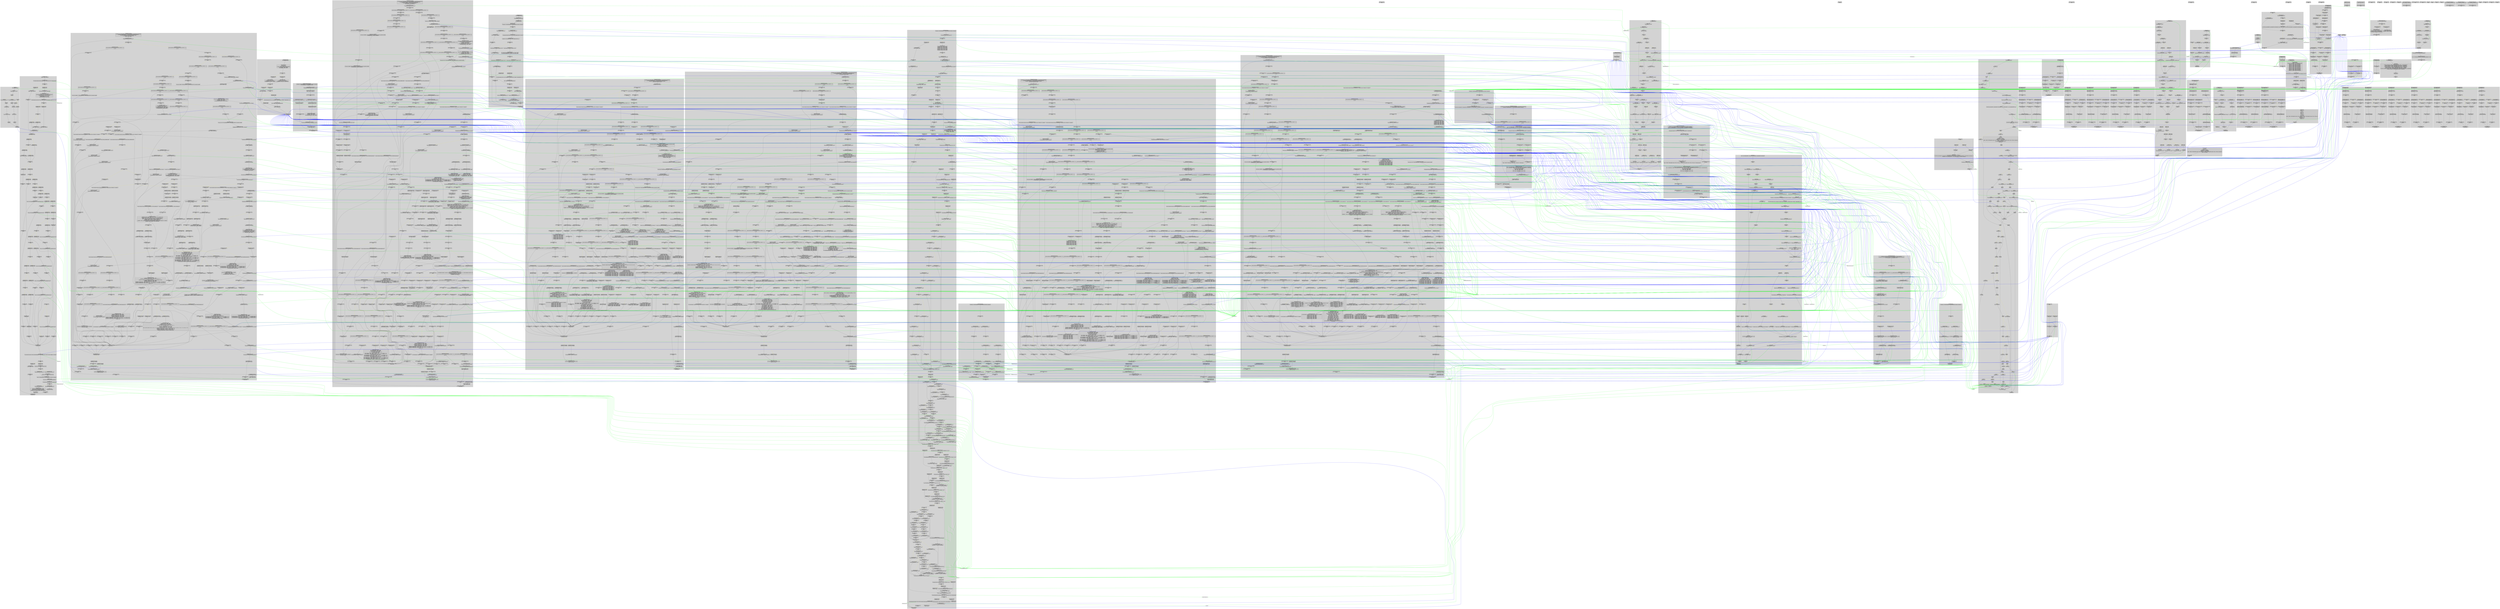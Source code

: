 digraph G {
node [shape=box, style=rounded];
subgraph clusterZwClose {
 style = filled;
 color = lightgrey;

// node ZwClose_3805
"ZwClose_3805" [shape=record, label="{ZwClose_3805|Call: __VERIFIER_nondet_int()}" ];
"ZwClose_3805" -> "ZwClose_3806" [style=plain, color=black];

// node ZwClose_3806
"ZwClose_3806" [shape=record, label="{ZwClose_3806|__BLAST_NONDET___0 :: int  := tmp}" ];
"ZwClose_3806" -> "ZwClose_3807" [style=plain, color=black];

// node ZwClose_3807
"ZwClose_3807" [shape=record, label="{ZwClose_3807|NonDet}" ];
"ZwClose_3819" [shape=record, label="{ZwClose_3819|assume(__BLAST_NONDET___0 == 0)}" ];
"ZwClose_3807" -> "ZwClose_3819" [style=plain, color=yellow];
"ZwClose_3819" -> "ZwClose_3808" [style=plain, color=black];
"ZwClose_3820" [shape=record, label="{ZwClose_3820|assume(__BLAST_NONDET___0 != 0)}" ];
"ZwClose_3807" -> "ZwClose_3820" [style=plain, color=yellow];
"ZwClose_3820" -> "ZwClose_3809" [style=plain, color=black];

// node ZwClose_3808
"ZwClose_3808" [shape=record, label="{ZwClose_3808|Goto(3811)}" ];
"ZwClose_3808" -> "ZwClose_3811" [style=plain, color=black];

// node ZwClose_3809
"ZwClose_3809" [shape=record, label="{ZwClose_3809|Goto(3814)}" ];
"ZwClose_3809" -> "ZwClose_3814" [style=plain, color=black];

// node ZwClose_3810
"ZwClose_3810" [shape=record, label="{ZwClose_3810|NonDet}" ];
"ZwClose_3821" [shape=record, label="{ZwClose_3821|assume(0 != 0)}" ];
"ZwClose_3810" -> "ZwClose_3821" [style=plain, color=yellow];
"ZwClose_3821" -> "ZwClose_3811" [style=plain, color=black];
"ZwClose_3822" [shape=record, label="{ZwClose_3822|assume(0 == 0)}" ];
"ZwClose_3810" -> "ZwClose_3822" [style=plain, color=yellow];
"ZwClose_3822" -> "ZwClose_3817" [style=plain, color=black];

// node ZwClose_3811
"ZwClose_3811" [shape=record, label="{ZwClose_3811|switch_44_0: Skip}" ];
"ZwClose_3811" -> "ZwClose_3812" [style=plain, color=black];

// node ZwClose_3812
"ZwClose_3812" [shape=record, label="{ZwClose_3812|__retres4 :: long  := 0L}" ];
"ZwClose_3812" -> "ZwClose_3813" [style=plain, color=black];

// node ZwClose_3813
"ZwClose_3813" [shape=record, label="{ZwClose_3813|Goto(3817)}" ];
"ZwClose_3813" -> "ZwClose_3817" [style=plain, color=black];

// node ZwClose_3814
"ZwClose_3814" [shape=record, label="{ZwClose_3814|switch_44_default: Skip}" ];
"ZwClose_3814" -> "ZwClose_3815" [style=plain, color=black];

// node ZwClose_3815
"ZwClose_3815" [shape=record, label="{ZwClose_3815|__retres4 :: long  := -1073741823L}" ];
"ZwClose_3815" -> "ZwClose_3816" [style=plain, color=black];

// node ZwClose_3816
"ZwClose_3816" [shape=record, label="{ZwClose_3816|Goto(3817)}" ];
"ZwClose_3816" -> "ZwClose_3817" [style=plain, color=black];

// node ZwClose_3817
"ZwClose_3817" [shape=record, label="{ZwClose_3817|return_label: Return}" ];
}
subgraph clusterRtlQueryRegistryValues {
 style = filled;
 color = lightgrey;

// node RtlQueryRegistryValues_3818
"RtlQueryRegistryValues_3818" [shape=record, label="{RtlQueryRegistryValues_3818|Call: __VERIFIER_nondet_int()}" ];
"RtlQueryRegistryValues_3818" -> "RtlQueryRegistryValues_3819" [style=plain, color=black];

// node RtlQueryRegistryValues_3819
"RtlQueryRegistryValues_3819" [shape=record, label="{RtlQueryRegistryValues_3819|__BLAST_NONDET___0 :: int  := tmp}" ];
"RtlQueryRegistryValues_3819" -> "RtlQueryRegistryValues_3820" [style=plain, color=black];

// node RtlQueryRegistryValues_3820
"RtlQueryRegistryValues_3820" [shape=record, label="{RtlQueryRegistryValues_3820|NonDet}" ];
"RtlQueryRegistryValues_3832" [shape=record, label="{RtlQueryRegistryValues_3832|assume(__BLAST_NONDET___0 == 0)}" ];
"RtlQueryRegistryValues_3820" -> "RtlQueryRegistryValues_3832" [style=plain, color=yellow];
"RtlQueryRegistryValues_3832" -> "RtlQueryRegistryValues_3821" [style=plain, color=black];
"RtlQueryRegistryValues_3833" [shape=record, label="{RtlQueryRegistryValues_3833|assume(__BLAST_NONDET___0 != 0)}" ];
"RtlQueryRegistryValues_3820" -> "RtlQueryRegistryValues_3833" [style=plain, color=yellow];
"RtlQueryRegistryValues_3833" -> "RtlQueryRegistryValues_3822" [style=plain, color=black];

// node RtlQueryRegistryValues_3821
"RtlQueryRegistryValues_3821" [shape=record, label="{RtlQueryRegistryValues_3821|Goto(3824)}" ];
"RtlQueryRegistryValues_3821" -> "RtlQueryRegistryValues_3824" [style=plain, color=black];

// node RtlQueryRegistryValues_3822
"RtlQueryRegistryValues_3822" [shape=record, label="{RtlQueryRegistryValues_3822|Goto(3827)}" ];
"RtlQueryRegistryValues_3822" -> "RtlQueryRegistryValues_3827" [style=plain, color=black];

// node RtlQueryRegistryValues_3823
"RtlQueryRegistryValues_3823" [shape=record, label="{RtlQueryRegistryValues_3823|NonDet}" ];
"RtlQueryRegistryValues_3834" [shape=record, label="{RtlQueryRegistryValues_3834|assume(0 != 0)}" ];
"RtlQueryRegistryValues_3823" -> "RtlQueryRegistryValues_3834" [style=plain, color=yellow];
"RtlQueryRegistryValues_3834" -> "RtlQueryRegistryValues_3824" [style=plain, color=black];
"RtlQueryRegistryValues_3835" [shape=record, label="{RtlQueryRegistryValues_3835|assume(0 == 0)}" ];
"RtlQueryRegistryValues_3823" -> "RtlQueryRegistryValues_3835" [style=plain, color=yellow];
"RtlQueryRegistryValues_3835" -> "RtlQueryRegistryValues_3830" [style=plain, color=black];

// node RtlQueryRegistryValues_3824
"RtlQueryRegistryValues_3824" [shape=record, label="{RtlQueryRegistryValues_3824|switch_43_0: Skip}" ];
"RtlQueryRegistryValues_3824" -> "RtlQueryRegistryValues_3825" [style=plain, color=black];

// node RtlQueryRegistryValues_3825
"RtlQueryRegistryValues_3825" [shape=record, label="{RtlQueryRegistryValues_3825|__retres8 :: long  := 0L}" ];
"RtlQueryRegistryValues_3825" -> "RtlQueryRegistryValues_3826" [style=plain, color=black];

// node RtlQueryRegistryValues_3826
"RtlQueryRegistryValues_3826" [shape=record, label="{RtlQueryRegistryValues_3826|Goto(3830)}" ];
"RtlQueryRegistryValues_3826" -> "RtlQueryRegistryValues_3830" [style=plain, color=black];

// node RtlQueryRegistryValues_3827
"RtlQueryRegistryValues_3827" [shape=record, label="{RtlQueryRegistryValues_3827|switch_43_default: Skip}" ];
"RtlQueryRegistryValues_3827" -> "RtlQueryRegistryValues_3828" [style=plain, color=black];

// node RtlQueryRegistryValues_3828
"RtlQueryRegistryValues_3828" [shape=record, label="{RtlQueryRegistryValues_3828|__retres8 :: long  := -1073741823L}" ];
"RtlQueryRegistryValues_3828" -> "RtlQueryRegistryValues_3829" [style=plain, color=black];

// node RtlQueryRegistryValues_3829
"RtlQueryRegistryValues_3829" [shape=record, label="{RtlQueryRegistryValues_3829|Goto(3830)}" ];
"RtlQueryRegistryValues_3829" -> "RtlQueryRegistryValues_3830" [style=plain, color=black];

// node RtlQueryRegistryValues_3830
"RtlQueryRegistryValues_3830" [shape=record, label="{RtlQueryRegistryValues_3830|return_label: Return}" ];
}
subgraph clusterRtlInitUnicodeString {
 style = filled;
 color = lightgrey;

// node RtlInitUnicodeString_3831
"RtlInitUnicodeString_3831" [shape=record, label="{RtlInitUnicodeString_3831|Return}" ];
}
subgraph clusterRtlInitString {
 style = filled;
 color = lightgrey;

// node RtlInitString_3832
"RtlInitString_3832" [shape=record, label="{RtlInitString_3832|Return}" ];
}
subgraph clusterRtlFreeUnicodeString {
 style = filled;
 color = lightgrey;

// node RtlFreeUnicodeString_3833
"RtlFreeUnicodeString_3833" [shape=record, label="{RtlFreeUnicodeString_3833|Return}" ];
}
subgraph clusterRtlDeleteRegistryValue {
 style = filled;
 color = lightgrey;

// node RtlDeleteRegistryValue_3834
"RtlDeleteRegistryValue_3834" [shape=record, label="{RtlDeleteRegistryValue_3834|Call: __VERIFIER_nondet_int()}" ];
"RtlDeleteRegistryValue_3834" -> "RtlDeleteRegistryValue_3835" [style=plain, color=black];

// node RtlDeleteRegistryValue_3835
"RtlDeleteRegistryValue_3835" [shape=record, label="{RtlDeleteRegistryValue_3835|__BLAST_NONDET___0 :: int  := tmp}" ];
"RtlDeleteRegistryValue_3835" -> "RtlDeleteRegistryValue_3836" [style=plain, color=black];

// node RtlDeleteRegistryValue_3836
"RtlDeleteRegistryValue_3836" [shape=record, label="{RtlDeleteRegistryValue_3836|NonDet}" ];
"RtlDeleteRegistryValue_3848" [shape=record, label="{RtlDeleteRegistryValue_3848|assume(__BLAST_NONDET___0 == 0)}" ];
"RtlDeleteRegistryValue_3836" -> "RtlDeleteRegistryValue_3848" [style=plain, color=yellow];
"RtlDeleteRegistryValue_3848" -> "RtlDeleteRegistryValue_3837" [style=plain, color=black];
"RtlDeleteRegistryValue_3849" [shape=record, label="{RtlDeleteRegistryValue_3849|assume(__BLAST_NONDET___0 != 0)}" ];
"RtlDeleteRegistryValue_3836" -> "RtlDeleteRegistryValue_3849" [style=plain, color=yellow];
"RtlDeleteRegistryValue_3849" -> "RtlDeleteRegistryValue_3838" [style=plain, color=black];

// node RtlDeleteRegistryValue_3837
"RtlDeleteRegistryValue_3837" [shape=record, label="{RtlDeleteRegistryValue_3837|Goto(3840)}" ];
"RtlDeleteRegistryValue_3837" -> "RtlDeleteRegistryValue_3840" [style=plain, color=black];

// node RtlDeleteRegistryValue_3838
"RtlDeleteRegistryValue_3838" [shape=record, label="{RtlDeleteRegistryValue_3838|Goto(3843)}" ];
"RtlDeleteRegistryValue_3838" -> "RtlDeleteRegistryValue_3843" [style=plain, color=black];

// node RtlDeleteRegistryValue_3839
"RtlDeleteRegistryValue_3839" [shape=record, label="{RtlDeleteRegistryValue_3839|NonDet}" ];
"RtlDeleteRegistryValue_3850" [shape=record, label="{RtlDeleteRegistryValue_3850|assume(0 != 0)}" ];
"RtlDeleteRegistryValue_3839" -> "RtlDeleteRegistryValue_3850" [style=plain, color=yellow];
"RtlDeleteRegistryValue_3850" -> "RtlDeleteRegistryValue_3840" [style=plain, color=black];
"RtlDeleteRegistryValue_3851" [shape=record, label="{RtlDeleteRegistryValue_3851|assume(0 == 0)}" ];
"RtlDeleteRegistryValue_3839" -> "RtlDeleteRegistryValue_3851" [style=plain, color=yellow];
"RtlDeleteRegistryValue_3851" -> "RtlDeleteRegistryValue_3846" [style=plain, color=black];

// node RtlDeleteRegistryValue_3840
"RtlDeleteRegistryValue_3840" [shape=record, label="{RtlDeleteRegistryValue_3840|switch_42_0: Skip}" ];
"RtlDeleteRegistryValue_3840" -> "RtlDeleteRegistryValue_3841" [style=plain, color=black];

// node RtlDeleteRegistryValue_3841
"RtlDeleteRegistryValue_3841" [shape=record, label="{RtlDeleteRegistryValue_3841|__retres6 :: long  := 0L}" ];
"RtlDeleteRegistryValue_3841" -> "RtlDeleteRegistryValue_3842" [style=plain, color=black];

// node RtlDeleteRegistryValue_3842
"RtlDeleteRegistryValue_3842" [shape=record, label="{RtlDeleteRegistryValue_3842|Goto(3846)}" ];
"RtlDeleteRegistryValue_3842" -> "RtlDeleteRegistryValue_3846" [style=plain, color=black];

// node RtlDeleteRegistryValue_3843
"RtlDeleteRegistryValue_3843" [shape=record, label="{RtlDeleteRegistryValue_3843|switch_42_default: Skip}" ];
"RtlDeleteRegistryValue_3843" -> "RtlDeleteRegistryValue_3844" [style=plain, color=black];

// node RtlDeleteRegistryValue_3844
"RtlDeleteRegistryValue_3844" [shape=record, label="{RtlDeleteRegistryValue_3844|__retres6 :: long  := -1073741823L}" ];
"RtlDeleteRegistryValue_3844" -> "RtlDeleteRegistryValue_3845" [style=plain, color=black];

// node RtlDeleteRegistryValue_3845
"RtlDeleteRegistryValue_3845" [shape=record, label="{RtlDeleteRegistryValue_3845|Goto(3846)}" ];
"RtlDeleteRegistryValue_3845" -> "RtlDeleteRegistryValue_3846" [style=plain, color=black];

// node RtlDeleteRegistryValue_3846
"RtlDeleteRegistryValue_3846" [shape=record, label="{RtlDeleteRegistryValue_3846|return_label: Return}" ];
}
subgraph clusterRtlCopyUnicodeString {
 style = filled;
 color = lightgrey;

// node RtlCopyUnicodeString_3847
"RtlCopyUnicodeString_3847" [shape=record, label="{RtlCopyUnicodeString_3847|Return}" ];
}
subgraph clusterRtlCompareMemory {
 style = filled;
 color = lightgrey;

// node RtlCompareMemory_3848
"RtlCompareMemory_3848" [shape=record, label="{RtlCompareMemory_3848|Call: __VERIFIER_nondet_long()}" ];
"RtlCompareMemory_3848" -> "RtlCompareMemory_3849" [style=plain, color=black];

// node RtlCompareMemory_3849
"RtlCompareMemory_3849" [shape=record, label="{RtlCompareMemory_3849|r :: SIZE_T  := (SIZE_T )tmp}" ];
"RtlCompareMemory_3849" -> "RtlCompareMemory_3850" [style=plain, color=black];

// node RtlCompareMemory_3850
"RtlCompareMemory_3850" [shape=record, label="{RtlCompareMemory_3850|Return}" ];
}
subgraph clusterRtlAnsiStringToUnicodeString {
 style = filled;
 color = lightgrey;

// node RtlAnsiStringToUnicodeString_3851
"RtlAnsiStringToUnicodeString_3851" [shape=record, label="{RtlAnsiStringToUnicodeString_3851|Call: __VERIFIER_nondet_int()}" ];
"RtlAnsiStringToUnicodeString_3851" -> "RtlAnsiStringToUnicodeString_3852" [style=plain, color=black];

// node RtlAnsiStringToUnicodeString_3852
"RtlAnsiStringToUnicodeString_3852" [shape=record, label="{RtlAnsiStringToUnicodeString_3852|__BLAST_NONDET___0 :: int  := tmp}" ];
"RtlAnsiStringToUnicodeString_3852" -> "RtlAnsiStringToUnicodeString_3853" [style=plain, color=black];

// node RtlAnsiStringToUnicodeString_3853
"RtlAnsiStringToUnicodeString_3853" [shape=record, label="{RtlAnsiStringToUnicodeString_3853|NonDet}" ];
"RtlAnsiStringToUnicodeString_3865" [shape=record, label="{RtlAnsiStringToUnicodeString_3865|assume(__BLAST_NONDET___0 == 0)}" ];
"RtlAnsiStringToUnicodeString_3853" -> "RtlAnsiStringToUnicodeString_3865" [style=plain, color=yellow];
"RtlAnsiStringToUnicodeString_3865" -> "RtlAnsiStringToUnicodeString_3854" [style=plain, color=black];
"RtlAnsiStringToUnicodeString_3866" [shape=record, label="{RtlAnsiStringToUnicodeString_3866|assume(__BLAST_NONDET___0 != 0)}" ];
"RtlAnsiStringToUnicodeString_3853" -> "RtlAnsiStringToUnicodeString_3866" [style=plain, color=yellow];
"RtlAnsiStringToUnicodeString_3866" -> "RtlAnsiStringToUnicodeString_3855" [style=plain, color=black];

// node RtlAnsiStringToUnicodeString_3854
"RtlAnsiStringToUnicodeString_3854" [shape=record, label="{RtlAnsiStringToUnicodeString_3854|Goto(3857)}" ];
"RtlAnsiStringToUnicodeString_3854" -> "RtlAnsiStringToUnicodeString_3857" [style=plain, color=black];

// node RtlAnsiStringToUnicodeString_3855
"RtlAnsiStringToUnicodeString_3855" [shape=record, label="{RtlAnsiStringToUnicodeString_3855|Goto(3860)}" ];
"RtlAnsiStringToUnicodeString_3855" -> "RtlAnsiStringToUnicodeString_3860" [style=plain, color=black];

// node RtlAnsiStringToUnicodeString_3856
"RtlAnsiStringToUnicodeString_3856" [shape=record, label="{RtlAnsiStringToUnicodeString_3856|NonDet}" ];
"RtlAnsiStringToUnicodeString_3867" [shape=record, label="{RtlAnsiStringToUnicodeString_3867|assume(0 != 0)}" ];
"RtlAnsiStringToUnicodeString_3856" -> "RtlAnsiStringToUnicodeString_3867" [style=plain, color=yellow];
"RtlAnsiStringToUnicodeString_3867" -> "RtlAnsiStringToUnicodeString_3857" [style=plain, color=black];
"RtlAnsiStringToUnicodeString_3868" [shape=record, label="{RtlAnsiStringToUnicodeString_3868|assume(0 == 0)}" ];
"RtlAnsiStringToUnicodeString_3856" -> "RtlAnsiStringToUnicodeString_3868" [style=plain, color=yellow];
"RtlAnsiStringToUnicodeString_3868" -> "RtlAnsiStringToUnicodeString_3863" [style=plain, color=black];

// node RtlAnsiStringToUnicodeString_3857
"RtlAnsiStringToUnicodeString_3857" [shape=record, label="{RtlAnsiStringToUnicodeString_3857|switch_41_0: Skip}" ];
"RtlAnsiStringToUnicodeString_3857" -> "RtlAnsiStringToUnicodeString_3858" [style=plain, color=black];

// node RtlAnsiStringToUnicodeString_3858
"RtlAnsiStringToUnicodeString_3858" [shape=record, label="{RtlAnsiStringToUnicodeString_3858|__retres6 :: long  := 0L}" ];
"RtlAnsiStringToUnicodeString_3858" -> "RtlAnsiStringToUnicodeString_3859" [style=plain, color=black];

// node RtlAnsiStringToUnicodeString_3859
"RtlAnsiStringToUnicodeString_3859" [shape=record, label="{RtlAnsiStringToUnicodeString_3859|Goto(3863)}" ];
"RtlAnsiStringToUnicodeString_3859" -> "RtlAnsiStringToUnicodeString_3863" [style=plain, color=black];

// node RtlAnsiStringToUnicodeString_3860
"RtlAnsiStringToUnicodeString_3860" [shape=record, label="{RtlAnsiStringToUnicodeString_3860|switch_41_default: Skip}" ];
"RtlAnsiStringToUnicodeString_3860" -> "RtlAnsiStringToUnicodeString_3861" [style=plain, color=black];

// node RtlAnsiStringToUnicodeString_3861
"RtlAnsiStringToUnicodeString_3861" [shape=record, label="{RtlAnsiStringToUnicodeString_3861|__retres6 :: long  := -1073741823L}" ];
"RtlAnsiStringToUnicodeString_3861" -> "RtlAnsiStringToUnicodeString_3862" [style=plain, color=black];

// node RtlAnsiStringToUnicodeString_3862
"RtlAnsiStringToUnicodeString_3862" [shape=record, label="{RtlAnsiStringToUnicodeString_3862|Goto(3863)}" ];
"RtlAnsiStringToUnicodeString_3862" -> "RtlAnsiStringToUnicodeString_3863" [style=plain, color=black];

// node RtlAnsiStringToUnicodeString_3863
"RtlAnsiStringToUnicodeString_3863" [shape=record, label="{RtlAnsiStringToUnicodeString_3863|return_label: Return}" ];
}
subgraph clusterPsTerminateSystemThread {
 style = filled;
 color = lightgrey;

// node PsTerminateSystemThread_3864
"PsTerminateSystemThread_3864" [shape=record, label="{PsTerminateSystemThread_3864|Call: __VERIFIER_nondet_int()}" ];
"PsTerminateSystemThread_3864" -> "PsTerminateSystemThread_3865" [style=plain, color=black];

// node PsTerminateSystemThread_3865
"PsTerminateSystemThread_3865" [shape=record, label="{PsTerminateSystemThread_3865|__BLAST_NONDET___0 :: int  := tmp}" ];
"PsTerminateSystemThread_3865" -> "PsTerminateSystemThread_3866" [style=plain, color=black];

// node PsTerminateSystemThread_3866
"PsTerminateSystemThread_3866" [shape=record, label="{PsTerminateSystemThread_3866|NonDet}" ];
"PsTerminateSystemThread_3878" [shape=record, label="{PsTerminateSystemThread_3878|assume(__BLAST_NONDET___0 == 0)}" ];
"PsTerminateSystemThread_3866" -> "PsTerminateSystemThread_3878" [style=plain, color=yellow];
"PsTerminateSystemThread_3878" -> "PsTerminateSystemThread_3867" [style=plain, color=black];
"PsTerminateSystemThread_3879" [shape=record, label="{PsTerminateSystemThread_3879|assume(__BLAST_NONDET___0 != 0)}" ];
"PsTerminateSystemThread_3866" -> "PsTerminateSystemThread_3879" [style=plain, color=yellow];
"PsTerminateSystemThread_3879" -> "PsTerminateSystemThread_3868" [style=plain, color=black];

// node PsTerminateSystemThread_3867
"PsTerminateSystemThread_3867" [shape=record, label="{PsTerminateSystemThread_3867|Goto(3870)}" ];
"PsTerminateSystemThread_3867" -> "PsTerminateSystemThread_3870" [style=plain, color=black];

// node PsTerminateSystemThread_3868
"PsTerminateSystemThread_3868" [shape=record, label="{PsTerminateSystemThread_3868|Goto(3873)}" ];
"PsTerminateSystemThread_3868" -> "PsTerminateSystemThread_3873" [style=plain, color=black];

// node PsTerminateSystemThread_3869
"PsTerminateSystemThread_3869" [shape=record, label="{PsTerminateSystemThread_3869|NonDet}" ];
"PsTerminateSystemThread_3880" [shape=record, label="{PsTerminateSystemThread_3880|assume(0 != 0)}" ];
"PsTerminateSystemThread_3869" -> "PsTerminateSystemThread_3880" [style=plain, color=yellow];
"PsTerminateSystemThread_3880" -> "PsTerminateSystemThread_3870" [style=plain, color=black];
"PsTerminateSystemThread_3881" [shape=record, label="{PsTerminateSystemThread_3881|assume(0 == 0)}" ];
"PsTerminateSystemThread_3869" -> "PsTerminateSystemThread_3881" [style=plain, color=yellow];
"PsTerminateSystemThread_3881" -> "PsTerminateSystemThread_3876" [style=plain, color=black];

// node PsTerminateSystemThread_3870
"PsTerminateSystemThread_3870" [shape=record, label="{PsTerminateSystemThread_3870|switch_40_0: Skip}" ];
"PsTerminateSystemThread_3870" -> "PsTerminateSystemThread_3871" [style=plain, color=black];

// node PsTerminateSystemThread_3871
"PsTerminateSystemThread_3871" [shape=record, label="{PsTerminateSystemThread_3871|__retres4 :: long  := 0L}" ];
"PsTerminateSystemThread_3871" -> "PsTerminateSystemThread_3872" [style=plain, color=black];

// node PsTerminateSystemThread_3872
"PsTerminateSystemThread_3872" [shape=record, label="{PsTerminateSystemThread_3872|Goto(3876)}" ];
"PsTerminateSystemThread_3872" -> "PsTerminateSystemThread_3876" [style=plain, color=black];

// node PsTerminateSystemThread_3873
"PsTerminateSystemThread_3873" [shape=record, label="{PsTerminateSystemThread_3873|switch_40_default: Skip}" ];
"PsTerminateSystemThread_3873" -> "PsTerminateSystemThread_3874" [style=plain, color=black];

// node PsTerminateSystemThread_3874
"PsTerminateSystemThread_3874" [shape=record, label="{PsTerminateSystemThread_3874|__retres4 :: long  := -1073741823L}" ];
"PsTerminateSystemThread_3874" -> "PsTerminateSystemThread_3875" [style=plain, color=black];

// node PsTerminateSystemThread_3875
"PsTerminateSystemThread_3875" [shape=record, label="{PsTerminateSystemThread_3875|Goto(3876)}" ];
"PsTerminateSystemThread_3875" -> "PsTerminateSystemThread_3876" [style=plain, color=black];

// node PsTerminateSystemThread_3876
"PsTerminateSystemThread_3876" [shape=record, label="{PsTerminateSystemThread_3876|return_label: Return}" ];
}
subgraph clusterPsCreateSystemThread {
 style = filled;
 color = lightgrey;

// node PsCreateSystemThread_3877
"PsCreateSystemThread_3877" [shape=record, label="{PsCreateSystemThread_3877|Call: __VERIFIER_nondet_int()}" ];
"PsCreateSystemThread_3877" -> "PsCreateSystemThread_3878" [style=plain, color=black];

// node PsCreateSystemThread_3878
"PsCreateSystemThread_3878" [shape=record, label="{PsCreateSystemThread_3878|__BLAST_NONDET___0 :: int  := tmp}" ];
"PsCreateSystemThread_3878" -> "PsCreateSystemThread_3879" [style=plain, color=black];

// node PsCreateSystemThread_3879
"PsCreateSystemThread_3879" [shape=record, label="{PsCreateSystemThread_3879|NonDet}" ];
"PsCreateSystemThread_3891" [shape=record, label="{PsCreateSystemThread_3891|assume(__BLAST_NONDET___0 == 0)}" ];
"PsCreateSystemThread_3879" -> "PsCreateSystemThread_3891" [style=plain, color=yellow];
"PsCreateSystemThread_3891" -> "PsCreateSystemThread_3880" [style=plain, color=black];
"PsCreateSystemThread_3892" [shape=record, label="{PsCreateSystemThread_3892|assume(__BLAST_NONDET___0 != 0)}" ];
"PsCreateSystemThread_3879" -> "PsCreateSystemThread_3892" [style=plain, color=yellow];
"PsCreateSystemThread_3892" -> "PsCreateSystemThread_3881" [style=plain, color=black];

// node PsCreateSystemThread_3880
"PsCreateSystemThread_3880" [shape=record, label="{PsCreateSystemThread_3880|Goto(3883)}" ];
"PsCreateSystemThread_3880" -> "PsCreateSystemThread_3883" [style=plain, color=black];

// node PsCreateSystemThread_3881
"PsCreateSystemThread_3881" [shape=record, label="{PsCreateSystemThread_3881|Goto(3886)}" ];
"PsCreateSystemThread_3881" -> "PsCreateSystemThread_3886" [style=plain, color=black];

// node PsCreateSystemThread_3882
"PsCreateSystemThread_3882" [shape=record, label="{PsCreateSystemThread_3882|NonDet}" ];
"PsCreateSystemThread_3893" [shape=record, label="{PsCreateSystemThread_3893|assume(0 != 0)}" ];
"PsCreateSystemThread_3882" -> "PsCreateSystemThread_3893" [style=plain, color=yellow];
"PsCreateSystemThread_3893" -> "PsCreateSystemThread_3883" [style=plain, color=black];
"PsCreateSystemThread_3894" [shape=record, label="{PsCreateSystemThread_3894|assume(0 == 0)}" ];
"PsCreateSystemThread_3882" -> "PsCreateSystemThread_3894" [style=plain, color=yellow];
"PsCreateSystemThread_3894" -> "PsCreateSystemThread_3889" [style=plain, color=black];

// node PsCreateSystemThread_3883
"PsCreateSystemThread_3883" [shape=record, label="{PsCreateSystemThread_3883|switch_39_0: Skip}" ];
"PsCreateSystemThread_3883" -> "PsCreateSystemThread_3884" [style=plain, color=black];

// node PsCreateSystemThread_3884
"PsCreateSystemThread_3884" [shape=record, label="{PsCreateSystemThread_3884|__retres10 :: long  := 0L}" ];
"PsCreateSystemThread_3884" -> "PsCreateSystemThread_3885" [style=plain, color=black];

// node PsCreateSystemThread_3885
"PsCreateSystemThread_3885" [shape=record, label="{PsCreateSystemThread_3885|Goto(3889)}" ];
"PsCreateSystemThread_3885" -> "PsCreateSystemThread_3889" [style=plain, color=black];

// node PsCreateSystemThread_3886
"PsCreateSystemThread_3886" [shape=record, label="{PsCreateSystemThread_3886|switch_39_default: Skip}" ];
"PsCreateSystemThread_3886" -> "PsCreateSystemThread_3887" [style=plain, color=black];

// node PsCreateSystemThread_3887
"PsCreateSystemThread_3887" [shape=record, label="{PsCreateSystemThread_3887|__retres10 :: long  := -1073741823L}" ];
"PsCreateSystemThread_3887" -> "PsCreateSystemThread_3888" [style=plain, color=black];

// node PsCreateSystemThread_3888
"PsCreateSystemThread_3888" [shape=record, label="{PsCreateSystemThread_3888|Goto(3889)}" ];
"PsCreateSystemThread_3888" -> "PsCreateSystemThread_3889" [style=plain, color=black];

// node PsCreateSystemThread_3889
"PsCreateSystemThread_3889" [shape=record, label="{PsCreateSystemThread_3889|return_label: Return}" ];
}
subgraph clusterPoStartNextPowerIrp {
 style = filled;
 color = lightgrey;

// node PoStartNextPowerIrp_3890
"PoStartNextPowerIrp_3890" [shape=record, label="{PoStartNextPowerIrp_3890|Return}" ];
}
subgraph clusterPoCallDriver {
 style = filled;
 color = lightgrey;

// node PoCallDriver_3891
"PoCallDriver_3891" [shape=record, label="{PoCallDriver_3891|Call: __VERIFIER_nondet_int()}" ];
"PoCallDriver_3891" -> "PoCallDriver_3892" [style=plain, color=black];

// node PoCallDriver_3892
"PoCallDriver_3892" [shape=record, label="{PoCallDriver_3892|__BLAST_NONDET___0 :: int  := tmp}" ];
"PoCallDriver_3892" -> "PoCallDriver_3893" [style=plain, color=black];

// node PoCallDriver_3893
"PoCallDriver_3893" [shape=record, label="{PoCallDriver_3893|Call: __VERIFIER_nondet_pointer()}" ];
"PoCallDriver_3893" -> "PoCallDriver_3894" [style=plain, color=black];

// node PoCallDriver_3894
"PoCallDriver_3894" [shape=record, label="{PoCallDriver_3894|lcontext :: void * := tmp___0}" ];
"PoCallDriver_3894" -> "PoCallDriver_3895" [style=plain, color=black];

// node PoCallDriver_3895
"PoCallDriver_3895" [shape=record, label="{PoCallDriver_3895|NonDet}" ];
"PoCallDriver_3928" [shape=record, label="{PoCallDriver_3928|assume(compRegistered != 0)}" ];
"PoCallDriver_3895" -> "PoCallDriver_3928" [style=plain, color=yellow];
"PoCallDriver_3928" -> "PoCallDriver_3896" [style=plain, color=black];
"PoCallDriver_3929" [shape=record, label="{PoCallDriver_3929|assume(compRegistered == 0)}" ];
"PoCallDriver_3895" -> "PoCallDriver_3929" [style=plain, color=yellow];
"PoCallDriver_3929" -> "PoCallDriver_3904" [style=plain, color=black];

// node PoCallDriver_3896
"PoCallDriver_3896" [shape=record, label="{PoCallDriver_3896|NonDet}" ];
"PoCallDriver_3930" [shape=record, label="{PoCallDriver_3930|assume(routine == 0)}" ];
"PoCallDriver_3896" -> "PoCallDriver_3930" [style=plain, color=yellow];
"PoCallDriver_3930" -> "PoCallDriver_3897" [style=plain, color=black];
"PoCallDriver_3931" [shape=record, label="{PoCallDriver_3931|assume(routine != 0)}" ];
"PoCallDriver_3896" -> "PoCallDriver_3931" [style=plain, color=yellow];
"PoCallDriver_3931" -> "PoCallDriver_3899" [style=plain, color=black];

// node PoCallDriver_3897
"PoCallDriver_3897" [shape=record, label="{PoCallDriver_3897|Call: HPCdrCompletion(DeviceObject, Irp, lcontext)}" ];
"PoCallDriver_3897" -> "PoCallDriver_3898" [style=plain, color=black];

// node PoCallDriver_3898
"PoCallDriver_3898" [shape=record, label="{PoCallDriver_3898|compRetStatus :: int  := (int )tmp___1}" ];
"PoCallDriver_3898" -> "PoCallDriver_3902" [style=plain, color=black];

// node PoCallDriver_3899
"PoCallDriver_3899" [shape=record, label="{PoCallDriver_3899|NonDet}" ];
"PoCallDriver_3932" [shape=record, label="{PoCallDriver_3932|assume(routine == 1)}" ];
"PoCallDriver_3899" -> "PoCallDriver_3932" [style=plain, color=yellow];
"PoCallDriver_3932" -> "PoCallDriver_3900" [style=plain, color=black];
"PoCallDriver_3933" [shape=record, label="{PoCallDriver_3933|assume(routine != 1)}" ];
"PoCallDriver_3899" -> "PoCallDriver_3933" [style=plain, color=yellow];
"PoCallDriver_3933" -> "PoCallDriver_3902" [style=plain, color=black];

// node PoCallDriver_3900
"PoCallDriver_3900" [shape=record, label="{PoCallDriver_3900|Call: CdAudioSignalCompletion(DeviceObject, Irp, (PKEVENT )lcontext)}" ];
"PoCallDriver_3900" -> "PoCallDriver_3901" [style=plain, color=black];

// node PoCallDriver_3901
"PoCallDriver_3901" [shape=record, label="{PoCallDriver_3901|compRetStatus :: int  := (int )tmp___2}" ];
"PoCallDriver_3901" -> "PoCallDriver_3902" [style=plain, color=black];

// node PoCallDriver_3902
"PoCallDriver_3902" [shape=record, label="{PoCallDriver_3902|NonDet}" ];
"PoCallDriver_3934" [shape=record, label="{PoCallDriver_3934|assume((long )compRetStatus == -1073741802L)}" ];
"PoCallDriver_3902" -> "PoCallDriver_3934" [style=plain, color=yellow];
"PoCallDriver_3934" -> "PoCallDriver_3903" [style=plain, color=black];
"PoCallDriver_3935" [shape=record, label="{PoCallDriver_3935|assume((long )compRetStatus != -1073741802L)}" ];
"PoCallDriver_3902" -> "PoCallDriver_3935" [style=plain, color=yellow];
"PoCallDriver_3935" -> "PoCallDriver_3904" [style=plain, color=black];

// node PoCallDriver_3903
"PoCallDriver_3903" [shape=record, label="{PoCallDriver_3903|Call: stubMoreProcessingRequired()}" ];
"PoCallDriver_3903" -> "PoCallDriver_3904" [style=plain, color=black];

// node PoCallDriver_3904
"PoCallDriver_3904" [shape=record, label="{PoCallDriver_3904|NonDet}" ];
"PoCallDriver_3936" [shape=record, label="{PoCallDriver_3936|assume(__BLAST_NONDET___0 == 0)}" ];
"PoCallDriver_3904" -> "PoCallDriver_3936" [style=plain, color=yellow];
"PoCallDriver_3936" -> "PoCallDriver_3905" [style=plain, color=black];
"PoCallDriver_3937" [shape=record, label="{PoCallDriver_3937|assume(__BLAST_NONDET___0 != 0)}" ];
"PoCallDriver_3904" -> "PoCallDriver_3937" [style=plain, color=yellow];
"PoCallDriver_3937" -> "PoCallDriver_3906" [style=plain, color=black];

// node PoCallDriver_3905
"PoCallDriver_3905" [shape=record, label="{PoCallDriver_3905|Goto(3910)}" ];
"PoCallDriver_3905" -> "PoCallDriver_3910" [style=plain, color=black];

// node PoCallDriver_3906
"PoCallDriver_3906" [shape=record, label="{PoCallDriver_3906|NonDet}" ];
"PoCallDriver_3938" [shape=record, label="{PoCallDriver_3938|assume(__BLAST_NONDET___0 == 1)}" ];
"PoCallDriver_3906" -> "PoCallDriver_3938" [style=plain, color=yellow];
"PoCallDriver_3938" -> "PoCallDriver_3907" [style=plain, color=black];
"PoCallDriver_3939" [shape=record, label="{PoCallDriver_3939|assume(__BLAST_NONDET___0 != 1)}" ];
"PoCallDriver_3906" -> "PoCallDriver_3939" [style=plain, color=yellow];
"PoCallDriver_3939" -> "PoCallDriver_3908" [style=plain, color=black];

// node PoCallDriver_3907
"PoCallDriver_3907" [shape=record, label="{PoCallDriver_3907|Goto(3912)}" ];
"PoCallDriver_3907" -> "PoCallDriver_3912" [style=plain, color=black];

// node PoCallDriver_3908
"PoCallDriver_3908" [shape=record, label="{PoCallDriver_3908|Goto(3914)}" ];
"PoCallDriver_3908" -> "PoCallDriver_3914" [style=plain, color=black];

// node PoCallDriver_3909
"PoCallDriver_3909" [shape=record, label="{PoCallDriver_3909|NonDet}" ];
"PoCallDriver_3940" [shape=record, label="{PoCallDriver_3940|assume(0 != 0)}" ];
"PoCallDriver_3909" -> "PoCallDriver_3940" [style=plain, color=yellow];
"PoCallDriver_3940" -> "PoCallDriver_3910" [style=plain, color=black];
"PoCallDriver_3941" [shape=record, label="{PoCallDriver_3941|assume(0 == 0)}" ];
"PoCallDriver_3909" -> "PoCallDriver_3941" [style=plain, color=yellow];
"PoCallDriver_3941" -> "PoCallDriver_3916" [style=plain, color=black];

// node PoCallDriver_3910
"PoCallDriver_3910" [shape=record, label="{PoCallDriver_3910|switch_38_0: returnVal :: long  := 0L}" ];
"PoCallDriver_3910" -> "PoCallDriver_3911" [style=plain, color=black];

// node PoCallDriver_3911
"PoCallDriver_3911" [shape=record, label="{PoCallDriver_3911|Goto(3916)}" ];
"PoCallDriver_3911" -> "PoCallDriver_3916" [style=plain, color=black];

// node PoCallDriver_3912
"PoCallDriver_3912" [shape=record, label="{PoCallDriver_3912|switch_38_1: returnVal :: long  := -1073741823L}" ];
"PoCallDriver_3912" -> "PoCallDriver_3913" [style=plain, color=black];

// node PoCallDriver_3913
"PoCallDriver_3913" [shape=record, label="{PoCallDriver_3913|Goto(3916)}" ];
"PoCallDriver_3913" -> "PoCallDriver_3916" [style=plain, color=black];

// node PoCallDriver_3914
"PoCallDriver_3914" [shape=record, label="{PoCallDriver_3914|switch_38_default: returnVal :: long  := 259L}" ];
"PoCallDriver_3914" -> "PoCallDriver_3915" [style=plain, color=black];

// node PoCallDriver_3915
"PoCallDriver_3915" [shape=record, label="{PoCallDriver_3915|Goto(3916)}" ];
"PoCallDriver_3915" -> "PoCallDriver_3916" [style=plain, color=black];

// node PoCallDriver_3916
"PoCallDriver_3916" [shape=record, label="{PoCallDriver_3916|switch_38_break: Skip}" ];
"PoCallDriver_3916" -> "PoCallDriver_3917" [style=plain, color=black];

// node PoCallDriver_3917
"PoCallDriver_3917" [shape=record, label="{PoCallDriver_3917|NonDet}" ];
"PoCallDriver_3942" [shape=record, label="{PoCallDriver_3942|assume(s == NP)}" ];
"PoCallDriver_3917" -> "PoCallDriver_3942" [style=plain, color=yellow];
"PoCallDriver_3942" -> "PoCallDriver_3918" [style=plain, color=black];
"PoCallDriver_3943" [shape=record, label="{PoCallDriver_3943|assume(s != NP)}" ];
"PoCallDriver_3917" -> "PoCallDriver_3943" [style=plain, color=yellow];
"PoCallDriver_3943" -> "PoCallDriver_3919" [style=plain, color=black];

// node PoCallDriver_3918
"PoCallDriver_3918" [shape=record, label="{PoCallDriver_3918|s :: int  := IPC|lowerDriverReturn :: int  := (int )returnVal}" ];
"PoCallDriver_3918" -> "PoCallDriver_3926" [style=plain, color=black];

// node PoCallDriver_3919
"PoCallDriver_3919" [shape=record, label="{PoCallDriver_3919|NonDet}" ];
"PoCallDriver_3944" [shape=record, label="{PoCallDriver_3944|assume(s == MPR1)}" ];
"PoCallDriver_3919" -> "PoCallDriver_3944" [style=plain, color=yellow];
"PoCallDriver_3944" -> "PoCallDriver_3920" [style=plain, color=black];
"PoCallDriver_3945" [shape=record, label="{PoCallDriver_3945|assume(s != MPR1)}" ];
"PoCallDriver_3919" -> "PoCallDriver_3945" [style=plain, color=yellow];
"PoCallDriver_3945" -> "PoCallDriver_3923" [style=plain, color=black];

// node PoCallDriver_3920
"PoCallDriver_3920" [shape=record, label="{PoCallDriver_3920|NonDet}" ];
"PoCallDriver_3946" [shape=record, label="{PoCallDriver_3946|assume(returnVal == 259L)}" ];
"PoCallDriver_3920" -> "PoCallDriver_3946" [style=plain, color=yellow];
"PoCallDriver_3946" -> "PoCallDriver_3921" [style=plain, color=black];
"PoCallDriver_3947" [shape=record, label="{PoCallDriver_3947|assume(returnVal != 259L)}" ];
"PoCallDriver_3920" -> "PoCallDriver_3947" [style=plain, color=yellow];
"PoCallDriver_3947" -> "PoCallDriver_3922" [style=plain, color=black];

// node PoCallDriver_3921
"PoCallDriver_3921" [shape=record, label="{PoCallDriver_3921|s :: int  := MPR3|lowerDriverReturn :: int  := (int )returnVal}" ];
"PoCallDriver_3921" -> "PoCallDriver_3926" [style=plain, color=black];

// node PoCallDriver_3922
"PoCallDriver_3922" [shape=record, label="{PoCallDriver_3922|s :: int  := NP|lowerDriverReturn :: int  := (int )returnVal}" ];
"PoCallDriver_3922" -> "PoCallDriver_3926" [style=plain, color=black];

// node PoCallDriver_3923
"PoCallDriver_3923" [shape=record, label="{PoCallDriver_3923|NonDet}" ];
"PoCallDriver_3948" [shape=record, label="{PoCallDriver_3948|assume(s == SKIP1)}" ];
"PoCallDriver_3923" -> "PoCallDriver_3948" [style=plain, color=yellow];
"PoCallDriver_3948" -> "PoCallDriver_3924" [style=plain, color=black];
"PoCallDriver_3949" [shape=record, label="{PoCallDriver_3949|assume(s != SKIP1)}" ];
"PoCallDriver_3923" -> "PoCallDriver_3949" [style=plain, color=yellow];
"PoCallDriver_3949" -> "PoCallDriver_3925" [style=plain, color=black];

// node PoCallDriver_3924
"PoCallDriver_3924" [shape=record, label="{PoCallDriver_3924|s :: int  := SKIP2|lowerDriverReturn :: int  := (int )returnVal}" ];
"PoCallDriver_3924" -> "PoCallDriver_3926" [style=plain, color=black];

// node PoCallDriver_3925
"PoCallDriver_3925" [shape=record, label="{PoCallDriver_3925|Call: errorFn()}" ];
"PoCallDriver_3925" -> "PoCallDriver_3926" [style=plain, color=black];

// node PoCallDriver_3926
"PoCallDriver_3926" [shape=record, label="{PoCallDriver_3926|Return}" ];
}
subgraph clusterObfDereferenceObject {
 style = filled;
 color = lightgrey;

// node ObfDereferenceObject_3927
"ObfDereferenceObject_3927" [shape=record, label="{ObfDereferenceObject_3927|Return}" ];
}
subgraph clusterObReferenceObjectByHandle {
 style = filled;
 color = lightgrey;

// node ObReferenceObjectByHandle_3928
"ObReferenceObjectByHandle_3928" [shape=record, label="{ObReferenceObjectByHandle_3928|Call: __VERIFIER_nondet_int()}" ];
"ObReferenceObjectByHandle_3928" -> "ObReferenceObjectByHandle_3929" [style=plain, color=black];

// node ObReferenceObjectByHandle_3929
"ObReferenceObjectByHandle_3929" [shape=record, label="{ObReferenceObjectByHandle_3929|__BLAST_NONDET___0 :: int  := tmp}" ];
"ObReferenceObjectByHandle_3929" -> "ObReferenceObjectByHandle_3930" [style=plain, color=black];

// node ObReferenceObjectByHandle_3930
"ObReferenceObjectByHandle_3930" [shape=record, label="{ObReferenceObjectByHandle_3930|NonDet}" ];
"ObReferenceObjectByHandle_3942" [shape=record, label="{ObReferenceObjectByHandle_3942|assume(__BLAST_NONDET___0 == 0)}" ];
"ObReferenceObjectByHandle_3930" -> "ObReferenceObjectByHandle_3942" [style=plain, color=yellow];
"ObReferenceObjectByHandle_3942" -> "ObReferenceObjectByHandle_3931" [style=plain, color=black];
"ObReferenceObjectByHandle_3943" [shape=record, label="{ObReferenceObjectByHandle_3943|assume(__BLAST_NONDET___0 != 0)}" ];
"ObReferenceObjectByHandle_3930" -> "ObReferenceObjectByHandle_3943" [style=plain, color=yellow];
"ObReferenceObjectByHandle_3943" -> "ObReferenceObjectByHandle_3932" [style=plain, color=black];

// node ObReferenceObjectByHandle_3931
"ObReferenceObjectByHandle_3931" [shape=record, label="{ObReferenceObjectByHandle_3931|Goto(3934)}" ];
"ObReferenceObjectByHandle_3931" -> "ObReferenceObjectByHandle_3934" [style=plain, color=black];

// node ObReferenceObjectByHandle_3932
"ObReferenceObjectByHandle_3932" [shape=record, label="{ObReferenceObjectByHandle_3932|Goto(3937)}" ];
"ObReferenceObjectByHandle_3932" -> "ObReferenceObjectByHandle_3937" [style=plain, color=black];

// node ObReferenceObjectByHandle_3933
"ObReferenceObjectByHandle_3933" [shape=record, label="{ObReferenceObjectByHandle_3933|NonDet}" ];
"ObReferenceObjectByHandle_3944" [shape=record, label="{ObReferenceObjectByHandle_3944|assume(0 != 0)}" ];
"ObReferenceObjectByHandle_3933" -> "ObReferenceObjectByHandle_3944" [style=plain, color=yellow];
"ObReferenceObjectByHandle_3944" -> "ObReferenceObjectByHandle_3934" [style=plain, color=black];
"ObReferenceObjectByHandle_3945" [shape=record, label="{ObReferenceObjectByHandle_3945|assume(0 == 0)}" ];
"ObReferenceObjectByHandle_3933" -> "ObReferenceObjectByHandle_3945" [style=plain, color=yellow];
"ObReferenceObjectByHandle_3945" -> "ObReferenceObjectByHandle_3940" [style=plain, color=black];

// node ObReferenceObjectByHandle_3934
"ObReferenceObjectByHandle_3934" [shape=record, label="{ObReferenceObjectByHandle_3934|switch_37_0: Skip}" ];
"ObReferenceObjectByHandle_3934" -> "ObReferenceObjectByHandle_3935" [style=plain, color=black];

// node ObReferenceObjectByHandle_3935
"ObReferenceObjectByHandle_3935" [shape=record, label="{ObReferenceObjectByHandle_3935|__retres9 :: long  := 0L}" ];
"ObReferenceObjectByHandle_3935" -> "ObReferenceObjectByHandle_3936" [style=plain, color=black];

// node ObReferenceObjectByHandle_3936
"ObReferenceObjectByHandle_3936" [shape=record, label="{ObReferenceObjectByHandle_3936|Goto(3940)}" ];
"ObReferenceObjectByHandle_3936" -> "ObReferenceObjectByHandle_3940" [style=plain, color=black];

// node ObReferenceObjectByHandle_3937
"ObReferenceObjectByHandle_3937" [shape=record, label="{ObReferenceObjectByHandle_3937|switch_37_default: Skip}" ];
"ObReferenceObjectByHandle_3937" -> "ObReferenceObjectByHandle_3938" [style=plain, color=black];

// node ObReferenceObjectByHandle_3938
"ObReferenceObjectByHandle_3938" [shape=record, label="{ObReferenceObjectByHandle_3938|__retres9 :: long  := -1073741823L}" ];
"ObReferenceObjectByHandle_3938" -> "ObReferenceObjectByHandle_3939" [style=plain, color=black];

// node ObReferenceObjectByHandle_3939
"ObReferenceObjectByHandle_3939" [shape=record, label="{ObReferenceObjectByHandle_3939|Goto(3940)}" ];
"ObReferenceObjectByHandle_3939" -> "ObReferenceObjectByHandle_3940" [style=plain, color=black];

// node ObReferenceObjectByHandle_3940
"ObReferenceObjectByHandle_3940" [shape=record, label="{ObReferenceObjectByHandle_3940|return_label: Return}" ];
}
subgraph clusterMmUnlockPages {
 style = filled;
 color = lightgrey;

// node MmUnlockPages_3941
"MmUnlockPages_3941" [shape=record, label="{MmUnlockPages_3941|Return}" ];
}
subgraph clusterMmResetDriverPaging {
 style = filled;
 color = lightgrey;

// node MmResetDriverPaging_3942
"MmResetDriverPaging_3942" [shape=record, label="{MmResetDriverPaging_3942|Return}" ];
}
subgraph clusterMmPageEntireDriver {
 style = filled;
 color = lightgrey;

// node MmPageEntireDriver_3943
"MmPageEntireDriver_3943" [shape=record, label="{MmPageEntireDriver_3943|__retres2 :: void * := (void *)0}" ];
"MmPageEntireDriver_3943" -> "MmPageEntireDriver_3944" [style=plain, color=black];

// node MmPageEntireDriver_3944
"MmPageEntireDriver_3944" [shape=record, label="{MmPageEntireDriver_3944|Return}" ];
}
subgraph clusterMmMapLockedPagesSpecifyCache {
 style = filled;
 color = lightgrey;

// node MmMapLockedPagesSpecifyCache_3945
"MmMapLockedPagesSpecifyCache_3945" [shape=record, label="{MmMapLockedPagesSpecifyCache_3945|__retres7 :: void * := (void *)0}" ];
"MmMapLockedPagesSpecifyCache_3945" -> "MmMapLockedPagesSpecifyCache_3946" [style=plain, color=black];

// node MmMapLockedPagesSpecifyCache_3946
"MmMapLockedPagesSpecifyCache_3946" [shape=record, label="{MmMapLockedPagesSpecifyCache_3946|Return}" ];
}
subgraph clusterMmFreeContiguousMemory {
 style = filled;
 color = lightgrey;

// node MmFreeContiguousMemory_3947
"MmFreeContiguousMemory_3947" [shape=record, label="{MmFreeContiguousMemory_3947|Return}" ];
}
subgraph clusterMmAllocateContiguousMemory {
 style = filled;
 color = lightgrey;

// node MmAllocateContiguousMemory_3948
"MmAllocateContiguousMemory_3948" [shape=record, label="{MmAllocateContiguousMemory_3948|Call: __VERIFIER_nondet_int()}" ];
"MmAllocateContiguousMemory_3948" -> "MmAllocateContiguousMemory_3949" [style=plain, color=black];

// node MmAllocateContiguousMemory_3949
"MmAllocateContiguousMemory_3949" [shape=record, label="{MmAllocateContiguousMemory_3949|__BLAST_NONDET___0 :: int  := tmp}" ];
"MmAllocateContiguousMemory_3949" -> "MmAllocateContiguousMemory_3950" [style=plain, color=black];

// node MmAllocateContiguousMemory_3950
"MmAllocateContiguousMemory_3950" [shape=record, label="{MmAllocateContiguousMemory_3950|NonDet}" ];
"MmAllocateContiguousMemory_3964" [shape=record, label="{MmAllocateContiguousMemory_3964|assume(__BLAST_NONDET___0 == 0)}" ];
"MmAllocateContiguousMemory_3950" -> "MmAllocateContiguousMemory_3964" [style=plain, color=yellow];
"MmAllocateContiguousMemory_3964" -> "MmAllocateContiguousMemory_3951" [style=plain, color=black];
"MmAllocateContiguousMemory_3965" [shape=record, label="{MmAllocateContiguousMemory_3965|assume(__BLAST_NONDET___0 != 0)}" ];
"MmAllocateContiguousMemory_3950" -> "MmAllocateContiguousMemory_3965" [style=plain, color=yellow];
"MmAllocateContiguousMemory_3965" -> "MmAllocateContiguousMemory_3952" [style=plain, color=black];

// node MmAllocateContiguousMemory_3951
"MmAllocateContiguousMemory_3951" [shape=record, label="{MmAllocateContiguousMemory_3951|Goto(3955)}" ];
"MmAllocateContiguousMemory_3951" -> "MmAllocateContiguousMemory_3955" [style=plain, color=black];

// node MmAllocateContiguousMemory_3952
"MmAllocateContiguousMemory_3952" [shape=record, label="{MmAllocateContiguousMemory_3952|NonDet}" ];
"MmAllocateContiguousMemory_3966" [shape=record, label="{MmAllocateContiguousMemory_3966|assume(__BLAST_NONDET___0 == 1)}" ];
"MmAllocateContiguousMemory_3952" -> "MmAllocateContiguousMemory_3966" [style=plain, color=yellow];
"MmAllocateContiguousMemory_3966" -> "MmAllocateContiguousMemory_3953" [style=plain, color=black];
"MmAllocateContiguousMemory_3967" [shape=record, label="{MmAllocateContiguousMemory_3967|assume(__BLAST_NONDET___0 != 1)}" ];
"MmAllocateContiguousMemory_3952" -> "MmAllocateContiguousMemory_3967" [style=plain, color=yellow];
"MmAllocateContiguousMemory_3967" -> "MmAllocateContiguousMemory_3954" [style=plain, color=black];

// node MmAllocateContiguousMemory_3953
"MmAllocateContiguousMemory_3953" [shape=record, label="{MmAllocateContiguousMemory_3953|Goto(3958)}" ];
"MmAllocateContiguousMemory_3953" -> "MmAllocateContiguousMemory_3958" [style=plain, color=black];

// node MmAllocateContiguousMemory_3954
"MmAllocateContiguousMemory_3954" [shape=record, label="{MmAllocateContiguousMemory_3954|NonDet}" ];
"MmAllocateContiguousMemory_3968" [shape=record, label="{MmAllocateContiguousMemory_3968|assume(0 != 0)}" ];
"MmAllocateContiguousMemory_3954" -> "MmAllocateContiguousMemory_3968" [style=plain, color=yellow];
"MmAllocateContiguousMemory_3968" -> "MmAllocateContiguousMemory_3955" [style=plain, color=black];
"MmAllocateContiguousMemory_3969" [shape=record, label="{MmAllocateContiguousMemory_3969|assume(0 == 0)}" ];
"MmAllocateContiguousMemory_3954" -> "MmAllocateContiguousMemory_3969" [style=plain, color=yellow];
"MmAllocateContiguousMemory_3969" -> "MmAllocateContiguousMemory_3961" [style=plain, color=black];

// node MmAllocateContiguousMemory_3955
"MmAllocateContiguousMemory_3955" [shape=record, label="{MmAllocateContiguousMemory_3955|switch_36_0: Call: malloc(NumberOfBytes)}" ];
"MmAllocateContiguousMemory_3955" -> "MmAllocateContiguousMemory_3956" [style=plain, color=black];

// node MmAllocateContiguousMemory_3956
"MmAllocateContiguousMemory_3956" [shape=record, label="{MmAllocateContiguousMemory_3956|__retres6 :: PVOID  := (PVOID )tmp___0}" ];
"MmAllocateContiguousMemory_3956" -> "MmAllocateContiguousMemory_3957" [style=plain, color=black];

// node MmAllocateContiguousMemory_3957
"MmAllocateContiguousMemory_3957" [shape=record, label="{MmAllocateContiguousMemory_3957|Goto(3962)}" ];
"MmAllocateContiguousMemory_3957" -> "MmAllocateContiguousMemory_3962" [style=plain, color=black];

// node MmAllocateContiguousMemory_3958
"MmAllocateContiguousMemory_3958" [shape=record, label="{MmAllocateContiguousMemory_3958|switch_36_1: Skip}" ];
"MmAllocateContiguousMemory_3958" -> "MmAllocateContiguousMemory_3959" [style=plain, color=black];

// node MmAllocateContiguousMemory_3959
"MmAllocateContiguousMemory_3959" [shape=record, label="{MmAllocateContiguousMemory_3959|__retres6 :: void * := (void *)0}" ];
"MmAllocateContiguousMemory_3959" -> "MmAllocateContiguousMemory_3960" [style=plain, color=black];

// node MmAllocateContiguousMemory_3960
"MmAllocateContiguousMemory_3960" [shape=record, label="{MmAllocateContiguousMemory_3960|Goto(3962)}" ];
"MmAllocateContiguousMemory_3960" -> "MmAllocateContiguousMemory_3962" [style=plain, color=black];

// node MmAllocateContiguousMemory_3961
"MmAllocateContiguousMemory_3961" [shape=record, label="{MmAllocateContiguousMemory_3961|__retres6 :: void * := (void *)0}" ];
"MmAllocateContiguousMemory_3961" -> "MmAllocateContiguousMemory_3962" [style=plain, color=black];

// node MmAllocateContiguousMemory_3962
"MmAllocateContiguousMemory_3962" [shape=record, label="{MmAllocateContiguousMemory_3962|return_label: Return}" ];
}
subgraph clusterKeWaitForSingleObject {
 style = filled;
 color = lightgrey;

// node KeWaitForSingleObject_3963
"KeWaitForSingleObject_3963" [shape=record, label="{KeWaitForSingleObject_3963|Call: __VERIFIER_nondet_int()}" ];
"KeWaitForSingleObject_3963" -> "KeWaitForSingleObject_3964" [style=plain, color=black];

// node KeWaitForSingleObject_3964
"KeWaitForSingleObject_3964" [shape=record, label="{KeWaitForSingleObject_3964|__BLAST_NONDET___0 :: int  := tmp}" ];
"KeWaitForSingleObject_3964" -> "KeWaitForSingleObject_3965" [style=plain, color=black];

// node KeWaitForSingleObject_3965
"KeWaitForSingleObject_3965" [shape=record, label="{KeWaitForSingleObject_3965|NonDet}" ];
"KeWaitForSingleObject_3985" [shape=record, label="{KeWaitForSingleObject_3985|assume(s == MPR3)}" ];
"KeWaitForSingleObject_3965" -> "KeWaitForSingleObject_3985" [style=plain, color=yellow];
"KeWaitForSingleObject_3985" -> "KeWaitForSingleObject_3966" [style=plain, color=black];
"KeWaitForSingleObject_3986" [shape=record, label="{KeWaitForSingleObject_3986|assume(s != MPR3)}" ];
"KeWaitForSingleObject_3965" -> "KeWaitForSingleObject_3986" [style=plain, color=yellow];
"KeWaitForSingleObject_3986" -> "KeWaitForSingleObject_3969" [style=plain, color=black];

// node KeWaitForSingleObject_3966
"KeWaitForSingleObject_3966" [shape=record, label="{KeWaitForSingleObject_3966|NonDet}" ];
"KeWaitForSingleObject_3987" [shape=record, label="{KeWaitForSingleObject_3987|assume(setEventCalled == 1)}" ];
"KeWaitForSingleObject_3966" -> "KeWaitForSingleObject_3987" [style=plain, color=yellow];
"KeWaitForSingleObject_3987" -> "KeWaitForSingleObject_3967" [style=plain, color=black];
"KeWaitForSingleObject_3988" [shape=record, label="{KeWaitForSingleObject_3988|assume(setEventCalled != 1)}" ];
"KeWaitForSingleObject_3966" -> "KeWaitForSingleObject_3988" [style=plain, color=yellow];
"KeWaitForSingleObject_3988" -> "KeWaitForSingleObject_3968" [style=plain, color=black];

// node KeWaitForSingleObject_3967
"KeWaitForSingleObject_3967" [shape=record, label="{KeWaitForSingleObject_3967|s :: int  := NP|setEventCalled :: int  := 0}" ];
"KeWaitForSingleObject_3967" -> "KeWaitForSingleObject_3973" [style=plain, color=black];

// node KeWaitForSingleObject_3968
"KeWaitForSingleObject_3968" [shape=record, label="{KeWaitForSingleObject_3968|Goto(3969)}" ];
"KeWaitForSingleObject_3968" -> "KeWaitForSingleObject_3969" [style=plain, color=black];

// node KeWaitForSingleObject_3969
"KeWaitForSingleObject_3969" [shape=record, label="{KeWaitForSingleObject_3969|_L: NonDet}" ];
"KeWaitForSingleObject_3989" [shape=record, label="{KeWaitForSingleObject_3989|assume(customIrp == 1)}" ];
"KeWaitForSingleObject_3969" -> "KeWaitForSingleObject_3989" [style=plain, color=yellow];
"KeWaitForSingleObject_3989" -> "KeWaitForSingleObject_3970" [style=plain, color=black];
"KeWaitForSingleObject_3990" [shape=record, label="{KeWaitForSingleObject_3990|assume(customIrp != 1)}" ];
"KeWaitForSingleObject_3969" -> "KeWaitForSingleObject_3990" [style=plain, color=yellow];
"KeWaitForSingleObject_3990" -> "KeWaitForSingleObject_3971" [style=plain, color=black];

// node KeWaitForSingleObject_3970
"KeWaitForSingleObject_3970" [shape=record, label="{KeWaitForSingleObject_3970|s :: int  := NP|customIrp :: int  := 0}" ];
"KeWaitForSingleObject_3970" -> "KeWaitForSingleObject_3973" [style=plain, color=black];

// node KeWaitForSingleObject_3971
"KeWaitForSingleObject_3971" [shape=record, label="{KeWaitForSingleObject_3971|NonDet}" ];
"KeWaitForSingleObject_3991" [shape=record, label="{KeWaitForSingleObject_3991|assume(s == MPR3)}" ];
"KeWaitForSingleObject_3971" -> "KeWaitForSingleObject_3991" [style=plain, color=yellow];
"KeWaitForSingleObject_3991" -> "KeWaitForSingleObject_3972" [style=plain, color=black];
"KeWaitForSingleObject_3992" [shape=record, label="{KeWaitForSingleObject_3992|assume(s != MPR3)}" ];
"KeWaitForSingleObject_3971" -> "KeWaitForSingleObject_3992" [style=plain, color=yellow];
"KeWaitForSingleObject_3992" -> "KeWaitForSingleObject_3973" [style=plain, color=black];

// node KeWaitForSingleObject_3972
"KeWaitForSingleObject_3972" [shape=record, label="{KeWaitForSingleObject_3972|Call: errorFn()}" ];
"KeWaitForSingleObject_3972" -> "KeWaitForSingleObject_3973" [style=plain, color=black];

// node KeWaitForSingleObject_3973
"KeWaitForSingleObject_3973" [shape=record, label="{KeWaitForSingleObject_3973|NonDet}" ];
"KeWaitForSingleObject_3993" [shape=record, label="{KeWaitForSingleObject_3993|assume(__BLAST_NONDET___0 == 0)}" ];
"KeWaitForSingleObject_3973" -> "KeWaitForSingleObject_3993" [style=plain, color=yellow];
"KeWaitForSingleObject_3993" -> "KeWaitForSingleObject_3974" [style=plain, color=black];
"KeWaitForSingleObject_3994" [shape=record, label="{KeWaitForSingleObject_3994|assume(__BLAST_NONDET___0 != 0)}" ];
"KeWaitForSingleObject_3973" -> "KeWaitForSingleObject_3994" [style=plain, color=yellow];
"KeWaitForSingleObject_3994" -> "KeWaitForSingleObject_3975" [style=plain, color=black];

// node KeWaitForSingleObject_3974
"KeWaitForSingleObject_3974" [shape=record, label="{KeWaitForSingleObject_3974|Goto(3977)}" ];
"KeWaitForSingleObject_3974" -> "KeWaitForSingleObject_3977" [style=plain, color=black];

// node KeWaitForSingleObject_3975
"KeWaitForSingleObject_3975" [shape=record, label="{KeWaitForSingleObject_3975|Goto(3980)}" ];
"KeWaitForSingleObject_3975" -> "KeWaitForSingleObject_3980" [style=plain, color=black];

// node KeWaitForSingleObject_3976
"KeWaitForSingleObject_3976" [shape=record, label="{KeWaitForSingleObject_3976|NonDet}" ];
"KeWaitForSingleObject_3995" [shape=record, label="{KeWaitForSingleObject_3995|assume(0 != 0)}" ];
"KeWaitForSingleObject_3976" -> "KeWaitForSingleObject_3995" [style=plain, color=yellow];
"KeWaitForSingleObject_3995" -> "KeWaitForSingleObject_3977" [style=plain, color=black];
"KeWaitForSingleObject_3996" [shape=record, label="{KeWaitForSingleObject_3996|assume(0 == 0)}" ];
"KeWaitForSingleObject_3976" -> "KeWaitForSingleObject_3996" [style=plain, color=yellow];
"KeWaitForSingleObject_3996" -> "KeWaitForSingleObject_3983" [style=plain, color=black];

// node KeWaitForSingleObject_3977
"KeWaitForSingleObject_3977" [shape=record, label="{KeWaitForSingleObject_3977|switch_35_0: Skip}" ];
"KeWaitForSingleObject_3977" -> "KeWaitForSingleObject_3978" [style=plain, color=black];

// node KeWaitForSingleObject_3978
"KeWaitForSingleObject_3978" [shape=record, label="{KeWaitForSingleObject_3978|__retres8 :: long  := 0L}" ];
"KeWaitForSingleObject_3978" -> "KeWaitForSingleObject_3979" [style=plain, color=black];

// node KeWaitForSingleObject_3979
"KeWaitForSingleObject_3979" [shape=record, label="{KeWaitForSingleObject_3979|Goto(3983)}" ];
"KeWaitForSingleObject_3979" -> "KeWaitForSingleObject_3983" [style=plain, color=black];

// node KeWaitForSingleObject_3980
"KeWaitForSingleObject_3980" [shape=record, label="{KeWaitForSingleObject_3980|switch_35_default: Skip}" ];
"KeWaitForSingleObject_3980" -> "KeWaitForSingleObject_3981" [style=plain, color=black];

// node KeWaitForSingleObject_3981
"KeWaitForSingleObject_3981" [shape=record, label="{KeWaitForSingleObject_3981|__retres8 :: long  := -1073741823L}" ];
"KeWaitForSingleObject_3981" -> "KeWaitForSingleObject_3982" [style=plain, color=black];

// node KeWaitForSingleObject_3982
"KeWaitForSingleObject_3982" [shape=record, label="{KeWaitForSingleObject_3982|Goto(3983)}" ];
"KeWaitForSingleObject_3982" -> "KeWaitForSingleObject_3983" [style=plain, color=black];

// node KeWaitForSingleObject_3983
"KeWaitForSingleObject_3983" [shape=record, label="{KeWaitForSingleObject_3983|return_label: Return}" ];
}
subgraph clusterKeSetEvent {
 style = filled;
 color = lightgrey;

// node KeSetEvent_3984
"KeSetEvent_3984" [shape=record, label="{KeSetEvent_3984|Call: __VERIFIER_nondet_long()}" ];
"KeSetEvent_3984" -> "KeSetEvent_3985" [style=plain, color=black];

// node KeSetEvent_3985
"KeSetEvent_3985" [shape=record, label="{KeSetEvent_3985|l :: long  := tmp|setEventCalled :: int  := 1}" ];
"KeSetEvent_3985" -> "KeSetEvent_3986" [style=plain, color=black];

// node KeSetEvent_3986
"KeSetEvent_3986" [shape=record, label="{KeSetEvent_3986|Return}" ];
}
subgraph clusterKfReleaseSpinLock {
 style = filled;
 color = lightgrey;

// node KfReleaseSpinLock_3987
"KfReleaseSpinLock_3987" [shape=record, label="{KfReleaseSpinLock_3987|Return}" ];
}
subgraph clusterKeReleaseSemaphore {
 style = filled;
 color = lightgrey;

// node KeReleaseSemaphore_3988
"KeReleaseSemaphore_3988" [shape=record, label="{KeReleaseSemaphore_3988|Call: __VERIFIER_nondet_long()}" ];
"KeReleaseSemaphore_3988" -> "KeReleaseSemaphore_3989" [style=plain, color=black];

// node KeReleaseSemaphore_3989
"KeReleaseSemaphore_3989" [shape=record, label="{KeReleaseSemaphore_3989|r :: long  := tmp}" ];
"KeReleaseSemaphore_3989" -> "KeReleaseSemaphore_3990" [style=plain, color=black];

// node KeReleaseSemaphore_3990
"KeReleaseSemaphore_3990" [shape=record, label="{KeReleaseSemaphore_3990|Return}" ];
}
subgraph clusterKeInitializeSpinLock {
 style = filled;
 color = lightgrey;

// node KeInitializeSpinLock_3991
"KeInitializeSpinLock_3991" [shape=record, label="{KeInitializeSpinLock_3991|Return}" ];
}
subgraph clusterKeInitializeSemaphore {
 style = filled;
 color = lightgrey;

// node KeInitializeSemaphore_3992
"KeInitializeSemaphore_3992" [shape=record, label="{KeInitializeSemaphore_3992|Return}" ];
}
subgraph clusterKeInitializeEvent {
 style = filled;
 color = lightgrey;

// node KeInitializeEvent_3993
"KeInitializeEvent_3993" [shape=record, label="{KeInitializeEvent_3993|Return}" ];
}
subgraph clusterKeDelayExecutionThread {
 style = filled;
 color = lightgrey;

// node KeDelayExecutionThread_3994
"KeDelayExecutionThread_3994" [shape=record, label="{KeDelayExecutionThread_3994|Call: __VERIFIER_nondet_int()}" ];
"KeDelayExecutionThread_3994" -> "KeDelayExecutionThread_3995" [style=plain, color=black];

// node KeDelayExecutionThread_3995
"KeDelayExecutionThread_3995" [shape=record, label="{KeDelayExecutionThread_3995|__BLAST_NONDET___0 :: int  := tmp}" ];
"KeDelayExecutionThread_3995" -> "KeDelayExecutionThread_3996" [style=plain, color=black];

// node KeDelayExecutionThread_3996
"KeDelayExecutionThread_3996" [shape=record, label="{KeDelayExecutionThread_3996|NonDet}" ];
"KeDelayExecutionThread_4008" [shape=record, label="{KeDelayExecutionThread_4008|assume(__BLAST_NONDET___0 == 0)}" ];
"KeDelayExecutionThread_3996" -> "KeDelayExecutionThread_4008" [style=plain, color=yellow];
"KeDelayExecutionThread_4008" -> "KeDelayExecutionThread_3997" [style=plain, color=black];
"KeDelayExecutionThread_4009" [shape=record, label="{KeDelayExecutionThread_4009|assume(__BLAST_NONDET___0 != 0)}" ];
"KeDelayExecutionThread_3996" -> "KeDelayExecutionThread_4009" [style=plain, color=yellow];
"KeDelayExecutionThread_4009" -> "KeDelayExecutionThread_3998" [style=plain, color=black];

// node KeDelayExecutionThread_3997
"KeDelayExecutionThread_3997" [shape=record, label="{KeDelayExecutionThread_3997|Goto(4000)}" ];
"KeDelayExecutionThread_3997" -> "KeDelayExecutionThread_4000" [style=plain, color=black];

// node KeDelayExecutionThread_3998
"KeDelayExecutionThread_3998" [shape=record, label="{KeDelayExecutionThread_3998|Goto(4003)}" ];
"KeDelayExecutionThread_3998" -> "KeDelayExecutionThread_4003" [style=plain, color=black];

// node KeDelayExecutionThread_3999
"KeDelayExecutionThread_3999" [shape=record, label="{KeDelayExecutionThread_3999|NonDet}" ];
"KeDelayExecutionThread_4010" [shape=record, label="{KeDelayExecutionThread_4010|assume(0 != 0)}" ];
"KeDelayExecutionThread_3999" -> "KeDelayExecutionThread_4010" [style=plain, color=yellow];
"KeDelayExecutionThread_4010" -> "KeDelayExecutionThread_4000" [style=plain, color=black];
"KeDelayExecutionThread_4011" [shape=record, label="{KeDelayExecutionThread_4011|assume(0 == 0)}" ];
"KeDelayExecutionThread_3999" -> "KeDelayExecutionThread_4011" [style=plain, color=yellow];
"KeDelayExecutionThread_4011" -> "KeDelayExecutionThread_4006" [style=plain, color=black];

// node KeDelayExecutionThread_4000
"KeDelayExecutionThread_4000" [shape=record, label="{KeDelayExecutionThread_4000|switch_34_0: Skip}" ];
"KeDelayExecutionThread_4000" -> "KeDelayExecutionThread_4001" [style=plain, color=black];

// node KeDelayExecutionThread_4001
"KeDelayExecutionThread_4001" [shape=record, label="{KeDelayExecutionThread_4001|__retres6 :: long  := 0L}" ];
"KeDelayExecutionThread_4001" -> "KeDelayExecutionThread_4002" [style=plain, color=black];

// node KeDelayExecutionThread_4002
"KeDelayExecutionThread_4002" [shape=record, label="{KeDelayExecutionThread_4002|Goto(4006)}" ];
"KeDelayExecutionThread_4002" -> "KeDelayExecutionThread_4006" [style=plain, color=black];

// node KeDelayExecutionThread_4003
"KeDelayExecutionThread_4003" [shape=record, label="{KeDelayExecutionThread_4003|switch_34_default: Skip}" ];
"KeDelayExecutionThread_4003" -> "KeDelayExecutionThread_4004" [style=plain, color=black];

// node KeDelayExecutionThread_4004
"KeDelayExecutionThread_4004" [shape=record, label="{KeDelayExecutionThread_4004|__retres6 :: long  := -1073741823L}" ];
"KeDelayExecutionThread_4004" -> "KeDelayExecutionThread_4005" [style=plain, color=black];

// node KeDelayExecutionThread_4005
"KeDelayExecutionThread_4005" [shape=record, label="{KeDelayExecutionThread_4005|Goto(4006)}" ];
"KeDelayExecutionThread_4005" -> "KeDelayExecutionThread_4006" [style=plain, color=black];

// node KeDelayExecutionThread_4006
"KeDelayExecutionThread_4006" [shape=record, label="{KeDelayExecutionThread_4006|return_label: Return}" ];
}
subgraph clusterKeAcquireSpinLockRaiseToDpc {
 style = filled;
 color = lightgrey;

// node KeAcquireSpinLockRaiseToDpc_4007
"KeAcquireSpinLockRaiseToDpc_4007" [shape=record, label="{KeAcquireSpinLockRaiseToDpc_4007|__retres2 :: unsigned char  := (unsigned char)0}" ];
"KeAcquireSpinLockRaiseToDpc_4007" -> "KeAcquireSpinLockRaiseToDpc_4008" [style=plain, color=black];

// node KeAcquireSpinLockRaiseToDpc_4008
"KeAcquireSpinLockRaiseToDpc_4008" [shape=record, label="{KeAcquireSpinLockRaiseToDpc_4008|Return}" ];
}
subgraph clusterIofCompleteRequest {
 style = filled;
 color = lightgrey;

// node IofCompleteRequest_4009
"IofCompleteRequest_4009" [shape=record, label="{IofCompleteRequest_4009|NonDet}" ];
"IofCompleteRequest_4014" [shape=record, label="{IofCompleteRequest_4014|assume(s == NP)}" ];
"IofCompleteRequest_4009" -> "IofCompleteRequest_4014" [style=plain, color=yellow];
"IofCompleteRequest_4014" -> "IofCompleteRequest_4010" [style=plain, color=black];
"IofCompleteRequest_4015" [shape=record, label="{IofCompleteRequest_4015|assume(s != NP)}" ];
"IofCompleteRequest_4009" -> "IofCompleteRequest_4015" [style=plain, color=yellow];
"IofCompleteRequest_4015" -> "IofCompleteRequest_4011" [style=plain, color=black];

// node IofCompleteRequest_4010
"IofCompleteRequest_4010" [shape=record, label="{IofCompleteRequest_4010|s :: int  := DC}" ];
"IofCompleteRequest_4010" -> "IofCompleteRequest_4012" [style=plain, color=black];

// node IofCompleteRequest_4011
"IofCompleteRequest_4011" [shape=record, label="{IofCompleteRequest_4011|Call: errorFn()}" ];
"IofCompleteRequest_4011" -> "IofCompleteRequest_4012" [style=plain, color=black];

// node IofCompleteRequest_4012
"IofCompleteRequest_4012" [shape=record, label="{IofCompleteRequest_4012|Return}" ];
}
subgraph clusterIofCallDriver {
 style = filled;
 color = lightgrey;

// node IofCallDriver_4013
"IofCallDriver_4013" [shape=record, label="{IofCallDriver_4013|Call: __VERIFIER_nondet_int()}" ];
"IofCallDriver_4013" -> "IofCallDriver_4014" [style=plain, color=black];

// node IofCallDriver_4014
"IofCallDriver_4014" [shape=record, label="{IofCallDriver_4014|__BLAST_NONDET___0 :: int  := tmp}" ];
"IofCallDriver_4014" -> "IofCallDriver_4015" [style=plain, color=black];

// node IofCallDriver_4015
"IofCallDriver_4015" [shape=record, label="{IofCallDriver_4015|Call: __VERIFIER_nondet_pointer()}" ];
"IofCallDriver_4015" -> "IofCallDriver_4016" [style=plain, color=black];

// node IofCallDriver_4016
"IofCallDriver_4016" [shape=record, label="{IofCallDriver_4016|lcontext :: void * := tmp___0}" ];
"IofCallDriver_4016" -> "IofCallDriver_4017" [style=plain, color=black];

// node IofCallDriver_4017
"IofCallDriver_4017" [shape=record, label="{IofCallDriver_4017|NonDet}" ];
"IofCallDriver_4052" [shape=record, label="{IofCallDriver_4052|assume(compRegistered != 0)}" ];
"IofCallDriver_4017" -> "IofCallDriver_4052" [style=plain, color=yellow];
"IofCallDriver_4052" -> "IofCallDriver_4018" [style=plain, color=black];
"IofCallDriver_4053" [shape=record, label="{IofCallDriver_4053|assume(compRegistered == 0)}" ];
"IofCallDriver_4017" -> "IofCallDriver_4053" [style=plain, color=yellow];
"IofCallDriver_4053" -> "IofCallDriver_4026" [style=plain, color=black];

// node IofCallDriver_4018
"IofCallDriver_4018" [shape=record, label="{IofCallDriver_4018|NonDet}" ];
"IofCallDriver_4054" [shape=record, label="{IofCallDriver_4054|assume(routine == 0)}" ];
"IofCallDriver_4018" -> "IofCallDriver_4054" [style=plain, color=yellow];
"IofCallDriver_4054" -> "IofCallDriver_4019" [style=plain, color=black];
"IofCallDriver_4055" [shape=record, label="{IofCallDriver_4055|assume(routine != 0)}" ];
"IofCallDriver_4018" -> "IofCallDriver_4055" [style=plain, color=yellow];
"IofCallDriver_4055" -> "IofCallDriver_4021" [style=plain, color=black];

// node IofCallDriver_4019
"IofCallDriver_4019" [shape=record, label="{IofCallDriver_4019|Call: HPCdrCompletion(DeviceObject, Irp, lcontext)}" ];
"IofCallDriver_4019" -> "IofCallDriver_4020" [style=plain, color=black];

// node IofCallDriver_4020
"IofCallDriver_4020" [shape=record, label="{IofCallDriver_4020|compRetStatus :: int  := (int )tmp___1}" ];
"IofCallDriver_4020" -> "IofCallDriver_4024" [style=plain, color=black];

// node IofCallDriver_4021
"IofCallDriver_4021" [shape=record, label="{IofCallDriver_4021|NonDet}" ];
"IofCallDriver_4056" [shape=record, label="{IofCallDriver_4056|assume(routine == 1)}" ];
"IofCallDriver_4021" -> "IofCallDriver_4056" [style=plain, color=yellow];
"IofCallDriver_4056" -> "IofCallDriver_4022" [style=plain, color=black];
"IofCallDriver_4057" [shape=record, label="{IofCallDriver_4057|assume(routine != 1)}" ];
"IofCallDriver_4021" -> "IofCallDriver_4057" [style=plain, color=yellow];
"IofCallDriver_4057" -> "IofCallDriver_4024" [style=plain, color=black];

// node IofCallDriver_4022
"IofCallDriver_4022" [shape=record, label="{IofCallDriver_4022|Call: CdAudioSignalCompletion(DeviceObject, Irp, (PKEVENT )lcontext)}" ];
"IofCallDriver_4022" -> "IofCallDriver_4023" [style=plain, color=black];

// node IofCallDriver_4023
"IofCallDriver_4023" [shape=record, label="{IofCallDriver_4023|compRetStatus :: int  := (int )tmp___2}" ];
"IofCallDriver_4023" -> "IofCallDriver_4024" [style=plain, color=black];

// node IofCallDriver_4024
"IofCallDriver_4024" [shape=record, label="{IofCallDriver_4024|NonDet}" ];
"IofCallDriver_4058" [shape=record, label="{IofCallDriver_4058|assume((long )compRetStatus == -1073741802L)}" ];
"IofCallDriver_4024" -> "IofCallDriver_4058" [style=plain, color=yellow];
"IofCallDriver_4058" -> "IofCallDriver_4025" [style=plain, color=black];
"IofCallDriver_4059" [shape=record, label="{IofCallDriver_4059|assume((long )compRetStatus != -1073741802L)}" ];
"IofCallDriver_4024" -> "IofCallDriver_4059" [style=plain, color=yellow];
"IofCallDriver_4059" -> "IofCallDriver_4026" [style=plain, color=black];

// node IofCallDriver_4025
"IofCallDriver_4025" [shape=record, label="{IofCallDriver_4025|Call: stubMoreProcessingRequired()}" ];
"IofCallDriver_4025" -> "IofCallDriver_4026" [style=plain, color=black];

// node IofCallDriver_4026
"IofCallDriver_4026" [shape=record, label="{IofCallDriver_4026|NonDet}" ];
"IofCallDriver_4060" [shape=record, label="{IofCallDriver_4060|assume(myIrp_PendingReturned != 0)}" ];
"IofCallDriver_4026" -> "IofCallDriver_4060" [style=plain, color=yellow];
"IofCallDriver_4060" -> "IofCallDriver_4027" [style=plain, color=black];
"IofCallDriver_4061" [shape=record, label="{IofCallDriver_4061|assume(myIrp_PendingReturned == 0)}" ];
"IofCallDriver_4026" -> "IofCallDriver_4061" [style=plain, color=yellow];
"IofCallDriver_4061" -> "IofCallDriver_4028" [style=plain, color=black];

// node IofCallDriver_4027
"IofCallDriver_4027" [shape=record, label="{IofCallDriver_4027|returnVal2 :: long  := 259L}" ];
"IofCallDriver_4027" -> "IofCallDriver_4041" [style=plain, color=black];

// node IofCallDriver_4028
"IofCallDriver_4028" [shape=record, label="{IofCallDriver_4028|NonDet}" ];
"IofCallDriver_4062" [shape=record, label="{IofCallDriver_4062|assume(__BLAST_NONDET___0 == 0)}" ];
"IofCallDriver_4028" -> "IofCallDriver_4062" [style=plain, color=yellow];
"IofCallDriver_4062" -> "IofCallDriver_4029" [style=plain, color=black];
"IofCallDriver_4063" [shape=record, label="{IofCallDriver_4063|assume(__BLAST_NONDET___0 != 0)}" ];
"IofCallDriver_4028" -> "IofCallDriver_4063" [style=plain, color=yellow];
"IofCallDriver_4063" -> "IofCallDriver_4030" [style=plain, color=black];

// node IofCallDriver_4029
"IofCallDriver_4029" [shape=record, label="{IofCallDriver_4029|Goto(4034)}" ];
"IofCallDriver_4029" -> "IofCallDriver_4034" [style=plain, color=black];

// node IofCallDriver_4030
"IofCallDriver_4030" [shape=record, label="{IofCallDriver_4030|NonDet}" ];
"IofCallDriver_4064" [shape=record, label="{IofCallDriver_4064|assume(__BLAST_NONDET___0 == 1)}" ];
"IofCallDriver_4030" -> "IofCallDriver_4064" [style=plain, color=yellow];
"IofCallDriver_4064" -> "IofCallDriver_4031" [style=plain, color=black];
"IofCallDriver_4065" [shape=record, label="{IofCallDriver_4065|assume(__BLAST_NONDET___0 != 1)}" ];
"IofCallDriver_4030" -> "IofCallDriver_4065" [style=plain, color=yellow];
"IofCallDriver_4065" -> "IofCallDriver_4032" [style=plain, color=black];

// node IofCallDriver_4031
"IofCallDriver_4031" [shape=record, label="{IofCallDriver_4031|Goto(4036)}" ];
"IofCallDriver_4031" -> "IofCallDriver_4036" [style=plain, color=black];

// node IofCallDriver_4032
"IofCallDriver_4032" [shape=record, label="{IofCallDriver_4032|Goto(4038)}" ];
"IofCallDriver_4032" -> "IofCallDriver_4038" [style=plain, color=black];

// node IofCallDriver_4033
"IofCallDriver_4033" [shape=record, label="{IofCallDriver_4033|NonDet}" ];
"IofCallDriver_4066" [shape=record, label="{IofCallDriver_4066|assume(0 != 0)}" ];
"IofCallDriver_4033" -> "IofCallDriver_4066" [style=plain, color=yellow];
"IofCallDriver_4066" -> "IofCallDriver_4034" [style=plain, color=black];
"IofCallDriver_4067" [shape=record, label="{IofCallDriver_4067|assume(0 == 0)}" ];
"IofCallDriver_4033" -> "IofCallDriver_4067" [style=plain, color=yellow];
"IofCallDriver_4067" -> "IofCallDriver_4040" [style=plain, color=black];

// node IofCallDriver_4034
"IofCallDriver_4034" [shape=record, label="{IofCallDriver_4034|switch_33_0: returnVal2 :: long  := 0L}" ];
"IofCallDriver_4034" -> "IofCallDriver_4035" [style=plain, color=black];

// node IofCallDriver_4035
"IofCallDriver_4035" [shape=record, label="{IofCallDriver_4035|Goto(4040)}" ];
"IofCallDriver_4035" -> "IofCallDriver_4040" [style=plain, color=black];

// node IofCallDriver_4036
"IofCallDriver_4036" [shape=record, label="{IofCallDriver_4036|switch_33_1: returnVal2 :: long  := -1073741823L}" ];
"IofCallDriver_4036" -> "IofCallDriver_4037" [style=plain, color=black];

// node IofCallDriver_4037
"IofCallDriver_4037" [shape=record, label="{IofCallDriver_4037|Goto(4040)}" ];
"IofCallDriver_4037" -> "IofCallDriver_4040" [style=plain, color=black];

// node IofCallDriver_4038
"IofCallDriver_4038" [shape=record, label="{IofCallDriver_4038|switch_33_default: returnVal2 :: long  := 259L}" ];
"IofCallDriver_4038" -> "IofCallDriver_4039" [style=plain, color=black];

// node IofCallDriver_4039
"IofCallDriver_4039" [shape=record, label="{IofCallDriver_4039|Goto(4040)}" ];
"IofCallDriver_4039" -> "IofCallDriver_4040" [style=plain, color=black];

// node IofCallDriver_4040
"IofCallDriver_4040" [shape=record, label="{IofCallDriver_4040|switch_33_break: Skip}" ];
"IofCallDriver_4040" -> "IofCallDriver_4041" [style=plain, color=black];

// node IofCallDriver_4041
"IofCallDriver_4041" [shape=record, label="{IofCallDriver_4041|NonDet}" ];
"IofCallDriver_4068" [shape=record, label="{IofCallDriver_4068|assume(s == NP)}" ];
"IofCallDriver_4041" -> "IofCallDriver_4068" [style=plain, color=yellow];
"IofCallDriver_4068" -> "IofCallDriver_4042" [style=plain, color=black];
"IofCallDriver_4069" [shape=record, label="{IofCallDriver_4069|assume(s != NP)}" ];
"IofCallDriver_4041" -> "IofCallDriver_4069" [style=plain, color=yellow];
"IofCallDriver_4069" -> "IofCallDriver_4043" [style=plain, color=black];

// node IofCallDriver_4042
"IofCallDriver_4042" [shape=record, label="{IofCallDriver_4042|s :: int  := IPC|lowerDriverReturn :: int  := (int )returnVal2}" ];
"IofCallDriver_4042" -> "IofCallDriver_4050" [style=plain, color=black];

// node IofCallDriver_4043
"IofCallDriver_4043" [shape=record, label="{IofCallDriver_4043|NonDet}" ];
"IofCallDriver_4070" [shape=record, label="{IofCallDriver_4070|assume(s == MPR1)}" ];
"IofCallDriver_4043" -> "IofCallDriver_4070" [style=plain, color=yellow];
"IofCallDriver_4070" -> "IofCallDriver_4044" [style=plain, color=black];
"IofCallDriver_4071" [shape=record, label="{IofCallDriver_4071|assume(s != MPR1)}" ];
"IofCallDriver_4043" -> "IofCallDriver_4071" [style=plain, color=yellow];
"IofCallDriver_4071" -> "IofCallDriver_4047" [style=plain, color=black];

// node IofCallDriver_4044
"IofCallDriver_4044" [shape=record, label="{IofCallDriver_4044|NonDet}" ];
"IofCallDriver_4072" [shape=record, label="{IofCallDriver_4072|assume(returnVal2 == 259L)}" ];
"IofCallDriver_4044" -> "IofCallDriver_4072" [style=plain, color=yellow];
"IofCallDriver_4072" -> "IofCallDriver_4045" [style=plain, color=black];
"IofCallDriver_4073" [shape=record, label="{IofCallDriver_4073|assume(returnVal2 != 259L)}" ];
"IofCallDriver_4044" -> "IofCallDriver_4073" [style=plain, color=yellow];
"IofCallDriver_4073" -> "IofCallDriver_4046" [style=plain, color=black];

// node IofCallDriver_4045
"IofCallDriver_4045" [shape=record, label="{IofCallDriver_4045|s :: int  := MPR3|lowerDriverReturn :: int  := (int )returnVal2}" ];
"IofCallDriver_4045" -> "IofCallDriver_4050" [style=plain, color=black];

// node IofCallDriver_4046
"IofCallDriver_4046" [shape=record, label="{IofCallDriver_4046|s :: int  := NP|lowerDriverReturn :: int  := (int )returnVal2}" ];
"IofCallDriver_4046" -> "IofCallDriver_4050" [style=plain, color=black];

// node IofCallDriver_4047
"IofCallDriver_4047" [shape=record, label="{IofCallDriver_4047|NonDet}" ];
"IofCallDriver_4074" [shape=record, label="{IofCallDriver_4074|assume(s == SKIP1)}" ];
"IofCallDriver_4047" -> "IofCallDriver_4074" [style=plain, color=yellow];
"IofCallDriver_4074" -> "IofCallDriver_4048" [style=plain, color=black];
"IofCallDriver_4075" [shape=record, label="{IofCallDriver_4075|assume(s != SKIP1)}" ];
"IofCallDriver_4047" -> "IofCallDriver_4075" [style=plain, color=yellow];
"IofCallDriver_4075" -> "IofCallDriver_4049" [style=plain, color=black];

// node IofCallDriver_4048
"IofCallDriver_4048" [shape=record, label="{IofCallDriver_4048|s :: int  := SKIP2|lowerDriverReturn :: int  := (int )returnVal2}" ];
"IofCallDriver_4048" -> "IofCallDriver_4050" [style=plain, color=black];

// node IofCallDriver_4049
"IofCallDriver_4049" [shape=record, label="{IofCallDriver_4049|Call: errorFn()}" ];
"IofCallDriver_4049" -> "IofCallDriver_4050" [style=plain, color=black];

// node IofCallDriver_4050
"IofCallDriver_4050" [shape=record, label="{IofCallDriver_4050|Return}" ];
}
subgraph clusterstubMoreProcessingRequired {
 style = filled;
 color = lightgrey;

// node stubMoreProcessingRequired_4051
"stubMoreProcessingRequired_4051" [shape=record, label="{stubMoreProcessingRequired_4051|NonDet}" ];
"stubMoreProcessingRequired_4056" [shape=record, label="{stubMoreProcessingRequired_4056|assume(s == NP)}" ];
"stubMoreProcessingRequired_4051" -> "stubMoreProcessingRequired_4056" [style=plain, color=yellow];
"stubMoreProcessingRequired_4056" -> "stubMoreProcessingRequired_4052" [style=plain, color=black];
"stubMoreProcessingRequired_4057" [shape=record, label="{stubMoreProcessingRequired_4057|assume(s != NP)}" ];
"stubMoreProcessingRequired_4051" -> "stubMoreProcessingRequired_4057" [style=plain, color=yellow];
"stubMoreProcessingRequired_4057" -> "stubMoreProcessingRequired_4053" [style=plain, color=black];

// node stubMoreProcessingRequired_4052
"stubMoreProcessingRequired_4052" [shape=record, label="{stubMoreProcessingRequired_4052|s :: int  := MPR1}" ];
"stubMoreProcessingRequired_4052" -> "stubMoreProcessingRequired_4054" [style=plain, color=black];

// node stubMoreProcessingRequired_4053
"stubMoreProcessingRequired_4053" [shape=record, label="{stubMoreProcessingRequired_4053|Call: errorFn()}" ];
"stubMoreProcessingRequired_4053" -> "stubMoreProcessingRequired_4054" [style=plain, color=black];

// node stubMoreProcessingRequired_4054
"stubMoreProcessingRequired_4054" [shape=record, label="{stubMoreProcessingRequired_4054|Return}" ];
}
subgraph clusterIoSetHardErrorOrVerifyDevice {
 style = filled;
 color = lightgrey;

// node IoSetHardErrorOrVerifyDevice_4055
"IoSetHardErrorOrVerifyDevice_4055" [shape=record, label="{IoSetHardErrorOrVerifyDevice_4055|Return}" ];
}
subgraph clusterIoSetDeviceInterfaceState {
 style = filled;
 color = lightgrey;

// node IoSetDeviceInterfaceState_4056
"IoSetDeviceInterfaceState_4056" [shape=record, label="{IoSetDeviceInterfaceState_4056|Call: __VERIFIER_nondet_int()}" ];
"IoSetDeviceInterfaceState_4056" -> "IoSetDeviceInterfaceState_4057" [style=plain, color=black];

// node IoSetDeviceInterfaceState_4057
"IoSetDeviceInterfaceState_4057" [shape=record, label="{IoSetDeviceInterfaceState_4057|__BLAST_NONDET___0 :: int  := tmp}" ];
"IoSetDeviceInterfaceState_4057" -> "IoSetDeviceInterfaceState_4058" [style=plain, color=black];

// node IoSetDeviceInterfaceState_4058
"IoSetDeviceInterfaceState_4058" [shape=record, label="{IoSetDeviceInterfaceState_4058|NonDet}" ];
"IoSetDeviceInterfaceState_4070" [shape=record, label="{IoSetDeviceInterfaceState_4070|assume(__BLAST_NONDET___0 == 0)}" ];
"IoSetDeviceInterfaceState_4058" -> "IoSetDeviceInterfaceState_4070" [style=plain, color=yellow];
"IoSetDeviceInterfaceState_4070" -> "IoSetDeviceInterfaceState_4059" [style=plain, color=black];
"IoSetDeviceInterfaceState_4071" [shape=record, label="{IoSetDeviceInterfaceState_4071|assume(__BLAST_NONDET___0 != 0)}" ];
"IoSetDeviceInterfaceState_4058" -> "IoSetDeviceInterfaceState_4071" [style=plain, color=yellow];
"IoSetDeviceInterfaceState_4071" -> "IoSetDeviceInterfaceState_4060" [style=plain, color=black];

// node IoSetDeviceInterfaceState_4059
"IoSetDeviceInterfaceState_4059" [shape=record, label="{IoSetDeviceInterfaceState_4059|Goto(4062)}" ];
"IoSetDeviceInterfaceState_4059" -> "IoSetDeviceInterfaceState_4062" [style=plain, color=black];

// node IoSetDeviceInterfaceState_4060
"IoSetDeviceInterfaceState_4060" [shape=record, label="{IoSetDeviceInterfaceState_4060|Goto(4065)}" ];
"IoSetDeviceInterfaceState_4060" -> "IoSetDeviceInterfaceState_4065" [style=plain, color=black];

// node IoSetDeviceInterfaceState_4061
"IoSetDeviceInterfaceState_4061" [shape=record, label="{IoSetDeviceInterfaceState_4061|NonDet}" ];
"IoSetDeviceInterfaceState_4072" [shape=record, label="{IoSetDeviceInterfaceState_4072|assume(0 != 0)}" ];
"IoSetDeviceInterfaceState_4061" -> "IoSetDeviceInterfaceState_4072" [style=plain, color=yellow];
"IoSetDeviceInterfaceState_4072" -> "IoSetDeviceInterfaceState_4062" [style=plain, color=black];
"IoSetDeviceInterfaceState_4073" [shape=record, label="{IoSetDeviceInterfaceState_4073|assume(0 == 0)}" ];
"IoSetDeviceInterfaceState_4061" -> "IoSetDeviceInterfaceState_4073" [style=plain, color=yellow];
"IoSetDeviceInterfaceState_4073" -> "IoSetDeviceInterfaceState_4068" [style=plain, color=black];

// node IoSetDeviceInterfaceState_4062
"IoSetDeviceInterfaceState_4062" [shape=record, label="{IoSetDeviceInterfaceState_4062|switch_32_0: Skip}" ];
"IoSetDeviceInterfaceState_4062" -> "IoSetDeviceInterfaceState_4063" [style=plain, color=black];

// node IoSetDeviceInterfaceState_4063
"IoSetDeviceInterfaceState_4063" [shape=record, label="{IoSetDeviceInterfaceState_4063|__retres5 :: long  := 0L}" ];
"IoSetDeviceInterfaceState_4063" -> "IoSetDeviceInterfaceState_4064" [style=plain, color=black];

// node IoSetDeviceInterfaceState_4064
"IoSetDeviceInterfaceState_4064" [shape=record, label="{IoSetDeviceInterfaceState_4064|Goto(4068)}" ];
"IoSetDeviceInterfaceState_4064" -> "IoSetDeviceInterfaceState_4068" [style=plain, color=black];

// node IoSetDeviceInterfaceState_4065
"IoSetDeviceInterfaceState_4065" [shape=record, label="{IoSetDeviceInterfaceState_4065|switch_32_default: Skip}" ];
"IoSetDeviceInterfaceState_4065" -> "IoSetDeviceInterfaceState_4066" [style=plain, color=black];

// node IoSetDeviceInterfaceState_4066
"IoSetDeviceInterfaceState_4066" [shape=record, label="{IoSetDeviceInterfaceState_4066|__retres5 :: long  := -1073741823L}" ];
"IoSetDeviceInterfaceState_4066" -> "IoSetDeviceInterfaceState_4067" [style=plain, color=black];

// node IoSetDeviceInterfaceState_4067
"IoSetDeviceInterfaceState_4067" [shape=record, label="{IoSetDeviceInterfaceState_4067|Goto(4068)}" ];
"IoSetDeviceInterfaceState_4067" -> "IoSetDeviceInterfaceState_4068" [style=plain, color=black];

// node IoSetDeviceInterfaceState_4068
"IoSetDeviceInterfaceState_4068" [shape=record, label="{IoSetDeviceInterfaceState_4068|return_label: Return}" ];
}
subgraph clusterIoReleaseCancelSpinLock {
 style = filled;
 color = lightgrey;

// node IoReleaseCancelSpinLock_4069
"IoReleaseCancelSpinLock_4069" [shape=record, label="{IoReleaseCancelSpinLock_4069|Return}" ];
}
subgraph clusterIoRegisterDeviceInterface {
 style = filled;
 color = lightgrey;

// node IoRegisterDeviceInterface_4070
"IoRegisterDeviceInterface_4070" [shape=record, label="{IoRegisterDeviceInterface_4070|Call: __VERIFIER_nondet_int()}" ];
"IoRegisterDeviceInterface_4070" -> "IoRegisterDeviceInterface_4071" [style=plain, color=black];

// node IoRegisterDeviceInterface_4071
"IoRegisterDeviceInterface_4071" [shape=record, label="{IoRegisterDeviceInterface_4071|__BLAST_NONDET___0 :: int  := tmp}" ];
"IoRegisterDeviceInterface_4071" -> "IoRegisterDeviceInterface_4072" [style=plain, color=black];

// node IoRegisterDeviceInterface_4072
"IoRegisterDeviceInterface_4072" [shape=record, label="{IoRegisterDeviceInterface_4072|NonDet}" ];
"IoRegisterDeviceInterface_4084" [shape=record, label="{IoRegisterDeviceInterface_4084|assume(__BLAST_NONDET___0 == 0)}" ];
"IoRegisterDeviceInterface_4072" -> "IoRegisterDeviceInterface_4084" [style=plain, color=yellow];
"IoRegisterDeviceInterface_4084" -> "IoRegisterDeviceInterface_4073" [style=plain, color=black];
"IoRegisterDeviceInterface_4085" [shape=record, label="{IoRegisterDeviceInterface_4085|assume(__BLAST_NONDET___0 != 0)}" ];
"IoRegisterDeviceInterface_4072" -> "IoRegisterDeviceInterface_4085" [style=plain, color=yellow];
"IoRegisterDeviceInterface_4085" -> "IoRegisterDeviceInterface_4074" [style=plain, color=black];

// node IoRegisterDeviceInterface_4073
"IoRegisterDeviceInterface_4073" [shape=record, label="{IoRegisterDeviceInterface_4073|Goto(4076)}" ];
"IoRegisterDeviceInterface_4073" -> "IoRegisterDeviceInterface_4076" [style=plain, color=black];

// node IoRegisterDeviceInterface_4074
"IoRegisterDeviceInterface_4074" [shape=record, label="{IoRegisterDeviceInterface_4074|Goto(4079)}" ];
"IoRegisterDeviceInterface_4074" -> "IoRegisterDeviceInterface_4079" [style=plain, color=black];

// node IoRegisterDeviceInterface_4075
"IoRegisterDeviceInterface_4075" [shape=record, label="{IoRegisterDeviceInterface_4075|NonDet}" ];
"IoRegisterDeviceInterface_4086" [shape=record, label="{IoRegisterDeviceInterface_4086|assume(0 != 0)}" ];
"IoRegisterDeviceInterface_4075" -> "IoRegisterDeviceInterface_4086" [style=plain, color=yellow];
"IoRegisterDeviceInterface_4086" -> "IoRegisterDeviceInterface_4076" [style=plain, color=black];
"IoRegisterDeviceInterface_4087" [shape=record, label="{IoRegisterDeviceInterface_4087|assume(0 == 0)}" ];
"IoRegisterDeviceInterface_4075" -> "IoRegisterDeviceInterface_4087" [style=plain, color=yellow];
"IoRegisterDeviceInterface_4087" -> "IoRegisterDeviceInterface_4082" [style=plain, color=black];

// node IoRegisterDeviceInterface_4076
"IoRegisterDeviceInterface_4076" [shape=record, label="{IoRegisterDeviceInterface_4076|switch_31_0: Skip}" ];
"IoRegisterDeviceInterface_4076" -> "IoRegisterDeviceInterface_4077" [style=plain, color=black];

// node IoRegisterDeviceInterface_4077
"IoRegisterDeviceInterface_4077" [shape=record, label="{IoRegisterDeviceInterface_4077|__retres7 :: long  := 0L}" ];
"IoRegisterDeviceInterface_4077" -> "IoRegisterDeviceInterface_4078" [style=plain, color=black];

// node IoRegisterDeviceInterface_4078
"IoRegisterDeviceInterface_4078" [shape=record, label="{IoRegisterDeviceInterface_4078|Goto(4082)}" ];
"IoRegisterDeviceInterface_4078" -> "IoRegisterDeviceInterface_4082" [style=plain, color=black];

// node IoRegisterDeviceInterface_4079
"IoRegisterDeviceInterface_4079" [shape=record, label="{IoRegisterDeviceInterface_4079|switch_31_default: Skip}" ];
"IoRegisterDeviceInterface_4079" -> "IoRegisterDeviceInterface_4080" [style=plain, color=black];

// node IoRegisterDeviceInterface_4080
"IoRegisterDeviceInterface_4080" [shape=record, label="{IoRegisterDeviceInterface_4080|__retres7 :: long  := -1073741808L}" ];
"IoRegisterDeviceInterface_4080" -> "IoRegisterDeviceInterface_4081" [style=plain, color=black];

// node IoRegisterDeviceInterface_4081
"IoRegisterDeviceInterface_4081" [shape=record, label="{IoRegisterDeviceInterface_4081|Goto(4082)}" ];
"IoRegisterDeviceInterface_4081" -> "IoRegisterDeviceInterface_4082" [style=plain, color=black];

// node IoRegisterDeviceInterface_4082
"IoRegisterDeviceInterface_4082" [shape=record, label="{IoRegisterDeviceInterface_4082|return_label: Return}" ];
}
subgraph clusterIoQueryDeviceDescription {
 style = filled;
 color = lightgrey;

// node IoQueryDeviceDescription_4083
"IoQueryDeviceDescription_4083" [shape=record, label="{IoQueryDeviceDescription_4083|Call: __VERIFIER_nondet_int()}" ];
"IoQueryDeviceDescription_4083" -> "IoQueryDeviceDescription_4084" [style=plain, color=black];

// node IoQueryDeviceDescription_4084
"IoQueryDeviceDescription_4084" [shape=record, label="{IoQueryDeviceDescription_4084|__BLAST_NONDET___0 :: int  := tmp}" ];
"IoQueryDeviceDescription_4084" -> "IoQueryDeviceDescription_4085" [style=plain, color=black];

// node IoQueryDeviceDescription_4085
"IoQueryDeviceDescription_4085" [shape=record, label="{IoQueryDeviceDescription_4085|NonDet}" ];
"IoQueryDeviceDescription_4097" [shape=record, label="{IoQueryDeviceDescription_4097|assume(__BLAST_NONDET___0 == 0)}" ];
"IoQueryDeviceDescription_4085" -> "IoQueryDeviceDescription_4097" [style=plain, color=yellow];
"IoQueryDeviceDescription_4097" -> "IoQueryDeviceDescription_4086" [style=plain, color=black];
"IoQueryDeviceDescription_4098" [shape=record, label="{IoQueryDeviceDescription_4098|assume(__BLAST_NONDET___0 != 0)}" ];
"IoQueryDeviceDescription_4085" -> "IoQueryDeviceDescription_4098" [style=plain, color=yellow];
"IoQueryDeviceDescription_4098" -> "IoQueryDeviceDescription_4087" [style=plain, color=black];

// node IoQueryDeviceDescription_4086
"IoQueryDeviceDescription_4086" [shape=record, label="{IoQueryDeviceDescription_4086|Goto(4089)}" ];
"IoQueryDeviceDescription_4086" -> "IoQueryDeviceDescription_4089" [style=plain, color=black];

// node IoQueryDeviceDescription_4087
"IoQueryDeviceDescription_4087" [shape=record, label="{IoQueryDeviceDescription_4087|Goto(4092)}" ];
"IoQueryDeviceDescription_4087" -> "IoQueryDeviceDescription_4092" [style=plain, color=black];

// node IoQueryDeviceDescription_4088
"IoQueryDeviceDescription_4088" [shape=record, label="{IoQueryDeviceDescription_4088|NonDet}" ];
"IoQueryDeviceDescription_4099" [shape=record, label="{IoQueryDeviceDescription_4099|assume(0 != 0)}" ];
"IoQueryDeviceDescription_4088" -> "IoQueryDeviceDescription_4099" [style=plain, color=yellow];
"IoQueryDeviceDescription_4099" -> "IoQueryDeviceDescription_4089" [style=plain, color=black];
"IoQueryDeviceDescription_4100" [shape=record, label="{IoQueryDeviceDescription_4100|assume(0 == 0)}" ];
"IoQueryDeviceDescription_4088" -> "IoQueryDeviceDescription_4100" [style=plain, color=yellow];
"IoQueryDeviceDescription_4100" -> "IoQueryDeviceDescription_4095" [style=plain, color=black];

// node IoQueryDeviceDescription_4089
"IoQueryDeviceDescription_4089" [shape=record, label="{IoQueryDeviceDescription_4089|switch_30_0: Skip}" ];
"IoQueryDeviceDescription_4089" -> "IoQueryDeviceDescription_4090" [style=plain, color=black];

// node IoQueryDeviceDescription_4090
"IoQueryDeviceDescription_4090" [shape=record, label="{IoQueryDeviceDescription_4090|__retres11 :: long  := 0L}" ];
"IoQueryDeviceDescription_4090" -> "IoQueryDeviceDescription_4091" [style=plain, color=black];

// node IoQueryDeviceDescription_4091
"IoQueryDeviceDescription_4091" [shape=record, label="{IoQueryDeviceDescription_4091|Goto(4095)}" ];
"IoQueryDeviceDescription_4091" -> "IoQueryDeviceDescription_4095" [style=plain, color=black];

// node IoQueryDeviceDescription_4092
"IoQueryDeviceDescription_4092" [shape=record, label="{IoQueryDeviceDescription_4092|switch_30_default: Skip}" ];
"IoQueryDeviceDescription_4092" -> "IoQueryDeviceDescription_4093" [style=plain, color=black];

// node IoQueryDeviceDescription_4093
"IoQueryDeviceDescription_4093" [shape=record, label="{IoQueryDeviceDescription_4093|__retres11 :: long  := -1073741823L}" ];
"IoQueryDeviceDescription_4093" -> "IoQueryDeviceDescription_4094" [style=plain, color=black];

// node IoQueryDeviceDescription_4094
"IoQueryDeviceDescription_4094" [shape=record, label="{IoQueryDeviceDescription_4094|Goto(4095)}" ];
"IoQueryDeviceDescription_4094" -> "IoQueryDeviceDescription_4095" [style=plain, color=black];

// node IoQueryDeviceDescription_4095
"IoQueryDeviceDescription_4095" [shape=record, label="{IoQueryDeviceDescription_4095|return_label: Return}" ];
}
subgraph clusterIoGetConfigurationInformation {
 style = filled;
 color = lightgrey;

// node IoGetConfigurationInformation_4096
"IoGetConfigurationInformation_4096" [shape=record, label="{IoGetConfigurationInformation_4096|Call: nondet_malloc((int )sizeof(CONFIGURATION_INFORMATION ))}" ];
"IoGetConfigurationInformation_4096" -> "IoGetConfigurationInformation_4097" [style=plain, color=black];

// node IoGetConfigurationInformation_4097
"IoGetConfigurationInformation_4097" [shape=record, label="{IoGetConfigurationInformation_4097|__retres2 :: PCONFIGURATION_INFORMATION  := (PCONFIGURATION_INFORMATION )((void *)tmp)}" ];
"IoGetConfigurationInformation_4097" -> "IoGetConfigurationInformation_4098" [style=plain, color=black];

// node IoGetConfigurationInformation_4098
"IoGetConfigurationInformation_4098" [shape=record, label="{IoGetConfigurationInformation_4098|Return}" ];
}
subgraph clusterIoFreeMdl {
 style = filled;
 color = lightgrey;

// node IoFreeMdl_4099
"IoFreeMdl_4099" [shape=record, label="{IoFreeMdl_4099|Return}" ];
}
subgraph clusterIoFreeIrp {
 style = filled;
 color = lightgrey;

// node IoFreeIrp_4100
"IoFreeIrp_4100" [shape=record, label="{IoFreeIrp_4100|Return}" ];
}
subgraph clusterIoDetachDevice {
 style = filled;
 color = lightgrey;

// node IoDetachDevice_4101
"IoDetachDevice_4101" [shape=record, label="{IoDetachDevice_4101|Return}" ];
}
subgraph clusterIoDeleteSymbolicLink {
 style = filled;
 color = lightgrey;

// node IoDeleteSymbolicLink_4102
"IoDeleteSymbolicLink_4102" [shape=record, label="{IoDeleteSymbolicLink_4102|Call: __VERIFIER_nondet_int()}" ];
"IoDeleteSymbolicLink_4102" -> "IoDeleteSymbolicLink_4103" [style=plain, color=black];

// node IoDeleteSymbolicLink_4103
"IoDeleteSymbolicLink_4103" [shape=record, label="{IoDeleteSymbolicLink_4103|__BLAST_NONDET___0 :: int  := tmp}" ];
"IoDeleteSymbolicLink_4103" -> "IoDeleteSymbolicLink_4104" [style=plain, color=black];

// node IoDeleteSymbolicLink_4104
"IoDeleteSymbolicLink_4104" [shape=record, label="{IoDeleteSymbolicLink_4104|NonDet}" ];
"IoDeleteSymbolicLink_4116" [shape=record, label="{IoDeleteSymbolicLink_4116|assume(__BLAST_NONDET___0 == 0)}" ];
"IoDeleteSymbolicLink_4104" -> "IoDeleteSymbolicLink_4116" [style=plain, color=yellow];
"IoDeleteSymbolicLink_4116" -> "IoDeleteSymbolicLink_4105" [style=plain, color=black];
"IoDeleteSymbolicLink_4117" [shape=record, label="{IoDeleteSymbolicLink_4117|assume(__BLAST_NONDET___0 != 0)}" ];
"IoDeleteSymbolicLink_4104" -> "IoDeleteSymbolicLink_4117" [style=plain, color=yellow];
"IoDeleteSymbolicLink_4117" -> "IoDeleteSymbolicLink_4106" [style=plain, color=black];

// node IoDeleteSymbolicLink_4105
"IoDeleteSymbolicLink_4105" [shape=record, label="{IoDeleteSymbolicLink_4105|Goto(4108)}" ];
"IoDeleteSymbolicLink_4105" -> "IoDeleteSymbolicLink_4108" [style=plain, color=black];

// node IoDeleteSymbolicLink_4106
"IoDeleteSymbolicLink_4106" [shape=record, label="{IoDeleteSymbolicLink_4106|Goto(4111)}" ];
"IoDeleteSymbolicLink_4106" -> "IoDeleteSymbolicLink_4111" [style=plain, color=black];

// node IoDeleteSymbolicLink_4107
"IoDeleteSymbolicLink_4107" [shape=record, label="{IoDeleteSymbolicLink_4107|NonDet}" ];
"IoDeleteSymbolicLink_4118" [shape=record, label="{IoDeleteSymbolicLink_4118|assume(0 != 0)}" ];
"IoDeleteSymbolicLink_4107" -> "IoDeleteSymbolicLink_4118" [style=plain, color=yellow];
"IoDeleteSymbolicLink_4118" -> "IoDeleteSymbolicLink_4108" [style=plain, color=black];
"IoDeleteSymbolicLink_4119" [shape=record, label="{IoDeleteSymbolicLink_4119|assume(0 == 0)}" ];
"IoDeleteSymbolicLink_4107" -> "IoDeleteSymbolicLink_4119" [style=plain, color=yellow];
"IoDeleteSymbolicLink_4119" -> "IoDeleteSymbolicLink_4114" [style=plain, color=black];

// node IoDeleteSymbolicLink_4108
"IoDeleteSymbolicLink_4108" [shape=record, label="{IoDeleteSymbolicLink_4108|switch_29_0: Skip}" ];
"IoDeleteSymbolicLink_4108" -> "IoDeleteSymbolicLink_4109" [style=plain, color=black];

// node IoDeleteSymbolicLink_4109
"IoDeleteSymbolicLink_4109" [shape=record, label="{IoDeleteSymbolicLink_4109|__retres4 :: long  := 0L}" ];
"IoDeleteSymbolicLink_4109" -> "IoDeleteSymbolicLink_4110" [style=plain, color=black];

// node IoDeleteSymbolicLink_4110
"IoDeleteSymbolicLink_4110" [shape=record, label="{IoDeleteSymbolicLink_4110|Goto(4114)}" ];
"IoDeleteSymbolicLink_4110" -> "IoDeleteSymbolicLink_4114" [style=plain, color=black];

// node IoDeleteSymbolicLink_4111
"IoDeleteSymbolicLink_4111" [shape=record, label="{IoDeleteSymbolicLink_4111|switch_29_default: Skip}" ];
"IoDeleteSymbolicLink_4111" -> "IoDeleteSymbolicLink_4112" [style=plain, color=black];

// node IoDeleteSymbolicLink_4112
"IoDeleteSymbolicLink_4112" [shape=record, label="{IoDeleteSymbolicLink_4112|__retres4 :: long  := -1073741823L}" ];
"IoDeleteSymbolicLink_4112" -> "IoDeleteSymbolicLink_4113" [style=plain, color=black];

// node IoDeleteSymbolicLink_4113
"IoDeleteSymbolicLink_4113" [shape=record, label="{IoDeleteSymbolicLink_4113|Goto(4114)}" ];
"IoDeleteSymbolicLink_4113" -> "IoDeleteSymbolicLink_4114" [style=plain, color=black];

// node IoDeleteSymbolicLink_4114
"IoDeleteSymbolicLink_4114" [shape=record, label="{IoDeleteSymbolicLink_4114|return_label: Return}" ];
}
subgraph clusterIoDeleteDevice {
 style = filled;
 color = lightgrey;

// node IoDeleteDevice_4115
"IoDeleteDevice_4115" [shape=record, label="{IoDeleteDevice_4115|Return}" ];
}
subgraph clusterIoCreateSymbolicLink {
 style = filled;
 color = lightgrey;

// node IoCreateSymbolicLink_4116
"IoCreateSymbolicLink_4116" [shape=record, label="{IoCreateSymbolicLink_4116|Call: __VERIFIER_nondet_int()}" ];
"IoCreateSymbolicLink_4116" -> "IoCreateSymbolicLink_4117" [style=plain, color=black];

// node IoCreateSymbolicLink_4117
"IoCreateSymbolicLink_4117" [shape=record, label="{IoCreateSymbolicLink_4117|__BLAST_NONDET___0 :: int  := tmp}" ];
"IoCreateSymbolicLink_4117" -> "IoCreateSymbolicLink_4118" [style=plain, color=black];

// node IoCreateSymbolicLink_4118
"IoCreateSymbolicLink_4118" [shape=record, label="{IoCreateSymbolicLink_4118|NonDet}" ];
"IoCreateSymbolicLink_4130" [shape=record, label="{IoCreateSymbolicLink_4130|assume(__BLAST_NONDET___0 == 0)}" ];
"IoCreateSymbolicLink_4118" -> "IoCreateSymbolicLink_4130" [style=plain, color=yellow];
"IoCreateSymbolicLink_4130" -> "IoCreateSymbolicLink_4119" [style=plain, color=black];
"IoCreateSymbolicLink_4131" [shape=record, label="{IoCreateSymbolicLink_4131|assume(__BLAST_NONDET___0 != 0)}" ];
"IoCreateSymbolicLink_4118" -> "IoCreateSymbolicLink_4131" [style=plain, color=yellow];
"IoCreateSymbolicLink_4131" -> "IoCreateSymbolicLink_4120" [style=plain, color=black];

// node IoCreateSymbolicLink_4119
"IoCreateSymbolicLink_4119" [shape=record, label="{IoCreateSymbolicLink_4119|Goto(4122)}" ];
"IoCreateSymbolicLink_4119" -> "IoCreateSymbolicLink_4122" [style=plain, color=black];

// node IoCreateSymbolicLink_4120
"IoCreateSymbolicLink_4120" [shape=record, label="{IoCreateSymbolicLink_4120|Goto(4125)}" ];
"IoCreateSymbolicLink_4120" -> "IoCreateSymbolicLink_4125" [style=plain, color=black];

// node IoCreateSymbolicLink_4121
"IoCreateSymbolicLink_4121" [shape=record, label="{IoCreateSymbolicLink_4121|NonDet}" ];
"IoCreateSymbolicLink_4132" [shape=record, label="{IoCreateSymbolicLink_4132|assume(0 != 0)}" ];
"IoCreateSymbolicLink_4121" -> "IoCreateSymbolicLink_4132" [style=plain, color=yellow];
"IoCreateSymbolicLink_4132" -> "IoCreateSymbolicLink_4122" [style=plain, color=black];
"IoCreateSymbolicLink_4133" [shape=record, label="{IoCreateSymbolicLink_4133|assume(0 == 0)}" ];
"IoCreateSymbolicLink_4121" -> "IoCreateSymbolicLink_4133" [style=plain, color=yellow];
"IoCreateSymbolicLink_4133" -> "IoCreateSymbolicLink_4128" [style=plain, color=black];

// node IoCreateSymbolicLink_4122
"IoCreateSymbolicLink_4122" [shape=record, label="{IoCreateSymbolicLink_4122|switch_28_0: Skip}" ];
"IoCreateSymbolicLink_4122" -> "IoCreateSymbolicLink_4123" [style=plain, color=black];

// node IoCreateSymbolicLink_4123
"IoCreateSymbolicLink_4123" [shape=record, label="{IoCreateSymbolicLink_4123|__retres5 :: long  := 0L}" ];
"IoCreateSymbolicLink_4123" -> "IoCreateSymbolicLink_4124" [style=plain, color=black];

// node IoCreateSymbolicLink_4124
"IoCreateSymbolicLink_4124" [shape=record, label="{IoCreateSymbolicLink_4124|Goto(4128)}" ];
"IoCreateSymbolicLink_4124" -> "IoCreateSymbolicLink_4128" [style=plain, color=black];

// node IoCreateSymbolicLink_4125
"IoCreateSymbolicLink_4125" [shape=record, label="{IoCreateSymbolicLink_4125|switch_28_default: Skip}" ];
"IoCreateSymbolicLink_4125" -> "IoCreateSymbolicLink_4126" [style=plain, color=black];

// node IoCreateSymbolicLink_4126
"IoCreateSymbolicLink_4126" [shape=record, label="{IoCreateSymbolicLink_4126|__retres5 :: long  := -1073741823L}" ];
"IoCreateSymbolicLink_4126" -> "IoCreateSymbolicLink_4127" [style=plain, color=black];

// node IoCreateSymbolicLink_4127
"IoCreateSymbolicLink_4127" [shape=record, label="{IoCreateSymbolicLink_4127|Goto(4128)}" ];
"IoCreateSymbolicLink_4127" -> "IoCreateSymbolicLink_4128" [style=plain, color=black];

// node IoCreateSymbolicLink_4128
"IoCreateSymbolicLink_4128" [shape=record, label="{IoCreateSymbolicLink_4128|return_label: Return}" ];
}
subgraph clusterIoCreateDevice {
 style = filled;
 color = lightgrey;

// node IoCreateDevice_4129
"IoCreateDevice_4129" [shape=record, label="{IoCreateDevice_4129|Call: __VERIFIER_nondet_int()}" ];
"IoCreateDevice_4129" -> "IoCreateDevice_4130" [style=plain, color=black];

// node IoCreateDevice_4130
"IoCreateDevice_4130" [shape=record, label="{IoCreateDevice_4130|__BLAST_NONDET___0 :: int  := tmp}" ];
"IoCreateDevice_4130" -> "IoCreateDevice_4131" [style=plain, color=black];

// node IoCreateDevice_4131
"IoCreateDevice_4131" [shape=record, label="{IoCreateDevice_4131|NonDet}" ];
"IoCreateDevice_4144" [shape=record, label="{IoCreateDevice_4144|assume(__BLAST_NONDET___0 == 0)}" ];
"IoCreateDevice_4131" -> "IoCreateDevice_4144" [style=plain, color=yellow];
"IoCreateDevice_4144" -> "IoCreateDevice_4132" [style=plain, color=black];
"IoCreateDevice_4145" [shape=record, label="{IoCreateDevice_4145|assume(__BLAST_NONDET___0 != 0)}" ];
"IoCreateDevice_4131" -> "IoCreateDevice_4145" [style=plain, color=yellow];
"IoCreateDevice_4145" -> "IoCreateDevice_4133" [style=plain, color=black];

// node IoCreateDevice_4132
"IoCreateDevice_4132" [shape=record, label="{IoCreateDevice_4132|Goto(4135)}" ];
"IoCreateDevice_4132" -> "IoCreateDevice_4135" [style=plain, color=black];

// node IoCreateDevice_4133
"IoCreateDevice_4133" [shape=record, label="{IoCreateDevice_4133|Goto(4139)}" ];
"IoCreateDevice_4133" -> "IoCreateDevice_4139" [style=plain, color=black];

// node IoCreateDevice_4134
"IoCreateDevice_4134" [shape=record, label="{IoCreateDevice_4134|NonDet}" ];
"IoCreateDevice_4146" [shape=record, label="{IoCreateDevice_4146|assume(0 != 0)}" ];
"IoCreateDevice_4134" -> "IoCreateDevice_4146" [style=plain, color=yellow];
"IoCreateDevice_4146" -> "IoCreateDevice_4135" [style=plain, color=black];
"IoCreateDevice_4147" [shape=record, label="{IoCreateDevice_4147|assume(0 == 0)}" ];
"IoCreateDevice_4134" -> "IoCreateDevice_4147" [style=plain, color=yellow];
"IoCreateDevice_4147" -> "IoCreateDevice_4142" [style=plain, color=black];

// node IoCreateDevice_4135
"IoCreateDevice_4135" [shape=record, label="{IoCreateDevice_4135|switch_27_0: Call: malloc(sizeof(DEVICE_OBJECT ))}" ];
"IoCreateDevice_4135" -> "IoCreateDevice_4136" [style=plain, color=black];

// node IoCreateDevice_4136
"IoCreateDevice_4136" [shape=record, label="{IoCreateDevice_4136|*DeviceObject :: PDEVICE_OBJECT  := (PDEVICE_OBJECT )((void *)tmp___0)}" ];
"IoCreateDevice_4136" -> "IoCreateDevice_4137" [style=plain, color=black];

// node IoCreateDevice_4137
"IoCreateDevice_4137" [shape=record, label="{IoCreateDevice_4137|__retres11 :: long  := 0L}" ];
"IoCreateDevice_4137" -> "IoCreateDevice_4138" [style=plain, color=black];

// node IoCreateDevice_4138
"IoCreateDevice_4138" [shape=record, label="{IoCreateDevice_4138|Goto(4142)}" ];
"IoCreateDevice_4138" -> "IoCreateDevice_4142" [style=plain, color=black];

// node IoCreateDevice_4139
"IoCreateDevice_4139" [shape=record, label="{IoCreateDevice_4139|switch_27_default: Skip}" ];
"IoCreateDevice_4139" -> "IoCreateDevice_4140" [style=plain, color=black];

// node IoCreateDevice_4140
"IoCreateDevice_4140" [shape=record, label="{IoCreateDevice_4140|__retres11 :: long  := -1073741823L}" ];
"IoCreateDevice_4140" -> "IoCreateDevice_4141" [style=plain, color=black];

// node IoCreateDevice_4141
"IoCreateDevice_4141" [shape=record, label="{IoCreateDevice_4141|Goto(4142)}" ];
"IoCreateDevice_4141" -> "IoCreateDevice_4142" [style=plain, color=black];

// node IoCreateDevice_4142
"IoCreateDevice_4142" [shape=record, label="{IoCreateDevice_4142|return_label: Return}" ];
}
subgraph clusterIoBuildDeviceIoControlRequest {
 style = filled;
 color = lightgrey;

// node IoBuildDeviceIoControlRequest_4143
"IoBuildDeviceIoControlRequest_4143" [shape=record, label="{IoBuildDeviceIoControlRequest_4143|Call: __VERIFIER_nondet_int()}" ];
"IoBuildDeviceIoControlRequest_4143" -> "IoBuildDeviceIoControlRequest_4144" [style=plain, color=black];

// node IoBuildDeviceIoControlRequest_4144
"IoBuildDeviceIoControlRequest_4144" [shape=record, label="{IoBuildDeviceIoControlRequest_4144|__BLAST_NONDET___0 :: int  := tmp|customIrp :: int  := 1}" ];
"IoBuildDeviceIoControlRequest_4144" -> "IoBuildDeviceIoControlRequest_4145" [style=plain, color=black];

// node IoBuildDeviceIoControlRequest_4145
"IoBuildDeviceIoControlRequest_4145" [shape=record, label="{IoBuildDeviceIoControlRequest_4145|NonDet}" ];
"IoBuildDeviceIoControlRequest_4157" [shape=record, label="{IoBuildDeviceIoControlRequest_4157|assume(__BLAST_NONDET___0 == 0)}" ];
"IoBuildDeviceIoControlRequest_4145" -> "IoBuildDeviceIoControlRequest_4157" [style=plain, color=yellow];
"IoBuildDeviceIoControlRequest_4157" -> "IoBuildDeviceIoControlRequest_4146" [style=plain, color=black];
"IoBuildDeviceIoControlRequest_4158" [shape=record, label="{IoBuildDeviceIoControlRequest_4158|assume(__BLAST_NONDET___0 != 0)}" ];
"IoBuildDeviceIoControlRequest_4145" -> "IoBuildDeviceIoControlRequest_4158" [style=plain, color=yellow];
"IoBuildDeviceIoControlRequest_4158" -> "IoBuildDeviceIoControlRequest_4147" [style=plain, color=black];

// node IoBuildDeviceIoControlRequest_4146
"IoBuildDeviceIoControlRequest_4146" [shape=record, label="{IoBuildDeviceIoControlRequest_4146|Goto(4149)}" ];
"IoBuildDeviceIoControlRequest_4146" -> "IoBuildDeviceIoControlRequest_4149" [style=plain, color=black];

// node IoBuildDeviceIoControlRequest_4147
"IoBuildDeviceIoControlRequest_4147" [shape=record, label="{IoBuildDeviceIoControlRequest_4147|Goto(4152)}" ];
"IoBuildDeviceIoControlRequest_4147" -> "IoBuildDeviceIoControlRequest_4152" [style=plain, color=black];

// node IoBuildDeviceIoControlRequest_4148
"IoBuildDeviceIoControlRequest_4148" [shape=record, label="{IoBuildDeviceIoControlRequest_4148|NonDet}" ];
"IoBuildDeviceIoControlRequest_4159" [shape=record, label="{IoBuildDeviceIoControlRequest_4159|assume(0 != 0)}" ];
"IoBuildDeviceIoControlRequest_4148" -> "IoBuildDeviceIoControlRequest_4159" [style=plain, color=yellow];
"IoBuildDeviceIoControlRequest_4159" -> "IoBuildDeviceIoControlRequest_4149" [style=plain, color=black];
"IoBuildDeviceIoControlRequest_4160" [shape=record, label="{IoBuildDeviceIoControlRequest_4160|assume(0 == 0)}" ];
"IoBuildDeviceIoControlRequest_4148" -> "IoBuildDeviceIoControlRequest_4160" [style=plain, color=yellow];
"IoBuildDeviceIoControlRequest_4160" -> "IoBuildDeviceIoControlRequest_4155" [style=plain, color=black];

// node IoBuildDeviceIoControlRequest_4149
"IoBuildDeviceIoControlRequest_4149" [shape=record, label="{IoBuildDeviceIoControlRequest_4149|switch_26_0: Call: malloc(sizeof(IRP ))}" ];
"IoBuildDeviceIoControlRequest_4149" -> "IoBuildDeviceIoControlRequest_4150" [style=plain, color=black];

// node IoBuildDeviceIoControlRequest_4150
"IoBuildDeviceIoControlRequest_4150" [shape=record, label="{IoBuildDeviceIoControlRequest_4150|__retres13 :: PIRP  := (PIRP )((void *)tmp___0)}" ];
"IoBuildDeviceIoControlRequest_4150" -> "IoBuildDeviceIoControlRequest_4151" [style=plain, color=black];

// node IoBuildDeviceIoControlRequest_4151
"IoBuildDeviceIoControlRequest_4151" [shape=record, label="{IoBuildDeviceIoControlRequest_4151|Goto(4155)}" ];
"IoBuildDeviceIoControlRequest_4151" -> "IoBuildDeviceIoControlRequest_4155" [style=plain, color=black];

// node IoBuildDeviceIoControlRequest_4152
"IoBuildDeviceIoControlRequest_4152" [shape=record, label="{IoBuildDeviceIoControlRequest_4152|switch_26_default: Skip}" ];
"IoBuildDeviceIoControlRequest_4152" -> "IoBuildDeviceIoControlRequest_4153" [style=plain, color=black];

// node IoBuildDeviceIoControlRequest_4153
"IoBuildDeviceIoControlRequest_4153" [shape=record, label="{IoBuildDeviceIoControlRequest_4153|__retres13 :: PIRP  := (PIRP )((void *)0)}" ];
"IoBuildDeviceIoControlRequest_4153" -> "IoBuildDeviceIoControlRequest_4154" [style=plain, color=black];

// node IoBuildDeviceIoControlRequest_4154
"IoBuildDeviceIoControlRequest_4154" [shape=record, label="{IoBuildDeviceIoControlRequest_4154|Goto(4155)}" ];
"IoBuildDeviceIoControlRequest_4154" -> "IoBuildDeviceIoControlRequest_4155" [style=plain, color=black];

// node IoBuildDeviceIoControlRequest_4155
"IoBuildDeviceIoControlRequest_4155" [shape=record, label="{IoBuildDeviceIoControlRequest_4155|return_label: Return}" ];
}
subgraph clusterIoBuildAsynchronousFsdRequest {
 style = filled;
 color = lightgrey;

// node IoBuildAsynchronousFsdRequest_4156
"IoBuildAsynchronousFsdRequest_4156" [shape=record, label="{IoBuildAsynchronousFsdRequest_4156|Call: __VERIFIER_nondet_int()}" ];
"IoBuildAsynchronousFsdRequest_4156" -> "IoBuildAsynchronousFsdRequest_4157" [style=plain, color=black];

// node IoBuildAsynchronousFsdRequest_4157
"IoBuildAsynchronousFsdRequest_4157" [shape=record, label="{IoBuildAsynchronousFsdRequest_4157|__BLAST_NONDET___0 :: int  := tmp|customIrp :: int  := 1}" ];
"IoBuildAsynchronousFsdRequest_4157" -> "IoBuildAsynchronousFsdRequest_4158" [style=plain, color=black];

// node IoBuildAsynchronousFsdRequest_4158
"IoBuildAsynchronousFsdRequest_4158" [shape=record, label="{IoBuildAsynchronousFsdRequest_4158|NonDet}" ];
"IoBuildAsynchronousFsdRequest_4170" [shape=record, label="{IoBuildAsynchronousFsdRequest_4170|assume(__BLAST_NONDET___0 == 0)}" ];
"IoBuildAsynchronousFsdRequest_4158" -> "IoBuildAsynchronousFsdRequest_4170" [style=plain, color=yellow];
"IoBuildAsynchronousFsdRequest_4170" -> "IoBuildAsynchronousFsdRequest_4159" [style=plain, color=black];
"IoBuildAsynchronousFsdRequest_4171" [shape=record, label="{IoBuildAsynchronousFsdRequest_4171|assume(__BLAST_NONDET___0 != 0)}" ];
"IoBuildAsynchronousFsdRequest_4158" -> "IoBuildAsynchronousFsdRequest_4171" [style=plain, color=yellow];
"IoBuildAsynchronousFsdRequest_4171" -> "IoBuildAsynchronousFsdRequest_4160" [style=plain, color=black];

// node IoBuildAsynchronousFsdRequest_4159
"IoBuildAsynchronousFsdRequest_4159" [shape=record, label="{IoBuildAsynchronousFsdRequest_4159|Goto(4162)}" ];
"IoBuildAsynchronousFsdRequest_4159" -> "IoBuildAsynchronousFsdRequest_4162" [style=plain, color=black];

// node IoBuildAsynchronousFsdRequest_4160
"IoBuildAsynchronousFsdRequest_4160" [shape=record, label="{IoBuildAsynchronousFsdRequest_4160|Goto(4165)}" ];
"IoBuildAsynchronousFsdRequest_4160" -> "IoBuildAsynchronousFsdRequest_4165" [style=plain, color=black];

// node IoBuildAsynchronousFsdRequest_4161
"IoBuildAsynchronousFsdRequest_4161" [shape=record, label="{IoBuildAsynchronousFsdRequest_4161|NonDet}" ];
"IoBuildAsynchronousFsdRequest_4172" [shape=record, label="{IoBuildAsynchronousFsdRequest_4172|assume(0 != 0)}" ];
"IoBuildAsynchronousFsdRequest_4161" -> "IoBuildAsynchronousFsdRequest_4172" [style=plain, color=yellow];
"IoBuildAsynchronousFsdRequest_4172" -> "IoBuildAsynchronousFsdRequest_4162" [style=plain, color=black];
"IoBuildAsynchronousFsdRequest_4173" [shape=record, label="{IoBuildAsynchronousFsdRequest_4173|assume(0 == 0)}" ];
"IoBuildAsynchronousFsdRequest_4161" -> "IoBuildAsynchronousFsdRequest_4173" [style=plain, color=yellow];
"IoBuildAsynchronousFsdRequest_4173" -> "IoBuildAsynchronousFsdRequest_4168" [style=plain, color=black];

// node IoBuildAsynchronousFsdRequest_4162
"IoBuildAsynchronousFsdRequest_4162" [shape=record, label="{IoBuildAsynchronousFsdRequest_4162|switch_25_0: Call: malloc(sizeof(IRP ))}" ];
"IoBuildAsynchronousFsdRequest_4162" -> "IoBuildAsynchronousFsdRequest_4163" [style=plain, color=black];

// node IoBuildAsynchronousFsdRequest_4163
"IoBuildAsynchronousFsdRequest_4163" [shape=record, label="{IoBuildAsynchronousFsdRequest_4163|__retres10 :: PIRP  := (PIRP )((void *)tmp___0)}" ];
"IoBuildAsynchronousFsdRequest_4163" -> "IoBuildAsynchronousFsdRequest_4164" [style=plain, color=black];

// node IoBuildAsynchronousFsdRequest_4164
"IoBuildAsynchronousFsdRequest_4164" [shape=record, label="{IoBuildAsynchronousFsdRequest_4164|Goto(4168)}" ];
"IoBuildAsynchronousFsdRequest_4164" -> "IoBuildAsynchronousFsdRequest_4168" [style=plain, color=black];

// node IoBuildAsynchronousFsdRequest_4165
"IoBuildAsynchronousFsdRequest_4165" [shape=record, label="{IoBuildAsynchronousFsdRequest_4165|switch_25_default: Skip}" ];
"IoBuildAsynchronousFsdRequest_4165" -> "IoBuildAsynchronousFsdRequest_4166" [style=plain, color=black];

// node IoBuildAsynchronousFsdRequest_4166
"IoBuildAsynchronousFsdRequest_4166" [shape=record, label="{IoBuildAsynchronousFsdRequest_4166|__retres10 :: PIRP  := (PIRP )((void *)0)}" ];
"IoBuildAsynchronousFsdRequest_4166" -> "IoBuildAsynchronousFsdRequest_4167" [style=plain, color=black];

// node IoBuildAsynchronousFsdRequest_4167
"IoBuildAsynchronousFsdRequest_4167" [shape=record, label="{IoBuildAsynchronousFsdRequest_4167|Goto(4168)}" ];
"IoBuildAsynchronousFsdRequest_4167" -> "IoBuildAsynchronousFsdRequest_4168" [style=plain, color=black];

// node IoBuildAsynchronousFsdRequest_4168
"IoBuildAsynchronousFsdRequest_4168" [shape=record, label="{IoBuildAsynchronousFsdRequest_4168|return_label: Return}" ];
}
subgraph clusterIoAttachDeviceToDeviceStack {
 style = filled;
 color = lightgrey;

// node IoAttachDeviceToDeviceStack_4169
"IoAttachDeviceToDeviceStack_4169" [shape=record, label="{IoAttachDeviceToDeviceStack_4169|Call: __VERIFIER_nondet_int()}" ];
"IoAttachDeviceToDeviceStack_4169" -> "IoAttachDeviceToDeviceStack_4170" [style=plain, color=black];

// node IoAttachDeviceToDeviceStack_4170
"IoAttachDeviceToDeviceStack_4170" [shape=record, label="{IoAttachDeviceToDeviceStack_4170|__BLAST_NONDET___0 :: int  := tmp}" ];
"IoAttachDeviceToDeviceStack_4170" -> "IoAttachDeviceToDeviceStack_4171" [style=plain, color=black];

// node IoAttachDeviceToDeviceStack_4171
"IoAttachDeviceToDeviceStack_4171" [shape=record, label="{IoAttachDeviceToDeviceStack_4171|NonDet}" ];
"IoAttachDeviceToDeviceStack_4183" [shape=record, label="{IoAttachDeviceToDeviceStack_4183|assume(__BLAST_NONDET___0 == 0)}" ];
"IoAttachDeviceToDeviceStack_4171" -> "IoAttachDeviceToDeviceStack_4183" [style=plain, color=yellow];
"IoAttachDeviceToDeviceStack_4183" -> "IoAttachDeviceToDeviceStack_4172" [style=plain, color=black];
"IoAttachDeviceToDeviceStack_4184" [shape=record, label="{IoAttachDeviceToDeviceStack_4184|assume(__BLAST_NONDET___0 != 0)}" ];
"IoAttachDeviceToDeviceStack_4171" -> "IoAttachDeviceToDeviceStack_4184" [style=plain, color=yellow];
"IoAttachDeviceToDeviceStack_4184" -> "IoAttachDeviceToDeviceStack_4173" [style=plain, color=black];

// node IoAttachDeviceToDeviceStack_4172
"IoAttachDeviceToDeviceStack_4172" [shape=record, label="{IoAttachDeviceToDeviceStack_4172|Goto(4175)}" ];
"IoAttachDeviceToDeviceStack_4172" -> "IoAttachDeviceToDeviceStack_4175" [style=plain, color=black];

// node IoAttachDeviceToDeviceStack_4173
"IoAttachDeviceToDeviceStack_4173" [shape=record, label="{IoAttachDeviceToDeviceStack_4173|Goto(4178)}" ];
"IoAttachDeviceToDeviceStack_4173" -> "IoAttachDeviceToDeviceStack_4178" [style=plain, color=black];

// node IoAttachDeviceToDeviceStack_4174
"IoAttachDeviceToDeviceStack_4174" [shape=record, label="{IoAttachDeviceToDeviceStack_4174|NonDet}" ];
"IoAttachDeviceToDeviceStack_4185" [shape=record, label="{IoAttachDeviceToDeviceStack_4185|assume(0 != 0)}" ];
"IoAttachDeviceToDeviceStack_4174" -> "IoAttachDeviceToDeviceStack_4185" [style=plain, color=yellow];
"IoAttachDeviceToDeviceStack_4185" -> "IoAttachDeviceToDeviceStack_4175" [style=plain, color=black];
"IoAttachDeviceToDeviceStack_4186" [shape=record, label="{IoAttachDeviceToDeviceStack_4186|assume(0 == 0)}" ];
"IoAttachDeviceToDeviceStack_4174" -> "IoAttachDeviceToDeviceStack_4186" [style=plain, color=yellow];
"IoAttachDeviceToDeviceStack_4186" -> "IoAttachDeviceToDeviceStack_4181" [style=plain, color=black];

// node IoAttachDeviceToDeviceStack_4175
"IoAttachDeviceToDeviceStack_4175" [shape=record, label="{IoAttachDeviceToDeviceStack_4175|switch_24_0: Skip}" ];
"IoAttachDeviceToDeviceStack_4175" -> "IoAttachDeviceToDeviceStack_4176" [style=plain, color=black];

// node IoAttachDeviceToDeviceStack_4176
"IoAttachDeviceToDeviceStack_4176" [shape=record, label="{IoAttachDeviceToDeviceStack_4176|__retres5 :: PDEVICE_OBJECT  := TargetDevice}" ];
"IoAttachDeviceToDeviceStack_4176" -> "IoAttachDeviceToDeviceStack_4177" [style=plain, color=black];

// node IoAttachDeviceToDeviceStack_4177
"IoAttachDeviceToDeviceStack_4177" [shape=record, label="{IoAttachDeviceToDeviceStack_4177|Goto(4181)}" ];
"IoAttachDeviceToDeviceStack_4177" -> "IoAttachDeviceToDeviceStack_4181" [style=plain, color=black];

// node IoAttachDeviceToDeviceStack_4178
"IoAttachDeviceToDeviceStack_4178" [shape=record, label="{IoAttachDeviceToDeviceStack_4178|switch_24_default: Skip}" ];
"IoAttachDeviceToDeviceStack_4178" -> "IoAttachDeviceToDeviceStack_4179" [style=plain, color=black];

// node IoAttachDeviceToDeviceStack_4179
"IoAttachDeviceToDeviceStack_4179" [shape=record, label="{IoAttachDeviceToDeviceStack_4179|__retres5 :: PDEVICE_OBJECT  := (PDEVICE_OBJECT )((void *)0)}" ];
"IoAttachDeviceToDeviceStack_4179" -> "IoAttachDeviceToDeviceStack_4180" [style=plain, color=black];

// node IoAttachDeviceToDeviceStack_4180
"IoAttachDeviceToDeviceStack_4180" [shape=record, label="{IoAttachDeviceToDeviceStack_4180|Goto(4181)}" ];
"IoAttachDeviceToDeviceStack_4180" -> "IoAttachDeviceToDeviceStack_4181" [style=plain, color=black];

// node IoAttachDeviceToDeviceStack_4181
"IoAttachDeviceToDeviceStack_4181" [shape=record, label="{IoAttachDeviceToDeviceStack_4181|return_label: Return}" ];
}
subgraph clusterIoAllocateMdl {
 style = filled;
 color = lightgrey;

// node IoAllocateMdl_4182
"IoAllocateMdl_4182" [shape=record, label="{IoAllocateMdl_4182|Call: __VERIFIER_nondet_int()}" ];
"IoAllocateMdl_4182" -> "IoAllocateMdl_4183" [style=plain, color=black];

// node IoAllocateMdl_4183
"IoAllocateMdl_4183" [shape=record, label="{IoAllocateMdl_4183|__BLAST_NONDET___0 :: int  := tmp}" ];
"IoAllocateMdl_4183" -> "IoAllocateMdl_4184" [style=plain, color=black];

// node IoAllocateMdl_4184
"IoAllocateMdl_4184" [shape=record, label="{IoAllocateMdl_4184|NonDet}" ];
"IoAllocateMdl_4196" [shape=record, label="{IoAllocateMdl_4196|assume(__BLAST_NONDET___0 == 0)}" ];
"IoAllocateMdl_4184" -> "IoAllocateMdl_4196" [style=plain, color=yellow];
"IoAllocateMdl_4196" -> "IoAllocateMdl_4185" [style=plain, color=black];
"IoAllocateMdl_4197" [shape=record, label="{IoAllocateMdl_4197|assume(__BLAST_NONDET___0 != 0)}" ];
"IoAllocateMdl_4184" -> "IoAllocateMdl_4197" [style=plain, color=yellow];
"IoAllocateMdl_4197" -> "IoAllocateMdl_4186" [style=plain, color=black];

// node IoAllocateMdl_4185
"IoAllocateMdl_4185" [shape=record, label="{IoAllocateMdl_4185|Goto(4188)}" ];
"IoAllocateMdl_4185" -> "IoAllocateMdl_4188" [style=plain, color=black];

// node IoAllocateMdl_4186
"IoAllocateMdl_4186" [shape=record, label="{IoAllocateMdl_4186|Goto(4191)}" ];
"IoAllocateMdl_4186" -> "IoAllocateMdl_4191" [style=plain, color=black];

// node IoAllocateMdl_4187
"IoAllocateMdl_4187" [shape=record, label="{IoAllocateMdl_4187|NonDet}" ];
"IoAllocateMdl_4198" [shape=record, label="{IoAllocateMdl_4198|assume(0 != 0)}" ];
"IoAllocateMdl_4187" -> "IoAllocateMdl_4198" [style=plain, color=yellow];
"IoAllocateMdl_4198" -> "IoAllocateMdl_4188" [style=plain, color=black];
"IoAllocateMdl_4199" [shape=record, label="{IoAllocateMdl_4199|assume(0 == 0)}" ];
"IoAllocateMdl_4187" -> "IoAllocateMdl_4199" [style=plain, color=yellow];
"IoAllocateMdl_4199" -> "IoAllocateMdl_4194" [style=plain, color=black];

// node IoAllocateMdl_4188
"IoAllocateMdl_4188" [shape=record, label="{IoAllocateMdl_4188|switch_23_0: Call: nondet_malloc((int )sizeof(MDL ))}" ];
"IoAllocateMdl_4188" -> "IoAllocateMdl_4189" [style=plain, color=black];

// node IoAllocateMdl_4189
"IoAllocateMdl_4189" [shape=record, label="{IoAllocateMdl_4189|__retres9 :: PMDL  := (PMDL )((void *)tmp___0)}" ];
"IoAllocateMdl_4189" -> "IoAllocateMdl_4190" [style=plain, color=black];

// node IoAllocateMdl_4190
"IoAllocateMdl_4190" [shape=record, label="{IoAllocateMdl_4190|Goto(4194)}" ];
"IoAllocateMdl_4190" -> "IoAllocateMdl_4194" [style=plain, color=black];

// node IoAllocateMdl_4191
"IoAllocateMdl_4191" [shape=record, label="{IoAllocateMdl_4191|switch_23_default: Skip}" ];
"IoAllocateMdl_4191" -> "IoAllocateMdl_4192" [style=plain, color=black];

// node IoAllocateMdl_4192
"IoAllocateMdl_4192" [shape=record, label="{IoAllocateMdl_4192|__retres9 :: PMDL  := (PMDL )((void *)0)}" ];
"IoAllocateMdl_4192" -> "IoAllocateMdl_4193" [style=plain, color=black];

// node IoAllocateMdl_4193
"IoAllocateMdl_4193" [shape=record, label="{IoAllocateMdl_4193|Goto(4194)}" ];
"IoAllocateMdl_4193" -> "IoAllocateMdl_4194" [style=plain, color=black];

// node IoAllocateMdl_4194
"IoAllocateMdl_4194" [shape=record, label="{IoAllocateMdl_4194|return_label: Return}" ];
}
subgraph clusterExfInterlockedRemoveHeadList {
 style = filled;
 color = lightgrey;

// node ExfInterlockedRemoveHeadList_4195
"ExfInterlockedRemoveHeadList_4195" [shape=record, label="{ExfInterlockedRemoveHeadList_4195|__retres3 :: PLIST_ENTRY  := (PLIST_ENTRY )((void *)0)}" ];
"ExfInterlockedRemoveHeadList_4195" -> "ExfInterlockedRemoveHeadList_4196" [style=plain, color=black];

// node ExfInterlockedRemoveHeadList_4196
"ExfInterlockedRemoveHeadList_4196" [shape=record, label="{ExfInterlockedRemoveHeadList_4196|Return}" ];
}
subgraph clusterExfInterlockedInsertTailList {
 style = filled;
 color = lightgrey;

// node ExfInterlockedInsertTailList_4197
"ExfInterlockedInsertTailList_4197" [shape=record, label="{ExfInterlockedInsertTailList_4197|__retres4 :: PLIST_ENTRY  := (PLIST_ENTRY )((void *)0)}" ];
"ExfInterlockedInsertTailList_4197" -> "ExfInterlockedInsertTailList_4198" [style=plain, color=black];

// node ExfInterlockedInsertTailList_4198
"ExfInterlockedInsertTailList_4198" [shape=record, label="{ExfInterlockedInsertTailList_4198|Return}" ];
}
subgraph clusterExfInterlockedInsertHeadList {
 style = filled;
 color = lightgrey;

// node ExfInterlockedInsertHeadList_4199
"ExfInterlockedInsertHeadList_4199" [shape=record, label="{ExfInterlockedInsertHeadList_4199|__retres4 :: PLIST_ENTRY  := (PLIST_ENTRY )((void *)0)}" ];
"ExfInterlockedInsertHeadList_4199" -> "ExfInterlockedInsertHeadList_4200" [style=plain, color=black];

// node ExfInterlockedInsertHeadList_4200
"ExfInterlockedInsertHeadList_4200" [shape=record, label="{ExfInterlockedInsertHeadList_4200|Return}" ];
}
subgraph clusterExFreePool {
 style = filled;
 color = lightgrey;

// node ExFreePool_4201
"ExFreePool_4201" [shape=record, label="{ExFreePool_4201|Return}" ];
}
subgraph clusterExAllocatePoolWithTag {
 style = filled;
 color = lightgrey;

// node ExAllocatePoolWithTag_4202
"ExAllocatePoolWithTag_4202" [shape=record, label="{ExAllocatePoolWithTag_4202|Call: nondet_malloc((int )NumberOfBytes)}" ];
"ExAllocatePoolWithTag_4202" -> "ExAllocatePoolWithTag_4203" [style=plain, color=black];

// node ExAllocatePoolWithTag_4203
"ExAllocatePoolWithTag_4203" [shape=record, label="{ExAllocatePoolWithTag_4203|x :: PVOID  := (PVOID )tmp}" ];
"ExAllocatePoolWithTag_4203" -> "ExAllocatePoolWithTag_4204" [style=plain, color=black];

// node ExAllocatePoolWithTag_4204
"ExAllocatePoolWithTag_4204" [shape=record, label="{ExAllocatePoolWithTag_4204|Return}" ];
}
subgraph clusterExReleaseFastMutex {
 style = filled;
 color = lightgrey;

// node ExReleaseFastMutex_4205
"ExReleaseFastMutex_4205" [shape=record, label="{ExReleaseFastMutex_4205|Return}" ];
}
subgraph clusterExAcquireFastMutex {
 style = filled;
 color = lightgrey;

// node ExAcquireFastMutex_4206
"ExAcquireFastMutex_4206" [shape=record, label="{ExAcquireFastMutex_4206|Return}" ];
}
subgraph clusternondet_malloc {
 style = filled;
 color = lightgrey;

// node nondet_malloc_4207
"nondet_malloc_4207" [shape=record, label="{nondet_malloc_4207|Call: __VERIFIER_nondet_int()}" ];
"nondet_malloc_4207" -> "nondet_malloc_4208" [style=plain, color=black];

// node nondet_malloc_4208
"nondet_malloc_4208" [shape=record, label="{nondet_malloc_4208|__BLAST_NONDET___0 :: int  := tmp}" ];
"nondet_malloc_4208" -> "nondet_malloc_4209" [style=plain, color=black];

// node nondet_malloc_4209
"nondet_malloc_4209" [shape=record, label="{nondet_malloc_4209|NonDet}" ];
"nondet_malloc_4217" [shape=record, label="{nondet_malloc_4217|assume(__BLAST_NONDET___0 != 0)}" ];
"nondet_malloc_4209" -> "nondet_malloc_4217" [style=plain, color=yellow];
"nondet_malloc_4217" -> "nondet_malloc_4210" [style=plain, color=black];
"nondet_malloc_4218" [shape=record, label="{nondet_malloc_4218|assume(__BLAST_NONDET___0 == 0)}" ];
"nondet_malloc_4209" -> "nondet_malloc_4218" [style=plain, color=yellow];
"nondet_malloc_4218" -> "nondet_malloc_4212" [style=plain, color=black];

// node nondet_malloc_4210
"nondet_malloc_4210" [shape=record, label="{nondet_malloc_4210|__retres5 :: char * := (char *)0}" ];
"nondet_malloc_4210" -> "nondet_malloc_4211" [style=plain, color=black];

// node nondet_malloc_4211
"nondet_malloc_4211" [shape=record, label="{nondet_malloc_4211|Goto(4215)}" ];
"nondet_malloc_4211" -> "nondet_malloc_4215" [style=plain, color=black];

// node nondet_malloc_4212
"nondet_malloc_4212" [shape=record, label="{nondet_malloc_4212|Call: malloc(i)}" ];
"nondet_malloc_4212" -> "nondet_malloc_4213" [style=plain, color=black];

// node nondet_malloc_4213
"nondet_malloc_4213" [shape=record, label="{nondet_malloc_4213|__retres5 :: char * := (char *)tmp___0}" ];
"nondet_malloc_4213" -> "nondet_malloc_4214" [style=plain, color=black];

// node nondet_malloc_4214
"nondet_malloc_4214" [shape=record, label="{nondet_malloc_4214|Goto(4215)}" ];
"nondet_malloc_4214" -> "nondet_malloc_4215" [style=plain, color=black];

// node nondet_malloc_4215
"nondet_malloc_4215" [shape=record, label="{nondet_malloc_4215|return_label: Return}" ];
}
subgraph clustermain {
 style = filled;
 color = lightgrey;

// node main_4216
"main_4216" [shape=record, label="{main_4216|Call: __VERIFIER_nondet_long()}" ];
"main_4216" -> "main_4217" [style=plain, color=black];

// node main_4217
"main_4217" [shape=record, label="{main_4217|status :: long  := tmp}" ];
"main_4217" -> "main_4218" [style=plain, color=black];

// node main_4218
"main_4218" [shape=record, label="{main_4218|Call: __VERIFIER_nondet_int()}" ];
"main_4218" -> "main_4219" [style=plain, color=black];

// node main_4219
"main_4219" [shape=record, label="{main_4219|Skip}" ];
"main_4219" -> "main_4220" [style=plain, color=black];

// node main_4220
"main_4220" [shape=record, label="{main_4220|Call: __VERIFIER_nondet_int()}" ];
"main_4220" -> "main_4221" [style=plain, color=black];

// node main_4221
"main_4221" [shape=record, label="{main_4221|__BLAST_NONDET___0 :: int  := tmp___1}" ];
"main_4221" -> "main_4222" [style=plain, color=black];

// node main_4222
"main_4222" [shape=record, label="{main_4222|Call: __VERIFIER_nondet_int()}" ];
"main_4222" -> "main_4223" [style=plain, color=black];

// node main_4223
"main_4223" [shape=record, label="{main_4223|irp_choice :: int  := tmp___2}" ];
"main_4223" -> "main_4224" [style=plain, color=black];

// node main_4224
"main_4224" [shape=record, label="{main_4224|Call: malloc(sizeof(CD_DEVICE_EXTENSION ))}" ];
"main_4224" -> "main_4225" [style=plain, color=black];

// node main_4225
"main_4225" [shape=record, label="{main_4225|devobj.DeviceExtension :: PVOID  := (PVOID )tmp___3}" ];
"main_4225" -> "main_4226" [style=plain, color=black];

// node main_4226
"main_4226" [shape=record, label="{main_4226|Call: malloc(sizeof(IO_STACK_LOCATION ))}" ];
"main_4226" -> "main_4227" [style=plain, color=black];

// node main_4227
"main_4227" [shape=record, label="{main_4227|irp.Tail.Overlay.__annonCompField17.__annonCompField16.CurrentStackLocation :: struct _IO_STACK_LOCATION * := (struct _IO_STACK_LOCATION *)tmp___4}" ];
"main_4227" -> "main_4228" [style=plain, color=black];

// node main_4228
"main_4228" [shape=record, label="{main_4228|Call: malloc(sizeof(CDROM_TOC ))}" ];
"main_4228" -> "main_4229" [style=plain, color=black];

// node main_4229
"main_4229" [shape=record, label="{main_4229|irp.AssociatedIrp.SystemBuffer :: PVOID  := (PVOID )tmp___5|pirp :: IRP * := \& irp}" ];
"main_4229" -> "main_4230" [style=plain, color=black];

// node main_4230
"main_4230" [shape=record, label="{main_4230|Call: _BLAST_init()}" ];
"main_4230" -> "main_4231" [style=plain, color=black];

// node main_4231
"main_4231" [shape=record, label="{main_4231|NonDet}" ];
"main_4283" [shape=record, label="{main_4283|assume(status \>= 0L)}" ];
"main_4231" -> "main_4283" [style=plain, color=yellow];
"main_4283" -> "main_4232" [style=plain, color=black];
"main_4284" [shape=record, label="{main_4284|assume(status \< 0L)}" ];
"main_4231" -> "main_4284" [style=plain, color=yellow];
"main_4284" -> "main_4257" [style=plain, color=black];

// node main_4232
"main_4232" [shape=record, label="{main_4232|s :: int  := NP|customIrp :: int  := 0|setEventCalled :: int  := customIrp|lowerDriverReturn :: int  := setEventCalled|compRegistered :: int  := lowerDriverReturn|compFptr :: NTSTATUS (*)(PDEVICE_OBJECT DeviceObject , PIRP Irp , PVOID Context ) := (NTSTATUS (*)(PDEVICE_OBJECT DeviceObject , PIRP Irp , PVOID Context ))compRegistered|pended :: int  := (int )compFptr|pirp-\>IoStatus.__annonCompField4.Status :: long  := 0L|myStatus :: int  := 0}" ];
"main_4232" -> "main_4233" [style=plain, color=black];

// node main_4233
"main_4233" [shape=record, label="{main_4233|NonDet}" ];
"main_4285" [shape=record, label="{main_4285|assume(irp_choice == 0)}" ];
"main_4233" -> "main_4285" [style=plain, color=yellow];
"main_4285" -> "main_4234" [style=plain, color=black];
"main_4286" [shape=record, label="{main_4286|assume(irp_choice != 0)}" ];
"main_4233" -> "main_4286" [style=plain, color=yellow];
"main_4286" -> "main_4235" [style=plain, color=black];

// node main_4234
"main_4234" [shape=record, label="{main_4234|pirp-\>IoStatus.__annonCompField4.Status :: long  := -1073741637L|myStatus :: int  := -1073741637}" ];
"main_4234" -> "main_4235" [style=plain, color=black];

// node main_4235
"main_4235" [shape=record, label="{main_4235|Call: stub_driver_init()}" ];
"main_4235" -> "main_4236" [style=plain, color=black];

// node main_4236
"main_4236" [shape=record, label="{main_4236|NonDet}" ];
"main_4287" [shape=record, label="{main_4287|assume(status \< 0L)}" ];
"main_4236" -> "main_4287" [style=plain, color=yellow];
"main_4287" -> "main_4237" [style=plain, color=black];
"main_4288" [shape=record, label="{main_4288|assume(status \>= 0L)}" ];
"main_4236" -> "main_4288" [style=plain, color=yellow];
"main_4288" -> "main_4239" [style=plain, color=black];

// node main_4237
"main_4237" [shape=record, label="{main_4237|__retres15 :: int  := -1}" ];
"main_4237" -> "main_4238" [style=plain, color=black];

// node main_4238
"main_4238" [shape=record, label="{main_4238|Goto(4281)}" ];
"main_4238" -> "main_4281" [style=plain, color=black];

// node main_4239
"main_4239" [shape=record, label="{main_4239|NonDet}" ];
"main_4289" [shape=record, label="{main_4289|assume(__BLAST_NONDET___0 == 2)}" ];
"main_4239" -> "main_4289" [style=plain, color=yellow];
"main_4289" -> "main_4240" [style=plain, color=black];
"main_4290" [shape=record, label="{main_4290|assume(__BLAST_NONDET___0 != 2)}" ];
"main_4239" -> "main_4290" [style=plain, color=yellow];
"main_4290" -> "main_4241" [style=plain, color=black];

// node main_4240
"main_4240" [shape=record, label="{main_4240|Goto(4247)}" ];
"main_4240" -> "main_4247" [style=plain, color=black];

// node main_4241
"main_4241" [shape=record, label="{main_4241|NonDet}" ];
"main_4291" [shape=record, label="{main_4291|assume(__BLAST_NONDET___0 == 3)}" ];
"main_4241" -> "main_4291" [style=plain, color=yellow];
"main_4291" -> "main_4242" [style=plain, color=black];
"main_4292" [shape=record, label="{main_4292|assume(__BLAST_NONDET___0 != 3)}" ];
"main_4241" -> "main_4292" [style=plain, color=yellow];
"main_4292" -> "main_4243" [style=plain, color=black];

// node main_4242
"main_4242" [shape=record, label="{main_4242|Goto(4249)}" ];
"main_4242" -> "main_4249" [style=plain, color=black];

// node main_4243
"main_4243" [shape=record, label="{main_4243|NonDet}" ];
"main_4293" [shape=record, label="{main_4293|assume(__BLAST_NONDET___0 == 4)}" ];
"main_4243" -> "main_4293" [style=plain, color=yellow];
"main_4293" -> "main_4244" [style=plain, color=black];
"main_4294" [shape=record, label="{main_4294|assume(__BLAST_NONDET___0 != 4)}" ];
"main_4243" -> "main_4294" [style=plain, color=yellow];
"main_4294" -> "main_4245" [style=plain, color=black];

// node main_4244
"main_4244" [shape=record, label="{main_4244|Goto(4251)}" ];
"main_4244" -> "main_4251" [style=plain, color=black];

// node main_4245
"main_4245" [shape=record, label="{main_4245|Goto(4253)}" ];
"main_4245" -> "main_4253" [style=plain, color=black];

// node main_4246
"main_4246" [shape=record, label="{main_4246|NonDet}" ];
"main_4295" [shape=record, label="{main_4295|assume(0 != 0)}" ];
"main_4246" -> "main_4295" [style=plain, color=yellow];
"main_4295" -> "main_4247" [style=plain, color=black];
"main_4296" [shape=record, label="{main_4296|assume(0 == 0)}" ];
"main_4246" -> "main_4296" [style=plain, color=yellow];
"main_4296" -> "main_4256" [style=plain, color=black];

// node main_4247
"main_4247" [shape=record, label="{main_4247|switch_22_2: Call: CdAudioDeviceControl(\& devobj, pirp)}" ];
"main_4247" -> "main_4248" [style=plain, color=black];

// node main_4248
"main_4248" [shape=record, label="{main_4248|Goto(4256)}" ];
"main_4248" -> "main_4256" [style=plain, color=black];

// node main_4249
"main_4249" [shape=record, label="{main_4249|switch_22_3: Call: CdAudioPnp(\& devobj, pirp)}" ];
"main_4249" -> "main_4250" [style=plain, color=black];

// node main_4250
"main_4250" [shape=record, label="{main_4250|Goto(4256)}" ];
"main_4250" -> "main_4256" [style=plain, color=black];

// node main_4251
"main_4251" [shape=record, label="{main_4251|switch_22_4: Call: CdAudioPower(\& devobj, pirp)}" ];
"main_4251" -> "main_4252" [style=plain, color=black];

// node main_4252
"main_4252" [shape=record, label="{main_4252|Goto(4256)}" ];
"main_4252" -> "main_4256" [style=plain, color=black];

// node main_4253
"main_4253" [shape=record, label="{main_4253|switch_22_default: Skip}" ];
"main_4253" -> "main_4254" [style=plain, color=black];

// node main_4254
"main_4254" [shape=record, label="{main_4254|__retres15 :: int  := -1}" ];
"main_4254" -> "main_4255" [style=plain, color=black];

// node main_4255
"main_4255" [shape=record, label="{main_4255|Goto(4281)}" ];
"main_4255" -> "main_4281" [style=plain, color=black];

// node main_4256
"main_4256" [shape=record, label="{main_4256|switch_22_break: Skip}" ];
"main_4256" -> "main_4257" [style=plain, color=black];

// node main_4257
"main_4257" [shape=record, label="{main_4257|NonDet}" ];
"main_4297" [shape=record, label="{main_4297|assume(pended == 1)}" ];
"main_4257" -> "main_4297" [style=plain, color=yellow];
"main_4297" -> "main_4258" [style=plain, color=black];
"main_4298" [shape=record, label="{main_4298|assume(pended != 1)}" ];
"main_4257" -> "main_4298" [style=plain, color=yellow];
"main_4298" -> "main_4261" [style=plain, color=black];

// node main_4258
"main_4258" [shape=record, label="{main_4258|NonDet}" ];
"main_4299" [shape=record, label="{main_4299|assume(s == NP)}" ];
"main_4258" -> "main_4299" [style=plain, color=yellow];
"main_4299" -> "main_4259" [style=plain, color=black];
"main_4300" [shape=record, label="{main_4300|assume(s != NP)}" ];
"main_4258" -> "main_4300" [style=plain, color=yellow];
"main_4300" -> "main_4260" [style=plain, color=black];

// node main_4259
"main_4259" [shape=record, label="{main_4259|s :: int  := NP}" ];
"main_4259" -> "main_4280" [style=plain, color=black];

// node main_4260
"main_4260" [shape=record, label="{main_4260|Goto(4261)}" ];
"main_4260" -> "main_4261" [style=plain, color=black];

// node main_4261
"main_4261" [shape=record, label="{main_4261|_L___2: NonDet}" ];
"main_4301" [shape=record, label="{main_4301|assume(pended == 1)}" ];
"main_4261" -> "main_4301" [style=plain, color=yellow];
"main_4301" -> "main_4262" [style=plain, color=black];
"main_4302" [shape=record, label="{main_4302|assume(pended != 1)}" ];
"main_4261" -> "main_4302" [style=plain, color=yellow];
"main_4302" -> "main_4265" [style=plain, color=black];

// node main_4262
"main_4262" [shape=record, label="{main_4262|NonDet}" ];
"main_4303" [shape=record, label="{main_4303|assume(s == MPR3)}" ];
"main_4262" -> "main_4303" [style=plain, color=yellow];
"main_4303" -> "main_4263" [style=plain, color=black];
"main_4304" [shape=record, label="{main_4304|assume(s != MPR3)}" ];
"main_4262" -> "main_4304" [style=plain, color=yellow];
"main_4304" -> "main_4264" [style=plain, color=black];

// node main_4263
"main_4263" [shape=record, label="{main_4263|s :: int  := MPR3}" ];
"main_4263" -> "main_4280" [style=plain, color=black];

// node main_4264
"main_4264" [shape=record, label="{main_4264|Goto(4265)}" ];
"main_4264" -> "main_4265" [style=plain, color=black];

// node main_4265
"main_4265" [shape=record, label="{main_4265|_L___1: NonDet}" ];
"main_4305" [shape=record, label="{main_4305|assume(s == UNLOADED)}" ];
"main_4265" -> "main_4305" [style=plain, color=yellow];
"main_4305" -> "main_4280" [style=plain, color=black];
"main_4306" [shape=record, label="{main_4306|assume(s != UNLOADED)}" ];
"main_4265" -> "main_4306" [style=plain, color=yellow];
"main_4306" -> "main_4266" [style=plain, color=black];

// node main_4266
"main_4266" [shape=record, label="{main_4266|NonDet}" ];
"main_4307" [shape=record, label="{main_4307|assume(status == -1L)}" ];
"main_4266" -> "main_4307" [style=plain, color=yellow];
"main_4307" -> "main_4280" [style=plain, color=black];
"main_4308" [shape=record, label="{main_4308|assume(status != -1L)}" ];
"main_4266" -> "main_4308" [style=plain, color=yellow];
"main_4308" -> "main_4267" [style=plain, color=black];

// node main_4267
"main_4267" [shape=record, label="{main_4267|NonDet}" ];
"main_4309" [shape=record, label="{main_4309|assume(s != SKIP2)}" ];
"main_4267" -> "main_4309" [style=plain, color=yellow];
"main_4309" -> "main_4268" [style=plain, color=black];
"main_4310" [shape=record, label="{main_4310|assume(s == SKIP2)}" ];
"main_4267" -> "main_4310" [style=plain, color=yellow];
"main_4310" -> "main_4273" [style=plain, color=black];

// node main_4268
"main_4268" [shape=record, label="{main_4268|NonDet}" ];
"main_4311" [shape=record, label="{main_4311|assume(s != IPC)}" ];
"main_4268" -> "main_4311" [style=plain, color=yellow];
"main_4311" -> "main_4269" [style=plain, color=black];
"main_4312" [shape=record, label="{main_4312|assume(s == IPC)}" ];
"main_4268" -> "main_4312" [style=plain, color=yellow];
"main_4312" -> "main_4272" [style=plain, color=black];

// node main_4269
"main_4269" [shape=record, label="{main_4269|NonDet}" ];
"main_4313" [shape=record, label="{main_4313|assume(s != DC)}" ];
"main_4269" -> "main_4313" [style=plain, color=yellow];
"main_4313" -> "main_4270" [style=plain, color=black];
"main_4314" [shape=record, label="{main_4314|assume(s == DC)}" ];
"main_4269" -> "main_4314" [style=plain, color=yellow];
"main_4314" -> "main_4271" [style=plain, color=black];

// node main_4270
"main_4270" [shape=record, label="{main_4270|Call: errorFn()}" ];
"main_4270" -> "main_4280" [style=plain, color=black];

// node main_4271
"main_4271" [shape=record, label="{main_4271|Goto(4273)}" ];
"main_4271" -> "main_4273" [style=plain, color=black];

// node main_4272
"main_4272" [shape=record, label="{main_4272|Goto(4273)}" ];
"main_4272" -> "main_4273" [style=plain, color=black];

// node main_4273
"main_4273" [shape=record, label="{main_4273|_L___0: NonDet}" ];
"main_4315" [shape=record, label="{main_4315|assume(pended == 1)}" ];
"main_4273" -> "main_4315" [style=plain, color=yellow];
"main_4315" -> "main_4274" [style=plain, color=black];
"main_4316" [shape=record, label="{main_4316|assume(pended != 1)}" ];
"main_4273" -> "main_4316" [style=plain, color=yellow];
"main_4316" -> "main_4276" [style=plain, color=black];

// node main_4274
"main_4274" [shape=record, label="{main_4274|NonDet}" ];
"main_4317" [shape=record, label="{main_4317|assume(status != 259L)}" ];
"main_4274" -> "main_4317" [style=plain, color=yellow];
"main_4317" -> "main_4275" [style=plain, color=black];
"main_4318" [shape=record, label="{main_4318|assume(status == 259L)}" ];
"main_4274" -> "main_4318" [style=plain, color=yellow];
"main_4318" -> "main_4280" [style=plain, color=black];

// node main_4275
"main_4275" [shape=record, label="{main_4275|Call: errorFn()}" ];
"main_4275" -> "main_4280" [style=plain, color=black];

// node main_4276
"main_4276" [shape=record, label="{main_4276|NonDet}" ];
"main_4319" [shape=record, label="{main_4319|assume(s == DC)}" ];
"main_4276" -> "main_4319" [style=plain, color=yellow];
"main_4319" -> "main_4277" [style=plain, color=black];
"main_4320" [shape=record, label="{main_4320|assume(s != DC)}" ];
"main_4276" -> "main_4320" [style=plain, color=yellow];
"main_4320" -> "main_4278" [style=plain, color=black];

// node main_4277
"main_4277" [shape=record, label="{main_4277|Call: errorFn()}" ];
"main_4277" -> "main_4280" [style=plain, color=black];

// node main_4278
"main_4278" [shape=record, label="{main_4278|NonDet}" ];
"main_4321" [shape=record, label="{main_4321|assume(status != (NTSTATUS )lowerDriverReturn)}" ];
"main_4278" -> "main_4321" [style=plain, color=yellow];
"main_4321" -> "main_4279" [style=plain, color=black];
"main_4322" [shape=record, label="{main_4322|assume(status == (NTSTATUS )lowerDriverReturn)}" ];
"main_4278" -> "main_4322" [style=plain, color=yellow];
"main_4322" -> "main_4280" [style=plain, color=black];

// node main_4279
"main_4279" [shape=record, label="{main_4279|Call: errorFn()}" ];
"main_4279" -> "main_4280" [style=plain, color=black];

// node main_4280
"main_4280" [shape=record, label="{main_4280|__retres15 :: int  := (int )status}" ];
"main_4280" -> "main_4281" [style=plain, color=black];

// node main_4281
"main_4281" [shape=record, label="{main_4281|return_label: Return}" ];
}
subgraph clusterstub_driver_init {
 style = filled;
 color = lightgrey;

// node stub_driver_init_4282
"stub_driver_init_4282" [shape=record, label="{stub_driver_init_4282|s :: int  := NP|customIrp :: int  := 0|setEventCalled :: int  := customIrp|lowerDriverReturn :: int  := setEventCalled|compRegistered :: int  := lowerDriverReturn|compFptr :: NTSTATUS (*)(PDEVICE_OBJECT DeviceObject , PIRP Irp , PVOID Context ) := (NTSTATUS (*)(PDEVICE_OBJECT DeviceObject , PIRP Irp , PVOID Context ))compRegistered|pended :: int  := (int )compFptr}" ];
"stub_driver_init_4282" -> "stub_driver_init_4283" [style=plain, color=black];

// node stub_driver_init_4283
"stub_driver_init_4283" [shape=record, label="{stub_driver_init_4283|Return}" ];
}
subgraph clusterCdAudioPower {
 style = filled;
 color = lightgrey;

// node CdAudioPower_4284
"CdAudioPower_4284" [shape=record, label="{CdAudioPower_4284|NonDet}" ];
"CdAudioPower_4291" [shape=record, label="{CdAudioPower_4291|assume(s == NP)}" ];
"CdAudioPower_4284" -> "CdAudioPower_4291" [style=plain, color=yellow];
"CdAudioPower_4291" -> "CdAudioPower_4285" [style=plain, color=black];
"CdAudioPower_4292" [shape=record, label="{CdAudioPower_4292|assume(s != NP)}" ];
"CdAudioPower_4284" -> "CdAudioPower_4292" [style=plain, color=yellow];
"CdAudioPower_4292" -> "CdAudioPower_4286" [style=plain, color=black];

// node CdAudioPower_4285
"CdAudioPower_4285" [shape=record, label="{CdAudioPower_4285|s :: int  := SKIP1}" ];
"CdAudioPower_4285" -> "CdAudioPower_4287" [style=plain, color=black];

// node CdAudioPower_4286
"CdAudioPower_4286" [shape=record, label="{CdAudioPower_4286|Call: errorFn()}" ];
"CdAudioPower_4286" -> "CdAudioPower_4287" [style=plain, color=black];

// node CdAudioPower_4287
"CdAudioPower_4287" [shape=record, label="{CdAudioPower_4287|Irp-\>CurrentLocation :: CHAR  := (CHAR )((int )Irp-\>CurrentLocation + 1)|Irp-\>Tail.Overlay.__annonCompField17.__annonCompField16.CurrentStackLocation :: struct _IO_STACK_LOCATION * := Irp-\>Tail.Overlay.__annonCompField17.__annonCompField16.CurrentStackLocation + 1|deviceExtension :: struct _CD_DEVICE_EXTENSION * := (struct _CD_DEVICE_EXTENSION *)DeviceObject-\>DeviceExtension}" ];
"CdAudioPower_4287" -> "CdAudioPower_4288" [style=plain, color=black];

// node CdAudioPower_4288
"CdAudioPower_4288" [shape=record, label="{CdAudioPower_4288|Call: PoCallDriver(deviceExtension-\>TargetDeviceObject, Irp)}" ];
"CdAudioPower_4288" -> "CdAudioPower_4289" [style=plain, color=black];

// node CdAudioPower_4289
"CdAudioPower_4289" [shape=record, label="{CdAudioPower_4289|Return}" ];
}
subgraph clusterCdAudioUnload {
 style = filled;
 color = lightgrey;

// node CdAudioUnload_4290
"CdAudioUnload_4290" [shape=record, label="{CdAudioUnload_4290|Return}" ];
}
subgraph clusterCdAudioForwardIrpSynchronous {
 style = filled;
 color = lightgrey;

// node CdAudioForwardIrpSynchronous_4291
"CdAudioForwardIrpSynchronous_4291" [shape=record, label="{CdAudioForwardIrpSynchronous_4291|deviceExtension :: struct _CD_DEVICE_EXTENSION * := (struct _CD_DEVICE_EXTENSION *)DeviceObject-\>DeviceExtension|irpSp :: struct _IO_STACK_LOCATION * := Irp-\>Tail.Overlay.__annonCompField17.__annonCompField16.CurrentStackLocation|nextIrpSp :: struct _IO_STACK_LOCATION * := Irp-\>Tail.Overlay.__annonCompField17.__annonCompField16.CurrentStackLocation - 1}" ];
"CdAudioForwardIrpSynchronous_4291" -> "CdAudioForwardIrpSynchronous_4292" [style=plain, color=black];

// node CdAudioForwardIrpSynchronous_4292
"CdAudioForwardIrpSynchronous_4292" [shape=record, label="{CdAudioForwardIrpSynchronous_4292|Call: memcpy((void *)nextIrpSp, (void const   *)irpSp, (size_t )((long )(\& ((IO_STACK_LOCATION *)0)-\>CompletionRoutine)))}" ];
"CdAudioForwardIrpSynchronous_4292" -> "CdAudioForwardIrpSynchronous_4293" [style=plain, color=black];

// node CdAudioForwardIrpSynchronous_4293
"CdAudioForwardIrpSynchronous_4293" [shape=record, label="{CdAudioForwardIrpSynchronous_4293|nextIrpSp-\>Control :: UCHAR  := (UCHAR )0}" ];
"CdAudioForwardIrpSynchronous_4293" -> "CdAudioForwardIrpSynchronous_4294" [style=plain, color=black];

// node CdAudioForwardIrpSynchronous_4294
"CdAudioForwardIrpSynchronous_4294" [shape=record, label="{CdAudioForwardIrpSynchronous_4294|NonDet}" ];
"CdAudioForwardIrpSynchronous_4307" [shape=record, label="{CdAudioForwardIrpSynchronous_4307|assume(s != NP)}" ];
"CdAudioForwardIrpSynchronous_4294" -> "CdAudioForwardIrpSynchronous_4307" [style=plain, color=yellow];
"CdAudioForwardIrpSynchronous_4307" -> "CdAudioForwardIrpSynchronous_4295" [style=plain, color=black];
"CdAudioForwardIrpSynchronous_4308" [shape=record, label="{CdAudioForwardIrpSynchronous_4308|assume(s == NP)}" ];
"CdAudioForwardIrpSynchronous_4294" -> "CdAudioForwardIrpSynchronous_4308" [style=plain, color=yellow];
"CdAudioForwardIrpSynchronous_4308" -> "CdAudioForwardIrpSynchronous_4296" [style=plain, color=black];

// node CdAudioForwardIrpSynchronous_4295
"CdAudioForwardIrpSynchronous_4295" [shape=record, label="{CdAudioForwardIrpSynchronous_4295|Call: errorFn()}" ];
"CdAudioForwardIrpSynchronous_4295" -> "CdAudioForwardIrpSynchronous_4299" [style=plain, color=black];

// node CdAudioForwardIrpSynchronous_4296
"CdAudioForwardIrpSynchronous_4296" [shape=record, label="{CdAudioForwardIrpSynchronous_4296|NonDet}" ];
"CdAudioForwardIrpSynchronous_4309" [shape=record, label="{CdAudioForwardIrpSynchronous_4309|assume(compRegistered != 0)}" ];
"CdAudioForwardIrpSynchronous_4296" -> "CdAudioForwardIrpSynchronous_4309" [style=plain, color=yellow];
"CdAudioForwardIrpSynchronous_4309" -> "CdAudioForwardIrpSynchronous_4297" [style=plain, color=black];
"CdAudioForwardIrpSynchronous_4310" [shape=record, label="{CdAudioForwardIrpSynchronous_4310|assume(compRegistered == 0)}" ];
"CdAudioForwardIrpSynchronous_4296" -> "CdAudioForwardIrpSynchronous_4310" [style=plain, color=yellow];
"CdAudioForwardIrpSynchronous_4310" -> "CdAudioForwardIrpSynchronous_4298" [style=plain, color=black];

// node CdAudioForwardIrpSynchronous_4297
"CdAudioForwardIrpSynchronous_4297" [shape=record, label="{CdAudioForwardIrpSynchronous_4297|Call: errorFn()}" ];
"CdAudioForwardIrpSynchronous_4297" -> "CdAudioForwardIrpSynchronous_4299" [style=plain, color=black];

// node CdAudioForwardIrpSynchronous_4298
"CdAudioForwardIrpSynchronous_4298" [shape=record, label="{CdAudioForwardIrpSynchronous_4298|compRegistered :: int  := 1|routine :: int  := 1|compFptr :: NTSTATUS (*)(PDEVICE_OBJECT DeviceObject , PIRP Irp , PVOID Context ) := (NTSTATUS (*)(PDEVICE_OBJECT DeviceObject , PIRP Irp , PVOID Context ))(\& CdAudioSignalCompletion)}" ];
"CdAudioForwardIrpSynchronous_4298" -> "CdAudioForwardIrpSynchronous_4299" [style=plain, color=black];

// node CdAudioForwardIrpSynchronous_4299
"CdAudioForwardIrpSynchronous_4299" [shape=record, label="{CdAudioForwardIrpSynchronous_4299|irpSp___0 :: struct _IO_STACK_LOCATION * := Irp-\>Tail.Overlay.__annonCompField17.__annonCompField16.CurrentStackLocation - 1|irpSp___0-\>CompletionRoutine :: NTSTATUS (*)(PDEVICE_OBJECT DeviceObject , PIRP Irp , PVOID Context ) := (NTSTATUS (*)(PDEVICE_OBJECT DeviceObject , PIRP Irp , PVOID Context ))(\& CdAudioSignalCompletion)|irpSp___0-\>Context :: PVOID  := (PVOID )(\& event)|irpSp___0-\>Control :: UCHAR  := (UCHAR )0|irpSp___0-\>Control :: UCHAR  := (UCHAR )64|irpSp___0-\>Control :: UCHAR  := (UCHAR )((int )irpSp___0-\>Control | 128)|irpSp___0-\>Control :: UCHAR  := (UCHAR )((int )irpSp___0-\>Control | 32)}" ];
"CdAudioForwardIrpSynchronous_4299" -> "CdAudioForwardIrpSynchronous_4300" [style=plain, color=black];

// node CdAudioForwardIrpSynchronous_4300
"CdAudioForwardIrpSynchronous_4300" [shape=record, label="{CdAudioForwardIrpSynchronous_4300|Call: IofCallDriver(deviceExtension-\>TargetDeviceObject, Irp)}" ];
"CdAudioForwardIrpSynchronous_4300" -> "CdAudioForwardIrpSynchronous_4301" [style=plain, color=black];

// node CdAudioForwardIrpSynchronous_4301
"CdAudioForwardIrpSynchronous_4301" [shape=record, label="{CdAudioForwardIrpSynchronous_4301|status :: long  := 259L}" ];
"CdAudioForwardIrpSynchronous_4301" -> "CdAudioForwardIrpSynchronous_4302" [style=plain, color=black];

// node CdAudioForwardIrpSynchronous_4302
"CdAudioForwardIrpSynchronous_4302" [shape=record, label="{CdAudioForwardIrpSynchronous_4302|NonDet}" ];
"CdAudioForwardIrpSynchronous_4311" [shape=record, label="{CdAudioForwardIrpSynchronous_4311|assume(status != 0)}" ];
"CdAudioForwardIrpSynchronous_4302" -> "CdAudioForwardIrpSynchronous_4311" [style=plain, color=yellow];
"CdAudioForwardIrpSynchronous_4311" -> "CdAudioForwardIrpSynchronous_4303" [style=plain, color=black];
"CdAudioForwardIrpSynchronous_4312" [shape=record, label="{CdAudioForwardIrpSynchronous_4312|assume(status == 0)}" ];
"CdAudioForwardIrpSynchronous_4302" -> "CdAudioForwardIrpSynchronous_4312" [style=plain, color=yellow];
"CdAudioForwardIrpSynchronous_4312" -> "CdAudioForwardIrpSynchronous_4305" [style=plain, color=black];

// node CdAudioForwardIrpSynchronous_4303
"CdAudioForwardIrpSynchronous_4303" [shape=record, label="{CdAudioForwardIrpSynchronous_4303|Call: KeWaitForSingleObject((PVOID )(\& event), (KWAIT_REASON )0, (KPROCESSOR_MODE )0, (BOOLEAN )0, (PLARGE_INTEGER )((void *)0))}" ];
"CdAudioForwardIrpSynchronous_4303" -> "CdAudioForwardIrpSynchronous_4304" [style=plain, color=black];

// node CdAudioForwardIrpSynchronous_4304
"CdAudioForwardIrpSynchronous_4304" [shape=record, label="{CdAudioForwardIrpSynchronous_4304|status :: NTSTATUS  := (NTSTATUS )myStatus}" ];
"CdAudioForwardIrpSynchronous_4304" -> "CdAudioForwardIrpSynchronous_4305" [style=plain, color=black];

// node CdAudioForwardIrpSynchronous_4305
"CdAudioForwardIrpSynchronous_4305" [shape=record, label="{CdAudioForwardIrpSynchronous_4305|Return}" ];
}
subgraph clusterCdAudioHPCdrDeviceControl {
 style = filled;
 color = lightgrey;

// node CdAudioHPCdrDeviceControl_4306
"CdAudioHPCdrDeviceControl_4306" [shape=record, label="{CdAudioHPCdrDeviceControl_4306|currentIrpStack :: struct _IO_STACK_LOCATION * := Irp-\>Tail.Overlay.__annonCompField17.__annonCompField16.CurrentStackLocation|deviceExtension :: PCD_DEVICE_EXTENSION  := (PCD_DEVICE_EXTENSION )DeviceObject-\>DeviceExtension}" ];
"CdAudioHPCdrDeviceControl_4306" -> "CdAudioHPCdrDeviceControl_4307" [style=plain, color=black];

// node CdAudioHPCdrDeviceControl_4307
"CdAudioHPCdrDeviceControl_4307" [shape=record, label="{CdAudioHPCdrDeviceControl_4307|NonDet}" ];
"CdAudioHPCdrDeviceControl_4326" [shape=record, label="{CdAudioHPCdrDeviceControl_4326|assume(currentIrpStack-\>Parameters.DeviceIoControl.IoControlCode == (ULONG )(((2 \<\< 16) | (1 \<\< 14)) | (14 \<\< 2)))}" ];
"CdAudioHPCdrDeviceControl_4307" -> "CdAudioHPCdrDeviceControl_4326" [style=plain, color=yellow];
"CdAudioHPCdrDeviceControl_4326" -> "CdAudioHPCdrDeviceControl_4308" [style=plain, color=black];
"CdAudioHPCdrDeviceControl_4327" [shape=record, label="{CdAudioHPCdrDeviceControl_4327|assume(currentIrpStack-\>Parameters.DeviceIoControl.IoControlCode != (ULONG )(((2 \<\< 16) | (1 \<\< 14)) | (14 \<\< 2)))}" ];
"CdAudioHPCdrDeviceControl_4307" -> "CdAudioHPCdrDeviceControl_4327" [style=plain, color=yellow];
"CdAudioHPCdrDeviceControl_4327" -> "CdAudioHPCdrDeviceControl_4320" [style=plain, color=black];

// node CdAudioHPCdrDeviceControl_4308
"CdAudioHPCdrDeviceControl_4308" [shape=record, label="{CdAudioHPCdrDeviceControl_4308|irpSp :: struct _IO_STACK_LOCATION * := Irp-\>Tail.Overlay.__annonCompField17.__annonCompField16.CurrentStackLocation|nextIrpSp :: struct _IO_STACK_LOCATION * := Irp-\>Tail.Overlay.__annonCompField17.__annonCompField16.CurrentStackLocation - 1}" ];
"CdAudioHPCdrDeviceControl_4308" -> "CdAudioHPCdrDeviceControl_4309" [style=plain, color=black];

// node CdAudioHPCdrDeviceControl_4309
"CdAudioHPCdrDeviceControl_4309" [shape=record, label="{CdAudioHPCdrDeviceControl_4309|Call: memcpy((void *)nextIrpSp, (void const   *)irpSp, (size_t )((long )(\& ((IO_STACK_LOCATION *)0)-\>CompletionRoutine)))}" ];
"CdAudioHPCdrDeviceControl_4309" -> "CdAudioHPCdrDeviceControl_4310" [style=plain, color=black];

// node CdAudioHPCdrDeviceControl_4310
"CdAudioHPCdrDeviceControl_4310" [shape=record, label="{CdAudioHPCdrDeviceControl_4310|nextIrpSp-\>Control :: UCHAR  := (UCHAR )0}" ];
"CdAudioHPCdrDeviceControl_4310" -> "CdAudioHPCdrDeviceControl_4311" [style=plain, color=black];

// node CdAudioHPCdrDeviceControl_4311
"CdAudioHPCdrDeviceControl_4311" [shape=record, label="{CdAudioHPCdrDeviceControl_4311|NonDet}" ];
"CdAudioHPCdrDeviceControl_4328" [shape=record, label="{CdAudioHPCdrDeviceControl_4328|assume(s != NP)}" ];
"CdAudioHPCdrDeviceControl_4311" -> "CdAudioHPCdrDeviceControl_4328" [style=plain, color=yellow];
"CdAudioHPCdrDeviceControl_4328" -> "CdAudioHPCdrDeviceControl_4312" [style=plain, color=black];
"CdAudioHPCdrDeviceControl_4329" [shape=record, label="{CdAudioHPCdrDeviceControl_4329|assume(s == NP)}" ];
"CdAudioHPCdrDeviceControl_4311" -> "CdAudioHPCdrDeviceControl_4329" [style=plain, color=yellow];
"CdAudioHPCdrDeviceControl_4329" -> "CdAudioHPCdrDeviceControl_4313" [style=plain, color=black];

// node CdAudioHPCdrDeviceControl_4312
"CdAudioHPCdrDeviceControl_4312" [shape=record, label="{CdAudioHPCdrDeviceControl_4312|Call: errorFn()}" ];
"CdAudioHPCdrDeviceControl_4312" -> "CdAudioHPCdrDeviceControl_4316" [style=plain, color=black];

// node CdAudioHPCdrDeviceControl_4313
"CdAudioHPCdrDeviceControl_4313" [shape=record, label="{CdAudioHPCdrDeviceControl_4313|NonDet}" ];
"CdAudioHPCdrDeviceControl_4330" [shape=record, label="{CdAudioHPCdrDeviceControl_4330|assume(compRegistered != 0)}" ];
"CdAudioHPCdrDeviceControl_4313" -> "CdAudioHPCdrDeviceControl_4330" [style=plain, color=yellow];
"CdAudioHPCdrDeviceControl_4330" -> "CdAudioHPCdrDeviceControl_4314" [style=plain, color=black];
"CdAudioHPCdrDeviceControl_4331" [shape=record, label="{CdAudioHPCdrDeviceControl_4331|assume(compRegistered == 0)}" ];
"CdAudioHPCdrDeviceControl_4313" -> "CdAudioHPCdrDeviceControl_4331" [style=plain, color=yellow];
"CdAudioHPCdrDeviceControl_4331" -> "CdAudioHPCdrDeviceControl_4315" [style=plain, color=black];

// node CdAudioHPCdrDeviceControl_4314
"CdAudioHPCdrDeviceControl_4314" [shape=record, label="{CdAudioHPCdrDeviceControl_4314|Call: errorFn()}" ];
"CdAudioHPCdrDeviceControl_4314" -> "CdAudioHPCdrDeviceControl_4316" [style=plain, color=black];

// node CdAudioHPCdrDeviceControl_4315
"CdAudioHPCdrDeviceControl_4315" [shape=record, label="{CdAudioHPCdrDeviceControl_4315|compRegistered :: int  := 1|routine :: int  := 0|compFptr :: NTSTATUS (*)(PDEVICE_OBJECT DeviceObject , PIRP Irp , PVOID Context ) := \& HPCdrCompletion}" ];
"CdAudioHPCdrDeviceControl_4315" -> "CdAudioHPCdrDeviceControl_4316" [style=plain, color=black];

// node CdAudioHPCdrDeviceControl_4316
"CdAudioHPCdrDeviceControl_4316" [shape=record, label="{CdAudioHPCdrDeviceControl_4316|irpSp___0 :: struct _IO_STACK_LOCATION * := Irp-\>Tail.Overlay.__annonCompField17.__annonCompField16.CurrentStackLocation - 1|irpSp___0-\>CompletionRoutine :: NTSTATUS (*)(PDEVICE_OBJECT DeviceObject , PIRP Irp , PVOID Context ) := \& HPCdrCompletion|irpSp___0-\>Context :: PVOID  := (PVOID )deviceExtension|irpSp___0-\>Control :: UCHAR  := (UCHAR )0|irpSp___0-\>Control :: UCHAR  := (UCHAR )64|irpSp___0-\>Control :: UCHAR  := (UCHAR )((int )irpSp___0-\>Control | 128)|irpSp___0-\>Control :: UCHAR  := (UCHAR )((int )irpSp___0-\>Control | 32)}" ];
"CdAudioHPCdrDeviceControl_4316" -> "CdAudioHPCdrDeviceControl_4317" [style=plain, color=black];

// node CdAudioHPCdrDeviceControl_4317
"CdAudioHPCdrDeviceControl_4317" [shape=record, label="{CdAudioHPCdrDeviceControl_4317|Call: IofCallDriver(deviceExtension-\>TargetDeviceObject, Irp)}" ];
"CdAudioHPCdrDeviceControl_4317" -> "CdAudioHPCdrDeviceControl_4318" [style=plain, color=black];

// node CdAudioHPCdrDeviceControl_4318
"CdAudioHPCdrDeviceControl_4318" [shape=record, label="{CdAudioHPCdrDeviceControl_4318|__retres11 :: NTSTATUS  := tmp}" ];
"CdAudioHPCdrDeviceControl_4318" -> "CdAudioHPCdrDeviceControl_4319" [style=plain, color=black];

// node CdAudioHPCdrDeviceControl_4319
"CdAudioHPCdrDeviceControl_4319" [shape=record, label="{CdAudioHPCdrDeviceControl_4319|Goto(4324)}" ];
"CdAudioHPCdrDeviceControl_4319" -> "CdAudioHPCdrDeviceControl_4324" [style=plain, color=black];

// node CdAudioHPCdrDeviceControl_4320
"CdAudioHPCdrDeviceControl_4320" [shape=record, label="{CdAudioHPCdrDeviceControl_4320|Call: CdAudioSendToNextDriver(DeviceObject, Irp)}" ];
"CdAudioHPCdrDeviceControl_4320" -> "CdAudioHPCdrDeviceControl_4321" [style=plain, color=black];

// node CdAudioHPCdrDeviceControl_4321
"CdAudioHPCdrDeviceControl_4321" [shape=record, label="{CdAudioHPCdrDeviceControl_4321|__retres11 :: NTSTATUS  := tmp___0}" ];
"CdAudioHPCdrDeviceControl_4321" -> "CdAudioHPCdrDeviceControl_4322" [style=plain, color=black];

// node CdAudioHPCdrDeviceControl_4322
"CdAudioHPCdrDeviceControl_4322" [shape=record, label="{CdAudioHPCdrDeviceControl_4322|Goto(4324)}" ];
"CdAudioHPCdrDeviceControl_4322" -> "CdAudioHPCdrDeviceControl_4324" [style=plain, color=black];

// node CdAudioHPCdrDeviceControl_4323
"CdAudioHPCdrDeviceControl_4323" [shape=record, label="{CdAudioHPCdrDeviceControl_4323|__retres11 :: long  := -1073741823L}" ];
"CdAudioHPCdrDeviceControl_4323" -> "CdAudioHPCdrDeviceControl_4324" [style=plain, color=black];

// node CdAudioHPCdrDeviceControl_4324
"CdAudioHPCdrDeviceControl_4324" [shape=record, label="{CdAudioHPCdrDeviceControl_4324|return_label: Return}" ];
}
subgraph clusterHPCdrCompletion {
 style = filled;
 color = lightgrey;

// node HPCdrCompletion_4325
"HPCdrCompletion_4325" [shape=record, label="{HPCdrCompletion_4325|NonDet}" ];
"HPCdrCompletion_4335" [shape=record, label="{HPCdrCompletion_4335|assume(myIrp_PendingReturned != 0)}" ];
"HPCdrCompletion_4325" -> "HPCdrCompletion_4335" [style=plain, color=yellow];
"HPCdrCompletion_4335" -> "HPCdrCompletion_4326" [style=plain, color=black];
"HPCdrCompletion_4336" [shape=record, label="{HPCdrCompletion_4336|assume(myIrp_PendingReturned == 0)}" ];
"HPCdrCompletion_4325" -> "HPCdrCompletion_4336" [style=plain, color=yellow];
"HPCdrCompletion_4336" -> "HPCdrCompletion_4330" [style=plain, color=black];

// node HPCdrCompletion_4326
"HPCdrCompletion_4326" [shape=record, label="{HPCdrCompletion_4326|NonDet}" ];
"HPCdrCompletion_4337" [shape=record, label="{HPCdrCompletion_4337|assume(pended == 0)}" ];
"HPCdrCompletion_4326" -> "HPCdrCompletion_4337" [style=plain, color=yellow];
"HPCdrCompletion_4337" -> "HPCdrCompletion_4327" [style=plain, color=black];
"HPCdrCompletion_4338" [shape=record, label="{HPCdrCompletion_4338|assume(pended != 0)}" ];
"HPCdrCompletion_4326" -> "HPCdrCompletion_4338" [style=plain, color=yellow];
"HPCdrCompletion_4338" -> "HPCdrCompletion_4328" [style=plain, color=black];

// node HPCdrCompletion_4327
"HPCdrCompletion_4327" [shape=record, label="{HPCdrCompletion_4327|pended :: int  := 1}" ];
"HPCdrCompletion_4327" -> "HPCdrCompletion_4329" [style=plain, color=black];

// node HPCdrCompletion_4328
"HPCdrCompletion_4328" [shape=record, label="{HPCdrCompletion_4328|Call: errorFn()}" ];
"HPCdrCompletion_4328" -> "HPCdrCompletion_4329" [style=plain, color=black];

// node HPCdrCompletion_4329
"HPCdrCompletion_4329" [shape=record, label="{HPCdrCompletion_4329|(Irp-\>Tail.Overlay.__annonCompField17.__annonCompField16.CurrentStackLocation)-\>Control :: UCHAR  := (UCHAR )((int )(Irp-\>Tail.Overlay.__annonCompField17.__annonCompField16.CurrentStackLocation)-\>Control | 1)}" ];
"HPCdrCompletion_4329" -> "HPCdrCompletion_4330" [style=plain, color=black];

// node HPCdrCompletion_4330
"HPCdrCompletion_4330" [shape=record, label="{HPCdrCompletion_4330|NonDet}" ];
"HPCdrCompletion_4339" [shape=record, label="{HPCdrCompletion_4339|assume((long )myStatus \>= 0L)}" ];
"HPCdrCompletion_4330" -> "HPCdrCompletion_4339" [style=plain, color=yellow];
"HPCdrCompletion_4339" -> "HPCdrCompletion_4331" [style=plain, color=black];
"HPCdrCompletion_4340" [shape=record, label="{HPCdrCompletion_4340|assume((long )myStatus \< 0L)}" ];
"HPCdrCompletion_4330" -> "HPCdrCompletion_4340" [style=plain, color=yellow];
"HPCdrCompletion_4340" -> "HPCdrCompletion_4332" [style=plain, color=black];

// node HPCdrCompletion_4331
"HPCdrCompletion_4331" [shape=record, label="{HPCdrCompletion_4331|Call: HpCdrProcessLastSession((struct _CDROM_TOC *)Irp-\>AssociatedIrp.SystemBuffer)}" ];
"HPCdrCompletion_4331" -> "HPCdrCompletion_4332" [style=plain, color=black];

// node HPCdrCompletion_4332
"HPCdrCompletion_4332" [shape=record, label="{HPCdrCompletion_4332|__retres4 :: NTSTATUS  := (NTSTATUS )myStatus}" ];
"HPCdrCompletion_4332" -> "HPCdrCompletion_4333" [style=plain, color=black];

// node HPCdrCompletion_4333
"HPCdrCompletion_4333" [shape=record, label="{HPCdrCompletion_4333|Return}" ];
}
subgraph clusterHpCdrProcessLastSession {
 style = filled;
 color = lightgrey;

// node HpCdrProcessLastSession_4334
"HpCdrProcessLastSession_4334" [shape=record, label="{HpCdrProcessLastSession_4334|index :: ULONG  := (ULONG )Toc-\>FirstTrack}" ];
"HpCdrProcessLastSession_4334" -> "HpCdrProcessLastSession_4335" [style=plain, color=black];

// node HpCdrProcessLastSession_4335
"HpCdrProcessLastSession_4335" [shape=record, label="{HpCdrProcessLastSession_4335|NonDet}" ];
"HpCdrProcessLastSession_4340" [shape=record, label="{HpCdrProcessLastSession_4340|assume(index != 0)}" ];
"HpCdrProcessLastSession_4335" -> "HpCdrProcessLastSession_4340" [style=plain, color=yellow];
"HpCdrProcessLastSession_4340" -> "HpCdrProcessLastSession_4336" [style=plain, color=black];
"HpCdrProcessLastSession_4341" [shape=record, label="{HpCdrProcessLastSession_4341|assume(index == 0)}" ];
"HpCdrProcessLastSession_4335" -> "HpCdrProcessLastSession_4341" [style=plain, color=yellow];
"HpCdrProcessLastSession_4341" -> "HpCdrProcessLastSession_4337" [style=plain, color=black];

// node HpCdrProcessLastSession_4336
"HpCdrProcessLastSession_4336" [shape=record, label="{HpCdrProcessLastSession_4336|index :: ULONG  := index - 1UL|Toc-\>FirstTrack :: UCHAR  := Toc-\>TrackData[0].Reserved|Toc-\>LastTrack :: UCHAR  := Toc-\>TrackData[index].Reserved|Toc-\>TrackData[0] :: TRACK_DATA  := Toc-\>TrackData[index]}" ];
"HpCdrProcessLastSession_4336" -> "HpCdrProcessLastSession_4338" [style=plain, color=black];

// node HpCdrProcessLastSession_4337
"HpCdrProcessLastSession_4337" [shape=record, label="{HpCdrProcessLastSession_4337|Toc-\>LastTrack :: UCHAR  := (UCHAR )0|Toc-\>FirstTrack :: UCHAR  := Toc-\>LastTrack}" ];
"HpCdrProcessLastSession_4337" -> "HpCdrProcessLastSession_4338" [style=plain, color=black];

// node HpCdrProcessLastSession_4338
"HpCdrProcessLastSession_4338" [shape=record, label="{HpCdrProcessLastSession_4338|Return}" ];
}
subgraph clusterCdAudioAtapiDeviceControl {
 style = filled;
 color = lightgrey;

// node CdAudioAtapiDeviceControl_4339
"CdAudioAtapiDeviceControl_4339" [shape=record, label="{CdAudioAtapiDeviceControl_4339|deviceExtension :: PCD_DEVICE_EXTENSION  := (PCD_DEVICE_EXTENSION )DeviceObject-\>DeviceExtension|currentIrpStack :: struct _IO_STACK_LOCATION * := Irp-\>Tail.Overlay.__annonCompField17.__annonCompField16.CurrentStackLocation|cdb :: union _HITACHICDB * := (union _HITACHICDB *)(srb.Cdb)}" ];
"CdAudioAtapiDeviceControl_4339" -> "CdAudioAtapiDeviceControl_4340" [style=plain, color=black];

// node CdAudioAtapiDeviceControl_4340
"CdAudioAtapiDeviceControl_4340" [shape=record, label="{CdAudioAtapiDeviceControl_4340|NonDet}" ];
"CdAudioAtapiDeviceControl_4358" [shape=record, label="{CdAudioAtapiDeviceControl_4358|assume(currentIrpStack-\>Parameters.DeviceIoControl.IoControlCode == (ULONG )(((2 \<\< 16) | (1 \<\< 14)) | (2 \<\< 2)))}" ];
"CdAudioAtapiDeviceControl_4340" -> "CdAudioAtapiDeviceControl_4358" [style=plain, color=yellow];
"CdAudioAtapiDeviceControl_4358" -> "CdAudioAtapiDeviceControl_4341" [style=plain, color=black];
"CdAudioAtapiDeviceControl_4359" [shape=record, label="{CdAudioAtapiDeviceControl_4359|assume(currentIrpStack-\>Parameters.DeviceIoControl.IoControlCode != (ULONG )(((2 \<\< 16) | (1 \<\< 14)) | (2 \<\< 2)))}" ];
"CdAudioAtapiDeviceControl_4340" -> "CdAudioAtapiDeviceControl_4359" [style=plain, color=yellow];
"CdAudioAtapiDeviceControl_4359" -> "CdAudioAtapiDeviceControl_4350" [style=plain, color=black];

// node CdAudioAtapiDeviceControl_4341
"CdAudioAtapiDeviceControl_4341" [shape=record, label="{CdAudioAtapiDeviceControl_4341|Irp-\>IoStatus.Information :: ULONG_PTR  := (ULONG_PTR )0|deviceExtension-\>PlayActive :: BOOLEAN  := (BOOLEAN )0}" ];
"CdAudioAtapiDeviceControl_4341" -> "CdAudioAtapiDeviceControl_4342" [style=plain, color=black];

// node CdAudioAtapiDeviceControl_4342
"CdAudioAtapiDeviceControl_4342" [shape=record, label="{CdAudioAtapiDeviceControl_4342|Call: memset((void *)(\& srb), 0, sizeof(SCSI_PASS_THROUGH ))}" ];
"CdAudioAtapiDeviceControl_4342" -> "CdAudioAtapiDeviceControl_4343" [style=plain, color=black];

// node CdAudioAtapiDeviceControl_4343
"CdAudioAtapiDeviceControl_4343" [shape=record, label="{CdAudioAtapiDeviceControl_4343|cdb-\>STOP_PLAY.OperationCode :: UCHAR  := (UCHAR )78|srb.CdbLength :: UCHAR  := (UCHAR )12|srb.TimeOutValue :: ULONG  := (ULONG )10}" ];
"CdAudioAtapiDeviceControl_4343" -> "CdAudioAtapiDeviceControl_4344" [style=plain, color=black];

// node CdAudioAtapiDeviceControl_4344
"CdAudioAtapiDeviceControl_4344" [shape=record, label="{CdAudioAtapiDeviceControl_4344|Call: SendSrbSynchronous(deviceExtension, \& srb, (void *)0, (ULONG )0)}" ];
"CdAudioAtapiDeviceControl_4344" -> "CdAudioAtapiDeviceControl_4345" [style=plain, color=black];

// node CdAudioAtapiDeviceControl_4345
"CdAudioAtapiDeviceControl_4345" [shape=record, label="{CdAudioAtapiDeviceControl_4345|NonDet}" ];
"CdAudioAtapiDeviceControl_4360" [shape=record, label="{CdAudioAtapiDeviceControl_4360|assume(status \< 0L)}" ];
"CdAudioAtapiDeviceControl_4345" -> "CdAudioAtapiDeviceControl_4360" [style=plain, color=yellow];
"CdAudioAtapiDeviceControl_4360" -> "CdAudioAtapiDeviceControl_4346" [style=plain, color=black];
"CdAudioAtapiDeviceControl_4361" [shape=record, label="{CdAudioAtapiDeviceControl_4361|assume(status \>= 0L)}" ];
"CdAudioAtapiDeviceControl_4345" -> "CdAudioAtapiDeviceControl_4361" [style=plain, color=yellow];
"CdAudioAtapiDeviceControl_4361" -> "CdAudioAtapiDeviceControl_4353" [style=plain, color=black];

// node CdAudioAtapiDeviceControl_4346
"CdAudioAtapiDeviceControl_4346" [shape=record, label="{CdAudioAtapiDeviceControl_4346|Irp-\>IoStatus.__annonCompField4.Status :: NTSTATUS  := status|myStatus :: int  := (int )status}" ];
"CdAudioAtapiDeviceControl_4346" -> "CdAudioAtapiDeviceControl_4347" [style=plain, color=black];

// node CdAudioAtapiDeviceControl_4347
"CdAudioAtapiDeviceControl_4347" [shape=record, label="{CdAudioAtapiDeviceControl_4347|Call: IofCompleteRequest(Irp, (CCHAR )0)}" ];
"CdAudioAtapiDeviceControl_4347" -> "CdAudioAtapiDeviceControl_4348" [style=plain, color=black];

// node CdAudioAtapiDeviceControl_4348
"CdAudioAtapiDeviceControl_4348" [shape=record, label="{CdAudioAtapiDeviceControl_4348|__retres9 :: NTSTATUS  := status}" ];
"CdAudioAtapiDeviceControl_4348" -> "CdAudioAtapiDeviceControl_4349" [style=plain, color=black];

// node CdAudioAtapiDeviceControl_4349
"CdAudioAtapiDeviceControl_4349" [shape=record, label="{CdAudioAtapiDeviceControl_4349|Goto(4356)}" ];
"CdAudioAtapiDeviceControl_4349" -> "CdAudioAtapiDeviceControl_4356" [style=plain, color=black];

// node CdAudioAtapiDeviceControl_4350
"CdAudioAtapiDeviceControl_4350" [shape=record, label="{CdAudioAtapiDeviceControl_4350|Call: CdAudioSendToNextDriver(DeviceObject, Irp)}" ];
"CdAudioAtapiDeviceControl_4350" -> "CdAudioAtapiDeviceControl_4351" [style=plain, color=black];

// node CdAudioAtapiDeviceControl_4351
"CdAudioAtapiDeviceControl_4351" [shape=record, label="{CdAudioAtapiDeviceControl_4351|__retres9 :: NTSTATUS  := tmp}" ];
"CdAudioAtapiDeviceControl_4351" -> "CdAudioAtapiDeviceControl_4352" [style=plain, color=black];

// node CdAudioAtapiDeviceControl_4352
"CdAudioAtapiDeviceControl_4352" [shape=record, label="{CdAudioAtapiDeviceControl_4352|Goto(4356)}" ];
"CdAudioAtapiDeviceControl_4352" -> "CdAudioAtapiDeviceControl_4356" [style=plain, color=black];

// node CdAudioAtapiDeviceControl_4353
"CdAudioAtapiDeviceControl_4353" [shape=record, label="{CdAudioAtapiDeviceControl_4353|Irp-\>IoStatus.__annonCompField4.Status :: NTSTATUS  := status|myStatus :: int  := (int )status}" ];
"CdAudioAtapiDeviceControl_4353" -> "CdAudioAtapiDeviceControl_4354" [style=plain, color=black];

// node CdAudioAtapiDeviceControl_4354
"CdAudioAtapiDeviceControl_4354" [shape=record, label="{CdAudioAtapiDeviceControl_4354|Call: IofCompleteRequest(Irp, (CCHAR )0)}" ];
"CdAudioAtapiDeviceControl_4354" -> "CdAudioAtapiDeviceControl_4355" [style=plain, color=black];

// node CdAudioAtapiDeviceControl_4355
"CdAudioAtapiDeviceControl_4355" [shape=record, label="{CdAudioAtapiDeviceControl_4355|__retres9 :: NTSTATUS  := status}" ];
"CdAudioAtapiDeviceControl_4355" -> "CdAudioAtapiDeviceControl_4356" [style=plain, color=black];

// node CdAudioAtapiDeviceControl_4356
"CdAudioAtapiDeviceControl_4356" [shape=record, label="{CdAudioAtapiDeviceControl_4356|return_label: Return}" ];
}
subgraph clusterCdAudio435DeviceControl {
 style = filled;
 color = lightgrey;

// node CdAudio435DeviceControl_4357
"CdAudio435DeviceControl_4357" [shape=record, label="{CdAudio435DeviceControl_4357|currentIrpStack :: struct _IO_STACK_LOCATION * := Irp-\>Tail.Overlay.__annonCompField17.__annonCompField16.CurrentStackLocation|deviceExtension :: PCD_DEVICE_EXTENSION  := (PCD_DEVICE_EXTENSION )DeviceObject-\>DeviceExtension|cdaudioDataOut :: PCDROM_TOC  := (PCDROM_TOC )Irp-\>AssociatedIrp.SystemBuffer|cdb :: union _CDB * := (union _CDB *)(srb.Cdb)}" ];
"CdAudio435DeviceControl_4357" -> "CdAudio435DeviceControl_4358" [style=plain, color=black];

// node CdAudio435DeviceControl_4358
"CdAudio435DeviceControl_4358" [shape=record, label="{CdAudio435DeviceControl_4358|Call: memset((void *)cdb, 0, (size_t )12)}" ];
"CdAudio435DeviceControl_4358" -> "CdAudio435DeviceControl_4359" [style=plain, color=black];

// node CdAudio435DeviceControl_4359
"CdAudio435DeviceControl_4359" [shape=record, label="{CdAudio435DeviceControl_4359|NonDet}" ];
"CdAudio435DeviceControl_4536" [shape=record, label="{CdAudio435DeviceControl_4536|assume(currentIrpStack-\>Parameters.DeviceIoControl.IoControlCode == (ULONG )((2 \<\< 16) | (1 \<\< 14)))}" ];
"CdAudio435DeviceControl_4359" -> "CdAudio435DeviceControl_4536" [style=plain, color=yellow];
"CdAudio435DeviceControl_4536" -> "CdAudio435DeviceControl_4360" [style=plain, color=black];
"CdAudio435DeviceControl_4537" [shape=record, label="{CdAudio435DeviceControl_4537|assume(currentIrpStack-\>Parameters.DeviceIoControl.IoControlCode != (ULONG )((2 \<\< 16) | (1 \<\< 14)))}" ];
"CdAudio435DeviceControl_4359" -> "CdAudio435DeviceControl_4537" [style=plain, color=yellow];
"CdAudio435DeviceControl_4537" -> "CdAudio435DeviceControl_4361" [style=plain, color=black];

// node CdAudio435DeviceControl_4360
"CdAudio435DeviceControl_4360" [shape=record, label="{CdAudio435DeviceControl_4360|Goto(4385)}" ];
"CdAudio435DeviceControl_4360" -> "CdAudio435DeviceControl_4385" [style=plain, color=black];

// node CdAudio435DeviceControl_4361
"CdAudio435DeviceControl_4361" [shape=record, label="{CdAudio435DeviceControl_4361|NonDet}" ];
"CdAudio435DeviceControl_4538" [shape=record, label="{CdAudio435DeviceControl_4538|assume(currentIrpStack-\>Parameters.DeviceIoControl.IoControlCode == (ULONG )(((2 \<\< 16) | (1 \<\< 14)) | (6 \<\< 2)))}" ];
"CdAudio435DeviceControl_4361" -> "CdAudio435DeviceControl_4538" [style=plain, color=yellow];
"CdAudio435DeviceControl_4538" -> "CdAudio435DeviceControl_4362" [style=plain, color=black];
"CdAudio435DeviceControl_4539" [shape=record, label="{CdAudio435DeviceControl_4539|assume(currentIrpStack-\>Parameters.DeviceIoControl.IoControlCode != (ULONG )(((2 \<\< 16) | (1 \<\< 14)) | (6 \<\< 2)))}" ];
"CdAudio435DeviceControl_4361" -> "CdAudio435DeviceControl_4539" [style=plain, color=yellow];
"CdAudio435DeviceControl_4539" -> "CdAudio435DeviceControl_4363" [style=plain, color=black];

// node CdAudio435DeviceControl_4362
"CdAudio435DeviceControl_4362" [shape=record, label="{CdAudio435DeviceControl_4362|Goto(4426)}" ];
"CdAudio435DeviceControl_4362" -> "CdAudio435DeviceControl_4426" [style=plain, color=black];

// node CdAudio435DeviceControl_4363
"CdAudio435DeviceControl_4363" [shape=record, label="{CdAudio435DeviceControl_4363|NonDet}" ];
"CdAudio435DeviceControl_4540" [shape=record, label="{CdAudio435DeviceControl_4540|assume(currentIrpStack-\>Parameters.DeviceIoControl.IoControlCode == (ULONG )(((2 \<\< 16) | (1 \<\< 14)) | (2 \<\< 2)))}" ];
"CdAudio435DeviceControl_4363" -> "CdAudio435DeviceControl_4540" [style=plain, color=yellow];
"CdAudio435DeviceControl_4540" -> "CdAudio435DeviceControl_4364" [style=plain, color=black];
"CdAudio435DeviceControl_4541" [shape=record, label="{CdAudio435DeviceControl_4541|assume(currentIrpStack-\>Parameters.DeviceIoControl.IoControlCode != (ULONG )(((2 \<\< 16) | (1 \<\< 14)) | (2 \<\< 2)))}" ];
"CdAudio435DeviceControl_4363" -> "CdAudio435DeviceControl_4541" [style=plain, color=yellow];
"CdAudio435DeviceControl_4541" -> "CdAudio435DeviceControl_4365" [style=plain, color=black];

// node CdAudio435DeviceControl_4364
"CdAudio435DeviceControl_4364" [shape=record, label="{CdAudio435DeviceControl_4364|Goto(4427)}" ];
"CdAudio435DeviceControl_4364" -> "CdAudio435DeviceControl_4427" [style=plain, color=black];

// node CdAudio435DeviceControl_4365
"CdAudio435DeviceControl_4365" [shape=record, label="{CdAudio435DeviceControl_4365|NonDet}" ];
"CdAudio435DeviceControl_4542" [shape=record, label="{CdAudio435DeviceControl_4542|assume(currentIrpStack-\>Parameters.DeviceIoControl.IoControlCode == (ULONG )(((2 \<\< 16) | (1 \<\< 14)) | (1 \<\< 2)))}" ];
"CdAudio435DeviceControl_4365" -> "CdAudio435DeviceControl_4542" [style=plain, color=yellow];
"CdAudio435DeviceControl_4542" -> "CdAudio435DeviceControl_4366" [style=plain, color=black];
"CdAudio435DeviceControl_4543" [shape=record, label="{CdAudio435DeviceControl_4543|assume(currentIrpStack-\>Parameters.DeviceIoControl.IoControlCode != (ULONG )(((2 \<\< 16) | (1 \<\< 14)) | (1 \<\< 2)))}" ];
"CdAudio435DeviceControl_4365" -> "CdAudio435DeviceControl_4543" [style=plain, color=yellow];
"CdAudio435DeviceControl_4543" -> "CdAudio435DeviceControl_4367" [style=plain, color=black];

// node CdAudio435DeviceControl_4366
"CdAudio435DeviceControl_4366" [shape=record, label="{CdAudio435DeviceControl_4366|Goto(4441)}" ];
"CdAudio435DeviceControl_4366" -> "CdAudio435DeviceControl_4441" [style=plain, color=black];

// node CdAudio435DeviceControl_4367
"CdAudio435DeviceControl_4367" [shape=record, label="{CdAudio435DeviceControl_4367|NonDet}" ];
"CdAudio435DeviceControl_4544" [shape=record, label="{CdAudio435DeviceControl_4544|assume(currentIrpStack-\>Parameters.DeviceIoControl.IoControlCode == (ULONG )(((2 \<\< 16) | (1 \<\< 14)) | (3 \<\< 2)))}" ];
"CdAudio435DeviceControl_4367" -> "CdAudio435DeviceControl_4544" [style=plain, color=yellow];
"CdAudio435DeviceControl_4544" -> "CdAudio435DeviceControl_4368" [style=plain, color=black];
"CdAudio435DeviceControl_4545" [shape=record, label="{CdAudio435DeviceControl_4545|assume(currentIrpStack-\>Parameters.DeviceIoControl.IoControlCode != (ULONG )(((2 \<\< 16) | (1 \<\< 14)) | (3 \<\< 2)))}" ];
"CdAudio435DeviceControl_4367" -> "CdAudio435DeviceControl_4545" [style=plain, color=yellow];
"CdAudio435DeviceControl_4545" -> "CdAudio435DeviceControl_4369" [style=plain, color=black];

// node CdAudio435DeviceControl_4368
"CdAudio435DeviceControl_4368" [shape=record, label="{CdAudio435DeviceControl_4368|Goto(4452)}" ];
"CdAudio435DeviceControl_4368" -> "CdAudio435DeviceControl_4452" [style=plain, color=black];

// node CdAudio435DeviceControl_4369
"CdAudio435DeviceControl_4369" [shape=record, label="{CdAudio435DeviceControl_4369|NonDet}" ];
"CdAudio435DeviceControl_4546" [shape=record, label="{CdAudio435DeviceControl_4546|assume(currentIrpStack-\>Parameters.DeviceIoControl.IoControlCode == (ULONG )(((2 \<\< 16) | (1 \<\< 14)) | (4 \<\< 2)))}" ];
"CdAudio435DeviceControl_4369" -> "CdAudio435DeviceControl_4546" [style=plain, color=yellow];
"CdAudio435DeviceControl_4546" -> "CdAudio435DeviceControl_4370" [style=plain, color=black];
"CdAudio435DeviceControl_4547" [shape=record, label="{CdAudio435DeviceControl_4547|assume(currentIrpStack-\>Parameters.DeviceIoControl.IoControlCode != (ULONG )(((2 \<\< 16) | (1 \<\< 14)) | (4 \<\< 2)))}" ];
"CdAudio435DeviceControl_4369" -> "CdAudio435DeviceControl_4547" [style=plain, color=yellow];
"CdAudio435DeviceControl_4547" -> "CdAudio435DeviceControl_4371" [style=plain, color=black];

// node CdAudio435DeviceControl_4370
"CdAudio435DeviceControl_4370" [shape=record, label="{CdAudio435DeviceControl_4370|Goto(4472)}" ];
"CdAudio435DeviceControl_4370" -> "CdAudio435DeviceControl_4472" [style=plain, color=black];

// node CdAudio435DeviceControl_4371
"CdAudio435DeviceControl_4371" [shape=record, label="{CdAudio435DeviceControl_4371|NonDet}" ];
"CdAudio435DeviceControl_4548" [shape=record, label="{CdAudio435DeviceControl_4548|assume(currentIrpStack-\>Parameters.DeviceIoControl.IoControlCode == (ULONG )(((2 \<\< 16) | (1 \<\< 14)) | (11 \<\< 2)))}" ];
"CdAudio435DeviceControl_4371" -> "CdAudio435DeviceControl_4548" [style=plain, color=yellow];
"CdAudio435DeviceControl_4548" -> "CdAudio435DeviceControl_4372" [style=plain, color=black];
"CdAudio435DeviceControl_4549" [shape=record, label="{CdAudio435DeviceControl_4549|assume(currentIrpStack-\>Parameters.DeviceIoControl.IoControlCode != (ULONG )(((2 \<\< 16) | (1 \<\< 14)) | (11 \<\< 2)))}" ];
"CdAudio435DeviceControl_4371" -> "CdAudio435DeviceControl_4549" [style=plain, color=yellow];
"CdAudio435DeviceControl_4549" -> "CdAudio435DeviceControl_4373" [style=plain, color=black];

// node CdAudio435DeviceControl_4372
"CdAudio435DeviceControl_4372" [shape=record, label="{CdAudio435DeviceControl_4372|Goto(4481)}" ];
"CdAudio435DeviceControl_4372" -> "CdAudio435DeviceControl_4481" [style=plain, color=black];

// node CdAudio435DeviceControl_4373
"CdAudio435DeviceControl_4373" [shape=record, label="{CdAudio435DeviceControl_4373|NonDet}" ];
"CdAudio435DeviceControl_4550" [shape=record, label="{CdAudio435DeviceControl_4550|assume(currentIrpStack-\>Parameters.DeviceIoControl.IoControlCode == (ULONG )(((2 \<\< 16) | (1 \<\< 14)) | (514 \<\< 2)))}" ];
"CdAudio435DeviceControl_4373" -> "CdAudio435DeviceControl_4550" [style=plain, color=yellow];
"CdAudio435DeviceControl_4550" -> "CdAudio435DeviceControl_4374" [style=plain, color=black];
"CdAudio435DeviceControl_4551" [shape=record, label="{CdAudio435DeviceControl_4551|assume(currentIrpStack-\>Parameters.DeviceIoControl.IoControlCode != (ULONG )(((2 \<\< 16) | (1 \<\< 14)) | (514 \<\< 2)))}" ];
"CdAudio435DeviceControl_4373" -> "CdAudio435DeviceControl_4551" [style=plain, color=yellow];
"CdAudio435DeviceControl_4551" -> "CdAudio435DeviceControl_4375" [style=plain, color=black];

// node CdAudio435DeviceControl_4374
"CdAudio435DeviceControl_4374" [shape=record, label="{CdAudio435DeviceControl_4374|Goto(4507)}" ];
"CdAudio435DeviceControl_4374" -> "CdAudio435DeviceControl_4507" [style=plain, color=black];

// node CdAudio435DeviceControl_4375
"CdAudio435DeviceControl_4375" [shape=record, label="{CdAudio435DeviceControl_4375|NonDet}" ];
"CdAudio435DeviceControl_4552" [shape=record, label="{CdAudio435DeviceControl_4552|assume(currentIrpStack-\>Parameters.DeviceIoControl.IoControlCode == (ULONG )(((2 \<\< 16) | (1 \<\< 14)) | (13 \<\< 2)))}" ];
"CdAudio435DeviceControl_4375" -> "CdAudio435DeviceControl_4552" [style=plain, color=yellow];
"CdAudio435DeviceControl_4552" -> "CdAudio435DeviceControl_4376" [style=plain, color=black];
"CdAudio435DeviceControl_4553" [shape=record, label="{CdAudio435DeviceControl_4553|assume(currentIrpStack-\>Parameters.DeviceIoControl.IoControlCode != (ULONG )(((2 \<\< 16) | (1 \<\< 14)) | (13 \<\< 2)))}" ];
"CdAudio435DeviceControl_4375" -> "CdAudio435DeviceControl_4553" [style=plain, color=yellow];
"CdAudio435DeviceControl_4553" -> "CdAudio435DeviceControl_4377" [style=plain, color=black];

// node CdAudio435DeviceControl_4376
"CdAudio435DeviceControl_4376" [shape=record, label="{CdAudio435DeviceControl_4376|Goto(4511)}" ];
"CdAudio435DeviceControl_4376" -> "CdAudio435DeviceControl_4511" [style=plain, color=black];

// node CdAudio435DeviceControl_4377
"CdAudio435DeviceControl_4377" [shape=record, label="{CdAudio435DeviceControl_4377|NonDet}" ];
"CdAudio435DeviceControl_4554" [shape=record, label="{CdAudio435DeviceControl_4554|assume(currentIrpStack-\>Parameters.DeviceIoControl.IoControlCode == (ULONG )(((2 \<\< 16) | (1 \<\< 14)) | (5 \<\< 2)))}" ];
"CdAudio435DeviceControl_4377" -> "CdAudio435DeviceControl_4554" [style=plain, color=yellow];
"CdAudio435DeviceControl_4554" -> "CdAudio435DeviceControl_4378" [style=plain, color=black];
"CdAudio435DeviceControl_4555" [shape=record, label="{CdAudio435DeviceControl_4555|assume(currentIrpStack-\>Parameters.DeviceIoControl.IoControlCode != (ULONG )(((2 \<\< 16) | (1 \<\< 14)) | (5 \<\< 2)))}" ];
"CdAudio435DeviceControl_4377" -> "CdAudio435DeviceControl_4555" [style=plain, color=yellow];
"CdAudio435DeviceControl_4555" -> "CdAudio435DeviceControl_4379" [style=plain, color=black];

// node CdAudio435DeviceControl_4378
"CdAudio435DeviceControl_4378" [shape=record, label="{CdAudio435DeviceControl_4378|Goto(4512)}" ];
"CdAudio435DeviceControl_4378" -> "CdAudio435DeviceControl_4512" [style=plain, color=black];

// node CdAudio435DeviceControl_4379
"CdAudio435DeviceControl_4379" [shape=record, label="{CdAudio435DeviceControl_4379|NonDet}" ];
"CdAudio435DeviceControl_4556" [shape=record, label="{CdAudio435DeviceControl_4556|assume(currentIrpStack-\>Parameters.DeviceIoControl.IoControlCode == (ULONG )(((2 \<\< 16) | (1 \<\< 14)) | (10 \<\< 2)))}" ];
"CdAudio435DeviceControl_4379" -> "CdAudio435DeviceControl_4556" [style=plain, color=yellow];
"CdAudio435DeviceControl_4556" -> "CdAudio435DeviceControl_4380" [style=plain, color=black];
"CdAudio435DeviceControl_4557" [shape=record, label="{CdAudio435DeviceControl_4557|assume(currentIrpStack-\>Parameters.DeviceIoControl.IoControlCode != (ULONG )(((2 \<\< 16) | (1 \<\< 14)) | (10 \<\< 2)))}" ];
"CdAudio435DeviceControl_4379" -> "CdAudio435DeviceControl_4557" [style=plain, color=yellow];
"CdAudio435DeviceControl_4557" -> "CdAudio435DeviceControl_4381" [style=plain, color=black];

// node CdAudio435DeviceControl_4380
"CdAudio435DeviceControl_4380" [shape=record, label="{CdAudio435DeviceControl_4380|Goto(4513)}" ];
"CdAudio435DeviceControl_4380" -> "CdAudio435DeviceControl_4513" [style=plain, color=black];

// node CdAudio435DeviceControl_4381
"CdAudio435DeviceControl_4381" [shape=record, label="{CdAudio435DeviceControl_4381|NonDet}" ];
"CdAudio435DeviceControl_4558" [shape=record, label="{CdAudio435DeviceControl_4558|assume(currentIrpStack-\>Parameters.DeviceIoControl.IoControlCode == (ULONG )(((2 \<\< 16) | (1 \<\< 14)) | (512 \<\< 2)))}" ];
"CdAudio435DeviceControl_4381" -> "CdAudio435DeviceControl_4558" [style=plain, color=yellow];
"CdAudio435DeviceControl_4558" -> "CdAudio435DeviceControl_4382" [style=plain, color=black];
"CdAudio435DeviceControl_4559" [shape=record, label="{CdAudio435DeviceControl_4559|assume(currentIrpStack-\>Parameters.DeviceIoControl.IoControlCode != (ULONG )(((2 \<\< 16) | (1 \<\< 14)) | (512 \<\< 2)))}" ];
"CdAudio435DeviceControl_4381" -> "CdAudio435DeviceControl_4559" [style=plain, color=yellow];
"CdAudio435DeviceControl_4559" -> "CdAudio435DeviceControl_4383" [style=plain, color=black];

// node CdAudio435DeviceControl_4382
"CdAudio435DeviceControl_4382" [shape=record, label="{CdAudio435DeviceControl_4382|Goto(4515)}" ];
"CdAudio435DeviceControl_4382" -> "CdAudio435DeviceControl_4515" [style=plain, color=black];

// node CdAudio435DeviceControl_4383
"CdAudio435DeviceControl_4383" [shape=record, label="{CdAudio435DeviceControl_4383|Goto(4524)}" ];
"CdAudio435DeviceControl_4383" -> "CdAudio435DeviceControl_4524" [style=plain, color=black];

// node CdAudio435DeviceControl_4384
"CdAudio435DeviceControl_4384" [shape=record, label="{CdAudio435DeviceControl_4384|NonDet}" ];
"CdAudio435DeviceControl_4560" [shape=record, label="{CdAudio435DeviceControl_4560|assume(0 != 0)}" ];
"CdAudio435DeviceControl_4384" -> "CdAudio435DeviceControl_4560" [style=plain, color=yellow];
"CdAudio435DeviceControl_4560" -> "CdAudio435DeviceControl_4385" [style=plain, color=black];
"CdAudio435DeviceControl_4561" [shape=record, label="{CdAudio435DeviceControl_4561|assume(0 == 0)}" ];
"CdAudio435DeviceControl_4384" -> "CdAudio435DeviceControl_4561" [style=plain, color=yellow];
"CdAudio435DeviceControl_4561" -> "CdAudio435DeviceControl_4528" [style=plain, color=black];

// node CdAudio435DeviceControl_4385
"CdAudio435DeviceControl_4385" [shape=record, label="{CdAudio435DeviceControl_4385|switch_20_exp_60: Skip}" ];
"CdAudio435DeviceControl_4385" -> "CdAudio435DeviceControl_4386" [style=plain, color=black];

// node CdAudio435DeviceControl_4386
"CdAudio435DeviceControl_4386" [shape=record, label="{CdAudio435DeviceControl_4386|NonDet}" ];
"CdAudio435DeviceControl_4562" [shape=record, label="{CdAudio435DeviceControl_4562|assume(currentIrpStack-\>Parameters.DeviceIoControl.OutputBufferLength \< (unsigned long )((long )(\& ((CDROM_TOC *)0)-\>TrackData[0])))}" ];
"CdAudio435DeviceControl_4386" -> "CdAudio435DeviceControl_4562" [style=plain, color=yellow];
"CdAudio435DeviceControl_4562" -> "CdAudio435DeviceControl_4387" [style=plain, color=black];
"CdAudio435DeviceControl_4563" [shape=record, label="{CdAudio435DeviceControl_4563|assume(currentIrpStack-\>Parameters.DeviceIoControl.OutputBufferLength \>= (unsigned long )((long )(\& ((CDROM_TOC *)0)-\>TrackData[0])))}" ];
"CdAudio435DeviceControl_4386" -> "CdAudio435DeviceControl_4563" [style=plain, color=yellow];
"CdAudio435DeviceControl_4563" -> "CdAudio435DeviceControl_4389" [style=plain, color=black];

// node CdAudio435DeviceControl_4387
"CdAudio435DeviceControl_4387" [shape=record, label="{CdAudio435DeviceControl_4387|status :: long  := -1073741789L|Irp-\>IoStatus.Information :: ULONG_PTR  := (ULONG_PTR )0}" ];
"CdAudio435DeviceControl_4387" -> "CdAudio435DeviceControl_4388" [style=plain, color=black];

// node CdAudio435DeviceControl_4388
"CdAudio435DeviceControl_4388" [shape=record, label="{CdAudio435DeviceControl_4388|Goto(4528)}" ];
"CdAudio435DeviceControl_4388" -> "CdAudio435DeviceControl_4528" [style=plain, color=black];

// node CdAudio435DeviceControl_4389
"CdAudio435DeviceControl_4389" [shape=record, label="{CdAudio435DeviceControl_4389|Call: CdAudioIsPlayActive(DeviceObject)}" ];
"CdAudio435DeviceControl_4389" -> "CdAudio435DeviceControl_4390" [style=plain, color=black];

// node CdAudio435DeviceControl_4390
"CdAudio435DeviceControl_4390" [shape=record, label="{CdAudio435DeviceControl_4390|NonDet}" ];
"CdAudio435DeviceControl_4564" [shape=record, label="{CdAudio435DeviceControl_4564|assume(tmp != 0)}" ];
"CdAudio435DeviceControl_4390" -> "CdAudio435DeviceControl_4564" [style=plain, color=yellow];
"CdAudio435DeviceControl_4564" -> "CdAudio435DeviceControl_4391" [style=plain, color=black];
"CdAudio435DeviceControl_4565" [shape=record, label="{CdAudio435DeviceControl_4565|assume(tmp == 0)}" ];
"CdAudio435DeviceControl_4390" -> "CdAudio435DeviceControl_4565" [style=plain, color=yellow];
"CdAudio435DeviceControl_4565" -> "CdAudio435DeviceControl_4393" [style=plain, color=black];

// node CdAudio435DeviceControl_4391
"CdAudio435DeviceControl_4391" [shape=record, label="{CdAudio435DeviceControl_4391|status :: long  := -2147483631L|Irp-\>IoStatus.Information :: ULONG_PTR  := (ULONG_PTR )0}" ];
"CdAudio435DeviceControl_4391" -> "CdAudio435DeviceControl_4392" [style=plain, color=black];

// node CdAudio435DeviceControl_4392
"CdAudio435DeviceControl_4392" [shape=record, label="{CdAudio435DeviceControl_4392|Goto(4528)}" ];
"CdAudio435DeviceControl_4392" -> "CdAudio435DeviceControl_4528" [style=plain, color=black];

// node CdAudio435DeviceControl_4393
"CdAudio435DeviceControl_4393" [shape=record, label="{CdAudio435DeviceControl_4393|Call: ExAllocatePoolWithTag((POOL_TYPE )4, (SIZE_T )sizeof(CDROM_TOC ), 541156419UL)}" ];
"CdAudio435DeviceControl_4393" -> "CdAudio435DeviceControl_4394" [style=plain, color=black];

// node CdAudio435DeviceControl_4394
"CdAudio435DeviceControl_4394" [shape=record, label="{CdAudio435DeviceControl_4394|Toc :: UCHAR * := (UCHAR *)tmp___0}" ];
"CdAudio435DeviceControl_4394" -> "CdAudio435DeviceControl_4395" [style=plain, color=black];

// node CdAudio435DeviceControl_4395
"CdAudio435DeviceControl_4395" [shape=record, label="{CdAudio435DeviceControl_4395|NonDet}" ];
"CdAudio435DeviceControl_4566" [shape=record, label="{CdAudio435DeviceControl_4566|assume((unsigned int )Toc == (unsigned int )((void *)0))}" ];
"CdAudio435DeviceControl_4395" -> "CdAudio435DeviceControl_4566" [style=plain, color=yellow];
"CdAudio435DeviceControl_4566" -> "CdAudio435DeviceControl_4396" [style=plain, color=black];
"CdAudio435DeviceControl_4567" [shape=record, label="{CdAudio435DeviceControl_4567|assume((unsigned int )Toc != (unsigned int )((void *)0))}" ];
"CdAudio435DeviceControl_4395" -> "CdAudio435DeviceControl_4567" [style=plain, color=yellow];
"CdAudio435DeviceControl_4567" -> "CdAudio435DeviceControl_4398" [style=plain, color=black];

// node CdAudio435DeviceControl_4396
"CdAudio435DeviceControl_4396" [shape=record, label="{CdAudio435DeviceControl_4396|status :: long  := -1073741670L|Irp-\>IoStatus.Information :: ULONG_PTR  := (ULONG_PTR )0}" ];
"CdAudio435DeviceControl_4396" -> "CdAudio435DeviceControl_4397" [style=plain, color=black];

// node CdAudio435DeviceControl_4397
"CdAudio435DeviceControl_4397" [shape=record, label="{CdAudio435DeviceControl_4397|Goto(4529)}" ];
"CdAudio435DeviceControl_4397" -> "CdAudio435DeviceControl_4529" [style=plain, color=black];

// node CdAudio435DeviceControl_4398
"CdAudio435DeviceControl_4398" [shape=record, label="{CdAudio435DeviceControl_4398|Call: memset((void *)Toc, 0, sizeof(CDROM_TOC ))}" ];
"CdAudio435DeviceControl_4398" -> "CdAudio435DeviceControl_4399" [style=plain, color=black];

// node CdAudio435DeviceControl_4399
"CdAudio435DeviceControl_4399" [shape=record, label="{CdAudio435DeviceControl_4399|cdb-\>READ_TOC.OperationCode :: UCHAR  := (UCHAR )67|cdb-\>READ_TOC.Msf :: UCHAR  := (UCHAR )1|cdb-\>READ_TOC.AllocationLength[0] :: UCHAR  := (UCHAR )(sizeof(CDROM_TOC ) \>\> 8)|cdb-\>READ_TOC.AllocationLength[1] :: UCHAR  := (UCHAR )(sizeof(CDROM_TOC ) \& 255U)|srb.TimeOutValue :: ULONG  := (ULONG )10|srb.CdbLength :: UCHAR  := (UCHAR )10}" ];
"CdAudio435DeviceControl_4399" -> "CdAudio435DeviceControl_4400" [style=plain, color=black];

// node CdAudio435DeviceControl_4400
"CdAudio435DeviceControl_4400" [shape=record, label="{CdAudio435DeviceControl_4400|Call: SendSrbSynchronous(deviceExtension, \& srb, (PVOID )Toc, (ULONG )sizeof(CDROM_TOC ))}" ];
"CdAudio435DeviceControl_4400" -> "CdAudio435DeviceControl_4401" [style=plain, color=black];

// node CdAudio435DeviceControl_4401
"CdAudio435DeviceControl_4401" [shape=record, label="{CdAudio435DeviceControl_4401|NonDet}" ];
"CdAudio435DeviceControl_4568" [shape=record, label="{CdAudio435DeviceControl_4568|assume(status \< 0L)}" ];
"CdAudio435DeviceControl_4401" -> "CdAudio435DeviceControl_4568" [style=plain, color=yellow];
"CdAudio435DeviceControl_4568" -> "CdAudio435DeviceControl_4402" [style=plain, color=black];
"CdAudio435DeviceControl_4569" [shape=record, label="{CdAudio435DeviceControl_4569|assume(status \>= 0L)}" ];
"CdAudio435DeviceControl_4401" -> "CdAudio435DeviceControl_4569" [style=plain, color=yellow];
"CdAudio435DeviceControl_4569" -> "CdAudio435DeviceControl_4407" [style=plain, color=black];

// node CdAudio435DeviceControl_4402
"CdAudio435DeviceControl_4402" [shape=record, label="{CdAudio435DeviceControl_4402|NonDet}" ];
"CdAudio435DeviceControl_4570" [shape=record, label="{CdAudio435DeviceControl_4570|assume(status != -1073741764L)}" ];
"CdAudio435DeviceControl_4402" -> "CdAudio435DeviceControl_4570" [style=plain, color=yellow];
"CdAudio435DeviceControl_4570" -> "CdAudio435DeviceControl_4403" [style=plain, color=black];
"CdAudio435DeviceControl_4571" [shape=record, label="{CdAudio435DeviceControl_4571|assume(status == -1073741764L)}" ];
"CdAudio435DeviceControl_4402" -> "CdAudio435DeviceControl_4571" [style=plain, color=yellow];
"CdAudio435DeviceControl_4571" -> "CdAudio435DeviceControl_4406" [style=plain, color=black];

// node CdAudio435DeviceControl_4403
"CdAudio435DeviceControl_4403" [shape=record, label="{CdAudio435DeviceControl_4403|NonDet}" ];
"CdAudio435DeviceControl_4572" [shape=record, label="{CdAudio435DeviceControl_4572|assume(status != -1073741764L)}" ];
"CdAudio435DeviceControl_4403" -> "CdAudio435DeviceControl_4572" [style=plain, color=yellow];
"CdAudio435DeviceControl_4572" -> "CdAudio435DeviceControl_4404" [style=plain, color=black];
"CdAudio435DeviceControl_4573" [shape=record, label="{CdAudio435DeviceControl_4573|assume(status == -1073741764L)}" ];
"CdAudio435DeviceControl_4403" -> "CdAudio435DeviceControl_4573" [style=plain, color=yellow];
"CdAudio435DeviceControl_4573" -> "CdAudio435DeviceControl_4408" [style=plain, color=black];

// node CdAudio435DeviceControl_4404
"CdAudio435DeviceControl_4404" [shape=record, label="{CdAudio435DeviceControl_4404|Irp-\>IoStatus.Information :: ULONG_PTR  := (ULONG_PTR )0}" ];
"CdAudio435DeviceControl_4404" -> "CdAudio435DeviceControl_4405" [style=plain, color=black];

// node CdAudio435DeviceControl_4405
"CdAudio435DeviceControl_4405" [shape=record, label="{CdAudio435DeviceControl_4405|Goto(4529)}" ];
"CdAudio435DeviceControl_4405" -> "CdAudio435DeviceControl_4529" [style=plain, color=black];

// node CdAudio435DeviceControl_4406
"CdAudio435DeviceControl_4406" [shape=record, label="{CdAudio435DeviceControl_4406|status :: long  := 0L}" ];
"CdAudio435DeviceControl_4406" -> "CdAudio435DeviceControl_4408" [style=plain, color=black];

// node CdAudio435DeviceControl_4407
"CdAudio435DeviceControl_4407" [shape=record, label="{CdAudio435DeviceControl_4407|status :: long  := 0L}" ];
"CdAudio435DeviceControl_4407" -> "CdAudio435DeviceControl_4408" [style=plain, color=black];

// node CdAudio435DeviceControl_4408
"CdAudio435DeviceControl_4408" [shape=record, label="{CdAudio435DeviceControl_4408|NonDet}" ];
"CdAudio435DeviceControl_4574" [shape=record, label="{CdAudio435DeviceControl_4574|assume(currentIrpStack-\>Parameters.DeviceIoControl.OutputBufferLength \> (ULONG )sizeof(CDROM_TOC ))}" ];
"CdAudio435DeviceControl_4408" -> "CdAudio435DeviceControl_4574" [style=plain, color=yellow];
"CdAudio435DeviceControl_4574" -> "CdAudio435DeviceControl_4409" [style=plain, color=black];
"CdAudio435DeviceControl_4575" [shape=record, label="{CdAudio435DeviceControl_4575|assume(currentIrpStack-\>Parameters.DeviceIoControl.OutputBufferLength \<= (ULONG )sizeof(CDROM_TOC ))}" ];
"CdAudio435DeviceControl_4408" -> "CdAudio435DeviceControl_4575" [style=plain, color=yellow];
"CdAudio435DeviceControl_4575" -> "CdAudio435DeviceControl_4410" [style=plain, color=black];

// node CdAudio435DeviceControl_4409
"CdAudio435DeviceControl_4409" [shape=record, label="{CdAudio435DeviceControl_4409|Skip}" ];
"CdAudio435DeviceControl_4409" -> "CdAudio435DeviceControl_4411" [style=plain, color=black];

// node CdAudio435DeviceControl_4410
"CdAudio435DeviceControl_4410" [shape=record, label="{CdAudio435DeviceControl_4410|Skip}" ];
"CdAudio435DeviceControl_4410" -> "CdAudio435DeviceControl_4411" [style=plain, color=black];

// node CdAudio435DeviceControl_4411
"CdAudio435DeviceControl_4411" [shape=record, label="{CdAudio435DeviceControl_4411|cdaudioDataOut-\>Length[0] :: UCHAR  := *(Toc + 0)|cdaudioDataOut-\>Length[1] :: UCHAR  := *(Toc + 1)|cdaudioDataOut-\>FirstTrack :: UCHAR  := (UCHAR )((((int )*(Toc + 2) \& 240) \>\> 4) * 10 + ((int )*(Toc + 2) \& 15))|cdaudioDataOut-\>LastTrack :: UCHAR  := (UCHAR )((((int )*(Toc + 3) \& 240) \>\> 4) * 10 + ((int )*(Toc + 3) \& 15))|tracksOnCd :: ULONG  := (ULONG )(((int )cdaudioDataOut-\>LastTrack - (int )cdaudioDataOut-\>FirstTrack) + 1)|tracksInBuffer :: ULONG  := currentIrpStack-\>Parameters.DeviceIoControl.OutputBufferLength - (unsigned long )((long )(\& ((CDROM_TOC *)0)-\>TrackData[0]))|tracksInBuffer :: ULONG  := tracksInBuffer / (ULONG )sizeof(TRACK_DATA )}" ];
"CdAudio435DeviceControl_4411" -> "CdAudio435DeviceControl_4412" [style=plain, color=black];

// node CdAudio435DeviceControl_4412
"CdAudio435DeviceControl_4412" [shape=record, label="{CdAudio435DeviceControl_4412|NonDet}" ];
"CdAudio435DeviceControl_4576" [shape=record, label="{CdAudio435DeviceControl_4576|assume(tracksInBuffer \< tracksOnCd)}" ];
"CdAudio435DeviceControl_4412" -> "CdAudio435DeviceControl_4576" [style=plain, color=yellow];
"CdAudio435DeviceControl_4576" -> "CdAudio435DeviceControl_4413" [style=plain, color=black];
"CdAudio435DeviceControl_4577" [shape=record, label="{CdAudio435DeviceControl_4577|assume(tracksInBuffer \>= tracksOnCd)}" ];
"CdAudio435DeviceControl_4412" -> "CdAudio435DeviceControl_4577" [style=plain, color=yellow];
"CdAudio435DeviceControl_4577" -> "CdAudio435DeviceControl_4414" [style=plain, color=black];

// node CdAudio435DeviceControl_4413
"CdAudio435DeviceControl_4413" [shape=record, label="{CdAudio435DeviceControl_4413|tracksToReturn :: ULONG  := tracksInBuffer}" ];
"CdAudio435DeviceControl_4413" -> "CdAudio435DeviceControl_4415" [style=plain, color=black];

// node CdAudio435DeviceControl_4414
"CdAudio435DeviceControl_4414" [shape=record, label="{CdAudio435DeviceControl_4414|tracksToReturn :: ULONG  := tracksOnCd}" ];
"CdAudio435DeviceControl_4414" -> "CdAudio435DeviceControl_4415" [style=plain, color=black];

// node CdAudio435DeviceControl_4415
"CdAudio435DeviceControl_4415" [shape=record, label="{CdAudio435DeviceControl_4415|i :: ULONG  := (ULONG )0}" ];
"CdAudio435DeviceControl_4415" -> "CdAudio435DeviceControl_4416" [style=plain, color=black];

// node CdAudio435DeviceControl_4416
"CdAudio435DeviceControl_4416" [shape=record, label="{CdAudio435DeviceControl_4416|Block}" ];
"CdAudio435DeviceControl_4416" -> "CdAudio435DeviceControl_4417" [style=plain, color=black];

// node CdAudio435DeviceControl_4417
"CdAudio435DeviceControl_4417" [shape=record, label="{CdAudio435DeviceControl_4417|Loop}" ];
"CdAudio435DeviceControl_4417" -> "CdAudio435DeviceControl_4418" [style=plain, color=black];

// node CdAudio435DeviceControl_4418
"CdAudio435DeviceControl_4418" [shape=record, label="{CdAudio435DeviceControl_4418|NonDet}" ];
"CdAudio435DeviceControl_4578" [shape=record, label="{CdAudio435DeviceControl_4578|assume(i \< tracksToReturn)}" ];
"CdAudio435DeviceControl_4418" -> "CdAudio435DeviceControl_4578" [style=plain, color=yellow];
"CdAudio435DeviceControl_4578" -> "CdAudio435DeviceControl_4420" [style=plain, color=black];
"CdAudio435DeviceControl_4579" [shape=record, label="{CdAudio435DeviceControl_4579|assume(i \>= tracksToReturn)}" ];
"CdAudio435DeviceControl_4418" -> "CdAudio435DeviceControl_4579" [style=plain, color=yellow];
"CdAudio435DeviceControl_4579" -> "CdAudio435DeviceControl_4419" [style=plain, color=black];

// node CdAudio435DeviceControl_4419
"CdAudio435DeviceControl_4419" [shape=record, label="{CdAudio435DeviceControl_4419|Goto(4421)}" ];
"CdAudio435DeviceControl_4419" -> "CdAudio435DeviceControl_4421" [style=plain, color=black];

// node CdAudio435DeviceControl_4420
"CdAudio435DeviceControl_4420" [shape=record, label="{CdAudio435DeviceControl_4420|cdaudioDataOut-\>TrackData[i].Reserved :: UCHAR  := (UCHAR )0|cdaudioDataOut-\>TrackData[i].Control :: UCHAR  := *(Toc + ((i * 8UL + 4UL) + 1UL))|cdaudioDataOut-\>TrackData[i].TrackNumber :: UCHAR  := (UCHAR )((((int )*(Toc + ((i * 8UL + 4UL) + 2UL)) \& 240) \>\> 4) * 10 + ((int )*(Toc + ((i * 8UL + 4UL) + 2UL)) \& 15))|cdaudioDataOut-\>TrackData[i].Reserved1 :: UCHAR  := (UCHAR )0|cdaudioDataOut-\>TrackData[i].Address[0] :: UCHAR  := (UCHAR )0|cdaudioDataOut-\>TrackData[i].Address[1] :: UCHAR  := *(Toc + ((i * 8UL + 4UL) + 5UL))|cdaudioDataOut-\>TrackData[i].Address[2] :: UCHAR  := *(Toc + ((i * 8UL + 4UL) + 6UL))|cdaudioDataOut-\>TrackData[i].Address[3] :: UCHAR  := *(Toc + ((i * 8UL + 4UL) + 7UL))|i :: ULONG  := i + 1UL}" ];
"CdAudio435DeviceControl_4420" -> "CdAudio435DeviceControl_4418" [style=plain, color=black];

// node CdAudio435DeviceControl_4421
"CdAudio435DeviceControl_4421" [shape=record, label="{CdAudio435DeviceControl_4421|while_21_break: Skip}" ];
"CdAudio435DeviceControl_4421" -> "CdAudio435DeviceControl_4422" [style=plain, color=black];

// node CdAudio435DeviceControl_4422
"CdAudio435DeviceControl_4422" [shape=record, label="{CdAudio435DeviceControl_4422|NonDet}" ];
"CdAudio435DeviceControl_4580" [shape=record, label="{CdAudio435DeviceControl_4580|assume(tracksInBuffer \> tracksOnCd)}" ];
"CdAudio435DeviceControl_4422" -> "CdAudio435DeviceControl_4580" [style=plain, color=yellow];
"CdAudio435DeviceControl_4580" -> "CdAudio435DeviceControl_4423" [style=plain, color=black];
"CdAudio435DeviceControl_4581" [shape=record, label="{CdAudio435DeviceControl_4581|assume(tracksInBuffer \<= tracksOnCd)}" ];
"CdAudio435DeviceControl_4422" -> "CdAudio435DeviceControl_4581" [style=plain, color=yellow];
"CdAudio435DeviceControl_4581" -> "CdAudio435DeviceControl_4424" [style=plain, color=black];

// node CdAudio435DeviceControl_4423
"CdAudio435DeviceControl_4423" [shape=record, label="{CdAudio435DeviceControl_4423|cdaudioDataOut-\>TrackData[i].Reserved :: UCHAR  := (UCHAR )0|cdaudioDataOut-\>TrackData[i].Control :: UCHAR  := *(Toc + ((i * 8UL + 4UL) + 1UL))|cdaudioDataOut-\>TrackData[i].TrackNumber :: UCHAR  := *(Toc + ((i * 8UL + 4UL) + 2UL))|cdaudioDataOut-\>TrackData[i].Reserved1 :: UCHAR  := (UCHAR )0|cdaudioDataOut-\>TrackData[i].Address[0] :: UCHAR  := (UCHAR )0|cdaudioDataOut-\>TrackData[i].Address[1] :: UCHAR  := *(Toc + ((i * 8UL + 4UL) + 5UL))|cdaudioDataOut-\>TrackData[i].Address[2] :: UCHAR  := *(Toc + ((i * 8UL + 4UL) + 6UL))|cdaudioDataOut-\>TrackData[i].Address[3] :: UCHAR  := *(Toc + ((i * 8UL + 4UL) + 7UL))|i :: ULONG  := i + 1UL}" ];
"CdAudio435DeviceControl_4423" -> "CdAudio435DeviceControl_4424" [style=plain, color=black];

// node CdAudio435DeviceControl_4424
"CdAudio435DeviceControl_4424" [shape=record, label="{CdAudio435DeviceControl_4424|Irp-\>IoStatus.Information :: unsigned long  := (unsigned long )((long )(\& ((CDROM_TOC *)0)-\>TrackData[i]))|deviceExtension-\>Paused :: UCHAR  := (UCHAR )0|deviceExtension-\>PausedM :: UCHAR  := (UCHAR )0|deviceExtension-\>PausedS :: UCHAR  := (UCHAR )0|deviceExtension-\>PausedF :: UCHAR  := (UCHAR )0|deviceExtension-\>LastEndM :: UCHAR  := (UCHAR )0|deviceExtension-\>LastEndS :: UCHAR  := (UCHAR )0|deviceExtension-\>LastEndF :: UCHAR  := (UCHAR )0}" ];
"CdAudio435DeviceControl_4424" -> "CdAudio435DeviceControl_4425" [style=plain, color=black];

// node CdAudio435DeviceControl_4425
"CdAudio435DeviceControl_4425" [shape=record, label="{CdAudio435DeviceControl_4425|Goto(4528)}" ];
"CdAudio435DeviceControl_4425" -> "CdAudio435DeviceControl_4528" [style=plain, color=black];

// node CdAudio435DeviceControl_4426
"CdAudio435DeviceControl_4426" [shape=record, label="{CdAudio435DeviceControl_4426|switch_20_exp_61: Skip}" ];
"CdAudio435DeviceControl_4426" -> "CdAudio435DeviceControl_4427" [style=plain, color=black];

// node CdAudio435DeviceControl_4427
"CdAudio435DeviceControl_4427" [shape=record, label="{CdAudio435DeviceControl_4427|switch_20_exp_62: inputBuffer :: PCDROM_PLAY_AUDIO_MSF  := (PCDROM_PLAY_AUDIO_MSF )Irp-\>AssociatedIrp.SystemBuffer|Irp-\>IoStatus.Information :: ULONG_PTR  := (ULONG_PTR )0|srb.CdbLength :: UCHAR  := (UCHAR )10|srb.TimeOutValue :: ULONG  := (ULONG )10|cdb-\>CDB10.OperationCode :: UCHAR  := (UCHAR )198}" ];
"CdAudio435DeviceControl_4427" -> "CdAudio435DeviceControl_4428" [style=plain, color=black];

// node CdAudio435DeviceControl_4428
"CdAudio435DeviceControl_4428" [shape=record, label="{CdAudio435DeviceControl_4428|Call: SendSrbSynchronous(deviceExtension, \& srb, (void *)0, (ULONG )0)}" ];
"CdAudio435DeviceControl_4428" -> "CdAudio435DeviceControl_4429" [style=plain, color=black];

// node CdAudio435DeviceControl_4429
"CdAudio435DeviceControl_4429" [shape=record, label="{CdAudio435DeviceControl_4429|NonDet}" ];
"CdAudio435DeviceControl_4582" [shape=record, label="{CdAudio435DeviceControl_4582|assume(status \>= 0L)}" ];
"CdAudio435DeviceControl_4429" -> "CdAudio435DeviceControl_4582" [style=plain, color=yellow];
"CdAudio435DeviceControl_4582" -> "CdAudio435DeviceControl_4430" [style=plain, color=black];
"CdAudio435DeviceControl_4583" [shape=record, label="{CdAudio435DeviceControl_4583|assume(status \< 0L)}" ];
"CdAudio435DeviceControl_4429" -> "CdAudio435DeviceControl_4583" [style=plain, color=yellow];
"CdAudio435DeviceControl_4583" -> "CdAudio435DeviceControl_4431" [style=plain, color=black];

// node CdAudio435DeviceControl_4430
"CdAudio435DeviceControl_4430" [shape=record, label="{CdAudio435DeviceControl_4430|deviceExtension-\>PlayActive :: BOOLEAN  := (BOOLEAN )0|deviceExtension-\>Paused :: UCHAR  := (UCHAR )0|deviceExtension-\>PausedM :: UCHAR  := (UCHAR )0|deviceExtension-\>PausedS :: UCHAR  := (UCHAR )0|deviceExtension-\>PausedF :: UCHAR  := (UCHAR )0|deviceExtension-\>LastEndM :: UCHAR  := (UCHAR )0|deviceExtension-\>LastEndS :: UCHAR  := (UCHAR )0|deviceExtension-\>LastEndF :: UCHAR  := (UCHAR )0}" ];
"CdAudio435DeviceControl_4430" -> "CdAudio435DeviceControl_4431" [style=plain, color=black];

// node CdAudio435DeviceControl_4431
"CdAudio435DeviceControl_4431" [shape=record, label="{CdAudio435DeviceControl_4431|NonDet}" ];
"CdAudio435DeviceControl_4584" [shape=record, label="{CdAudio435DeviceControl_4584|assume(currentIrpStack-\>Parameters.DeviceIoControl.IoControlCode == (ULONG )(((2 \<\< 16) | (1 \<\< 14)) | (2 \<\< 2)))}" ];
"CdAudio435DeviceControl_4431" -> "CdAudio435DeviceControl_4584" [style=plain, color=yellow];
"CdAudio435DeviceControl_4584" -> "CdAudio435DeviceControl_4432" [style=plain, color=black];
"CdAudio435DeviceControl_4585" [shape=record, label="{CdAudio435DeviceControl_4585|assume(currentIrpStack-\>Parameters.DeviceIoControl.IoControlCode != (ULONG )(((2 \<\< 16) | (1 \<\< 14)) | (2 \<\< 2)))}" ];
"CdAudio435DeviceControl_4431" -> "CdAudio435DeviceControl_4585" [style=plain, color=yellow];
"CdAudio435DeviceControl_4585" -> "CdAudio435DeviceControl_4433" [style=plain, color=black];

// node CdAudio435DeviceControl_4432
"CdAudio435DeviceControl_4432" [shape=record, label="{CdAudio435DeviceControl_4432|Goto(4529)}" ];
"CdAudio435DeviceControl_4432" -> "CdAudio435DeviceControl_4529" [style=plain, color=black];

// node CdAudio435DeviceControl_4433
"CdAudio435DeviceControl_4433" [shape=record, label="{CdAudio435DeviceControl_4433|NonDet}" ];
"CdAudio435DeviceControl_4586" [shape=record, label="{CdAudio435DeviceControl_4586|assume(currentIrpStack-\>Parameters.DeviceIoControl.InputBufferLength \< (ULONG )sizeof(CDROM_PLAY_AUDIO_MSF ))}" ];
"CdAudio435DeviceControl_4433" -> "CdAudio435DeviceControl_4586" [style=plain, color=yellow];
"CdAudio435DeviceControl_4586" -> "CdAudio435DeviceControl_4434" [style=plain, color=black];
"CdAudio435DeviceControl_4587" [shape=record, label="{CdAudio435DeviceControl_4587|assume(currentIrpStack-\>Parameters.DeviceIoControl.InputBufferLength \>= (ULONG )sizeof(CDROM_PLAY_AUDIO_MSF ))}" ];
"CdAudio435DeviceControl_4433" -> "CdAudio435DeviceControl_4587" [style=plain, color=yellow];
"CdAudio435DeviceControl_4587" -> "CdAudio435DeviceControl_4436" [style=plain, color=black];

// node CdAudio435DeviceControl_4434
"CdAudio435DeviceControl_4434" [shape=record, label="{CdAudio435DeviceControl_4434|status :: long  := -1073741820L}" ];
"CdAudio435DeviceControl_4434" -> "CdAudio435DeviceControl_4435" [style=plain, color=black];

// node CdAudio435DeviceControl_4435
"CdAudio435DeviceControl_4435" [shape=record, label="{CdAudio435DeviceControl_4435|Goto(4528)}" ];
"CdAudio435DeviceControl_4435" -> "CdAudio435DeviceControl_4528" [style=plain, color=black];

// node CdAudio435DeviceControl_4436
"CdAudio435DeviceControl_4436" [shape=record, label="{CdAudio435DeviceControl_4436|srb.CdbLength :: UCHAR  := (UCHAR )10|srb.TimeOutValue :: ULONG  := (ULONG )10|cdb-\>PLAY_AUDIO_MSF.OperationCode :: UCHAR  := (UCHAR )71|cdb-\>PLAY_AUDIO_MSF.StartingM :: UCHAR  := inputBuffer-\>StartingM|cdb-\>PLAY_AUDIO_MSF.StartingS :: UCHAR  := inputBuffer-\>StartingS|cdb-\>PLAY_AUDIO_MSF.StartingF :: UCHAR  := inputBuffer-\>StartingF|cdb-\>PLAY_AUDIO_MSF.EndingM :: UCHAR  := inputBuffer-\>EndingM|cdb-\>PLAY_AUDIO_MSF.EndingS :: UCHAR  := inputBuffer-\>EndingS|cdb-\>PLAY_AUDIO_MSF.EndingF :: UCHAR  := inputBuffer-\>EndingF}" ];
"CdAudio435DeviceControl_4436" -> "CdAudio435DeviceControl_4437" [style=plain, color=black];

// node CdAudio435DeviceControl_4437
"CdAudio435DeviceControl_4437" [shape=record, label="{CdAudio435DeviceControl_4437|Call: SendSrbSynchronous(deviceExtension, \& srb, (void *)0, (ULONG )0)}" ];
"CdAudio435DeviceControl_4437" -> "CdAudio435DeviceControl_4438" [style=plain, color=black];

// node CdAudio435DeviceControl_4438
"CdAudio435DeviceControl_4438" [shape=record, label="{CdAudio435DeviceControl_4438|NonDet}" ];
"CdAudio435DeviceControl_4588" [shape=record, label="{CdAudio435DeviceControl_4588|assume(status \>= 0L)}" ];
"CdAudio435DeviceControl_4438" -> "CdAudio435DeviceControl_4588" [style=plain, color=yellow];
"CdAudio435DeviceControl_4588" -> "CdAudio435DeviceControl_4439" [style=plain, color=black];
"CdAudio435DeviceControl_4589" [shape=record, label="{CdAudio435DeviceControl_4589|assume(status \< 0L)}" ];
"CdAudio435DeviceControl_4438" -> "CdAudio435DeviceControl_4589" [style=plain, color=yellow];
"CdAudio435DeviceControl_4589" -> "CdAudio435DeviceControl_4440" [style=plain, color=black];

// node CdAudio435DeviceControl_4439
"CdAudio435DeviceControl_4439" [shape=record, label="{CdAudio435DeviceControl_4439|deviceExtension-\>PlayActive :: BOOLEAN  := (BOOLEAN )1|deviceExtension-\>Paused :: UCHAR  := (UCHAR )0|deviceExtension-\>LastEndM :: UCHAR  := inputBuffer-\>EndingM|deviceExtension-\>LastEndS :: UCHAR  := inputBuffer-\>EndingS|deviceExtension-\>LastEndF :: UCHAR  := inputBuffer-\>EndingF}" ];
"CdAudio435DeviceControl_4439" -> "CdAudio435DeviceControl_4440" [style=plain, color=black];

// node CdAudio435DeviceControl_4440
"CdAudio435DeviceControl_4440" [shape=record, label="{CdAudio435DeviceControl_4440|Goto(4528)}" ];
"CdAudio435DeviceControl_4440" -> "CdAudio435DeviceControl_4528" [style=plain, color=black];

// node CdAudio435DeviceControl_4441
"CdAudio435DeviceControl_4441" [shape=record, label="{CdAudio435DeviceControl_4441|switch_20_exp_63: inputBuffer___0 :: PCDROM_SEEK_AUDIO_MSF  := (PCDROM_SEEK_AUDIO_MSF )Irp-\>AssociatedIrp.SystemBuffer|Irp-\>IoStatus.Information :: ULONG_PTR  := (ULONG_PTR )0}" ];
"CdAudio435DeviceControl_4441" -> "CdAudio435DeviceControl_4442" [style=plain, color=black];

// node CdAudio435DeviceControl_4442
"CdAudio435DeviceControl_4442" [shape=record, label="{CdAudio435DeviceControl_4442|NonDet}" ];
"CdAudio435DeviceControl_4590" [shape=record, label="{CdAudio435DeviceControl_4590|assume(currentIrpStack-\>Parameters.DeviceIoControl.InputBufferLength \< (ULONG )sizeof(CDROM_SEEK_AUDIO_MSF ))}" ];
"CdAudio435DeviceControl_4442" -> "CdAudio435DeviceControl_4590" [style=plain, color=yellow];
"CdAudio435DeviceControl_4590" -> "CdAudio435DeviceControl_4443" [style=plain, color=black];
"CdAudio435DeviceControl_4591" [shape=record, label="{CdAudio435DeviceControl_4591|assume(currentIrpStack-\>Parameters.DeviceIoControl.InputBufferLength \>= (ULONG )sizeof(CDROM_SEEK_AUDIO_MSF ))}" ];
"CdAudio435DeviceControl_4442" -> "CdAudio435DeviceControl_4591" [style=plain, color=yellow];
"CdAudio435DeviceControl_4591" -> "CdAudio435DeviceControl_4445" [style=plain, color=black];

// node CdAudio435DeviceControl_4443
"CdAudio435DeviceControl_4443" [shape=record, label="{CdAudio435DeviceControl_4443|status :: long  := -1073741820L}" ];
"CdAudio435DeviceControl_4443" -> "CdAudio435DeviceControl_4444" [style=plain, color=black];

// node CdAudio435DeviceControl_4444
"CdAudio435DeviceControl_4444" [shape=record, label="{CdAudio435DeviceControl_4444|Goto(4528)}" ];
"CdAudio435DeviceControl_4444" -> "CdAudio435DeviceControl_4528" [style=plain, color=black];

// node CdAudio435DeviceControl_4445
"CdAudio435DeviceControl_4445" [shape=record, label="{CdAudio435DeviceControl_4445|srb.CdbLength :: UCHAR  := (UCHAR )10|srb.TimeOutValue :: ULONG  := (ULONG )10|cdb-\>CDB10.OperationCode :: UCHAR  := (UCHAR )71|cdb-\>PLAY_AUDIO_MSF.StartingM :: UCHAR  := inputBuffer___0-\>M|cdb-\>PLAY_AUDIO_MSF.StartingS :: UCHAR  := inputBuffer___0-\>S|cdb-\>PLAY_AUDIO_MSF.StartingF :: UCHAR  := inputBuffer___0-\>F|cdb-\>PLAY_AUDIO_MSF.EndingM :: UCHAR  := inputBuffer___0-\>M|cdb-\>PLAY_AUDIO_MSF.EndingS :: UCHAR  := inputBuffer___0-\>S|cdb-\>PLAY_AUDIO_MSF.EndingF :: UCHAR  := inputBuffer___0-\>F}" ];
"CdAudio435DeviceControl_4445" -> "CdAudio435DeviceControl_4446" [style=plain, color=black];

// node CdAudio435DeviceControl_4446
"CdAudio435DeviceControl_4446" [shape=record, label="{CdAudio435DeviceControl_4446|Call: SendSrbSynchronous(deviceExtension, \& srb, (void *)0, (ULONG )0)}" ];
"CdAudio435DeviceControl_4446" -> "CdAudio435DeviceControl_4447" [style=plain, color=black];

// node CdAudio435DeviceControl_4447
"CdAudio435DeviceControl_4447" [shape=record, label="{CdAudio435DeviceControl_4447|NonDet}" ];
"CdAudio435DeviceControl_4592" [shape=record, label="{CdAudio435DeviceControl_4592|assume(status \>= 0L)}" ];
"CdAudio435DeviceControl_4447" -> "CdAudio435DeviceControl_4592" [style=plain, color=yellow];
"CdAudio435DeviceControl_4592" -> "CdAudio435DeviceControl_4448" [style=plain, color=black];
"CdAudio435DeviceControl_4593" [shape=record, label="{CdAudio435DeviceControl_4593|assume(status \< 0L)}" ];
"CdAudio435DeviceControl_4447" -> "CdAudio435DeviceControl_4593" [style=plain, color=yellow];
"CdAudio435DeviceControl_4593" -> "CdAudio435DeviceControl_4449" [style=plain, color=black];

// node CdAudio435DeviceControl_4448
"CdAudio435DeviceControl_4448" [shape=record, label="{CdAudio435DeviceControl_4448|deviceExtension-\>Paused :: UCHAR  := (UCHAR )1|deviceExtension-\>PausedM :: UCHAR  := inputBuffer___0-\>M|deviceExtension-\>PausedS :: UCHAR  := inputBuffer___0-\>S|deviceExtension-\>PausedF :: UCHAR  := inputBuffer___0-\>F|deviceExtension-\>LastEndM :: UCHAR  := inputBuffer___0-\>M|deviceExtension-\>LastEndS :: UCHAR  := inputBuffer___0-\>S|deviceExtension-\>LastEndF :: UCHAR  := inputBuffer___0-\>F}" ];
"CdAudio435DeviceControl_4448" -> "CdAudio435DeviceControl_4451" [style=plain, color=black];

// node CdAudio435DeviceControl_4449
"CdAudio435DeviceControl_4449" [shape=record, label="{CdAudio435DeviceControl_4449|NonDet}" ];
"CdAudio435DeviceControl_4594" [shape=record, label="{CdAudio435DeviceControl_4594|assume(status == -1073741808L)}" ];
"CdAudio435DeviceControl_4449" -> "CdAudio435DeviceControl_4594" [style=plain, color=yellow];
"CdAudio435DeviceControl_4594" -> "CdAudio435DeviceControl_4450" [style=plain, color=black];
"CdAudio435DeviceControl_4595" [shape=record, label="{CdAudio435DeviceControl_4595|assume(status != -1073741808L)}" ];
"CdAudio435DeviceControl_4449" -> "CdAudio435DeviceControl_4595" [style=plain, color=yellow];
"CdAudio435DeviceControl_4595" -> "CdAudio435DeviceControl_4451" [style=plain, color=black];

// node CdAudio435DeviceControl_4450
"CdAudio435DeviceControl_4450" [shape=record, label="{CdAudio435DeviceControl_4450|status :: long  := -1073741803L}" ];
"CdAudio435DeviceControl_4450" -> "CdAudio435DeviceControl_4451" [style=plain, color=black];

// node CdAudio435DeviceControl_4451
"CdAudio435DeviceControl_4451" [shape=record, label="{CdAudio435DeviceControl_4451|Goto(4528)}" ];
"CdAudio435DeviceControl_4451" -> "CdAudio435DeviceControl_4528" [style=plain, color=black];

// node CdAudio435DeviceControl_4452
"CdAudio435DeviceControl_4452" [shape=record, label="{CdAudio435DeviceControl_4452|switch_20_exp_64: Call: ExAllocatePoolWithTag((POOL_TYPE )4, (SIZE_T )sizeof(SUB_Q_CHANNEL_DATA ), 541156419UL)}" ];
"CdAudio435DeviceControl_4452" -> "CdAudio435DeviceControl_4453" [style=plain, color=black];

// node CdAudio435DeviceControl_4453
"CdAudio435DeviceControl_4453" [shape=record, label="{CdAudio435DeviceControl_4453|SubQPtr :: PUCHAR  := (PUCHAR )tmp___1|Irp-\>IoStatus.Information :: ULONG_PTR  := (ULONG_PTR )0}" ];
"CdAudio435DeviceControl_4453" -> "CdAudio435DeviceControl_4454" [style=plain, color=black];

// node CdAudio435DeviceControl_4454
"CdAudio435DeviceControl_4454" [shape=record, label="{CdAudio435DeviceControl_4454|NonDet}" ];
"CdAudio435DeviceControl_4596" [shape=record, label="{CdAudio435DeviceControl_4596|assume((unsigned int )SubQPtr == (unsigned int )((void *)0))}" ];
"CdAudio435DeviceControl_4454" -> "CdAudio435DeviceControl_4596" [style=plain, color=yellow];
"CdAudio435DeviceControl_4596" -> "CdAudio435DeviceControl_4455" [style=plain, color=black];
"CdAudio435DeviceControl_4597" [shape=record, label="{CdAudio435DeviceControl_4597|assume((unsigned int )SubQPtr != (unsigned int )((void *)0))}" ];
"CdAudio435DeviceControl_4454" -> "CdAudio435DeviceControl_4597" [style=plain, color=yellow];
"CdAudio435DeviceControl_4597" -> "CdAudio435DeviceControl_4457" [style=plain, color=black];

// node CdAudio435DeviceControl_4455
"CdAudio435DeviceControl_4455" [shape=record, label="{CdAudio435DeviceControl_4455|status :: long  := -1073741670L}" ];
"CdAudio435DeviceControl_4455" -> "CdAudio435DeviceControl_4456" [style=plain, color=black];

// node CdAudio435DeviceControl_4456
"CdAudio435DeviceControl_4456" [shape=record, label="{CdAudio435DeviceControl_4456|Goto(4529)}" ];
"CdAudio435DeviceControl_4456" -> "CdAudio435DeviceControl_4529" [style=plain, color=black];

// node CdAudio435DeviceControl_4457
"CdAudio435DeviceControl_4457" [shape=record, label="{CdAudio435DeviceControl_4457|NonDet}" ];
"CdAudio435DeviceControl_4598" [shape=record, label="{CdAudio435DeviceControl_4598|assume((int )deviceExtension-\>Paused == 1)}" ];
"CdAudio435DeviceControl_4457" -> "CdAudio435DeviceControl_4598" [style=plain, color=yellow];
"CdAudio435DeviceControl_4598" -> "CdAudio435DeviceControl_4458" [style=plain, color=black];
"CdAudio435DeviceControl_4599" [shape=record, label="{CdAudio435DeviceControl_4599|assume((int )deviceExtension-\>Paused != 1)}" ];
"CdAudio435DeviceControl_4457" -> "CdAudio435DeviceControl_4599" [style=plain, color=yellow];
"CdAudio435DeviceControl_4599" -> "CdAudio435DeviceControl_4460" [style=plain, color=black];

// node CdAudio435DeviceControl_4458
"CdAudio435DeviceControl_4458" [shape=record, label="{CdAudio435DeviceControl_4458|status :: long  := 0L}" ];
"CdAudio435DeviceControl_4458" -> "CdAudio435DeviceControl_4459" [style=plain, color=black];

// node CdAudio435DeviceControl_4459
"CdAudio435DeviceControl_4459" [shape=record, label="{CdAudio435DeviceControl_4459|Goto(4529)}" ];
"CdAudio435DeviceControl_4459" -> "CdAudio435DeviceControl_4529" [style=plain, color=black];

// node CdAudio435DeviceControl_4460
"CdAudio435DeviceControl_4460" [shape=record, label="{CdAudio435DeviceControl_4460|srb.CdbLength :: UCHAR  := (UCHAR )10|srb.TimeOutValue :: ULONG  := (ULONG )10|cdb-\>SUBCHANNEL.OperationCode :: UCHAR  := (UCHAR )66|cdb-\>SUBCHANNEL.Msf :: UCHAR  := (UCHAR )1|cdb-\>SUBCHANNEL.SubQ :: UCHAR  := (UCHAR )1|cdb-\>SUBCHANNEL.AllocationLength[1] :: UCHAR  := (UCHAR )sizeof(SUB_Q_CHANNEL_DATA )}" ];
"CdAudio435DeviceControl_4460" -> "CdAudio435DeviceControl_4461" [style=plain, color=black];

// node CdAudio435DeviceControl_4461
"CdAudio435DeviceControl_4461" [shape=record, label="{CdAudio435DeviceControl_4461|Call: SendSrbSynchronous(deviceExtension, \& srb, (PVOID )SubQPtr, (ULONG )sizeof(SUB_Q_CHANNEL_DATA ))}" ];
"CdAudio435DeviceControl_4461" -> "CdAudio435DeviceControl_4462" [style=plain, color=black];

// node CdAudio435DeviceControl_4462
"CdAudio435DeviceControl_4462" [shape=record, label="{CdAudio435DeviceControl_4462|NonDet}" ];
"CdAudio435DeviceControl_4600" [shape=record, label="{CdAudio435DeviceControl_4600|assume(status \< 0L)}" ];
"CdAudio435DeviceControl_4462" -> "CdAudio435DeviceControl_4600" [style=plain, color=yellow];
"CdAudio435DeviceControl_4600" -> "CdAudio435DeviceControl_4463" [style=plain, color=black];
"CdAudio435DeviceControl_4601" [shape=record, label="{CdAudio435DeviceControl_4601|assume(status \>= 0L)}" ];
"CdAudio435DeviceControl_4462" -> "CdAudio435DeviceControl_4601" [style=plain, color=yellow];
"CdAudio435DeviceControl_4601" -> "CdAudio435DeviceControl_4464" [style=plain, color=black];

// node CdAudio435DeviceControl_4463
"CdAudio435DeviceControl_4463" [shape=record, label="{CdAudio435DeviceControl_4463|Goto(4529)}" ];
"CdAudio435DeviceControl_4463" -> "CdAudio435DeviceControl_4529" [style=plain, color=black];

// node CdAudio435DeviceControl_4464
"CdAudio435DeviceControl_4464" [shape=record, label="{CdAudio435DeviceControl_4464|deviceExtension-\>PausedM :: UCHAR  := *(SubQPtr + 9)|deviceExtension-\>PausedS :: UCHAR  := *(SubQPtr + 10)|deviceExtension-\>PausedF :: UCHAR  := *(SubQPtr + 11)}" ];
"CdAudio435DeviceControl_4464" -> "CdAudio435DeviceControl_4465" [style=plain, color=black];

// node CdAudio435DeviceControl_4465
"CdAudio435DeviceControl_4465" [shape=record, label="{CdAudio435DeviceControl_4465|Call: memset((void *)cdb, 0, (size_t )12)}" ];
"CdAudio435DeviceControl_4465" -> "CdAudio435DeviceControl_4466" [style=plain, color=black];

// node CdAudio435DeviceControl_4466
"CdAudio435DeviceControl_4466" [shape=record, label="{CdAudio435DeviceControl_4466|srb.CdbLength :: UCHAR  := (UCHAR )10|srb.TimeOutValue :: ULONG  := (ULONG )10|cdb-\>CDB10.OperationCode :: UCHAR  := (UCHAR )198}" ];
"CdAudio435DeviceControl_4466" -> "CdAudio435DeviceControl_4467" [style=plain, color=black];

// node CdAudio435DeviceControl_4467
"CdAudio435DeviceControl_4467" [shape=record, label="{CdAudio435DeviceControl_4467|Call: SendSrbSynchronous(deviceExtension, \& srb, (void *)0, (ULONG )0)}" ];
"CdAudio435DeviceControl_4467" -> "CdAudio435DeviceControl_4468" [style=plain, color=black];

// node CdAudio435DeviceControl_4468
"CdAudio435DeviceControl_4468" [shape=record, label="{CdAudio435DeviceControl_4468|NonDet}" ];
"CdAudio435DeviceControl_4602" [shape=record, label="{CdAudio435DeviceControl_4602|assume(status \< 0L)}" ];
"CdAudio435DeviceControl_4468" -> "CdAudio435DeviceControl_4602" [style=plain, color=yellow];
"CdAudio435DeviceControl_4602" -> "CdAudio435DeviceControl_4469" [style=plain, color=black];
"CdAudio435DeviceControl_4603" [shape=record, label="{CdAudio435DeviceControl_4603|assume(status \>= 0L)}" ];
"CdAudio435DeviceControl_4468" -> "CdAudio435DeviceControl_4603" [style=plain, color=yellow];
"CdAudio435DeviceControl_4603" -> "CdAudio435DeviceControl_4470" [style=plain, color=black];

// node CdAudio435DeviceControl_4469
"CdAudio435DeviceControl_4469" [shape=record, label="{CdAudio435DeviceControl_4469|Goto(4529)}" ];
"CdAudio435DeviceControl_4469" -> "CdAudio435DeviceControl_4529" [style=plain, color=black];

// node CdAudio435DeviceControl_4470
"CdAudio435DeviceControl_4470" [shape=record, label="{CdAudio435DeviceControl_4470|deviceExtension-\>PlayActive :: BOOLEAN  := (BOOLEAN )0|deviceExtension-\>Paused :: UCHAR  := (UCHAR )1|deviceExtension-\>PausedM :: UCHAR  := *(SubQPtr + 9)|deviceExtension-\>PausedS :: UCHAR  := *(SubQPtr + 10)|deviceExtension-\>PausedF :: UCHAR  := *(SubQPtr + 11)}" ];
"CdAudio435DeviceControl_4470" -> "CdAudio435DeviceControl_4471" [style=plain, color=black];

// node CdAudio435DeviceControl_4471
"CdAudio435DeviceControl_4471" [shape=record, label="{CdAudio435DeviceControl_4471|Goto(4528)}" ];
"CdAudio435DeviceControl_4471" -> "CdAudio435DeviceControl_4528" [style=plain, color=black];

// node CdAudio435DeviceControl_4472
"CdAudio435DeviceControl_4472" [shape=record, label="{CdAudio435DeviceControl_4472|switch_20_exp_65: Irp-\>IoStatus.Information :: ULONG_PTR  := (ULONG_PTR )0}" ];
"CdAudio435DeviceControl_4472" -> "CdAudio435DeviceControl_4473" [style=plain, color=black];

// node CdAudio435DeviceControl_4473
"CdAudio435DeviceControl_4473" [shape=record, label="{CdAudio435DeviceControl_4473|NonDet}" ];
"CdAudio435DeviceControl_4604" [shape=record, label="{CdAudio435DeviceControl_4604|assume((int )deviceExtension-\>Paused == 0)}" ];
"CdAudio435DeviceControl_4473" -> "CdAudio435DeviceControl_4604" [style=plain, color=yellow];
"CdAudio435DeviceControl_4604" -> "CdAudio435DeviceControl_4474" [style=plain, color=black];
"CdAudio435DeviceControl_4605" [shape=record, label="{CdAudio435DeviceControl_4605|assume((int )deviceExtension-\>Paused != 0)}" ];
"CdAudio435DeviceControl_4473" -> "CdAudio435DeviceControl_4605" [style=plain, color=yellow];
"CdAudio435DeviceControl_4605" -> "CdAudio435DeviceControl_4476" [style=plain, color=black];

// node CdAudio435DeviceControl_4474
"CdAudio435DeviceControl_4474" [shape=record, label="{CdAudio435DeviceControl_4474|status :: long  := -1073741823L}" ];
"CdAudio435DeviceControl_4474" -> "CdAudio435DeviceControl_4475" [style=plain, color=black];

// node CdAudio435DeviceControl_4475
"CdAudio435DeviceControl_4475" [shape=record, label="{CdAudio435DeviceControl_4475|Goto(4529)}" ];
"CdAudio435DeviceControl_4475" -> "CdAudio435DeviceControl_4529" [style=plain, color=black];

// node CdAudio435DeviceControl_4476
"CdAudio435DeviceControl_4476" [shape=record, label="{CdAudio435DeviceControl_4476|srb.CdbLength :: UCHAR  := (UCHAR )10|srb.TimeOutValue :: ULONG  := (ULONG )10|cdb-\>PLAY_AUDIO_MSF.OperationCode :: UCHAR  := (UCHAR )71|cdb-\>PLAY_AUDIO_MSF.StartingM :: UCHAR  := deviceExtension-\>PausedM|cdb-\>PLAY_AUDIO_MSF.StartingS :: UCHAR  := deviceExtension-\>PausedS|cdb-\>PLAY_AUDIO_MSF.StartingF :: UCHAR  := deviceExtension-\>PausedF|cdb-\>PLAY_AUDIO_MSF.EndingM :: UCHAR  := deviceExtension-\>LastEndM|cdb-\>PLAY_AUDIO_MSF.EndingS :: UCHAR  := deviceExtension-\>LastEndS|cdb-\>PLAY_AUDIO_MSF.EndingF :: UCHAR  := deviceExtension-\>LastEndF}" ];
"CdAudio435DeviceControl_4476" -> "CdAudio435DeviceControl_4477" [style=plain, color=black];

// node CdAudio435DeviceControl_4477
"CdAudio435DeviceControl_4477" [shape=record, label="{CdAudio435DeviceControl_4477|Call: SendSrbSynchronous(deviceExtension, \& srb, (void *)0, (ULONG )0)}" ];
"CdAudio435DeviceControl_4477" -> "CdAudio435DeviceControl_4478" [style=plain, color=black];

// node CdAudio435DeviceControl_4478
"CdAudio435DeviceControl_4478" [shape=record, label="{CdAudio435DeviceControl_4478|NonDet}" ];
"CdAudio435DeviceControl_4606" [shape=record, label="{CdAudio435DeviceControl_4606|assume(status \>= 0L)}" ];
"CdAudio435DeviceControl_4478" -> "CdAudio435DeviceControl_4606" [style=plain, color=yellow];
"CdAudio435DeviceControl_4606" -> "CdAudio435DeviceControl_4479" [style=plain, color=black];
"CdAudio435DeviceControl_4607" [shape=record, label="{CdAudio435DeviceControl_4607|assume(status \< 0L)}" ];
"CdAudio435DeviceControl_4478" -> "CdAudio435DeviceControl_4607" [style=plain, color=yellow];
"CdAudio435DeviceControl_4607" -> "CdAudio435DeviceControl_4480" [style=plain, color=black];

// node CdAudio435DeviceControl_4479
"CdAudio435DeviceControl_4479" [shape=record, label="{CdAudio435DeviceControl_4479|deviceExtension-\>PlayActive :: BOOLEAN  := (BOOLEAN )1|deviceExtension-\>Paused :: UCHAR  := (UCHAR )0}" ];
"CdAudio435DeviceControl_4479" -> "CdAudio435DeviceControl_4480" [style=plain, color=black];

// node CdAudio435DeviceControl_4480
"CdAudio435DeviceControl_4480" [shape=record, label="{CdAudio435DeviceControl_4480|Goto(4528)}" ];
"CdAudio435DeviceControl_4480" -> "CdAudio435DeviceControl_4528" [style=plain, color=black];

// node CdAudio435DeviceControl_4481
"CdAudio435DeviceControl_4481" [shape=record, label="{CdAudio435DeviceControl_4481|switch_20_exp_66: userPtr :: PSUB_Q_CURRENT_POSITION  := (PSUB_Q_CURRENT_POSITION )Irp-\>AssociatedIrp.SystemBuffer}" ];
"CdAudio435DeviceControl_4481" -> "CdAudio435DeviceControl_4482" [style=plain, color=black];

// node CdAudio435DeviceControl_4482
"CdAudio435DeviceControl_4482" [shape=record, label="{CdAudio435DeviceControl_4482|Call: ExAllocatePoolWithTag((POOL_TYPE )4, (SIZE_T )sizeof(SUB_Q_CHANNEL_DATA ), 541156419UL)}" ];
"CdAudio435DeviceControl_4482" -> "CdAudio435DeviceControl_4483" [style=plain, color=black];

// node CdAudio435DeviceControl_4483
"CdAudio435DeviceControl_4483" [shape=record, label="{CdAudio435DeviceControl_4483|SubQPtr___0 :: PUCHAR  := (PUCHAR )tmp___2}" ];
"CdAudio435DeviceControl_4483" -> "CdAudio435DeviceControl_4484" [style=plain, color=black];

// node CdAudio435DeviceControl_4484
"CdAudio435DeviceControl_4484" [shape=record, label="{CdAudio435DeviceControl_4484|NonDet}" ];
"CdAudio435DeviceControl_4608" [shape=record, label="{CdAudio435DeviceControl_4608|assume(currentIrpStack-\>Parameters.DeviceIoControl.OutputBufferLength \< (ULONG )sizeof(SUB_Q_CURRENT_POSITION ))}" ];
"CdAudio435DeviceControl_4484" -> "CdAudio435DeviceControl_4608" [style=plain, color=yellow];
"CdAudio435DeviceControl_4608" -> "CdAudio435DeviceControl_4485" [style=plain, color=black];
"CdAudio435DeviceControl_4609" [shape=record, label="{CdAudio435DeviceControl_4609|assume(currentIrpStack-\>Parameters.DeviceIoControl.OutputBufferLength \>= (ULONG )sizeof(SUB_Q_CURRENT_POSITION ))}" ];
"CdAudio435DeviceControl_4484" -> "CdAudio435DeviceControl_4609" [style=plain, color=yellow];
"CdAudio435DeviceControl_4609" -> "CdAudio435DeviceControl_4487" [style=plain, color=black];

// node CdAudio435DeviceControl_4485
"CdAudio435DeviceControl_4485" [shape=record, label="{CdAudio435DeviceControl_4485|status :: long  := -1073741789L|Irp-\>IoStatus.Information :: ULONG_PTR  := (ULONG_PTR )0}" ];
"CdAudio435DeviceControl_4485" -> "CdAudio435DeviceControl_4486" [style=plain, color=black];

// node CdAudio435DeviceControl_4486
"CdAudio435DeviceControl_4486" [shape=record, label="{CdAudio435DeviceControl_4486|Goto(4528)}" ];
"CdAudio435DeviceControl_4486" -> "CdAudio435DeviceControl_4528" [style=plain, color=black];

// node CdAudio435DeviceControl_4487
"CdAudio435DeviceControl_4487" [shape=record, label="{CdAudio435DeviceControl_4487|NonDet}" ];
"CdAudio435DeviceControl_4610" [shape=record, label="{CdAudio435DeviceControl_4610|assume((unsigned int )SubQPtr___0 == (unsigned int )((void *)0))}" ];
"CdAudio435DeviceControl_4487" -> "CdAudio435DeviceControl_4610" [style=plain, color=yellow];
"CdAudio435DeviceControl_4610" -> "CdAudio435DeviceControl_4488" [style=plain, color=black];
"CdAudio435DeviceControl_4611" [shape=record, label="{CdAudio435DeviceControl_4611|assume((unsigned int )SubQPtr___0 != (unsigned int )((void *)0))}" ];
"CdAudio435DeviceControl_4487" -> "CdAudio435DeviceControl_4611" [style=plain, color=yellow];
"CdAudio435DeviceControl_4611" -> "CdAudio435DeviceControl_4491" [style=plain, color=black];

// node CdAudio435DeviceControl_4488
"CdAudio435DeviceControl_4488" [shape=record, label="{CdAudio435DeviceControl_4488|Call: memset((void *)userPtr, 0, sizeof(SUB_Q_CURRENT_POSITION ))}" ];
"CdAudio435DeviceControl_4488" -> "CdAudio435DeviceControl_4489" [style=plain, color=black];

// node CdAudio435DeviceControl_4489
"CdAudio435DeviceControl_4489" [shape=record, label="{CdAudio435DeviceControl_4489|status :: long  := -1073741670L|Irp-\>IoStatus.Information :: ULONG_PTR  := (ULONG_PTR )0}" ];
"CdAudio435DeviceControl_4489" -> "CdAudio435DeviceControl_4490" [style=plain, color=black];

// node CdAudio435DeviceControl_4490
"CdAudio435DeviceControl_4490" [shape=record, label="{CdAudio435DeviceControl_4490|Goto(4529)}" ];
"CdAudio435DeviceControl_4490" -> "CdAudio435DeviceControl_4529" [style=plain, color=black];

// node CdAudio435DeviceControl_4491
"CdAudio435DeviceControl_4491" [shape=record, label="{CdAudio435DeviceControl_4491|NonDet}" ];
"CdAudio435DeviceControl_4612" [shape=record, label="{CdAudio435DeviceControl_4612|assume((int )((struct _CDROM_SUB_Q_DATA_FORMAT *)userPtr)-\>Format != 1)}" ];
"CdAudio435DeviceControl_4491" -> "CdAudio435DeviceControl_4612" [style=plain, color=yellow];
"CdAudio435DeviceControl_4612" -> "CdAudio435DeviceControl_4492" [style=plain, color=black];
"CdAudio435DeviceControl_4613" [shape=record, label="{CdAudio435DeviceControl_4613|assume((int )((struct _CDROM_SUB_Q_DATA_FORMAT *)userPtr)-\>Format == 1)}" ];
"CdAudio435DeviceControl_4491" -> "CdAudio435DeviceControl_4613" [style=plain, color=yellow];
"CdAudio435DeviceControl_4613" -> "CdAudio435DeviceControl_4495" [style=plain, color=black];

// node CdAudio435DeviceControl_4492
"CdAudio435DeviceControl_4492" [shape=record, label="{CdAudio435DeviceControl_4492|Call: memset((void *)userPtr, 0, sizeof(SUB_Q_CURRENT_POSITION ))}" ];
"CdAudio435DeviceControl_4492" -> "CdAudio435DeviceControl_4493" [style=plain, color=black];

// node CdAudio435DeviceControl_4493
"CdAudio435DeviceControl_4493" [shape=record, label="{CdAudio435DeviceControl_4493|status :: long  := -1073741823L|Irp-\>IoStatus.Information :: ULONG_PTR  := (ULONG_PTR )0}" ];
"CdAudio435DeviceControl_4493" -> "CdAudio435DeviceControl_4494" [style=plain, color=black];

// node CdAudio435DeviceControl_4494
"CdAudio435DeviceControl_4494" [shape=record, label="{CdAudio435DeviceControl_4494|Goto(4529)}" ];
"CdAudio435DeviceControl_4494" -> "CdAudio435DeviceControl_4529" [style=plain, color=black];

// node CdAudio435DeviceControl_4495
"CdAudio435DeviceControl_4495" [shape=record, label="{CdAudio435DeviceControl_4495|srb.CdbLength :: UCHAR  := (UCHAR )10|srb.TimeOutValue :: ULONG  := (ULONG )10|cdb-\>SUBCHANNEL.OperationCode :: UCHAR  := (UCHAR )66|cdb-\>SUBCHANNEL.Msf :: UCHAR  := (UCHAR )1|cdb-\>SUBCHANNEL.SubQ :: UCHAR  := (UCHAR )1|cdb-\>SUBCHANNEL.AllocationLength[1] :: UCHAR  := (UCHAR )sizeof(SUB_Q_CHANNEL_DATA )}" ];
"CdAudio435DeviceControl_4495" -> "CdAudio435DeviceControl_4496" [style=plain, color=black];

// node CdAudio435DeviceControl_4496
"CdAudio435DeviceControl_4496" [shape=record, label="{CdAudio435DeviceControl_4496|Call: SendSrbSynchronous(deviceExtension, \& srb, (PVOID )SubQPtr___0, (ULONG )sizeof(SUB_Q_CHANNEL_DATA ))}" ];
"CdAudio435DeviceControl_4496" -> "CdAudio435DeviceControl_4497" [style=plain, color=black];

// node CdAudio435DeviceControl_4497
"CdAudio435DeviceControl_4497" [shape=record, label="{CdAudio435DeviceControl_4497|NonDet}" ];
"CdAudio435DeviceControl_4614" [shape=record, label="{CdAudio435DeviceControl_4614|assume(status \>= 0L)}" ];
"CdAudio435DeviceControl_4497" -> "CdAudio435DeviceControl_4614" [style=plain, color=yellow];
"CdAudio435DeviceControl_4614" -> "CdAudio435DeviceControl_4498" [style=plain, color=black];
"CdAudio435DeviceControl_4615" [shape=record, label="{CdAudio435DeviceControl_4615|assume(status \< 0L)}" ];
"CdAudio435DeviceControl_4497" -> "CdAudio435DeviceControl_4615" [style=plain, color=yellow];
"CdAudio435DeviceControl_4615" -> "CdAudio435DeviceControl_4505" [style=plain, color=black];

// node CdAudio435DeviceControl_4498
"CdAudio435DeviceControl_4498" [shape=record, label="{CdAudio435DeviceControl_4498|userPtr-\>Header.Reserved :: UCHAR  := (UCHAR )0}" ];
"CdAudio435DeviceControl_4498" -> "CdAudio435DeviceControl_4499" [style=plain, color=black];

// node CdAudio435DeviceControl_4499
"CdAudio435DeviceControl_4499" [shape=record, label="{CdAudio435DeviceControl_4499|NonDet}" ];
"CdAudio435DeviceControl_4616" [shape=record, label="{CdAudio435DeviceControl_4616|assume((int )deviceExtension-\>Paused == 1)}" ];
"CdAudio435DeviceControl_4499" -> "CdAudio435DeviceControl_4616" [style=plain, color=yellow];
"CdAudio435DeviceControl_4616" -> "CdAudio435DeviceControl_4500" [style=plain, color=black];
"CdAudio435DeviceControl_4617" [shape=record, label="{CdAudio435DeviceControl_4617|assume((int )deviceExtension-\>Paused != 1)}" ];
"CdAudio435DeviceControl_4499" -> "CdAudio435DeviceControl_4617" [style=plain, color=yellow];
"CdAudio435DeviceControl_4617" -> "CdAudio435DeviceControl_4501" [style=plain, color=black];

// node CdAudio435DeviceControl_4500
"CdAudio435DeviceControl_4500" [shape=record, label="{CdAudio435DeviceControl_4500|deviceExtension-\>PlayActive :: BOOLEAN  := (BOOLEAN )0|userPtr-\>Header.AudioStatus :: UCHAR  := (UCHAR )18}" ];
"CdAudio435DeviceControl_4500" -> "CdAudio435DeviceControl_4504" [style=plain, color=black];

// node CdAudio435DeviceControl_4501
"CdAudio435DeviceControl_4501" [shape=record, label="{CdAudio435DeviceControl_4501|NonDet}" ];
"CdAudio435DeviceControl_4618" [shape=record, label="{CdAudio435DeviceControl_4618|assume((int )*(SubQPtr___0 + 1) == 17)}" ];
"CdAudio435DeviceControl_4501" -> "CdAudio435DeviceControl_4618" [style=plain, color=yellow];
"CdAudio435DeviceControl_4618" -> "CdAudio435DeviceControl_4502" [style=plain, color=black];
"CdAudio435DeviceControl_4619" [shape=record, label="{CdAudio435DeviceControl_4619|assume((int )*(SubQPtr___0 + 1) != 17)}" ];
"CdAudio435DeviceControl_4501" -> "CdAudio435DeviceControl_4619" [style=plain, color=yellow];
"CdAudio435DeviceControl_4619" -> "CdAudio435DeviceControl_4503" [style=plain, color=black];

// node CdAudio435DeviceControl_4502
"CdAudio435DeviceControl_4502" [shape=record, label="{CdAudio435DeviceControl_4502|deviceExtension-\>PlayActive :: BOOLEAN  := (BOOLEAN )1|userPtr-\>Header.AudioStatus :: UCHAR  := (UCHAR )17}" ];
"CdAudio435DeviceControl_4502" -> "CdAudio435DeviceControl_4504" [style=plain, color=black];

// node CdAudio435DeviceControl_4503
"CdAudio435DeviceControl_4503" [shape=record, label="{CdAudio435DeviceControl_4503|deviceExtension-\>PlayActive :: BOOLEAN  := (BOOLEAN )0|userPtr-\>Header.AudioStatus :: UCHAR  := (UCHAR )19}" ];
"CdAudio435DeviceControl_4503" -> "CdAudio435DeviceControl_4504" [style=plain, color=black];

// node CdAudio435DeviceControl_4504
"CdAudio435DeviceControl_4504" [shape=record, label="{CdAudio435DeviceControl_4504|userPtr-\>Header.DataLength[0] :: UCHAR  := (UCHAR )0|userPtr-\>Header.DataLength[1] :: UCHAR  := (UCHAR )12|userPtr-\>FormatCode :: UCHAR  := (UCHAR )1|userPtr-\>Control :: UCHAR  := *(SubQPtr___0 + 5)|userPtr-\>ADR :: UCHAR  := (UCHAR )0|userPtr-\>TrackNumber :: UCHAR  := (UCHAR )((((int )*(SubQPtr___0 + 6) \& 240) \>\> 4) * 10 + ((int )*(SubQPtr___0 + 6) \& 15))|userPtr-\>IndexNumber :: UCHAR  := (UCHAR )((((int )*(SubQPtr___0 + 7) \& 240) \>\> 4) * 10 + ((int )*(SubQPtr___0 + 7) \& 15))|userPtr-\>AbsoluteAddress[0] :: UCHAR  := (UCHAR )0|userPtr-\>AbsoluteAddress[1] :: UCHAR  := *(SubQPtr___0 + 9)|userPtr-\>AbsoluteAddress[2] :: UCHAR  := *(SubQPtr___0 + 10)|userPtr-\>AbsoluteAddress[3] :: UCHAR  := *(SubQPtr___0 + 11)|userPtr-\>TrackRelativeAddress[0] :: UCHAR  := (UCHAR )0|userPtr-\>TrackRelativeAddress[1] :: UCHAR  := *(SubQPtr___0 + 13)|userPtr-\>TrackRelativeAddress[2] :: UCHAR  := *(SubQPtr___0 + 14)|userPtr-\>TrackRelativeAddress[3] :: UCHAR  := *(SubQPtr___0 + 15)|Irp-\>IoStatus.Information :: ULONG_PTR  := (ULONG_PTR )sizeof(SUB_Q_CURRENT_POSITION )}" ];
"CdAudio435DeviceControl_4504" -> "CdAudio435DeviceControl_4506" [style=plain, color=black];

// node CdAudio435DeviceControl_4505
"CdAudio435DeviceControl_4505" [shape=record, label="{CdAudio435DeviceControl_4505|Irp-\>IoStatus.Information :: ULONG_PTR  := (ULONG_PTR )0}" ];
"CdAudio435DeviceControl_4505" -> "CdAudio435DeviceControl_4506" [style=plain, color=black];

// node CdAudio435DeviceControl_4506
"CdAudio435DeviceControl_4506" [shape=record, label="{CdAudio435DeviceControl_4506|Goto(4528)}" ];
"CdAudio435DeviceControl_4506" -> "CdAudio435DeviceControl_4528" [style=plain, color=black];

// node CdAudio435DeviceControl_4507
"CdAudio435DeviceControl_4507" [shape=record, label="{CdAudio435DeviceControl_4507|switch_20_exp_67: Irp-\>IoStatus.Information :: ULONG_PTR  := (ULONG_PTR )0|srb.CdbLength :: UCHAR  := (UCHAR )10|srb.TimeOutValue :: ULONG  := (ULONG )10|cdb-\>CDB10.OperationCode :: UCHAR  := (UCHAR )192}" ];
"CdAudio435DeviceControl_4507" -> "CdAudio435DeviceControl_4508" [style=plain, color=black];

// node CdAudio435DeviceControl_4508
"CdAudio435DeviceControl_4508" [shape=record, label="{CdAudio435DeviceControl_4508|Call: SendSrbSynchronous(deviceExtension, \& srb, (void *)0, (ULONG )0)}" ];
"CdAudio435DeviceControl_4508" -> "CdAudio435DeviceControl_4509" [style=plain, color=black];

// node CdAudio435DeviceControl_4509
"CdAudio435DeviceControl_4509" [shape=record, label="{CdAudio435DeviceControl_4509|deviceExtension-\>Paused :: UCHAR  := (UCHAR )0|deviceExtension-\>PausedM :: UCHAR  := (UCHAR )0|deviceExtension-\>PausedS :: UCHAR  := (UCHAR )0|deviceExtension-\>PausedF :: UCHAR  := (UCHAR )0|deviceExtension-\>LastEndM :: UCHAR  := (UCHAR )0|deviceExtension-\>LastEndS :: UCHAR  := (UCHAR )0|deviceExtension-\>LastEndF :: UCHAR  := (UCHAR )0}" ];
"CdAudio435DeviceControl_4509" -> "CdAudio435DeviceControl_4510" [style=plain, color=black];

// node CdAudio435DeviceControl_4510
"CdAudio435DeviceControl_4510" [shape=record, label="{CdAudio435DeviceControl_4510|Goto(4528)}" ];
"CdAudio435DeviceControl_4510" -> "CdAudio435DeviceControl_4528" [style=plain, color=black];

// node CdAudio435DeviceControl_4511
"CdAudio435DeviceControl_4511" [shape=record, label="{CdAudio435DeviceControl_4511|switch_20_exp_68: Skip}" ];
"CdAudio435DeviceControl_4511" -> "CdAudio435DeviceControl_4512" [style=plain, color=black];

// node CdAudio435DeviceControl_4512
"CdAudio435DeviceControl_4512" [shape=record, label="{CdAudio435DeviceControl_4512|switch_20_exp_69: Skip}" ];
"CdAudio435DeviceControl_4512" -> "CdAudio435DeviceControl_4513" [style=plain, color=black];

// node CdAudio435DeviceControl_4513
"CdAudio435DeviceControl_4513" [shape=record, label="{CdAudio435DeviceControl_4513|switch_20_exp_70: Irp-\>IoStatus.Information :: ULONG_PTR  := (ULONG_PTR )0|status :: long  := -1073741808L}" ];
"CdAudio435DeviceControl_4513" -> "CdAudio435DeviceControl_4514" [style=plain, color=black];

// node CdAudio435DeviceControl_4514
"CdAudio435DeviceControl_4514" [shape=record, label="{CdAudio435DeviceControl_4514|Goto(4528)}" ];
"CdAudio435DeviceControl_4514" -> "CdAudio435DeviceControl_4528" [style=plain, color=black];

// node CdAudio435DeviceControl_4515
"CdAudio435DeviceControl_4515" [shape=record, label="{CdAudio435DeviceControl_4515|switch_20_exp_71: Call: CdAudioIsPlayActive(DeviceObject)}" ];
"CdAudio435DeviceControl_4515" -> "CdAudio435DeviceControl_4516" [style=plain, color=black];

// node CdAudio435DeviceControl_4516
"CdAudio435DeviceControl_4516" [shape=record, label="{CdAudio435DeviceControl_4516|NonDet}" ];
"CdAudio435DeviceControl_4620" [shape=record, label="{CdAudio435DeviceControl_4620|assume((int )tmp___4 == 1)}" ];
"CdAudio435DeviceControl_4516" -> "CdAudio435DeviceControl_4620" [style=plain, color=yellow];
"CdAudio435DeviceControl_4620" -> "CdAudio435DeviceControl_4517" [style=plain, color=black];
"CdAudio435DeviceControl_4621" [shape=record, label="{CdAudio435DeviceControl_4621|assume((int )tmp___4 != 1)}" ];
"CdAudio435DeviceControl_4516" -> "CdAudio435DeviceControl_4621" [style=plain, color=yellow];
"CdAudio435DeviceControl_4621" -> "CdAudio435DeviceControl_4519" [style=plain, color=black];

// node CdAudio435DeviceControl_4517
"CdAudio435DeviceControl_4517" [shape=record, label="{CdAudio435DeviceControl_4517|deviceExtension-\>PlayActive :: BOOLEAN  := (BOOLEAN )1|status :: long  := 0L|Irp-\>IoStatus.Information :: ULONG_PTR  := (ULONG_PTR )0}" ];
"CdAudio435DeviceControl_4517" -> "CdAudio435DeviceControl_4518" [style=plain, color=black];

// node CdAudio435DeviceControl_4518
"CdAudio435DeviceControl_4518" [shape=record, label="{CdAudio435DeviceControl_4518|Goto(4529)}" ];
"CdAudio435DeviceControl_4518" -> "CdAudio435DeviceControl_4529" [style=plain, color=black];

// node CdAudio435DeviceControl_4519
"CdAudio435DeviceControl_4519" [shape=record, label="{CdAudio435DeviceControl_4519|deviceExtension-\>PlayActive :: BOOLEAN  := (BOOLEAN )0}" ];
"CdAudio435DeviceControl_4519" -> "CdAudio435DeviceControl_4520" [style=plain, color=black];

// node CdAudio435DeviceControl_4520
"CdAudio435DeviceControl_4520" [shape=record, label="{CdAudio435DeviceControl_4520|Call: CdAudioSendToNextDriver(DeviceObject, Irp)}" ];
"CdAudio435DeviceControl_4520" -> "CdAudio435DeviceControl_4521" [style=plain, color=black];

// node CdAudio435DeviceControl_4521
"CdAudio435DeviceControl_4521" [shape=record, label="{CdAudio435DeviceControl_4521|__retres27 :: NTSTATUS  := tmp___3}" ];
"CdAudio435DeviceControl_4521" -> "CdAudio435DeviceControl_4522" [style=plain, color=black];

// node CdAudio435DeviceControl_4522
"CdAudio435DeviceControl_4522" [shape=record, label="{CdAudio435DeviceControl_4522|Goto(4534)}" ];
"CdAudio435DeviceControl_4522" -> "CdAudio435DeviceControl_4534" [style=plain, color=black];

// node CdAudio435DeviceControl_4523
"CdAudio435DeviceControl_4523" [shape=record, label="{CdAudio435DeviceControl_4523|Goto(4528)}" ];
"CdAudio435DeviceControl_4523" -> "CdAudio435DeviceControl_4528" [style=plain, color=black];

// node CdAudio435DeviceControl_4524
"CdAudio435DeviceControl_4524" [shape=record, label="{CdAudio435DeviceControl_4524|switch_20_default: Call: CdAudioSendToNextDriver(DeviceObject, Irp)}" ];
"CdAudio435DeviceControl_4524" -> "CdAudio435DeviceControl_4525" [style=plain, color=black];

// node CdAudio435DeviceControl_4525
"CdAudio435DeviceControl_4525" [shape=record, label="{CdAudio435DeviceControl_4525|__retres27 :: NTSTATUS  := tmp___5}" ];
"CdAudio435DeviceControl_4525" -> "CdAudio435DeviceControl_4526" [style=plain, color=black];

// node CdAudio435DeviceControl_4526
"CdAudio435DeviceControl_4526" [shape=record, label="{CdAudio435DeviceControl_4526|Goto(4534)}" ];
"CdAudio435DeviceControl_4526" -> "CdAudio435DeviceControl_4534" [style=plain, color=black];

// node CdAudio435DeviceControl_4527
"CdAudio435DeviceControl_4527" [shape=record, label="{CdAudio435DeviceControl_4527|Goto(4528)}" ];
"CdAudio435DeviceControl_4527" -> "CdAudio435DeviceControl_4528" [style=plain, color=black];

// node CdAudio435DeviceControl_4528
"CdAudio435DeviceControl_4528" [shape=record, label="{CdAudio435DeviceControl_4528|switch_20_break: Skip}" ];
"CdAudio435DeviceControl_4528" -> "CdAudio435DeviceControl_4529" [style=plain, color=black];

// node CdAudio435DeviceControl_4529
"CdAudio435DeviceControl_4529" [shape=record, label="{CdAudio435DeviceControl_4529|SetStatusAndReturn: NonDet}" ];
"CdAudio435DeviceControl_4622" [shape=record, label="{CdAudio435DeviceControl_4622|assume(status == -2147483626L)}" ];
"CdAudio435DeviceControl_4529" -> "CdAudio435DeviceControl_4622" [style=plain, color=yellow];
"CdAudio435DeviceControl_4622" -> "CdAudio435DeviceControl_4530" [style=plain, color=black];
"CdAudio435DeviceControl_4623" [shape=record, label="{CdAudio435DeviceControl_4623|assume(status != -2147483626L)}" ];
"CdAudio435DeviceControl_4529" -> "CdAudio435DeviceControl_4623" [style=plain, color=yellow];
"CdAudio435DeviceControl_4623" -> "CdAudio435DeviceControl_4531" [style=plain, color=black];

// node CdAudio435DeviceControl_4530
"CdAudio435DeviceControl_4530" [shape=record, label="{CdAudio435DeviceControl_4530|Irp-\>IoStatus.Information :: ULONG_PTR  := (ULONG_PTR )0}" ];
"CdAudio435DeviceControl_4530" -> "CdAudio435DeviceControl_4531" [style=plain, color=black];

// node CdAudio435DeviceControl_4531
"CdAudio435DeviceControl_4531" [shape=record, label="{CdAudio435DeviceControl_4531|Irp-\>IoStatus.__annonCompField4.Status :: NTSTATUS  := status|myStatus :: int  := (int )status}" ];
"CdAudio435DeviceControl_4531" -> "CdAudio435DeviceControl_4532" [style=plain, color=black];

// node CdAudio435DeviceControl_4532
"CdAudio435DeviceControl_4532" [shape=record, label="{CdAudio435DeviceControl_4532|Call: IofCompleteRequest(Irp, (CCHAR )0)}" ];
"CdAudio435DeviceControl_4532" -> "CdAudio435DeviceControl_4533" [style=plain, color=black];

// node CdAudio435DeviceControl_4533
"CdAudio435DeviceControl_4533" [shape=record, label="{CdAudio435DeviceControl_4533|__retres27 :: NTSTATUS  := status}" ];
"CdAudio435DeviceControl_4533" -> "CdAudio435DeviceControl_4534" [style=plain, color=black];

// node CdAudio435DeviceControl_4534
"CdAudio435DeviceControl_4534" [shape=record, label="{CdAudio435DeviceControl_4534|return_label: Return}" ];
}
subgraph clusterCdAudio535DeviceControl {
 style = filled;
 color = lightgrey;

// node CdAudio535DeviceControl_4535
"CdAudio535DeviceControl_4535" [shape=record, label="{CdAudio535DeviceControl_4535|currentIrpStack :: struct _IO_STACK_LOCATION * := Irp-\>Tail.Overlay.__annonCompField17.__annonCompField16.CurrentStackLocation|deviceExtension :: PCD_DEVICE_EXTENSION  := (PCD_DEVICE_EXTENSION )DeviceObject-\>DeviceExtension|cdaudioDataOut :: PCDROM_TOC  := (PCDROM_TOC )Irp-\>AssociatedIrp.SystemBuffer|cdb :: union _CDB * := (union _CDB *)(srb.Cdb)}" ];
"CdAudio535DeviceControl_4535" -> "CdAudio535DeviceControl_4536" [style=plain, color=black];

// node CdAudio535DeviceControl_4536
"CdAudio535DeviceControl_4536" [shape=record, label="{CdAudio535DeviceControl_4536|Call: memset((void *)cdb, 0, (size_t )12)}" ];
"CdAudio535DeviceControl_4536" -> "CdAudio535DeviceControl_4537" [style=plain, color=black];

// node CdAudio535DeviceControl_4537
"CdAudio535DeviceControl_4537" [shape=record, label="{CdAudio535DeviceControl_4537|NonDet}" ];
"CdAudio535DeviceControl_4693" [shape=record, label="{CdAudio535DeviceControl_4693|assume(currentIrpStack-\>Parameters.DeviceIoControl.IoControlCode == (ULONG )(((2 \<\< 16) | (1 \<\< 14)) | (14 \<\< 2)))}" ];
"CdAudio535DeviceControl_4537" -> "CdAudio535DeviceControl_4693" [style=plain, color=yellow];
"CdAudio535DeviceControl_4693" -> "CdAudio535DeviceControl_4538" [style=plain, color=black];
"CdAudio535DeviceControl_4694" [shape=record, label="{CdAudio535DeviceControl_4694|assume(currentIrpStack-\>Parameters.DeviceIoControl.IoControlCode != (ULONG )(((2 \<\< 16) | (1 \<\< 14)) | (14 \<\< 2)))}" ];
"CdAudio535DeviceControl_4537" -> "CdAudio535DeviceControl_4694" [style=plain, color=yellow];
"CdAudio535DeviceControl_4694" -> "CdAudio535DeviceControl_4539" [style=plain, color=black];

// node CdAudio535DeviceControl_4538
"CdAudio535DeviceControl_4538" [shape=record, label="{CdAudio535DeviceControl_4538|Goto(4559)}" ];
"CdAudio535DeviceControl_4538" -> "CdAudio535DeviceControl_4559" [style=plain, color=black];

// node CdAudio535DeviceControl_4539
"CdAudio535DeviceControl_4539" [shape=record, label="{CdAudio535DeviceControl_4539|NonDet}" ];
"CdAudio535DeviceControl_4695" [shape=record, label="{CdAudio535DeviceControl_4695|assume(currentIrpStack-\>Parameters.DeviceIoControl.IoControlCode == (ULONG )((2 \<\< 16) | (1 \<\< 14)))}" ];
"CdAudio535DeviceControl_4539" -> "CdAudio535DeviceControl_4695" [style=plain, color=yellow];
"CdAudio535DeviceControl_4695" -> "CdAudio535DeviceControl_4540" [style=plain, color=black];
"CdAudio535DeviceControl_4696" [shape=record, label="{CdAudio535DeviceControl_4696|assume(currentIrpStack-\>Parameters.DeviceIoControl.IoControlCode != (ULONG )((2 \<\< 16) | (1 \<\< 14)))}" ];
"CdAudio535DeviceControl_4539" -> "CdAudio535DeviceControl_4696" [style=plain, color=yellow];
"CdAudio535DeviceControl_4696" -> "CdAudio535DeviceControl_4541" [style=plain, color=black];

// node CdAudio535DeviceControl_4540
"CdAudio535DeviceControl_4540" [shape=record, label="{CdAudio535DeviceControl_4540|Goto(4585)}" ];
"CdAudio535DeviceControl_4540" -> "CdAudio535DeviceControl_4585" [style=plain, color=black];

// node CdAudio535DeviceControl_4541
"CdAudio535DeviceControl_4541" [shape=record, label="{CdAudio535DeviceControl_4541|NonDet}" ];
"CdAudio535DeviceControl_4697" [shape=record, label="{CdAudio535DeviceControl_4697|assume(currentIrpStack-\>Parameters.DeviceIoControl.IoControlCode == (ULONG )(((2 \<\< 16) | (1 \<\< 14)) | (11 \<\< 2)))}" ];
"CdAudio535DeviceControl_4541" -> "CdAudio535DeviceControl_4697" [style=plain, color=yellow];
"CdAudio535DeviceControl_4697" -> "CdAudio535DeviceControl_4542" [style=plain, color=black];
"CdAudio535DeviceControl_4698" [shape=record, label="{CdAudio535DeviceControl_4698|assume(currentIrpStack-\>Parameters.DeviceIoControl.IoControlCode != (ULONG )(((2 \<\< 16) | (1 \<\< 14)) | (11 \<\< 2)))}" ];
"CdAudio535DeviceControl_4541" -> "CdAudio535DeviceControl_4698" [style=plain, color=yellow];
"CdAudio535DeviceControl_4698" -> "CdAudio535DeviceControl_4543" [style=plain, color=black];

// node CdAudio535DeviceControl_4542
"CdAudio535DeviceControl_4542" [shape=record, label="{CdAudio535DeviceControl_4542|Goto(4626)}" ];
"CdAudio535DeviceControl_4542" -> "CdAudio535DeviceControl_4626" [style=plain, color=black];

// node CdAudio535DeviceControl_4543
"CdAudio535DeviceControl_4543" [shape=record, label="{CdAudio535DeviceControl_4543|NonDet}" ];
"CdAudio535DeviceControl_4699" [shape=record, label="{CdAudio535DeviceControl_4699|assume(currentIrpStack-\>Parameters.DeviceIoControl.IoControlCode == (ULONG )(((2 \<\< 16) | (1 \<\< 14)) | (6 \<\< 2)))}" ];
"CdAudio535DeviceControl_4543" -> "CdAudio535DeviceControl_4699" [style=plain, color=yellow];
"CdAudio535DeviceControl_4699" -> "CdAudio535DeviceControl_4544" [style=plain, color=black];
"CdAudio535DeviceControl_4700" [shape=record, label="{CdAudio535DeviceControl_4700|assume(currentIrpStack-\>Parameters.DeviceIoControl.IoControlCode != (ULONG )(((2 \<\< 16) | (1 \<\< 14)) | (6 \<\< 2)))}" ];
"CdAudio535DeviceControl_4543" -> "CdAudio535DeviceControl_4700" [style=plain, color=yellow];
"CdAudio535DeviceControl_4700" -> "CdAudio535DeviceControl_4545" [style=plain, color=black];

// node CdAudio535DeviceControl_4544
"CdAudio535DeviceControl_4544" [shape=record, label="{CdAudio535DeviceControl_4544|Goto(4649)}" ];
"CdAudio535DeviceControl_4544" -> "CdAudio535DeviceControl_4649" [style=plain, color=black];

// node CdAudio535DeviceControl_4545
"CdAudio535DeviceControl_4545" [shape=record, label="{CdAudio535DeviceControl_4545|NonDet}" ];
"CdAudio535DeviceControl_4701" [shape=record, label="{CdAudio535DeviceControl_4701|assume(currentIrpStack-\>Parameters.DeviceIoControl.IoControlCode == (ULONG )(((2 \<\< 16) | (1 \<\< 14)) | (1 \<\< 2)))}" ];
"CdAudio535DeviceControl_4545" -> "CdAudio535DeviceControl_4701" [style=plain, color=yellow];
"CdAudio535DeviceControl_4701" -> "CdAudio535DeviceControl_4546" [style=plain, color=black];
"CdAudio535DeviceControl_4702" [shape=record, label="{CdAudio535DeviceControl_4702|assume(currentIrpStack-\>Parameters.DeviceIoControl.IoControlCode != (ULONG )(((2 \<\< 16) | (1 \<\< 14)) | (1 \<\< 2)))}" ];
"CdAudio535DeviceControl_4545" -> "CdAudio535DeviceControl_4702" [style=plain, color=yellow];
"CdAudio535DeviceControl_4702" -> "CdAudio535DeviceControl_4547" [style=plain, color=black];

// node CdAudio535DeviceControl_4546
"CdAudio535DeviceControl_4546" [shape=record, label="{CdAudio535DeviceControl_4546|Goto(4666)}" ];
"CdAudio535DeviceControl_4546" -> "CdAudio535DeviceControl_4666" [style=plain, color=black];

// node CdAudio535DeviceControl_4547
"CdAudio535DeviceControl_4547" [shape=record, label="{CdAudio535DeviceControl_4547|NonDet}" ];
"CdAudio535DeviceControl_4703" [shape=record, label="{CdAudio535DeviceControl_4703|assume(currentIrpStack-\>Parameters.DeviceIoControl.IoControlCode == (ULONG )(((2 \<\< 16) | (1 \<\< 14)) | (514 \<\< 2)))}" ];
"CdAudio535DeviceControl_4547" -> "CdAudio535DeviceControl_4703" [style=plain, color=yellow];
"CdAudio535DeviceControl_4703" -> "CdAudio535DeviceControl_4548" [style=plain, color=black];
"CdAudio535DeviceControl_4704" [shape=record, label="{CdAudio535DeviceControl_4704|assume(currentIrpStack-\>Parameters.DeviceIoControl.IoControlCode != (ULONG )(((2 \<\< 16) | (1 \<\< 14)) | (514 \<\< 2)))}" ];
"CdAudio535DeviceControl_4547" -> "CdAudio535DeviceControl_4704" [style=plain, color=yellow];
"CdAudio535DeviceControl_4704" -> "CdAudio535DeviceControl_4549" [style=plain, color=black];

// node CdAudio535DeviceControl_4548
"CdAudio535DeviceControl_4548" [shape=record, label="{CdAudio535DeviceControl_4548|Goto(4673)}" ];
"CdAudio535DeviceControl_4548" -> "CdAudio535DeviceControl_4673" [style=plain, color=black];

// node CdAudio535DeviceControl_4549
"CdAudio535DeviceControl_4549" [shape=record, label="{CdAudio535DeviceControl_4549|NonDet}" ];
"CdAudio535DeviceControl_4705" [shape=record, label="{CdAudio535DeviceControl_4705|assume(currentIrpStack-\>Parameters.DeviceIoControl.IoControlCode == (ULONG )(((2 \<\< 16) | (1 \<\< 14)) | (13 \<\< 2)))}" ];
"CdAudio535DeviceControl_4549" -> "CdAudio535DeviceControl_4705" [style=plain, color=yellow];
"CdAudio535DeviceControl_4705" -> "CdAudio535DeviceControl_4550" [style=plain, color=black];
"CdAudio535DeviceControl_4706" [shape=record, label="{CdAudio535DeviceControl_4706|assume(currentIrpStack-\>Parameters.DeviceIoControl.IoControlCode != (ULONG )(((2 \<\< 16) | (1 \<\< 14)) | (13 \<\< 2)))}" ];
"CdAudio535DeviceControl_4549" -> "CdAudio535DeviceControl_4706" [style=plain, color=yellow];
"CdAudio535DeviceControl_4706" -> "CdAudio535DeviceControl_4551" [style=plain, color=black];

// node CdAudio535DeviceControl_4550
"CdAudio535DeviceControl_4550" [shape=record, label="{CdAudio535DeviceControl_4550|Goto(4676)}" ];
"CdAudio535DeviceControl_4550" -> "CdAudio535DeviceControl_4676" [style=plain, color=black];

// node CdAudio535DeviceControl_4551
"CdAudio535DeviceControl_4551" [shape=record, label="{CdAudio535DeviceControl_4551|NonDet}" ];
"CdAudio535DeviceControl_4707" [shape=record, label="{CdAudio535DeviceControl_4707|assume(currentIrpStack-\>Parameters.DeviceIoControl.IoControlCode == (ULONG )(((2 \<\< 16) | (1 \<\< 14)) | (5 \<\< 2)))}" ];
"CdAudio535DeviceControl_4551" -> "CdAudio535DeviceControl_4707" [style=plain, color=yellow];
"CdAudio535DeviceControl_4707" -> "CdAudio535DeviceControl_4552" [style=plain, color=black];
"CdAudio535DeviceControl_4708" [shape=record, label="{CdAudio535DeviceControl_4708|assume(currentIrpStack-\>Parameters.DeviceIoControl.IoControlCode != (ULONG )(((2 \<\< 16) | (1 \<\< 14)) | (5 \<\< 2)))}" ];
"CdAudio535DeviceControl_4551" -> "CdAudio535DeviceControl_4708" [style=plain, color=yellow];
"CdAudio535DeviceControl_4708" -> "CdAudio535DeviceControl_4553" [style=plain, color=black];

// node CdAudio535DeviceControl_4552
"CdAudio535DeviceControl_4552" [shape=record, label="{CdAudio535DeviceControl_4552|Goto(4677)}" ];
"CdAudio535DeviceControl_4552" -> "CdAudio535DeviceControl_4677" [style=plain, color=black];

// node CdAudio535DeviceControl_4553
"CdAudio535DeviceControl_4553" [shape=record, label="{CdAudio535DeviceControl_4553|NonDet}" ];
"CdAudio535DeviceControl_4709" [shape=record, label="{CdAudio535DeviceControl_4709|assume(currentIrpStack-\>Parameters.DeviceIoControl.IoControlCode == (ULONG )(((2 \<\< 16) | (1 \<\< 14)) | (10 \<\< 2)))}" ];
"CdAudio535DeviceControl_4553" -> "CdAudio535DeviceControl_4709" [style=plain, color=yellow];
"CdAudio535DeviceControl_4709" -> "CdAudio535DeviceControl_4554" [style=plain, color=black];
"CdAudio535DeviceControl_4710" [shape=record, label="{CdAudio535DeviceControl_4710|assume(currentIrpStack-\>Parameters.DeviceIoControl.IoControlCode != (ULONG )(((2 \<\< 16) | (1 \<\< 14)) | (10 \<\< 2)))}" ];
"CdAudio535DeviceControl_4553" -> "CdAudio535DeviceControl_4710" [style=plain, color=yellow];
"CdAudio535DeviceControl_4710" -> "CdAudio535DeviceControl_4555" [style=plain, color=black];

// node CdAudio535DeviceControl_4554
"CdAudio535DeviceControl_4554" [shape=record, label="{CdAudio535DeviceControl_4554|Goto(4678)}" ];
"CdAudio535DeviceControl_4554" -> "CdAudio535DeviceControl_4678" [style=plain, color=black];

// node CdAudio535DeviceControl_4555
"CdAudio535DeviceControl_4555" [shape=record, label="{CdAudio535DeviceControl_4555|NonDet}" ];
"CdAudio535DeviceControl_4711" [shape=record, label="{CdAudio535DeviceControl_4711|assume(currentIrpStack-\>Parameters.DeviceIoControl.IoControlCode == (ULONG )(((2 \<\< 16) | (1 \<\< 14)) | (512 \<\< 2)))}" ];
"CdAudio535DeviceControl_4555" -> "CdAudio535DeviceControl_4711" [style=plain, color=yellow];
"CdAudio535DeviceControl_4711" -> "CdAudio535DeviceControl_4556" [style=plain, color=black];
"CdAudio535DeviceControl_4712" [shape=record, label="{CdAudio535DeviceControl_4712|assume(currentIrpStack-\>Parameters.DeviceIoControl.IoControlCode != (ULONG )(((2 \<\< 16) | (1 \<\< 14)) | (512 \<\< 2)))}" ];
"CdAudio535DeviceControl_4555" -> "CdAudio535DeviceControl_4712" [style=plain, color=yellow];
"CdAudio535DeviceControl_4712" -> "CdAudio535DeviceControl_4557" [style=plain, color=black];

// node CdAudio535DeviceControl_4556
"CdAudio535DeviceControl_4556" [shape=record, label="{CdAudio535DeviceControl_4556|Goto(4680)}" ];
"CdAudio535DeviceControl_4556" -> "CdAudio535DeviceControl_4680" [style=plain, color=black];

// node CdAudio535DeviceControl_4557
"CdAudio535DeviceControl_4557" [shape=record, label="{CdAudio535DeviceControl_4557|Goto(4681)}" ];
"CdAudio535DeviceControl_4557" -> "CdAudio535DeviceControl_4681" [style=plain, color=black];

// node CdAudio535DeviceControl_4558
"CdAudio535DeviceControl_4558" [shape=record, label="{CdAudio535DeviceControl_4558|NonDet}" ];
"CdAudio535DeviceControl_4713" [shape=record, label="{CdAudio535DeviceControl_4713|assume(0 != 0)}" ];
"CdAudio535DeviceControl_4558" -> "CdAudio535DeviceControl_4713" [style=plain, color=yellow];
"CdAudio535DeviceControl_4713" -> "CdAudio535DeviceControl_4559" [style=plain, color=black];
"CdAudio535DeviceControl_4714" [shape=record, label="{CdAudio535DeviceControl_4714|assume(0 == 0)}" ];
"CdAudio535DeviceControl_4558" -> "CdAudio535DeviceControl_4714" [style=plain, color=yellow];
"CdAudio535DeviceControl_4714" -> "CdAudio535DeviceControl_4685" [style=plain, color=black];

// node CdAudio535DeviceControl_4559
"CdAudio535DeviceControl_4559" [shape=record, label="{CdAudio535DeviceControl_4559|switch_18_exp_50: Call: CdAudioIsPlayActive(DeviceObject)}" ];
"CdAudio535DeviceControl_4559" -> "CdAudio535DeviceControl_4560" [style=plain, color=black];

// node CdAudio535DeviceControl_4560
"CdAudio535DeviceControl_4560" [shape=record, label="{CdAudio535DeviceControl_4560|NonDet}" ];
"CdAudio535DeviceControl_4715" [shape=record, label="{CdAudio535DeviceControl_4715|assume(tmp != 0)}" ];
"CdAudio535DeviceControl_4560" -> "CdAudio535DeviceControl_4715" [style=plain, color=yellow];
"CdAudio535DeviceControl_4715" -> "CdAudio535DeviceControl_4561" [style=plain, color=black];
"CdAudio535DeviceControl_4716" [shape=record, label="{CdAudio535DeviceControl_4716|assume(tmp == 0)}" ];
"CdAudio535DeviceControl_4560" -> "CdAudio535DeviceControl_4716" [style=plain, color=yellow];
"CdAudio535DeviceControl_4716" -> "CdAudio535DeviceControl_4563" [style=plain, color=black];

// node CdAudio535DeviceControl_4561
"CdAudio535DeviceControl_4561" [shape=record, label="{CdAudio535DeviceControl_4561|status :: long  := -2147483631L|Irp-\>IoStatus.Information :: ULONG_PTR  := (ULONG_PTR )0}" ];
"CdAudio535DeviceControl_4561" -> "CdAudio535DeviceControl_4562" [style=plain, color=black];

// node CdAudio535DeviceControl_4562
"CdAudio535DeviceControl_4562" [shape=record, label="{CdAudio535DeviceControl_4562|Goto(4685)}" ];
"CdAudio535DeviceControl_4562" -> "CdAudio535DeviceControl_4685" [style=plain, color=black];

// node CdAudio535DeviceControl_4563
"CdAudio535DeviceControl_4563" [shape=record, label="{CdAudio535DeviceControl_4563|NonDet}" ];
"CdAudio535DeviceControl_4717" [shape=record, label="{CdAudio535DeviceControl_4717|assume(currentIrpStack-\>Parameters.DeviceIoControl.OutputBufferLength \< (unsigned long )((long )(\& ((CDROM_TOC *)0)-\>TrackData[1])))}" ];
"CdAudio535DeviceControl_4563" -> "CdAudio535DeviceControl_4717" [style=plain, color=yellow];
"CdAudio535DeviceControl_4717" -> "CdAudio535DeviceControl_4564" [style=plain, color=black];
"CdAudio535DeviceControl_4718" [shape=record, label="{CdAudio535DeviceControl_4718|assume(currentIrpStack-\>Parameters.DeviceIoControl.OutputBufferLength \>= (unsigned long )((long )(\& ((CDROM_TOC *)0)-\>TrackData[1])))}" ];
"CdAudio535DeviceControl_4563" -> "CdAudio535DeviceControl_4718" [style=plain, color=yellow];
"CdAudio535DeviceControl_4718" -> "CdAudio535DeviceControl_4566" [style=plain, color=black];

// node CdAudio535DeviceControl_4564
"CdAudio535DeviceControl_4564" [shape=record, label="{CdAudio535DeviceControl_4564|status :: long  := -1073741789L|Irp-\>IoStatus.Information :: ULONG_PTR  := (ULONG_PTR )0}" ];
"CdAudio535DeviceControl_4564" -> "CdAudio535DeviceControl_4565" [style=plain, color=black];

// node CdAudio535DeviceControl_4565
"CdAudio535DeviceControl_4565" [shape=record, label="{CdAudio535DeviceControl_4565|Goto(4685)}" ];
"CdAudio535DeviceControl_4565" -> "CdAudio535DeviceControl_4685" [style=plain, color=black];

// node CdAudio535DeviceControl_4566
"CdAudio535DeviceControl_4566" [shape=record, label="{CdAudio535DeviceControl_4566|Call: ExAllocatePoolWithTag((POOL_TYPE )4, (SIZE_T )sizeof(READ_CAPACITY_DATA ), 541156419UL)}" ];
"CdAudio535DeviceControl_4566" -> "CdAudio535DeviceControl_4567" [style=plain, color=black];

// node CdAudio535DeviceControl_4567
"CdAudio535DeviceControl_4567" [shape=record, label="{CdAudio535DeviceControl_4567|lastSession :: PREAD_CAPACITY_DATA  := (PREAD_CAPACITY_DATA )tmp___0}" ];
"CdAudio535DeviceControl_4567" -> "CdAudio535DeviceControl_4568" [style=plain, color=black];

// node CdAudio535DeviceControl_4568
"CdAudio535DeviceControl_4568" [shape=record, label="{CdAudio535DeviceControl_4568|NonDet}" ];
"CdAudio535DeviceControl_4719" [shape=record, label="{CdAudio535DeviceControl_4719|assume((unsigned int )lastSession == (unsigned int )((void *)0))}" ];
"CdAudio535DeviceControl_4568" -> "CdAudio535DeviceControl_4719" [style=plain, color=yellow];
"CdAudio535DeviceControl_4719" -> "CdAudio535DeviceControl_4569" [style=plain, color=black];
"CdAudio535DeviceControl_4720" [shape=record, label="{CdAudio535DeviceControl_4720|assume((unsigned int )lastSession != (unsigned int )((void *)0))}" ];
"CdAudio535DeviceControl_4568" -> "CdAudio535DeviceControl_4720" [style=plain, color=yellow];
"CdAudio535DeviceControl_4720" -> "CdAudio535DeviceControl_4571" [style=plain, color=black];

// node CdAudio535DeviceControl_4569
"CdAudio535DeviceControl_4569" [shape=record, label="{CdAudio535DeviceControl_4569|status :: long  := -1073741670L|Irp-\>IoStatus.Information :: ULONG_PTR  := (ULONG_PTR )0}" ];
"CdAudio535DeviceControl_4569" -> "CdAudio535DeviceControl_4570" [style=plain, color=black];

// node CdAudio535DeviceControl_4570
"CdAudio535DeviceControl_4570" [shape=record, label="{CdAudio535DeviceControl_4570|Goto(4686)}" ];
"CdAudio535DeviceControl_4570" -> "CdAudio535DeviceControl_4686" [style=plain, color=black];

// node CdAudio535DeviceControl_4571
"CdAudio535DeviceControl_4571" [shape=record, label="{CdAudio535DeviceControl_4571|Call: memset((void *)lastSession, 0, sizeof(READ_CAPACITY_DATA ))}" ];
"CdAudio535DeviceControl_4571" -> "CdAudio535DeviceControl_4572" [style=plain, color=black];

// node CdAudio535DeviceControl_4572
"CdAudio535DeviceControl_4572" [shape=record, label="{CdAudio535DeviceControl_4572|srb.CdbLength :: UCHAR  := (UCHAR )10|cdb-\>CDB10.OperationCode :: UCHAR  := (UCHAR )38|srb.TimeOutValue :: ULONG  := (ULONG )10}" ];
"CdAudio535DeviceControl_4572" -> "CdAudio535DeviceControl_4573" [style=plain, color=black];

// node CdAudio535DeviceControl_4573
"CdAudio535DeviceControl_4573" [shape=record, label="{CdAudio535DeviceControl_4573|Call: SendSrbSynchronous(deviceExtension, \& srb, (PVOID )lastSession, (ULONG )sizeof(READ_CAPACITY_DATA ))}" ];
"CdAudio535DeviceControl_4573" -> "CdAudio535DeviceControl_4574" [style=plain, color=black];

// node CdAudio535DeviceControl_4574
"CdAudio535DeviceControl_4574" [shape=record, label="{CdAudio535DeviceControl_4574|NonDet}" ];
"CdAudio535DeviceControl_4721" [shape=record, label="{CdAudio535DeviceControl_4721|assume(status \< 0L)}" ];
"CdAudio535DeviceControl_4574" -> "CdAudio535DeviceControl_4721" [style=plain, color=yellow];
"CdAudio535DeviceControl_4721" -> "CdAudio535DeviceControl_4575" [style=plain, color=black];
"CdAudio535DeviceControl_4722" [shape=record, label="{CdAudio535DeviceControl_4722|assume(status \>= 0L)}" ];
"CdAudio535DeviceControl_4574" -> "CdAudio535DeviceControl_4722" [style=plain, color=yellow];
"CdAudio535DeviceControl_4722" -> "CdAudio535DeviceControl_4577" [style=plain, color=black];

// node CdAudio535DeviceControl_4575
"CdAudio535DeviceControl_4575" [shape=record, label="{CdAudio535DeviceControl_4575|Irp-\>IoStatus.Information :: ULONG_PTR  := (ULONG_PTR )0}" ];
"CdAudio535DeviceControl_4575" -> "CdAudio535DeviceControl_4576" [style=plain, color=black];

// node CdAudio535DeviceControl_4576
"CdAudio535DeviceControl_4576" [shape=record, label="{CdAudio535DeviceControl_4576|Goto(4686)}" ];
"CdAudio535DeviceControl_4576" -> "CdAudio535DeviceControl_4686" [style=plain, color=black];

// node CdAudio535DeviceControl_4577
"CdAudio535DeviceControl_4577" [shape=record, label="{CdAudio535DeviceControl_4577|status :: long  := 0L}" ];
"CdAudio535DeviceControl_4577" -> "CdAudio535DeviceControl_4578" [style=plain, color=black];

// node CdAudio535DeviceControl_4578
"CdAudio535DeviceControl_4578" [shape=record, label="{CdAudio535DeviceControl_4578|bytesTransfered :: ULONG  := (ULONG )((long )(\& ((CDROM_TOC *)0)-\>TrackData[1]))|Irp-\>IoStatus.Information :: ULONG  := bytesTransfered}" ];
"CdAudio535DeviceControl_4578" -> "CdAudio535DeviceControl_4579" [style=plain, color=black];

// node CdAudio535DeviceControl_4579
"CdAudio535DeviceControl_4579" [shape=record, label="{CdAudio535DeviceControl_4579|Call: memset((void *)cdaudioDataOut, 0, (size_t )bytesTransfered)}" ];
"CdAudio535DeviceControl_4579" -> "CdAudio535DeviceControl_4580" [style=plain, color=black];

// node CdAudio535DeviceControl_4580
"CdAudio535DeviceControl_4580" [shape=record, label="{CdAudio535DeviceControl_4580|cdaudioDataOut-\>Length[0] :: unsigned char  := (unsigned char )((bytesTransfered - 2UL) \>\> 8)|cdaudioDataOut-\>Length[1] :: unsigned char  := (unsigned char )((bytesTransfered - 2UL) \& 255UL)}" ];
"CdAudio535DeviceControl_4580" -> "CdAudio535DeviceControl_4581" [style=plain, color=black];

// node CdAudio535DeviceControl_4581
"CdAudio535DeviceControl_4581" [shape=record, label="{CdAudio535DeviceControl_4581|NonDet}" ];
"CdAudio535DeviceControl_4723" [shape=record, label="{CdAudio535DeviceControl_4723|assume(lastSession-\>LogicalBlockAddress == 0UL)}" ];
"CdAudio535DeviceControl_4581" -> "CdAudio535DeviceControl_4723" [style=plain, color=yellow];
"CdAudio535DeviceControl_4723" -> "CdAudio535DeviceControl_4582" [style=plain, color=black];
"CdAudio535DeviceControl_4724" [shape=record, label="{CdAudio535DeviceControl_4724|assume(lastSession-\>LogicalBlockAddress != 0UL)}" ];
"CdAudio535DeviceControl_4581" -> "CdAudio535DeviceControl_4724" [style=plain, color=yellow];
"CdAudio535DeviceControl_4724" -> "CdAudio535DeviceControl_4583" [style=plain, color=black];

// node CdAudio535DeviceControl_4582
"CdAudio535DeviceControl_4582" [shape=record, label="{CdAudio535DeviceControl_4582|Goto(4685)}" ];
"CdAudio535DeviceControl_4582" -> "CdAudio535DeviceControl_4685" [style=plain, color=black];

// node CdAudio535DeviceControl_4583
"CdAudio535DeviceControl_4583" [shape=record, label="{CdAudio535DeviceControl_4583|cdaudioDataOut-\>FirstTrack :: UCHAR  := (UCHAR )1|cdaudioDataOut-\>LastTrack :: UCHAR  := (UCHAR )2|*((ULONG *)(\& cdaudioDataOut-\>TrackData[0].Address[0])) :: ULONG  := lastSession-\>LogicalBlockAddress}" ];
"CdAudio535DeviceControl_4583" -> "CdAudio535DeviceControl_4584" [style=plain, color=black];

// node CdAudio535DeviceControl_4584
"CdAudio535DeviceControl_4584" [shape=record, label="{CdAudio535DeviceControl_4584|Goto(4685)}" ];
"CdAudio535DeviceControl_4584" -> "CdAudio535DeviceControl_4685" [style=plain, color=black];

// node CdAudio535DeviceControl_4585
"CdAudio535DeviceControl_4585" [shape=record, label="{CdAudio535DeviceControl_4585|switch_18_exp_51: Skip}" ];
"CdAudio535DeviceControl_4585" -> "CdAudio535DeviceControl_4586" [style=plain, color=black];

// node CdAudio535DeviceControl_4586
"CdAudio535DeviceControl_4586" [shape=record, label="{CdAudio535DeviceControl_4586|NonDet}" ];
"CdAudio535DeviceControl_4725" [shape=record, label="{CdAudio535DeviceControl_4725|assume(currentIrpStack-\>Parameters.DeviceIoControl.OutputBufferLength \< (unsigned long )((long )(\& ((CDROM_TOC *)0)-\>TrackData[0])))}" ];
"CdAudio535DeviceControl_4586" -> "CdAudio535DeviceControl_4725" [style=plain, color=yellow];
"CdAudio535DeviceControl_4725" -> "CdAudio535DeviceControl_4587" [style=plain, color=black];
"CdAudio535DeviceControl_4726" [shape=record, label="{CdAudio535DeviceControl_4726|assume(currentIrpStack-\>Parameters.DeviceIoControl.OutputBufferLength \>= (unsigned long )((long )(\& ((CDROM_TOC *)0)-\>TrackData[0])))}" ];
"CdAudio535DeviceControl_4586" -> "CdAudio535DeviceControl_4726" [style=plain, color=yellow];
"CdAudio535DeviceControl_4726" -> "CdAudio535DeviceControl_4589" [style=plain, color=black];

// node CdAudio535DeviceControl_4587
"CdAudio535DeviceControl_4587" [shape=record, label="{CdAudio535DeviceControl_4587|status :: long  := -1073741789L|Irp-\>IoStatus.Information :: ULONG_PTR  := (ULONG_PTR )0}" ];
"CdAudio535DeviceControl_4587" -> "CdAudio535DeviceControl_4588" [style=plain, color=black];

// node CdAudio535DeviceControl_4588
"CdAudio535DeviceControl_4588" [shape=record, label="{CdAudio535DeviceControl_4588|Goto(4685)}" ];
"CdAudio535DeviceControl_4588" -> "CdAudio535DeviceControl_4685" [style=plain, color=black];

// node CdAudio535DeviceControl_4589
"CdAudio535DeviceControl_4589" [shape=record, label="{CdAudio535DeviceControl_4589|Call: CdAudioIsPlayActive(DeviceObject)}" ];
"CdAudio535DeviceControl_4589" -> "CdAudio535DeviceControl_4590" [style=plain, color=black];

// node CdAudio535DeviceControl_4590
"CdAudio535DeviceControl_4590" [shape=record, label="{CdAudio535DeviceControl_4590|NonDet}" ];
"CdAudio535DeviceControl_4727" [shape=record, label="{CdAudio535DeviceControl_4727|assume(tmp___1 != 0)}" ];
"CdAudio535DeviceControl_4590" -> "CdAudio535DeviceControl_4727" [style=plain, color=yellow];
"CdAudio535DeviceControl_4727" -> "CdAudio535DeviceControl_4591" [style=plain, color=black];
"CdAudio535DeviceControl_4728" [shape=record, label="{CdAudio535DeviceControl_4728|assume(tmp___1 == 0)}" ];
"CdAudio535DeviceControl_4590" -> "CdAudio535DeviceControl_4728" [style=plain, color=yellow];
"CdAudio535DeviceControl_4728" -> "CdAudio535DeviceControl_4593" [style=plain, color=black];

// node CdAudio535DeviceControl_4591
"CdAudio535DeviceControl_4591" [shape=record, label="{CdAudio535DeviceControl_4591|status :: long  := -2147483631L|Irp-\>IoStatus.Information :: ULONG_PTR  := (ULONG_PTR )0}" ];
"CdAudio535DeviceControl_4591" -> "CdAudio535DeviceControl_4592" [style=plain, color=black];

// node CdAudio535DeviceControl_4592
"CdAudio535DeviceControl_4592" [shape=record, label="{CdAudio535DeviceControl_4592|Goto(4685)}" ];
"CdAudio535DeviceControl_4592" -> "CdAudio535DeviceControl_4685" [style=plain, color=black];

// node CdAudio535DeviceControl_4593
"CdAudio535DeviceControl_4593" [shape=record, label="{CdAudio535DeviceControl_4593|Call: ExAllocatePoolWithTag((POOL_TYPE )4, (SIZE_T )sizeof(CDROM_TOC ), 541156419UL)}" ];
"CdAudio535DeviceControl_4593" -> "CdAudio535DeviceControl_4594" [style=plain, color=black];

// node CdAudio535DeviceControl_4594
"CdAudio535DeviceControl_4594" [shape=record, label="{CdAudio535DeviceControl_4594|Toc :: UCHAR * := (UCHAR *)tmp___2}" ];
"CdAudio535DeviceControl_4594" -> "CdAudio535DeviceControl_4595" [style=plain, color=black];

// node CdAudio535DeviceControl_4595
"CdAudio535DeviceControl_4595" [shape=record, label="{CdAudio535DeviceControl_4595|NonDet}" ];
"CdAudio535DeviceControl_4729" [shape=record, label="{CdAudio535DeviceControl_4729|assume((unsigned int )Toc == (unsigned int )((void *)0))}" ];
"CdAudio535DeviceControl_4595" -> "CdAudio535DeviceControl_4729" [style=plain, color=yellow];
"CdAudio535DeviceControl_4729" -> "CdAudio535DeviceControl_4596" [style=plain, color=black];
"CdAudio535DeviceControl_4730" [shape=record, label="{CdAudio535DeviceControl_4730|assume((unsigned int )Toc != (unsigned int )((void *)0))}" ];
"CdAudio535DeviceControl_4595" -> "CdAudio535DeviceControl_4730" [style=plain, color=yellow];
"CdAudio535DeviceControl_4730" -> "CdAudio535DeviceControl_4598" [style=plain, color=black];

// node CdAudio535DeviceControl_4596
"CdAudio535DeviceControl_4596" [shape=record, label="{CdAudio535DeviceControl_4596|status :: long  := -1073741670L|Irp-\>IoStatus.Information :: ULONG_PTR  := (ULONG_PTR )0}" ];
"CdAudio535DeviceControl_4596" -> "CdAudio535DeviceControl_4597" [style=plain, color=black];

// node CdAudio535DeviceControl_4597
"CdAudio535DeviceControl_4597" [shape=record, label="{CdAudio535DeviceControl_4597|Goto(4686)}" ];
"CdAudio535DeviceControl_4597" -> "CdAudio535DeviceControl_4686" [style=plain, color=black];

// node CdAudio535DeviceControl_4598
"CdAudio535DeviceControl_4598" [shape=record, label="{CdAudio535DeviceControl_4598|Call: memset((void *)Toc, 0, sizeof(CDROM_TOC ))}" ];
"CdAudio535DeviceControl_4598" -> "CdAudio535DeviceControl_4599" [style=plain, color=black];

// node CdAudio535DeviceControl_4599
"CdAudio535DeviceControl_4599" [shape=record, label="{CdAudio535DeviceControl_4599|cdb-\>CDB10.OperationCode :: UCHAR  := (UCHAR )67|cdb-\>CDB10.Reserved1 :: UCHAR  := (UCHAR )1|cdb-\>CDB10.TransferBlocksMsb :: UCHAR  := (UCHAR )(sizeof(CDROM_TOC ) \>\> 8)|cdb-\>CDB10.TransferBlocksLsb :: UCHAR  := (UCHAR )(sizeof(CDROM_TOC ) \& 255U)|srb.TimeOutValue :: ULONG  := (ULONG )10|srb.CdbLength :: UCHAR  := (UCHAR )10}" ];
"CdAudio535DeviceControl_4599" -> "CdAudio535DeviceControl_4600" [style=plain, color=black];

// node CdAudio535DeviceControl_4600
"CdAudio535DeviceControl_4600" [shape=record, label="{CdAudio535DeviceControl_4600|Call: SendSrbSynchronous(deviceExtension, \& srb, (PVOID )Toc, (ULONG )sizeof(CDROM_TOC ))}" ];
"CdAudio535DeviceControl_4600" -> "CdAudio535DeviceControl_4601" [style=plain, color=black];

// node CdAudio535DeviceControl_4601
"CdAudio535DeviceControl_4601" [shape=record, label="{CdAudio535DeviceControl_4601|NonDet}" ];
"CdAudio535DeviceControl_4731" [shape=record, label="{CdAudio535DeviceControl_4731|assume(status \< 0L)}" ];
"CdAudio535DeviceControl_4601" -> "CdAudio535DeviceControl_4731" [style=plain, color=yellow];
"CdAudio535DeviceControl_4731" -> "CdAudio535DeviceControl_4602" [style=plain, color=black];
"CdAudio535DeviceControl_4732" [shape=record, label="{CdAudio535DeviceControl_4732|assume(status \>= 0L)}" ];
"CdAudio535DeviceControl_4601" -> "CdAudio535DeviceControl_4732" [style=plain, color=yellow];
"CdAudio535DeviceControl_4732" -> "CdAudio535DeviceControl_4607" [style=plain, color=black];

// node CdAudio535DeviceControl_4602
"CdAudio535DeviceControl_4602" [shape=record, label="{CdAudio535DeviceControl_4602|NonDet}" ];
"CdAudio535DeviceControl_4733" [shape=record, label="{CdAudio535DeviceControl_4733|assume(status != -1073741764L)}" ];
"CdAudio535DeviceControl_4602" -> "CdAudio535DeviceControl_4733" [style=plain, color=yellow];
"CdAudio535DeviceControl_4733" -> "CdAudio535DeviceControl_4603" [style=plain, color=black];
"CdAudio535DeviceControl_4734" [shape=record, label="{CdAudio535DeviceControl_4734|assume(status == -1073741764L)}" ];
"CdAudio535DeviceControl_4602" -> "CdAudio535DeviceControl_4734" [style=plain, color=yellow];
"CdAudio535DeviceControl_4734" -> "CdAudio535DeviceControl_4606" [style=plain, color=black];

// node CdAudio535DeviceControl_4603
"CdAudio535DeviceControl_4603" [shape=record, label="{CdAudio535DeviceControl_4603|NonDet}" ];
"CdAudio535DeviceControl_4735" [shape=record, label="{CdAudio535DeviceControl_4735|assume(status != -1073741764L)}" ];
"CdAudio535DeviceControl_4603" -> "CdAudio535DeviceControl_4735" [style=plain, color=yellow];
"CdAudio535DeviceControl_4735" -> "CdAudio535DeviceControl_4604" [style=plain, color=black];
"CdAudio535DeviceControl_4736" [shape=record, label="{CdAudio535DeviceControl_4736|assume(status == -1073741764L)}" ];
"CdAudio535DeviceControl_4603" -> "CdAudio535DeviceControl_4736" [style=plain, color=yellow];
"CdAudio535DeviceControl_4736" -> "CdAudio535DeviceControl_4608" [style=plain, color=black];

// node CdAudio535DeviceControl_4604
"CdAudio535DeviceControl_4604" [shape=record, label="{CdAudio535DeviceControl_4604|Irp-\>IoStatus.Information :: ULONG_PTR  := (ULONG_PTR )0}" ];
"CdAudio535DeviceControl_4604" -> "CdAudio535DeviceControl_4605" [style=plain, color=black];

// node CdAudio535DeviceControl_4605
"CdAudio535DeviceControl_4605" [shape=record, label="{CdAudio535DeviceControl_4605|Goto(4686)}" ];
"CdAudio535DeviceControl_4605" -> "CdAudio535DeviceControl_4686" [style=plain, color=black];

// node CdAudio535DeviceControl_4606
"CdAudio535DeviceControl_4606" [shape=record, label="{CdAudio535DeviceControl_4606|status :: long  := 0L}" ];
"CdAudio535DeviceControl_4606" -> "CdAudio535DeviceControl_4608" [style=plain, color=black];

// node CdAudio535DeviceControl_4607
"CdAudio535DeviceControl_4607" [shape=record, label="{CdAudio535DeviceControl_4607|status :: long  := 0L}" ];
"CdAudio535DeviceControl_4607" -> "CdAudio535DeviceControl_4608" [style=plain, color=black];

// node CdAudio535DeviceControl_4608
"CdAudio535DeviceControl_4608" [shape=record, label="{CdAudio535DeviceControl_4608|NonDet}" ];
"CdAudio535DeviceControl_4737" [shape=record, label="{CdAudio535DeviceControl_4737|assume(currentIrpStack-\>Parameters.DeviceIoControl.OutputBufferLength \> (ULONG )sizeof(CDROM_TOC ))}" ];
"CdAudio535DeviceControl_4608" -> "CdAudio535DeviceControl_4737" [style=plain, color=yellow];
"CdAudio535DeviceControl_4737" -> "CdAudio535DeviceControl_4609" [style=plain, color=black];
"CdAudio535DeviceControl_4738" [shape=record, label="{CdAudio535DeviceControl_4738|assume(currentIrpStack-\>Parameters.DeviceIoControl.OutputBufferLength \<= (ULONG )sizeof(CDROM_TOC ))}" ];
"CdAudio535DeviceControl_4608" -> "CdAudio535DeviceControl_4738" [style=plain, color=yellow];
"CdAudio535DeviceControl_4738" -> "CdAudio535DeviceControl_4610" [style=plain, color=black];

// node CdAudio535DeviceControl_4609
"CdAudio535DeviceControl_4609" [shape=record, label="{CdAudio535DeviceControl_4609|Skip}" ];
"CdAudio535DeviceControl_4609" -> "CdAudio535DeviceControl_4611" [style=plain, color=black];

// node CdAudio535DeviceControl_4610
"CdAudio535DeviceControl_4610" [shape=record, label="{CdAudio535DeviceControl_4610|Skip}" ];
"CdAudio535DeviceControl_4610" -> "CdAudio535DeviceControl_4611" [style=plain, color=black];

// node CdAudio535DeviceControl_4611
"CdAudio535DeviceControl_4611" [shape=record, label="{CdAudio535DeviceControl_4611|cdaudioDataOut-\>Length[0] :: UCHAR  := *(Toc + 0)|cdaudioDataOut-\>Length[1] :: UCHAR  := *(Toc + 1)|cdaudioDataOut-\>FirstTrack :: UCHAR  := (UCHAR )((((int )*(Toc + 2) \& 240) \>\> 4) * 10 + ((int )*(Toc + 2) \& 15))|cdaudioDataOut-\>LastTrack :: UCHAR  := (UCHAR )((((int )*(Toc + 3) \& 240) \>\> 4) * 10 + ((int )*(Toc + 3) \& 15))|tracksOnCd :: ULONG  := (ULONG )(((int )cdaudioDataOut-\>LastTrack - (int )cdaudioDataOut-\>FirstTrack) + 1)|tracksInBuffer :: ULONG  := currentIrpStack-\>Parameters.DeviceIoControl.OutputBufferLength - (unsigned long )((long )(\& ((CDROM_TOC *)0)-\>TrackData[0]))|tracksInBuffer :: ULONG  := tracksInBuffer / (ULONG )sizeof(TRACK_DATA )}" ];
"CdAudio535DeviceControl_4611" -> "CdAudio535DeviceControl_4612" [style=plain, color=black];

// node CdAudio535DeviceControl_4612
"CdAudio535DeviceControl_4612" [shape=record, label="{CdAudio535DeviceControl_4612|NonDet}" ];
"CdAudio535DeviceControl_4739" [shape=record, label="{CdAudio535DeviceControl_4739|assume(tracksInBuffer \< tracksOnCd)}" ];
"CdAudio535DeviceControl_4612" -> "CdAudio535DeviceControl_4739" [style=plain, color=yellow];
"CdAudio535DeviceControl_4739" -> "CdAudio535DeviceControl_4613" [style=plain, color=black];
"CdAudio535DeviceControl_4740" [shape=record, label="{CdAudio535DeviceControl_4740|assume(tracksInBuffer \>= tracksOnCd)}" ];
"CdAudio535DeviceControl_4612" -> "CdAudio535DeviceControl_4740" [style=plain, color=yellow];
"CdAudio535DeviceControl_4740" -> "CdAudio535DeviceControl_4614" [style=plain, color=black];

// node CdAudio535DeviceControl_4613
"CdAudio535DeviceControl_4613" [shape=record, label="{CdAudio535DeviceControl_4613|tracksToReturn :: ULONG  := tracksInBuffer}" ];
"CdAudio535DeviceControl_4613" -> "CdAudio535DeviceControl_4615" [style=plain, color=black];

// node CdAudio535DeviceControl_4614
"CdAudio535DeviceControl_4614" [shape=record, label="{CdAudio535DeviceControl_4614|tracksToReturn :: ULONG  := tracksOnCd}" ];
"CdAudio535DeviceControl_4614" -> "CdAudio535DeviceControl_4615" [style=plain, color=black];

// node CdAudio535DeviceControl_4615
"CdAudio535DeviceControl_4615" [shape=record, label="{CdAudio535DeviceControl_4615|i :: ULONG  := (ULONG )0}" ];
"CdAudio535DeviceControl_4615" -> "CdAudio535DeviceControl_4616" [style=plain, color=black];

// node CdAudio535DeviceControl_4616
"CdAudio535DeviceControl_4616" [shape=record, label="{CdAudio535DeviceControl_4616|Block}" ];
"CdAudio535DeviceControl_4616" -> "CdAudio535DeviceControl_4617" [style=plain, color=black];

// node CdAudio535DeviceControl_4617
"CdAudio535DeviceControl_4617" [shape=record, label="{CdAudio535DeviceControl_4617|Loop}" ];
"CdAudio535DeviceControl_4617" -> "CdAudio535DeviceControl_4618" [style=plain, color=black];

// node CdAudio535DeviceControl_4618
"CdAudio535DeviceControl_4618" [shape=record, label="{CdAudio535DeviceControl_4618|NonDet}" ];
"CdAudio535DeviceControl_4741" [shape=record, label="{CdAudio535DeviceControl_4741|assume(i \< tracksToReturn)}" ];
"CdAudio535DeviceControl_4618" -> "CdAudio535DeviceControl_4741" [style=plain, color=yellow];
"CdAudio535DeviceControl_4741" -> "CdAudio535DeviceControl_4620" [style=plain, color=black];
"CdAudio535DeviceControl_4742" [shape=record, label="{CdAudio535DeviceControl_4742|assume(i \>= tracksToReturn)}" ];
"CdAudio535DeviceControl_4618" -> "CdAudio535DeviceControl_4742" [style=plain, color=yellow];
"CdAudio535DeviceControl_4742" -> "CdAudio535DeviceControl_4619" [style=plain, color=black];

// node CdAudio535DeviceControl_4619
"CdAudio535DeviceControl_4619" [shape=record, label="{CdAudio535DeviceControl_4619|Goto(4621)}" ];
"CdAudio535DeviceControl_4619" -> "CdAudio535DeviceControl_4621" [style=plain, color=black];

// node CdAudio535DeviceControl_4620
"CdAudio535DeviceControl_4620" [shape=record, label="{CdAudio535DeviceControl_4620|cdaudioDataOut-\>TrackData[i].Reserved :: UCHAR  := (UCHAR )0|cdaudioDataOut-\>TrackData[i].Control :: UCHAR  := *(Toc + ((i * 8UL + 4UL) + 1UL))|cdaudioDataOut-\>TrackData[i].TrackNumber :: UCHAR  := (UCHAR )((((int )*(Toc + ((i * 8UL + 4UL) + 2UL)) \& 240) \>\> 4) * 10 + ((int )*(Toc + ((i * 8UL + 4UL) + 2UL)) \& 15))|cdaudioDataOut-\>TrackData[i].Reserved1 :: UCHAR  := (UCHAR )0|cdaudioDataOut-\>TrackData[i].Address[0] :: UCHAR  := (UCHAR )0|cdaudioDataOut-\>TrackData[i].Address[1] :: UCHAR  := *(Toc + ((i * 8UL + 4UL) + 5UL))|cdaudioDataOut-\>TrackData[i].Address[2] :: UCHAR  := *(Toc + ((i * 8UL + 4UL) + 6UL))|cdaudioDataOut-\>TrackData[i].Address[3] :: UCHAR  := *(Toc + ((i * 8UL + 4UL) + 7UL))|i :: ULONG  := i + 1UL}" ];
"CdAudio535DeviceControl_4620" -> "CdAudio535DeviceControl_4618" [style=plain, color=black];

// node CdAudio535DeviceControl_4621
"CdAudio535DeviceControl_4621" [shape=record, label="{CdAudio535DeviceControl_4621|while_19_break: Skip}" ];
"CdAudio535DeviceControl_4621" -> "CdAudio535DeviceControl_4622" [style=plain, color=black];

// node CdAudio535DeviceControl_4622
"CdAudio535DeviceControl_4622" [shape=record, label="{CdAudio535DeviceControl_4622|NonDet}" ];
"CdAudio535DeviceControl_4743" [shape=record, label="{CdAudio535DeviceControl_4743|assume(tracksInBuffer \> tracksOnCd)}" ];
"CdAudio535DeviceControl_4622" -> "CdAudio535DeviceControl_4743" [style=plain, color=yellow];
"CdAudio535DeviceControl_4743" -> "CdAudio535DeviceControl_4623" [style=plain, color=black];
"CdAudio535DeviceControl_4744" [shape=record, label="{CdAudio535DeviceControl_4744|assume(tracksInBuffer \<= tracksOnCd)}" ];
"CdAudio535DeviceControl_4622" -> "CdAudio535DeviceControl_4744" [style=plain, color=yellow];
"CdAudio535DeviceControl_4744" -> "CdAudio535DeviceControl_4624" [style=plain, color=black];

// node CdAudio535DeviceControl_4623
"CdAudio535DeviceControl_4623" [shape=record, label="{CdAudio535DeviceControl_4623|cdaudioDataOut-\>TrackData[i].Reserved :: UCHAR  := (UCHAR )0|cdaudioDataOut-\>TrackData[i].Control :: UCHAR  := *(Toc + ((i * 8UL + 4UL) + 1UL))|cdaudioDataOut-\>TrackData[i].TrackNumber :: UCHAR  := *(Toc + ((i * 8UL + 4UL) + 2UL))|cdaudioDataOut-\>TrackData[i].Reserved1 :: UCHAR  := (UCHAR )0|cdaudioDataOut-\>TrackData[i].Address[0] :: UCHAR  := (UCHAR )0|cdaudioDataOut-\>TrackData[i].Address[1] :: UCHAR  := *(Toc + ((i * 8UL + 4UL) + 5UL))|cdaudioDataOut-\>TrackData[i].Address[2] :: UCHAR  := *(Toc + ((i * 8UL + 4UL) + 6UL))|cdaudioDataOut-\>TrackData[i].Address[3] :: UCHAR  := *(Toc + ((i * 8UL + 4UL) + 7UL))|i :: ULONG  := i + 1UL}" ];
"CdAudio535DeviceControl_4623" -> "CdAudio535DeviceControl_4624" [style=plain, color=black];

// node CdAudio535DeviceControl_4624
"CdAudio535DeviceControl_4624" [shape=record, label="{CdAudio535DeviceControl_4624|Irp-\>IoStatus.Information :: unsigned long  := (unsigned long )((long )(\& ((CDROM_TOC *)0)-\>TrackData[i]))}" ];
"CdAudio535DeviceControl_4624" -> "CdAudio535DeviceControl_4625" [style=plain, color=black];

// node CdAudio535DeviceControl_4625
"CdAudio535DeviceControl_4625" [shape=record, label="{CdAudio535DeviceControl_4625|Goto(4685)}" ];
"CdAudio535DeviceControl_4625" -> "CdAudio535DeviceControl_4685" [style=plain, color=black];

// node CdAudio535DeviceControl_4626
"CdAudio535DeviceControl_4626" [shape=record, label="{CdAudio535DeviceControl_4626|switch_18_exp_52: userPtr :: PSUB_Q_CURRENT_POSITION  := (PSUB_Q_CURRENT_POSITION )Irp-\>AssociatedIrp.SystemBuffer}" ];
"CdAudio535DeviceControl_4626" -> "CdAudio535DeviceControl_4627" [style=plain, color=black];

// node CdAudio535DeviceControl_4627
"CdAudio535DeviceControl_4627" [shape=record, label="{CdAudio535DeviceControl_4627|Call: ExAllocatePoolWithTag((POOL_TYPE )4, (SIZE_T )sizeof(SUB_Q_CURRENT_POSITION ), 541156419UL)}" ];
"CdAudio535DeviceControl_4627" -> "CdAudio535DeviceControl_4628" [style=plain, color=black];

// node CdAudio535DeviceControl_4628
"CdAudio535DeviceControl_4628" [shape=record, label="{CdAudio535DeviceControl_4628|SubQPtr :: PUCHAR  := (PUCHAR )tmp___3}" ];
"CdAudio535DeviceControl_4628" -> "CdAudio535DeviceControl_4629" [style=plain, color=black];

// node CdAudio535DeviceControl_4629
"CdAudio535DeviceControl_4629" [shape=record, label="{CdAudio535DeviceControl_4629|NonDet}" ];
"CdAudio535DeviceControl_4745" [shape=record, label="{CdAudio535DeviceControl_4745|assume(currentIrpStack-\>Parameters.DeviceIoControl.OutputBufferLength \< (ULONG )sizeof(SUB_Q_CURRENT_POSITION ))}" ];
"CdAudio535DeviceControl_4629" -> "CdAudio535DeviceControl_4745" [style=plain, color=yellow];
"CdAudio535DeviceControl_4745" -> "CdAudio535DeviceControl_4630" [style=plain, color=black];
"CdAudio535DeviceControl_4746" [shape=record, label="{CdAudio535DeviceControl_4746|assume(currentIrpStack-\>Parameters.DeviceIoControl.OutputBufferLength \>= (ULONG )sizeof(SUB_Q_CURRENT_POSITION ))}" ];
"CdAudio535DeviceControl_4629" -> "CdAudio535DeviceControl_4746" [style=plain, color=yellow];
"CdAudio535DeviceControl_4746" -> "CdAudio535DeviceControl_4632" [style=plain, color=black];

// node CdAudio535DeviceControl_4630
"CdAudio535DeviceControl_4630" [shape=record, label="{CdAudio535DeviceControl_4630|status :: long  := -1073741789L|Irp-\>IoStatus.Information :: ULONG_PTR  := (ULONG_PTR )0}" ];
"CdAudio535DeviceControl_4630" -> "CdAudio535DeviceControl_4631" [style=plain, color=black];

// node CdAudio535DeviceControl_4631
"CdAudio535DeviceControl_4631" [shape=record, label="{CdAudio535DeviceControl_4631|Goto(4685)}" ];
"CdAudio535DeviceControl_4631" -> "CdAudio535DeviceControl_4685" [style=plain, color=black];

// node CdAudio535DeviceControl_4632
"CdAudio535DeviceControl_4632" [shape=record, label="{CdAudio535DeviceControl_4632|NonDet}" ];
"CdAudio535DeviceControl_4747" [shape=record, label="{CdAudio535DeviceControl_4747|assume((unsigned int )SubQPtr == (unsigned int )((void *)0))}" ];
"CdAudio535DeviceControl_4632" -> "CdAudio535DeviceControl_4747" [style=plain, color=yellow];
"CdAudio535DeviceControl_4747" -> "CdAudio535DeviceControl_4633" [style=plain, color=black];
"CdAudio535DeviceControl_4748" [shape=record, label="{CdAudio535DeviceControl_4748|assume((unsigned int )SubQPtr != (unsigned int )((void *)0))}" ];
"CdAudio535DeviceControl_4632" -> "CdAudio535DeviceControl_4748" [style=plain, color=yellow];
"CdAudio535DeviceControl_4748" -> "CdAudio535DeviceControl_4636" [style=plain, color=black];

// node CdAudio535DeviceControl_4633
"CdAudio535DeviceControl_4633" [shape=record, label="{CdAudio535DeviceControl_4633|Call: memset((void *)userPtr, 0, sizeof(SUB_Q_CURRENT_POSITION ))}" ];
"CdAudio535DeviceControl_4633" -> "CdAudio535DeviceControl_4634" [style=plain, color=black];

// node CdAudio535DeviceControl_4634
"CdAudio535DeviceControl_4634" [shape=record, label="{CdAudio535DeviceControl_4634|status :: long  := -1073741670L|Irp-\>IoStatus.Information :: ULONG_PTR  := (ULONG_PTR )0}" ];
"CdAudio535DeviceControl_4634" -> "CdAudio535DeviceControl_4635" [style=plain, color=black];

// node CdAudio535DeviceControl_4635
"CdAudio535DeviceControl_4635" [shape=record, label="{CdAudio535DeviceControl_4635|Goto(4686)}" ];
"CdAudio535DeviceControl_4635" -> "CdAudio535DeviceControl_4686" [style=plain, color=black];

// node CdAudio535DeviceControl_4636
"CdAudio535DeviceControl_4636" [shape=record, label="{CdAudio535DeviceControl_4636|NonDet}" ];
"CdAudio535DeviceControl_4749" [shape=record, label="{CdAudio535DeviceControl_4749|assume((int )((struct _CDROM_SUB_Q_DATA_FORMAT *)userPtr)-\>Format != 1)}" ];
"CdAudio535DeviceControl_4636" -> "CdAudio535DeviceControl_4749" [style=plain, color=yellow];
"CdAudio535DeviceControl_4749" -> "CdAudio535DeviceControl_4637" [style=plain, color=black];
"CdAudio535DeviceControl_4750" [shape=record, label="{CdAudio535DeviceControl_4750|assume((int )((struct _CDROM_SUB_Q_DATA_FORMAT *)userPtr)-\>Format == 1)}" ];
"CdAudio535DeviceControl_4636" -> "CdAudio535DeviceControl_4750" [style=plain, color=yellow];
"CdAudio535DeviceControl_4750" -> "CdAudio535DeviceControl_4640" [style=plain, color=black];

// node CdAudio535DeviceControl_4637
"CdAudio535DeviceControl_4637" [shape=record, label="{CdAudio535DeviceControl_4637|Call: memset((void *)userPtr, 0, sizeof(SUB_Q_CURRENT_POSITION ))}" ];
"CdAudio535DeviceControl_4637" -> "CdAudio535DeviceControl_4638" [style=plain, color=black];

// node CdAudio535DeviceControl_4638
"CdAudio535DeviceControl_4638" [shape=record, label="{CdAudio535DeviceControl_4638|status :: long  := -1073741823L|Irp-\>IoStatus.Information :: ULONG_PTR  := (ULONG_PTR )0}" ];
"CdAudio535DeviceControl_4638" -> "CdAudio535DeviceControl_4639" [style=plain, color=black];

// node CdAudio535DeviceControl_4639
"CdAudio535DeviceControl_4639" [shape=record, label="{CdAudio535DeviceControl_4639|Goto(4686)}" ];
"CdAudio535DeviceControl_4639" -> "CdAudio535DeviceControl_4686" [style=plain, color=black];

// node CdAudio535DeviceControl_4640
"CdAudio535DeviceControl_4640" [shape=record, label="{CdAudio535DeviceControl_4640|srb.CdbLength :: UCHAR  := (UCHAR )10|srb.TimeOutValue :: ULONG  := (ULONG )10|cdb-\>SUBCHANNEL.OperationCode :: UCHAR  := (UCHAR )66|cdb-\>SUBCHANNEL.Msf :: UCHAR  := (UCHAR )1|cdb-\>SUBCHANNEL.SubQ :: UCHAR  := (UCHAR )1|cdb-\>SUBCHANNEL.Format :: UCHAR  := (UCHAR )1|cdb-\>SUBCHANNEL.AllocationLength[1] :: UCHAR  := (UCHAR )sizeof(SUB_Q_CURRENT_POSITION )}" ];
"CdAudio535DeviceControl_4640" -> "CdAudio535DeviceControl_4641" [style=plain, color=black];

// node CdAudio535DeviceControl_4641
"CdAudio535DeviceControl_4641" [shape=record, label="{CdAudio535DeviceControl_4641|Call: SendSrbSynchronous(deviceExtension, \& srb, (PVOID )SubQPtr, (ULONG )sizeof(SUB_Q_CURRENT_POSITION ))}" ];
"CdAudio535DeviceControl_4641" -> "CdAudio535DeviceControl_4642" [style=plain, color=black];

// node CdAudio535DeviceControl_4642
"CdAudio535DeviceControl_4642" [shape=record, label="{CdAudio535DeviceControl_4642|NonDet}" ];
"CdAudio535DeviceControl_4751" [shape=record, label="{CdAudio535DeviceControl_4751|assume(status \>= 0L)}" ];
"CdAudio535DeviceControl_4642" -> "CdAudio535DeviceControl_4751" [style=plain, color=yellow];
"CdAudio535DeviceControl_4751" -> "CdAudio535DeviceControl_4643" [style=plain, color=black];
"CdAudio535DeviceControl_4752" [shape=record, label="{CdAudio535DeviceControl_4752|assume(status \< 0L)}" ];
"CdAudio535DeviceControl_4642" -> "CdAudio535DeviceControl_4752" [style=plain, color=yellow];
"CdAudio535DeviceControl_4752" -> "CdAudio535DeviceControl_4647" [style=plain, color=black];

// node CdAudio535DeviceControl_4643
"CdAudio535DeviceControl_4643" [shape=record, label="{CdAudio535DeviceControl_4643|NonDet}" ];
"CdAudio535DeviceControl_4753" [shape=record, label="{CdAudio535DeviceControl_4753|assume((int )*(SubQPtr + 1) == 17)}" ];
"CdAudio535DeviceControl_4643" -> "CdAudio535DeviceControl_4753" [style=plain, color=yellow];
"CdAudio535DeviceControl_4753" -> "CdAudio535DeviceControl_4644" [style=plain, color=black];
"CdAudio535DeviceControl_4754" [shape=record, label="{CdAudio535DeviceControl_4754|assume((int )*(SubQPtr + 1) != 17)}" ];
"CdAudio535DeviceControl_4643" -> "CdAudio535DeviceControl_4754" [style=plain, color=yellow];
"CdAudio535DeviceControl_4754" -> "CdAudio535DeviceControl_4645" [style=plain, color=black];

// node CdAudio535DeviceControl_4644
"CdAudio535DeviceControl_4644" [shape=record, label="{CdAudio535DeviceControl_4644|deviceExtension-\>PlayActive :: BOOLEAN  := (BOOLEAN )1}" ];
"CdAudio535DeviceControl_4644" -> "CdAudio535DeviceControl_4646" [style=plain, color=black];

// node CdAudio535DeviceControl_4645
"CdAudio535DeviceControl_4645" [shape=record, label="{CdAudio535DeviceControl_4645|deviceExtension-\>PlayActive :: BOOLEAN  := (BOOLEAN )0}" ];
"CdAudio535DeviceControl_4645" -> "CdAudio535DeviceControl_4646" [style=plain, color=black];

// node CdAudio535DeviceControl_4646
"CdAudio535DeviceControl_4646" [shape=record, label="{CdAudio535DeviceControl_4646|userPtr-\>Header.Reserved :: UCHAR  := (UCHAR )0|userPtr-\>Header.AudioStatus :: UCHAR  := *(SubQPtr + 1)|userPtr-\>Header.DataLength[0] :: UCHAR  := (UCHAR )0|userPtr-\>Header.DataLength[1] :: UCHAR  := (UCHAR )12|userPtr-\>FormatCode :: UCHAR  := (UCHAR )1|userPtr-\>Control :: UCHAR  := *(SubQPtr + 5)|userPtr-\>ADR :: UCHAR  := (UCHAR )0|userPtr-\>TrackNumber :: UCHAR  := (UCHAR )((((int )*(SubQPtr + 6) \& 240) \>\> 4) * 10 + ((int )*(SubQPtr + 6) \& 15))|userPtr-\>IndexNumber :: UCHAR  := (UCHAR )((((int )*(SubQPtr + 7) \& 240) \>\> 4) * 10 + ((int )*(SubQPtr + 7) \& 15))|userPtr-\>AbsoluteAddress[0] :: UCHAR  := (UCHAR )0|userPtr-\>AbsoluteAddress[1] :: UCHAR  := *(SubQPtr + 9)|userPtr-\>AbsoluteAddress[2] :: UCHAR  := *(SubQPtr + 10)|userPtr-\>AbsoluteAddress[3] :: UCHAR  := *(SubQPtr + 11)|userPtr-\>TrackRelativeAddress[0] :: UCHAR  := (UCHAR )0|userPtr-\>TrackRelativeAddress[1] :: UCHAR  := *(SubQPtr + 13)|userPtr-\>TrackRelativeAddress[2] :: UCHAR  := *(SubQPtr + 14)|userPtr-\>TrackRelativeAddress[3] :: UCHAR  := *(SubQPtr + 15)|Irp-\>IoStatus.Information :: ULONG_PTR  := (ULONG_PTR )sizeof(SUB_Q_CURRENT_POSITION )}" ];
"CdAudio535DeviceControl_4646" -> "CdAudio535DeviceControl_4648" [style=plain, color=black];

// node CdAudio535DeviceControl_4647
"CdAudio535DeviceControl_4647" [shape=record, label="{CdAudio535DeviceControl_4647|Irp-\>IoStatus.Information :: ULONG_PTR  := (ULONG_PTR )0}" ];
"CdAudio535DeviceControl_4647" -> "CdAudio535DeviceControl_4648" [style=plain, color=black];

// node CdAudio535DeviceControl_4648
"CdAudio535DeviceControl_4648" [shape=record, label="{CdAudio535DeviceControl_4648|Goto(4685)}" ];
"CdAudio535DeviceControl_4648" -> "CdAudio535DeviceControl_4685" [style=plain, color=black];

// node CdAudio535DeviceControl_4649
"CdAudio535DeviceControl_4649" [shape=record, label="{CdAudio535DeviceControl_4649|switch_18_exp_53: inputBuffer :: PCDROM_PLAY_AUDIO_MSF  := (PCDROM_PLAY_AUDIO_MSF )Irp-\>AssociatedIrp.SystemBuffer|Irp-\>IoStatus.Information :: ULONG_PTR  := (ULONG_PTR )0}" ];
"CdAudio535DeviceControl_4649" -> "CdAudio535DeviceControl_4650" [style=plain, color=black];

// node CdAudio535DeviceControl_4650
"CdAudio535DeviceControl_4650" [shape=record, label="{CdAudio535DeviceControl_4650|NonDet}" ];
"CdAudio535DeviceControl_4755" [shape=record, label="{CdAudio535DeviceControl_4755|assume(currentIrpStack-\>Parameters.DeviceIoControl.InputBufferLength \< (ULONG )sizeof(CDROM_PLAY_AUDIO_MSF ))}" ];
"CdAudio535DeviceControl_4650" -> "CdAudio535DeviceControl_4755" [style=plain, color=yellow];
"CdAudio535DeviceControl_4755" -> "CdAudio535DeviceControl_4651" [style=plain, color=black];
"CdAudio535DeviceControl_4756" [shape=record, label="{CdAudio535DeviceControl_4756|assume(currentIrpStack-\>Parameters.DeviceIoControl.InputBufferLength \>= (ULONG )sizeof(CDROM_PLAY_AUDIO_MSF ))}" ];
"CdAudio535DeviceControl_4650" -> "CdAudio535DeviceControl_4756" [style=plain, color=yellow];
"CdAudio535DeviceControl_4756" -> "CdAudio535DeviceControl_4653" [style=plain, color=black];

// node CdAudio535DeviceControl_4651
"CdAudio535DeviceControl_4651" [shape=record, label="{CdAudio535DeviceControl_4651|status :: long  := -1073741820L}" ];
"CdAudio535DeviceControl_4651" -> "CdAudio535DeviceControl_4652" [style=plain, color=black];

// node CdAudio535DeviceControl_4652
"CdAudio535DeviceControl_4652" [shape=record, label="{CdAudio535DeviceControl_4652|Goto(4685)}" ];
"CdAudio535DeviceControl_4652" -> "CdAudio535DeviceControl_4685" [style=plain, color=black];

// node CdAudio535DeviceControl_4653
"CdAudio535DeviceControl_4653" [shape=record, label="{CdAudio535DeviceControl_4653|NonDet}" ];
"CdAudio535DeviceControl_4757" [shape=record, label="{CdAudio535DeviceControl_4757|assume((int )inputBuffer-\>StartingM == (int )inputBuffer-\>EndingM)}" ];
"CdAudio535DeviceControl_4653" -> "CdAudio535DeviceControl_4757" [style=plain, color=yellow];
"CdAudio535DeviceControl_4757" -> "CdAudio535DeviceControl_4654" [style=plain, color=black];
"CdAudio535DeviceControl_4758" [shape=record, label="{CdAudio535DeviceControl_4758|assume((int )inputBuffer-\>StartingM != (int )inputBuffer-\>EndingM)}" ];
"CdAudio535DeviceControl_4653" -> "CdAudio535DeviceControl_4758" [style=plain, color=yellow];
"CdAudio535DeviceControl_4758" -> "CdAudio535DeviceControl_4659" [style=plain, color=black];

// node CdAudio535DeviceControl_4654
"CdAudio535DeviceControl_4654" [shape=record, label="{CdAudio535DeviceControl_4654|NonDet}" ];
"CdAudio535DeviceControl_4759" [shape=record, label="{CdAudio535DeviceControl_4759|assume((int )inputBuffer-\>StartingS == (int )inputBuffer-\>EndingS)}" ];
"CdAudio535DeviceControl_4654" -> "CdAudio535DeviceControl_4759" [style=plain, color=yellow];
"CdAudio535DeviceControl_4759" -> "CdAudio535DeviceControl_4655" [style=plain, color=black];
"CdAudio535DeviceControl_4760" [shape=record, label="{CdAudio535DeviceControl_4760|assume((int )inputBuffer-\>StartingS != (int )inputBuffer-\>EndingS)}" ];
"CdAudio535DeviceControl_4654" -> "CdAudio535DeviceControl_4760" [style=plain, color=yellow];
"CdAudio535DeviceControl_4760" -> "CdAudio535DeviceControl_4658" [style=plain, color=black];

// node CdAudio535DeviceControl_4655
"CdAudio535DeviceControl_4655" [shape=record, label="{CdAudio535DeviceControl_4655|NonDet}" ];
"CdAudio535DeviceControl_4761" [shape=record, label="{CdAudio535DeviceControl_4761|assume((int )inputBuffer-\>StartingF == (int )inputBuffer-\>EndingF)}" ];
"CdAudio535DeviceControl_4655" -> "CdAudio535DeviceControl_4761" [style=plain, color=yellow];
"CdAudio535DeviceControl_4761" -> "CdAudio535DeviceControl_4656" [style=plain, color=black];
"CdAudio535DeviceControl_4762" [shape=record, label="{CdAudio535DeviceControl_4762|assume((int )inputBuffer-\>StartingF != (int )inputBuffer-\>EndingF)}" ];
"CdAudio535DeviceControl_4655" -> "CdAudio535DeviceControl_4762" [style=plain, color=yellow];
"CdAudio535DeviceControl_4762" -> "CdAudio535DeviceControl_4657" [style=plain, color=black];

// node CdAudio535DeviceControl_4656
"CdAudio535DeviceControl_4656" [shape=record, label="{CdAudio535DeviceControl_4656|cdb-\>PAUSE_RESUME.OperationCode :: UCHAR  := (UCHAR )75|cdb-\>PAUSE_RESUME.Action :: UCHAR  := (UCHAR )0}" ];
"CdAudio535DeviceControl_4656" -> "CdAudio535DeviceControl_4660" [style=plain, color=black];

// node CdAudio535DeviceControl_4657
"CdAudio535DeviceControl_4657" [shape=record, label="{CdAudio535DeviceControl_4657|Goto(4659)}" ];
"CdAudio535DeviceControl_4657" -> "CdAudio535DeviceControl_4659" [style=plain, color=black];

// node CdAudio535DeviceControl_4658
"CdAudio535DeviceControl_4658" [shape=record, label="{CdAudio535DeviceControl_4658|Goto(4659)}" ];
"CdAudio535DeviceControl_4658" -> "CdAudio535DeviceControl_4659" [style=plain, color=black];

// node CdAudio535DeviceControl_4659
"CdAudio535DeviceControl_4659" [shape=record, label="{CdAudio535DeviceControl_4659|_L___0: cdb-\>PLAY_AUDIO_MSF.OperationCode :: UCHAR  := (UCHAR )71|cdb-\>PLAY_AUDIO_MSF.StartingM :: UCHAR  := inputBuffer-\>StartingM|cdb-\>PLAY_AUDIO_MSF.StartingS :: UCHAR  := inputBuffer-\>StartingS|cdb-\>PLAY_AUDIO_MSF.StartingF :: UCHAR  := inputBuffer-\>StartingF|cdb-\>PLAY_AUDIO_MSF.EndingM :: UCHAR  := inputBuffer-\>EndingM|cdb-\>PLAY_AUDIO_MSF.EndingS :: UCHAR  := inputBuffer-\>EndingS|cdb-\>PLAY_AUDIO_MSF.EndingF :: UCHAR  := inputBuffer-\>EndingF}" ];
"CdAudio535DeviceControl_4659" -> "CdAudio535DeviceControl_4660" [style=plain, color=black];

// node CdAudio535DeviceControl_4660
"CdAudio535DeviceControl_4660" [shape=record, label="{CdAudio535DeviceControl_4660|srb.CdbLength :: UCHAR  := (UCHAR )10|srb.TimeOutValue :: ULONG  := (ULONG )10}" ];
"CdAudio535DeviceControl_4660" -> "CdAudio535DeviceControl_4661" [style=plain, color=black];

// node CdAudio535DeviceControl_4661
"CdAudio535DeviceControl_4661" [shape=record, label="{CdAudio535DeviceControl_4661|Call: SendSrbSynchronous(deviceExtension, \& srb, (void *)0, (ULONG )0)}" ];
"CdAudio535DeviceControl_4661" -> "CdAudio535DeviceControl_4662" [style=plain, color=black];

// node CdAudio535DeviceControl_4662
"CdAudio535DeviceControl_4662" [shape=record, label="{CdAudio535DeviceControl_4662|NonDet}" ];
"CdAudio535DeviceControl_4763" [shape=record, label="{CdAudio535DeviceControl_4763|assume(status \>= 0L)}" ];
"CdAudio535DeviceControl_4662" -> "CdAudio535DeviceControl_4763" [style=plain, color=yellow];
"CdAudio535DeviceControl_4763" -> "CdAudio535DeviceControl_4663" [style=plain, color=black];
"CdAudio535DeviceControl_4764" [shape=record, label="{CdAudio535DeviceControl_4764|assume(status \< 0L)}" ];
"CdAudio535DeviceControl_4662" -> "CdAudio535DeviceControl_4764" [style=plain, color=yellow];
"CdAudio535DeviceControl_4764" -> "CdAudio535DeviceControl_4665" [style=plain, color=black];

// node CdAudio535DeviceControl_4663
"CdAudio535DeviceControl_4663" [shape=record, label="{CdAudio535DeviceControl_4663|NonDet}" ];
"CdAudio535DeviceControl_4765" [shape=record, label="{CdAudio535DeviceControl_4765|assume((int )cdb-\>PLAY_AUDIO_MSF.OperationCode == 71)}" ];
"CdAudio535DeviceControl_4663" -> "CdAudio535DeviceControl_4765" [style=plain, color=yellow];
"CdAudio535DeviceControl_4765" -> "CdAudio535DeviceControl_4664" [style=plain, color=black];
"CdAudio535DeviceControl_4766" [shape=record, label="{CdAudio535DeviceControl_4766|assume((int )cdb-\>PLAY_AUDIO_MSF.OperationCode != 71)}" ];
"CdAudio535DeviceControl_4663" -> "CdAudio535DeviceControl_4766" [style=plain, color=yellow];
"CdAudio535DeviceControl_4766" -> "CdAudio535DeviceControl_4665" [style=plain, color=black];

// node CdAudio535DeviceControl_4664
"CdAudio535DeviceControl_4664" [shape=record, label="{CdAudio535DeviceControl_4664|deviceExtension-\>PlayActive :: BOOLEAN  := (BOOLEAN )1}" ];
"CdAudio535DeviceControl_4664" -> "CdAudio535DeviceControl_4665" [style=plain, color=black];

// node CdAudio535DeviceControl_4665
"CdAudio535DeviceControl_4665" [shape=record, label="{CdAudio535DeviceControl_4665|Goto(4685)}" ];
"CdAudio535DeviceControl_4665" -> "CdAudio535DeviceControl_4685" [style=plain, color=black];

// node CdAudio535DeviceControl_4666
"CdAudio535DeviceControl_4666" [shape=record, label="{CdAudio535DeviceControl_4666|switch_18_exp_54: inputBuffer___0 :: PCDROM_SEEK_AUDIO_MSF  := (PCDROM_SEEK_AUDIO_MSF )Irp-\>AssociatedIrp.SystemBuffer|Irp-\>IoStatus.Information :: ULONG_PTR  := (ULONG_PTR )0}" ];
"CdAudio535DeviceControl_4666" -> "CdAudio535DeviceControl_4667" [style=plain, color=black];

// node CdAudio535DeviceControl_4667
"CdAudio535DeviceControl_4667" [shape=record, label="{CdAudio535DeviceControl_4667|NonDet}" ];
"CdAudio535DeviceControl_4767" [shape=record, label="{CdAudio535DeviceControl_4767|assume(currentIrpStack-\>Parameters.DeviceIoControl.InputBufferLength \< (ULONG )sizeof(CDROM_SEEK_AUDIO_MSF ))}" ];
"CdAudio535DeviceControl_4667" -> "CdAudio535DeviceControl_4767" [style=plain, color=yellow];
"CdAudio535DeviceControl_4767" -> "CdAudio535DeviceControl_4668" [style=plain, color=black];
"CdAudio535DeviceControl_4768" [shape=record, label="{CdAudio535DeviceControl_4768|assume(currentIrpStack-\>Parameters.DeviceIoControl.InputBufferLength \>= (ULONG )sizeof(CDROM_SEEK_AUDIO_MSF ))}" ];
"CdAudio535DeviceControl_4667" -> "CdAudio535DeviceControl_4768" [style=plain, color=yellow];
"CdAudio535DeviceControl_4768" -> "CdAudio535DeviceControl_4670" [style=plain, color=black];

// node CdAudio535DeviceControl_4668
"CdAudio535DeviceControl_4668" [shape=record, label="{CdAudio535DeviceControl_4668|status :: long  := -1073741820L}" ];
"CdAudio535DeviceControl_4668" -> "CdAudio535DeviceControl_4669" [style=plain, color=black];

// node CdAudio535DeviceControl_4669
"CdAudio535DeviceControl_4669" [shape=record, label="{CdAudio535DeviceControl_4669|Goto(4685)}" ];
"CdAudio535DeviceControl_4669" -> "CdAudio535DeviceControl_4685" [style=plain, color=black];

// node CdAudio535DeviceControl_4670
"CdAudio535DeviceControl_4670" [shape=record, label="{CdAudio535DeviceControl_4670|destblock :: unsigned long  := (((unsigned long )inputBuffer___0-\>M * 60UL + (unsigned long )inputBuffer___0-\>S) * 75UL + (unsigned long )inputBuffer___0-\>F) - 150UL|srb.CdbLength :: UCHAR  := (UCHAR )10|srb.TimeOutValue :: ULONG  := (ULONG )10|cdb-\>SEEK.OperationCode :: UCHAR  := (UCHAR )43|cdb-\>SEEK.LogicalBlockAddress[0] :: UCHAR  := (UCHAR )((int )((unsigned char )(destblock \>\> 24)) \& 255)|cdb-\>SEEK.LogicalBlockAddress[1] :: UCHAR  := (UCHAR )((int )((unsigned char )(destblock \>\> 16)) \& 255)|cdb-\>SEEK.LogicalBlockAddress[2] :: UCHAR  := (UCHAR )((int )((unsigned char )(destblock \>\> 8)) \& 255)|cdb-\>SEEK.LogicalBlockAddress[3] :: unsigned char  := (unsigned char )(destblock \& 255UL)}" ];
"CdAudio535DeviceControl_4670" -> "CdAudio535DeviceControl_4671" [style=plain, color=black];

// node CdAudio535DeviceControl_4671
"CdAudio535DeviceControl_4671" [shape=record, label="{CdAudio535DeviceControl_4671|Call: SendSrbSynchronous(deviceExtension, \& srb, (void *)0, (ULONG )0)}" ];
"CdAudio535DeviceControl_4671" -> "CdAudio535DeviceControl_4672" [style=plain, color=black];

// node CdAudio535DeviceControl_4672
"CdAudio535DeviceControl_4672" [shape=record, label="{CdAudio535DeviceControl_4672|Goto(4685)}" ];
"CdAudio535DeviceControl_4672" -> "CdAudio535DeviceControl_4685" [style=plain, color=black];

// node CdAudio535DeviceControl_4673
"CdAudio535DeviceControl_4673" [shape=record, label="{CdAudio535DeviceControl_4673|switch_18_exp_55: Irp-\>IoStatus.Information :: ULONG_PTR  := (ULONG_PTR )0|deviceExtension-\>PlayActive :: BOOLEAN  := (BOOLEAN )0|srb.CdbLength :: UCHAR  := (UCHAR )10|srb.TimeOutValue :: ULONG  := (ULONG )10|cdb-\>CDB10.OperationCode :: UCHAR  := (UCHAR )192}" ];
"CdAudio535DeviceControl_4673" -> "CdAudio535DeviceControl_4674" [style=plain, color=black];

// node CdAudio535DeviceControl_4674
"CdAudio535DeviceControl_4674" [shape=record, label="{CdAudio535DeviceControl_4674|Call: SendSrbSynchronous(deviceExtension, \& srb, (void *)0, (ULONG )0)}" ];
"CdAudio535DeviceControl_4674" -> "CdAudio535DeviceControl_4675" [style=plain, color=black];

// node CdAudio535DeviceControl_4675
"CdAudio535DeviceControl_4675" [shape=record, label="{CdAudio535DeviceControl_4675|Goto(4685)}" ];
"CdAudio535DeviceControl_4675" -> "CdAudio535DeviceControl_4685" [style=plain, color=black];

// node CdAudio535DeviceControl_4676
"CdAudio535DeviceControl_4676" [shape=record, label="{CdAudio535DeviceControl_4676|switch_18_exp_56: Skip}" ];
"CdAudio535DeviceControl_4676" -> "CdAudio535DeviceControl_4677" [style=plain, color=black];

// node CdAudio535DeviceControl_4677
"CdAudio535DeviceControl_4677" [shape=record, label="{CdAudio535DeviceControl_4677|switch_18_exp_57: Skip}" ];
"CdAudio535DeviceControl_4677" -> "CdAudio535DeviceControl_4678" [style=plain, color=black];

// node CdAudio535DeviceControl_4678
"CdAudio535DeviceControl_4678" [shape=record, label="{CdAudio535DeviceControl_4678|switch_18_exp_58: Irp-\>IoStatus.Information :: ULONG_PTR  := (ULONG_PTR )0|status :: long  := -1073741808L}" ];
"CdAudio535DeviceControl_4678" -> "CdAudio535DeviceControl_4679" [style=plain, color=black];

// node CdAudio535DeviceControl_4679
"CdAudio535DeviceControl_4679" [shape=record, label="{CdAudio535DeviceControl_4679|Goto(4685)}" ];
"CdAudio535DeviceControl_4679" -> "CdAudio535DeviceControl_4685" [style=plain, color=black];

// node CdAudio535DeviceControl_4680
"CdAudio535DeviceControl_4680" [shape=record, label="{CdAudio535DeviceControl_4680|switch_18_exp_59: Call: CdAudioIsPlayActive(DeviceObject)}" ];
"CdAudio535DeviceControl_4680" -> "CdAudio535DeviceControl_4681" [style=plain, color=black];

// node CdAudio535DeviceControl_4681
"CdAudio535DeviceControl_4681" [shape=record, label="{CdAudio535DeviceControl_4681|switch_18_default: Call: CdAudioSendToNextDriver(DeviceObject, Irp)}" ];
"CdAudio535DeviceControl_4681" -> "CdAudio535DeviceControl_4682" [style=plain, color=black];

// node CdAudio535DeviceControl_4682
"CdAudio535DeviceControl_4682" [shape=record, label="{CdAudio535DeviceControl_4682|__retres27 :: NTSTATUS  := tmp___4}" ];
"CdAudio535DeviceControl_4682" -> "CdAudio535DeviceControl_4683" [style=plain, color=black];

// node CdAudio535DeviceControl_4683
"CdAudio535DeviceControl_4683" [shape=record, label="{CdAudio535DeviceControl_4683|Goto(4691)}" ];
"CdAudio535DeviceControl_4683" -> "CdAudio535DeviceControl_4691" [style=plain, color=black];

// node CdAudio535DeviceControl_4684
"CdAudio535DeviceControl_4684" [shape=record, label="{CdAudio535DeviceControl_4684|Goto(4685)}" ];
"CdAudio535DeviceControl_4684" -> "CdAudio535DeviceControl_4685" [style=plain, color=black];

// node CdAudio535DeviceControl_4685
"CdAudio535DeviceControl_4685" [shape=record, label="{CdAudio535DeviceControl_4685|switch_18_break: Skip}" ];
"CdAudio535DeviceControl_4685" -> "CdAudio535DeviceControl_4686" [style=plain, color=black];

// node CdAudio535DeviceControl_4686
"CdAudio535DeviceControl_4686" [shape=record, label="{CdAudio535DeviceControl_4686|SetStatusAndReturn: NonDet}" ];
"CdAudio535DeviceControl_4769" [shape=record, label="{CdAudio535DeviceControl_4769|assume(status == -2147483626L)}" ];
"CdAudio535DeviceControl_4686" -> "CdAudio535DeviceControl_4769" [style=plain, color=yellow];
"CdAudio535DeviceControl_4769" -> "CdAudio535DeviceControl_4687" [style=plain, color=black];
"CdAudio535DeviceControl_4770" [shape=record, label="{CdAudio535DeviceControl_4770|assume(status != -2147483626L)}" ];
"CdAudio535DeviceControl_4686" -> "CdAudio535DeviceControl_4770" [style=plain, color=yellow];
"CdAudio535DeviceControl_4770" -> "CdAudio535DeviceControl_4688" [style=plain, color=black];

// node CdAudio535DeviceControl_4687
"CdAudio535DeviceControl_4687" [shape=record, label="{CdAudio535DeviceControl_4687|Irp-\>IoStatus.Information :: ULONG_PTR  := (ULONG_PTR )0}" ];
"CdAudio535DeviceControl_4687" -> "CdAudio535DeviceControl_4688" [style=plain, color=black];

// node CdAudio535DeviceControl_4688
"CdAudio535DeviceControl_4688" [shape=record, label="{CdAudio535DeviceControl_4688|Irp-\>IoStatus.__annonCompField4.Status :: NTSTATUS  := status|myStatus :: int  := (int )status}" ];
"CdAudio535DeviceControl_4688" -> "CdAudio535DeviceControl_4689" [style=plain, color=black];

// node CdAudio535DeviceControl_4689
"CdAudio535DeviceControl_4689" [shape=record, label="{CdAudio535DeviceControl_4689|Call: IofCompleteRequest(Irp, (CCHAR )0)}" ];
"CdAudio535DeviceControl_4689" -> "CdAudio535DeviceControl_4690" [style=plain, color=black];

// node CdAudio535DeviceControl_4690
"CdAudio535DeviceControl_4690" [shape=record, label="{CdAudio535DeviceControl_4690|__retres27 :: NTSTATUS  := status}" ];
"CdAudio535DeviceControl_4690" -> "CdAudio535DeviceControl_4691" [style=plain, color=black];

// node CdAudio535DeviceControl_4691
"CdAudio535DeviceControl_4691" [shape=record, label="{CdAudio535DeviceControl_4691|return_label: Return}" ];
}
subgraph clusterCdAudioHitachiDeviceControl {
 style = filled;
 color = lightgrey;

// node CdAudioHitachiDeviceControl_4692
"CdAudioHitachiDeviceControl_4692" [shape=record, label="{CdAudioHitachiDeviceControl_4692|currentIrpStack :: struct _IO_STACK_LOCATION * := Irp-\>Tail.Overlay.__annonCompField17.__annonCompField16.CurrentStackLocation|deviceExtension :: PCD_DEVICE_EXTENSION  := (PCD_DEVICE_EXTENSION )DeviceObject-\>DeviceExtension|cdaudioDataOut :: PCDROM_TOC  := (PCDROM_TOC )Irp-\>AssociatedIrp.SystemBuffer|cdb :: union _HITACHICDB * := (union _HITACHICDB *)(srb.Cdb)}" ];
"CdAudioHitachiDeviceControl_4692" -> "CdAudioHitachiDeviceControl_4693" [style=plain, color=black];

// node CdAudioHitachiDeviceControl_4693
"CdAudioHitachiDeviceControl_4693" [shape=record, label="{CdAudioHitachiDeviceControl_4693|HitachiRestart: Call: memset((void *)cdb, 0, (size_t )12)}" ];
"CdAudioHitachiDeviceControl_4693" -> "CdAudioHitachiDeviceControl_4694" [style=plain, color=black];

// node CdAudioHitachiDeviceControl_4694
"CdAudioHitachiDeviceControl_4694" [shape=record, label="{CdAudioHitachiDeviceControl_4694|NonDet}" ];
"CdAudioHitachiDeviceControl_4892" [shape=record, label="{CdAudioHitachiDeviceControl_4892|assume(currentIrpStack-\>Parameters.DeviceIoControl.IoControlCode == (ULONG )((2 \<\< 16) | (1 \<\< 14)))}" ];
"CdAudioHitachiDeviceControl_4694" -> "CdAudioHitachiDeviceControl_4892" [style=plain, color=yellow];
"CdAudioHitachiDeviceControl_4892" -> "CdAudioHitachiDeviceControl_4695" [style=plain, color=black];
"CdAudioHitachiDeviceControl_4893" [shape=record, label="{CdAudioHitachiDeviceControl_4893|assume(currentIrpStack-\>Parameters.DeviceIoControl.IoControlCode != (ULONG )((2 \<\< 16) | (1 \<\< 14)))}" ];
"CdAudioHitachiDeviceControl_4694" -> "CdAudioHitachiDeviceControl_4893" [style=plain, color=yellow];
"CdAudioHitachiDeviceControl_4893" -> "CdAudioHitachiDeviceControl_4696" [style=plain, color=black];

// node CdAudioHitachiDeviceControl_4695
"CdAudioHitachiDeviceControl_4695" [shape=record, label="{CdAudioHitachiDeviceControl_4695|Goto(4720)}" ];
"CdAudioHitachiDeviceControl_4695" -> "CdAudioHitachiDeviceControl_4720" [style=plain, color=black];

// node CdAudioHitachiDeviceControl_4696
"CdAudioHitachiDeviceControl_4696" [shape=record, label="{CdAudioHitachiDeviceControl_4696|NonDet}" ];
"CdAudioHitachiDeviceControl_4894" [shape=record, label="{CdAudioHitachiDeviceControl_4894|assume(currentIrpStack-\>Parameters.DeviceIoControl.IoControlCode == (ULONG )(((2 \<\< 16) | (1 \<\< 14)) | (2 \<\< 2)))}" ];
"CdAudioHitachiDeviceControl_4696" -> "CdAudioHitachiDeviceControl_4894" [style=plain, color=yellow];
"CdAudioHitachiDeviceControl_4894" -> "CdAudioHitachiDeviceControl_4697" [style=plain, color=black];
"CdAudioHitachiDeviceControl_4895" [shape=record, label="{CdAudioHitachiDeviceControl_4895|assume(currentIrpStack-\>Parameters.DeviceIoControl.IoControlCode != (ULONG )(((2 \<\< 16) | (1 \<\< 14)) | (2 \<\< 2)))}" ];
"CdAudioHitachiDeviceControl_4696" -> "CdAudioHitachiDeviceControl_4895" [style=plain, color=yellow];
"CdAudioHitachiDeviceControl_4895" -> "CdAudioHitachiDeviceControl_4698" [style=plain, color=black];

// node CdAudioHitachiDeviceControl_4697
"CdAudioHitachiDeviceControl_4697" [shape=record, label="{CdAudioHitachiDeviceControl_4697|Goto(4787)}" ];
"CdAudioHitachiDeviceControl_4697" -> "CdAudioHitachiDeviceControl_4787" [style=plain, color=black];

// node CdAudioHitachiDeviceControl_4698
"CdAudioHitachiDeviceControl_4698" [shape=record, label="{CdAudioHitachiDeviceControl_4698|NonDet}" ];
"CdAudioHitachiDeviceControl_4896" [shape=record, label="{CdAudioHitachiDeviceControl_4896|assume(currentIrpStack-\>Parameters.DeviceIoControl.IoControlCode == (ULONG )(((2 \<\< 16) | (1 \<\< 14)) | (6 \<\< 2)))}" ];
"CdAudioHitachiDeviceControl_4698" -> "CdAudioHitachiDeviceControl_4896" [style=plain, color=yellow];
"CdAudioHitachiDeviceControl_4896" -> "CdAudioHitachiDeviceControl_4699" [style=plain, color=black];
"CdAudioHitachiDeviceControl_4897" [shape=record, label="{CdAudioHitachiDeviceControl_4897|assume(currentIrpStack-\>Parameters.DeviceIoControl.IoControlCode != (ULONG )(((2 \<\< 16) | (1 \<\< 14)) | (6 \<\< 2)))}" ];
"CdAudioHitachiDeviceControl_4698" -> "CdAudioHitachiDeviceControl_4897" [style=plain, color=yellow];
"CdAudioHitachiDeviceControl_4897" -> "CdAudioHitachiDeviceControl_4700" [style=plain, color=black];

// node CdAudioHitachiDeviceControl_4699
"CdAudioHitachiDeviceControl_4699" [shape=record, label="{CdAudioHitachiDeviceControl_4699|Goto(4794)}" ];
"CdAudioHitachiDeviceControl_4699" -> "CdAudioHitachiDeviceControl_4794" [style=plain, color=black];

// node CdAudioHitachiDeviceControl_4700
"CdAudioHitachiDeviceControl_4700" [shape=record, label="{CdAudioHitachiDeviceControl_4700|NonDet}" ];
"CdAudioHitachiDeviceControl_4898" [shape=record, label="{CdAudioHitachiDeviceControl_4898|assume(currentIrpStack-\>Parameters.DeviceIoControl.IoControlCode == (ULONG )(((2 \<\< 16) | (1 \<\< 14)) | (1 \<\< 2)))}" ];
"CdAudioHitachiDeviceControl_4700" -> "CdAudioHitachiDeviceControl_4898" [style=plain, color=yellow];
"CdAudioHitachiDeviceControl_4898" -> "CdAudioHitachiDeviceControl_4701" [style=plain, color=black];
"CdAudioHitachiDeviceControl_4899" [shape=record, label="{CdAudioHitachiDeviceControl_4899|assume(currentIrpStack-\>Parameters.DeviceIoControl.IoControlCode != (ULONG )(((2 \<\< 16) | (1 \<\< 14)) | (1 \<\< 2)))}" ];
"CdAudioHitachiDeviceControl_4700" -> "CdAudioHitachiDeviceControl_4899" [style=plain, color=yellow];
"CdAudioHitachiDeviceControl_4899" -> "CdAudioHitachiDeviceControl_4702" [style=plain, color=black];

// node CdAudioHitachiDeviceControl_4701
"CdAudioHitachiDeviceControl_4701" [shape=record, label="{CdAudioHitachiDeviceControl_4701|Goto(4804)}" ];
"CdAudioHitachiDeviceControl_4701" -> "CdAudioHitachiDeviceControl_4804" [style=plain, color=black];

// node CdAudioHitachiDeviceControl_4702
"CdAudioHitachiDeviceControl_4702" [shape=record, label="{CdAudioHitachiDeviceControl_4702|NonDet}" ];
"CdAudioHitachiDeviceControl_4900" [shape=record, label="{CdAudioHitachiDeviceControl_4900|assume(currentIrpStack-\>Parameters.DeviceIoControl.IoControlCode == (ULONG )(((2 \<\< 16) | (1 \<\< 14)) | (3 \<\< 2)))}" ];
"CdAudioHitachiDeviceControl_4702" -> "CdAudioHitachiDeviceControl_4900" [style=plain, color=yellow];
"CdAudioHitachiDeviceControl_4900" -> "CdAudioHitachiDeviceControl_4703" [style=plain, color=black];
"CdAudioHitachiDeviceControl_4901" [shape=record, label="{CdAudioHitachiDeviceControl_4901|assume(currentIrpStack-\>Parameters.DeviceIoControl.IoControlCode != (ULONG )(((2 \<\< 16) | (1 \<\< 14)) | (3 \<\< 2)))}" ];
"CdAudioHitachiDeviceControl_4702" -> "CdAudioHitachiDeviceControl_4901" [style=plain, color=yellow];
"CdAudioHitachiDeviceControl_4901" -> "CdAudioHitachiDeviceControl_4704" [style=plain, color=black];

// node CdAudioHitachiDeviceControl_4703
"CdAudioHitachiDeviceControl_4703" [shape=record, label="{CdAudioHitachiDeviceControl_4703|Goto(4814)}" ];
"CdAudioHitachiDeviceControl_4703" -> "CdAudioHitachiDeviceControl_4814" [style=plain, color=black];

// node CdAudioHitachiDeviceControl_4704
"CdAudioHitachiDeviceControl_4704" [shape=record, label="{CdAudioHitachiDeviceControl_4704|NonDet}" ];
"CdAudioHitachiDeviceControl_4902" [shape=record, label="{CdAudioHitachiDeviceControl_4902|assume(currentIrpStack-\>Parameters.DeviceIoControl.IoControlCode == (ULONG )(((2 \<\< 16) | (1 \<\< 14)) | (4 \<\< 2)))}" ];
"CdAudioHitachiDeviceControl_4704" -> "CdAudioHitachiDeviceControl_4902" [style=plain, color=yellow];
"CdAudioHitachiDeviceControl_4902" -> "CdAudioHitachiDeviceControl_4705" [style=plain, color=black];
"CdAudioHitachiDeviceControl_4903" [shape=record, label="{CdAudioHitachiDeviceControl_4903|assume(currentIrpStack-\>Parameters.DeviceIoControl.IoControlCode != (ULONG )(((2 \<\< 16) | (1 \<\< 14)) | (4 \<\< 2)))}" ];
"CdAudioHitachiDeviceControl_4704" -> "CdAudioHitachiDeviceControl_4903" [style=plain, color=yellow];
"CdAudioHitachiDeviceControl_4903" -> "CdAudioHitachiDeviceControl_4706" [style=plain, color=black];

// node CdAudioHitachiDeviceControl_4705
"CdAudioHitachiDeviceControl_4705" [shape=record, label="{CdAudioHitachiDeviceControl_4705|Goto(4825)}" ];
"CdAudioHitachiDeviceControl_4705" -> "CdAudioHitachiDeviceControl_4825" [style=plain, color=black];

// node CdAudioHitachiDeviceControl_4706
"CdAudioHitachiDeviceControl_4706" [shape=record, label="{CdAudioHitachiDeviceControl_4706|NonDet}" ];
"CdAudioHitachiDeviceControl_4904" [shape=record, label="{CdAudioHitachiDeviceControl_4904|assume(currentIrpStack-\>Parameters.DeviceIoControl.IoControlCode == (ULONG )(((2 \<\< 16) | (1 \<\< 14)) | (11 \<\< 2)))}" ];
"CdAudioHitachiDeviceControl_4706" -> "CdAudioHitachiDeviceControl_4904" [style=plain, color=yellow];
"CdAudioHitachiDeviceControl_4904" -> "CdAudioHitachiDeviceControl_4707" [style=plain, color=black];
"CdAudioHitachiDeviceControl_4905" [shape=record, label="{CdAudioHitachiDeviceControl_4905|assume(currentIrpStack-\>Parameters.DeviceIoControl.IoControlCode != (ULONG )(((2 \<\< 16) | (1 \<\< 14)) | (11 \<\< 2)))}" ];
"CdAudioHitachiDeviceControl_4706" -> "CdAudioHitachiDeviceControl_4905" [style=plain, color=yellow];
"CdAudioHitachiDeviceControl_4905" -> "CdAudioHitachiDeviceControl_4708" [style=plain, color=black];

// node CdAudioHitachiDeviceControl_4707
"CdAudioHitachiDeviceControl_4707" [shape=record, label="{CdAudioHitachiDeviceControl_4707|Goto(4832)}" ];
"CdAudioHitachiDeviceControl_4707" -> "CdAudioHitachiDeviceControl_4832" [style=plain, color=black];

// node CdAudioHitachiDeviceControl_4708
"CdAudioHitachiDeviceControl_4708" [shape=record, label="{CdAudioHitachiDeviceControl_4708|NonDet}" ];
"CdAudioHitachiDeviceControl_4906" [shape=record, label="{CdAudioHitachiDeviceControl_4906|assume(currentIrpStack-\>Parameters.DeviceIoControl.IoControlCode == (ULONG )(((2 \<\< 16) | (1 \<\< 14)) | (514 \<\< 2)))}" ];
"CdAudioHitachiDeviceControl_4708" -> "CdAudioHitachiDeviceControl_4906" [style=plain, color=yellow];
"CdAudioHitachiDeviceControl_4906" -> "CdAudioHitachiDeviceControl_4709" [style=plain, color=black];
"CdAudioHitachiDeviceControl_4907" [shape=record, label="{CdAudioHitachiDeviceControl_4907|assume(currentIrpStack-\>Parameters.DeviceIoControl.IoControlCode != (ULONG )(((2 \<\< 16) | (1 \<\< 14)) | (514 \<\< 2)))}" ];
"CdAudioHitachiDeviceControl_4708" -> "CdAudioHitachiDeviceControl_4907" [style=plain, color=yellow];
"CdAudioHitachiDeviceControl_4907" -> "CdAudioHitachiDeviceControl_4710" [style=plain, color=black];

// node CdAudioHitachiDeviceControl_4709
"CdAudioHitachiDeviceControl_4709" [shape=record, label="{CdAudioHitachiDeviceControl_4709|Goto(4862)}" ];
"CdAudioHitachiDeviceControl_4709" -> "CdAudioHitachiDeviceControl_4862" [style=plain, color=black];

// node CdAudioHitachiDeviceControl_4710
"CdAudioHitachiDeviceControl_4710" [shape=record, label="{CdAudioHitachiDeviceControl_4710|NonDet}" ];
"CdAudioHitachiDeviceControl_4908" [shape=record, label="{CdAudioHitachiDeviceControl_4908|assume(currentIrpStack-\>Parameters.DeviceIoControl.IoControlCode == (ULONG )(((2 \<\< 16) | (1 \<\< 14)) | (13 \<\< 2)))}" ];
"CdAudioHitachiDeviceControl_4710" -> "CdAudioHitachiDeviceControl_4908" [style=plain, color=yellow];
"CdAudioHitachiDeviceControl_4908" -> "CdAudioHitachiDeviceControl_4711" [style=plain, color=black];
"CdAudioHitachiDeviceControl_4909" [shape=record, label="{CdAudioHitachiDeviceControl_4909|assume(currentIrpStack-\>Parameters.DeviceIoControl.IoControlCode != (ULONG )(((2 \<\< 16) | (1 \<\< 14)) | (13 \<\< 2)))}" ];
"CdAudioHitachiDeviceControl_4710" -> "CdAudioHitachiDeviceControl_4909" [style=plain, color=yellow];
"CdAudioHitachiDeviceControl_4909" -> "CdAudioHitachiDeviceControl_4712" [style=plain, color=black];

// node CdAudioHitachiDeviceControl_4711
"CdAudioHitachiDeviceControl_4711" [shape=record, label="{CdAudioHitachiDeviceControl_4711|Goto(4872)}" ];
"CdAudioHitachiDeviceControl_4711" -> "CdAudioHitachiDeviceControl_4872" [style=plain, color=black];

// node CdAudioHitachiDeviceControl_4712
"CdAudioHitachiDeviceControl_4712" [shape=record, label="{CdAudioHitachiDeviceControl_4712|NonDet}" ];
"CdAudioHitachiDeviceControl_4910" [shape=record, label="{CdAudioHitachiDeviceControl_4910|assume(currentIrpStack-\>Parameters.DeviceIoControl.IoControlCode == (ULONG )(((2 \<\< 16) | (1 \<\< 14)) | (5 \<\< 2)))}" ];
"CdAudioHitachiDeviceControl_4712" -> "CdAudioHitachiDeviceControl_4910" [style=plain, color=yellow];
"CdAudioHitachiDeviceControl_4910" -> "CdAudioHitachiDeviceControl_4713" [style=plain, color=black];
"CdAudioHitachiDeviceControl_4911" [shape=record, label="{CdAudioHitachiDeviceControl_4911|assume(currentIrpStack-\>Parameters.DeviceIoControl.IoControlCode != (ULONG )(((2 \<\< 16) | (1 \<\< 14)) | (5 \<\< 2)))}" ];
"CdAudioHitachiDeviceControl_4712" -> "CdAudioHitachiDeviceControl_4911" [style=plain, color=yellow];
"CdAudioHitachiDeviceControl_4911" -> "CdAudioHitachiDeviceControl_4714" [style=plain, color=black];

// node CdAudioHitachiDeviceControl_4713
"CdAudioHitachiDeviceControl_4713" [shape=record, label="{CdAudioHitachiDeviceControl_4713|Goto(4873)}" ];
"CdAudioHitachiDeviceControl_4713" -> "CdAudioHitachiDeviceControl_4873" [style=plain, color=black];

// node CdAudioHitachiDeviceControl_4714
"CdAudioHitachiDeviceControl_4714" [shape=record, label="{CdAudioHitachiDeviceControl_4714|NonDet}" ];
"CdAudioHitachiDeviceControl_4912" [shape=record, label="{CdAudioHitachiDeviceControl_4912|assume(currentIrpStack-\>Parameters.DeviceIoControl.IoControlCode == (ULONG )(((2 \<\< 16) | (1 \<\< 14)) | (10 \<\< 2)))}" ];
"CdAudioHitachiDeviceControl_4714" -> "CdAudioHitachiDeviceControl_4912" [style=plain, color=yellow];
"CdAudioHitachiDeviceControl_4912" -> "CdAudioHitachiDeviceControl_4715" [style=plain, color=black];
"CdAudioHitachiDeviceControl_4913" [shape=record, label="{CdAudioHitachiDeviceControl_4913|assume(currentIrpStack-\>Parameters.DeviceIoControl.IoControlCode != (ULONG )(((2 \<\< 16) | (1 \<\< 14)) | (10 \<\< 2)))}" ];
"CdAudioHitachiDeviceControl_4714" -> "CdAudioHitachiDeviceControl_4913" [style=plain, color=yellow];
"CdAudioHitachiDeviceControl_4913" -> "CdAudioHitachiDeviceControl_4716" [style=plain, color=black];

// node CdAudioHitachiDeviceControl_4715
"CdAudioHitachiDeviceControl_4715" [shape=record, label="{CdAudioHitachiDeviceControl_4715|Goto(4874)}" ];
"CdAudioHitachiDeviceControl_4715" -> "CdAudioHitachiDeviceControl_4874" [style=plain, color=black];

// node CdAudioHitachiDeviceControl_4716
"CdAudioHitachiDeviceControl_4716" [shape=record, label="{CdAudioHitachiDeviceControl_4716|NonDet}" ];
"CdAudioHitachiDeviceControl_4914" [shape=record, label="{CdAudioHitachiDeviceControl_4914|assume(currentIrpStack-\>Parameters.DeviceIoControl.IoControlCode == (ULONG )(((2 \<\< 16) | (1 \<\< 14)) | (512 \<\< 2)))}" ];
"CdAudioHitachiDeviceControl_4716" -> "CdAudioHitachiDeviceControl_4914" [style=plain, color=yellow];
"CdAudioHitachiDeviceControl_4914" -> "CdAudioHitachiDeviceControl_4717" [style=plain, color=black];
"CdAudioHitachiDeviceControl_4915" [shape=record, label="{CdAudioHitachiDeviceControl_4915|assume(currentIrpStack-\>Parameters.DeviceIoControl.IoControlCode != (ULONG )(((2 \<\< 16) | (1 \<\< 14)) | (512 \<\< 2)))}" ];
"CdAudioHitachiDeviceControl_4716" -> "CdAudioHitachiDeviceControl_4915" [style=plain, color=yellow];
"CdAudioHitachiDeviceControl_4915" -> "CdAudioHitachiDeviceControl_4718" [style=plain, color=black];

// node CdAudioHitachiDeviceControl_4717
"CdAudioHitachiDeviceControl_4717" [shape=record, label="{CdAudioHitachiDeviceControl_4717|Goto(4876)}" ];
"CdAudioHitachiDeviceControl_4717" -> "CdAudioHitachiDeviceControl_4876" [style=plain, color=black];

// node CdAudioHitachiDeviceControl_4718
"CdAudioHitachiDeviceControl_4718" [shape=record, label="{CdAudioHitachiDeviceControl_4718|Goto(4877)}" ];
"CdAudioHitachiDeviceControl_4718" -> "CdAudioHitachiDeviceControl_4877" [style=plain, color=black];

// node CdAudioHitachiDeviceControl_4719
"CdAudioHitachiDeviceControl_4719" [shape=record, label="{CdAudioHitachiDeviceControl_4719|NonDet}" ];
"CdAudioHitachiDeviceControl_4916" [shape=record, label="{CdAudioHitachiDeviceControl_4916|assume(0 != 0)}" ];
"CdAudioHitachiDeviceControl_4719" -> "CdAudioHitachiDeviceControl_4916" [style=plain, color=yellow];
"CdAudioHitachiDeviceControl_4916" -> "CdAudioHitachiDeviceControl_4720" [style=plain, color=black];
"CdAudioHitachiDeviceControl_4917" [shape=record, label="{CdAudioHitachiDeviceControl_4917|assume(0 == 0)}" ];
"CdAudioHitachiDeviceControl_4719" -> "CdAudioHitachiDeviceControl_4917" [style=plain, color=yellow];
"CdAudioHitachiDeviceControl_4917" -> "CdAudioHitachiDeviceControl_4881" [style=plain, color=black];

// node CdAudioHitachiDeviceControl_4720
"CdAudioHitachiDeviceControl_4720" [shape=record, label="{CdAudioHitachiDeviceControl_4720|switch_15_exp_38: Skip}" ];
"CdAudioHitachiDeviceControl_4720" -> "CdAudioHitachiDeviceControl_4721" [style=plain, color=black];

// node CdAudioHitachiDeviceControl_4721
"CdAudioHitachiDeviceControl_4721" [shape=record, label="{CdAudioHitachiDeviceControl_4721|NonDet}" ];
"CdAudioHitachiDeviceControl_4918" [shape=record, label="{CdAudioHitachiDeviceControl_4918|assume(currentIrpStack-\>Parameters.DeviceIoControl.OutputBufferLength \< (unsigned long )((long )(\& ((CDROM_TOC *)0)-\>TrackData[0])))}" ];
"CdAudioHitachiDeviceControl_4721" -> "CdAudioHitachiDeviceControl_4918" [style=plain, color=yellow];
"CdAudioHitachiDeviceControl_4918" -> "CdAudioHitachiDeviceControl_4722" [style=plain, color=black];
"CdAudioHitachiDeviceControl_4919" [shape=record, label="{CdAudioHitachiDeviceControl_4919|assume(currentIrpStack-\>Parameters.DeviceIoControl.OutputBufferLength \>= (unsigned long )((long )(\& ((CDROM_TOC *)0)-\>TrackData[0])))}" ];
"CdAudioHitachiDeviceControl_4721" -> "CdAudioHitachiDeviceControl_4919" [style=plain, color=yellow];
"CdAudioHitachiDeviceControl_4919" -> "CdAudioHitachiDeviceControl_4724" [style=plain, color=black];

// node CdAudioHitachiDeviceControl_4722
"CdAudioHitachiDeviceControl_4722" [shape=record, label="{CdAudioHitachiDeviceControl_4722|status :: long  := -1073741789L|Irp-\>IoStatus.Information :: ULONG_PTR  := (ULONG_PTR )0}" ];
"CdAudioHitachiDeviceControl_4722" -> "CdAudioHitachiDeviceControl_4723" [style=plain, color=black];

// node CdAudioHitachiDeviceControl_4723
"CdAudioHitachiDeviceControl_4723" [shape=record, label="{CdAudioHitachiDeviceControl_4723|Goto(4881)}" ];
"CdAudioHitachiDeviceControl_4723" -> "CdAudioHitachiDeviceControl_4881" [style=plain, color=black];

// node CdAudioHitachiDeviceControl_4724
"CdAudioHitachiDeviceControl_4724" [shape=record, label="{CdAudioHitachiDeviceControl_4724|Call: CdAudioIsPlayActive(DeviceObject)}" ];
"CdAudioHitachiDeviceControl_4724" -> "CdAudioHitachiDeviceControl_4725" [style=plain, color=black];

// node CdAudioHitachiDeviceControl_4725
"CdAudioHitachiDeviceControl_4725" [shape=record, label="{CdAudioHitachiDeviceControl_4725|NonDet}" ];
"CdAudioHitachiDeviceControl_4920" [shape=record, label="{CdAudioHitachiDeviceControl_4920|assume(tmp != 0)}" ];
"CdAudioHitachiDeviceControl_4725" -> "CdAudioHitachiDeviceControl_4920" [style=plain, color=yellow];
"CdAudioHitachiDeviceControl_4920" -> "CdAudioHitachiDeviceControl_4726" [style=plain, color=black];
"CdAudioHitachiDeviceControl_4921" [shape=record, label="{CdAudioHitachiDeviceControl_4921|assume(tmp == 0)}" ];
"CdAudioHitachiDeviceControl_4725" -> "CdAudioHitachiDeviceControl_4921" [style=plain, color=yellow];
"CdAudioHitachiDeviceControl_4921" -> "CdAudioHitachiDeviceControl_4728" [style=plain, color=black];

// node CdAudioHitachiDeviceControl_4726
"CdAudioHitachiDeviceControl_4726" [shape=record, label="{CdAudioHitachiDeviceControl_4726|status :: long  := -2147483631L|Irp-\>IoStatus.Information :: ULONG_PTR  := (ULONG_PTR )0}" ];
"CdAudioHitachiDeviceControl_4726" -> "CdAudioHitachiDeviceControl_4727" [style=plain, color=black];

// node CdAudioHitachiDeviceControl_4727
"CdAudioHitachiDeviceControl_4727" [shape=record, label="{CdAudioHitachiDeviceControl_4727|Goto(4881)}" ];
"CdAudioHitachiDeviceControl_4727" -> "CdAudioHitachiDeviceControl_4881" [style=plain, color=black];

// node CdAudioHitachiDeviceControl_4728
"CdAudioHitachiDeviceControl_4728" [shape=record, label="{CdAudioHitachiDeviceControl_4728|Call: ExAllocatePoolWithTag((POOL_TYPE )4, (SIZE_T )sizeof(CDROM_TOC ), 541156419UL)}" ];
"CdAudioHitachiDeviceControl_4728" -> "CdAudioHitachiDeviceControl_4729" [style=plain, color=black];

// node CdAudioHitachiDeviceControl_4729
"CdAudioHitachiDeviceControl_4729" [shape=record, label="{CdAudioHitachiDeviceControl_4729|Toc :: UCHAR * := (UCHAR *)tmp___0}" ];
"CdAudioHitachiDeviceControl_4729" -> "CdAudioHitachiDeviceControl_4730" [style=plain, color=black];

// node CdAudioHitachiDeviceControl_4730
"CdAudioHitachiDeviceControl_4730" [shape=record, label="{CdAudioHitachiDeviceControl_4730|NonDet}" ];
"CdAudioHitachiDeviceControl_4922" [shape=record, label="{CdAudioHitachiDeviceControl_4922|assume((unsigned int )Toc == (unsigned int )((void *)0))}" ];
"CdAudioHitachiDeviceControl_4730" -> "CdAudioHitachiDeviceControl_4922" [style=plain, color=yellow];
"CdAudioHitachiDeviceControl_4922" -> "CdAudioHitachiDeviceControl_4731" [style=plain, color=black];
"CdAudioHitachiDeviceControl_4923" [shape=record, label="{CdAudioHitachiDeviceControl_4923|assume((unsigned int )Toc != (unsigned int )((void *)0))}" ];
"CdAudioHitachiDeviceControl_4730" -> "CdAudioHitachiDeviceControl_4923" [style=plain, color=yellow];
"CdAudioHitachiDeviceControl_4923" -> "CdAudioHitachiDeviceControl_4733" [style=plain, color=black];

// node CdAudioHitachiDeviceControl_4731
"CdAudioHitachiDeviceControl_4731" [shape=record, label="{CdAudioHitachiDeviceControl_4731|status :: long  := -1073741670L|Irp-\>IoStatus.Information :: ULONG_PTR  := (ULONG_PTR )0}" ];
"CdAudioHitachiDeviceControl_4731" -> "CdAudioHitachiDeviceControl_4732" [style=plain, color=black];

// node CdAudioHitachiDeviceControl_4732
"CdAudioHitachiDeviceControl_4732" [shape=record, label="{CdAudioHitachiDeviceControl_4732|Goto(4882)}" ];
"CdAudioHitachiDeviceControl_4732" -> "CdAudioHitachiDeviceControl_4882" [style=plain, color=black];

// node CdAudioHitachiDeviceControl_4733
"CdAudioHitachiDeviceControl_4733" [shape=record, label="{CdAudioHitachiDeviceControl_4733|Call: memset((void *)Toc, 0, sizeof(CDROM_TOC ))}" ];
"CdAudioHitachiDeviceControl_4733" -> "CdAudioHitachiDeviceControl_4734" [style=plain, color=black];

// node CdAudioHitachiDeviceControl_4734
"CdAudioHitachiDeviceControl_4734" [shape=record, label="{CdAudioHitachiDeviceControl_4734|srb.CdbLength :: UCHAR  := (UCHAR )12}" ];
"CdAudioHitachiDeviceControl_4734" -> "CdAudioHitachiDeviceControl_4735" [style=plain, color=black];

// node CdAudioHitachiDeviceControl_4735
"CdAudioHitachiDeviceControl_4735" [shape=record, label="{CdAudioHitachiDeviceControl_4735|NonDet}" ];
"CdAudioHitachiDeviceControl_4924" [shape=record, label="{CdAudioHitachiDeviceControl_4924|assume((int )deviceExtension-\>Active == 5)}" ];
"CdAudioHitachiDeviceControl_4735" -> "CdAudioHitachiDeviceControl_4924" [style=plain, color=yellow];
"CdAudioHitachiDeviceControl_4924" -> "CdAudioHitachiDeviceControl_4736" [style=plain, color=black];
"CdAudioHitachiDeviceControl_4925" [shape=record, label="{CdAudioHitachiDeviceControl_4925|assume((int )deviceExtension-\>Active != 5)}" ];
"CdAudioHitachiDeviceControl_4735" -> "CdAudioHitachiDeviceControl_4925" [style=plain, color=yellow];
"CdAudioHitachiDeviceControl_4925" -> "CdAudioHitachiDeviceControl_4737" [style=plain, color=black];

// node CdAudioHitachiDeviceControl_4736
"CdAudioHitachiDeviceControl_4736" [shape=record, label="{CdAudioHitachiDeviceControl_4736|cdb-\>READ_DISC_INFO.OperationCode :: UCHAR  := (UCHAR )227}" ];
"CdAudioHitachiDeviceControl_4736" -> "CdAudioHitachiDeviceControl_4738" [style=plain, color=black];

// node CdAudioHitachiDeviceControl_4737
"CdAudioHitachiDeviceControl_4737" [shape=record, label="{CdAudioHitachiDeviceControl_4737|cdb-\>READ_DISC_INFO.OperationCode :: UCHAR  := (UCHAR )232}" ];
"CdAudioHitachiDeviceControl_4737" -> "CdAudioHitachiDeviceControl_4738" [style=plain, color=black];

// node CdAudioHitachiDeviceControl_4738
"CdAudioHitachiDeviceControl_4738" [shape=record, label="{CdAudioHitachiDeviceControl_4738|cdb-\>READ_DISC_INFO.AllocationLength[0] :: UCHAR  := (UCHAR )(sizeof(CDROM_TOC ) \>\> 8)|cdb-\>READ_DISC_INFO.AllocationLength[1] :: UCHAR  := (UCHAR )(sizeof(CDROM_TOC ) \& 255U)|srb.TimeOutValue :: ULONG  := (ULONG )10}" ];
"CdAudioHitachiDeviceControl_4738" -> "CdAudioHitachiDeviceControl_4739" [style=plain, color=black];

// node CdAudioHitachiDeviceControl_4739
"CdAudioHitachiDeviceControl_4739" [shape=record, label="{CdAudioHitachiDeviceControl_4739|Call: SendSrbSynchronous(deviceExtension, \& srb, (PVOID )Toc, (ULONG )sizeof(CDROM_TOC ))}" ];
"CdAudioHitachiDeviceControl_4739" -> "CdAudioHitachiDeviceControl_4740" [style=plain, color=black];

// node CdAudioHitachiDeviceControl_4740
"CdAudioHitachiDeviceControl_4740" [shape=record, label="{CdAudioHitachiDeviceControl_4740|NonDet}" ];
"CdAudioHitachiDeviceControl_4926" [shape=record, label="{CdAudioHitachiDeviceControl_4926|assume(status \< 0L)}" ];
"CdAudioHitachiDeviceControl_4740" -> "CdAudioHitachiDeviceControl_4926" [style=plain, color=yellow];
"CdAudioHitachiDeviceControl_4926" -> "CdAudioHitachiDeviceControl_4741" [style=plain, color=black];
"CdAudioHitachiDeviceControl_4927" [shape=record, label="{CdAudioHitachiDeviceControl_4927|assume(status \>= 0L)}" ];
"CdAudioHitachiDeviceControl_4740" -> "CdAudioHitachiDeviceControl_4927" [style=plain, color=yellow];
"CdAudioHitachiDeviceControl_4927" -> "CdAudioHitachiDeviceControl_4746" [style=plain, color=black];

// node CdAudioHitachiDeviceControl_4741
"CdAudioHitachiDeviceControl_4741" [shape=record, label="{CdAudioHitachiDeviceControl_4741|NonDet}" ];
"CdAudioHitachiDeviceControl_4928" [shape=record, label="{CdAudioHitachiDeviceControl_4928|assume(status != -1073741764L)}" ];
"CdAudioHitachiDeviceControl_4741" -> "CdAudioHitachiDeviceControl_4928" [style=plain, color=yellow];
"CdAudioHitachiDeviceControl_4928" -> "CdAudioHitachiDeviceControl_4742" [style=plain, color=black];
"CdAudioHitachiDeviceControl_4929" [shape=record, label="{CdAudioHitachiDeviceControl_4929|assume(status == -1073741764L)}" ];
"CdAudioHitachiDeviceControl_4741" -> "CdAudioHitachiDeviceControl_4929" [style=plain, color=yellow];
"CdAudioHitachiDeviceControl_4929" -> "CdAudioHitachiDeviceControl_4745" [style=plain, color=black];

// node CdAudioHitachiDeviceControl_4742
"CdAudioHitachiDeviceControl_4742" [shape=record, label="{CdAudioHitachiDeviceControl_4742|NonDet}" ];
"CdAudioHitachiDeviceControl_4930" [shape=record, label="{CdAudioHitachiDeviceControl_4930|assume(status != -1073741764L)}" ];
"CdAudioHitachiDeviceControl_4742" -> "CdAudioHitachiDeviceControl_4930" [style=plain, color=yellow];
"CdAudioHitachiDeviceControl_4930" -> "CdAudioHitachiDeviceControl_4743" [style=plain, color=black];
"CdAudioHitachiDeviceControl_4931" [shape=record, label="{CdAudioHitachiDeviceControl_4931|assume(status == -1073741764L)}" ];
"CdAudioHitachiDeviceControl_4742" -> "CdAudioHitachiDeviceControl_4931" [style=plain, color=yellow];
"CdAudioHitachiDeviceControl_4931" -> "CdAudioHitachiDeviceControl_4747" [style=plain, color=black];

// node CdAudioHitachiDeviceControl_4743
"CdAudioHitachiDeviceControl_4743" [shape=record, label="{CdAudioHitachiDeviceControl_4743|Irp-\>IoStatus.Information :: ULONG_PTR  := (ULONG_PTR )0}" ];
"CdAudioHitachiDeviceControl_4743" -> "CdAudioHitachiDeviceControl_4744" [style=plain, color=black];

// node CdAudioHitachiDeviceControl_4744
"CdAudioHitachiDeviceControl_4744" [shape=record, label="{CdAudioHitachiDeviceControl_4744|Goto(4882)}" ];
"CdAudioHitachiDeviceControl_4744" -> "CdAudioHitachiDeviceControl_4882" [style=plain, color=black];

// node CdAudioHitachiDeviceControl_4745
"CdAudioHitachiDeviceControl_4745" [shape=record, label="{CdAudioHitachiDeviceControl_4745|status :: long  := 0L}" ];
"CdAudioHitachiDeviceControl_4745" -> "CdAudioHitachiDeviceControl_4747" [style=plain, color=black];

// node CdAudioHitachiDeviceControl_4746
"CdAudioHitachiDeviceControl_4746" [shape=record, label="{CdAudioHitachiDeviceControl_4746|status :: long  := 0L}" ];
"CdAudioHitachiDeviceControl_4746" -> "CdAudioHitachiDeviceControl_4747" [style=plain, color=black];

// node CdAudioHitachiDeviceControl_4747
"CdAudioHitachiDeviceControl_4747" [shape=record, label="{CdAudioHitachiDeviceControl_4747|NonDet}" ];
"CdAudioHitachiDeviceControl_4932" [shape=record, label="{CdAudioHitachiDeviceControl_4932|assume((int )deviceExtension-\>Active == 6)}" ];
"CdAudioHitachiDeviceControl_4747" -> "CdAudioHitachiDeviceControl_4932" [style=plain, color=yellow];
"CdAudioHitachiDeviceControl_4932" -> "CdAudioHitachiDeviceControl_4748" [style=plain, color=black];
"CdAudioHitachiDeviceControl_4933" [shape=record, label="{CdAudioHitachiDeviceControl_4933|assume((int )deviceExtension-\>Active != 6)}" ];
"CdAudioHitachiDeviceControl_4747" -> "CdAudioHitachiDeviceControl_4933" [style=plain, color=yellow];
"CdAudioHitachiDeviceControl_4933" -> "CdAudioHitachiDeviceControl_4765" [style=plain, color=black];

// node CdAudioHitachiDeviceControl_4748
"CdAudioHitachiDeviceControl_4748" [shape=record, label="{CdAudioHitachiDeviceControl_4748|NonDet}" ];
"CdAudioHitachiDeviceControl_4934" [shape=record, label="{CdAudioHitachiDeviceControl_4934|assume(currentIrpStack-\>Parameters.DeviceIoControl.OutputBufferLength \> (ULONG )sizeof(CDROM_TOC ))}" ];
"CdAudioHitachiDeviceControl_4748" -> "CdAudioHitachiDeviceControl_4934" [style=plain, color=yellow];
"CdAudioHitachiDeviceControl_4934" -> "CdAudioHitachiDeviceControl_4749" [style=plain, color=black];
"CdAudioHitachiDeviceControl_4935" [shape=record, label="{CdAudioHitachiDeviceControl_4935|assume(currentIrpStack-\>Parameters.DeviceIoControl.OutputBufferLength \<= (ULONG )sizeof(CDROM_TOC ))}" ];
"CdAudioHitachiDeviceControl_4748" -> "CdAudioHitachiDeviceControl_4935" [style=plain, color=yellow];
"CdAudioHitachiDeviceControl_4935" -> "CdAudioHitachiDeviceControl_4750" [style=plain, color=black];

// node CdAudioHitachiDeviceControl_4749
"CdAudioHitachiDeviceControl_4749" [shape=record, label="{CdAudioHitachiDeviceControl_4749|Skip}" ];
"CdAudioHitachiDeviceControl_4749" -> "CdAudioHitachiDeviceControl_4751" [style=plain, color=black];

// node CdAudioHitachiDeviceControl_4750
"CdAudioHitachiDeviceControl_4750" [shape=record, label="{CdAudioHitachiDeviceControl_4750|Skip}" ];
"CdAudioHitachiDeviceControl_4750" -> "CdAudioHitachiDeviceControl_4751" [style=plain, color=black];

// node CdAudioHitachiDeviceControl_4751
"CdAudioHitachiDeviceControl_4751" [shape=record, label="{CdAudioHitachiDeviceControl_4751|cdaudioDataOut-\>FirstTrack :: UCHAR  := *(Toc + 2)|cdaudioDataOut-\>LastTrack :: UCHAR  := *(Toc + 3)|tracksOnCd :: ULONG  := (ULONG )(((int )cdaudioDataOut-\>LastTrack - (int )cdaudioDataOut-\>FirstTrack) + 1)|dataLength :: unsigned long  := (unsigned long )((long )(\& ((CDROM_TOC *)0)-\>TrackData[tracksOnCd])) - 2UL|cdaudioDataOut-\>Length[0] :: unsigned char  := (unsigned char )(dataLength \>\> 8)|cdaudioDataOut-\>Length[1] :: unsigned char  := (unsigned char )(dataLength \& 255UL)|tracksInBuffer :: ULONG  := currentIrpStack-\>Parameters.DeviceIoControl.OutputBufferLength - (unsigned long )((long )(\& ((CDROM_TOC *)0)-\>TrackData[0]))|tracksInBuffer :: ULONG  := tracksInBuffer / (ULONG )sizeof(TRACK_DATA )}" ];
"CdAudioHitachiDeviceControl_4751" -> "CdAudioHitachiDeviceControl_4752" [style=plain, color=black];

// node CdAudioHitachiDeviceControl_4752
"CdAudioHitachiDeviceControl_4752" [shape=record, label="{CdAudioHitachiDeviceControl_4752|NonDet}" ];
"CdAudioHitachiDeviceControl_4936" [shape=record, label="{CdAudioHitachiDeviceControl_4936|assume(tracksInBuffer \< tracksOnCd)}" ];
"CdAudioHitachiDeviceControl_4752" -> "CdAudioHitachiDeviceControl_4936" [style=plain, color=yellow];
"CdAudioHitachiDeviceControl_4936" -> "CdAudioHitachiDeviceControl_4753" [style=plain, color=black];
"CdAudioHitachiDeviceControl_4937" [shape=record, label="{CdAudioHitachiDeviceControl_4937|assume(tracksInBuffer \>= tracksOnCd)}" ];
"CdAudioHitachiDeviceControl_4752" -> "CdAudioHitachiDeviceControl_4937" [style=plain, color=yellow];
"CdAudioHitachiDeviceControl_4937" -> "CdAudioHitachiDeviceControl_4754" [style=plain, color=black];

// node CdAudioHitachiDeviceControl_4753
"CdAudioHitachiDeviceControl_4753" [shape=record, label="{CdAudioHitachiDeviceControl_4753|tracksToReturn :: ULONG  := tracksInBuffer}" ];
"CdAudioHitachiDeviceControl_4753" -> "CdAudioHitachiDeviceControl_4755" [style=plain, color=black];

// node CdAudioHitachiDeviceControl_4754
"CdAudioHitachiDeviceControl_4754" [shape=record, label="{CdAudioHitachiDeviceControl_4754|tracksToReturn :: ULONG  := tracksOnCd}" ];
"CdAudioHitachiDeviceControl_4754" -> "CdAudioHitachiDeviceControl_4755" [style=plain, color=black];

// node CdAudioHitachiDeviceControl_4755
"CdAudioHitachiDeviceControl_4755" [shape=record, label="{CdAudioHitachiDeviceControl_4755|i :: ULONG  := (ULONG )0}" ];
"CdAudioHitachiDeviceControl_4755" -> "CdAudioHitachiDeviceControl_4756" [style=plain, color=black];

// node CdAudioHitachiDeviceControl_4756
"CdAudioHitachiDeviceControl_4756" [shape=record, label="{CdAudioHitachiDeviceControl_4756|Block}" ];
"CdAudioHitachiDeviceControl_4756" -> "CdAudioHitachiDeviceControl_4757" [style=plain, color=black];

// node CdAudioHitachiDeviceControl_4757
"CdAudioHitachiDeviceControl_4757" [shape=record, label="{CdAudioHitachiDeviceControl_4757|Loop}" ];
"CdAudioHitachiDeviceControl_4757" -> "CdAudioHitachiDeviceControl_4758" [style=plain, color=black];

// node CdAudioHitachiDeviceControl_4758
"CdAudioHitachiDeviceControl_4758" [shape=record, label="{CdAudioHitachiDeviceControl_4758|NonDet}" ];
"CdAudioHitachiDeviceControl_4938" [shape=record, label="{CdAudioHitachiDeviceControl_4938|assume(i \< tracksToReturn)}" ];
"CdAudioHitachiDeviceControl_4758" -> "CdAudioHitachiDeviceControl_4938" [style=plain, color=yellow];
"CdAudioHitachiDeviceControl_4938" -> "CdAudioHitachiDeviceControl_4760" [style=plain, color=black];
"CdAudioHitachiDeviceControl_4939" [shape=record, label="{CdAudioHitachiDeviceControl_4939|assume(i \>= tracksToReturn)}" ];
"CdAudioHitachiDeviceControl_4758" -> "CdAudioHitachiDeviceControl_4939" [style=plain, color=yellow];
"CdAudioHitachiDeviceControl_4939" -> "CdAudioHitachiDeviceControl_4759" [style=plain, color=black];

// node CdAudioHitachiDeviceControl_4759
"CdAudioHitachiDeviceControl_4759" [shape=record, label="{CdAudioHitachiDeviceControl_4759|Goto(4761)}" ];
"CdAudioHitachiDeviceControl_4759" -> "CdAudioHitachiDeviceControl_4761" [style=plain, color=black];

// node CdAudioHitachiDeviceControl_4760
"CdAudioHitachiDeviceControl_4760" [shape=record, label="{CdAudioHitachiDeviceControl_4760|cdaudioDataOut-\>TrackData[i].Reserved :: UCHAR  := (UCHAR )0|cdaudioDataOut-\>TrackData[i].Control :: UCHAR  := (UCHAR )((((int )*(Toc + (i * 4UL + 8UL)) \& 15) \<\< 4) | ((int )*(Toc + (i * 4UL + 8UL)) \>\> 4))|cdaudioDataOut-\>TrackData[i].TrackNumber :: unsigned char  := (unsigned char )(i + (ULONG )cdaudioDataOut-\>FirstTrack)|cdaudioDataOut-\>TrackData[i].Reserved1 :: UCHAR  := (UCHAR )0|cdaudioDataOut-\>TrackData[i].Address[0] :: UCHAR  := (UCHAR )0|cdaudioDataOut-\>TrackData[i].Address[1] :: UCHAR  := *(Toc + (i * 4UL + 9UL))|cdaudioDataOut-\>TrackData[i].Address[2] :: UCHAR  := *(Toc + (i * 4UL + 10UL))|cdaudioDataOut-\>TrackData[i].Address[3] :: UCHAR  := *(Toc + (i * 4UL + 11UL))|i :: ULONG  := i + 1UL}" ];
"CdAudioHitachiDeviceControl_4760" -> "CdAudioHitachiDeviceControl_4758" [style=plain, color=black];

// node CdAudioHitachiDeviceControl_4761
"CdAudioHitachiDeviceControl_4761" [shape=record, label="{CdAudioHitachiDeviceControl_4761|while_16_break: Skip}" ];
"CdAudioHitachiDeviceControl_4761" -> "CdAudioHitachiDeviceControl_4762" [style=plain, color=black];

// node CdAudioHitachiDeviceControl_4762
"CdAudioHitachiDeviceControl_4762" [shape=record, label="{CdAudioHitachiDeviceControl_4762|NonDet}" ];
"CdAudioHitachiDeviceControl_4940" [shape=record, label="{CdAudioHitachiDeviceControl_4940|assume(tracksInBuffer \> tracksOnCd)}" ];
"CdAudioHitachiDeviceControl_4762" -> "CdAudioHitachiDeviceControl_4940" [style=plain, color=yellow];
"CdAudioHitachiDeviceControl_4940" -> "CdAudioHitachiDeviceControl_4763" [style=plain, color=black];
"CdAudioHitachiDeviceControl_4941" [shape=record, label="{CdAudioHitachiDeviceControl_4941|assume(tracksInBuffer \<= tracksOnCd)}" ];
"CdAudioHitachiDeviceControl_4762" -> "CdAudioHitachiDeviceControl_4941" [style=plain, color=yellow];
"CdAudioHitachiDeviceControl_4941" -> "CdAudioHitachiDeviceControl_4764" [style=plain, color=black];

// node CdAudioHitachiDeviceControl_4763
"CdAudioHitachiDeviceControl_4763" [shape=record, label="{CdAudioHitachiDeviceControl_4763|cdaudioDataOut-\>TrackData[i].Reserved :: UCHAR  := (UCHAR )0|cdaudioDataOut-\>TrackData[i].Control :: UCHAR  := (UCHAR )16|cdaudioDataOut-\>TrackData[i].TrackNumber :: UCHAR  := (UCHAR )170|cdaudioDataOut-\>TrackData[i].Reserved1 :: UCHAR  := (UCHAR )0|cdaudioDataOut-\>TrackData[i].Address[0] :: UCHAR  := (UCHAR )0|cdaudioDataOut-\>TrackData[i].Address[1] :: UCHAR  := *(Toc + 5)|cdaudioDataOut-\>TrackData[i].Address[2] :: UCHAR  := *(Toc + 6)|cdaudioDataOut-\>TrackData[i].Address[3] :: UCHAR  := *(Toc + 7)|i :: ULONG  := i + 1UL}" ];
"CdAudioHitachiDeviceControl_4763" -> "CdAudioHitachiDeviceControl_4764" [style=plain, color=black];

// node CdAudioHitachiDeviceControl_4764
"CdAudioHitachiDeviceControl_4764" [shape=record, label="{CdAudioHitachiDeviceControl_4764|Irp-\>IoStatus.Information :: unsigned long  := (unsigned long )((long )(\& ((CDROM_TOC *)0)-\>TrackData[i]))|deviceExtension-\>Paused :: UCHAR  := (UCHAR )0|deviceExtension-\>PausedM :: UCHAR  := (UCHAR )0|deviceExtension-\>PausedS :: UCHAR  := (UCHAR )0|deviceExtension-\>PausedF :: UCHAR  := (UCHAR )0|deviceExtension-\>LastEndM :: UCHAR  := (UCHAR )0|deviceExtension-\>LastEndS :: UCHAR  := (UCHAR )0|deviceExtension-\>LastEndF :: UCHAR  := (UCHAR )0}" ];
"CdAudioHitachiDeviceControl_4764" -> "CdAudioHitachiDeviceControl_4786" [style=plain, color=black];

// node CdAudioHitachiDeviceControl_4765
"CdAudioHitachiDeviceControl_4765" [shape=record, label="{CdAudioHitachiDeviceControl_4765|NonDet}" ];
"CdAudioHitachiDeviceControl_4942" [shape=record, label="{CdAudioHitachiDeviceControl_4942|assume(currentIrpStack-\>Parameters.DeviceIoControl.OutputBufferLength \> (ULONG )sizeof(CDROM_TOC ))}" ];
"CdAudioHitachiDeviceControl_4765" -> "CdAudioHitachiDeviceControl_4942" [style=plain, color=yellow];
"CdAudioHitachiDeviceControl_4942" -> "CdAudioHitachiDeviceControl_4766" [style=plain, color=black];
"CdAudioHitachiDeviceControl_4943" [shape=record, label="{CdAudioHitachiDeviceControl_4943|assume(currentIrpStack-\>Parameters.DeviceIoControl.OutputBufferLength \<= (ULONG )sizeof(CDROM_TOC ))}" ];
"CdAudioHitachiDeviceControl_4765" -> "CdAudioHitachiDeviceControl_4943" [style=plain, color=yellow];
"CdAudioHitachiDeviceControl_4943" -> "CdAudioHitachiDeviceControl_4767" [style=plain, color=black];

// node CdAudioHitachiDeviceControl_4766
"CdAudioHitachiDeviceControl_4766" [shape=record, label="{CdAudioHitachiDeviceControl_4766|Skip}" ];
"CdAudioHitachiDeviceControl_4766" -> "CdAudioHitachiDeviceControl_4768" [style=plain, color=black];

// node CdAudioHitachiDeviceControl_4767
"CdAudioHitachiDeviceControl_4767" [shape=record, label="{CdAudioHitachiDeviceControl_4767|Skip}" ];
"CdAudioHitachiDeviceControl_4767" -> "CdAudioHitachiDeviceControl_4768" [style=plain, color=black];

// node CdAudioHitachiDeviceControl_4768
"CdAudioHitachiDeviceControl_4768" [shape=record, label="{CdAudioHitachiDeviceControl_4768|cdaudioDataOut-\>FirstTrack :: UCHAR  := *(Toc + 1)|cdaudioDataOut-\>LastTrack :: UCHAR  := *(Toc + 2)|tracksOnCd___0 :: ULONG  := (ULONG )(((int )cdaudioDataOut-\>LastTrack - (int )cdaudioDataOut-\>FirstTrack) + 1)|dataLength___0 :: unsigned long  := (unsigned long )((long )(\& ((CDROM_TOC *)0)-\>TrackData[tracksOnCd___0])) - 2UL|cdaudioDataOut-\>Length[0] :: unsigned char  := (unsigned char )(dataLength___0 \>\> 8)|cdaudioDataOut-\>Length[1] :: unsigned char  := (unsigned char )(dataLength___0 \& 255UL)|tracksInBuffer___0 :: ULONG  := currentIrpStack-\>Parameters.DeviceIoControl.OutputBufferLength - (unsigned long )((long )(\& ((CDROM_TOC *)0)-\>TrackData[0]))|tracksInBuffer___0 :: ULONG  := tracksInBuffer___0 / (ULONG )sizeof(TRACK_DATA )}" ];
"CdAudioHitachiDeviceControl_4768" -> "CdAudioHitachiDeviceControl_4769" [style=plain, color=black];

// node CdAudioHitachiDeviceControl_4769
"CdAudioHitachiDeviceControl_4769" [shape=record, label="{CdAudioHitachiDeviceControl_4769|NonDet}" ];
"CdAudioHitachiDeviceControl_4944" [shape=record, label="{CdAudioHitachiDeviceControl_4944|assume(tracksInBuffer___0 \< tracksOnCd___0)}" ];
"CdAudioHitachiDeviceControl_4769" -> "CdAudioHitachiDeviceControl_4944" [style=plain, color=yellow];
"CdAudioHitachiDeviceControl_4944" -> "CdAudioHitachiDeviceControl_4770" [style=plain, color=black];
"CdAudioHitachiDeviceControl_4945" [shape=record, label="{CdAudioHitachiDeviceControl_4945|assume(tracksInBuffer___0 \>= tracksOnCd___0)}" ];
"CdAudioHitachiDeviceControl_4769" -> "CdAudioHitachiDeviceControl_4945" [style=plain, color=yellow];
"CdAudioHitachiDeviceControl_4945" -> "CdAudioHitachiDeviceControl_4771" [style=plain, color=black];

// node CdAudioHitachiDeviceControl_4770
"CdAudioHitachiDeviceControl_4770" [shape=record, label="{CdAudioHitachiDeviceControl_4770|tracksToReturn___0 :: ULONG  := tracksInBuffer___0}" ];
"CdAudioHitachiDeviceControl_4770" -> "CdAudioHitachiDeviceControl_4772" [style=plain, color=black];

// node CdAudioHitachiDeviceControl_4771
"CdAudioHitachiDeviceControl_4771" [shape=record, label="{CdAudioHitachiDeviceControl_4771|tracksToReturn___0 :: ULONG  := tracksOnCd___0}" ];
"CdAudioHitachiDeviceControl_4771" -> "CdAudioHitachiDeviceControl_4772" [style=plain, color=black];

// node CdAudioHitachiDeviceControl_4772
"CdAudioHitachiDeviceControl_4772" [shape=record, label="{CdAudioHitachiDeviceControl_4772|i :: ULONG  := (ULONG )0}" ];
"CdAudioHitachiDeviceControl_4772" -> "CdAudioHitachiDeviceControl_4773" [style=plain, color=black];

// node CdAudioHitachiDeviceControl_4773
"CdAudioHitachiDeviceControl_4773" [shape=record, label="{CdAudioHitachiDeviceControl_4773|Block}" ];
"CdAudioHitachiDeviceControl_4773" -> "CdAudioHitachiDeviceControl_4774" [style=plain, color=black];

// node CdAudioHitachiDeviceControl_4774
"CdAudioHitachiDeviceControl_4774" [shape=record, label="{CdAudioHitachiDeviceControl_4774|Loop}" ];
"CdAudioHitachiDeviceControl_4774" -> "CdAudioHitachiDeviceControl_4775" [style=plain, color=black];

// node CdAudioHitachiDeviceControl_4775
"CdAudioHitachiDeviceControl_4775" [shape=record, label="{CdAudioHitachiDeviceControl_4775|NonDet}" ];
"CdAudioHitachiDeviceControl_4946" [shape=record, label="{CdAudioHitachiDeviceControl_4946|assume(i \< tracksToReturn___0)}" ];
"CdAudioHitachiDeviceControl_4775" -> "CdAudioHitachiDeviceControl_4946" [style=plain, color=yellow];
"CdAudioHitachiDeviceControl_4946" -> "CdAudioHitachiDeviceControl_4777" [style=plain, color=black];
"CdAudioHitachiDeviceControl_4947" [shape=record, label="{CdAudioHitachiDeviceControl_4947|assume(i \>= tracksToReturn___0)}" ];
"CdAudioHitachiDeviceControl_4775" -> "CdAudioHitachiDeviceControl_4947" [style=plain, color=yellow];
"CdAudioHitachiDeviceControl_4947" -> "CdAudioHitachiDeviceControl_4776" [style=plain, color=black];

// node CdAudioHitachiDeviceControl_4776
"CdAudioHitachiDeviceControl_4776" [shape=record, label="{CdAudioHitachiDeviceControl_4776|Goto(4782)}" ];
"CdAudioHitachiDeviceControl_4776" -> "CdAudioHitachiDeviceControl_4782" [style=plain, color=black];

// node CdAudioHitachiDeviceControl_4777
"CdAudioHitachiDeviceControl_4777" [shape=record, label="{CdAudioHitachiDeviceControl_4777|cdaudioDataOut-\>TrackData[i].Reserved :: UCHAR  := (UCHAR )0}" ];
"CdAudioHitachiDeviceControl_4777" -> "CdAudioHitachiDeviceControl_4778" [style=plain, color=black];

// node CdAudioHitachiDeviceControl_4778
"CdAudioHitachiDeviceControl_4778" [shape=record, label="{CdAudioHitachiDeviceControl_4778|NonDet}" ];
"CdAudioHitachiDeviceControl_4948" [shape=record, label="{CdAudioHitachiDeviceControl_4948|assume(((int )*(Toc + (i * 3UL + 6UL)) \& 128) != 0)}" ];
"CdAudioHitachiDeviceControl_4778" -> "CdAudioHitachiDeviceControl_4948" [style=plain, color=yellow];
"CdAudioHitachiDeviceControl_4948" -> "CdAudioHitachiDeviceControl_4779" [style=plain, color=black];
"CdAudioHitachiDeviceControl_4949" [shape=record, label="{CdAudioHitachiDeviceControl_4949|assume(((int )*(Toc + (i * 3UL + 6UL)) \& 128) == 0)}" ];
"CdAudioHitachiDeviceControl_4778" -> "CdAudioHitachiDeviceControl_4949" [style=plain, color=yellow];
"CdAudioHitachiDeviceControl_4949" -> "CdAudioHitachiDeviceControl_4780" [style=plain, color=black];

// node CdAudioHitachiDeviceControl_4779
"CdAudioHitachiDeviceControl_4779" [shape=record, label="{CdAudioHitachiDeviceControl_4779|cdaudioDataOut-\>TrackData[i].Control :: UCHAR  := (UCHAR )4}" ];
"CdAudioHitachiDeviceControl_4779" -> "CdAudioHitachiDeviceControl_4781" [style=plain, color=black];

// node CdAudioHitachiDeviceControl_4780
"CdAudioHitachiDeviceControl_4780" [shape=record, label="{CdAudioHitachiDeviceControl_4780|cdaudioDataOut-\>TrackData[i].Control :: UCHAR  := (UCHAR )0}" ];
"CdAudioHitachiDeviceControl_4780" -> "CdAudioHitachiDeviceControl_4781" [style=plain, color=black];

// node CdAudioHitachiDeviceControl_4781
"CdAudioHitachiDeviceControl_4781" [shape=record, label="{CdAudioHitachiDeviceControl_4781|cdaudioDataOut-\>TrackData[i].Adr :: UCHAR  := (UCHAR )0|cdaudioDataOut-\>TrackData[i].TrackNumber :: unsigned char  := (unsigned char )(i + (ULONG )cdaudioDataOut-\>FirstTrack)|cdaudioDataOut-\>TrackData[i].Reserved1 :: UCHAR  := (UCHAR )0|cdaudioDataOut-\>TrackData[i].Address[0] :: UCHAR  := (UCHAR )0|cdaudioDataOut-\>TrackData[i].Address[1] :: UCHAR  := (UCHAR )((int )*(Toc + (i * 3UL + 6UL)) \& 127)|cdaudioDataOut-\>TrackData[i].Address[2] :: UCHAR  := *(Toc + (i * 3UL + 7UL))|cdaudioDataOut-\>TrackData[i].Address[3] :: UCHAR  := *(Toc + (i * 3UL + 8UL))|i :: ULONG  := i + 1UL}" ];
"CdAudioHitachiDeviceControl_4781" -> "CdAudioHitachiDeviceControl_4775" [style=plain, color=black];

// node CdAudioHitachiDeviceControl_4782
"CdAudioHitachiDeviceControl_4782" [shape=record, label="{CdAudioHitachiDeviceControl_4782|while_17_break: Skip}" ];
"CdAudioHitachiDeviceControl_4782" -> "CdAudioHitachiDeviceControl_4783" [style=plain, color=black];

// node CdAudioHitachiDeviceControl_4783
"CdAudioHitachiDeviceControl_4783" [shape=record, label="{CdAudioHitachiDeviceControl_4783|NonDet}" ];
"CdAudioHitachiDeviceControl_4950" [shape=record, label="{CdAudioHitachiDeviceControl_4950|assume(tracksInBuffer___0 \> tracksOnCd___0)}" ];
"CdAudioHitachiDeviceControl_4783" -> "CdAudioHitachiDeviceControl_4950" [style=plain, color=yellow];
"CdAudioHitachiDeviceControl_4950" -> "CdAudioHitachiDeviceControl_4784" [style=plain, color=black];
"CdAudioHitachiDeviceControl_4951" [shape=record, label="{CdAudioHitachiDeviceControl_4951|assume(tracksInBuffer___0 \<= tracksOnCd___0)}" ];
"CdAudioHitachiDeviceControl_4783" -> "CdAudioHitachiDeviceControl_4951" [style=plain, color=yellow];
"CdAudioHitachiDeviceControl_4951" -> "CdAudioHitachiDeviceControl_4785" [style=plain, color=black];

// node CdAudioHitachiDeviceControl_4784
"CdAudioHitachiDeviceControl_4784" [shape=record, label="{CdAudioHitachiDeviceControl_4784|cdaudioDataOut-\>TrackData[i].Reserved :: UCHAR  := (UCHAR )0|cdaudioDataOut-\>TrackData[i].Control :: UCHAR  := (UCHAR )16|cdaudioDataOut-\>TrackData[i].TrackNumber :: UCHAR  := (UCHAR )170|cdaudioDataOut-\>TrackData[i].Reserved1 :: UCHAR  := (UCHAR )0|cdaudioDataOut-\>TrackData[i].Address[0] :: UCHAR  := (UCHAR )0|cdaudioDataOut-\>TrackData[i].Address[1] :: UCHAR  := *(Toc + 3)|cdaudioDataOut-\>TrackData[i].Address[2] :: UCHAR  := *(Toc + 4)|cdaudioDataOut-\>TrackData[i].Address[3] :: UCHAR  := *(Toc + 5)|i :: ULONG  := i + 1UL}" ];
"CdAudioHitachiDeviceControl_4784" -> "CdAudioHitachiDeviceControl_4785" [style=plain, color=black];

// node CdAudioHitachiDeviceControl_4785
"CdAudioHitachiDeviceControl_4785" [shape=record, label="{CdAudioHitachiDeviceControl_4785|Irp-\>IoStatus.Information :: unsigned long  := (unsigned long )((long )(\& ((CDROM_TOC *)0)-\>TrackData[i]))}" ];
"CdAudioHitachiDeviceControl_4785" -> "CdAudioHitachiDeviceControl_4786" [style=plain, color=black];

// node CdAudioHitachiDeviceControl_4786
"CdAudioHitachiDeviceControl_4786" [shape=record, label="{CdAudioHitachiDeviceControl_4786|Goto(4881)}" ];
"CdAudioHitachiDeviceControl_4786" -> "CdAudioHitachiDeviceControl_4881" [style=plain, color=black];

// node CdAudioHitachiDeviceControl_4787
"CdAudioHitachiDeviceControl_4787" [shape=record, label="{CdAudioHitachiDeviceControl_4787|switch_15_exp_39: deviceExtension-\>PlayActive :: BOOLEAN  := (BOOLEAN )0|Irp-\>IoStatus.Information :: ULONG_PTR  := (ULONG_PTR )0}" ];
"CdAudioHitachiDeviceControl_4787" -> "CdAudioHitachiDeviceControl_4788" [style=plain, color=black];

// node CdAudioHitachiDeviceControl_4788
"CdAudioHitachiDeviceControl_4788" [shape=record, label="{CdAudioHitachiDeviceControl_4788|Call: CdAudioHitachiSendPauseCommand(DeviceObject)}" ];
"CdAudioHitachiDeviceControl_4788" -> "CdAudioHitachiDeviceControl_4789" [style=plain, color=black];

// node CdAudioHitachiDeviceControl_4789
"CdAudioHitachiDeviceControl_4789" [shape=record, label="{CdAudioHitachiDeviceControl_4789|deviceExtension-\>Paused :: UCHAR  := (UCHAR )0|deviceExtension-\>PausedM :: UCHAR  := (UCHAR )0|deviceExtension-\>PausedS :: UCHAR  := (UCHAR )0|deviceExtension-\>PausedF :: UCHAR  := (UCHAR )0|deviceExtension-\>LastEndM :: UCHAR  := (UCHAR )0|deviceExtension-\>LastEndS :: UCHAR  := (UCHAR )0|deviceExtension-\>LastEndF :: UCHAR  := (UCHAR )0}" ];
"CdAudioHitachiDeviceControl_4789" -> "CdAudioHitachiDeviceControl_4790" [style=plain, color=black];

// node CdAudioHitachiDeviceControl_4790
"CdAudioHitachiDeviceControl_4790" [shape=record, label="{CdAudioHitachiDeviceControl_4790|Call: CdAudioSendToNextDriver(DeviceObject, Irp)}" ];
"CdAudioHitachiDeviceControl_4790" -> "CdAudioHitachiDeviceControl_4791" [style=plain, color=black];

// node CdAudioHitachiDeviceControl_4791
"CdAudioHitachiDeviceControl_4791" [shape=record, label="{CdAudioHitachiDeviceControl_4791|__retres33 :: NTSTATUS  := tmp___1}" ];
"CdAudioHitachiDeviceControl_4791" -> "CdAudioHitachiDeviceControl_4792" [style=plain, color=black];

// node CdAudioHitachiDeviceControl_4792
"CdAudioHitachiDeviceControl_4792" [shape=record, label="{CdAudioHitachiDeviceControl_4792|Goto(4890)}" ];
"CdAudioHitachiDeviceControl_4792" -> "CdAudioHitachiDeviceControl_4890" [style=plain, color=black];

// node CdAudioHitachiDeviceControl_4793
"CdAudioHitachiDeviceControl_4793" [shape=record, label="{CdAudioHitachiDeviceControl_4793|Goto(4881)}" ];
"CdAudioHitachiDeviceControl_4793" -> "CdAudioHitachiDeviceControl_4881" [style=plain, color=black];

// node CdAudioHitachiDeviceControl_4794
"CdAudioHitachiDeviceControl_4794" [shape=record, label="{CdAudioHitachiDeviceControl_4794|switch_15_exp_40: inputBuffer :: PCDROM_PLAY_AUDIO_MSF  := (PCDROM_PLAY_AUDIO_MSF )Irp-\>AssociatedIrp.SystemBuffer|Irp-\>IoStatus.Information :: ULONG_PTR  := (ULONG_PTR )0}" ];
"CdAudioHitachiDeviceControl_4794" -> "CdAudioHitachiDeviceControl_4795" [style=plain, color=black];

// node CdAudioHitachiDeviceControl_4795
"CdAudioHitachiDeviceControl_4795" [shape=record, label="{CdAudioHitachiDeviceControl_4795|NonDet}" ];
"CdAudioHitachiDeviceControl_4952" [shape=record, label="{CdAudioHitachiDeviceControl_4952|assume(currentIrpStack-\>Parameters.DeviceIoControl.InputBufferLength \< (ULONG )sizeof(CDROM_PLAY_AUDIO_MSF ))}" ];
"CdAudioHitachiDeviceControl_4795" -> "CdAudioHitachiDeviceControl_4952" [style=plain, color=yellow];
"CdAudioHitachiDeviceControl_4952" -> "CdAudioHitachiDeviceControl_4796" [style=plain, color=black];
"CdAudioHitachiDeviceControl_4953" [shape=record, label="{CdAudioHitachiDeviceControl_4953|assume(currentIrpStack-\>Parameters.DeviceIoControl.InputBufferLength \>= (ULONG )sizeof(CDROM_PLAY_AUDIO_MSF ))}" ];
"CdAudioHitachiDeviceControl_4795" -> "CdAudioHitachiDeviceControl_4953" [style=plain, color=yellow];
"CdAudioHitachiDeviceControl_4953" -> "CdAudioHitachiDeviceControl_4798" [style=plain, color=black];

// node CdAudioHitachiDeviceControl_4796
"CdAudioHitachiDeviceControl_4796" [shape=record, label="{CdAudioHitachiDeviceControl_4796|status :: long  := -1073741820L}" ];
"CdAudioHitachiDeviceControl_4796" -> "CdAudioHitachiDeviceControl_4797" [style=plain, color=black];

// node CdAudioHitachiDeviceControl_4797
"CdAudioHitachiDeviceControl_4797" [shape=record, label="{CdAudioHitachiDeviceControl_4797|Goto(4881)}" ];
"CdAudioHitachiDeviceControl_4797" -> "CdAudioHitachiDeviceControl_4881" [style=plain, color=black];

// node CdAudioHitachiDeviceControl_4798
"CdAudioHitachiDeviceControl_4798" [shape=record, label="{CdAudioHitachiDeviceControl_4798|Call: CdAudioHitachiSendPauseCommand(DeviceObject)}" ];
"CdAudioHitachiDeviceControl_4798" -> "CdAudioHitachiDeviceControl_4799" [style=plain, color=black];

// node CdAudioHitachiDeviceControl_4799
"CdAudioHitachiDeviceControl_4799" [shape=record, label="{CdAudioHitachiDeviceControl_4799|srb.CdbLength :: UCHAR  := (UCHAR )12|srb.TimeOutValue :: ULONG  := (ULONG )10|cdb-\>PLAY_AUDIO.OperationCode :: UCHAR  := (UCHAR )224|cdb-\>PLAY_AUDIO.Immediate :: UCHAR  := (UCHAR )1|cdb-\>PLAY_AUDIO.StartingM :: UCHAR  := inputBuffer-\>StartingM|cdb-\>PLAY_AUDIO.StartingS :: UCHAR  := inputBuffer-\>StartingS|cdb-\>PLAY_AUDIO.StartingF :: UCHAR  := inputBuffer-\>StartingF|cdb-\>PLAY_AUDIO.EndingM :: UCHAR  := inputBuffer-\>EndingM|cdb-\>PLAY_AUDIO.EndingS :: UCHAR  := inputBuffer-\>EndingS|cdb-\>PLAY_AUDIO.EndingF :: UCHAR  := inputBuffer-\>EndingF}" ];
"CdAudioHitachiDeviceControl_4799" -> "CdAudioHitachiDeviceControl_4800" [style=plain, color=black];

// node CdAudioHitachiDeviceControl_4800
"CdAudioHitachiDeviceControl_4800" [shape=record, label="{CdAudioHitachiDeviceControl_4800|Call: SendSrbSynchronous(deviceExtension, \& srb, (void *)0, (ULONG )0)}" ];
"CdAudioHitachiDeviceControl_4800" -> "CdAudioHitachiDeviceControl_4801" [style=plain, color=black];

// node CdAudioHitachiDeviceControl_4801
"CdAudioHitachiDeviceControl_4801" [shape=record, label="{CdAudioHitachiDeviceControl_4801|NonDet}" ];
"CdAudioHitachiDeviceControl_4954" [shape=record, label="{CdAudioHitachiDeviceControl_4954|assume(status \>= 0L)}" ];
"CdAudioHitachiDeviceControl_4801" -> "CdAudioHitachiDeviceControl_4954" [style=plain, color=yellow];
"CdAudioHitachiDeviceControl_4954" -> "CdAudioHitachiDeviceControl_4802" [style=plain, color=black];
"CdAudioHitachiDeviceControl_4955" [shape=record, label="{CdAudioHitachiDeviceControl_4955|assume(status \< 0L)}" ];
"CdAudioHitachiDeviceControl_4801" -> "CdAudioHitachiDeviceControl_4955" [style=plain, color=yellow];
"CdAudioHitachiDeviceControl_4955" -> "CdAudioHitachiDeviceControl_4803" [style=plain, color=black];

// node CdAudioHitachiDeviceControl_4802
"CdAudioHitachiDeviceControl_4802" [shape=record, label="{CdAudioHitachiDeviceControl_4802|deviceExtension-\>PlayActive :: BOOLEAN  := (BOOLEAN )1|deviceExtension-\>Paused :: UCHAR  := (UCHAR )0|deviceExtension-\>PausedM :: UCHAR  := inputBuffer-\>StartingM|deviceExtension-\>PausedS :: UCHAR  := inputBuffer-\>StartingS|deviceExtension-\>PausedF :: UCHAR  := inputBuffer-\>StartingF|deviceExtension-\>LastEndM :: UCHAR  := inputBuffer-\>EndingM|deviceExtension-\>LastEndS :: UCHAR  := inputBuffer-\>EndingS|deviceExtension-\>LastEndF :: UCHAR  := inputBuffer-\>EndingF}" ];
"CdAudioHitachiDeviceControl_4802" -> "CdAudioHitachiDeviceControl_4803" [style=plain, color=black];

// node CdAudioHitachiDeviceControl_4803
"CdAudioHitachiDeviceControl_4803" [shape=record, label="{CdAudioHitachiDeviceControl_4803|Goto(4881)}" ];
"CdAudioHitachiDeviceControl_4803" -> "CdAudioHitachiDeviceControl_4881" [style=plain, color=black];

// node CdAudioHitachiDeviceControl_4804
"CdAudioHitachiDeviceControl_4804" [shape=record, label="{CdAudioHitachiDeviceControl_4804|switch_15_exp_41: inputBuffer___0 :: PCDROM_SEEK_AUDIO_MSF  := (PCDROM_SEEK_AUDIO_MSF )Irp-\>AssociatedIrp.SystemBuffer|Irp-\>IoStatus.Information :: ULONG_PTR  := (ULONG_PTR )0}" ];
"CdAudioHitachiDeviceControl_4804" -> "CdAudioHitachiDeviceControl_4805" [style=plain, color=black];

// node CdAudioHitachiDeviceControl_4805
"CdAudioHitachiDeviceControl_4805" [shape=record, label="{CdAudioHitachiDeviceControl_4805|NonDet}" ];
"CdAudioHitachiDeviceControl_4956" [shape=record, label="{CdAudioHitachiDeviceControl_4956|assume(currentIrpStack-\>Parameters.DeviceIoControl.InputBufferLength \< (ULONG )sizeof(CDROM_SEEK_AUDIO_MSF ))}" ];
"CdAudioHitachiDeviceControl_4805" -> "CdAudioHitachiDeviceControl_4956" [style=plain, color=yellow];
"CdAudioHitachiDeviceControl_4956" -> "CdAudioHitachiDeviceControl_4806" [style=plain, color=black];
"CdAudioHitachiDeviceControl_4957" [shape=record, label="{CdAudioHitachiDeviceControl_4957|assume(currentIrpStack-\>Parameters.DeviceIoControl.InputBufferLength \>= (ULONG )sizeof(CDROM_SEEK_AUDIO_MSF ))}" ];
"CdAudioHitachiDeviceControl_4805" -> "CdAudioHitachiDeviceControl_4957" [style=plain, color=yellow];
"CdAudioHitachiDeviceControl_4957" -> "CdAudioHitachiDeviceControl_4808" [style=plain, color=black];

// node CdAudioHitachiDeviceControl_4806
"CdAudioHitachiDeviceControl_4806" [shape=record, label="{CdAudioHitachiDeviceControl_4806|status :: long  := -1073741820L}" ];
"CdAudioHitachiDeviceControl_4806" -> "CdAudioHitachiDeviceControl_4807" [style=plain, color=black];

// node CdAudioHitachiDeviceControl_4807
"CdAudioHitachiDeviceControl_4807" [shape=record, label="{CdAudioHitachiDeviceControl_4807|Goto(4881)}" ];
"CdAudioHitachiDeviceControl_4807" -> "CdAudioHitachiDeviceControl_4881" [style=plain, color=black];

// node CdAudioHitachiDeviceControl_4808
"CdAudioHitachiDeviceControl_4808" [shape=record, label="{CdAudioHitachiDeviceControl_4808|Call: CdAudioHitachiSendPauseCommand(DeviceObject)}" ];
"CdAudioHitachiDeviceControl_4808" -> "CdAudioHitachiDeviceControl_4809" [style=plain, color=black];

// node CdAudioHitachiDeviceControl_4809
"CdAudioHitachiDeviceControl_4809" [shape=record, label="{CdAudioHitachiDeviceControl_4809|srb.CdbLength :: UCHAR  := (UCHAR )12|srb.TimeOutValue :: ULONG  := (ULONG )10|cdb-\>PLAY_AUDIO.OperationCode :: UCHAR  := (UCHAR )224|cdb-\>PLAY_AUDIO.Immediate :: UCHAR  := (UCHAR )1|cdb-\>PLAY_AUDIO.StartingM :: UCHAR  := inputBuffer___0-\>M|cdb-\>PLAY_AUDIO.StartingS :: UCHAR  := inputBuffer___0-\>S|cdb-\>PLAY_AUDIO.StartingF :: UCHAR  := inputBuffer___0-\>F|cdb-\>PLAY_AUDIO.EndingM :: UCHAR  := inputBuffer___0-\>M|cdb-\>PLAY_AUDIO.EndingS :: UCHAR  := inputBuffer___0-\>S|cdb-\>PLAY_AUDIO.EndingF :: UCHAR  := inputBuffer___0-\>F}" ];
"CdAudioHitachiDeviceControl_4809" -> "CdAudioHitachiDeviceControl_4810" [style=plain, color=black];

// node CdAudioHitachiDeviceControl_4810
"CdAudioHitachiDeviceControl_4810" [shape=record, label="{CdAudioHitachiDeviceControl_4810|Call: SendSrbSynchronous(deviceExtension, \& srb, (void *)0, (ULONG )0)}" ];
"CdAudioHitachiDeviceControl_4810" -> "CdAudioHitachiDeviceControl_4811" [style=plain, color=black];

// node CdAudioHitachiDeviceControl_4811
"CdAudioHitachiDeviceControl_4811" [shape=record, label="{CdAudioHitachiDeviceControl_4811|NonDet}" ];
"CdAudioHitachiDeviceControl_4958" [shape=record, label="{CdAudioHitachiDeviceControl_4958|assume(status \>= 0L)}" ];
"CdAudioHitachiDeviceControl_4811" -> "CdAudioHitachiDeviceControl_4958" [style=plain, color=yellow];
"CdAudioHitachiDeviceControl_4958" -> "CdAudioHitachiDeviceControl_4812" [style=plain, color=black];
"CdAudioHitachiDeviceControl_4959" [shape=record, label="{CdAudioHitachiDeviceControl_4959|assume(status \< 0L)}" ];
"CdAudioHitachiDeviceControl_4811" -> "CdAudioHitachiDeviceControl_4959" [style=plain, color=yellow];
"CdAudioHitachiDeviceControl_4959" -> "CdAudioHitachiDeviceControl_4813" [style=plain, color=black];

// node CdAudioHitachiDeviceControl_4812
"CdAudioHitachiDeviceControl_4812" [shape=record, label="{CdAudioHitachiDeviceControl_4812|deviceExtension-\>PausedM :: UCHAR  := inputBuffer___0-\>M|deviceExtension-\>PausedS :: UCHAR  := inputBuffer___0-\>S|deviceExtension-\>PausedF :: UCHAR  := inputBuffer___0-\>F|deviceExtension-\>LastEndM :: UCHAR  := inputBuffer___0-\>M|deviceExtension-\>LastEndS :: UCHAR  := inputBuffer___0-\>S|deviceExtension-\>LastEndF :: UCHAR  := inputBuffer___0-\>F}" ];
"CdAudioHitachiDeviceControl_4812" -> "CdAudioHitachiDeviceControl_4813" [style=plain, color=black];

// node CdAudioHitachiDeviceControl_4813
"CdAudioHitachiDeviceControl_4813" [shape=record, label="{CdAudioHitachiDeviceControl_4813|Goto(4881)}" ];
"CdAudioHitachiDeviceControl_4813" -> "CdAudioHitachiDeviceControl_4881" [style=plain, color=black];

// node CdAudioHitachiDeviceControl_4814
"CdAudioHitachiDeviceControl_4814" [shape=record, label="{CdAudioHitachiDeviceControl_4814|switch_15_exp_42: Call: ExAllocatePoolWithTag((POOL_TYPE )4, (SIZE_T )3, 541156419UL)}" ];
"CdAudioHitachiDeviceControl_4814" -> "CdAudioHitachiDeviceControl_4815" [style=plain, color=black];

// node CdAudioHitachiDeviceControl_4815
"CdAudioHitachiDeviceControl_4815" [shape=record, label="{CdAudioHitachiDeviceControl_4815|PausePos :: PUCHAR  := (PUCHAR )tmp___2|Irp-\>IoStatus.Information :: ULONG_PTR  := (ULONG_PTR )0}" ];
"CdAudioHitachiDeviceControl_4815" -> "CdAudioHitachiDeviceControl_4816" [style=plain, color=black];

// node CdAudioHitachiDeviceControl_4816
"CdAudioHitachiDeviceControl_4816" [shape=record, label="{CdAudioHitachiDeviceControl_4816|NonDet}" ];
"CdAudioHitachiDeviceControl_4960" [shape=record, label="{CdAudioHitachiDeviceControl_4960|assume((unsigned int )PausePos == (unsigned int )((void *)0))}" ];
"CdAudioHitachiDeviceControl_4816" -> "CdAudioHitachiDeviceControl_4960" [style=plain, color=yellow];
"CdAudioHitachiDeviceControl_4960" -> "CdAudioHitachiDeviceControl_4817" [style=plain, color=black];
"CdAudioHitachiDeviceControl_4961" [shape=record, label="{CdAudioHitachiDeviceControl_4961|assume((unsigned int )PausePos != (unsigned int )((void *)0))}" ];
"CdAudioHitachiDeviceControl_4816" -> "CdAudioHitachiDeviceControl_4961" [style=plain, color=yellow];
"CdAudioHitachiDeviceControl_4961" -> "CdAudioHitachiDeviceControl_4819" [style=plain, color=black];

// node CdAudioHitachiDeviceControl_4817
"CdAudioHitachiDeviceControl_4817" [shape=record, label="{CdAudioHitachiDeviceControl_4817|status :: long  := -1073741670L}" ];
"CdAudioHitachiDeviceControl_4817" -> "CdAudioHitachiDeviceControl_4818" [style=plain, color=black];

// node CdAudioHitachiDeviceControl_4818
"CdAudioHitachiDeviceControl_4818" [shape=record, label="{CdAudioHitachiDeviceControl_4818|Goto(4882)}" ];
"CdAudioHitachiDeviceControl_4818" -> "CdAudioHitachiDeviceControl_4882" [style=plain, color=black];

// node CdAudioHitachiDeviceControl_4819
"CdAudioHitachiDeviceControl_4819" [shape=record, label="{CdAudioHitachiDeviceControl_4819|deviceExtension-\>PlayActive :: BOOLEAN  := (BOOLEAN )0}" ];
"CdAudioHitachiDeviceControl_4819" -> "CdAudioHitachiDeviceControl_4820" [style=plain, color=black];

// node CdAudioHitachiDeviceControl_4820
"CdAudioHitachiDeviceControl_4820" [shape=record, label="{CdAudioHitachiDeviceControl_4820|Call: memset((void *)PausePos, 0, (size_t )3)}" ];
"CdAudioHitachiDeviceControl_4820" -> "CdAudioHitachiDeviceControl_4821" [style=plain, color=black];

// node CdAudioHitachiDeviceControl_4821
"CdAudioHitachiDeviceControl_4821" [shape=record, label="{CdAudioHitachiDeviceControl_4821|srb.CdbLength :: UCHAR  := (UCHAR )12|srb.TimeOutValue :: ULONG  := (ULONG )10|cdb-\>PAUSE_AUDIO.OperationCode :: UCHAR  := (UCHAR )225}" ];
"CdAudioHitachiDeviceControl_4821" -> "CdAudioHitachiDeviceControl_4822" [style=plain, color=black];

// node CdAudioHitachiDeviceControl_4822
"CdAudioHitachiDeviceControl_4822" [shape=record, label="{CdAudioHitachiDeviceControl_4822|Call: SendSrbSynchronous(deviceExtension, \& srb, (PVOID )PausePos, (ULONG )3)}" ];
"CdAudioHitachiDeviceControl_4822" -> "CdAudioHitachiDeviceControl_4823" [style=plain, color=black];

// node CdAudioHitachiDeviceControl_4823
"CdAudioHitachiDeviceControl_4823" [shape=record, label="{CdAudioHitachiDeviceControl_4823|deviceExtension-\>Paused :: UCHAR  := (UCHAR )1|deviceExtension-\>PausedM :: UCHAR  := *(PausePos + 0)|deviceExtension-\>PausedS :: UCHAR  := *(PausePos + 1)|deviceExtension-\>PausedF :: UCHAR  := *(PausePos + 2)}" ];
"CdAudioHitachiDeviceControl_4823" -> "CdAudioHitachiDeviceControl_4824" [style=plain, color=black];

// node CdAudioHitachiDeviceControl_4824
"CdAudioHitachiDeviceControl_4824" [shape=record, label="{CdAudioHitachiDeviceControl_4824|Goto(4881)}" ];
"CdAudioHitachiDeviceControl_4824" -> "CdAudioHitachiDeviceControl_4881" [style=plain, color=black];

// node CdAudioHitachiDeviceControl_4825
"CdAudioHitachiDeviceControl_4825" [shape=record, label="{CdAudioHitachiDeviceControl_4825|switch_15_exp_43: Irp-\>IoStatus.Information :: ULONG_PTR  := (ULONG_PTR )0}" ];
"CdAudioHitachiDeviceControl_4825" -> "CdAudioHitachiDeviceControl_4826" [style=plain, color=black];

// node CdAudioHitachiDeviceControl_4826
"CdAudioHitachiDeviceControl_4826" [shape=record, label="{CdAudioHitachiDeviceControl_4826|Call: CdAudioHitachiSendPauseCommand(DeviceObject)}" ];
"CdAudioHitachiDeviceControl_4826" -> "CdAudioHitachiDeviceControl_4827" [style=plain, color=black];

// node CdAudioHitachiDeviceControl_4827
"CdAudioHitachiDeviceControl_4827" [shape=record, label="{CdAudioHitachiDeviceControl_4827|srb.CdbLength :: UCHAR  := (UCHAR )12|srb.TimeOutValue :: ULONG  := (ULONG )10|cdb-\>PLAY_AUDIO.OperationCode :: UCHAR  := (UCHAR )224|cdb-\>PLAY_AUDIO.Immediate :: UCHAR  := (UCHAR )1|cdb-\>PLAY_AUDIO.StartingM :: UCHAR  := deviceExtension-\>PausedM|cdb-\>PLAY_AUDIO.StartingS :: UCHAR  := deviceExtension-\>PausedS|cdb-\>PLAY_AUDIO.StartingF :: UCHAR  := deviceExtension-\>PausedF|cdb-\>PLAY_AUDIO.EndingM :: UCHAR  := deviceExtension-\>LastEndM|cdb-\>PLAY_AUDIO.EndingS :: UCHAR  := deviceExtension-\>LastEndS|cdb-\>PLAY_AUDIO.EndingF :: UCHAR  := deviceExtension-\>LastEndF}" ];
"CdAudioHitachiDeviceControl_4827" -> "CdAudioHitachiDeviceControl_4828" [style=plain, color=black];

// node CdAudioHitachiDeviceControl_4828
"CdAudioHitachiDeviceControl_4828" [shape=record, label="{CdAudioHitachiDeviceControl_4828|Call: SendSrbSynchronous(deviceExtension, \& srb, (void *)0, (ULONG )0)}" ];
"CdAudioHitachiDeviceControl_4828" -> "CdAudioHitachiDeviceControl_4829" [style=plain, color=black];

// node CdAudioHitachiDeviceControl_4829
"CdAudioHitachiDeviceControl_4829" [shape=record, label="{CdAudioHitachiDeviceControl_4829|NonDet}" ];
"CdAudioHitachiDeviceControl_4962" [shape=record, label="{CdAudioHitachiDeviceControl_4962|assume(status \>= 0L)}" ];
"CdAudioHitachiDeviceControl_4829" -> "CdAudioHitachiDeviceControl_4962" [style=plain, color=yellow];
"CdAudioHitachiDeviceControl_4962" -> "CdAudioHitachiDeviceControl_4830" [style=plain, color=black];
"CdAudioHitachiDeviceControl_4963" [shape=record, label="{CdAudioHitachiDeviceControl_4963|assume(status \< 0L)}" ];
"CdAudioHitachiDeviceControl_4829" -> "CdAudioHitachiDeviceControl_4963" [style=plain, color=yellow];
"CdAudioHitachiDeviceControl_4963" -> "CdAudioHitachiDeviceControl_4831" [style=plain, color=black];

// node CdAudioHitachiDeviceControl_4830
"CdAudioHitachiDeviceControl_4830" [shape=record, label="{CdAudioHitachiDeviceControl_4830|deviceExtension-\>Paused :: UCHAR  := (UCHAR )0}" ];
"CdAudioHitachiDeviceControl_4830" -> "CdAudioHitachiDeviceControl_4831" [style=plain, color=black];

// node CdAudioHitachiDeviceControl_4831
"CdAudioHitachiDeviceControl_4831" [shape=record, label="{CdAudioHitachiDeviceControl_4831|Goto(4881)}" ];
"CdAudioHitachiDeviceControl_4831" -> "CdAudioHitachiDeviceControl_4881" [style=plain, color=black];

// node CdAudioHitachiDeviceControl_4832
"CdAudioHitachiDeviceControl_4832" [shape=record, label="{CdAudioHitachiDeviceControl_4832|switch_15_exp_44: userPtr :: PSUB_Q_CURRENT_POSITION  := (PSUB_Q_CURRENT_POSITION )Irp-\>AssociatedIrp.SystemBuffer}" ];
"CdAudioHitachiDeviceControl_4832" -> "CdAudioHitachiDeviceControl_4833" [style=plain, color=black];

// node CdAudioHitachiDeviceControl_4833
"CdAudioHitachiDeviceControl_4833" [shape=record, label="{CdAudioHitachiDeviceControl_4833|Call: ExAllocatePoolWithTag((POOL_TYPE )4, (SIZE_T )sizeof(SUB_Q_CHANNEL_DATA ), 541156419UL)}" ];
"CdAudioHitachiDeviceControl_4833" -> "CdAudioHitachiDeviceControl_4834" [style=plain, color=black];

// node CdAudioHitachiDeviceControl_4834
"CdAudioHitachiDeviceControl_4834" [shape=record, label="{CdAudioHitachiDeviceControl_4834|SubQPtr :: PUCHAR  := (PUCHAR )tmp___3}" ];
"CdAudioHitachiDeviceControl_4834" -> "CdAudioHitachiDeviceControl_4835" [style=plain, color=black];

// node CdAudioHitachiDeviceControl_4835
"CdAudioHitachiDeviceControl_4835" [shape=record, label="{CdAudioHitachiDeviceControl_4835|NonDet}" ];
"CdAudioHitachiDeviceControl_4964" [shape=record, label="{CdAudioHitachiDeviceControl_4964|assume(currentIrpStack-\>Parameters.DeviceIoControl.OutputBufferLength \< (ULONG )sizeof(SUB_Q_CURRENT_POSITION ))}" ];
"CdAudioHitachiDeviceControl_4835" -> "CdAudioHitachiDeviceControl_4964" [style=plain, color=yellow];
"CdAudioHitachiDeviceControl_4964" -> "CdAudioHitachiDeviceControl_4836" [style=plain, color=black];
"CdAudioHitachiDeviceControl_4965" [shape=record, label="{CdAudioHitachiDeviceControl_4965|assume(currentIrpStack-\>Parameters.DeviceIoControl.OutputBufferLength \>= (ULONG )sizeof(SUB_Q_CURRENT_POSITION ))}" ];
"CdAudioHitachiDeviceControl_4835" -> "CdAudioHitachiDeviceControl_4965" [style=plain, color=yellow];
"CdAudioHitachiDeviceControl_4965" -> "CdAudioHitachiDeviceControl_4838" [style=plain, color=black];

// node CdAudioHitachiDeviceControl_4836
"CdAudioHitachiDeviceControl_4836" [shape=record, label="{CdAudioHitachiDeviceControl_4836|status :: long  := -1073741789L|Irp-\>IoStatus.Information :: ULONG_PTR  := (ULONG_PTR )0}" ];
"CdAudioHitachiDeviceControl_4836" -> "CdAudioHitachiDeviceControl_4837" [style=plain, color=black];

// node CdAudioHitachiDeviceControl_4837
"CdAudioHitachiDeviceControl_4837" [shape=record, label="{CdAudioHitachiDeviceControl_4837|Goto(4881)}" ];
"CdAudioHitachiDeviceControl_4837" -> "CdAudioHitachiDeviceControl_4881" [style=plain, color=black];

// node CdAudioHitachiDeviceControl_4838
"CdAudioHitachiDeviceControl_4838" [shape=record, label="{CdAudioHitachiDeviceControl_4838|NonDet}" ];
"CdAudioHitachiDeviceControl_4966" [shape=record, label="{CdAudioHitachiDeviceControl_4966|assume((unsigned int )SubQPtr == (unsigned int )((void *)0))}" ];
"CdAudioHitachiDeviceControl_4838" -> "CdAudioHitachiDeviceControl_4966" [style=plain, color=yellow];
"CdAudioHitachiDeviceControl_4966" -> "CdAudioHitachiDeviceControl_4839" [style=plain, color=black];
"CdAudioHitachiDeviceControl_4967" [shape=record, label="{CdAudioHitachiDeviceControl_4967|assume((unsigned int )SubQPtr != (unsigned int )((void *)0))}" ];
"CdAudioHitachiDeviceControl_4838" -> "CdAudioHitachiDeviceControl_4967" [style=plain, color=yellow];
"CdAudioHitachiDeviceControl_4967" -> "CdAudioHitachiDeviceControl_4841" [style=plain, color=black];

// node CdAudioHitachiDeviceControl_4839
"CdAudioHitachiDeviceControl_4839" [shape=record, label="{CdAudioHitachiDeviceControl_4839|status :: long  := -1073741670L|Irp-\>IoStatus.Information :: ULONG_PTR  := (ULONG_PTR )0}" ];
"CdAudioHitachiDeviceControl_4839" -> "CdAudioHitachiDeviceControl_4840" [style=plain, color=black];

// node CdAudioHitachiDeviceControl_4840
"CdAudioHitachiDeviceControl_4840" [shape=record, label="{CdAudioHitachiDeviceControl_4840|Goto(4882)}" ];
"CdAudioHitachiDeviceControl_4840" -> "CdAudioHitachiDeviceControl_4882" [style=plain, color=black];

// node CdAudioHitachiDeviceControl_4841
"CdAudioHitachiDeviceControl_4841" [shape=record, label="{CdAudioHitachiDeviceControl_4841|NonDet}" ];
"CdAudioHitachiDeviceControl_4968" [shape=record, label="{CdAudioHitachiDeviceControl_4968|assume((int )((struct _CDROM_SUB_Q_DATA_FORMAT *)userPtr)-\>Format != 1)}" ];
"CdAudioHitachiDeviceControl_4841" -> "CdAudioHitachiDeviceControl_4968" [style=plain, color=yellow];
"CdAudioHitachiDeviceControl_4968" -> "CdAudioHitachiDeviceControl_4842" [style=plain, color=black];
"CdAudioHitachiDeviceControl_4969" [shape=record, label="{CdAudioHitachiDeviceControl_4969|assume((int )((struct _CDROM_SUB_Q_DATA_FORMAT *)userPtr)-\>Format == 1)}" ];
"CdAudioHitachiDeviceControl_4841" -> "CdAudioHitachiDeviceControl_4969" [style=plain, color=yellow];
"CdAudioHitachiDeviceControl_4969" -> "CdAudioHitachiDeviceControl_4844" [style=plain, color=black];

// node CdAudioHitachiDeviceControl_4842
"CdAudioHitachiDeviceControl_4842" [shape=record, label="{CdAudioHitachiDeviceControl_4842|status :: long  := -1073741823L|Irp-\>IoStatus.Information :: ULONG_PTR  := (ULONG_PTR )0}" ];
"CdAudioHitachiDeviceControl_4842" -> "CdAudioHitachiDeviceControl_4843" [style=plain, color=black];

// node CdAudioHitachiDeviceControl_4843
"CdAudioHitachiDeviceControl_4843" [shape=record, label="{CdAudioHitachiDeviceControl_4843|Goto(4882)}" ];
"CdAudioHitachiDeviceControl_4843" -> "CdAudioHitachiDeviceControl_4882" [style=plain, color=black];

// node CdAudioHitachiDeviceControl_4844
"CdAudioHitachiDeviceControl_4844" [shape=record, label="{CdAudioHitachiDeviceControl_4844|srb.CdbLength :: UCHAR  := (UCHAR )12|srb.TimeOutValue :: ULONG  := (ULONG )10|cdb-\>AUDIO_STATUS.OperationCode :: UCHAR  := (UCHAR )229}" ];
"CdAudioHitachiDeviceControl_4844" -> "CdAudioHitachiDeviceControl_4845" [style=plain, color=black];

// node CdAudioHitachiDeviceControl_4845
"CdAudioHitachiDeviceControl_4845" [shape=record, label="{CdAudioHitachiDeviceControl_4845|Retry: Call: SendSrbSynchronous(deviceExtension, \& srb, (PVOID )SubQPtr, (ULONG )sizeof(SUB_Q_CHANNEL_DATA ))}" ];
"CdAudioHitachiDeviceControl_4845" -> "CdAudioHitachiDeviceControl_4846" [style=plain, color=black];

// node CdAudioHitachiDeviceControl_4846
"CdAudioHitachiDeviceControl_4846" [shape=record, label="{CdAudioHitachiDeviceControl_4846|NonDet}" ];
"CdAudioHitachiDeviceControl_4970" [shape=record, label="{CdAudioHitachiDeviceControl_4970|assume(status \>= 0L)}" ];
"CdAudioHitachiDeviceControl_4846" -> "CdAudioHitachiDeviceControl_4970" [style=plain, color=yellow];
"CdAudioHitachiDeviceControl_4970" -> "CdAudioHitachiDeviceControl_4847" [style=plain, color=black];
"CdAudioHitachiDeviceControl_4971" [shape=record, label="{CdAudioHitachiDeviceControl_4971|assume(status \< 0L)}" ];
"CdAudioHitachiDeviceControl_4846" -> "CdAudioHitachiDeviceControl_4971" [style=plain, color=yellow];
"CdAudioHitachiDeviceControl_4971" -> "CdAudioHitachiDeviceControl_4848" [style=plain, color=black];

// node CdAudioHitachiDeviceControl_4847
"CdAudioHitachiDeviceControl_4847" [shape=record, label="{CdAudioHitachiDeviceControl_4847|Goto(4849)}" ];
"CdAudioHitachiDeviceControl_4847" -> "CdAudioHitachiDeviceControl_4849" [style=plain, color=black];

// node CdAudioHitachiDeviceControl_4848
"CdAudioHitachiDeviceControl_4848" [shape=record, label="{CdAudioHitachiDeviceControl_4848|NonDet}" ];
"CdAudioHitachiDeviceControl_4972" [shape=record, label="{CdAudioHitachiDeviceControl_4972|assume(status == -1073741764L)}" ];
"CdAudioHitachiDeviceControl_4848" -> "CdAudioHitachiDeviceControl_4972" [style=plain, color=yellow];
"CdAudioHitachiDeviceControl_4972" -> "CdAudioHitachiDeviceControl_4849" [style=plain, color=black];
"CdAudioHitachiDeviceControl_4973" [shape=record, label="{CdAudioHitachiDeviceControl_4973|assume(status != -1073741764L)}" ];
"CdAudioHitachiDeviceControl_4848" -> "CdAudioHitachiDeviceControl_4973" [style=plain, color=yellow];
"CdAudioHitachiDeviceControl_4973" -> "CdAudioHitachiDeviceControl_4860" [style=plain, color=black];

// node CdAudioHitachiDeviceControl_4849
"CdAudioHitachiDeviceControl_4849" [shape=record, label="{CdAudioHitachiDeviceControl_4849|_L: NonDet}" ];
"CdAudioHitachiDeviceControl_4974" [shape=record, label="{CdAudioHitachiDeviceControl_4974|assume(((int )*(SubQPtr + 1) \& 15) != 1)}" ];
"CdAudioHitachiDeviceControl_4849" -> "CdAudioHitachiDeviceControl_4974" [style=plain, color=yellow];
"CdAudioHitachiDeviceControl_4974" -> "CdAudioHitachiDeviceControl_4850" [style=plain, color=black];
"CdAudioHitachiDeviceControl_4975" [shape=record, label="{CdAudioHitachiDeviceControl_4975|assume(((int )*(SubQPtr + 1) \& 15) == 1)}" ];
"CdAudioHitachiDeviceControl_4849" -> "CdAudioHitachiDeviceControl_4975" [style=plain, color=yellow];
"CdAudioHitachiDeviceControl_4975" -> "CdAudioHitachiDeviceControl_4851" [style=plain, color=black];

// node CdAudioHitachiDeviceControl_4850
"CdAudioHitachiDeviceControl_4850" [shape=record, label="{CdAudioHitachiDeviceControl_4850|Goto(4845)}" ];
"CdAudioHitachiDeviceControl_4850" -> "CdAudioHitachiDeviceControl_4845" [style=plain, color=black];

// node CdAudioHitachiDeviceControl_4851
"CdAudioHitachiDeviceControl_4851" [shape=record, label="{CdAudioHitachiDeviceControl_4851|userPtr-\>Header.Reserved :: UCHAR  := (UCHAR )0}" ];
"CdAudioHitachiDeviceControl_4851" -> "CdAudioHitachiDeviceControl_4852" [style=plain, color=black];

// node CdAudioHitachiDeviceControl_4852
"CdAudioHitachiDeviceControl_4852" [shape=record, label="{CdAudioHitachiDeviceControl_4852|NonDet}" ];
"CdAudioHitachiDeviceControl_4976" [shape=record, label="{CdAudioHitachiDeviceControl_4976|assume((int )deviceExtension-\>Paused == 1)}" ];
"CdAudioHitachiDeviceControl_4852" -> "CdAudioHitachiDeviceControl_4976" [style=plain, color=yellow];
"CdAudioHitachiDeviceControl_4976" -> "CdAudioHitachiDeviceControl_4853" [style=plain, color=black];
"CdAudioHitachiDeviceControl_4977" [shape=record, label="{CdAudioHitachiDeviceControl_4977|assume((int )deviceExtension-\>Paused != 1)}" ];
"CdAudioHitachiDeviceControl_4852" -> "CdAudioHitachiDeviceControl_4977" [style=plain, color=yellow];
"CdAudioHitachiDeviceControl_4977" -> "CdAudioHitachiDeviceControl_4854" [style=plain, color=black];

// node CdAudioHitachiDeviceControl_4853
"CdAudioHitachiDeviceControl_4853" [shape=record, label="{CdAudioHitachiDeviceControl_4853|deviceExtension-\>PlayActive :: BOOLEAN  := (BOOLEAN )0|userPtr-\>Header.AudioStatus :: UCHAR  := (UCHAR )18}" ];
"CdAudioHitachiDeviceControl_4853" -> "CdAudioHitachiDeviceControl_4859" [style=plain, color=black];

// node CdAudioHitachiDeviceControl_4854
"CdAudioHitachiDeviceControl_4854" [shape=record, label="{CdAudioHitachiDeviceControl_4854|NonDet}" ];
"CdAudioHitachiDeviceControl_4978" [shape=record, label="{CdAudioHitachiDeviceControl_4978|assume((int )*(SubQPtr + 0) == 1)}" ];
"CdAudioHitachiDeviceControl_4854" -> "CdAudioHitachiDeviceControl_4978" [style=plain, color=yellow];
"CdAudioHitachiDeviceControl_4978" -> "CdAudioHitachiDeviceControl_4855" [style=plain, color=black];
"CdAudioHitachiDeviceControl_4979" [shape=record, label="{CdAudioHitachiDeviceControl_4979|assume((int )*(SubQPtr + 0) != 1)}" ];
"CdAudioHitachiDeviceControl_4854" -> "CdAudioHitachiDeviceControl_4979" [style=plain, color=yellow];
"CdAudioHitachiDeviceControl_4979" -> "CdAudioHitachiDeviceControl_4856" [style=plain, color=black];

// node CdAudioHitachiDeviceControl_4855
"CdAudioHitachiDeviceControl_4855" [shape=record, label="{CdAudioHitachiDeviceControl_4855|userPtr-\>Header.AudioStatus :: UCHAR  := (UCHAR )17}" ];
"CdAudioHitachiDeviceControl_4855" -> "CdAudioHitachiDeviceControl_4859" [style=plain, color=black];

// node CdAudioHitachiDeviceControl_4856
"CdAudioHitachiDeviceControl_4856" [shape=record, label="{CdAudioHitachiDeviceControl_4856|NonDet}" ];
"CdAudioHitachiDeviceControl_4980" [shape=record, label="{CdAudioHitachiDeviceControl_4980|assume((int )*(SubQPtr + 0) == 0)}" ];
"CdAudioHitachiDeviceControl_4856" -> "CdAudioHitachiDeviceControl_4980" [style=plain, color=yellow];
"CdAudioHitachiDeviceControl_4980" -> "CdAudioHitachiDeviceControl_4857" [style=plain, color=black];
"CdAudioHitachiDeviceControl_4981" [shape=record, label="{CdAudioHitachiDeviceControl_4981|assume((int )*(SubQPtr + 0) != 0)}" ];
"CdAudioHitachiDeviceControl_4856" -> "CdAudioHitachiDeviceControl_4981" [style=plain, color=yellow];
"CdAudioHitachiDeviceControl_4981" -> "CdAudioHitachiDeviceControl_4858" [style=plain, color=black];

// node CdAudioHitachiDeviceControl_4857
"CdAudioHitachiDeviceControl_4857" [shape=record, label="{CdAudioHitachiDeviceControl_4857|userPtr-\>Header.AudioStatus :: UCHAR  := (UCHAR )19|deviceExtension-\>PlayActive :: BOOLEAN  := (BOOLEAN )0}" ];
"CdAudioHitachiDeviceControl_4857" -> "CdAudioHitachiDeviceControl_4859" [style=plain, color=black];

// node CdAudioHitachiDeviceControl_4858
"CdAudioHitachiDeviceControl_4858" [shape=record, label="{CdAudioHitachiDeviceControl_4858|deviceExtension-\>PlayActive :: BOOLEAN  := (BOOLEAN )0}" ];
"CdAudioHitachiDeviceControl_4858" -> "CdAudioHitachiDeviceControl_4859" [style=plain, color=black];

// node CdAudioHitachiDeviceControl_4859
"CdAudioHitachiDeviceControl_4859" [shape=record, label="{CdAudioHitachiDeviceControl_4859|userPtr-\>Header.DataLength[0] :: UCHAR  := (UCHAR )0|userPtr-\>Header.DataLength[0] :: UCHAR  := (UCHAR )12|userPtr-\>FormatCode :: UCHAR  := (UCHAR )1|userPtr-\>Control :: UCHAR  := (UCHAR )(((int )*(SubQPtr + 1) \& 240) \>\> 4)|userPtr-\>ADR :: UCHAR  := (UCHAR )((int )*(SubQPtr + 1) \& 15)|userPtr-\>TrackNumber :: UCHAR  := *(SubQPtr + 2)|userPtr-\>IndexNumber :: UCHAR  := *(SubQPtr + 3)|userPtr-\>AbsoluteAddress[0] :: UCHAR  := (UCHAR )0|userPtr-\>AbsoluteAddress[1] :: UCHAR  := *(SubQPtr + 8)|userPtr-\>AbsoluteAddress[2] :: UCHAR  := *(SubQPtr + 9)|userPtr-\>AbsoluteAddress[3] :: UCHAR  := *(SubQPtr + 10)|userPtr-\>TrackRelativeAddress[0] :: UCHAR  := (UCHAR )0|userPtr-\>TrackRelativeAddress[1] :: UCHAR  := *(SubQPtr + 4)|userPtr-\>TrackRelativeAddress[2] :: UCHAR  := *(SubQPtr + 5)|userPtr-\>TrackRelativeAddress[3] :: UCHAR  := *(SubQPtr + 6)|Irp-\>IoStatus.Information :: ULONG_PTR  := (ULONG_PTR )sizeof(SUB_Q_CURRENT_POSITION )|status :: long  := 0L}" ];
"CdAudioHitachiDeviceControl_4859" -> "CdAudioHitachiDeviceControl_4861" [style=plain, color=black];

// node CdAudioHitachiDeviceControl_4860
"CdAudioHitachiDeviceControl_4860" [shape=record, label="{CdAudioHitachiDeviceControl_4860|Irp-\>IoStatus.Information :: ULONG_PTR  := (ULONG_PTR )0}" ];
"CdAudioHitachiDeviceControl_4860" -> "CdAudioHitachiDeviceControl_4861" [style=plain, color=black];

// node CdAudioHitachiDeviceControl_4861
"CdAudioHitachiDeviceControl_4861" [shape=record, label="{CdAudioHitachiDeviceControl_4861|Goto(4881)}" ];
"CdAudioHitachiDeviceControl_4861" -> "CdAudioHitachiDeviceControl_4881" [style=plain, color=black];

// node CdAudioHitachiDeviceControl_4862
"CdAudioHitachiDeviceControl_4862" [shape=record, label="{CdAudioHitachiDeviceControl_4862|switch_15_exp_45: Call: ExAllocatePoolWithTag((POOL_TYPE )4, (SIZE_T )1, 541156419UL)}" ];
"CdAudioHitachiDeviceControl_4862" -> "CdAudioHitachiDeviceControl_4863" [style=plain, color=black];

// node CdAudioHitachiDeviceControl_4863
"CdAudioHitachiDeviceControl_4863" [shape=record, label="{CdAudioHitachiDeviceControl_4863|EjectStatus :: PUCHAR  := (PUCHAR )tmp___4|Irp-\>IoStatus.Information :: ULONG_PTR  := (ULONG_PTR )0}" ];
"CdAudioHitachiDeviceControl_4863" -> "CdAudioHitachiDeviceControl_4864" [style=plain, color=black];

// node CdAudioHitachiDeviceControl_4864
"CdAudioHitachiDeviceControl_4864" [shape=record, label="{CdAudioHitachiDeviceControl_4864|NonDet}" ];
"CdAudioHitachiDeviceControl_4982" [shape=record, label="{CdAudioHitachiDeviceControl_4982|assume((unsigned int )EjectStatus == (unsigned int )((void *)0))}" ];
"CdAudioHitachiDeviceControl_4864" -> "CdAudioHitachiDeviceControl_4982" [style=plain, color=yellow];
"CdAudioHitachiDeviceControl_4982" -> "CdAudioHitachiDeviceControl_4865" [style=plain, color=black];
"CdAudioHitachiDeviceControl_4983" [shape=record, label="{CdAudioHitachiDeviceControl_4983|assume((unsigned int )EjectStatus != (unsigned int )((void *)0))}" ];
"CdAudioHitachiDeviceControl_4864" -> "CdAudioHitachiDeviceControl_4983" [style=plain, color=yellow];
"CdAudioHitachiDeviceControl_4983" -> "CdAudioHitachiDeviceControl_4867" [style=plain, color=black];

// node CdAudioHitachiDeviceControl_4865
"CdAudioHitachiDeviceControl_4865" [shape=record, label="{CdAudioHitachiDeviceControl_4865|status :: long  := -1073741670L}" ];
"CdAudioHitachiDeviceControl_4865" -> "CdAudioHitachiDeviceControl_4866" [style=plain, color=black];

// node CdAudioHitachiDeviceControl_4866
"CdAudioHitachiDeviceControl_4866" [shape=record, label="{CdAudioHitachiDeviceControl_4866|Goto(4882)}" ];
"CdAudioHitachiDeviceControl_4866" -> "CdAudioHitachiDeviceControl_4882" [style=plain, color=black];

// node CdAudioHitachiDeviceControl_4867
"CdAudioHitachiDeviceControl_4867" [shape=record, label="{CdAudioHitachiDeviceControl_4867|deviceExtension-\>PlayActive :: BOOLEAN  := (BOOLEAN )0|srb.CdbLength :: UCHAR  := (UCHAR )12|srb.TimeOutValue :: ULONG  := (ULONG )10|cdb-\>EJECT.OperationCode :: UCHAR  := (UCHAR )228|cdb-\>EJECT.Eject :: UCHAR  := (UCHAR )1}" ];
"CdAudioHitachiDeviceControl_4867" -> "CdAudioHitachiDeviceControl_4868" [style=plain, color=black];

// node CdAudioHitachiDeviceControl_4868
"CdAudioHitachiDeviceControl_4868" [shape=record, label="{CdAudioHitachiDeviceControl_4868|Call: SendSrbSynchronous(deviceExtension, \& srb, (PVOID )EjectStatus, (ULONG )1)}" ];
"CdAudioHitachiDeviceControl_4868" -> "CdAudioHitachiDeviceControl_4869" [style=plain, color=black];

// node CdAudioHitachiDeviceControl_4869
"CdAudioHitachiDeviceControl_4869" [shape=record, label="{CdAudioHitachiDeviceControl_4869|NonDet}" ];
"CdAudioHitachiDeviceControl_4984" [shape=record, label="{CdAudioHitachiDeviceControl_4984|assume(status \>= 0L)}" ];
"CdAudioHitachiDeviceControl_4869" -> "CdAudioHitachiDeviceControl_4984" [style=plain, color=yellow];
"CdAudioHitachiDeviceControl_4984" -> "CdAudioHitachiDeviceControl_4870" [style=plain, color=black];
"CdAudioHitachiDeviceControl_4985" [shape=record, label="{CdAudioHitachiDeviceControl_4985|assume(status \< 0L)}" ];
"CdAudioHitachiDeviceControl_4869" -> "CdAudioHitachiDeviceControl_4985" [style=plain, color=yellow];
"CdAudioHitachiDeviceControl_4985" -> "CdAudioHitachiDeviceControl_4871" [style=plain, color=black];

// node CdAudioHitachiDeviceControl_4870
"CdAudioHitachiDeviceControl_4870" [shape=record, label="{CdAudioHitachiDeviceControl_4870|deviceExtension-\>Paused :: UCHAR  := (UCHAR )0|deviceExtension-\>PausedM :: UCHAR  := (UCHAR )0|deviceExtension-\>PausedS :: UCHAR  := (UCHAR )0|deviceExtension-\>PausedF :: UCHAR  := (UCHAR )0|deviceExtension-\>LastEndM :: UCHAR  := (UCHAR )0|deviceExtension-\>LastEndS :: UCHAR  := (UCHAR )0|deviceExtension-\>LastEndF :: UCHAR  := (UCHAR )0}" ];
"CdAudioHitachiDeviceControl_4870" -> "CdAudioHitachiDeviceControl_4871" [style=plain, color=black];

// node CdAudioHitachiDeviceControl_4871
"CdAudioHitachiDeviceControl_4871" [shape=record, label="{CdAudioHitachiDeviceControl_4871|Goto(4881)}" ];
"CdAudioHitachiDeviceControl_4871" -> "CdAudioHitachiDeviceControl_4881" [style=plain, color=black];

// node CdAudioHitachiDeviceControl_4872
"CdAudioHitachiDeviceControl_4872" [shape=record, label="{CdAudioHitachiDeviceControl_4872|switch_15_exp_46: Skip}" ];
"CdAudioHitachiDeviceControl_4872" -> "CdAudioHitachiDeviceControl_4873" [style=plain, color=black];

// node CdAudioHitachiDeviceControl_4873
"CdAudioHitachiDeviceControl_4873" [shape=record, label="{CdAudioHitachiDeviceControl_4873|switch_15_exp_47: Skip}" ];
"CdAudioHitachiDeviceControl_4873" -> "CdAudioHitachiDeviceControl_4874" [style=plain, color=black];

// node CdAudioHitachiDeviceControl_4874
"CdAudioHitachiDeviceControl_4874" [shape=record, label="{CdAudioHitachiDeviceControl_4874|switch_15_exp_48: Irp-\>IoStatus.Information :: ULONG_PTR  := (ULONG_PTR )0|status :: long  := -1073741808L}" ];
"CdAudioHitachiDeviceControl_4874" -> "CdAudioHitachiDeviceControl_4875" [style=plain, color=black];

// node CdAudioHitachiDeviceControl_4875
"CdAudioHitachiDeviceControl_4875" [shape=record, label="{CdAudioHitachiDeviceControl_4875|Goto(4881)}" ];
"CdAudioHitachiDeviceControl_4875" -> "CdAudioHitachiDeviceControl_4881" [style=plain, color=black];

// node CdAudioHitachiDeviceControl_4876
"CdAudioHitachiDeviceControl_4876" [shape=record, label="{CdAudioHitachiDeviceControl_4876|switch_15_exp_49: Call: CdAudioIsPlayActive(DeviceObject)}" ];
"CdAudioHitachiDeviceControl_4876" -> "CdAudioHitachiDeviceControl_4877" [style=plain, color=black];

// node CdAudioHitachiDeviceControl_4877
"CdAudioHitachiDeviceControl_4877" [shape=record, label="{CdAudioHitachiDeviceControl_4877|switch_15_default: Call: CdAudioSendToNextDriver(DeviceObject, Irp)}" ];
"CdAudioHitachiDeviceControl_4877" -> "CdAudioHitachiDeviceControl_4878" [style=plain, color=black];

// node CdAudioHitachiDeviceControl_4878
"CdAudioHitachiDeviceControl_4878" [shape=record, label="{CdAudioHitachiDeviceControl_4878|__retres33 :: NTSTATUS  := tmp___5}" ];
"CdAudioHitachiDeviceControl_4878" -> "CdAudioHitachiDeviceControl_4879" [style=plain, color=black];

// node CdAudioHitachiDeviceControl_4879
"CdAudioHitachiDeviceControl_4879" [shape=record, label="{CdAudioHitachiDeviceControl_4879|Goto(4890)}" ];
"CdAudioHitachiDeviceControl_4879" -> "CdAudioHitachiDeviceControl_4890" [style=plain, color=black];

// node CdAudioHitachiDeviceControl_4880
"CdAudioHitachiDeviceControl_4880" [shape=record, label="{CdAudioHitachiDeviceControl_4880|Goto(4881)}" ];
"CdAudioHitachiDeviceControl_4880" -> "CdAudioHitachiDeviceControl_4881" [style=plain, color=black];

// node CdAudioHitachiDeviceControl_4881
"CdAudioHitachiDeviceControl_4881" [shape=record, label="{CdAudioHitachiDeviceControl_4881|switch_15_break: Skip}" ];
"CdAudioHitachiDeviceControl_4881" -> "CdAudioHitachiDeviceControl_4882" [style=plain, color=black];

// node CdAudioHitachiDeviceControl_4882
"CdAudioHitachiDeviceControl_4882" [shape=record, label="{CdAudioHitachiDeviceControl_4882|SetStatusAndReturn: NonDet}" ];
"CdAudioHitachiDeviceControl_4986" [shape=record, label="{CdAudioHitachiDeviceControl_4986|assume(status == -2147483626L)}" ];
"CdAudioHitachiDeviceControl_4882" -> "CdAudioHitachiDeviceControl_4986" [style=plain, color=yellow];
"CdAudioHitachiDeviceControl_4986" -> "CdAudioHitachiDeviceControl_4883" [style=plain, color=black];
"CdAudioHitachiDeviceControl_4987" [shape=record, label="{CdAudioHitachiDeviceControl_4987|assume(status != -2147483626L)}" ];
"CdAudioHitachiDeviceControl_4882" -> "CdAudioHitachiDeviceControl_4987" [style=plain, color=yellow];
"CdAudioHitachiDeviceControl_4987" -> "CdAudioHitachiDeviceControl_4887" [style=plain, color=black];

// node CdAudioHitachiDeviceControl_4883
"CdAudioHitachiDeviceControl_4883" [shape=record, label="{CdAudioHitachiDeviceControl_4883|NonDet}" ];
"CdAudioHitachiDeviceControl_4988" [shape=record, label="{CdAudioHitachiDeviceControl_4988|assume(((int )currentIrpStack-\>Flags \& 2) != 0)}" ];
"CdAudioHitachiDeviceControl_4883" -> "CdAudioHitachiDeviceControl_4988" [style=plain, color=yellow];
"CdAudioHitachiDeviceControl_4988" -> "CdAudioHitachiDeviceControl_4884" [style=plain, color=black];
"CdAudioHitachiDeviceControl_4989" [shape=record, label="{CdAudioHitachiDeviceControl_4989|assume(((int )currentIrpStack-\>Flags \& 2) == 0)}" ];
"CdAudioHitachiDeviceControl_4883" -> "CdAudioHitachiDeviceControl_4989" [style=plain, color=yellow];
"CdAudioHitachiDeviceControl_4989" -> "CdAudioHitachiDeviceControl_4886" [style=plain, color=black];

// node CdAudioHitachiDeviceControl_4884
"CdAudioHitachiDeviceControl_4884" [shape=record, label="{CdAudioHitachiDeviceControl_4884|Skip}" ];
"CdAudioHitachiDeviceControl_4884" -> "CdAudioHitachiDeviceControl_4885" [style=plain, color=black];

// node CdAudioHitachiDeviceControl_4885
"CdAudioHitachiDeviceControl_4885" [shape=record, label="{CdAudioHitachiDeviceControl_4885|Goto(4693)}" ];
"CdAudioHitachiDeviceControl_4885" -> "CdAudioHitachiDeviceControl_4693" [style=plain, color=black];

// node CdAudioHitachiDeviceControl_4886
"CdAudioHitachiDeviceControl_4886" [shape=record, label="{CdAudioHitachiDeviceControl_4886|Irp-\>IoStatus.Information :: ULONG_PTR  := (ULONG_PTR )0}" ];
"CdAudioHitachiDeviceControl_4886" -> "CdAudioHitachiDeviceControl_4887" [style=plain, color=black];

// node CdAudioHitachiDeviceControl_4887
"CdAudioHitachiDeviceControl_4887" [shape=record, label="{CdAudioHitachiDeviceControl_4887|Irp-\>IoStatus.__annonCompField4.Status :: NTSTATUS  := status|myStatus :: int  := (int )status}" ];
"CdAudioHitachiDeviceControl_4887" -> "CdAudioHitachiDeviceControl_4888" [style=plain, color=black];

// node CdAudioHitachiDeviceControl_4888
"CdAudioHitachiDeviceControl_4888" [shape=record, label="{CdAudioHitachiDeviceControl_4888|Call: IofCompleteRequest(Irp, (CCHAR )0)}" ];
"CdAudioHitachiDeviceControl_4888" -> "CdAudioHitachiDeviceControl_4889" [style=plain, color=black];

// node CdAudioHitachiDeviceControl_4889
"CdAudioHitachiDeviceControl_4889" [shape=record, label="{CdAudioHitachiDeviceControl_4889|__retres33 :: NTSTATUS  := status}" ];
"CdAudioHitachiDeviceControl_4889" -> "CdAudioHitachiDeviceControl_4890" [style=plain, color=black];

// node CdAudioHitachiDeviceControl_4890
"CdAudioHitachiDeviceControl_4890" [shape=record, label="{CdAudioHitachiDeviceControl_4890|return_label: Return}" ];
}
subgraph clusterCdAudioHitachiSendPauseCommand {
 style = filled;
 color = lightgrey;

// node CdAudioHitachiSendPauseCommand_4891
"CdAudioHitachiSendPauseCommand_4891" [shape=record, label="{CdAudioHitachiSendPauseCommand_4891|deviceExtension :: PCD_DEVICE_EXTENSION  := (PCD_DEVICE_EXTENSION )DeviceObject-\>DeviceExtension|cdb :: union _HITACHICDB * := (union _HITACHICDB *)(srb.Cdb)}" ];
"CdAudioHitachiSendPauseCommand_4891" -> "CdAudioHitachiSendPauseCommand_4892" [style=plain, color=black];

// node CdAudioHitachiSendPauseCommand_4892
"CdAudioHitachiSendPauseCommand_4892" [shape=record, label="{CdAudioHitachiSendPauseCommand_4892|Call: ExAllocatePoolWithTag((POOL_TYPE )4, (SIZE_T )3, 541156419UL)}" ];
"CdAudioHitachiSendPauseCommand_4892" -> "CdAudioHitachiSendPauseCommand_4893" [style=plain, color=black];

// node CdAudioHitachiSendPauseCommand_4893
"CdAudioHitachiSendPauseCommand_4893" [shape=record, label="{CdAudioHitachiSendPauseCommand_4893|PausePos :: UCHAR * := (UCHAR *)tmp}" ];
"CdAudioHitachiSendPauseCommand_4893" -> "CdAudioHitachiSendPauseCommand_4894" [style=plain, color=black];

// node CdAudioHitachiSendPauseCommand_4894
"CdAudioHitachiSendPauseCommand_4894" [shape=record, label="{CdAudioHitachiSendPauseCommand_4894|NonDet}" ];
"CdAudioHitachiSendPauseCommand_4904" [shape=record, label="{CdAudioHitachiSendPauseCommand_4904|assume((unsigned int )PausePos == (unsigned int )((void *)0))}" ];
"CdAudioHitachiSendPauseCommand_4894" -> "CdAudioHitachiSendPauseCommand_4904" [style=plain, color=yellow];
"CdAudioHitachiSendPauseCommand_4904" -> "CdAudioHitachiSendPauseCommand_4895" [style=plain, color=black];
"CdAudioHitachiSendPauseCommand_4905" [shape=record, label="{CdAudioHitachiSendPauseCommand_4905|assume((unsigned int )PausePos != (unsigned int )((void *)0))}" ];
"CdAudioHitachiSendPauseCommand_4894" -> "CdAudioHitachiSendPauseCommand_4905" [style=plain, color=yellow];
"CdAudioHitachiSendPauseCommand_4905" -> "CdAudioHitachiSendPauseCommand_4897" [style=plain, color=black];

// node CdAudioHitachiSendPauseCommand_4895
"CdAudioHitachiSendPauseCommand_4895" [shape=record, label="{CdAudioHitachiSendPauseCommand_4895|__retres8 :: long  := -1073741670L}" ];
"CdAudioHitachiSendPauseCommand_4895" -> "CdAudioHitachiSendPauseCommand_4896" [style=plain, color=black];

// node CdAudioHitachiSendPauseCommand_4896
"CdAudioHitachiSendPauseCommand_4896" [shape=record, label="{CdAudioHitachiSendPauseCommand_4896|Goto(4902)}" ];
"CdAudioHitachiSendPauseCommand_4896" -> "CdAudioHitachiSendPauseCommand_4902" [style=plain, color=black];

// node CdAudioHitachiSendPauseCommand_4897
"CdAudioHitachiSendPauseCommand_4897" [shape=record, label="{CdAudioHitachiSendPauseCommand_4897|Call: memset((void *)PausePos, 0, (size_t )3)}" ];
"CdAudioHitachiSendPauseCommand_4897" -> "CdAudioHitachiSendPauseCommand_4898" [style=plain, color=black];

// node CdAudioHitachiSendPauseCommand_4898
"CdAudioHitachiSendPauseCommand_4898" [shape=record, label="{CdAudioHitachiSendPauseCommand_4898|Call: memset((void *)cdb, 0, (size_t )12)}" ];
"CdAudioHitachiSendPauseCommand_4898" -> "CdAudioHitachiSendPauseCommand_4899" [style=plain, color=black];

// node CdAudioHitachiSendPauseCommand_4899
"CdAudioHitachiSendPauseCommand_4899" [shape=record, label="{CdAudioHitachiSendPauseCommand_4899|srb.CdbLength :: UCHAR  := (UCHAR )12|srb.TimeOutValue :: ULONG  := (ULONG )10|cdb-\>PAUSE_AUDIO.OperationCode :: UCHAR  := (UCHAR )225}" ];
"CdAudioHitachiSendPauseCommand_4899" -> "CdAudioHitachiSendPauseCommand_4900" [style=plain, color=black];

// node CdAudioHitachiSendPauseCommand_4900
"CdAudioHitachiSendPauseCommand_4900" [shape=record, label="{CdAudioHitachiSendPauseCommand_4900|Call: SendSrbSynchronous(deviceExtension, \& srb, (PVOID )PausePos, (ULONG )3)}" ];
"CdAudioHitachiSendPauseCommand_4900" -> "CdAudioHitachiSendPauseCommand_4901" [style=plain, color=black];

// node CdAudioHitachiSendPauseCommand_4901
"CdAudioHitachiSendPauseCommand_4901" [shape=record, label="{CdAudioHitachiSendPauseCommand_4901|__retres8 :: NTSTATUS  := status}" ];
"CdAudioHitachiSendPauseCommand_4901" -> "CdAudioHitachiSendPauseCommand_4902" [style=plain, color=black];

// node CdAudioHitachiSendPauseCommand_4902
"CdAudioHitachiSendPauseCommand_4902" [shape=record, label="{CdAudioHitachiSendPauseCommand_4902|return_label: Return}" ];
}
subgraph clusterCdAudioDenonDeviceControl {
 style = filled;
 color = lightgrey;

// node CdAudioDenonDeviceControl_4903
"CdAudioDenonDeviceControl_4903" [shape=record, label="{CdAudioDenonDeviceControl_4903|currentIrpStack :: struct _IO_STACK_LOCATION * := Irp-\>Tail.Overlay.__annonCompField17.__annonCompField16.CurrentStackLocation|deviceExtension :: PCD_DEVICE_EXTENSION  := (PCD_DEVICE_EXTENSION )DeviceObject-\>DeviceExtension|cdaudioDataOut :: PCDROM_TOC  := (PCDROM_TOC )Irp-\>AssociatedIrp.SystemBuffer|cdb :: union _CDB * := (union _CDB *)(srb.Cdb)}" ];
"CdAudioDenonDeviceControl_4903" -> "CdAudioDenonDeviceControl_4904" [style=plain, color=black];

// node CdAudioDenonDeviceControl_4904
"CdAudioDenonDeviceControl_4904" [shape=record, label="{CdAudioDenonDeviceControl_4904|DenonRestart: Call: memset((void *)cdb, 0, (size_t )12)}" ];
"CdAudioDenonDeviceControl_4904" -> "CdAudioDenonDeviceControl_4905" [style=plain, color=black];

// node CdAudioDenonDeviceControl_4905
"CdAudioDenonDeviceControl_4905" [shape=record, label="{CdAudioDenonDeviceControl_4905|NonDet}" ];
"CdAudioDenonDeviceControl_5083" [shape=record, label="{CdAudioDenonDeviceControl_5083|assume(currentIrpStack-\>Parameters.DeviceIoControl.IoControlCode == (ULONG )(((2 \<\< 16) | (1 \<\< 14)) | (14 \<\< 2)))}" ];
"CdAudioDenonDeviceControl_4905" -> "CdAudioDenonDeviceControl_5083" [style=plain, color=yellow];
"CdAudioDenonDeviceControl_5083" -> "CdAudioDenonDeviceControl_4906" [style=plain, color=black];
"CdAudioDenonDeviceControl_5084" [shape=record, label="{CdAudioDenonDeviceControl_5084|assume(currentIrpStack-\>Parameters.DeviceIoControl.IoControlCode != (ULONG )(((2 \<\< 16) | (1 \<\< 14)) | (14 \<\< 2)))}" ];
"CdAudioDenonDeviceControl_4905" -> "CdAudioDenonDeviceControl_5084" [style=plain, color=yellow];
"CdAudioDenonDeviceControl_5084" -> "CdAudioDenonDeviceControl_4907" [style=plain, color=black];

// node CdAudioDenonDeviceControl_4906
"CdAudioDenonDeviceControl_4906" [shape=record, label="{CdAudioDenonDeviceControl_4906|Goto(4933)}" ];
"CdAudioDenonDeviceControl_4906" -> "CdAudioDenonDeviceControl_4933" [style=plain, color=black];

// node CdAudioDenonDeviceControl_4907
"CdAudioDenonDeviceControl_4907" [shape=record, label="{CdAudioDenonDeviceControl_4907|NonDet}" ];
"CdAudioDenonDeviceControl_5085" [shape=record, label="{CdAudioDenonDeviceControl_5085|assume(currentIrpStack-\>Parameters.DeviceIoControl.IoControlCode == (ULONG )((2 \<\< 16) | (1 \<\< 14)))}" ];
"CdAudioDenonDeviceControl_4907" -> "CdAudioDenonDeviceControl_5085" [style=plain, color=yellow];
"CdAudioDenonDeviceControl_5085" -> "CdAudioDenonDeviceControl_4908" [style=plain, color=black];
"CdAudioDenonDeviceControl_5086" [shape=record, label="{CdAudioDenonDeviceControl_5086|assume(currentIrpStack-\>Parameters.DeviceIoControl.IoControlCode != (ULONG )((2 \<\< 16) | (1 \<\< 14)))}" ];
"CdAudioDenonDeviceControl_4907" -> "CdAudioDenonDeviceControl_5086" [style=plain, color=yellow];
"CdAudioDenonDeviceControl_5086" -> "CdAudioDenonDeviceControl_4909" [style=plain, color=black];

// node CdAudioDenonDeviceControl_4908
"CdAudioDenonDeviceControl_4908" [shape=record, label="{CdAudioDenonDeviceControl_4908|Goto(4935)}" ];
"CdAudioDenonDeviceControl_4908" -> "CdAudioDenonDeviceControl_4935" [style=plain, color=black];

// node CdAudioDenonDeviceControl_4909
"CdAudioDenonDeviceControl_4909" [shape=record, label="{CdAudioDenonDeviceControl_4909|NonDet}" ];
"CdAudioDenonDeviceControl_5087" [shape=record, label="{CdAudioDenonDeviceControl_5087|assume(currentIrpStack-\>Parameters.DeviceIoControl.IoControlCode == (ULONG )(((2 \<\< 16) | (1 \<\< 14)) | (6 \<\< 2)))}" ];
"CdAudioDenonDeviceControl_4909" -> "CdAudioDenonDeviceControl_5087" [style=plain, color=yellow];
"CdAudioDenonDeviceControl_5087" -> "CdAudioDenonDeviceControl_4910" [style=plain, color=black];
"CdAudioDenonDeviceControl_5088" [shape=record, label="{CdAudioDenonDeviceControl_5088|assume(currentIrpStack-\>Parameters.DeviceIoControl.IoControlCode != (ULONG )(((2 \<\< 16) | (1 \<\< 14)) | (6 \<\< 2)))}" ];
"CdAudioDenonDeviceControl_4909" -> "CdAudioDenonDeviceControl_5088" [style=plain, color=yellow];
"CdAudioDenonDeviceControl_5088" -> "CdAudioDenonDeviceControl_4911" [style=plain, color=black];

// node CdAudioDenonDeviceControl_4910
"CdAudioDenonDeviceControl_4910" [shape=record, label="{CdAudioDenonDeviceControl_4910|Goto(4975)}" ];
"CdAudioDenonDeviceControl_4910" -> "CdAudioDenonDeviceControl_4975" [style=plain, color=black];

// node CdAudioDenonDeviceControl_4911
"CdAudioDenonDeviceControl_4911" [shape=record, label="{CdAudioDenonDeviceControl_4911|NonDet}" ];
"CdAudioDenonDeviceControl_5089" [shape=record, label="{CdAudioDenonDeviceControl_5089|assume(currentIrpStack-\>Parameters.DeviceIoControl.IoControlCode == (ULONG )(((2 \<\< 16) | (1 \<\< 14)) | (2 \<\< 2)))}" ];
"CdAudioDenonDeviceControl_4911" -> "CdAudioDenonDeviceControl_5089" [style=plain, color=yellow];
"CdAudioDenonDeviceControl_5089" -> "CdAudioDenonDeviceControl_4912" [style=plain, color=black];
"CdAudioDenonDeviceControl_5090" [shape=record, label="{CdAudioDenonDeviceControl_5090|assume(currentIrpStack-\>Parameters.DeviceIoControl.IoControlCode != (ULONG )(((2 \<\< 16) | (1 \<\< 14)) | (2 \<\< 2)))}" ];
"CdAudioDenonDeviceControl_4911" -> "CdAudioDenonDeviceControl_5090" [style=plain, color=yellow];
"CdAudioDenonDeviceControl_5090" -> "CdAudioDenonDeviceControl_4913" [style=plain, color=black];

// node CdAudioDenonDeviceControl_4912
"CdAudioDenonDeviceControl_4912" [shape=record, label="{CdAudioDenonDeviceControl_4912|Goto(4976)}" ];
"CdAudioDenonDeviceControl_4912" -> "CdAudioDenonDeviceControl_4976" [style=plain, color=black];

// node CdAudioDenonDeviceControl_4913
"CdAudioDenonDeviceControl_4913" [shape=record, label="{CdAudioDenonDeviceControl_4913|NonDet}" ];
"CdAudioDenonDeviceControl_5091" [shape=record, label="{CdAudioDenonDeviceControl_5091|assume(currentIrpStack-\>Parameters.DeviceIoControl.IoControlCode == (ULONG )(((2 \<\< 16) | (1 \<\< 14)) | (1 \<\< 2)))}" ];
"CdAudioDenonDeviceControl_4913" -> "CdAudioDenonDeviceControl_5091" [style=plain, color=yellow];
"CdAudioDenonDeviceControl_5091" -> "CdAudioDenonDeviceControl_4914" [style=plain, color=black];
"CdAudioDenonDeviceControl_5092" [shape=record, label="{CdAudioDenonDeviceControl_5092|assume(currentIrpStack-\>Parameters.DeviceIoControl.IoControlCode != (ULONG )(((2 \<\< 16) | (1 \<\< 14)) | (1 \<\< 2)))}" ];
"CdAudioDenonDeviceControl_4913" -> "CdAudioDenonDeviceControl_5092" [style=plain, color=yellow];
"CdAudioDenonDeviceControl_5092" -> "CdAudioDenonDeviceControl_4915" [style=plain, color=black];

// node CdAudioDenonDeviceControl_4914
"CdAudioDenonDeviceControl_4914" [shape=record, label="{CdAudioDenonDeviceControl_4914|Goto(4992)}" ];
"CdAudioDenonDeviceControl_4914" -> "CdAudioDenonDeviceControl_4992" [style=plain, color=black];

// node CdAudioDenonDeviceControl_4915
"CdAudioDenonDeviceControl_4915" [shape=record, label="{CdAudioDenonDeviceControl_4915|NonDet}" ];
"CdAudioDenonDeviceControl_5093" [shape=record, label="{CdAudioDenonDeviceControl_5093|assume(currentIrpStack-\>Parameters.DeviceIoControl.IoControlCode == (ULONG )(((2 \<\< 16) | (1 \<\< 14)) | (3 \<\< 2)))}" ];
"CdAudioDenonDeviceControl_4915" -> "CdAudioDenonDeviceControl_5093" [style=plain, color=yellow];
"CdAudioDenonDeviceControl_5093" -> "CdAudioDenonDeviceControl_4916" [style=plain, color=black];
"CdAudioDenonDeviceControl_5094" [shape=record, label="{CdAudioDenonDeviceControl_5094|assume(currentIrpStack-\>Parameters.DeviceIoControl.IoControlCode != (ULONG )(((2 \<\< 16) | (1 \<\< 14)) | (3 \<\< 2)))}" ];
"CdAudioDenonDeviceControl_4915" -> "CdAudioDenonDeviceControl_5094" [style=plain, color=yellow];
"CdAudioDenonDeviceControl_5094" -> "CdAudioDenonDeviceControl_4917" [style=plain, color=black];

// node CdAudioDenonDeviceControl_4916
"CdAudioDenonDeviceControl_4916" [shape=record, label="{CdAudioDenonDeviceControl_4916|Goto(5003)}" ];
"CdAudioDenonDeviceControl_4916" -> "CdAudioDenonDeviceControl_5003" [style=plain, color=black];

// node CdAudioDenonDeviceControl_4917
"CdAudioDenonDeviceControl_4917" [shape=record, label="{CdAudioDenonDeviceControl_4917|NonDet}" ];
"CdAudioDenonDeviceControl_5095" [shape=record, label="{CdAudioDenonDeviceControl_5095|assume(currentIrpStack-\>Parameters.DeviceIoControl.IoControlCode == (ULONG )(((2 \<\< 16) | (1 \<\< 14)) | (4 \<\< 2)))}" ];
"CdAudioDenonDeviceControl_4917" -> "CdAudioDenonDeviceControl_5095" [style=plain, color=yellow];
"CdAudioDenonDeviceControl_5095" -> "CdAudioDenonDeviceControl_4918" [style=plain, color=black];
"CdAudioDenonDeviceControl_5096" [shape=record, label="{CdAudioDenonDeviceControl_5096|assume(currentIrpStack-\>Parameters.DeviceIoControl.IoControlCode != (ULONG )(((2 \<\< 16) | (1 \<\< 14)) | (4 \<\< 2)))}" ];
"CdAudioDenonDeviceControl_4917" -> "CdAudioDenonDeviceControl_5096" [style=plain, color=yellow];
"CdAudioDenonDeviceControl_5096" -> "CdAudioDenonDeviceControl_4919" [style=plain, color=black];

// node CdAudioDenonDeviceControl_4918
"CdAudioDenonDeviceControl_4918" [shape=record, label="{CdAudioDenonDeviceControl_4918|Goto(5023)}" ];
"CdAudioDenonDeviceControl_4918" -> "CdAudioDenonDeviceControl_5023" [style=plain, color=black];

// node CdAudioDenonDeviceControl_4919
"CdAudioDenonDeviceControl_4919" [shape=record, label="{CdAudioDenonDeviceControl_4919|NonDet}" ];
"CdAudioDenonDeviceControl_5097" [shape=record, label="{CdAudioDenonDeviceControl_5097|assume(currentIrpStack-\>Parameters.DeviceIoControl.IoControlCode == (ULONG )(((2 \<\< 16) | (1 \<\< 14)) | (11 \<\< 2)))}" ];
"CdAudioDenonDeviceControl_4919" -> "CdAudioDenonDeviceControl_5097" [style=plain, color=yellow];
"CdAudioDenonDeviceControl_5097" -> "CdAudioDenonDeviceControl_4920" [style=plain, color=black];
"CdAudioDenonDeviceControl_5098" [shape=record, label="{CdAudioDenonDeviceControl_5098|assume(currentIrpStack-\>Parameters.DeviceIoControl.IoControlCode != (ULONG )(((2 \<\< 16) | (1 \<\< 14)) | (11 \<\< 2)))}" ];
"CdAudioDenonDeviceControl_4919" -> "CdAudioDenonDeviceControl_5098" [style=plain, color=yellow];
"CdAudioDenonDeviceControl_5098" -> "CdAudioDenonDeviceControl_4921" [style=plain, color=black];

// node CdAudioDenonDeviceControl_4920
"CdAudioDenonDeviceControl_4920" [shape=record, label="{CdAudioDenonDeviceControl_4920|Goto(5032)}" ];
"CdAudioDenonDeviceControl_4920" -> "CdAudioDenonDeviceControl_5032" [style=plain, color=black];

// node CdAudioDenonDeviceControl_4921
"CdAudioDenonDeviceControl_4921" [shape=record, label="{CdAudioDenonDeviceControl_4921|NonDet}" ];
"CdAudioDenonDeviceControl_5099" [shape=record, label="{CdAudioDenonDeviceControl_5099|assume(currentIrpStack-\>Parameters.DeviceIoControl.IoControlCode == (ULONG )(((2 \<\< 16) | (1 \<\< 14)) | (514 \<\< 2)))}" ];
"CdAudioDenonDeviceControl_4921" -> "CdAudioDenonDeviceControl_5099" [style=plain, color=yellow];
"CdAudioDenonDeviceControl_5099" -> "CdAudioDenonDeviceControl_4922" [style=plain, color=black];
"CdAudioDenonDeviceControl_5100" [shape=record, label="{CdAudioDenonDeviceControl_5100|assume(currentIrpStack-\>Parameters.DeviceIoControl.IoControlCode != (ULONG )(((2 \<\< 16) | (1 \<\< 14)) | (514 \<\< 2)))}" ];
"CdAudioDenonDeviceControl_4921" -> "CdAudioDenonDeviceControl_5100" [style=plain, color=yellow];
"CdAudioDenonDeviceControl_5100" -> "CdAudioDenonDeviceControl_4923" [style=plain, color=black];

// node CdAudioDenonDeviceControl_4922
"CdAudioDenonDeviceControl_4922" [shape=record, label="{CdAudioDenonDeviceControl_4922|Goto(5060)}" ];
"CdAudioDenonDeviceControl_4922" -> "CdAudioDenonDeviceControl_5060" [style=plain, color=black];

// node CdAudioDenonDeviceControl_4923
"CdAudioDenonDeviceControl_4923" [shape=record, label="{CdAudioDenonDeviceControl_4923|NonDet}" ];
"CdAudioDenonDeviceControl_5101" [shape=record, label="{CdAudioDenonDeviceControl_5101|assume(currentIrpStack-\>Parameters.DeviceIoControl.IoControlCode == (ULONG )(((2 \<\< 16) | (1 \<\< 14)) | (13 \<\< 2)))}" ];
"CdAudioDenonDeviceControl_4923" -> "CdAudioDenonDeviceControl_5101" [style=plain, color=yellow];
"CdAudioDenonDeviceControl_5101" -> "CdAudioDenonDeviceControl_4924" [style=plain, color=black];
"CdAudioDenonDeviceControl_5102" [shape=record, label="{CdAudioDenonDeviceControl_5102|assume(currentIrpStack-\>Parameters.DeviceIoControl.IoControlCode != (ULONG )(((2 \<\< 16) | (1 \<\< 14)) | (13 \<\< 2)))}" ];
"CdAudioDenonDeviceControl_4923" -> "CdAudioDenonDeviceControl_5102" [style=plain, color=yellow];
"CdAudioDenonDeviceControl_5102" -> "CdAudioDenonDeviceControl_4925" [style=plain, color=black];

// node CdAudioDenonDeviceControl_4924
"CdAudioDenonDeviceControl_4924" [shape=record, label="{CdAudioDenonDeviceControl_4924|Goto(5063)}" ];
"CdAudioDenonDeviceControl_4924" -> "CdAudioDenonDeviceControl_5063" [style=plain, color=black];

// node CdAudioDenonDeviceControl_4925
"CdAudioDenonDeviceControl_4925" [shape=record, label="{CdAudioDenonDeviceControl_4925|NonDet}" ];
"CdAudioDenonDeviceControl_5103" [shape=record, label="{CdAudioDenonDeviceControl_5103|assume(currentIrpStack-\>Parameters.DeviceIoControl.IoControlCode == (ULONG )(((2 \<\< 16) | (1 \<\< 14)) | (5 \<\< 2)))}" ];
"CdAudioDenonDeviceControl_4925" -> "CdAudioDenonDeviceControl_5103" [style=plain, color=yellow];
"CdAudioDenonDeviceControl_5103" -> "CdAudioDenonDeviceControl_4926" [style=plain, color=black];
"CdAudioDenonDeviceControl_5104" [shape=record, label="{CdAudioDenonDeviceControl_5104|assume(currentIrpStack-\>Parameters.DeviceIoControl.IoControlCode != (ULONG )(((2 \<\< 16) | (1 \<\< 14)) | (5 \<\< 2)))}" ];
"CdAudioDenonDeviceControl_4925" -> "CdAudioDenonDeviceControl_5104" [style=plain, color=yellow];
"CdAudioDenonDeviceControl_5104" -> "CdAudioDenonDeviceControl_4927" [style=plain, color=black];

// node CdAudioDenonDeviceControl_4926
"CdAudioDenonDeviceControl_4926" [shape=record, label="{CdAudioDenonDeviceControl_4926|Goto(5064)}" ];
"CdAudioDenonDeviceControl_4926" -> "CdAudioDenonDeviceControl_5064" [style=plain, color=black];

// node CdAudioDenonDeviceControl_4927
"CdAudioDenonDeviceControl_4927" [shape=record, label="{CdAudioDenonDeviceControl_4927|NonDet}" ];
"CdAudioDenonDeviceControl_5105" [shape=record, label="{CdAudioDenonDeviceControl_5105|assume(currentIrpStack-\>Parameters.DeviceIoControl.IoControlCode == (ULONG )(((2 \<\< 16) | (1 \<\< 14)) | (10 \<\< 2)))}" ];
"CdAudioDenonDeviceControl_4927" -> "CdAudioDenonDeviceControl_5105" [style=plain, color=yellow];
"CdAudioDenonDeviceControl_5105" -> "CdAudioDenonDeviceControl_4928" [style=plain, color=black];
"CdAudioDenonDeviceControl_5106" [shape=record, label="{CdAudioDenonDeviceControl_5106|assume(currentIrpStack-\>Parameters.DeviceIoControl.IoControlCode != (ULONG )(((2 \<\< 16) | (1 \<\< 14)) | (10 \<\< 2)))}" ];
"CdAudioDenonDeviceControl_4927" -> "CdAudioDenonDeviceControl_5106" [style=plain, color=yellow];
"CdAudioDenonDeviceControl_5106" -> "CdAudioDenonDeviceControl_4929" [style=plain, color=black];

// node CdAudioDenonDeviceControl_4928
"CdAudioDenonDeviceControl_4928" [shape=record, label="{CdAudioDenonDeviceControl_4928|Goto(5065)}" ];
"CdAudioDenonDeviceControl_4928" -> "CdAudioDenonDeviceControl_5065" [style=plain, color=black];

// node CdAudioDenonDeviceControl_4929
"CdAudioDenonDeviceControl_4929" [shape=record, label="{CdAudioDenonDeviceControl_4929|NonDet}" ];
"CdAudioDenonDeviceControl_5107" [shape=record, label="{CdAudioDenonDeviceControl_5107|assume(currentIrpStack-\>Parameters.DeviceIoControl.IoControlCode == (ULONG )(((2 \<\< 16) | (1 \<\< 14)) | (512 \<\< 2)))}" ];
"CdAudioDenonDeviceControl_4929" -> "CdAudioDenonDeviceControl_5107" [style=plain, color=yellow];
"CdAudioDenonDeviceControl_5107" -> "CdAudioDenonDeviceControl_4930" [style=plain, color=black];
"CdAudioDenonDeviceControl_5108" [shape=record, label="{CdAudioDenonDeviceControl_5108|assume(currentIrpStack-\>Parameters.DeviceIoControl.IoControlCode != (ULONG )(((2 \<\< 16) | (1 \<\< 14)) | (512 \<\< 2)))}" ];
"CdAudioDenonDeviceControl_4929" -> "CdAudioDenonDeviceControl_5108" [style=plain, color=yellow];
"CdAudioDenonDeviceControl_5108" -> "CdAudioDenonDeviceControl_4931" [style=plain, color=black];

// node CdAudioDenonDeviceControl_4930
"CdAudioDenonDeviceControl_4930" [shape=record, label="{CdAudioDenonDeviceControl_4930|Goto(5067)}" ];
"CdAudioDenonDeviceControl_4930" -> "CdAudioDenonDeviceControl_5067" [style=plain, color=black];

// node CdAudioDenonDeviceControl_4931
"CdAudioDenonDeviceControl_4931" [shape=record, label="{CdAudioDenonDeviceControl_4931|Goto(5068)}" ];
"CdAudioDenonDeviceControl_4931" -> "CdAudioDenonDeviceControl_5068" [style=plain, color=black];

// node CdAudioDenonDeviceControl_4932
"CdAudioDenonDeviceControl_4932" [shape=record, label="{CdAudioDenonDeviceControl_4932|NonDet}" ];
"CdAudioDenonDeviceControl_5109" [shape=record, label="{CdAudioDenonDeviceControl_5109|assume(0 != 0)}" ];
"CdAudioDenonDeviceControl_4932" -> "CdAudioDenonDeviceControl_5109" [style=plain, color=yellow];
"CdAudioDenonDeviceControl_5109" -> "CdAudioDenonDeviceControl_4933" [style=plain, color=black];
"CdAudioDenonDeviceControl_5110" [shape=record, label="{CdAudioDenonDeviceControl_5110|assume(0 == 0)}" ];
"CdAudioDenonDeviceControl_4932" -> "CdAudioDenonDeviceControl_5110" [style=plain, color=yellow];
"CdAudioDenonDeviceControl_5110" -> "CdAudioDenonDeviceControl_5072" [style=plain, color=black];

// node CdAudioDenonDeviceControl_4933
"CdAudioDenonDeviceControl_4933" [shape=record, label="{CdAudioDenonDeviceControl_4933|switch_13_exp_25: status :: long  := -1073741808L|Irp-\>IoStatus.Information :: ULONG_PTR  := (ULONG_PTR )0}" ];
"CdAudioDenonDeviceControl_4933" -> "CdAudioDenonDeviceControl_4934" [style=plain, color=black];

// node CdAudioDenonDeviceControl_4934
"CdAudioDenonDeviceControl_4934" [shape=record, label="{CdAudioDenonDeviceControl_4934|Goto(5072)}" ];
"CdAudioDenonDeviceControl_4934" -> "CdAudioDenonDeviceControl_5072" [style=plain, color=black];

// node CdAudioDenonDeviceControl_4935
"CdAudioDenonDeviceControl_4935" [shape=record, label="{CdAudioDenonDeviceControl_4935|switch_13_exp_26: Skip}" ];
"CdAudioDenonDeviceControl_4935" -> "CdAudioDenonDeviceControl_4936" [style=plain, color=black];

// node CdAudioDenonDeviceControl_4936
"CdAudioDenonDeviceControl_4936" [shape=record, label="{CdAudioDenonDeviceControl_4936|NonDet}" ];
"CdAudioDenonDeviceControl_5111" [shape=record, label="{CdAudioDenonDeviceControl_5111|assume(currentIrpStack-\>Parameters.DeviceIoControl.OutputBufferLength \< (unsigned long )((long )(\& ((CDROM_TOC *)0)-\>TrackData[0])))}" ];
"CdAudioDenonDeviceControl_4936" -> "CdAudioDenonDeviceControl_5111" [style=plain, color=yellow];
"CdAudioDenonDeviceControl_5111" -> "CdAudioDenonDeviceControl_4937" [style=plain, color=black];
"CdAudioDenonDeviceControl_5112" [shape=record, label="{CdAudioDenonDeviceControl_5112|assume(currentIrpStack-\>Parameters.DeviceIoControl.OutputBufferLength \>= (unsigned long )((long )(\& ((CDROM_TOC *)0)-\>TrackData[0])))}" ];
"CdAudioDenonDeviceControl_4936" -> "CdAudioDenonDeviceControl_5112" [style=plain, color=yellow];
"CdAudioDenonDeviceControl_5112" -> "CdAudioDenonDeviceControl_4939" [style=plain, color=black];

// node CdAudioDenonDeviceControl_4937
"CdAudioDenonDeviceControl_4937" [shape=record, label="{CdAudioDenonDeviceControl_4937|status :: long  := -1073741789L|Irp-\>IoStatus.Information :: ULONG_PTR  := (ULONG_PTR )0}" ];
"CdAudioDenonDeviceControl_4937" -> "CdAudioDenonDeviceControl_4938" [style=plain, color=black];

// node CdAudioDenonDeviceControl_4938
"CdAudioDenonDeviceControl_4938" [shape=record, label="{CdAudioDenonDeviceControl_4938|Goto(5072)}" ];
"CdAudioDenonDeviceControl_4938" -> "CdAudioDenonDeviceControl_5072" [style=plain, color=black];

// node CdAudioDenonDeviceControl_4939
"CdAudioDenonDeviceControl_4939" [shape=record, label="{CdAudioDenonDeviceControl_4939|Call: CdAudioIsPlayActive(DeviceObject)}" ];
"CdAudioDenonDeviceControl_4939" -> "CdAudioDenonDeviceControl_4940" [style=plain, color=black];

// node CdAudioDenonDeviceControl_4940
"CdAudioDenonDeviceControl_4940" [shape=record, label="{CdAudioDenonDeviceControl_4940|NonDet}" ];
"CdAudioDenonDeviceControl_5113" [shape=record, label="{CdAudioDenonDeviceControl_5113|assume(tmp != 0)}" ];
"CdAudioDenonDeviceControl_4940" -> "CdAudioDenonDeviceControl_5113" [style=plain, color=yellow];
"CdAudioDenonDeviceControl_5113" -> "CdAudioDenonDeviceControl_4941" [style=plain, color=black];
"CdAudioDenonDeviceControl_5114" [shape=record, label="{CdAudioDenonDeviceControl_5114|assume(tmp == 0)}" ];
"CdAudioDenonDeviceControl_4940" -> "CdAudioDenonDeviceControl_5114" [style=plain, color=yellow];
"CdAudioDenonDeviceControl_5114" -> "CdAudioDenonDeviceControl_4943" [style=plain, color=black];

// node CdAudioDenonDeviceControl_4941
"CdAudioDenonDeviceControl_4941" [shape=record, label="{CdAudioDenonDeviceControl_4941|status :: long  := -2147483631L|Irp-\>IoStatus.Information :: ULONG_PTR  := (ULONG_PTR )0}" ];
"CdAudioDenonDeviceControl_4941" -> "CdAudioDenonDeviceControl_4942" [style=plain, color=black];

// node CdAudioDenonDeviceControl_4942
"CdAudioDenonDeviceControl_4942" [shape=record, label="{CdAudioDenonDeviceControl_4942|Goto(5072)}" ];
"CdAudioDenonDeviceControl_4942" -> "CdAudioDenonDeviceControl_5072" [style=plain, color=black];

// node CdAudioDenonDeviceControl_4943
"CdAudioDenonDeviceControl_4943" [shape=record, label="{CdAudioDenonDeviceControl_4943|Call: ExAllocatePoolWithTag((POOL_TYPE )4, (SIZE_T )sizeof(CDROM_TOC ), 541156419UL)}" ];
"CdAudioDenonDeviceControl_4943" -> "CdAudioDenonDeviceControl_4944" [style=plain, color=black];

// node CdAudioDenonDeviceControl_4944
"CdAudioDenonDeviceControl_4944" [shape=record, label="{CdAudioDenonDeviceControl_4944|Toc :: UCHAR * := (UCHAR *)tmp___0}" ];
"CdAudioDenonDeviceControl_4944" -> "CdAudioDenonDeviceControl_4945" [style=plain, color=black];

// node CdAudioDenonDeviceControl_4945
"CdAudioDenonDeviceControl_4945" [shape=record, label="{CdAudioDenonDeviceControl_4945|NonDet}" ];
"CdAudioDenonDeviceControl_5115" [shape=record, label="{CdAudioDenonDeviceControl_5115|assume((unsigned int )Toc == (unsigned int )((void *)0))}" ];
"CdAudioDenonDeviceControl_4945" -> "CdAudioDenonDeviceControl_5115" [style=plain, color=yellow];
"CdAudioDenonDeviceControl_5115" -> "CdAudioDenonDeviceControl_4946" [style=plain, color=black];
"CdAudioDenonDeviceControl_5116" [shape=record, label="{CdAudioDenonDeviceControl_5116|assume((unsigned int )Toc != (unsigned int )((void *)0))}" ];
"CdAudioDenonDeviceControl_4945" -> "CdAudioDenonDeviceControl_5116" [style=plain, color=yellow];
"CdAudioDenonDeviceControl_5116" -> "CdAudioDenonDeviceControl_4948" [style=plain, color=black];

// node CdAudioDenonDeviceControl_4946
"CdAudioDenonDeviceControl_4946" [shape=record, label="{CdAudioDenonDeviceControl_4946|status :: long  := -1073741670L|Irp-\>IoStatus.Information :: ULONG_PTR  := (ULONG_PTR )0}" ];
"CdAudioDenonDeviceControl_4946" -> "CdAudioDenonDeviceControl_4947" [style=plain, color=black];

// node CdAudioDenonDeviceControl_4947
"CdAudioDenonDeviceControl_4947" [shape=record, label="{CdAudioDenonDeviceControl_4947|Goto(5073)}" ];
"CdAudioDenonDeviceControl_4947" -> "CdAudioDenonDeviceControl_5073" [style=plain, color=black];

// node CdAudioDenonDeviceControl_4948
"CdAudioDenonDeviceControl_4948" [shape=record, label="{CdAudioDenonDeviceControl_4948|Call: memset((void *)Toc, 0, sizeof(CDROM_TOC ))}" ];
"CdAudioDenonDeviceControl_4948" -> "CdAudioDenonDeviceControl_4949" [style=plain, color=black];

// node CdAudioDenonDeviceControl_4949
"CdAudioDenonDeviceControl_4949" [shape=record, label="{CdAudioDenonDeviceControl_4949|cdb-\>CDB6GENERIC.OperationCode :: UCHAR  := (UCHAR )233|srb.TimeOutValue :: ULONG  := (ULONG )10|srb.CdbLength :: UCHAR  := (UCHAR )6}" ];
"CdAudioDenonDeviceControl_4949" -> "CdAudioDenonDeviceControl_4950" [style=plain, color=black];

// node CdAudioDenonDeviceControl_4950
"CdAudioDenonDeviceControl_4950" [shape=record, label="{CdAudioDenonDeviceControl_4950|Call: SendSrbSynchronous(deviceExtension, \& srb, (PVOID )Toc, (ULONG )sizeof(CDROM_TOC ))}" ];
"CdAudioDenonDeviceControl_4950" -> "CdAudioDenonDeviceControl_4951" [style=plain, color=black];

// node CdAudioDenonDeviceControl_4951
"CdAudioDenonDeviceControl_4951" [shape=record, label="{CdAudioDenonDeviceControl_4951|NonDet}" ];
"CdAudioDenonDeviceControl_5117" [shape=record, label="{CdAudioDenonDeviceControl_5117|assume(status \< 0L)}" ];
"CdAudioDenonDeviceControl_4951" -> "CdAudioDenonDeviceControl_5117" [style=plain, color=yellow];
"CdAudioDenonDeviceControl_5117" -> "CdAudioDenonDeviceControl_4952" [style=plain, color=black];
"CdAudioDenonDeviceControl_5118" [shape=record, label="{CdAudioDenonDeviceControl_5118|assume(status \>= 0L)}" ];
"CdAudioDenonDeviceControl_4951" -> "CdAudioDenonDeviceControl_5118" [style=plain, color=yellow];
"CdAudioDenonDeviceControl_5118" -> "CdAudioDenonDeviceControl_4956" [style=plain, color=black];

// node CdAudioDenonDeviceControl_4952
"CdAudioDenonDeviceControl_4952" [shape=record, label="{CdAudioDenonDeviceControl_4952|NonDet}" ];
"CdAudioDenonDeviceControl_5119" [shape=record, label="{CdAudioDenonDeviceControl_5119|assume(status != -1073741764L)}" ];
"CdAudioDenonDeviceControl_4952" -> "CdAudioDenonDeviceControl_5119" [style=plain, color=yellow];
"CdAudioDenonDeviceControl_5119" -> "CdAudioDenonDeviceControl_4953" [style=plain, color=black];
"CdAudioDenonDeviceControl_5120" [shape=record, label="{CdAudioDenonDeviceControl_5120|assume(status == -1073741764L)}" ];
"CdAudioDenonDeviceControl_4952" -> "CdAudioDenonDeviceControl_5120" [style=plain, color=yellow];
"CdAudioDenonDeviceControl_5120" -> "CdAudioDenonDeviceControl_4956" [style=plain, color=black];

// node CdAudioDenonDeviceControl_4953
"CdAudioDenonDeviceControl_4953" [shape=record, label="{CdAudioDenonDeviceControl_4953|NonDet}" ];
"CdAudioDenonDeviceControl_5121" [shape=record, label="{CdAudioDenonDeviceControl_5121|assume(status != -1073741764L)}" ];
"CdAudioDenonDeviceControl_4953" -> "CdAudioDenonDeviceControl_5121" [style=plain, color=yellow];
"CdAudioDenonDeviceControl_5121" -> "CdAudioDenonDeviceControl_4954" [style=plain, color=black];
"CdAudioDenonDeviceControl_5122" [shape=record, label="{CdAudioDenonDeviceControl_5122|assume(status == -1073741764L)}" ];
"CdAudioDenonDeviceControl_4953" -> "CdAudioDenonDeviceControl_5122" [style=plain, color=yellow];
"CdAudioDenonDeviceControl_5122" -> "CdAudioDenonDeviceControl_4956" [style=plain, color=black];

// node CdAudioDenonDeviceControl_4954
"CdAudioDenonDeviceControl_4954" [shape=record, label="{CdAudioDenonDeviceControl_4954|Irp-\>IoStatus.Information :: ULONG_PTR  := (ULONG_PTR )0}" ];
"CdAudioDenonDeviceControl_4954" -> "CdAudioDenonDeviceControl_4955" [style=plain, color=black];

// node CdAudioDenonDeviceControl_4955
"CdAudioDenonDeviceControl_4955" [shape=record, label="{CdAudioDenonDeviceControl_4955|Goto(5073)}" ];
"CdAudioDenonDeviceControl_4955" -> "CdAudioDenonDeviceControl_5073" [style=plain, color=black];

// node CdAudioDenonDeviceControl_4956
"CdAudioDenonDeviceControl_4956" [shape=record, label="{CdAudioDenonDeviceControl_4956|status :: long  := 0L}" ];
"CdAudioDenonDeviceControl_4956" -> "CdAudioDenonDeviceControl_4957" [style=plain, color=black];

// node CdAudioDenonDeviceControl_4957
"CdAudioDenonDeviceControl_4957" [shape=record, label="{CdAudioDenonDeviceControl_4957|NonDet}" ];
"CdAudioDenonDeviceControl_5123" [shape=record, label="{CdAudioDenonDeviceControl_5123|assume(currentIrpStack-\>Parameters.DeviceIoControl.OutputBufferLength \> srb.DataTransferLength)}" ];
"CdAudioDenonDeviceControl_4957" -> "CdAudioDenonDeviceControl_5123" [style=plain, color=yellow];
"CdAudioDenonDeviceControl_5123" -> "CdAudioDenonDeviceControl_4958" [style=plain, color=black];
"CdAudioDenonDeviceControl_5124" [shape=record, label="{CdAudioDenonDeviceControl_5124|assume(currentIrpStack-\>Parameters.DeviceIoControl.OutputBufferLength \<= srb.DataTransferLength)}" ];
"CdAudioDenonDeviceControl_4957" -> "CdAudioDenonDeviceControl_5124" [style=plain, color=yellow];
"CdAudioDenonDeviceControl_5124" -> "CdAudioDenonDeviceControl_4959" [style=plain, color=black];

// node CdAudioDenonDeviceControl_4958
"CdAudioDenonDeviceControl_4958" [shape=record, label="{CdAudioDenonDeviceControl_4958|Skip}" ];
"CdAudioDenonDeviceControl_4958" -> "CdAudioDenonDeviceControl_4960" [style=plain, color=black];

// node CdAudioDenonDeviceControl_4959
"CdAudioDenonDeviceControl_4959" [shape=record, label="{CdAudioDenonDeviceControl_4959|Skip}" ];
"CdAudioDenonDeviceControl_4959" -> "CdAudioDenonDeviceControl_4960" [style=plain, color=black];

// node CdAudioDenonDeviceControl_4960
"CdAudioDenonDeviceControl_4960" [shape=record, label="{CdAudioDenonDeviceControl_4960|cdaudioDataOut-\>FirstTrack :: UCHAR  := (UCHAR )((((int )*(Toc + 1) \& 240) \>\> 4) * 10 + ((int )*(Toc + 1) \& 15))|cdaudioDataOut-\>LastTrack :: UCHAR  := (UCHAR )((((int )*(Toc + 5) \& 240) \>\> 4) * 10 + ((int )*(Toc + 5) \& 15))|tracksOnCd :: ULONG  := (ULONG )(((int )cdaudioDataOut-\>LastTrack - (int )cdaudioDataOut-\>FirstTrack) + 1)|dataLength :: unsigned long  := (unsigned long )((long )(\& ((CDROM_TOC *)0)-\>TrackData[tracksOnCd])) - 2UL|cdaudioDataOut-\>Length[0] :: unsigned char  := (unsigned char )(dataLength \>\> 8)|cdaudioDataOut-\>Length[1] :: unsigned char  := (unsigned char )(dataLength \& 255UL)|tracksInBuffer :: ULONG  := currentIrpStack-\>Parameters.DeviceIoControl.OutputBufferLength - (unsigned long )((long )(\& ((CDROM_TOC *)0)-\>TrackData[0]))|tracksInBuffer :: ULONG  := tracksInBuffer / (ULONG )sizeof(TRACK_DATA )}" ];
"CdAudioDenonDeviceControl_4960" -> "CdAudioDenonDeviceControl_4961" [style=plain, color=black];

// node CdAudioDenonDeviceControl_4961
"CdAudioDenonDeviceControl_4961" [shape=record, label="{CdAudioDenonDeviceControl_4961|NonDet}" ];
"CdAudioDenonDeviceControl_5125" [shape=record, label="{CdAudioDenonDeviceControl_5125|assume(tracksInBuffer \< tracksOnCd)}" ];
"CdAudioDenonDeviceControl_4961" -> "CdAudioDenonDeviceControl_5125" [style=plain, color=yellow];
"CdAudioDenonDeviceControl_5125" -> "CdAudioDenonDeviceControl_4962" [style=plain, color=black];
"CdAudioDenonDeviceControl_5126" [shape=record, label="{CdAudioDenonDeviceControl_5126|assume(tracksInBuffer \>= tracksOnCd)}" ];
"CdAudioDenonDeviceControl_4961" -> "CdAudioDenonDeviceControl_5126" [style=plain, color=yellow];
"CdAudioDenonDeviceControl_5126" -> "CdAudioDenonDeviceControl_4963" [style=plain, color=black];

// node CdAudioDenonDeviceControl_4962
"CdAudioDenonDeviceControl_4962" [shape=record, label="{CdAudioDenonDeviceControl_4962|tracksToReturn :: ULONG  := tracksInBuffer}" ];
"CdAudioDenonDeviceControl_4962" -> "CdAudioDenonDeviceControl_4964" [style=plain, color=black];

// node CdAudioDenonDeviceControl_4963
"CdAudioDenonDeviceControl_4963" [shape=record, label="{CdAudioDenonDeviceControl_4963|tracksToReturn :: ULONG  := tracksOnCd}" ];
"CdAudioDenonDeviceControl_4963" -> "CdAudioDenonDeviceControl_4964" [style=plain, color=black];

// node CdAudioDenonDeviceControl_4964
"CdAudioDenonDeviceControl_4964" [shape=record, label="{CdAudioDenonDeviceControl_4964|i :: ULONG  := (ULONG )0}" ];
"CdAudioDenonDeviceControl_4964" -> "CdAudioDenonDeviceControl_4965" [style=plain, color=black];

// node CdAudioDenonDeviceControl_4965
"CdAudioDenonDeviceControl_4965" [shape=record, label="{CdAudioDenonDeviceControl_4965|Block}" ];
"CdAudioDenonDeviceControl_4965" -> "CdAudioDenonDeviceControl_4966" [style=plain, color=black];

// node CdAudioDenonDeviceControl_4966
"CdAudioDenonDeviceControl_4966" [shape=record, label="{CdAudioDenonDeviceControl_4966|Loop}" ];
"CdAudioDenonDeviceControl_4966" -> "CdAudioDenonDeviceControl_4967" [style=plain, color=black];

// node CdAudioDenonDeviceControl_4967
"CdAudioDenonDeviceControl_4967" [shape=record, label="{CdAudioDenonDeviceControl_4967|NonDet}" ];
"CdAudioDenonDeviceControl_5127" [shape=record, label="{CdAudioDenonDeviceControl_5127|assume(i \< tracksToReturn)}" ];
"CdAudioDenonDeviceControl_4967" -> "CdAudioDenonDeviceControl_5127" [style=plain, color=yellow];
"CdAudioDenonDeviceControl_5127" -> "CdAudioDenonDeviceControl_4969" [style=plain, color=black];
"CdAudioDenonDeviceControl_5128" [shape=record, label="{CdAudioDenonDeviceControl_5128|assume(i \>= tracksToReturn)}" ];
"CdAudioDenonDeviceControl_4967" -> "CdAudioDenonDeviceControl_5128" [style=plain, color=yellow];
"CdAudioDenonDeviceControl_5128" -> "CdAudioDenonDeviceControl_4968" [style=plain, color=black];

// node CdAudioDenonDeviceControl_4968
"CdAudioDenonDeviceControl_4968" [shape=record, label="{CdAudioDenonDeviceControl_4968|Goto(4970)}" ];
"CdAudioDenonDeviceControl_4968" -> "CdAudioDenonDeviceControl_4970" [style=plain, color=black];

// node CdAudioDenonDeviceControl_4969
"CdAudioDenonDeviceControl_4969" [shape=record, label="{CdAudioDenonDeviceControl_4969|cdaudioDataOut-\>TrackData[i].Reserved :: UCHAR  := (UCHAR )0|cdaudioDataOut-\>TrackData[i].Control :: UCHAR  := *(Toc + (i * 4UL + 12UL))|cdaudioDataOut-\>TrackData[i].TrackNumber :: unsigned char  := (unsigned char )(i + (ULONG )cdaudioDataOut-\>FirstTrack)|cdaudioDataOut-\>TrackData[i].Reserved1 :: UCHAR  := (UCHAR )0|cdaudioDataOut-\>TrackData[i].Address[0] :: UCHAR  := (UCHAR )0|cdaudioDataOut-\>TrackData[i].Address[1] :: UCHAR  := (UCHAR )((((int )*(Toc + (i * 4UL + 13UL)) \& 240) \>\> 4) * 10 + ((int )*(Toc + (i * 4UL + 13UL)) \& 15))|cdaudioDataOut-\>TrackData[i].Address[2] :: UCHAR  := (UCHAR )((((int )*(Toc + (i * 4UL + 14UL)) \& 240) \>\> 4) * 10 + ((int )*(Toc + (i * 4UL + 14UL)) \& 15))|cdaudioDataOut-\>TrackData[i].Address[3] :: UCHAR  := (UCHAR )((((int )*(Toc + (i * 4UL + 15UL)) \& 240) \>\> 4) * 10 + ((int )*(Toc + (i * 4UL + 15UL)) \& 15))|i :: ULONG  := i + 1UL}" ];
"CdAudioDenonDeviceControl_4969" -> "CdAudioDenonDeviceControl_4967" [style=plain, color=black];

// node CdAudioDenonDeviceControl_4970
"CdAudioDenonDeviceControl_4970" [shape=record, label="{CdAudioDenonDeviceControl_4970|while_14_break: Skip}" ];
"CdAudioDenonDeviceControl_4970" -> "CdAudioDenonDeviceControl_4971" [style=plain, color=black];

// node CdAudioDenonDeviceControl_4971
"CdAudioDenonDeviceControl_4971" [shape=record, label="{CdAudioDenonDeviceControl_4971|NonDet}" ];
"CdAudioDenonDeviceControl_5129" [shape=record, label="{CdAudioDenonDeviceControl_5129|assume(tracksInBuffer \> tracksOnCd)}" ];
"CdAudioDenonDeviceControl_4971" -> "CdAudioDenonDeviceControl_5129" [style=plain, color=yellow];
"CdAudioDenonDeviceControl_5129" -> "CdAudioDenonDeviceControl_4972" [style=plain, color=black];
"CdAudioDenonDeviceControl_5130" [shape=record, label="{CdAudioDenonDeviceControl_5130|assume(tracksInBuffer \<= tracksOnCd)}" ];
"CdAudioDenonDeviceControl_4971" -> "CdAudioDenonDeviceControl_5130" [style=plain, color=yellow];
"CdAudioDenonDeviceControl_5130" -> "CdAudioDenonDeviceControl_4973" [style=plain, color=black];

// node CdAudioDenonDeviceControl_4972
"CdAudioDenonDeviceControl_4972" [shape=record, label="{CdAudioDenonDeviceControl_4972|cdaudioDataOut-\>TrackData[i].Reserved :: UCHAR  := (UCHAR )0|cdaudioDataOut-\>TrackData[i].Control :: UCHAR  := (UCHAR )0|cdaudioDataOut-\>TrackData[i].TrackNumber :: UCHAR  := (UCHAR )170|cdaudioDataOut-\>TrackData[i].Reserved1 :: UCHAR  := (UCHAR )0|cdaudioDataOut-\>TrackData[i].Address[0] :: UCHAR  := (UCHAR )0|cdaudioDataOut-\>TrackData[i].Address[1] :: UCHAR  := (UCHAR )((((int )*(Toc + 9) \& 240) \>\> 4) * 10 + ((int )*(Toc + 9) \& 15))|cdaudioDataOut-\>TrackData[i].Address[2] :: UCHAR  := (UCHAR )((((int )*(Toc + 10) \& 240) \>\> 4) * 10 + ((int )*(Toc + 10) \& 15))|cdaudioDataOut-\>TrackData[i].Address[3] :: UCHAR  := (UCHAR )((((int )*(Toc + 11) \& 240) \>\> 4) * 10 + ((int )*(Toc + 11) \& 15))|i :: ULONG  := i + 1UL}" ];
"CdAudioDenonDeviceControl_4972" -> "CdAudioDenonDeviceControl_4973" [style=plain, color=black];

// node CdAudioDenonDeviceControl_4973
"CdAudioDenonDeviceControl_4973" [shape=record, label="{CdAudioDenonDeviceControl_4973|Irp-\>IoStatus.Information :: unsigned long  := (unsigned long )((long )(\& ((CDROM_TOC *)0)-\>TrackData[i]))|deviceExtension-\>Paused :: UCHAR  := (UCHAR )0|deviceExtension-\>PausedM :: UCHAR  := (UCHAR )0|deviceExtension-\>PausedS :: UCHAR  := (UCHAR )0|deviceExtension-\>PausedF :: UCHAR  := (UCHAR )0|deviceExtension-\>LastEndM :: UCHAR  := (UCHAR )0|deviceExtension-\>LastEndS :: UCHAR  := (UCHAR )0|deviceExtension-\>LastEndF :: UCHAR  := (UCHAR )0}" ];
"CdAudioDenonDeviceControl_4973" -> "CdAudioDenonDeviceControl_4974" [style=plain, color=black];

// node CdAudioDenonDeviceControl_4974
"CdAudioDenonDeviceControl_4974" [shape=record, label="{CdAudioDenonDeviceControl_4974|Goto(5072)}" ];
"CdAudioDenonDeviceControl_4974" -> "CdAudioDenonDeviceControl_5072" [style=plain, color=black];

// node CdAudioDenonDeviceControl_4975
"CdAudioDenonDeviceControl_4975" [shape=record, label="{CdAudioDenonDeviceControl_4975|switch_13_exp_27: Skip}" ];
"CdAudioDenonDeviceControl_4975" -> "CdAudioDenonDeviceControl_4976" [style=plain, color=black];

// node CdAudioDenonDeviceControl_4976
"CdAudioDenonDeviceControl_4976" [shape=record, label="{CdAudioDenonDeviceControl_4976|switch_13_exp_28: inputBuffer :: PCDROM_PLAY_AUDIO_MSF  := (PCDROM_PLAY_AUDIO_MSF )Irp-\>AssociatedIrp.SystemBuffer|Irp-\>IoStatus.Information :: ULONG_PTR  := (ULONG_PTR )0|deviceExtension-\>PlayActive :: BOOLEAN  := (BOOLEAN )0|srb.CdbLength :: UCHAR  := (UCHAR )6|srb.TimeOutValue :: ULONG  := (ULONG )10|cdb-\>CDB6GENERIC.OperationCode :: UCHAR  := (UCHAR )231}" ];
"CdAudioDenonDeviceControl_4976" -> "CdAudioDenonDeviceControl_4977" [style=plain, color=black];

// node CdAudioDenonDeviceControl_4977
"CdAudioDenonDeviceControl_4977" [shape=record, label="{CdAudioDenonDeviceControl_4977|Call: SendSrbSynchronous(deviceExtension, \& srb, (void *)0, (ULONG )0)}" ];
"CdAudioDenonDeviceControl_4977" -> "CdAudioDenonDeviceControl_4978" [style=plain, color=black];

// node CdAudioDenonDeviceControl_4978
"CdAudioDenonDeviceControl_4978" [shape=record, label="{CdAudioDenonDeviceControl_4978|NonDet}" ];
"CdAudioDenonDeviceControl_5131" [shape=record, label="{CdAudioDenonDeviceControl_5131|assume(status \>= 0L)}" ];
"CdAudioDenonDeviceControl_4978" -> "CdAudioDenonDeviceControl_5131" [style=plain, color=yellow];
"CdAudioDenonDeviceControl_5131" -> "CdAudioDenonDeviceControl_4979" [style=plain, color=black];
"CdAudioDenonDeviceControl_5132" [shape=record, label="{CdAudioDenonDeviceControl_5132|assume(status \< 0L)}" ];
"CdAudioDenonDeviceControl_4978" -> "CdAudioDenonDeviceControl_5132" [style=plain, color=yellow];
"CdAudioDenonDeviceControl_5132" -> "CdAudioDenonDeviceControl_4980" [style=plain, color=black];

// node CdAudioDenonDeviceControl_4979
"CdAudioDenonDeviceControl_4979" [shape=record, label="{CdAudioDenonDeviceControl_4979|deviceExtension-\>Paused :: UCHAR  := (UCHAR )0|deviceExtension-\>PausedM :: UCHAR  := (UCHAR )0|deviceExtension-\>PausedS :: UCHAR  := (UCHAR )0|deviceExtension-\>PausedF :: UCHAR  := (UCHAR )0|deviceExtension-\>LastEndM :: UCHAR  := (UCHAR )0|deviceExtension-\>LastEndS :: UCHAR  := (UCHAR )0|deviceExtension-\>LastEndF :: UCHAR  := (UCHAR )0}" ];
"CdAudioDenonDeviceControl_4979" -> "CdAudioDenonDeviceControl_4980" [style=plain, color=black];

// node CdAudioDenonDeviceControl_4980
"CdAudioDenonDeviceControl_4980" [shape=record, label="{CdAudioDenonDeviceControl_4980|NonDet}" ];
"CdAudioDenonDeviceControl_5133" [shape=record, label="{CdAudioDenonDeviceControl_5133|assume(currentIrpStack-\>Parameters.DeviceIoControl.IoControlCode == (ULONG )(((2 \<\< 16) | (1 \<\< 14)) | (2 \<\< 2)))}" ];
"CdAudioDenonDeviceControl_4980" -> "CdAudioDenonDeviceControl_5133" [style=plain, color=yellow];
"CdAudioDenonDeviceControl_5133" -> "CdAudioDenonDeviceControl_4981" [style=plain, color=black];
"CdAudioDenonDeviceControl_5134" [shape=record, label="{CdAudioDenonDeviceControl_5134|assume(currentIrpStack-\>Parameters.DeviceIoControl.IoControlCode != (ULONG )(((2 \<\< 16) | (1 \<\< 14)) | (2 \<\< 2)))}" ];
"CdAudioDenonDeviceControl_4980" -> "CdAudioDenonDeviceControl_5134" [style=plain, color=yellow];
"CdAudioDenonDeviceControl_5134" -> "CdAudioDenonDeviceControl_4982" [style=plain, color=black];

// node CdAudioDenonDeviceControl_4981
"CdAudioDenonDeviceControl_4981" [shape=record, label="{CdAudioDenonDeviceControl_4981|Goto(5073)}" ];
"CdAudioDenonDeviceControl_4981" -> "CdAudioDenonDeviceControl_5073" [style=plain, color=black];

// node CdAudioDenonDeviceControl_4982
"CdAudioDenonDeviceControl_4982" [shape=record, label="{CdAudioDenonDeviceControl_4982|NonDet}" ];
"CdAudioDenonDeviceControl_5135" [shape=record, label="{CdAudioDenonDeviceControl_5135|assume(currentIrpStack-\>Parameters.DeviceIoControl.InputBufferLength \< (ULONG )sizeof(CDROM_PLAY_AUDIO_MSF ))}" ];
"CdAudioDenonDeviceControl_4982" -> "CdAudioDenonDeviceControl_5135" [style=plain, color=yellow];
"CdAudioDenonDeviceControl_5135" -> "CdAudioDenonDeviceControl_4983" [style=plain, color=black];
"CdAudioDenonDeviceControl_5136" [shape=record, label="{CdAudioDenonDeviceControl_5136|assume(currentIrpStack-\>Parameters.DeviceIoControl.InputBufferLength \>= (ULONG )sizeof(CDROM_PLAY_AUDIO_MSF ))}" ];
"CdAudioDenonDeviceControl_4982" -> "CdAudioDenonDeviceControl_5136" [style=plain, color=yellow];
"CdAudioDenonDeviceControl_5136" -> "CdAudioDenonDeviceControl_4985" [style=plain, color=black];

// node CdAudioDenonDeviceControl_4983
"CdAudioDenonDeviceControl_4983" [shape=record, label="{CdAudioDenonDeviceControl_4983|status :: long  := -1073741820L}" ];
"CdAudioDenonDeviceControl_4983" -> "CdAudioDenonDeviceControl_4984" [style=plain, color=black];

// node CdAudioDenonDeviceControl_4984
"CdAudioDenonDeviceControl_4984" [shape=record, label="{CdAudioDenonDeviceControl_4984|Goto(5072)}" ];
"CdAudioDenonDeviceControl_4984" -> "CdAudioDenonDeviceControl_5072" [style=plain, color=black];

// node CdAudioDenonDeviceControl_4985
"CdAudioDenonDeviceControl_4985" [shape=record, label="{CdAudioDenonDeviceControl_4985|srb.CdbLength :: UCHAR  := (UCHAR )10|srb.TimeOutValue :: ULONG  := (ULONG )10|cdb-\>CDB10.OperationCode :: UCHAR  := (UCHAR )34|cdb-\>CDB10.LogicalBlockByte0 :: UCHAR  := (UCHAR )(((int )inputBuffer-\>StartingM / 10 \<\< 4) + (int )inputBuffer-\>StartingM \% 10)|cdb-\>CDB10.LogicalBlockByte1 :: UCHAR  := (UCHAR )(((int )inputBuffer-\>StartingS / 10 \<\< 4) + (int )inputBuffer-\>StartingS \% 10)|cdb-\>CDB10.LogicalBlockByte2 :: UCHAR  := (UCHAR )(((int )inputBuffer-\>StartingF / 10 \<\< 4) + (int )inputBuffer-\>StartingF \% 10)|cdb-\>CDB10.LogicalBlockByte3 :: UCHAR  := (UCHAR )(((int )inputBuffer-\>EndingM / 10 \<\< 4) + (int )inputBuffer-\>EndingM \% 10)|cdb-\>CDB10.Reserved2 :: UCHAR  := (UCHAR )(((int )inputBuffer-\>EndingS / 10 \<\< 4) + (int )inputBuffer-\>EndingS \% 10)|cdb-\>CDB10.TransferBlocksMsb :: UCHAR  := (UCHAR )(((int )inputBuffer-\>EndingF / 10 \<\< 4) + (int )inputBuffer-\>EndingF \% 10)}" ];
"CdAudioDenonDeviceControl_4985" -> "CdAudioDenonDeviceControl_4986" [style=plain, color=black];

// node CdAudioDenonDeviceControl_4986
"CdAudioDenonDeviceControl_4986" [shape=record, label="{CdAudioDenonDeviceControl_4986|Call: SendSrbSynchronous(deviceExtension, \& srb, (void *)0, (ULONG )0)}" ];
"CdAudioDenonDeviceControl_4986" -> "CdAudioDenonDeviceControl_4987" [style=plain, color=black];

// node CdAudioDenonDeviceControl_4987
"CdAudioDenonDeviceControl_4987" [shape=record, label="{CdAudioDenonDeviceControl_4987|NonDet}" ];
"CdAudioDenonDeviceControl_5137" [shape=record, label="{CdAudioDenonDeviceControl_5137|assume(status \>= 0L)}" ];
"CdAudioDenonDeviceControl_4987" -> "CdAudioDenonDeviceControl_5137" [style=plain, color=yellow];
"CdAudioDenonDeviceControl_5137" -> "CdAudioDenonDeviceControl_4988" [style=plain, color=black];
"CdAudioDenonDeviceControl_5138" [shape=record, label="{CdAudioDenonDeviceControl_5138|assume(status \< 0L)}" ];
"CdAudioDenonDeviceControl_4987" -> "CdAudioDenonDeviceControl_5138" [style=plain, color=yellow];
"CdAudioDenonDeviceControl_5138" -> "CdAudioDenonDeviceControl_4989" [style=plain, color=black];

// node CdAudioDenonDeviceControl_4988
"CdAudioDenonDeviceControl_4988" [shape=record, label="{CdAudioDenonDeviceControl_4988|deviceExtension-\>PlayActive :: BOOLEAN  := (BOOLEAN )1|deviceExtension-\>Paused :: UCHAR  := (UCHAR )0|deviceExtension-\>LastEndM :: UCHAR  := (UCHAR )(((int )inputBuffer-\>EndingM / 10 \<\< 4) + (int )inputBuffer-\>EndingM \% 10)|deviceExtension-\>LastEndS :: UCHAR  := (UCHAR )(((int )inputBuffer-\>EndingS / 10 \<\< 4) + (int )inputBuffer-\>EndingS \% 10)|deviceExtension-\>LastEndF :: UCHAR  := (UCHAR )(((int )inputBuffer-\>EndingF / 10 \<\< 4) + (int )inputBuffer-\>EndingF \% 10)}" ];
"CdAudioDenonDeviceControl_4988" -> "CdAudioDenonDeviceControl_4991" [style=plain, color=black];

// node CdAudioDenonDeviceControl_4989
"CdAudioDenonDeviceControl_4989" [shape=record, label="{CdAudioDenonDeviceControl_4989|NonDet}" ];
"CdAudioDenonDeviceControl_5139" [shape=record, label="{CdAudioDenonDeviceControl_5139|assume(status == -1073741808L)}" ];
"CdAudioDenonDeviceControl_4989" -> "CdAudioDenonDeviceControl_5139" [style=plain, color=yellow];
"CdAudioDenonDeviceControl_5139" -> "CdAudioDenonDeviceControl_4990" [style=plain, color=black];
"CdAudioDenonDeviceControl_5140" [shape=record, label="{CdAudioDenonDeviceControl_5140|assume(status != -1073741808L)}" ];
"CdAudioDenonDeviceControl_4989" -> "CdAudioDenonDeviceControl_5140" [style=plain, color=yellow];
"CdAudioDenonDeviceControl_5140" -> "CdAudioDenonDeviceControl_4991" [style=plain, color=black];

// node CdAudioDenonDeviceControl_4990
"CdAudioDenonDeviceControl_4990" [shape=record, label="{CdAudioDenonDeviceControl_4990|status :: long  := -1073741803L}" ];
"CdAudioDenonDeviceControl_4990" -> "CdAudioDenonDeviceControl_4991" [style=plain, color=black];

// node CdAudioDenonDeviceControl_4991
"CdAudioDenonDeviceControl_4991" [shape=record, label="{CdAudioDenonDeviceControl_4991|Goto(5072)}" ];
"CdAudioDenonDeviceControl_4991" -> "CdAudioDenonDeviceControl_5072" [style=plain, color=black];

// node CdAudioDenonDeviceControl_4992
"CdAudioDenonDeviceControl_4992" [shape=record, label="{CdAudioDenonDeviceControl_4992|switch_13_exp_29: inputBuffer___0 :: PCDROM_SEEK_AUDIO_MSF  := (PCDROM_SEEK_AUDIO_MSF )Irp-\>AssociatedIrp.SystemBuffer|Irp-\>IoStatus.Information :: ULONG_PTR  := (ULONG_PTR )0}" ];
"CdAudioDenonDeviceControl_4992" -> "CdAudioDenonDeviceControl_4993" [style=plain, color=black];

// node CdAudioDenonDeviceControl_4993
"CdAudioDenonDeviceControl_4993" [shape=record, label="{CdAudioDenonDeviceControl_4993|NonDet}" ];
"CdAudioDenonDeviceControl_5141" [shape=record, label="{CdAudioDenonDeviceControl_5141|assume(currentIrpStack-\>Parameters.DeviceIoControl.InputBufferLength \< (ULONG )sizeof(CDROM_SEEK_AUDIO_MSF ))}" ];
"CdAudioDenonDeviceControl_4993" -> "CdAudioDenonDeviceControl_5141" [style=plain, color=yellow];
"CdAudioDenonDeviceControl_5141" -> "CdAudioDenonDeviceControl_4994" [style=plain, color=black];
"CdAudioDenonDeviceControl_5142" [shape=record, label="{CdAudioDenonDeviceControl_5142|assume(currentIrpStack-\>Parameters.DeviceIoControl.InputBufferLength \>= (ULONG )sizeof(CDROM_SEEK_AUDIO_MSF ))}" ];
"CdAudioDenonDeviceControl_4993" -> "CdAudioDenonDeviceControl_5142" [style=plain, color=yellow];
"CdAudioDenonDeviceControl_5142" -> "CdAudioDenonDeviceControl_4996" [style=plain, color=black];

// node CdAudioDenonDeviceControl_4994
"CdAudioDenonDeviceControl_4994" [shape=record, label="{CdAudioDenonDeviceControl_4994|status :: long  := -1073741820L}" ];
"CdAudioDenonDeviceControl_4994" -> "CdAudioDenonDeviceControl_4995" [style=plain, color=black];

// node CdAudioDenonDeviceControl_4995
"CdAudioDenonDeviceControl_4995" [shape=record, label="{CdAudioDenonDeviceControl_4995|Goto(5072)}" ];
"CdAudioDenonDeviceControl_4995" -> "CdAudioDenonDeviceControl_5072" [style=plain, color=black];

// node CdAudioDenonDeviceControl_4996
"CdAudioDenonDeviceControl_4996" [shape=record, label="{CdAudioDenonDeviceControl_4996|srb.CdbLength :: UCHAR  := (UCHAR )10|srb.TimeOutValue :: ULONG  := (ULONG )10|cdb-\>CDB10.OperationCode :: UCHAR  := (UCHAR )34|cdb-\>CDB10.LogicalBlockByte0 :: UCHAR  := (UCHAR )(((int )inputBuffer___0-\>M / 10 \<\< 4) + (int )inputBuffer___0-\>M \% 10)|cdb-\>CDB10.LogicalBlockByte1 :: UCHAR  := (UCHAR )(((int )inputBuffer___0-\>S / 10 \<\< 4) + (int )inputBuffer___0-\>S \% 10)|cdb-\>CDB10.LogicalBlockByte2 :: UCHAR  := (UCHAR )(((int )inputBuffer___0-\>F / 10 \<\< 4) + (int )inputBuffer___0-\>F \% 10)|cdb-\>CDB10.LogicalBlockByte3 :: UCHAR  := (UCHAR )(((int )inputBuffer___0-\>M / 10 \<\< 4) + (int )inputBuffer___0-\>M \% 10)|cdb-\>CDB10.Reserved2 :: UCHAR  := (UCHAR )(((int )inputBuffer___0-\>S / 10 \<\< 4) + (int )inputBuffer___0-\>S \% 10)|cdb-\>CDB10.TransferBlocksMsb :: UCHAR  := (UCHAR )(((int )inputBuffer___0-\>F / 10 \<\< 4) + (int )inputBuffer___0-\>F \% 10)}" ];
"CdAudioDenonDeviceControl_4996" -> "CdAudioDenonDeviceControl_4997" [style=plain, color=black];

// node CdAudioDenonDeviceControl_4997
"CdAudioDenonDeviceControl_4997" [shape=record, label="{CdAudioDenonDeviceControl_4997|Call: SendSrbSynchronous(deviceExtension, \& srb, (void *)0, (ULONG )0)}" ];
"CdAudioDenonDeviceControl_4997" -> "CdAudioDenonDeviceControl_4998" [style=plain, color=black];

// node CdAudioDenonDeviceControl_4998
"CdAudioDenonDeviceControl_4998" [shape=record, label="{CdAudioDenonDeviceControl_4998|NonDet}" ];
"CdAudioDenonDeviceControl_5143" [shape=record, label="{CdAudioDenonDeviceControl_5143|assume(status \>= 0L)}" ];
"CdAudioDenonDeviceControl_4998" -> "CdAudioDenonDeviceControl_5143" [style=plain, color=yellow];
"CdAudioDenonDeviceControl_5143" -> "CdAudioDenonDeviceControl_4999" [style=plain, color=black];
"CdAudioDenonDeviceControl_5144" [shape=record, label="{CdAudioDenonDeviceControl_5144|assume(status \< 0L)}" ];
"CdAudioDenonDeviceControl_4998" -> "CdAudioDenonDeviceControl_5144" [style=plain, color=yellow];
"CdAudioDenonDeviceControl_5144" -> "CdAudioDenonDeviceControl_5000" [style=plain, color=black];

// node CdAudioDenonDeviceControl_4999
"CdAudioDenonDeviceControl_4999" [shape=record, label="{CdAudioDenonDeviceControl_4999|deviceExtension-\>Paused :: UCHAR  := (UCHAR )1|deviceExtension-\>PausedM :: UCHAR  := (UCHAR )(((int )inputBuffer___0-\>M / 10 \<\< 4) + (int )inputBuffer___0-\>M \% 10)|deviceExtension-\>PausedS :: UCHAR  := (UCHAR )(((int )inputBuffer___0-\>S / 10 \<\< 4) + (int )inputBuffer___0-\>S \% 10)|deviceExtension-\>PausedF :: UCHAR  := (UCHAR )(((int )inputBuffer___0-\>F / 10 \<\< 4) + (int )inputBuffer___0-\>F \% 10)|deviceExtension-\>LastEndM :: UCHAR  := (UCHAR )(((int )inputBuffer___0-\>M / 10 \<\< 4) + (int )inputBuffer___0-\>M \% 10)|deviceExtension-\>LastEndS :: UCHAR  := (UCHAR )(((int )inputBuffer___0-\>S / 10 \<\< 4) + (int )inputBuffer___0-\>S \% 10)|deviceExtension-\>LastEndF :: UCHAR  := (UCHAR )(((int )inputBuffer___0-\>F / 10 \<\< 4) + (int )inputBuffer___0-\>F \% 10)}" ];
"CdAudioDenonDeviceControl_4999" -> "CdAudioDenonDeviceControl_5002" [style=plain, color=black];

// node CdAudioDenonDeviceControl_5000
"CdAudioDenonDeviceControl_5000" [shape=record, label="{CdAudioDenonDeviceControl_5000|NonDet}" ];
"CdAudioDenonDeviceControl_5145" [shape=record, label="{CdAudioDenonDeviceControl_5145|assume(status == -1073741808L)}" ];
"CdAudioDenonDeviceControl_5000" -> "CdAudioDenonDeviceControl_5145" [style=plain, color=yellow];
"CdAudioDenonDeviceControl_5145" -> "CdAudioDenonDeviceControl_5001" [style=plain, color=black];
"CdAudioDenonDeviceControl_5146" [shape=record, label="{CdAudioDenonDeviceControl_5146|assume(status != -1073741808L)}" ];
"CdAudioDenonDeviceControl_5000" -> "CdAudioDenonDeviceControl_5146" [style=plain, color=yellow];
"CdAudioDenonDeviceControl_5146" -> "CdAudioDenonDeviceControl_5002" [style=plain, color=black];

// node CdAudioDenonDeviceControl_5001
"CdAudioDenonDeviceControl_5001" [shape=record, label="{CdAudioDenonDeviceControl_5001|status :: long  := -1073741803L}" ];
"CdAudioDenonDeviceControl_5001" -> "CdAudioDenonDeviceControl_5002" [style=plain, color=black];

// node CdAudioDenonDeviceControl_5002
"CdAudioDenonDeviceControl_5002" [shape=record, label="{CdAudioDenonDeviceControl_5002|Goto(5072)}" ];
"CdAudioDenonDeviceControl_5002" -> "CdAudioDenonDeviceControl_5072" [style=plain, color=black];

// node CdAudioDenonDeviceControl_5003
"CdAudioDenonDeviceControl_5003" [shape=record, label="{CdAudioDenonDeviceControl_5003|switch_13_exp_30: Call: ExAllocatePoolWithTag((POOL_TYPE )4, (SIZE_T )10, 541156419UL)}" ];
"CdAudioDenonDeviceControl_5003" -> "CdAudioDenonDeviceControl_5004" [style=plain, color=black];

// node CdAudioDenonDeviceControl_5004
"CdAudioDenonDeviceControl_5004" [shape=record, label="{CdAudioDenonDeviceControl_5004|SubQPtr :: PUCHAR  := (PUCHAR )tmp___1|Irp-\>IoStatus.Information :: ULONG_PTR  := (ULONG_PTR )0|deviceExtension-\>PlayActive :: BOOLEAN  := (BOOLEAN )0}" ];
"CdAudioDenonDeviceControl_5004" -> "CdAudioDenonDeviceControl_5005" [style=plain, color=black];

// node CdAudioDenonDeviceControl_5005
"CdAudioDenonDeviceControl_5005" [shape=record, label="{CdAudioDenonDeviceControl_5005|NonDet}" ];
"CdAudioDenonDeviceControl_5147" [shape=record, label="{CdAudioDenonDeviceControl_5147|assume((unsigned int )SubQPtr == (unsigned int )((void *)0))}" ];
"CdAudioDenonDeviceControl_5005" -> "CdAudioDenonDeviceControl_5147" [style=plain, color=yellow];
"CdAudioDenonDeviceControl_5147" -> "CdAudioDenonDeviceControl_5006" [style=plain, color=black];
"CdAudioDenonDeviceControl_5148" [shape=record, label="{CdAudioDenonDeviceControl_5148|assume((unsigned int )SubQPtr != (unsigned int )((void *)0))}" ];
"CdAudioDenonDeviceControl_5005" -> "CdAudioDenonDeviceControl_5148" [style=plain, color=yellow];
"CdAudioDenonDeviceControl_5148" -> "CdAudioDenonDeviceControl_5008" [style=plain, color=black];

// node CdAudioDenonDeviceControl_5006
"CdAudioDenonDeviceControl_5006" [shape=record, label="{CdAudioDenonDeviceControl_5006|status :: long  := -1073741670L}" ];
"CdAudioDenonDeviceControl_5006" -> "CdAudioDenonDeviceControl_5007" [style=plain, color=black];

// node CdAudioDenonDeviceControl_5007
"CdAudioDenonDeviceControl_5007" [shape=record, label="{CdAudioDenonDeviceControl_5007|Goto(5073)}" ];
"CdAudioDenonDeviceControl_5007" -> "CdAudioDenonDeviceControl_5073" [style=plain, color=black];

// node CdAudioDenonDeviceControl_5008
"CdAudioDenonDeviceControl_5008" [shape=record, label="{CdAudioDenonDeviceControl_5008|NonDet}" ];
"CdAudioDenonDeviceControl_5149" [shape=record, label="{CdAudioDenonDeviceControl_5149|assume((int )deviceExtension-\>Paused == 1)}" ];
"CdAudioDenonDeviceControl_5008" -> "CdAudioDenonDeviceControl_5149" [style=plain, color=yellow];
"CdAudioDenonDeviceControl_5149" -> "CdAudioDenonDeviceControl_5009" [style=plain, color=black];
"CdAudioDenonDeviceControl_5150" [shape=record, label="{CdAudioDenonDeviceControl_5150|assume((int )deviceExtension-\>Paused != 1)}" ];
"CdAudioDenonDeviceControl_5008" -> "CdAudioDenonDeviceControl_5150" [style=plain, color=yellow];
"CdAudioDenonDeviceControl_5150" -> "CdAudioDenonDeviceControl_5011" [style=plain, color=black];

// node CdAudioDenonDeviceControl_5009
"CdAudioDenonDeviceControl_5009" [shape=record, label="{CdAudioDenonDeviceControl_5009|status :: long  := 0L}" ];
"CdAudioDenonDeviceControl_5009" -> "CdAudioDenonDeviceControl_5010" [style=plain, color=black];

// node CdAudioDenonDeviceControl_5010
"CdAudioDenonDeviceControl_5010" [shape=record, label="{CdAudioDenonDeviceControl_5010|Goto(5073)}" ];
"CdAudioDenonDeviceControl_5010" -> "CdAudioDenonDeviceControl_5073" [style=plain, color=black];

// node CdAudioDenonDeviceControl_5011
"CdAudioDenonDeviceControl_5011" [shape=record, label="{CdAudioDenonDeviceControl_5011|srb.CdbLength :: UCHAR  := (UCHAR )6|srb.TimeOutValue :: ULONG  := (ULONG )10|cdb-\>CDB6GENERIC.OperationCode :: UCHAR  := (UCHAR )235|cdb-\>CDB6GENERIC.CommandUniqueBytes[2] :: UCHAR  := (UCHAR )10}" ];
"CdAudioDenonDeviceControl_5011" -> "CdAudioDenonDeviceControl_5012" [style=plain, color=black];

// node CdAudioDenonDeviceControl_5012
"CdAudioDenonDeviceControl_5012" [shape=record, label="{CdAudioDenonDeviceControl_5012|Call: SendSrbSynchronous(deviceExtension, \& srb, (PVOID )SubQPtr, (ULONG )10)}" ];
"CdAudioDenonDeviceControl_5012" -> "CdAudioDenonDeviceControl_5013" [style=plain, color=black];

// node CdAudioDenonDeviceControl_5013
"CdAudioDenonDeviceControl_5013" [shape=record, label="{CdAudioDenonDeviceControl_5013|NonDet}" ];
"CdAudioDenonDeviceControl_5151" [shape=record, label="{CdAudioDenonDeviceControl_5151|assume(status \< 0L)}" ];
"CdAudioDenonDeviceControl_5013" -> "CdAudioDenonDeviceControl_5151" [style=plain, color=yellow];
"CdAudioDenonDeviceControl_5151" -> "CdAudioDenonDeviceControl_5014" [style=plain, color=black];
"CdAudioDenonDeviceControl_5152" [shape=record, label="{CdAudioDenonDeviceControl_5152|assume(status \>= 0L)}" ];
"CdAudioDenonDeviceControl_5013" -> "CdAudioDenonDeviceControl_5152" [style=plain, color=yellow];
"CdAudioDenonDeviceControl_5152" -> "CdAudioDenonDeviceControl_5015" [style=plain, color=black];

// node CdAudioDenonDeviceControl_5014
"CdAudioDenonDeviceControl_5014" [shape=record, label="{CdAudioDenonDeviceControl_5014|Goto(5073)}" ];
"CdAudioDenonDeviceControl_5014" -> "CdAudioDenonDeviceControl_5073" [style=plain, color=black];

// node CdAudioDenonDeviceControl_5015
"CdAudioDenonDeviceControl_5015" [shape=record, label="{CdAudioDenonDeviceControl_5015|deviceExtension-\>PausedM :: UCHAR  := *(SubQPtr + 7)|deviceExtension-\>PausedS :: UCHAR  := *(SubQPtr + 8)|deviceExtension-\>PausedF :: UCHAR  := *(SubQPtr + 9)}" ];
"CdAudioDenonDeviceControl_5015" -> "CdAudioDenonDeviceControl_5016" [style=plain, color=black];

// node CdAudioDenonDeviceControl_5016
"CdAudioDenonDeviceControl_5016" [shape=record, label="{CdAudioDenonDeviceControl_5016|Call: memset((void *)cdb, 0, (size_t )12)}" ];
"CdAudioDenonDeviceControl_5016" -> "CdAudioDenonDeviceControl_5017" [style=plain, color=black];

// node CdAudioDenonDeviceControl_5017
"CdAudioDenonDeviceControl_5017" [shape=record, label="{CdAudioDenonDeviceControl_5017|srb.CdbLength :: UCHAR  := (UCHAR )6|srb.TimeOutValue :: ULONG  := (ULONG )10|cdb-\>CDB6GENERIC.OperationCode :: UCHAR  := (UCHAR )231}" ];
"CdAudioDenonDeviceControl_5017" -> "CdAudioDenonDeviceControl_5018" [style=plain, color=black];

// node CdAudioDenonDeviceControl_5018
"CdAudioDenonDeviceControl_5018" [shape=record, label="{CdAudioDenonDeviceControl_5018|Call: SendSrbSynchronous(deviceExtension, \& srb, (void *)0, (ULONG )0)}" ];
"CdAudioDenonDeviceControl_5018" -> "CdAudioDenonDeviceControl_5019" [style=plain, color=black];

// node CdAudioDenonDeviceControl_5019
"CdAudioDenonDeviceControl_5019" [shape=record, label="{CdAudioDenonDeviceControl_5019|NonDet}" ];
"CdAudioDenonDeviceControl_5153" [shape=record, label="{CdAudioDenonDeviceControl_5153|assume(status \< 0L)}" ];
"CdAudioDenonDeviceControl_5019" -> "CdAudioDenonDeviceControl_5153" [style=plain, color=yellow];
"CdAudioDenonDeviceControl_5153" -> "CdAudioDenonDeviceControl_5020" [style=plain, color=black];
"CdAudioDenonDeviceControl_5154" [shape=record, label="{CdAudioDenonDeviceControl_5154|assume(status \>= 0L)}" ];
"CdAudioDenonDeviceControl_5019" -> "CdAudioDenonDeviceControl_5154" [style=plain, color=yellow];
"CdAudioDenonDeviceControl_5154" -> "CdAudioDenonDeviceControl_5021" [style=plain, color=black];

// node CdAudioDenonDeviceControl_5020
"CdAudioDenonDeviceControl_5020" [shape=record, label="{CdAudioDenonDeviceControl_5020|Goto(5073)}" ];
"CdAudioDenonDeviceControl_5020" -> "CdAudioDenonDeviceControl_5073" [style=plain, color=black];

// node CdAudioDenonDeviceControl_5021
"CdAudioDenonDeviceControl_5021" [shape=record, label="{CdAudioDenonDeviceControl_5021|deviceExtension-\>Paused :: UCHAR  := (UCHAR )1|deviceExtension-\>PausedM :: UCHAR  := *(SubQPtr + 7)|deviceExtension-\>PausedS :: UCHAR  := *(SubQPtr + 8)|deviceExtension-\>PausedF :: UCHAR  := *(SubQPtr + 9)}" ];
"CdAudioDenonDeviceControl_5021" -> "CdAudioDenonDeviceControl_5022" [style=plain, color=black];

// node CdAudioDenonDeviceControl_5022
"CdAudioDenonDeviceControl_5022" [shape=record, label="{CdAudioDenonDeviceControl_5022|Goto(5072)}" ];
"CdAudioDenonDeviceControl_5022" -> "CdAudioDenonDeviceControl_5072" [style=plain, color=black];

// node CdAudioDenonDeviceControl_5023
"CdAudioDenonDeviceControl_5023" [shape=record, label="{CdAudioDenonDeviceControl_5023|switch_13_exp_31: Irp-\>IoStatus.Information :: ULONG_PTR  := (ULONG_PTR )0}" ];
"CdAudioDenonDeviceControl_5023" -> "CdAudioDenonDeviceControl_5024" [style=plain, color=black];

// node CdAudioDenonDeviceControl_5024
"CdAudioDenonDeviceControl_5024" [shape=record, label="{CdAudioDenonDeviceControl_5024|NonDet}" ];
"CdAudioDenonDeviceControl_5155" [shape=record, label="{CdAudioDenonDeviceControl_5155|assume((int )deviceExtension-\>Paused == 0)}" ];
"CdAudioDenonDeviceControl_5024" -> "CdAudioDenonDeviceControl_5155" [style=plain, color=yellow];
"CdAudioDenonDeviceControl_5155" -> "CdAudioDenonDeviceControl_5025" [style=plain, color=black];
"CdAudioDenonDeviceControl_5156" [shape=record, label="{CdAudioDenonDeviceControl_5156|assume((int )deviceExtension-\>Paused != 0)}" ];
"CdAudioDenonDeviceControl_5024" -> "CdAudioDenonDeviceControl_5156" [style=plain, color=yellow];
"CdAudioDenonDeviceControl_5156" -> "CdAudioDenonDeviceControl_5027" [style=plain, color=black];

// node CdAudioDenonDeviceControl_5025
"CdAudioDenonDeviceControl_5025" [shape=record, label="{CdAudioDenonDeviceControl_5025|status :: long  := -1073741823L}" ];
"CdAudioDenonDeviceControl_5025" -> "CdAudioDenonDeviceControl_5026" [style=plain, color=black];

// node CdAudioDenonDeviceControl_5026
"CdAudioDenonDeviceControl_5026" [shape=record, label="{CdAudioDenonDeviceControl_5026|Goto(5073)}" ];
"CdAudioDenonDeviceControl_5026" -> "CdAudioDenonDeviceControl_5073" [style=plain, color=black];

// node CdAudioDenonDeviceControl_5027
"CdAudioDenonDeviceControl_5027" [shape=record, label="{CdAudioDenonDeviceControl_5027|srb.CdbLength :: UCHAR  := (UCHAR )10|srb.TimeOutValue :: ULONG  := (ULONG )10|cdb-\>CDB10.OperationCode :: UCHAR  := (UCHAR )34|cdb-\>CDB10.LogicalBlockByte0 :: UCHAR  := deviceExtension-\>PausedM|cdb-\>CDB10.LogicalBlockByte1 :: UCHAR  := deviceExtension-\>PausedS|cdb-\>CDB10.LogicalBlockByte2 :: UCHAR  := deviceExtension-\>PausedF|cdb-\>CDB10.LogicalBlockByte3 :: UCHAR  := deviceExtension-\>LastEndM|cdb-\>CDB10.Reserved2 :: UCHAR  := deviceExtension-\>LastEndS|cdb-\>CDB10.TransferBlocksMsb :: UCHAR  := deviceExtension-\>LastEndF}" ];
"CdAudioDenonDeviceControl_5027" -> "CdAudioDenonDeviceControl_5028" [style=plain, color=black];

// node CdAudioDenonDeviceControl_5028
"CdAudioDenonDeviceControl_5028" [shape=record, label="{CdAudioDenonDeviceControl_5028|Call: SendSrbSynchronous(deviceExtension, \& srb, (void *)0, (ULONG )0)}" ];
"CdAudioDenonDeviceControl_5028" -> "CdAudioDenonDeviceControl_5029" [style=plain, color=black];

// node CdAudioDenonDeviceControl_5029
"CdAudioDenonDeviceControl_5029" [shape=record, label="{CdAudioDenonDeviceControl_5029|NonDet}" ];
"CdAudioDenonDeviceControl_5157" [shape=record, label="{CdAudioDenonDeviceControl_5157|assume(status \>= 0L)}" ];
"CdAudioDenonDeviceControl_5029" -> "CdAudioDenonDeviceControl_5157" [style=plain, color=yellow];
"CdAudioDenonDeviceControl_5157" -> "CdAudioDenonDeviceControl_5030" [style=plain, color=black];
"CdAudioDenonDeviceControl_5158" [shape=record, label="{CdAudioDenonDeviceControl_5158|assume(status \< 0L)}" ];
"CdAudioDenonDeviceControl_5029" -> "CdAudioDenonDeviceControl_5158" [style=plain, color=yellow];
"CdAudioDenonDeviceControl_5158" -> "CdAudioDenonDeviceControl_5031" [style=plain, color=black];

// node CdAudioDenonDeviceControl_5030
"CdAudioDenonDeviceControl_5030" [shape=record, label="{CdAudioDenonDeviceControl_5030|deviceExtension-\>Paused :: UCHAR  := (UCHAR )0}" ];
"CdAudioDenonDeviceControl_5030" -> "CdAudioDenonDeviceControl_5031" [style=plain, color=black];

// node CdAudioDenonDeviceControl_5031
"CdAudioDenonDeviceControl_5031" [shape=record, label="{CdAudioDenonDeviceControl_5031|Goto(5072)}" ];
"CdAudioDenonDeviceControl_5031" -> "CdAudioDenonDeviceControl_5072" [style=plain, color=black];

// node CdAudioDenonDeviceControl_5032
"CdAudioDenonDeviceControl_5032" [shape=record, label="{CdAudioDenonDeviceControl_5032|switch_13_exp_32: userPtr :: PSUB_Q_CURRENT_POSITION  := (PSUB_Q_CURRENT_POSITION )Irp-\>AssociatedIrp.SystemBuffer}" ];
"CdAudioDenonDeviceControl_5032" -> "CdAudioDenonDeviceControl_5033" [style=plain, color=black];

// node CdAudioDenonDeviceControl_5033
"CdAudioDenonDeviceControl_5033" [shape=record, label="{CdAudioDenonDeviceControl_5033|Call: ExAllocatePoolWithTag((POOL_TYPE )4, (SIZE_T )sizeof(SUB_Q_CHANNEL_DATA ), 541156419UL)}" ];
"CdAudioDenonDeviceControl_5033" -> "CdAudioDenonDeviceControl_5034" [style=plain, color=black];

// node CdAudioDenonDeviceControl_5034
"CdAudioDenonDeviceControl_5034" [shape=record, label="{CdAudioDenonDeviceControl_5034|SubQPtr___0 :: PUCHAR  := (PUCHAR )tmp___2}" ];
"CdAudioDenonDeviceControl_5034" -> "CdAudioDenonDeviceControl_5035" [style=plain, color=black];

// node CdAudioDenonDeviceControl_5035
"CdAudioDenonDeviceControl_5035" [shape=record, label="{CdAudioDenonDeviceControl_5035|NonDet}" ];
"CdAudioDenonDeviceControl_5159" [shape=record, label="{CdAudioDenonDeviceControl_5159|assume(currentIrpStack-\>Parameters.DeviceIoControl.OutputBufferLength \< (ULONG )sizeof(SUB_Q_CURRENT_POSITION ))}" ];
"CdAudioDenonDeviceControl_5035" -> "CdAudioDenonDeviceControl_5159" [style=plain, color=yellow];
"CdAudioDenonDeviceControl_5159" -> "CdAudioDenonDeviceControl_5036" [style=plain, color=black];
"CdAudioDenonDeviceControl_5160" [shape=record, label="{CdAudioDenonDeviceControl_5160|assume(currentIrpStack-\>Parameters.DeviceIoControl.OutputBufferLength \>= (ULONG )sizeof(SUB_Q_CURRENT_POSITION ))}" ];
"CdAudioDenonDeviceControl_5035" -> "CdAudioDenonDeviceControl_5160" [style=plain, color=yellow];
"CdAudioDenonDeviceControl_5160" -> "CdAudioDenonDeviceControl_5038" [style=plain, color=black];

// node CdAudioDenonDeviceControl_5036
"CdAudioDenonDeviceControl_5036" [shape=record, label="{CdAudioDenonDeviceControl_5036|status :: long  := -1073741789L|Irp-\>IoStatus.Information :: ULONG_PTR  := (ULONG_PTR )0}" ];
"CdAudioDenonDeviceControl_5036" -> "CdAudioDenonDeviceControl_5037" [style=plain, color=black];

// node CdAudioDenonDeviceControl_5037
"CdAudioDenonDeviceControl_5037" [shape=record, label="{CdAudioDenonDeviceControl_5037|Goto(5072)}" ];
"CdAudioDenonDeviceControl_5037" -> "CdAudioDenonDeviceControl_5072" [style=plain, color=black];

// node CdAudioDenonDeviceControl_5038
"CdAudioDenonDeviceControl_5038" [shape=record, label="{CdAudioDenonDeviceControl_5038|NonDet}" ];
"CdAudioDenonDeviceControl_5161" [shape=record, label="{CdAudioDenonDeviceControl_5161|assume((unsigned int )SubQPtr___0 == (unsigned int )((void *)0))}" ];
"CdAudioDenonDeviceControl_5038" -> "CdAudioDenonDeviceControl_5161" [style=plain, color=yellow];
"CdAudioDenonDeviceControl_5161" -> "CdAudioDenonDeviceControl_5039" [style=plain, color=black];
"CdAudioDenonDeviceControl_5162" [shape=record, label="{CdAudioDenonDeviceControl_5162|assume((unsigned int )SubQPtr___0 != (unsigned int )((void *)0))}" ];
"CdAudioDenonDeviceControl_5038" -> "CdAudioDenonDeviceControl_5162" [style=plain, color=yellow];
"CdAudioDenonDeviceControl_5162" -> "CdAudioDenonDeviceControl_5042" [style=plain, color=black];

// node CdAudioDenonDeviceControl_5039
"CdAudioDenonDeviceControl_5039" [shape=record, label="{CdAudioDenonDeviceControl_5039|Call: memset((void *)userPtr, 0, sizeof(SUB_Q_CURRENT_POSITION ))}" ];
"CdAudioDenonDeviceControl_5039" -> "CdAudioDenonDeviceControl_5040" [style=plain, color=black];

// node CdAudioDenonDeviceControl_5040
"CdAudioDenonDeviceControl_5040" [shape=record, label="{CdAudioDenonDeviceControl_5040|status :: long  := -1073741670L|Irp-\>IoStatus.Information :: ULONG_PTR  := (ULONG_PTR )0}" ];
"CdAudioDenonDeviceControl_5040" -> "CdAudioDenonDeviceControl_5041" [style=plain, color=black];

// node CdAudioDenonDeviceControl_5041
"CdAudioDenonDeviceControl_5041" [shape=record, label="{CdAudioDenonDeviceControl_5041|Goto(5073)}" ];
"CdAudioDenonDeviceControl_5041" -> "CdAudioDenonDeviceControl_5073" [style=plain, color=black];

// node CdAudioDenonDeviceControl_5042
"CdAudioDenonDeviceControl_5042" [shape=record, label="{CdAudioDenonDeviceControl_5042|NonDet}" ];
"CdAudioDenonDeviceControl_5163" [shape=record, label="{CdAudioDenonDeviceControl_5163|assume((int )((struct _CDROM_SUB_Q_DATA_FORMAT *)userPtr)-\>Format != 1)}" ];
"CdAudioDenonDeviceControl_5042" -> "CdAudioDenonDeviceControl_5163" [style=plain, color=yellow];
"CdAudioDenonDeviceControl_5163" -> "CdAudioDenonDeviceControl_5043" [style=plain, color=black];
"CdAudioDenonDeviceControl_5164" [shape=record, label="{CdAudioDenonDeviceControl_5164|assume((int )((struct _CDROM_SUB_Q_DATA_FORMAT *)userPtr)-\>Format == 1)}" ];
"CdAudioDenonDeviceControl_5042" -> "CdAudioDenonDeviceControl_5164" [style=plain, color=yellow];
"CdAudioDenonDeviceControl_5164" -> "CdAudioDenonDeviceControl_5046" [style=plain, color=black];

// node CdAudioDenonDeviceControl_5043
"CdAudioDenonDeviceControl_5043" [shape=record, label="{CdAudioDenonDeviceControl_5043|Call: memset((void *)userPtr, 0, sizeof(SUB_Q_CURRENT_POSITION ))}" ];
"CdAudioDenonDeviceControl_5043" -> "CdAudioDenonDeviceControl_5044" [style=plain, color=black];

// node CdAudioDenonDeviceControl_5044
"CdAudioDenonDeviceControl_5044" [shape=record, label="{CdAudioDenonDeviceControl_5044|status :: long  := -1073741823L|Irp-\>IoStatus.Information :: ULONG_PTR  := (ULONG_PTR )0}" ];
"CdAudioDenonDeviceControl_5044" -> "CdAudioDenonDeviceControl_5045" [style=plain, color=black];

// node CdAudioDenonDeviceControl_5045
"CdAudioDenonDeviceControl_5045" [shape=record, label="{CdAudioDenonDeviceControl_5045|Goto(5073)}" ];
"CdAudioDenonDeviceControl_5045" -> "CdAudioDenonDeviceControl_5073" [style=plain, color=black];

// node CdAudioDenonDeviceControl_5046
"CdAudioDenonDeviceControl_5046" [shape=record, label="{CdAudioDenonDeviceControl_5046|srb.CdbLength :: UCHAR  := (UCHAR )6|srb.TimeOutValue :: ULONG  := (ULONG )10|cdb-\>CDB6GENERIC.OperationCode :: UCHAR  := (UCHAR )235|cdb-\>CDB6GENERIC.CommandUniqueBytes[2] :: UCHAR  := (UCHAR )10}" ];
"CdAudioDenonDeviceControl_5046" -> "CdAudioDenonDeviceControl_5047" [style=plain, color=black];

// node CdAudioDenonDeviceControl_5047
"CdAudioDenonDeviceControl_5047" [shape=record, label="{CdAudioDenonDeviceControl_5047|Call: SendSrbSynchronous(deviceExtension, \& srb, (PVOID )SubQPtr___0, (ULONG )10)}" ];
"CdAudioDenonDeviceControl_5047" -> "CdAudioDenonDeviceControl_5048" [style=plain, color=black];

// node CdAudioDenonDeviceControl_5048
"CdAudioDenonDeviceControl_5048" [shape=record, label="{CdAudioDenonDeviceControl_5048|NonDet}" ];
"CdAudioDenonDeviceControl_5165" [shape=record, label="{CdAudioDenonDeviceControl_5165|assume(status \>= 0L)}" ];
"CdAudioDenonDeviceControl_5048" -> "CdAudioDenonDeviceControl_5165" [style=plain, color=yellow];
"CdAudioDenonDeviceControl_5165" -> "CdAudioDenonDeviceControl_5049" [style=plain, color=black];
"CdAudioDenonDeviceControl_5166" [shape=record, label="{CdAudioDenonDeviceControl_5166|assume(status \< 0L)}" ];
"CdAudioDenonDeviceControl_5048" -> "CdAudioDenonDeviceControl_5166" [style=plain, color=yellow];
"CdAudioDenonDeviceControl_5166" -> "CdAudioDenonDeviceControl_5058" [style=plain, color=black];

// node CdAudioDenonDeviceControl_5049
"CdAudioDenonDeviceControl_5049" [shape=record, label="{CdAudioDenonDeviceControl_5049|userPtr-\>Header.Reserved :: UCHAR  := (UCHAR )0}" ];
"CdAudioDenonDeviceControl_5049" -> "CdAudioDenonDeviceControl_5050" [style=plain, color=black];

// node CdAudioDenonDeviceControl_5050
"CdAudioDenonDeviceControl_5050" [shape=record, label="{CdAudioDenonDeviceControl_5050|NonDet}" ];
"CdAudioDenonDeviceControl_5167" [shape=record, label="{CdAudioDenonDeviceControl_5167|assume((int )deviceExtension-\>Paused == 1)}" ];
"CdAudioDenonDeviceControl_5050" -> "CdAudioDenonDeviceControl_5167" [style=plain, color=yellow];
"CdAudioDenonDeviceControl_5167" -> "CdAudioDenonDeviceControl_5051" [style=plain, color=black];
"CdAudioDenonDeviceControl_5168" [shape=record, label="{CdAudioDenonDeviceControl_5168|assume((int )deviceExtension-\>Paused != 1)}" ];
"CdAudioDenonDeviceControl_5050" -> "CdAudioDenonDeviceControl_5168" [style=plain, color=yellow];
"CdAudioDenonDeviceControl_5168" -> "CdAudioDenonDeviceControl_5052" [style=plain, color=black];

// node CdAudioDenonDeviceControl_5051
"CdAudioDenonDeviceControl_5051" [shape=record, label="{CdAudioDenonDeviceControl_5051|deviceExtension-\>PlayActive :: BOOLEAN  := (BOOLEAN )0|userPtr-\>Header.AudioStatus :: UCHAR  := (UCHAR )18}" ];
"CdAudioDenonDeviceControl_5051" -> "CdAudioDenonDeviceControl_5057" [style=plain, color=black];

// node CdAudioDenonDeviceControl_5052
"CdAudioDenonDeviceControl_5052" [shape=record, label="{CdAudioDenonDeviceControl_5052|NonDet}" ];
"CdAudioDenonDeviceControl_5169" [shape=record, label="{CdAudioDenonDeviceControl_5169|assume((int )*(SubQPtr___0 + 0) == 1)}" ];
"CdAudioDenonDeviceControl_5052" -> "CdAudioDenonDeviceControl_5169" [style=plain, color=yellow];
"CdAudioDenonDeviceControl_5169" -> "CdAudioDenonDeviceControl_5053" [style=plain, color=black];
"CdAudioDenonDeviceControl_5170" [shape=record, label="{CdAudioDenonDeviceControl_5170|assume((int )*(SubQPtr___0 + 0) != 1)}" ];
"CdAudioDenonDeviceControl_5052" -> "CdAudioDenonDeviceControl_5170" [style=plain, color=yellow];
"CdAudioDenonDeviceControl_5170" -> "CdAudioDenonDeviceControl_5054" [style=plain, color=black];

// node CdAudioDenonDeviceControl_5053
"CdAudioDenonDeviceControl_5053" [shape=record, label="{CdAudioDenonDeviceControl_5053|userPtr-\>Header.AudioStatus :: UCHAR  := (UCHAR )17}" ];
"CdAudioDenonDeviceControl_5053" -> "CdAudioDenonDeviceControl_5057" [style=plain, color=black];

// node CdAudioDenonDeviceControl_5054
"CdAudioDenonDeviceControl_5054" [shape=record, label="{CdAudioDenonDeviceControl_5054|NonDet}" ];
"CdAudioDenonDeviceControl_5171" [shape=record, label="{CdAudioDenonDeviceControl_5171|assume((int )*(SubQPtr___0 + 0) == 0)}" ];
"CdAudioDenonDeviceControl_5054" -> "CdAudioDenonDeviceControl_5171" [style=plain, color=yellow];
"CdAudioDenonDeviceControl_5171" -> "CdAudioDenonDeviceControl_5055" [style=plain, color=black];
"CdAudioDenonDeviceControl_5172" [shape=record, label="{CdAudioDenonDeviceControl_5172|assume((int )*(SubQPtr___0 + 0) != 0)}" ];
"CdAudioDenonDeviceControl_5054" -> "CdAudioDenonDeviceControl_5172" [style=plain, color=yellow];
"CdAudioDenonDeviceControl_5172" -> "CdAudioDenonDeviceControl_5056" [style=plain, color=black];

// node CdAudioDenonDeviceControl_5055
"CdAudioDenonDeviceControl_5055" [shape=record, label="{CdAudioDenonDeviceControl_5055|userPtr-\>Header.AudioStatus :: UCHAR  := (UCHAR )19|deviceExtension-\>PlayActive :: BOOLEAN  := (BOOLEAN )0}" ];
"CdAudioDenonDeviceControl_5055" -> "CdAudioDenonDeviceControl_5057" [style=plain, color=black];

// node CdAudioDenonDeviceControl_5056
"CdAudioDenonDeviceControl_5056" [shape=record, label="{CdAudioDenonDeviceControl_5056|deviceExtension-\>PlayActive :: BOOLEAN  := (BOOLEAN )0}" ];
"CdAudioDenonDeviceControl_5056" -> "CdAudioDenonDeviceControl_5057" [style=plain, color=black];

// node CdAudioDenonDeviceControl_5057
"CdAudioDenonDeviceControl_5057" [shape=record, label="{CdAudioDenonDeviceControl_5057|userPtr-\>Header.DataLength[0] :: UCHAR  := (UCHAR )0|userPtr-\>Header.DataLength[0] :: UCHAR  := (UCHAR )12|userPtr-\>FormatCode :: UCHAR  := (UCHAR )1|userPtr-\>Control :: UCHAR  := *(SubQPtr___0 + 1)|userPtr-\>ADR :: UCHAR  := (UCHAR )0|userPtr-\>TrackNumber :: UCHAR  := (UCHAR )((((int )*(SubQPtr___0 + 2) \& 240) \>\> 4) * 10 + ((int )*(SubQPtr___0 + 2) \& 15))|userPtr-\>IndexNumber :: UCHAR  := (UCHAR )((((int )*(SubQPtr___0 + 3) \& 240) \>\> 4) * 10 + ((int )*(SubQPtr___0 + 3) \& 15))|userPtr-\>AbsoluteAddress[0] :: UCHAR  := (UCHAR )0|userPtr-\>AbsoluteAddress[1] :: UCHAR  := (UCHAR )((((int )*(SubQPtr___0 + 7) \& 240) \>\> 4) * 10 + ((int )*(SubQPtr___0 + 7) \& 15))|userPtr-\>AbsoluteAddress[2] :: UCHAR  := (UCHAR )((((int )*(SubQPtr___0 + 8) \& 240) \>\> 4) * 10 + ((int )*(SubQPtr___0 + 8) \& 15))|userPtr-\>AbsoluteAddress[3] :: UCHAR  := (UCHAR )((((int )*(SubQPtr___0 + 9) \& 240) \>\> 4) * 10 + ((int )*(SubQPtr___0 + 9) \& 15))|userPtr-\>TrackRelativeAddress[0] :: UCHAR  := (UCHAR )0|userPtr-\>TrackRelativeAddress[1] :: UCHAR  := (UCHAR )((((int )*(SubQPtr___0 + 4) \& 240) \>\> 4) * 10 + ((int )*(SubQPtr___0 + 4) \& 15))|userPtr-\>TrackRelativeAddress[2] :: UCHAR  := (UCHAR )((((int )*(SubQPtr___0 + 5) \& 240) \>\> 4) * 10 + ((int )*(SubQPtr___0 + 5) \& 15))|userPtr-\>TrackRelativeAddress[3] :: UCHAR  := (UCHAR )((((int )*(SubQPtr___0 + 6) \& 240) \>\> 4) * 10 + ((int )*(SubQPtr___0 + 6) \& 15))|Irp-\>IoStatus.Information :: ULONG_PTR  := (ULONG_PTR )sizeof(SUB_Q_CURRENT_POSITION )}" ];
"CdAudioDenonDeviceControl_5057" -> "CdAudioDenonDeviceControl_5059" [style=plain, color=black];

// node CdAudioDenonDeviceControl_5058
"CdAudioDenonDeviceControl_5058" [shape=record, label="{CdAudioDenonDeviceControl_5058|Irp-\>IoStatus.Information :: ULONG_PTR  := (ULONG_PTR )0}" ];
"CdAudioDenonDeviceControl_5058" -> "CdAudioDenonDeviceControl_5059" [style=plain, color=black];

// node CdAudioDenonDeviceControl_5059
"CdAudioDenonDeviceControl_5059" [shape=record, label="{CdAudioDenonDeviceControl_5059|Goto(5072)}" ];
"CdAudioDenonDeviceControl_5059" -> "CdAudioDenonDeviceControl_5072" [style=plain, color=black];

// node CdAudioDenonDeviceControl_5060
"CdAudioDenonDeviceControl_5060" [shape=record, label="{CdAudioDenonDeviceControl_5060|switch_13_exp_33: Irp-\>IoStatus.Information :: ULONG_PTR  := (ULONG_PTR )0|deviceExtension-\>PlayActive :: BOOLEAN  := (BOOLEAN )0|srb.CdbLength :: UCHAR  := (UCHAR )6|srb.TimeOutValue :: ULONG  := (ULONG )10|cdb-\>CDB6GENERIC.OperationCode :: UCHAR  := (UCHAR )230}" ];
"CdAudioDenonDeviceControl_5060" -> "CdAudioDenonDeviceControl_5061" [style=plain, color=black];

// node CdAudioDenonDeviceControl_5061
"CdAudioDenonDeviceControl_5061" [shape=record, label="{CdAudioDenonDeviceControl_5061|Call: SendSrbSynchronous(deviceExtension, \& srb, (void *)0, (ULONG )0)}" ];
"CdAudioDenonDeviceControl_5061" -> "CdAudioDenonDeviceControl_5062" [style=plain, color=black];

// node CdAudioDenonDeviceControl_5062
"CdAudioDenonDeviceControl_5062" [shape=record, label="{CdAudioDenonDeviceControl_5062|Goto(5072)}" ];
"CdAudioDenonDeviceControl_5062" -> "CdAudioDenonDeviceControl_5072" [style=plain, color=black];

// node CdAudioDenonDeviceControl_5063
"CdAudioDenonDeviceControl_5063" [shape=record, label="{CdAudioDenonDeviceControl_5063|switch_13_exp_34: Skip}" ];
"CdAudioDenonDeviceControl_5063" -> "CdAudioDenonDeviceControl_5064" [style=plain, color=black];

// node CdAudioDenonDeviceControl_5064
"CdAudioDenonDeviceControl_5064" [shape=record, label="{CdAudioDenonDeviceControl_5064|switch_13_exp_35: Skip}" ];
"CdAudioDenonDeviceControl_5064" -> "CdAudioDenonDeviceControl_5065" [style=plain, color=black];

// node CdAudioDenonDeviceControl_5065
"CdAudioDenonDeviceControl_5065" [shape=record, label="{CdAudioDenonDeviceControl_5065|switch_13_exp_36: Irp-\>IoStatus.Information :: ULONG_PTR  := (ULONG_PTR )0|status :: long  := -1073741808L}" ];
"CdAudioDenonDeviceControl_5065" -> "CdAudioDenonDeviceControl_5066" [style=plain, color=black];

// node CdAudioDenonDeviceControl_5066
"CdAudioDenonDeviceControl_5066" [shape=record, label="{CdAudioDenonDeviceControl_5066|Goto(5072)}" ];
"CdAudioDenonDeviceControl_5066" -> "CdAudioDenonDeviceControl_5072" [style=plain, color=black];

// node CdAudioDenonDeviceControl_5067
"CdAudioDenonDeviceControl_5067" [shape=record, label="{CdAudioDenonDeviceControl_5067|switch_13_exp_37: Call: CdAudioIsPlayActive(DeviceObject)}" ];
"CdAudioDenonDeviceControl_5067" -> "CdAudioDenonDeviceControl_5068" [style=plain, color=black];

// node CdAudioDenonDeviceControl_5068
"CdAudioDenonDeviceControl_5068" [shape=record, label="{CdAudioDenonDeviceControl_5068|switch_13_default: Call: CdAudioSendToNextDriver(DeviceObject, Irp)}" ];
"CdAudioDenonDeviceControl_5068" -> "CdAudioDenonDeviceControl_5069" [style=plain, color=black];

// node CdAudioDenonDeviceControl_5069
"CdAudioDenonDeviceControl_5069" [shape=record, label="{CdAudioDenonDeviceControl_5069|__retres26 :: NTSTATUS  := tmp___3}" ];
"CdAudioDenonDeviceControl_5069" -> "CdAudioDenonDeviceControl_5070" [style=plain, color=black];

// node CdAudioDenonDeviceControl_5070
"CdAudioDenonDeviceControl_5070" [shape=record, label="{CdAudioDenonDeviceControl_5070|Goto(5081)}" ];
"CdAudioDenonDeviceControl_5070" -> "CdAudioDenonDeviceControl_5081" [style=plain, color=black];

// node CdAudioDenonDeviceControl_5071
"CdAudioDenonDeviceControl_5071" [shape=record, label="{CdAudioDenonDeviceControl_5071|Goto(5072)}" ];
"CdAudioDenonDeviceControl_5071" -> "CdAudioDenonDeviceControl_5072" [style=plain, color=black];

// node CdAudioDenonDeviceControl_5072
"CdAudioDenonDeviceControl_5072" [shape=record, label="{CdAudioDenonDeviceControl_5072|switch_13_break: Skip}" ];
"CdAudioDenonDeviceControl_5072" -> "CdAudioDenonDeviceControl_5073" [style=plain, color=black];

// node CdAudioDenonDeviceControl_5073
"CdAudioDenonDeviceControl_5073" [shape=record, label="{CdAudioDenonDeviceControl_5073|SetStatusAndReturn: NonDet}" ];
"CdAudioDenonDeviceControl_5173" [shape=record, label="{CdAudioDenonDeviceControl_5173|assume(status == -2147483626L)}" ];
"CdAudioDenonDeviceControl_5073" -> "CdAudioDenonDeviceControl_5173" [style=plain, color=yellow];
"CdAudioDenonDeviceControl_5173" -> "CdAudioDenonDeviceControl_5074" [style=plain, color=black];
"CdAudioDenonDeviceControl_5174" [shape=record, label="{CdAudioDenonDeviceControl_5174|assume(status != -2147483626L)}" ];
"CdAudioDenonDeviceControl_5073" -> "CdAudioDenonDeviceControl_5174" [style=plain, color=yellow];
"CdAudioDenonDeviceControl_5174" -> "CdAudioDenonDeviceControl_5078" [style=plain, color=black];

// node CdAudioDenonDeviceControl_5074
"CdAudioDenonDeviceControl_5074" [shape=record, label="{CdAudioDenonDeviceControl_5074|NonDet}" ];
"CdAudioDenonDeviceControl_5175" [shape=record, label="{CdAudioDenonDeviceControl_5175|assume(((int )currentIrpStack-\>Flags \& 2) != 0)}" ];
"CdAudioDenonDeviceControl_5074" -> "CdAudioDenonDeviceControl_5175" [style=plain, color=yellow];
"CdAudioDenonDeviceControl_5175" -> "CdAudioDenonDeviceControl_5075" [style=plain, color=black];
"CdAudioDenonDeviceControl_5176" [shape=record, label="{CdAudioDenonDeviceControl_5176|assume(((int )currentIrpStack-\>Flags \& 2) == 0)}" ];
"CdAudioDenonDeviceControl_5074" -> "CdAudioDenonDeviceControl_5176" [style=plain, color=yellow];
"CdAudioDenonDeviceControl_5176" -> "CdAudioDenonDeviceControl_5077" [style=plain, color=black];

// node CdAudioDenonDeviceControl_5075
"CdAudioDenonDeviceControl_5075" [shape=record, label="{CdAudioDenonDeviceControl_5075|Skip}" ];
"CdAudioDenonDeviceControl_5075" -> "CdAudioDenonDeviceControl_5076" [style=plain, color=black];

// node CdAudioDenonDeviceControl_5076
"CdAudioDenonDeviceControl_5076" [shape=record, label="{CdAudioDenonDeviceControl_5076|Goto(4904)}" ];
"CdAudioDenonDeviceControl_5076" -> "CdAudioDenonDeviceControl_4904" [style=plain, color=black];

// node CdAudioDenonDeviceControl_5077
"CdAudioDenonDeviceControl_5077" [shape=record, label="{CdAudioDenonDeviceControl_5077|Irp-\>IoStatus.Information :: ULONG_PTR  := (ULONG_PTR )0}" ];
"CdAudioDenonDeviceControl_5077" -> "CdAudioDenonDeviceControl_5078" [style=plain, color=black];

// node CdAudioDenonDeviceControl_5078
"CdAudioDenonDeviceControl_5078" [shape=record, label="{CdAudioDenonDeviceControl_5078|Irp-\>IoStatus.__annonCompField4.Status :: NTSTATUS  := status|myStatus :: int  := (int )status}" ];
"CdAudioDenonDeviceControl_5078" -> "CdAudioDenonDeviceControl_5079" [style=plain, color=black];

// node CdAudioDenonDeviceControl_5079
"CdAudioDenonDeviceControl_5079" [shape=record, label="{CdAudioDenonDeviceControl_5079|Call: IofCompleteRequest(Irp, (CCHAR )0)}" ];
"CdAudioDenonDeviceControl_5079" -> "CdAudioDenonDeviceControl_5080" [style=plain, color=black];

// node CdAudioDenonDeviceControl_5080
"CdAudioDenonDeviceControl_5080" [shape=record, label="{CdAudioDenonDeviceControl_5080|__retres26 :: NTSTATUS  := status}" ];
"CdAudioDenonDeviceControl_5080" -> "CdAudioDenonDeviceControl_5081" [style=plain, color=black];

// node CdAudioDenonDeviceControl_5081
"CdAudioDenonDeviceControl_5081" [shape=record, label="{CdAudioDenonDeviceControl_5081|return_label: Return}" ];
}
subgraph clusterCdAudioPioneerDeviceControl {
 style = filled;
 color = lightgrey;

// node CdAudioPioneerDeviceControl_5082
"CdAudioPioneerDeviceControl_5082" [shape=record, label="{CdAudioPioneerDeviceControl_5082|currentIrpStack :: struct _IO_STACK_LOCATION * := Irp-\>Tail.Overlay.__annonCompField17.__annonCompField16.CurrentStackLocation|deviceExtension :: PCD_DEVICE_EXTENSION  := (PCD_DEVICE_EXTENSION )DeviceObject-\>DeviceExtension|cdaudioDataOut :: PCDROM_TOC  := (PCDROM_TOC )Irp-\>AssociatedIrp.SystemBuffer|cdb :: union _PIONEER_CDB * := (union _PIONEER_CDB *)(srb.Cdb)|scsiCdb :: union _CDB * := (union _CDB *)(srb.Cdb)}" ];
"CdAudioPioneerDeviceControl_5082" -> "CdAudioPioneerDeviceControl_5083" [style=plain, color=black];

// node CdAudioPioneerDeviceControl_5083
"CdAudioPioneerDeviceControl_5083" [shape=record, label="{CdAudioPioneerDeviceControl_5083|PioneerRestart: Call: memset((void *)cdb, 0, (size_t )12)}" ];
"CdAudioPioneerDeviceControl_5083" -> "CdAudioPioneerDeviceControl_5084" [style=plain, color=black];

// node CdAudioPioneerDeviceControl_5084
"CdAudioPioneerDeviceControl_5084" [shape=record, label="{CdAudioPioneerDeviceControl_5084|NonDet}" ];
"CdAudioPioneerDeviceControl_5303" [shape=record, label="{CdAudioPioneerDeviceControl_5303|assume(currentIrpStack-\>Parameters.DeviceIoControl.IoControlCode == (ULONG )((2 \<\< 16) | (1 \<\< 14)))}" ];
"CdAudioPioneerDeviceControl_5084" -> "CdAudioPioneerDeviceControl_5303" [style=plain, color=yellow];
"CdAudioPioneerDeviceControl_5303" -> "CdAudioPioneerDeviceControl_5085" [style=plain, color=black];
"CdAudioPioneerDeviceControl_5304" [shape=record, label="{CdAudioPioneerDeviceControl_5304|assume(currentIrpStack-\>Parameters.DeviceIoControl.IoControlCode != (ULONG )((2 \<\< 16) | (1 \<\< 14)))}" ];
"CdAudioPioneerDeviceControl_5084" -> "CdAudioPioneerDeviceControl_5304" [style=plain, color=yellow];
"CdAudioPioneerDeviceControl_5304" -> "CdAudioPioneerDeviceControl_5086" [style=plain, color=black];

// node CdAudioPioneerDeviceControl_5085
"CdAudioPioneerDeviceControl_5085" [shape=record, label="{CdAudioPioneerDeviceControl_5085|Goto(5110)}" ];
"CdAudioPioneerDeviceControl_5085" -> "CdAudioPioneerDeviceControl_5110" [style=plain, color=black];

// node CdAudioPioneerDeviceControl_5086
"CdAudioPioneerDeviceControl_5086" [shape=record, label="{CdAudioPioneerDeviceControl_5086|NonDet}" ];
"CdAudioPioneerDeviceControl_5305" [shape=record, label="{CdAudioPioneerDeviceControl_5305|assume(currentIrpStack-\>Parameters.DeviceIoControl.IoControlCode == (ULONG )(((2 \<\< 16) | (1 \<\< 14)) | (2 \<\< 2)))}" ];
"CdAudioPioneerDeviceControl_5086" -> "CdAudioPioneerDeviceControl_5305" [style=plain, color=yellow];
"CdAudioPioneerDeviceControl_5305" -> "CdAudioPioneerDeviceControl_5087" [style=plain, color=black];
"CdAudioPioneerDeviceControl_5306" [shape=record, label="{CdAudioPioneerDeviceControl_5306|assume(currentIrpStack-\>Parameters.DeviceIoControl.IoControlCode != (ULONG )(((2 \<\< 16) | (1 \<\< 14)) | (2 \<\< 2)))}" ];
"CdAudioPioneerDeviceControl_5086" -> "CdAudioPioneerDeviceControl_5306" [style=plain, color=yellow];
"CdAudioPioneerDeviceControl_5306" -> "CdAudioPioneerDeviceControl_5088" [style=plain, color=black];

// node CdAudioPioneerDeviceControl_5087
"CdAudioPioneerDeviceControl_5087" [shape=record, label="{CdAudioPioneerDeviceControl_5087|Goto(5166)}" ];
"CdAudioPioneerDeviceControl_5087" -> "CdAudioPioneerDeviceControl_5166" [style=plain, color=black];

// node CdAudioPioneerDeviceControl_5088
"CdAudioPioneerDeviceControl_5088" [shape=record, label="{CdAudioPioneerDeviceControl_5088|NonDet}" ];
"CdAudioPioneerDeviceControl_5307" [shape=record, label="{CdAudioPioneerDeviceControl_5307|assume(currentIrpStack-\>Parameters.DeviceIoControl.IoControlCode == (ULONG )(((2 \<\< 16) | (1 \<\< 14)) | (6 \<\< 2)))}" ];
"CdAudioPioneerDeviceControl_5088" -> "CdAudioPioneerDeviceControl_5307" [style=plain, color=yellow];
"CdAudioPioneerDeviceControl_5307" -> "CdAudioPioneerDeviceControl_5089" [style=plain, color=black];
"CdAudioPioneerDeviceControl_5308" [shape=record, label="{CdAudioPioneerDeviceControl_5308|assume(currentIrpStack-\>Parameters.DeviceIoControl.IoControlCode != (ULONG )(((2 \<\< 16) | (1 \<\< 14)) | (6 \<\< 2)))}" ];
"CdAudioPioneerDeviceControl_5088" -> "CdAudioPioneerDeviceControl_5308" [style=plain, color=yellow];
"CdAudioPioneerDeviceControl_5308" -> "CdAudioPioneerDeviceControl_5090" [style=plain, color=black];

// node CdAudioPioneerDeviceControl_5089
"CdAudioPioneerDeviceControl_5089" [shape=record, label="{CdAudioPioneerDeviceControl_5089|Goto(5171)}" ];
"CdAudioPioneerDeviceControl_5089" -> "CdAudioPioneerDeviceControl_5171" [style=plain, color=black];

// node CdAudioPioneerDeviceControl_5090
"CdAudioPioneerDeviceControl_5090" [shape=record, label="{CdAudioPioneerDeviceControl_5090|NonDet}" ];
"CdAudioPioneerDeviceControl_5309" [shape=record, label="{CdAudioPioneerDeviceControl_5309|assume(currentIrpStack-\>Parameters.DeviceIoControl.IoControlCode == (ULONG )(((2 \<\< 16) | (1 \<\< 14)) | (1 \<\< 2)))}" ];
"CdAudioPioneerDeviceControl_5090" -> "CdAudioPioneerDeviceControl_5309" [style=plain, color=yellow];
"CdAudioPioneerDeviceControl_5309" -> "CdAudioPioneerDeviceControl_5091" [style=plain, color=black];
"CdAudioPioneerDeviceControl_5310" [shape=record, label="{CdAudioPioneerDeviceControl_5310|assume(currentIrpStack-\>Parameters.DeviceIoControl.IoControlCode != (ULONG )(((2 \<\< 16) | (1 \<\< 14)) | (1 \<\< 2)))}" ];
"CdAudioPioneerDeviceControl_5090" -> "CdAudioPioneerDeviceControl_5310" [style=plain, color=yellow];
"CdAudioPioneerDeviceControl_5310" -> "CdAudioPioneerDeviceControl_5092" [style=plain, color=black];

// node CdAudioPioneerDeviceControl_5091
"CdAudioPioneerDeviceControl_5091" [shape=record, label="{CdAudioPioneerDeviceControl_5091|Goto(5202)}" ];
"CdAudioPioneerDeviceControl_5091" -> "CdAudioPioneerDeviceControl_5202" [style=plain, color=black];

// node CdAudioPioneerDeviceControl_5092
"CdAudioPioneerDeviceControl_5092" [shape=record, label="{CdAudioPioneerDeviceControl_5092|NonDet}" ];
"CdAudioPioneerDeviceControl_5311" [shape=record, label="{CdAudioPioneerDeviceControl_5311|assume(currentIrpStack-\>Parameters.DeviceIoControl.IoControlCode == (ULONG )(((2 \<\< 16) | (1 \<\< 14)) | (3 \<\< 2)))}" ];
"CdAudioPioneerDeviceControl_5092" -> "CdAudioPioneerDeviceControl_5311" [style=plain, color=yellow];
"CdAudioPioneerDeviceControl_5311" -> "CdAudioPioneerDeviceControl_5093" [style=plain, color=black];
"CdAudioPioneerDeviceControl_5312" [shape=record, label="{CdAudioPioneerDeviceControl_5312|assume(currentIrpStack-\>Parameters.DeviceIoControl.IoControlCode != (ULONG )(((2 \<\< 16) | (1 \<\< 14)) | (3 \<\< 2)))}" ];
"CdAudioPioneerDeviceControl_5092" -> "CdAudioPioneerDeviceControl_5312" [style=plain, color=yellow];
"CdAudioPioneerDeviceControl_5312" -> "CdAudioPioneerDeviceControl_5094" [style=plain, color=black];

// node CdAudioPioneerDeviceControl_5093
"CdAudioPioneerDeviceControl_5093" [shape=record, label="{CdAudioPioneerDeviceControl_5093|Goto(5218)}" ];
"CdAudioPioneerDeviceControl_5093" -> "CdAudioPioneerDeviceControl_5218" [style=plain, color=black];

// node CdAudioPioneerDeviceControl_5094
"CdAudioPioneerDeviceControl_5094" [shape=record, label="{CdAudioPioneerDeviceControl_5094|NonDet}" ];
"CdAudioPioneerDeviceControl_5313" [shape=record, label="{CdAudioPioneerDeviceControl_5313|assume(currentIrpStack-\>Parameters.DeviceIoControl.IoControlCode == (ULONG )(((2 \<\< 16) | (1 \<\< 14)) | (4 \<\< 2)))}" ];
"CdAudioPioneerDeviceControl_5094" -> "CdAudioPioneerDeviceControl_5313" [style=plain, color=yellow];
"CdAudioPioneerDeviceControl_5313" -> "CdAudioPioneerDeviceControl_5095" [style=plain, color=black];
"CdAudioPioneerDeviceControl_5314" [shape=record, label="{CdAudioPioneerDeviceControl_5314|assume(currentIrpStack-\>Parameters.DeviceIoControl.IoControlCode != (ULONG )(((2 \<\< 16) | (1 \<\< 14)) | (4 \<\< 2)))}" ];
"CdAudioPioneerDeviceControl_5094" -> "CdAudioPioneerDeviceControl_5314" [style=plain, color=yellow];
"CdAudioPioneerDeviceControl_5314" -> "CdAudioPioneerDeviceControl_5096" [style=plain, color=black];

// node CdAudioPioneerDeviceControl_5095
"CdAudioPioneerDeviceControl_5095" [shape=record, label="{CdAudioPioneerDeviceControl_5095|Goto(5221)}" ];
"CdAudioPioneerDeviceControl_5095" -> "CdAudioPioneerDeviceControl_5221" [style=plain, color=black];

// node CdAudioPioneerDeviceControl_5096
"CdAudioPioneerDeviceControl_5096" [shape=record, label="{CdAudioPioneerDeviceControl_5096|NonDet}" ];
"CdAudioPioneerDeviceControl_5315" [shape=record, label="{CdAudioPioneerDeviceControl_5315|assume(currentIrpStack-\>Parameters.DeviceIoControl.IoControlCode == (ULONG )(((2 \<\< 16) | (1 \<\< 14)) | (11 \<\< 2)))}" ];
"CdAudioPioneerDeviceControl_5096" -> "CdAudioPioneerDeviceControl_5315" [style=plain, color=yellow];
"CdAudioPioneerDeviceControl_5315" -> "CdAudioPioneerDeviceControl_5097" [style=plain, color=black];
"CdAudioPioneerDeviceControl_5316" [shape=record, label="{CdAudioPioneerDeviceControl_5316|assume(currentIrpStack-\>Parameters.DeviceIoControl.IoControlCode != (ULONG )(((2 \<\< 16) | (1 \<\< 14)) | (11 \<\< 2)))}" ];
"CdAudioPioneerDeviceControl_5096" -> "CdAudioPioneerDeviceControl_5316" [style=plain, color=yellow];
"CdAudioPioneerDeviceControl_5316" -> "CdAudioPioneerDeviceControl_5098" [style=plain, color=black];

// node CdAudioPioneerDeviceControl_5097
"CdAudioPioneerDeviceControl_5097" [shape=record, label="{CdAudioPioneerDeviceControl_5097|Goto(5224)}" ];
"CdAudioPioneerDeviceControl_5097" -> "CdAudioPioneerDeviceControl_5224" [style=plain, color=black];

// node CdAudioPioneerDeviceControl_5098
"CdAudioPioneerDeviceControl_5098" [shape=record, label="{CdAudioPioneerDeviceControl_5098|NonDet}" ];
"CdAudioPioneerDeviceControl_5317" [shape=record, label="{CdAudioPioneerDeviceControl_5317|assume(currentIrpStack-\>Parameters.DeviceIoControl.IoControlCode == (ULONG )(((2 \<\< 16) | (1 \<\< 14)) | (514 \<\< 2)))}" ];
"CdAudioPioneerDeviceControl_5098" -> "CdAudioPioneerDeviceControl_5317" [style=plain, color=yellow];
"CdAudioPioneerDeviceControl_5317" -> "CdAudioPioneerDeviceControl_5099" [style=plain, color=black];
"CdAudioPioneerDeviceControl_5318" [shape=record, label="{CdAudioPioneerDeviceControl_5318|assume(currentIrpStack-\>Parameters.DeviceIoControl.IoControlCode != (ULONG )(((2 \<\< 16) | (1 \<\< 14)) | (514 \<\< 2)))}" ];
"CdAudioPioneerDeviceControl_5098" -> "CdAudioPioneerDeviceControl_5318" [style=plain, color=yellow];
"CdAudioPioneerDeviceControl_5318" -> "CdAudioPioneerDeviceControl_5100" [style=plain, color=black];

// node CdAudioPioneerDeviceControl_5099
"CdAudioPioneerDeviceControl_5099" [shape=record, label="{CdAudioPioneerDeviceControl_5099|Goto(5280)}" ];
"CdAudioPioneerDeviceControl_5099" -> "CdAudioPioneerDeviceControl_5280" [style=plain, color=black];

// node CdAudioPioneerDeviceControl_5100
"CdAudioPioneerDeviceControl_5100" [shape=record, label="{CdAudioPioneerDeviceControl_5100|NonDet}" ];
"CdAudioPioneerDeviceControl_5319" [shape=record, label="{CdAudioPioneerDeviceControl_5319|assume(currentIrpStack-\>Parameters.DeviceIoControl.IoControlCode == (ULONG )(((2 \<\< 16) | (1 \<\< 14)) | (13 \<\< 2)))}" ];
"CdAudioPioneerDeviceControl_5100" -> "CdAudioPioneerDeviceControl_5319" [style=plain, color=yellow];
"CdAudioPioneerDeviceControl_5319" -> "CdAudioPioneerDeviceControl_5101" [style=plain, color=black];
"CdAudioPioneerDeviceControl_5320" [shape=record, label="{CdAudioPioneerDeviceControl_5320|assume(currentIrpStack-\>Parameters.DeviceIoControl.IoControlCode != (ULONG )(((2 \<\< 16) | (1 \<\< 14)) | (13 \<\< 2)))}" ];
"CdAudioPioneerDeviceControl_5100" -> "CdAudioPioneerDeviceControl_5320" [style=plain, color=yellow];
"CdAudioPioneerDeviceControl_5320" -> "CdAudioPioneerDeviceControl_5102" [style=plain, color=black];

// node CdAudioPioneerDeviceControl_5101
"CdAudioPioneerDeviceControl_5101" [shape=record, label="{CdAudioPioneerDeviceControl_5101|Goto(5283)}" ];
"CdAudioPioneerDeviceControl_5101" -> "CdAudioPioneerDeviceControl_5283" [style=plain, color=black];

// node CdAudioPioneerDeviceControl_5102
"CdAudioPioneerDeviceControl_5102" [shape=record, label="{CdAudioPioneerDeviceControl_5102|NonDet}" ];
"CdAudioPioneerDeviceControl_5321" [shape=record, label="{CdAudioPioneerDeviceControl_5321|assume(currentIrpStack-\>Parameters.DeviceIoControl.IoControlCode == (ULONG )(((2 \<\< 16) | (1 \<\< 14)) | (5 \<\< 2)))}" ];
"CdAudioPioneerDeviceControl_5102" -> "CdAudioPioneerDeviceControl_5321" [style=plain, color=yellow];
"CdAudioPioneerDeviceControl_5321" -> "CdAudioPioneerDeviceControl_5103" [style=plain, color=black];
"CdAudioPioneerDeviceControl_5322" [shape=record, label="{CdAudioPioneerDeviceControl_5322|assume(currentIrpStack-\>Parameters.DeviceIoControl.IoControlCode != (ULONG )(((2 \<\< 16) | (1 \<\< 14)) | (5 \<\< 2)))}" ];
"CdAudioPioneerDeviceControl_5102" -> "CdAudioPioneerDeviceControl_5322" [style=plain, color=yellow];
"CdAudioPioneerDeviceControl_5322" -> "CdAudioPioneerDeviceControl_5104" [style=plain, color=black];

// node CdAudioPioneerDeviceControl_5103
"CdAudioPioneerDeviceControl_5103" [shape=record, label="{CdAudioPioneerDeviceControl_5103|Goto(5284)}" ];
"CdAudioPioneerDeviceControl_5103" -> "CdAudioPioneerDeviceControl_5284" [style=plain, color=black];

// node CdAudioPioneerDeviceControl_5104
"CdAudioPioneerDeviceControl_5104" [shape=record, label="{CdAudioPioneerDeviceControl_5104|NonDet}" ];
"CdAudioPioneerDeviceControl_5323" [shape=record, label="{CdAudioPioneerDeviceControl_5323|assume(currentIrpStack-\>Parameters.DeviceIoControl.IoControlCode == (ULONG )(((2 \<\< 16) | (1 \<\< 14)) | (10 \<\< 2)))}" ];
"CdAudioPioneerDeviceControl_5104" -> "CdAudioPioneerDeviceControl_5323" [style=plain, color=yellow];
"CdAudioPioneerDeviceControl_5323" -> "CdAudioPioneerDeviceControl_5105" [style=plain, color=black];
"CdAudioPioneerDeviceControl_5324" [shape=record, label="{CdAudioPioneerDeviceControl_5324|assume(currentIrpStack-\>Parameters.DeviceIoControl.IoControlCode != (ULONG )(((2 \<\< 16) | (1 \<\< 14)) | (10 \<\< 2)))}" ];
"CdAudioPioneerDeviceControl_5104" -> "CdAudioPioneerDeviceControl_5324" [style=plain, color=yellow];
"CdAudioPioneerDeviceControl_5324" -> "CdAudioPioneerDeviceControl_5106" [style=plain, color=black];

// node CdAudioPioneerDeviceControl_5105
"CdAudioPioneerDeviceControl_5105" [shape=record, label="{CdAudioPioneerDeviceControl_5105|Goto(5285)}" ];
"CdAudioPioneerDeviceControl_5105" -> "CdAudioPioneerDeviceControl_5285" [style=plain, color=black];

// node CdAudioPioneerDeviceControl_5106
"CdAudioPioneerDeviceControl_5106" [shape=record, label="{CdAudioPioneerDeviceControl_5106|NonDet}" ];
"CdAudioPioneerDeviceControl_5325" [shape=record, label="{CdAudioPioneerDeviceControl_5325|assume(currentIrpStack-\>Parameters.DeviceIoControl.IoControlCode == (ULONG )(((2 \<\< 16) | (1 \<\< 14)) | (512 \<\< 2)))}" ];
"CdAudioPioneerDeviceControl_5106" -> "CdAudioPioneerDeviceControl_5325" [style=plain, color=yellow];
"CdAudioPioneerDeviceControl_5325" -> "CdAudioPioneerDeviceControl_5107" [style=plain, color=black];
"CdAudioPioneerDeviceControl_5326" [shape=record, label="{CdAudioPioneerDeviceControl_5326|assume(currentIrpStack-\>Parameters.DeviceIoControl.IoControlCode != (ULONG )(((2 \<\< 16) | (1 \<\< 14)) | (512 \<\< 2)))}" ];
"CdAudioPioneerDeviceControl_5106" -> "CdAudioPioneerDeviceControl_5326" [style=plain, color=yellow];
"CdAudioPioneerDeviceControl_5326" -> "CdAudioPioneerDeviceControl_5108" [style=plain, color=black];

// node CdAudioPioneerDeviceControl_5107
"CdAudioPioneerDeviceControl_5107" [shape=record, label="{CdAudioPioneerDeviceControl_5107|Goto(5287)}" ];
"CdAudioPioneerDeviceControl_5107" -> "CdAudioPioneerDeviceControl_5287" [style=plain, color=black];

// node CdAudioPioneerDeviceControl_5108
"CdAudioPioneerDeviceControl_5108" [shape=record, label="{CdAudioPioneerDeviceControl_5108|Goto(5288)}" ];
"CdAudioPioneerDeviceControl_5108" -> "CdAudioPioneerDeviceControl_5288" [style=plain, color=black];

// node CdAudioPioneerDeviceControl_5109
"CdAudioPioneerDeviceControl_5109" [shape=record, label="{CdAudioPioneerDeviceControl_5109|NonDet}" ];
"CdAudioPioneerDeviceControl_5327" [shape=record, label="{CdAudioPioneerDeviceControl_5327|assume(0 != 0)}" ];
"CdAudioPioneerDeviceControl_5109" -> "CdAudioPioneerDeviceControl_5327" [style=plain, color=yellow];
"CdAudioPioneerDeviceControl_5327" -> "CdAudioPioneerDeviceControl_5110" [style=plain, color=black];
"CdAudioPioneerDeviceControl_5328" [shape=record, label="{CdAudioPioneerDeviceControl_5328|assume(0 == 0)}" ];
"CdAudioPioneerDeviceControl_5109" -> "CdAudioPioneerDeviceControl_5328" [style=plain, color=yellow];
"CdAudioPioneerDeviceControl_5328" -> "CdAudioPioneerDeviceControl_5292" [style=plain, color=black];

// node CdAudioPioneerDeviceControl_5110
"CdAudioPioneerDeviceControl_5110" [shape=record, label="{CdAudioPioneerDeviceControl_5110|switch_6_exp_13: Skip}" ];
"CdAudioPioneerDeviceControl_5110" -> "CdAudioPioneerDeviceControl_5111" [style=plain, color=black];

// node CdAudioPioneerDeviceControl_5111
"CdAudioPioneerDeviceControl_5111" [shape=record, label="{CdAudioPioneerDeviceControl_5111|NonDet}" ];
"CdAudioPioneerDeviceControl_5329" [shape=record, label="{CdAudioPioneerDeviceControl_5329|assume(currentIrpStack-\>Parameters.DeviceIoControl.OutputBufferLength \< (unsigned long )((long )(\& ((CDROM_TOC *)0)-\>TrackData[0])))}" ];
"CdAudioPioneerDeviceControl_5111" -> "CdAudioPioneerDeviceControl_5329" [style=plain, color=yellow];
"CdAudioPioneerDeviceControl_5329" -> "CdAudioPioneerDeviceControl_5112" [style=plain, color=black];
"CdAudioPioneerDeviceControl_5330" [shape=record, label="{CdAudioPioneerDeviceControl_5330|assume(currentIrpStack-\>Parameters.DeviceIoControl.OutputBufferLength \>= (unsigned long )((long )(\& ((CDROM_TOC *)0)-\>TrackData[0])))}" ];
"CdAudioPioneerDeviceControl_5111" -> "CdAudioPioneerDeviceControl_5330" [style=plain, color=yellow];
"CdAudioPioneerDeviceControl_5330" -> "CdAudioPioneerDeviceControl_5114" [style=plain, color=black];

// node CdAudioPioneerDeviceControl_5112
"CdAudioPioneerDeviceControl_5112" [shape=record, label="{CdAudioPioneerDeviceControl_5112|status :: long  := -1073741789L|Irp-\>IoStatus.Information :: ULONG_PTR  := (ULONG_PTR )0}" ];
"CdAudioPioneerDeviceControl_5112" -> "CdAudioPioneerDeviceControl_5113" [style=plain, color=black];

// node CdAudioPioneerDeviceControl_5113
"CdAudioPioneerDeviceControl_5113" [shape=record, label="{CdAudioPioneerDeviceControl_5113|Goto(5292)}" ];
"CdAudioPioneerDeviceControl_5113" -> "CdAudioPioneerDeviceControl_5292" [style=plain, color=black];

// node CdAudioPioneerDeviceControl_5114
"CdAudioPioneerDeviceControl_5114" [shape=record, label="{CdAudioPioneerDeviceControl_5114|Call: CdAudioIsPlayActive(DeviceObject)}" ];
"CdAudioPioneerDeviceControl_5114" -> "CdAudioPioneerDeviceControl_5115" [style=plain, color=black];

// node CdAudioPioneerDeviceControl_5115
"CdAudioPioneerDeviceControl_5115" [shape=record, label="{CdAudioPioneerDeviceControl_5115|NonDet}" ];
"CdAudioPioneerDeviceControl_5331" [shape=record, label="{CdAudioPioneerDeviceControl_5331|assume(tmp != 0)}" ];
"CdAudioPioneerDeviceControl_5115" -> "CdAudioPioneerDeviceControl_5331" [style=plain, color=yellow];
"CdAudioPioneerDeviceControl_5331" -> "CdAudioPioneerDeviceControl_5116" [style=plain, color=black];
"CdAudioPioneerDeviceControl_5332" [shape=record, label="{CdAudioPioneerDeviceControl_5332|assume(tmp == 0)}" ];
"CdAudioPioneerDeviceControl_5115" -> "CdAudioPioneerDeviceControl_5332" [style=plain, color=yellow];
"CdAudioPioneerDeviceControl_5332" -> "CdAudioPioneerDeviceControl_5118" [style=plain, color=black];

// node CdAudioPioneerDeviceControl_5116
"CdAudioPioneerDeviceControl_5116" [shape=record, label="{CdAudioPioneerDeviceControl_5116|status :: long  := -2147483631L|Irp-\>IoStatus.Information :: ULONG_PTR  := (ULONG_PTR )0}" ];
"CdAudioPioneerDeviceControl_5116" -> "CdAudioPioneerDeviceControl_5117" [style=plain, color=black];

// node CdAudioPioneerDeviceControl_5117
"CdAudioPioneerDeviceControl_5117" [shape=record, label="{CdAudioPioneerDeviceControl_5117|Goto(5292)}" ];
"CdAudioPioneerDeviceControl_5117" -> "CdAudioPioneerDeviceControl_5292" [style=plain, color=black];

// node CdAudioPioneerDeviceControl_5118
"CdAudioPioneerDeviceControl_5118" [shape=record, label="{CdAudioPioneerDeviceControl_5118|Call: ExAllocatePoolWithTag((POOL_TYPE )4, (SIZE_T )sizeof(CDROM_TOC ), 541156419UL)}" ];
"CdAudioPioneerDeviceControl_5118" -> "CdAudioPioneerDeviceControl_5119" [style=plain, color=black];

// node CdAudioPioneerDeviceControl_5119
"CdAudioPioneerDeviceControl_5119" [shape=record, label="{CdAudioPioneerDeviceControl_5119|Toc :: UCHAR * := (UCHAR *)tmp___0}" ];
"CdAudioPioneerDeviceControl_5119" -> "CdAudioPioneerDeviceControl_5120" [style=plain, color=black];

// node CdAudioPioneerDeviceControl_5120
"CdAudioPioneerDeviceControl_5120" [shape=record, label="{CdAudioPioneerDeviceControl_5120|NonDet}" ];
"CdAudioPioneerDeviceControl_5333" [shape=record, label="{CdAudioPioneerDeviceControl_5333|assume((unsigned int )Toc == (unsigned int )((void *)0))}" ];
"CdAudioPioneerDeviceControl_5120" -> "CdAudioPioneerDeviceControl_5333" [style=plain, color=yellow];
"CdAudioPioneerDeviceControl_5333" -> "CdAudioPioneerDeviceControl_5121" [style=plain, color=black];
"CdAudioPioneerDeviceControl_5334" [shape=record, label="{CdAudioPioneerDeviceControl_5334|assume((unsigned int )Toc != (unsigned int )((void *)0))}" ];
"CdAudioPioneerDeviceControl_5120" -> "CdAudioPioneerDeviceControl_5334" [style=plain, color=yellow];
"CdAudioPioneerDeviceControl_5334" -> "CdAudioPioneerDeviceControl_5123" [style=plain, color=black];

// node CdAudioPioneerDeviceControl_5121
"CdAudioPioneerDeviceControl_5121" [shape=record, label="{CdAudioPioneerDeviceControl_5121|status :: long  := -1073741670L|Irp-\>IoStatus.Information :: ULONG_PTR  := (ULONG_PTR )0}" ];
"CdAudioPioneerDeviceControl_5121" -> "CdAudioPioneerDeviceControl_5122" [style=plain, color=black];

// node CdAudioPioneerDeviceControl_5122
"CdAudioPioneerDeviceControl_5122" [shape=record, label="{CdAudioPioneerDeviceControl_5122|Goto(5293)}" ];
"CdAudioPioneerDeviceControl_5122" -> "CdAudioPioneerDeviceControl_5293" [style=plain, color=black];

// node CdAudioPioneerDeviceControl_5123
"CdAudioPioneerDeviceControl_5123" [shape=record, label="{CdAudioPioneerDeviceControl_5123|Call: memset((void *)Toc, 0, sizeof(CDROM_TOC ))}" ];
"CdAudioPioneerDeviceControl_5123" -> "CdAudioPioneerDeviceControl_5124" [style=plain, color=black];

// node CdAudioPioneerDeviceControl_5124
"CdAudioPioneerDeviceControl_5124" [shape=record, label="{CdAudioPioneerDeviceControl_5124|NonDet}" ];
"CdAudioPioneerDeviceControl_5335" [shape=record, label="{CdAudioPioneerDeviceControl_5335|assume((int )deviceExtension-\>Active == 9)}" ];
"CdAudioPioneerDeviceControl_5124" -> "CdAudioPioneerDeviceControl_5335" [style=plain, color=yellow];
"CdAudioPioneerDeviceControl_5335" -> "CdAudioPioneerDeviceControl_5125" [style=plain, color=black];
"CdAudioPioneerDeviceControl_5336" [shape=record, label="{CdAudioPioneerDeviceControl_5336|assume((int )deviceExtension-\>Active != 9)}" ];
"CdAudioPioneerDeviceControl_5124" -> "CdAudioPioneerDeviceControl_5336" [style=plain, color=yellow];
"CdAudioPioneerDeviceControl_5336" -> "CdAudioPioneerDeviceControl_5127" [style=plain, color=black];

// node CdAudioPioneerDeviceControl_5125
"CdAudioPioneerDeviceControl_5125" [shape=record, label="{CdAudioPioneerDeviceControl_5125|cdb-\>PNR_START_STOP.Immediate :: UCHAR  := (UCHAR )1}" ];
"CdAudioPioneerDeviceControl_5125" -> "CdAudioPioneerDeviceControl_5126" [style=plain, color=black];

// node CdAudioPioneerDeviceControl_5126
"CdAudioPioneerDeviceControl_5126" [shape=record, label="{CdAudioPioneerDeviceControl_5126|srb.CdbLength :: UCHAR  := (UCHAR )10|srb.TimeOutValue :: ULONG  := (ULONG )10|cdb-\>PNR_EJECT.OperationCode :: UCHAR  := (UCHAR )192|cdb-\>PNR_EJECT.Immediate :: UCHAR  := (UCHAR )1}" ];
"CdAudioPioneerDeviceControl_5126" -> "CdAudioPioneerDeviceControl_5129" [style=plain, color=black];

// node CdAudioPioneerDeviceControl_5127
"CdAudioPioneerDeviceControl_5127" [shape=record, label="{CdAudioPioneerDeviceControl_5127|cdb-\>PNR_START_STOP.Immediate :: UCHAR  := (UCHAR )0}" ];
"CdAudioPioneerDeviceControl_5127" -> "CdAudioPioneerDeviceControl_5128" [style=plain, color=black];

// node CdAudioPioneerDeviceControl_5128
"CdAudioPioneerDeviceControl_5128" [shape=record, label="{CdAudioPioneerDeviceControl_5128|srb.CdbLength :: UCHAR  := (UCHAR )6|scsiCdb-\>START_STOP.OperationCode :: UCHAR  := (UCHAR )27|scsiCdb-\>START_STOP.LoadEject :: UCHAR  := (UCHAR )1|scsiCdb-\>START_STOP.Start :: UCHAR  := (UCHAR )0}" ];
"CdAudioPioneerDeviceControl_5128" -> "CdAudioPioneerDeviceControl_5129" [style=plain, color=black];

// node CdAudioPioneerDeviceControl_5129
"CdAudioPioneerDeviceControl_5129" [shape=record, label="{CdAudioPioneerDeviceControl_5129|cdb-\>PNR_START_STOP.OperationCode :: UCHAR  := (UCHAR )27|cdb-\>PNR_START_STOP.Start :: UCHAR  := (UCHAR )1|srb.CdbLength :: UCHAR  := (UCHAR )6|srb.TimeOutValue :: ULONG  := (ULONG )10}" ];
"CdAudioPioneerDeviceControl_5129" -> "CdAudioPioneerDeviceControl_5130" [style=plain, color=black];

// node CdAudioPioneerDeviceControl_5130
"CdAudioPioneerDeviceControl_5130" [shape=record, label="{CdAudioPioneerDeviceControl_5130|Call: SendSrbSynchronous(deviceExtension, \& srb, (void *)0, (ULONG )0)}" ];
"CdAudioPioneerDeviceControl_5130" -> "CdAudioPioneerDeviceControl_5131" [style=plain, color=black];

// node CdAudioPioneerDeviceControl_5131
"CdAudioPioneerDeviceControl_5131" [shape=record, label="{CdAudioPioneerDeviceControl_5131|NonDet}" ];
"CdAudioPioneerDeviceControl_5337" [shape=record, label="{CdAudioPioneerDeviceControl_5337|assume(status \< 0L)}" ];
"CdAudioPioneerDeviceControl_5131" -> "CdAudioPioneerDeviceControl_5337" [style=plain, color=yellow];
"CdAudioPioneerDeviceControl_5337" -> "CdAudioPioneerDeviceControl_5132" [style=plain, color=black];
"CdAudioPioneerDeviceControl_5338" [shape=record, label="{CdAudioPioneerDeviceControl_5338|assume(status \>= 0L)}" ];
"CdAudioPioneerDeviceControl_5131" -> "CdAudioPioneerDeviceControl_5338" [style=plain, color=yellow];
"CdAudioPioneerDeviceControl_5338" -> "CdAudioPioneerDeviceControl_5136" [style=plain, color=black];

// node CdAudioPioneerDeviceControl_5132
"CdAudioPioneerDeviceControl_5132" [shape=record, label="{CdAudioPioneerDeviceControl_5132|Irp-\>IoStatus.Information :: ULONG_PTR  := (ULONG_PTR )0}" ];
"CdAudioPioneerDeviceControl_5132" -> "CdAudioPioneerDeviceControl_5133" [style=plain, color=black];

// node CdAudioPioneerDeviceControl_5133
"CdAudioPioneerDeviceControl_5133" [shape=record, label="{CdAudioPioneerDeviceControl_5133|Goto(5293)}" ];
"CdAudioPioneerDeviceControl_5133" -> "CdAudioPioneerDeviceControl_5293" [style=plain, color=black];

// node CdAudioPioneerDeviceControl_5134
"CdAudioPioneerDeviceControl_5134" [shape=record, label="{CdAudioPioneerDeviceControl_5134|Irp-\>IoStatus.Information :: ULONG_PTR  := (ULONG_PTR )0}" ];
"CdAudioPioneerDeviceControl_5134" -> "CdAudioPioneerDeviceControl_5135" [style=plain, color=black];

// node CdAudioPioneerDeviceControl_5135
"CdAudioPioneerDeviceControl_5135" [shape=record, label="{CdAudioPioneerDeviceControl_5135|Goto(5293)}" ];
"CdAudioPioneerDeviceControl_5135" -> "CdAudioPioneerDeviceControl_5293" [style=plain, color=black];

// node CdAudioPioneerDeviceControl_5136
"CdAudioPioneerDeviceControl_5136" [shape=record, label="{CdAudioPioneerDeviceControl_5136|Call: memset((void *)cdb, 0, (size_t )12)}" ];
"CdAudioPioneerDeviceControl_5136" -> "CdAudioPioneerDeviceControl_5137" [style=plain, color=black];

// node CdAudioPioneerDeviceControl_5137
"CdAudioPioneerDeviceControl_5137" [shape=record, label="{CdAudioPioneerDeviceControl_5137|srb.CdbLength :: UCHAR  := (UCHAR )10|cdb-\>PNR_READ_TOC.OperationCode :: UCHAR  := (UCHAR )193|cdb-\>PNR_READ_TOC.AssignedLength[1] :: UCHAR  := (UCHAR )4|cdb-\>PNR_READ_TOC.Type :: UCHAR  := (UCHAR )0|srb.TimeOutValue :: ULONG  := (ULONG )10}" ];
"CdAudioPioneerDeviceControl_5137" -> "CdAudioPioneerDeviceControl_5138" [style=plain, color=black];

// node CdAudioPioneerDeviceControl_5138
"CdAudioPioneerDeviceControl_5138" [shape=record, label="{CdAudioPioneerDeviceControl_5138|Call: SendSrbSynchronous(deviceExtension, \& srb, (PVOID )Toc, (ULONG )4)}" ];
"CdAudioPioneerDeviceControl_5138" -> "CdAudioPioneerDeviceControl_5139" [style=plain, color=black];

// node CdAudioPioneerDeviceControl_5139
"CdAudioPioneerDeviceControl_5139" [shape=record, label="{CdAudioPioneerDeviceControl_5139|cdaudioDataOut-\>FirstTrack :: UCHAR  := (UCHAR )((((int )*(Toc + 0) \& 240) \>\> 4) * 10 + ((int )*(Toc + 0) \& 15))|cdaudioDataOut-\>LastTrack :: UCHAR  := (UCHAR )((((int )*(Toc + 1) \& 240) \>\> 4) * 10 + ((int )*(Toc + 1) \& 15))|tracksOnCd :: ULONG  := (ULONG )(((int )cdaudioDataOut-\>LastTrack - (int )cdaudioDataOut-\>FirstTrack) + 1)|dataLength :: unsigned long  := (unsigned long )((long )(\& ((CDROM_TOC *)0)-\>TrackData[tracksOnCd])) - 2UL|cdaudioDataOut-\>Length[0] :: unsigned char  := (unsigned char )(dataLength \>\> 8)|cdaudioDataOut-\>Length[1] :: unsigned char  := (unsigned char )(dataLength \& 255UL)|tracksInBuffer :: ULONG  := currentIrpStack-\>Parameters.DeviceIoControl.OutputBufferLength - (unsigned long )((long )(\& ((CDROM_TOC *)0)-\>TrackData[0]))|tracksInBuffer :: ULONG  := tracksInBuffer / (ULONG )sizeof(TRACK_DATA )}" ];
"CdAudioPioneerDeviceControl_5139" -> "CdAudioPioneerDeviceControl_5140" [style=plain, color=black];

// node CdAudioPioneerDeviceControl_5140
"CdAudioPioneerDeviceControl_5140" [shape=record, label="{CdAudioPioneerDeviceControl_5140|NonDet}" ];
"CdAudioPioneerDeviceControl_5339" [shape=record, label="{CdAudioPioneerDeviceControl_5339|assume(tracksInBuffer \< tracksOnCd)}" ];
"CdAudioPioneerDeviceControl_5140" -> "CdAudioPioneerDeviceControl_5339" [style=plain, color=yellow];
"CdAudioPioneerDeviceControl_5339" -> "CdAudioPioneerDeviceControl_5141" [style=plain, color=black];
"CdAudioPioneerDeviceControl_5340" [shape=record, label="{CdAudioPioneerDeviceControl_5340|assume(tracksInBuffer \>= tracksOnCd)}" ];
"CdAudioPioneerDeviceControl_5140" -> "CdAudioPioneerDeviceControl_5340" [style=plain, color=yellow];
"CdAudioPioneerDeviceControl_5340" -> "CdAudioPioneerDeviceControl_5142" [style=plain, color=black];

// node CdAudioPioneerDeviceControl_5141
"CdAudioPioneerDeviceControl_5141" [shape=record, label="{CdAudioPioneerDeviceControl_5141|tracksToReturn :: ULONG  := tracksInBuffer}" ];
"CdAudioPioneerDeviceControl_5141" -> "CdAudioPioneerDeviceControl_5143" [style=plain, color=black];

// node CdAudioPioneerDeviceControl_5142
"CdAudioPioneerDeviceControl_5142" [shape=record, label="{CdAudioPioneerDeviceControl_5142|tracksToReturn :: ULONG  := tracksOnCd}" ];
"CdAudioPioneerDeviceControl_5142" -> "CdAudioPioneerDeviceControl_5143" [style=plain, color=black];

// node CdAudioPioneerDeviceControl_5143
"CdAudioPioneerDeviceControl_5143" [shape=record, label="{CdAudioPioneerDeviceControl_5143|i :: ULONG  := (ULONG )0}" ];
"CdAudioPioneerDeviceControl_5143" -> "CdAudioPioneerDeviceControl_5144" [style=plain, color=black];

// node CdAudioPioneerDeviceControl_5144
"CdAudioPioneerDeviceControl_5144" [shape=record, label="{CdAudioPioneerDeviceControl_5144|Block}" ];
"CdAudioPioneerDeviceControl_5144" -> "CdAudioPioneerDeviceControl_5145" [style=plain, color=black];

// node CdAudioPioneerDeviceControl_5145
"CdAudioPioneerDeviceControl_5145" [shape=record, label="{CdAudioPioneerDeviceControl_5145|Loop}" ];
"CdAudioPioneerDeviceControl_5145" -> "CdAudioPioneerDeviceControl_5146" [style=plain, color=black];

// node CdAudioPioneerDeviceControl_5146
"CdAudioPioneerDeviceControl_5146" [shape=record, label="{CdAudioPioneerDeviceControl_5146|NonDet}" ];
"CdAudioPioneerDeviceControl_5341" [shape=record, label="{CdAudioPioneerDeviceControl_5341|assume(i \< tracksToReturn)}" ];
"CdAudioPioneerDeviceControl_5146" -> "CdAudioPioneerDeviceControl_5341" [style=plain, color=yellow];
"CdAudioPioneerDeviceControl_5341" -> "CdAudioPioneerDeviceControl_5148" [style=plain, color=black];
"CdAudioPioneerDeviceControl_5342" [shape=record, label="{CdAudioPioneerDeviceControl_5342|assume(i \>= tracksToReturn)}" ];
"CdAudioPioneerDeviceControl_5146" -> "CdAudioPioneerDeviceControl_5342" [style=plain, color=yellow];
"CdAudioPioneerDeviceControl_5342" -> "CdAudioPioneerDeviceControl_5147" [style=plain, color=black];

// node CdAudioPioneerDeviceControl_5147
"CdAudioPioneerDeviceControl_5147" [shape=record, label="{CdAudioPioneerDeviceControl_5147|Goto(5155)}" ];
"CdAudioPioneerDeviceControl_5147" -> "CdAudioPioneerDeviceControl_5155" [style=plain, color=black];

// node CdAudioPioneerDeviceControl_5148
"CdAudioPioneerDeviceControl_5148" [shape=record, label="{CdAudioPioneerDeviceControl_5148|Call: memset((void *)cdb, 0, (size_t )12)}" ];
"CdAudioPioneerDeviceControl_5148" -> "CdAudioPioneerDeviceControl_5149" [style=plain, color=black];

// node CdAudioPioneerDeviceControl_5149
"CdAudioPioneerDeviceControl_5149" [shape=record, label="{CdAudioPioneerDeviceControl_5149|cdb-\>PNR_READ_TOC.OperationCode :: UCHAR  := (UCHAR )193|cdb-\>PNR_READ_TOC.TrackNumber :: unsigned char  := (unsigned char )(((i + (ULONG )cdaudioDataOut-\>FirstTrack) / 10UL \<\< 4) + (i + (ULONG )cdaudioDataOut-\>FirstTrack) \% 10UL)|cdb-\>PNR_READ_TOC.AssignedLength[1] :: UCHAR  := (UCHAR )4|cdb-\>PNR_READ_TOC.Type :: UCHAR  := (UCHAR )2|srb.TimeOutValue :: ULONG  := (ULONG )10}" ];
"CdAudioPioneerDeviceControl_5149" -> "CdAudioPioneerDeviceControl_5150" [style=plain, color=black];

// node CdAudioPioneerDeviceControl_5150
"CdAudioPioneerDeviceControl_5150" [shape=record, label="{CdAudioPioneerDeviceControl_5150|Call: SendSrbSynchronous(deviceExtension, \& srb, (PVOID )Toc, (ULONG )4)}" ];
"CdAudioPioneerDeviceControl_5150" -> "CdAudioPioneerDeviceControl_5151" [style=plain, color=black];

// node CdAudioPioneerDeviceControl_5151
"CdAudioPioneerDeviceControl_5151" [shape=record, label="{CdAudioPioneerDeviceControl_5151|NonDet}" ];
"CdAudioPioneerDeviceControl_5343" [shape=record, label="{CdAudioPioneerDeviceControl_5343|assume(status \< 0L)}" ];
"CdAudioPioneerDeviceControl_5151" -> "CdAudioPioneerDeviceControl_5343" [style=plain, color=yellow];
"CdAudioPioneerDeviceControl_5343" -> "CdAudioPioneerDeviceControl_5152" [style=plain, color=black];
"CdAudioPioneerDeviceControl_5344" [shape=record, label="{CdAudioPioneerDeviceControl_5344|assume(status \>= 0L)}" ];
"CdAudioPioneerDeviceControl_5151" -> "CdAudioPioneerDeviceControl_5344" [style=plain, color=yellow];
"CdAudioPioneerDeviceControl_5344" -> "CdAudioPioneerDeviceControl_5154" [style=plain, color=black];

// node CdAudioPioneerDeviceControl_5152
"CdAudioPioneerDeviceControl_5152" [shape=record, label="{CdAudioPioneerDeviceControl_5152|Irp-\>IoStatus.Information :: ULONG_PTR  := (ULONG_PTR )0}" ];
"CdAudioPioneerDeviceControl_5152" -> "CdAudioPioneerDeviceControl_5153" [style=plain, color=black];

// node CdAudioPioneerDeviceControl_5153
"CdAudioPioneerDeviceControl_5153" [shape=record, label="{CdAudioPioneerDeviceControl_5153|Goto(5293)}" ];
"CdAudioPioneerDeviceControl_5153" -> "CdAudioPioneerDeviceControl_5293" [style=plain, color=black];

// node CdAudioPioneerDeviceControl_5154
"CdAudioPioneerDeviceControl_5154" [shape=record, label="{CdAudioPioneerDeviceControl_5154|cdaudioDataOut-\>TrackData[i].Reserved :: UCHAR  := (UCHAR )0|cdaudioDataOut-\>TrackData[i].Control :: UCHAR  := *(Toc + 0)|cdaudioDataOut-\>TrackData[i].TrackNumber :: unsigned char  := (unsigned char )(i + (ULONG )cdaudioDataOut-\>FirstTrack)|cdaudioDataOut-\>TrackData[i].Reserved1 :: UCHAR  := (UCHAR )0|cdaudioDataOut-\>TrackData[i].Address[0] :: UCHAR  := (UCHAR )0|cdaudioDataOut-\>TrackData[i].Address[1] :: UCHAR  := (UCHAR )((((int )*(Toc + 1) \& 240) \>\> 4) * 10 + ((int )*(Toc + 1) \& 15))|cdaudioDataOut-\>TrackData[i].Address[2] :: UCHAR  := (UCHAR )((((int )*(Toc + 2) \& 240) \>\> 4) * 10 + ((int )*(Toc + 2) \& 15))|cdaudioDataOut-\>TrackData[i].Address[3] :: UCHAR  := (UCHAR )((((int )*(Toc + 3) \& 240) \>\> 4) * 10 + ((int )*(Toc + 3) \& 15))|i :: ULONG  := i + 1UL}" ];
"CdAudioPioneerDeviceControl_5154" -> "CdAudioPioneerDeviceControl_5146" [style=plain, color=black];

// node CdAudioPioneerDeviceControl_5155
"CdAudioPioneerDeviceControl_5155" [shape=record, label="{CdAudioPioneerDeviceControl_5155|while_7_break: Skip}" ];
"CdAudioPioneerDeviceControl_5155" -> "CdAudioPioneerDeviceControl_5156" [style=plain, color=black];

// node CdAudioPioneerDeviceControl_5156
"CdAudioPioneerDeviceControl_5156" [shape=record, label="{CdAudioPioneerDeviceControl_5156|NonDet}" ];
"CdAudioPioneerDeviceControl_5345" [shape=record, label="{CdAudioPioneerDeviceControl_5345|assume(tracksInBuffer \> tracksOnCd)}" ];
"CdAudioPioneerDeviceControl_5156" -> "CdAudioPioneerDeviceControl_5345" [style=plain, color=yellow];
"CdAudioPioneerDeviceControl_5345" -> "CdAudioPioneerDeviceControl_5157" [style=plain, color=black];
"CdAudioPioneerDeviceControl_5346" [shape=record, label="{CdAudioPioneerDeviceControl_5346|assume(tracksInBuffer \<= tracksOnCd)}" ];
"CdAudioPioneerDeviceControl_5156" -> "CdAudioPioneerDeviceControl_5346" [style=plain, color=yellow];
"CdAudioPioneerDeviceControl_5346" -> "CdAudioPioneerDeviceControl_5164" [style=plain, color=black];

// node CdAudioPioneerDeviceControl_5157
"CdAudioPioneerDeviceControl_5157" [shape=record, label="{CdAudioPioneerDeviceControl_5157|Call: memset((void *)cdb, 0, (size_t )12)}" ];
"CdAudioPioneerDeviceControl_5157" -> "CdAudioPioneerDeviceControl_5158" [style=plain, color=black];

// node CdAudioPioneerDeviceControl_5158
"CdAudioPioneerDeviceControl_5158" [shape=record, label="{CdAudioPioneerDeviceControl_5158|cdb-\>PNR_READ_TOC.OperationCode :: UCHAR  := (UCHAR )193|cdb-\>PNR_READ_TOC.AssignedLength[1] :: UCHAR  := (UCHAR )4|cdb-\>PNR_READ_TOC.Type :: UCHAR  := (UCHAR )1|srb.TimeOutValue :: ULONG  := (ULONG )10}" ];
"CdAudioPioneerDeviceControl_5158" -> "CdAudioPioneerDeviceControl_5159" [style=plain, color=black];

// node CdAudioPioneerDeviceControl_5159
"CdAudioPioneerDeviceControl_5159" [shape=record, label="{CdAudioPioneerDeviceControl_5159|Call: SendSrbSynchronous(deviceExtension, \& srb, (PVOID )Toc, (ULONG )4)}" ];
"CdAudioPioneerDeviceControl_5159" -> "CdAudioPioneerDeviceControl_5160" [style=plain, color=black];

// node CdAudioPioneerDeviceControl_5160
"CdAudioPioneerDeviceControl_5160" [shape=record, label="{CdAudioPioneerDeviceControl_5160|NonDet}" ];
"CdAudioPioneerDeviceControl_5347" [shape=record, label="{CdAudioPioneerDeviceControl_5347|assume(status \< 0L)}" ];
"CdAudioPioneerDeviceControl_5160" -> "CdAudioPioneerDeviceControl_5347" [style=plain, color=yellow];
"CdAudioPioneerDeviceControl_5347" -> "CdAudioPioneerDeviceControl_5161" [style=plain, color=black];
"CdAudioPioneerDeviceControl_5348" [shape=record, label="{CdAudioPioneerDeviceControl_5348|assume(status \>= 0L)}" ];
"CdAudioPioneerDeviceControl_5160" -> "CdAudioPioneerDeviceControl_5348" [style=plain, color=yellow];
"CdAudioPioneerDeviceControl_5348" -> "CdAudioPioneerDeviceControl_5163" [style=plain, color=black];

// node CdAudioPioneerDeviceControl_5161
"CdAudioPioneerDeviceControl_5161" [shape=record, label="{CdAudioPioneerDeviceControl_5161|Irp-\>IoStatus.Information :: ULONG_PTR  := (ULONG_PTR )0}" ];
"CdAudioPioneerDeviceControl_5161" -> "CdAudioPioneerDeviceControl_5162" [style=plain, color=black];

// node CdAudioPioneerDeviceControl_5162
"CdAudioPioneerDeviceControl_5162" [shape=record, label="{CdAudioPioneerDeviceControl_5162|Goto(5293)}" ];
"CdAudioPioneerDeviceControl_5162" -> "CdAudioPioneerDeviceControl_5293" [style=plain, color=black];

// node CdAudioPioneerDeviceControl_5163
"CdAudioPioneerDeviceControl_5163" [shape=record, label="{CdAudioPioneerDeviceControl_5163|cdaudioDataOut-\>TrackData[i].Reserved :: UCHAR  := (UCHAR )0|cdaudioDataOut-\>TrackData[i].Control :: UCHAR  := (UCHAR )16|cdaudioDataOut-\>TrackData[i].TrackNumber :: UCHAR  := (UCHAR )170|cdaudioDataOut-\>TrackData[i].Reserved1 :: UCHAR  := (UCHAR )0|cdaudioDataOut-\>TrackData[i].Address[0] :: UCHAR  := (UCHAR )0|cdaudioDataOut-\>TrackData[i].Address[1] :: UCHAR  := (UCHAR )((((int )*(Toc + 0) \& 240) \>\> 4) * 10 + ((int )*(Toc + 0) \& 15))|cdaudioDataOut-\>TrackData[i].Address[2] :: UCHAR  := (UCHAR )((((int )*(Toc + 1) \& 240) \>\> 4) * 10 + ((int )*(Toc + 1) \& 15))|cdaudioDataOut-\>TrackData[i].Address[3] :: UCHAR  := (UCHAR )((((int )*(Toc + 2) \& 240) \>\> 4) * 10 + ((int )*(Toc + 2) \& 15))|i :: ULONG  := i + 1UL}" ];
"CdAudioPioneerDeviceControl_5163" -> "CdAudioPioneerDeviceControl_5164" [style=plain, color=black];

// node CdAudioPioneerDeviceControl_5164
"CdAudioPioneerDeviceControl_5164" [shape=record, label="{CdAudioPioneerDeviceControl_5164|Irp-\>IoStatus.Information :: unsigned long  := (unsigned long )((long )(\& ((CDROM_TOC *)0)-\>TrackData[i]))}" ];
"CdAudioPioneerDeviceControl_5164" -> "CdAudioPioneerDeviceControl_5165" [style=plain, color=black];

// node CdAudioPioneerDeviceControl_5165
"CdAudioPioneerDeviceControl_5165" [shape=record, label="{CdAudioPioneerDeviceControl_5165|Goto(5292)}" ];
"CdAudioPioneerDeviceControl_5165" -> "CdAudioPioneerDeviceControl_5292" [style=plain, color=black];

// node CdAudioPioneerDeviceControl_5166
"CdAudioPioneerDeviceControl_5166" [shape=record, label="{CdAudioPioneerDeviceControl_5166|switch_6_exp_14: deviceExtension-\>PlayActive :: BOOLEAN  := (BOOLEAN )0}" ];
"CdAudioPioneerDeviceControl_5166" -> "CdAudioPioneerDeviceControl_5167" [style=plain, color=black];

// node CdAudioPioneerDeviceControl_5167
"CdAudioPioneerDeviceControl_5167" [shape=record, label="{CdAudioPioneerDeviceControl_5167|Call: CdAudioSendToNextDriver(DeviceObject, Irp)}" ];
"CdAudioPioneerDeviceControl_5167" -> "CdAudioPioneerDeviceControl_5168" [style=plain, color=black];

// node CdAudioPioneerDeviceControl_5168
"CdAudioPioneerDeviceControl_5168" [shape=record, label="{CdAudioPioneerDeviceControl_5168|__retres31 :: NTSTATUS  := tmp___1}" ];
"CdAudioPioneerDeviceControl_5168" -> "CdAudioPioneerDeviceControl_5169" [style=plain, color=black];

// node CdAudioPioneerDeviceControl_5169
"CdAudioPioneerDeviceControl_5169" [shape=record, label="{CdAudioPioneerDeviceControl_5169|Goto(5301)}" ];
"CdAudioPioneerDeviceControl_5169" -> "CdAudioPioneerDeviceControl_5301" [style=plain, color=black];

// node CdAudioPioneerDeviceControl_5170
"CdAudioPioneerDeviceControl_5170" [shape=record, label="{CdAudioPioneerDeviceControl_5170|Goto(5292)}" ];
"CdAudioPioneerDeviceControl_5170" -> "CdAudioPioneerDeviceControl_5292" [style=plain, color=black];

// node CdAudioPioneerDeviceControl_5171
"CdAudioPioneerDeviceControl_5171" [shape=record, label="{CdAudioPioneerDeviceControl_5171|switch_6_exp_15: inputBuffer :: PCDROM_PLAY_AUDIO_MSF  := (PCDROM_PLAY_AUDIO_MSF )Irp-\>AssociatedIrp.SystemBuffer|Irp-\>IoStatus.Information :: ULONG_PTR  := (ULONG_PTR )0}" ];
"CdAudioPioneerDeviceControl_5171" -> "CdAudioPioneerDeviceControl_5172" [style=plain, color=black];

// node CdAudioPioneerDeviceControl_5172
"CdAudioPioneerDeviceControl_5172" [shape=record, label="{CdAudioPioneerDeviceControl_5172|NonDet}" ];
"CdAudioPioneerDeviceControl_5349" [shape=record, label="{CdAudioPioneerDeviceControl_5349|assume(currentIrpStack-\>Parameters.DeviceIoControl.InputBufferLength \< (ULONG )sizeof(CDROM_PLAY_AUDIO_MSF ))}" ];
"CdAudioPioneerDeviceControl_5172" -> "CdAudioPioneerDeviceControl_5349" [style=plain, color=yellow];
"CdAudioPioneerDeviceControl_5349" -> "CdAudioPioneerDeviceControl_5173" [style=plain, color=black];
"CdAudioPioneerDeviceControl_5350" [shape=record, label="{CdAudioPioneerDeviceControl_5350|assume(currentIrpStack-\>Parameters.DeviceIoControl.InputBufferLength \>= (ULONG )sizeof(CDROM_PLAY_AUDIO_MSF ))}" ];
"CdAudioPioneerDeviceControl_5172" -> "CdAudioPioneerDeviceControl_5350" [style=plain, color=yellow];
"CdAudioPioneerDeviceControl_5350" -> "CdAudioPioneerDeviceControl_5175" [style=plain, color=black];

// node CdAudioPioneerDeviceControl_5173
"CdAudioPioneerDeviceControl_5173" [shape=record, label="{CdAudioPioneerDeviceControl_5173|status :: long  := -1073741820L}" ];
"CdAudioPioneerDeviceControl_5173" -> "CdAudioPioneerDeviceControl_5174" [style=plain, color=black];

// node CdAudioPioneerDeviceControl_5174
"CdAudioPioneerDeviceControl_5174" [shape=record, label="{CdAudioPioneerDeviceControl_5174|Goto(5292)}" ];
"CdAudioPioneerDeviceControl_5174" -> "CdAudioPioneerDeviceControl_5292" [style=plain, color=black];

// node CdAudioPioneerDeviceControl_5175
"CdAudioPioneerDeviceControl_5175" [shape=record, label="{CdAudioPioneerDeviceControl_5175|retry :: ULONG  := (ULONG )5}" ];
"CdAudioPioneerDeviceControl_5175" -> "CdAudioPioneerDeviceControl_5176" [style=plain, color=black];

// node CdAudioPioneerDeviceControl_5176
"CdAudioPioneerDeviceControl_5176" [shape=record, label="{CdAudioPioneerDeviceControl_5176|Block}" ];
"CdAudioPioneerDeviceControl_5176" -> "CdAudioPioneerDeviceControl_5177" [style=plain, color=black];

// node CdAudioPioneerDeviceControl_5177
"CdAudioPioneerDeviceControl_5177" [shape=record, label="{CdAudioPioneerDeviceControl_5177|Loop}" ];
"CdAudioPioneerDeviceControl_5177" -> "CdAudioPioneerDeviceControl_5178" [style=plain, color=black];

// node CdAudioPioneerDeviceControl_5178
"CdAudioPioneerDeviceControl_5178" [shape=record, label="{CdAudioPioneerDeviceControl_5178|srb.CdbLength :: UCHAR  := (UCHAR )10|srb.TimeOutValue :: ULONG  := (ULONG )10|cdb-\>PNR_SEEK_AUDIO.OperationCode :: UCHAR  := (UCHAR )200|cdb-\>PNR_SEEK_AUDIO.Minute :: UCHAR  := (UCHAR )(((int )inputBuffer-\>StartingM / 10 \<\< 4) + (int )inputBuffer-\>StartingM \% 10)|cdb-\>PNR_SEEK_AUDIO.Second :: UCHAR  := (UCHAR )(((int )inputBuffer-\>StartingS / 10 \<\< 4) + (int )inputBuffer-\>StartingS \% 10)|cdb-\>PNR_SEEK_AUDIO.Frame :: UCHAR  := (UCHAR )(((int )inputBuffer-\>StartingF / 10 \<\< 4) + (int )inputBuffer-\>StartingF \% 10)|cdb-\>PNR_SEEK_AUDIO.Type :: UCHAR  := (UCHAR )1}" ];
"CdAudioPioneerDeviceControl_5178" -> "CdAudioPioneerDeviceControl_5179" [style=plain, color=black];

// node CdAudioPioneerDeviceControl_5179
"CdAudioPioneerDeviceControl_5179" [shape=record, label="{CdAudioPioneerDeviceControl_5179|Call: SendSrbSynchronous(deviceExtension, \& srb, (void *)0, (ULONG )0)}" ];
"CdAudioPioneerDeviceControl_5179" -> "CdAudioPioneerDeviceControl_5180" [style=plain, color=black];

// node CdAudioPioneerDeviceControl_5180
"CdAudioPioneerDeviceControl_5180" [shape=record, label="{CdAudioPioneerDeviceControl_5180|NonDet}" ];
"CdAudioPioneerDeviceControl_5351" [shape=record, label="{CdAudioPioneerDeviceControl_5351|assume(status \< 0L)}" ];
"CdAudioPioneerDeviceControl_5180" -> "CdAudioPioneerDeviceControl_5351" [style=plain, color=yellow];
"CdAudioPioneerDeviceControl_5351" -> "CdAudioPioneerDeviceControl_5181" [style=plain, color=black];
"CdAudioPioneerDeviceControl_5352" [shape=record, label="{CdAudioPioneerDeviceControl_5352|assume(status \>= 0L)}" ];
"CdAudioPioneerDeviceControl_5180" -> "CdAudioPioneerDeviceControl_5352" [style=plain, color=yellow];
"CdAudioPioneerDeviceControl_5352" -> "CdAudioPioneerDeviceControl_5184" [style=plain, color=black];

// node CdAudioPioneerDeviceControl_5181
"CdAudioPioneerDeviceControl_5181" [shape=record, label="{CdAudioPioneerDeviceControl_5181|tmp___2 :: ULONG  := retry|retry :: ULONG  := retry - 1UL}" ];
"CdAudioPioneerDeviceControl_5181" -> "CdAudioPioneerDeviceControl_5182" [style=plain, color=black];

// node CdAudioPioneerDeviceControl_5182
"CdAudioPioneerDeviceControl_5182" [shape=record, label="{CdAudioPioneerDeviceControl_5182|NonDet}" ];
"CdAudioPioneerDeviceControl_5353" [shape=record, label="{CdAudioPioneerDeviceControl_5353|assume(tmp___2 \> 0UL)}" ];
"CdAudioPioneerDeviceControl_5182" -> "CdAudioPioneerDeviceControl_5353" [style=plain, color=yellow];
"CdAudioPioneerDeviceControl_5353" -> "CdAudioPioneerDeviceControl_5178" [style=plain, color=black];
"CdAudioPioneerDeviceControl_5354" [shape=record, label="{CdAudioPioneerDeviceControl_5354|assume(tmp___2 \<= 0UL)}" ];
"CdAudioPioneerDeviceControl_5182" -> "CdAudioPioneerDeviceControl_5354" [style=plain, color=yellow];
"CdAudioPioneerDeviceControl_5354" -> "CdAudioPioneerDeviceControl_5183" [style=plain, color=black];

// node CdAudioPioneerDeviceControl_5183
"CdAudioPioneerDeviceControl_5183" [shape=record, label="{CdAudioPioneerDeviceControl_5183|Goto(5185)}" ];
"CdAudioPioneerDeviceControl_5183" -> "CdAudioPioneerDeviceControl_5185" [style=plain, color=black];

// node CdAudioPioneerDeviceControl_5184
"CdAudioPioneerDeviceControl_5184" [shape=record, label="{CdAudioPioneerDeviceControl_5184|Goto(5185)}" ];
"CdAudioPioneerDeviceControl_5184" -> "CdAudioPioneerDeviceControl_5185" [style=plain, color=black];

// node CdAudioPioneerDeviceControl_5185
"CdAudioPioneerDeviceControl_5185" [shape=record, label="{CdAudioPioneerDeviceControl_5185|while_8_break: Skip}" ];
"CdAudioPioneerDeviceControl_5185" -> "CdAudioPioneerDeviceControl_5186" [style=plain, color=black];

// node CdAudioPioneerDeviceControl_5186
"CdAudioPioneerDeviceControl_5186" [shape=record, label="{CdAudioPioneerDeviceControl_5186|NonDet}" ];
"CdAudioPioneerDeviceControl_5355" [shape=record, label="{CdAudioPioneerDeviceControl_5355|assume(status \>= 0L)}" ];
"CdAudioPioneerDeviceControl_5186" -> "CdAudioPioneerDeviceControl_5355" [style=plain, color=yellow];
"CdAudioPioneerDeviceControl_5355" -> "CdAudioPioneerDeviceControl_5187" [style=plain, color=black];
"CdAudioPioneerDeviceControl_5356" [shape=record, label="{CdAudioPioneerDeviceControl_5356|assume(status \< 0L)}" ];
"CdAudioPioneerDeviceControl_5186" -> "CdAudioPioneerDeviceControl_5356" [style=plain, color=yellow];
"CdAudioPioneerDeviceControl_5356" -> "CdAudioPioneerDeviceControl_5201" [style=plain, color=black];

// node CdAudioPioneerDeviceControl_5187
"CdAudioPioneerDeviceControl_5187" [shape=record, label="{CdAudioPioneerDeviceControl_5187|Call: memset((void *)cdb, 0, (size_t )12)}" ];
"CdAudioPioneerDeviceControl_5187" -> "CdAudioPioneerDeviceControl_5188" [style=plain, color=black];

// node CdAudioPioneerDeviceControl_5188
"CdAudioPioneerDeviceControl_5188" [shape=record, label="{CdAudioPioneerDeviceControl_5188|retry :: ULONG  := (ULONG )5}" ];
"CdAudioPioneerDeviceControl_5188" -> "CdAudioPioneerDeviceControl_5189" [style=plain, color=black];

// node CdAudioPioneerDeviceControl_5189
"CdAudioPioneerDeviceControl_5189" [shape=record, label="{CdAudioPioneerDeviceControl_5189|Block}" ];
"CdAudioPioneerDeviceControl_5189" -> "CdAudioPioneerDeviceControl_5190" [style=plain, color=black];

// node CdAudioPioneerDeviceControl_5190
"CdAudioPioneerDeviceControl_5190" [shape=record, label="{CdAudioPioneerDeviceControl_5190|Loop}" ];
"CdAudioPioneerDeviceControl_5190" -> "CdAudioPioneerDeviceControl_5191" [style=plain, color=black];

// node CdAudioPioneerDeviceControl_5191
"CdAudioPioneerDeviceControl_5191" [shape=record, label="{CdAudioPioneerDeviceControl_5191|srb.CdbLength :: UCHAR  := (UCHAR )10|srb.TimeOutValue :: ULONG  := (ULONG )10|cdb-\>PNR_PLAY_AUDIO.OperationCode :: UCHAR  := (UCHAR )201|cdb-\>PNR_PLAY_AUDIO.StopAddr :: UCHAR  := (UCHAR )1|cdb-\>PNR_PLAY_AUDIO.Minute :: UCHAR  := (UCHAR )(((int )inputBuffer-\>EndingM / 10 \<\< 4) + (int )inputBuffer-\>EndingM \% 10)|cdb-\>PNR_PLAY_AUDIO.Second :: UCHAR  := (UCHAR )(((int )inputBuffer-\>EndingS / 10 \<\< 4) + (int )inputBuffer-\>EndingS \% 10)|cdb-\>PNR_PLAY_AUDIO.Frame :: UCHAR  := (UCHAR )(((int )inputBuffer-\>EndingF / 10 \<\< 4) + (int )inputBuffer-\>EndingF \% 10)|cdb-\>PNR_PLAY_AUDIO.Type :: UCHAR  := (UCHAR )1}" ];
"CdAudioPioneerDeviceControl_5191" -> "CdAudioPioneerDeviceControl_5192" [style=plain, color=black];

// node CdAudioPioneerDeviceControl_5192
"CdAudioPioneerDeviceControl_5192" [shape=record, label="{CdAudioPioneerDeviceControl_5192|Call: SendSrbSynchronous(deviceExtension, \& srb, (void *)0, (ULONG )0)}" ];
"CdAudioPioneerDeviceControl_5192" -> "CdAudioPioneerDeviceControl_5193" [style=plain, color=black];

// node CdAudioPioneerDeviceControl_5193
"CdAudioPioneerDeviceControl_5193" [shape=record, label="{CdAudioPioneerDeviceControl_5193|NonDet}" ];
"CdAudioPioneerDeviceControl_5357" [shape=record, label="{CdAudioPioneerDeviceControl_5357|assume(status \< 0L)}" ];
"CdAudioPioneerDeviceControl_5193" -> "CdAudioPioneerDeviceControl_5357" [style=plain, color=yellow];
"CdAudioPioneerDeviceControl_5357" -> "CdAudioPioneerDeviceControl_5194" [style=plain, color=black];
"CdAudioPioneerDeviceControl_5358" [shape=record, label="{CdAudioPioneerDeviceControl_5358|assume(status \>= 0L)}" ];
"CdAudioPioneerDeviceControl_5193" -> "CdAudioPioneerDeviceControl_5358" [style=plain, color=yellow];
"CdAudioPioneerDeviceControl_5358" -> "CdAudioPioneerDeviceControl_5197" [style=plain, color=black];

// node CdAudioPioneerDeviceControl_5194
"CdAudioPioneerDeviceControl_5194" [shape=record, label="{CdAudioPioneerDeviceControl_5194|tmp___3 :: ULONG  := retry|retry :: ULONG  := retry - 1UL}" ];
"CdAudioPioneerDeviceControl_5194" -> "CdAudioPioneerDeviceControl_5195" [style=plain, color=black];

// node CdAudioPioneerDeviceControl_5195
"CdAudioPioneerDeviceControl_5195" [shape=record, label="{CdAudioPioneerDeviceControl_5195|NonDet}" ];
"CdAudioPioneerDeviceControl_5359" [shape=record, label="{CdAudioPioneerDeviceControl_5359|assume(tmp___3 \> 0UL)}" ];
"CdAudioPioneerDeviceControl_5195" -> "CdAudioPioneerDeviceControl_5359" [style=plain, color=yellow];
"CdAudioPioneerDeviceControl_5359" -> "CdAudioPioneerDeviceControl_5191" [style=plain, color=black];
"CdAudioPioneerDeviceControl_5360" [shape=record, label="{CdAudioPioneerDeviceControl_5360|assume(tmp___3 \<= 0UL)}" ];
"CdAudioPioneerDeviceControl_5195" -> "CdAudioPioneerDeviceControl_5360" [style=plain, color=yellow];
"CdAudioPioneerDeviceControl_5360" -> "CdAudioPioneerDeviceControl_5196" [style=plain, color=black];

// node CdAudioPioneerDeviceControl_5196
"CdAudioPioneerDeviceControl_5196" [shape=record, label="{CdAudioPioneerDeviceControl_5196|Goto(5198)}" ];
"CdAudioPioneerDeviceControl_5196" -> "CdAudioPioneerDeviceControl_5198" [style=plain, color=black];

// node CdAudioPioneerDeviceControl_5197
"CdAudioPioneerDeviceControl_5197" [shape=record, label="{CdAudioPioneerDeviceControl_5197|Goto(5198)}" ];
"CdAudioPioneerDeviceControl_5197" -> "CdAudioPioneerDeviceControl_5198" [style=plain, color=black];

// node CdAudioPioneerDeviceControl_5198
"CdAudioPioneerDeviceControl_5198" [shape=record, label="{CdAudioPioneerDeviceControl_5198|while_9_break: Skip}" ];
"CdAudioPioneerDeviceControl_5198" -> "CdAudioPioneerDeviceControl_5199" [style=plain, color=black];

// node CdAudioPioneerDeviceControl_5199
"CdAudioPioneerDeviceControl_5199" [shape=record, label="{CdAudioPioneerDeviceControl_5199|NonDet}" ];
"CdAudioPioneerDeviceControl_5361" [shape=record, label="{CdAudioPioneerDeviceControl_5361|assume(status \>= 0L)}" ];
"CdAudioPioneerDeviceControl_5199" -> "CdAudioPioneerDeviceControl_5361" [style=plain, color=yellow];
"CdAudioPioneerDeviceControl_5361" -> "CdAudioPioneerDeviceControl_5200" [style=plain, color=black];
"CdAudioPioneerDeviceControl_5362" [shape=record, label="{CdAudioPioneerDeviceControl_5362|assume(status \< 0L)}" ];
"CdAudioPioneerDeviceControl_5199" -> "CdAudioPioneerDeviceControl_5362" [style=plain, color=yellow];
"CdAudioPioneerDeviceControl_5362" -> "CdAudioPioneerDeviceControl_5201" [style=plain, color=black];

// node CdAudioPioneerDeviceControl_5200
"CdAudioPioneerDeviceControl_5200" [shape=record, label="{CdAudioPioneerDeviceControl_5200|deviceExtension-\>PlayActive :: BOOLEAN  := (BOOLEAN )1}" ];
"CdAudioPioneerDeviceControl_5200" -> "CdAudioPioneerDeviceControl_5201" [style=plain, color=black];

// node CdAudioPioneerDeviceControl_5201
"CdAudioPioneerDeviceControl_5201" [shape=record, label="{CdAudioPioneerDeviceControl_5201|Goto(5292)}" ];
"CdAudioPioneerDeviceControl_5201" -> "CdAudioPioneerDeviceControl_5292" [style=plain, color=black];

// node CdAudioPioneerDeviceControl_5202
"CdAudioPioneerDeviceControl_5202" [shape=record, label="{CdAudioPioneerDeviceControl_5202|switch_6_exp_16: inputBuffer___0 :: PCDROM_SEEK_AUDIO_MSF  := (PCDROM_SEEK_AUDIO_MSF )Irp-\>AssociatedIrp.SystemBuffer|Irp-\>IoStatus.Information :: ULONG_PTR  := (ULONG_PTR )0}" ];
"CdAudioPioneerDeviceControl_5202" -> "CdAudioPioneerDeviceControl_5203" [style=plain, color=black];

// node CdAudioPioneerDeviceControl_5203
"CdAudioPioneerDeviceControl_5203" [shape=record, label="{CdAudioPioneerDeviceControl_5203|NonDet}" ];
"CdAudioPioneerDeviceControl_5363" [shape=record, label="{CdAudioPioneerDeviceControl_5363|assume(currentIrpStack-\>Parameters.DeviceIoControl.InputBufferLength \< (ULONG )sizeof(CDROM_SEEK_AUDIO_MSF ))}" ];
"CdAudioPioneerDeviceControl_5203" -> "CdAudioPioneerDeviceControl_5363" [style=plain, color=yellow];
"CdAudioPioneerDeviceControl_5363" -> "CdAudioPioneerDeviceControl_5204" [style=plain, color=black];
"CdAudioPioneerDeviceControl_5364" [shape=record, label="{CdAudioPioneerDeviceControl_5364|assume(currentIrpStack-\>Parameters.DeviceIoControl.InputBufferLength \>= (ULONG )sizeof(CDROM_SEEK_AUDIO_MSF ))}" ];
"CdAudioPioneerDeviceControl_5203" -> "CdAudioPioneerDeviceControl_5364" [style=plain, color=yellow];
"CdAudioPioneerDeviceControl_5364" -> "CdAudioPioneerDeviceControl_5206" [style=plain, color=black];

// node CdAudioPioneerDeviceControl_5204
"CdAudioPioneerDeviceControl_5204" [shape=record, label="{CdAudioPioneerDeviceControl_5204|status :: long  := -1073741820L}" ];
"CdAudioPioneerDeviceControl_5204" -> "CdAudioPioneerDeviceControl_5205" [style=plain, color=black];

// node CdAudioPioneerDeviceControl_5205
"CdAudioPioneerDeviceControl_5205" [shape=record, label="{CdAudioPioneerDeviceControl_5205|Goto(5292)}" ];
"CdAudioPioneerDeviceControl_5205" -> "CdAudioPioneerDeviceControl_5292" [style=plain, color=black];

// node CdAudioPioneerDeviceControl_5206
"CdAudioPioneerDeviceControl_5206" [shape=record, label="{CdAudioPioneerDeviceControl_5206|retry :: ULONG  := (ULONG )5}" ];
"CdAudioPioneerDeviceControl_5206" -> "CdAudioPioneerDeviceControl_5207" [style=plain, color=black];

// node CdAudioPioneerDeviceControl_5207
"CdAudioPioneerDeviceControl_5207" [shape=record, label="{CdAudioPioneerDeviceControl_5207|Block}" ];
"CdAudioPioneerDeviceControl_5207" -> "CdAudioPioneerDeviceControl_5208" [style=plain, color=black];

// node CdAudioPioneerDeviceControl_5208
"CdAudioPioneerDeviceControl_5208" [shape=record, label="{CdAudioPioneerDeviceControl_5208|Loop}" ];
"CdAudioPioneerDeviceControl_5208" -> "CdAudioPioneerDeviceControl_5209" [style=plain, color=black];

// node CdAudioPioneerDeviceControl_5209
"CdAudioPioneerDeviceControl_5209" [shape=record, label="{CdAudioPioneerDeviceControl_5209|srb.CdbLength :: UCHAR  := (UCHAR )10|srb.TimeOutValue :: ULONG  := (ULONG )10|cdb-\>PNR_SEEK_AUDIO.OperationCode :: UCHAR  := (UCHAR )200|cdb-\>PNR_SEEK_AUDIO.Minute :: UCHAR  := (UCHAR )(((int )inputBuffer___0-\>M / 10 \<\< 4) + (int )inputBuffer___0-\>M \% 10)|cdb-\>PNR_SEEK_AUDIO.Second :: UCHAR  := (UCHAR )(((int )inputBuffer___0-\>S / 10 \<\< 4) + (int )inputBuffer___0-\>S \% 10)|cdb-\>PNR_SEEK_AUDIO.Frame :: UCHAR  := (UCHAR )(((int )inputBuffer___0-\>F / 10 \<\< 4) + (int )inputBuffer___0-\>F \% 10)|cdb-\>PNR_SEEK_AUDIO.Type :: UCHAR  := (UCHAR )1}" ];
"CdAudioPioneerDeviceControl_5209" -> "CdAudioPioneerDeviceControl_5210" [style=plain, color=black];

// node CdAudioPioneerDeviceControl_5210
"CdAudioPioneerDeviceControl_5210" [shape=record, label="{CdAudioPioneerDeviceControl_5210|Call: SendSrbSynchronous(deviceExtension, \& srb, (void *)0, (ULONG )0)}" ];
"CdAudioPioneerDeviceControl_5210" -> "CdAudioPioneerDeviceControl_5211" [style=plain, color=black];

// node CdAudioPioneerDeviceControl_5211
"CdAudioPioneerDeviceControl_5211" [shape=record, label="{CdAudioPioneerDeviceControl_5211|NonDet}" ];
"CdAudioPioneerDeviceControl_5365" [shape=record, label="{CdAudioPioneerDeviceControl_5365|assume(status \< 0L)}" ];
"CdAudioPioneerDeviceControl_5211" -> "CdAudioPioneerDeviceControl_5365" [style=plain, color=yellow];
"CdAudioPioneerDeviceControl_5365" -> "CdAudioPioneerDeviceControl_5212" [style=plain, color=black];
"CdAudioPioneerDeviceControl_5366" [shape=record, label="{CdAudioPioneerDeviceControl_5366|assume(status \>= 0L)}" ];
"CdAudioPioneerDeviceControl_5211" -> "CdAudioPioneerDeviceControl_5366" [style=plain, color=yellow];
"CdAudioPioneerDeviceControl_5366" -> "CdAudioPioneerDeviceControl_5215" [style=plain, color=black];

// node CdAudioPioneerDeviceControl_5212
"CdAudioPioneerDeviceControl_5212" [shape=record, label="{CdAudioPioneerDeviceControl_5212|tmp___4 :: ULONG  := retry|retry :: ULONG  := retry - 1UL}" ];
"CdAudioPioneerDeviceControl_5212" -> "CdAudioPioneerDeviceControl_5213" [style=plain, color=black];

// node CdAudioPioneerDeviceControl_5213
"CdAudioPioneerDeviceControl_5213" [shape=record, label="{CdAudioPioneerDeviceControl_5213|NonDet}" ];
"CdAudioPioneerDeviceControl_5367" [shape=record, label="{CdAudioPioneerDeviceControl_5367|assume(tmp___4 \> 0UL)}" ];
"CdAudioPioneerDeviceControl_5213" -> "CdAudioPioneerDeviceControl_5367" [style=plain, color=yellow];
"CdAudioPioneerDeviceControl_5367" -> "CdAudioPioneerDeviceControl_5209" [style=plain, color=black];
"CdAudioPioneerDeviceControl_5368" [shape=record, label="{CdAudioPioneerDeviceControl_5368|assume(tmp___4 \<= 0UL)}" ];
"CdAudioPioneerDeviceControl_5213" -> "CdAudioPioneerDeviceControl_5368" [style=plain, color=yellow];
"CdAudioPioneerDeviceControl_5368" -> "CdAudioPioneerDeviceControl_5214" [style=plain, color=black];

// node CdAudioPioneerDeviceControl_5214
"CdAudioPioneerDeviceControl_5214" [shape=record, label="{CdAudioPioneerDeviceControl_5214|Goto(5216)}" ];
"CdAudioPioneerDeviceControl_5214" -> "CdAudioPioneerDeviceControl_5216" [style=plain, color=black];

// node CdAudioPioneerDeviceControl_5215
"CdAudioPioneerDeviceControl_5215" [shape=record, label="{CdAudioPioneerDeviceControl_5215|Goto(5216)}" ];
"CdAudioPioneerDeviceControl_5215" -> "CdAudioPioneerDeviceControl_5216" [style=plain, color=black];

// node CdAudioPioneerDeviceControl_5216
"CdAudioPioneerDeviceControl_5216" [shape=record, label="{CdAudioPioneerDeviceControl_5216|while_10_break: Skip}" ];
"CdAudioPioneerDeviceControl_5216" -> "CdAudioPioneerDeviceControl_5217" [style=plain, color=black];

// node CdAudioPioneerDeviceControl_5217
"CdAudioPioneerDeviceControl_5217" [shape=record, label="{CdAudioPioneerDeviceControl_5217|Goto(5292)}" ];
"CdAudioPioneerDeviceControl_5217" -> "CdAudioPioneerDeviceControl_5292" [style=plain, color=black];

// node CdAudioPioneerDeviceControl_5218
"CdAudioPioneerDeviceControl_5218" [shape=record, label="{CdAudioPioneerDeviceControl_5218|switch_6_exp_17: Irp-\>IoStatus.Information :: ULONG_PTR  := (ULONG_PTR )0|deviceExtension-\>PlayActive :: BOOLEAN  := (BOOLEAN )0|srb.CdbLength :: UCHAR  := (UCHAR )10|srb.TimeOutValue :: ULONG  := (ULONG )10|cdb-\>PNR_PAUSE_AUDIO.OperationCode :: UCHAR  := (UCHAR )202|cdb-\>PNR_PAUSE_AUDIO.Pause :: UCHAR  := (UCHAR )1}" ];
"CdAudioPioneerDeviceControl_5218" -> "CdAudioPioneerDeviceControl_5219" [style=plain, color=black];

// node CdAudioPioneerDeviceControl_5219
"CdAudioPioneerDeviceControl_5219" [shape=record, label="{CdAudioPioneerDeviceControl_5219|Call: SendSrbSynchronous(deviceExtension, \& srb, (void *)0, (ULONG )0)}" ];
"CdAudioPioneerDeviceControl_5219" -> "CdAudioPioneerDeviceControl_5220" [style=plain, color=black];

// node CdAudioPioneerDeviceControl_5220
"CdAudioPioneerDeviceControl_5220" [shape=record, label="{CdAudioPioneerDeviceControl_5220|Goto(5292)}" ];
"CdAudioPioneerDeviceControl_5220" -> "CdAudioPioneerDeviceControl_5292" [style=plain, color=black];

// node CdAudioPioneerDeviceControl_5221
"CdAudioPioneerDeviceControl_5221" [shape=record, label="{CdAudioPioneerDeviceControl_5221|switch_6_exp_18: Irp-\>IoStatus.Information :: ULONG_PTR  := (ULONG_PTR )0|srb.CdbLength :: UCHAR  := (UCHAR )10|srb.TimeOutValue :: ULONG  := (ULONG )10|cdb-\>PNR_PAUSE_AUDIO.OperationCode :: UCHAR  := (UCHAR )202}" ];
"CdAudioPioneerDeviceControl_5221" -> "CdAudioPioneerDeviceControl_5222" [style=plain, color=black];

// node CdAudioPioneerDeviceControl_5222
"CdAudioPioneerDeviceControl_5222" [shape=record, label="{CdAudioPioneerDeviceControl_5222|Call: SendSrbSynchronous(deviceExtension, \& srb, (void *)0, (ULONG )0)}" ];
"CdAudioPioneerDeviceControl_5222" -> "CdAudioPioneerDeviceControl_5223" [style=plain, color=black];

// node CdAudioPioneerDeviceControl_5223
"CdAudioPioneerDeviceControl_5223" [shape=record, label="{CdAudioPioneerDeviceControl_5223|Goto(5292)}" ];
"CdAudioPioneerDeviceControl_5223" -> "CdAudioPioneerDeviceControl_5292" [style=plain, color=black];

// node CdAudioPioneerDeviceControl_5224
"CdAudioPioneerDeviceControl_5224" [shape=record, label="{CdAudioPioneerDeviceControl_5224|switch_6_exp_19: userPtr :: PSUB_Q_CURRENT_POSITION  := (PSUB_Q_CURRENT_POSITION )Irp-\>AssociatedIrp.SystemBuffer}" ];
"CdAudioPioneerDeviceControl_5224" -> "CdAudioPioneerDeviceControl_5225" [style=plain, color=black];

// node CdAudioPioneerDeviceControl_5225
"CdAudioPioneerDeviceControl_5225" [shape=record, label="{CdAudioPioneerDeviceControl_5225|Call: ExAllocatePoolWithTag((POOL_TYPE )4, (SIZE_T )9, 541156419UL)}" ];
"CdAudioPioneerDeviceControl_5225" -> "CdAudioPioneerDeviceControl_5226" [style=plain, color=black];

// node CdAudioPioneerDeviceControl_5226
"CdAudioPioneerDeviceControl_5226" [shape=record, label="{CdAudioPioneerDeviceControl_5226|SubQPtr :: PUCHAR  := (PUCHAR )tmp___5}" ];
"CdAudioPioneerDeviceControl_5226" -> "CdAudioPioneerDeviceControl_5227" [style=plain, color=black];

// node CdAudioPioneerDeviceControl_5227
"CdAudioPioneerDeviceControl_5227" [shape=record, label="{CdAudioPioneerDeviceControl_5227|NonDet}" ];
"CdAudioPioneerDeviceControl_5369" [shape=record, label="{CdAudioPioneerDeviceControl_5369|assume(currentIrpStack-\>Parameters.DeviceIoControl.OutputBufferLength \< (ULONG )sizeof(SUB_Q_CURRENT_POSITION ))}" ];
"CdAudioPioneerDeviceControl_5227" -> "CdAudioPioneerDeviceControl_5369" [style=plain, color=yellow];
"CdAudioPioneerDeviceControl_5369" -> "CdAudioPioneerDeviceControl_5228" [style=plain, color=black];
"CdAudioPioneerDeviceControl_5370" [shape=record, label="{CdAudioPioneerDeviceControl_5370|assume(currentIrpStack-\>Parameters.DeviceIoControl.OutputBufferLength \>= (ULONG )sizeof(SUB_Q_CURRENT_POSITION ))}" ];
"CdAudioPioneerDeviceControl_5227" -> "CdAudioPioneerDeviceControl_5370" [style=plain, color=yellow];
"CdAudioPioneerDeviceControl_5370" -> "CdAudioPioneerDeviceControl_5230" [style=plain, color=black];

// node CdAudioPioneerDeviceControl_5228
"CdAudioPioneerDeviceControl_5228" [shape=record, label="{CdAudioPioneerDeviceControl_5228|status :: long  := -1073741789L|Irp-\>IoStatus.Information :: ULONG_PTR  := (ULONG_PTR )0}" ];
"CdAudioPioneerDeviceControl_5228" -> "CdAudioPioneerDeviceControl_5229" [style=plain, color=black];

// node CdAudioPioneerDeviceControl_5229
"CdAudioPioneerDeviceControl_5229" [shape=record, label="{CdAudioPioneerDeviceControl_5229|Goto(5292)}" ];
"CdAudioPioneerDeviceControl_5229" -> "CdAudioPioneerDeviceControl_5292" [style=plain, color=black];

// node CdAudioPioneerDeviceControl_5230
"CdAudioPioneerDeviceControl_5230" [shape=record, label="{CdAudioPioneerDeviceControl_5230|NonDet}" ];
"CdAudioPioneerDeviceControl_5371" [shape=record, label="{CdAudioPioneerDeviceControl_5371|assume((unsigned int )SubQPtr == (unsigned int )((void *)0))}" ];
"CdAudioPioneerDeviceControl_5230" -> "CdAudioPioneerDeviceControl_5371" [style=plain, color=yellow];
"CdAudioPioneerDeviceControl_5371" -> "CdAudioPioneerDeviceControl_5231" [style=plain, color=black];
"CdAudioPioneerDeviceControl_5372" [shape=record, label="{CdAudioPioneerDeviceControl_5372|assume((unsigned int )SubQPtr != (unsigned int )((void *)0))}" ];
"CdAudioPioneerDeviceControl_5230" -> "CdAudioPioneerDeviceControl_5372" [style=plain, color=yellow];
"CdAudioPioneerDeviceControl_5372" -> "CdAudioPioneerDeviceControl_5234" [style=plain, color=black];

// node CdAudioPioneerDeviceControl_5231
"CdAudioPioneerDeviceControl_5231" [shape=record, label="{CdAudioPioneerDeviceControl_5231|Call: memset((void *)userPtr, 0, sizeof(SUB_Q_CURRENT_POSITION ))}" ];
"CdAudioPioneerDeviceControl_5231" -> "CdAudioPioneerDeviceControl_5232" [style=plain, color=black];

// node CdAudioPioneerDeviceControl_5232
"CdAudioPioneerDeviceControl_5232" [shape=record, label="{CdAudioPioneerDeviceControl_5232|status :: long  := -1073741670L|Irp-\>IoStatus.Information :: ULONG_PTR  := (ULONG_PTR )0}" ];
"CdAudioPioneerDeviceControl_5232" -> "CdAudioPioneerDeviceControl_5233" [style=plain, color=black];

// node CdAudioPioneerDeviceControl_5233
"CdAudioPioneerDeviceControl_5233" [shape=record, label="{CdAudioPioneerDeviceControl_5233|Goto(5293)}" ];
"CdAudioPioneerDeviceControl_5233" -> "CdAudioPioneerDeviceControl_5293" [style=plain, color=black];

// node CdAudioPioneerDeviceControl_5234
"CdAudioPioneerDeviceControl_5234" [shape=record, label="{CdAudioPioneerDeviceControl_5234|NonDet}" ];
"CdAudioPioneerDeviceControl_5373" [shape=record, label="{CdAudioPioneerDeviceControl_5373|assume((int )((struct _CDROM_SUB_Q_DATA_FORMAT *)userPtr)-\>Format != 1)}" ];
"CdAudioPioneerDeviceControl_5234" -> "CdAudioPioneerDeviceControl_5373" [style=plain, color=yellow];
"CdAudioPioneerDeviceControl_5373" -> "CdAudioPioneerDeviceControl_5235" [style=plain, color=black];
"CdAudioPioneerDeviceControl_5374" [shape=record, label="{CdAudioPioneerDeviceControl_5374|assume((int )((struct _CDROM_SUB_Q_DATA_FORMAT *)userPtr)-\>Format == 1)}" ];
"CdAudioPioneerDeviceControl_5234" -> "CdAudioPioneerDeviceControl_5374" [style=plain, color=yellow];
"CdAudioPioneerDeviceControl_5374" -> "CdAudioPioneerDeviceControl_5238" [style=plain, color=black];

// node CdAudioPioneerDeviceControl_5235
"CdAudioPioneerDeviceControl_5235" [shape=record, label="{CdAudioPioneerDeviceControl_5235|Call: memset((void *)userPtr, 0, sizeof(SUB_Q_CURRENT_POSITION ))}" ];
"CdAudioPioneerDeviceControl_5235" -> "CdAudioPioneerDeviceControl_5236" [style=plain, color=black];

// node CdAudioPioneerDeviceControl_5236
"CdAudioPioneerDeviceControl_5236" [shape=record, label="{CdAudioPioneerDeviceControl_5236|Irp-\>IoStatus.Information :: ULONG_PTR  := (ULONG_PTR )0|status :: long  := -1073741808L}" ];
"CdAudioPioneerDeviceControl_5236" -> "CdAudioPioneerDeviceControl_5237" [style=plain, color=black];

// node CdAudioPioneerDeviceControl_5237
"CdAudioPioneerDeviceControl_5237" [shape=record, label="{CdAudioPioneerDeviceControl_5237|Goto(5293)}" ];
"CdAudioPioneerDeviceControl_5237" -> "CdAudioPioneerDeviceControl_5293" [style=plain, color=black];

// node CdAudioPioneerDeviceControl_5238
"CdAudioPioneerDeviceControl_5238" [shape=record, label="{CdAudioPioneerDeviceControl_5238|retry :: ULONG  := (ULONG )5}" ];
"CdAudioPioneerDeviceControl_5238" -> "CdAudioPioneerDeviceControl_5239" [style=plain, color=black];

// node CdAudioPioneerDeviceControl_5239
"CdAudioPioneerDeviceControl_5239" [shape=record, label="{CdAudioPioneerDeviceControl_5239|Block}" ];
"CdAudioPioneerDeviceControl_5239" -> "CdAudioPioneerDeviceControl_5240" [style=plain, color=black];

// node CdAudioPioneerDeviceControl_5240
"CdAudioPioneerDeviceControl_5240" [shape=record, label="{CdAudioPioneerDeviceControl_5240|Loop}" ];
"CdAudioPioneerDeviceControl_5240" -> "CdAudioPioneerDeviceControl_5241" [style=plain, color=black];

// node CdAudioPioneerDeviceControl_5241
"CdAudioPioneerDeviceControl_5241" [shape=record, label="{CdAudioPioneerDeviceControl_5241|srb.CdbLength :: UCHAR  := (UCHAR )10|srb.TimeOutValue :: ULONG  := (ULONG )10|cdb-\>PNR_AUDIO_STATUS.OperationCode :: UCHAR  := (UCHAR )204|cdb-\>PNR_AUDIO_STATUS.AssignedLength :: UCHAR  := (UCHAR )6}" ];
"CdAudioPioneerDeviceControl_5241" -> "CdAudioPioneerDeviceControl_5242" [style=plain, color=black];

// node CdAudioPioneerDeviceControl_5242
"CdAudioPioneerDeviceControl_5242" [shape=record, label="{CdAudioPioneerDeviceControl_5242|Call: SendSrbSynchronous(deviceExtension, \& srb, (PVOID )SubQPtr, (ULONG )6)}" ];
"CdAudioPioneerDeviceControl_5242" -> "CdAudioPioneerDeviceControl_5243" [style=plain, color=black];

// node CdAudioPioneerDeviceControl_5243
"CdAudioPioneerDeviceControl_5243" [shape=record, label="{CdAudioPioneerDeviceControl_5243|NonDet}" ];
"CdAudioPioneerDeviceControl_5375" [shape=record, label="{CdAudioPioneerDeviceControl_5375|assume(status \< 0L)}" ];
"CdAudioPioneerDeviceControl_5243" -> "CdAudioPioneerDeviceControl_5375" [style=plain, color=yellow];
"CdAudioPioneerDeviceControl_5375" -> "CdAudioPioneerDeviceControl_5244" [style=plain, color=black];
"CdAudioPioneerDeviceControl_5376" [shape=record, label="{CdAudioPioneerDeviceControl_5376|assume(status \>= 0L)}" ];
"CdAudioPioneerDeviceControl_5243" -> "CdAudioPioneerDeviceControl_5376" [style=plain, color=yellow];
"CdAudioPioneerDeviceControl_5376" -> "CdAudioPioneerDeviceControl_5249" [style=plain, color=black];

// node CdAudioPioneerDeviceControl_5244
"CdAudioPioneerDeviceControl_5244" [shape=record, label="{CdAudioPioneerDeviceControl_5244|tmp___6 :: ULONG  := retry|retry :: ULONG  := retry - 1UL}" ];
"CdAudioPioneerDeviceControl_5244" -> "CdAudioPioneerDeviceControl_5245" [style=plain, color=black];

// node CdAudioPioneerDeviceControl_5245
"CdAudioPioneerDeviceControl_5245" [shape=record, label="{CdAudioPioneerDeviceControl_5245|NonDet}" ];
"CdAudioPioneerDeviceControl_5377" [shape=record, label="{CdAudioPioneerDeviceControl_5377|assume(tmp___6 \> 0UL)}" ];
"CdAudioPioneerDeviceControl_5245" -> "CdAudioPioneerDeviceControl_5377" [style=plain, color=yellow];
"CdAudioPioneerDeviceControl_5377" -> "CdAudioPioneerDeviceControl_5246" [style=plain, color=black];
"CdAudioPioneerDeviceControl_5378" [shape=record, label="{CdAudioPioneerDeviceControl_5378|assume(tmp___6 \<= 0UL)}" ];
"CdAudioPioneerDeviceControl_5245" -> "CdAudioPioneerDeviceControl_5378" [style=plain, color=yellow];
"CdAudioPioneerDeviceControl_5378" -> "CdAudioPioneerDeviceControl_5248" [style=plain, color=black];

// node CdAudioPioneerDeviceControl_5246
"CdAudioPioneerDeviceControl_5246" [shape=record, label="{CdAudioPioneerDeviceControl_5246|NonDet}" ];
"CdAudioPioneerDeviceControl_5379" [shape=record, label="{CdAudioPioneerDeviceControl_5379|assume(status != -1073741661L)}" ];
"CdAudioPioneerDeviceControl_5246" -> "CdAudioPioneerDeviceControl_5379" [style=plain, color=yellow];
"CdAudioPioneerDeviceControl_5379" -> "CdAudioPioneerDeviceControl_5241" [style=plain, color=black];
"CdAudioPioneerDeviceControl_5380" [shape=record, label="{CdAudioPioneerDeviceControl_5380|assume(status == -1073741661L)}" ];
"CdAudioPioneerDeviceControl_5246" -> "CdAudioPioneerDeviceControl_5380" [style=plain, color=yellow];
"CdAudioPioneerDeviceControl_5380" -> "CdAudioPioneerDeviceControl_5247" [style=plain, color=black];

// node CdAudioPioneerDeviceControl_5247
"CdAudioPioneerDeviceControl_5247" [shape=record, label="{CdAudioPioneerDeviceControl_5247|Goto(5250)}" ];
"CdAudioPioneerDeviceControl_5247" -> "CdAudioPioneerDeviceControl_5250" [style=plain, color=black];

// node CdAudioPioneerDeviceControl_5248
"CdAudioPioneerDeviceControl_5248" [shape=record, label="{CdAudioPioneerDeviceControl_5248|Goto(5250)}" ];
"CdAudioPioneerDeviceControl_5248" -> "CdAudioPioneerDeviceControl_5250" [style=plain, color=black];

// node CdAudioPioneerDeviceControl_5249
"CdAudioPioneerDeviceControl_5249" [shape=record, label="{CdAudioPioneerDeviceControl_5249|Goto(5250)}" ];
"CdAudioPioneerDeviceControl_5249" -> "CdAudioPioneerDeviceControl_5250" [style=plain, color=black];

// node CdAudioPioneerDeviceControl_5250
"CdAudioPioneerDeviceControl_5250" [shape=record, label="{CdAudioPioneerDeviceControl_5250|while_11_break: Skip}" ];
"CdAudioPioneerDeviceControl_5250" -> "CdAudioPioneerDeviceControl_5251" [style=plain, color=black];

// node CdAudioPioneerDeviceControl_5251
"CdAudioPioneerDeviceControl_5251" [shape=record, label="{CdAudioPioneerDeviceControl_5251|NonDet}" ];
"CdAudioPioneerDeviceControl_5381" [shape=record, label="{CdAudioPioneerDeviceControl_5381|assume(status \>= 0L)}" ];
"CdAudioPioneerDeviceControl_5251" -> "CdAudioPioneerDeviceControl_5381" [style=plain, color=yellow];
"CdAudioPioneerDeviceControl_5381" -> "CdAudioPioneerDeviceControl_5252" [style=plain, color=black];
"CdAudioPioneerDeviceControl_5382" [shape=record, label="{CdAudioPioneerDeviceControl_5382|assume(status \< 0L)}" ];
"CdAudioPioneerDeviceControl_5251" -> "CdAudioPioneerDeviceControl_5382" [style=plain, color=yellow];
"CdAudioPioneerDeviceControl_5382" -> "CdAudioPioneerDeviceControl_5262" [style=plain, color=black];

// node CdAudioPioneerDeviceControl_5252
"CdAudioPioneerDeviceControl_5252" [shape=record, label="{CdAudioPioneerDeviceControl_5252|userPtr-\>Header.Reserved :: UCHAR  := (UCHAR )0}" ];
"CdAudioPioneerDeviceControl_5252" -> "CdAudioPioneerDeviceControl_5253" [style=plain, color=black];

// node CdAudioPioneerDeviceControl_5253
"CdAudioPioneerDeviceControl_5253" [shape=record, label="{CdAudioPioneerDeviceControl_5253|NonDet}" ];
"CdAudioPioneerDeviceControl_5383" [shape=record, label="{CdAudioPioneerDeviceControl_5383|assume((int )*(SubQPtr + 0) == 0)}" ];
"CdAudioPioneerDeviceControl_5253" -> "CdAudioPioneerDeviceControl_5383" [style=plain, color=yellow];
"CdAudioPioneerDeviceControl_5383" -> "CdAudioPioneerDeviceControl_5254" [style=plain, color=black];
"CdAudioPioneerDeviceControl_5384" [shape=record, label="{CdAudioPioneerDeviceControl_5384|assume((int )*(SubQPtr + 0) != 0)}" ];
"CdAudioPioneerDeviceControl_5253" -> "CdAudioPioneerDeviceControl_5384" [style=plain, color=yellow];
"CdAudioPioneerDeviceControl_5384" -> "CdAudioPioneerDeviceControl_5255" [style=plain, color=black];

// node CdAudioPioneerDeviceControl_5254
"CdAudioPioneerDeviceControl_5254" [shape=record, label="{CdAudioPioneerDeviceControl_5254|userPtr-\>Header.AudioStatus :: UCHAR  := (UCHAR )17}" ];
"CdAudioPioneerDeviceControl_5254" -> "CdAudioPioneerDeviceControl_5264" [style=plain, color=black];

// node CdAudioPioneerDeviceControl_5255
"CdAudioPioneerDeviceControl_5255" [shape=record, label="{CdAudioPioneerDeviceControl_5255|NonDet}" ];
"CdAudioPioneerDeviceControl_5385" [shape=record, label="{CdAudioPioneerDeviceControl_5385|assume((int )*(SubQPtr + 0) == 1)}" ];
"CdAudioPioneerDeviceControl_5255" -> "CdAudioPioneerDeviceControl_5385" [style=plain, color=yellow];
"CdAudioPioneerDeviceControl_5385" -> "CdAudioPioneerDeviceControl_5256" [style=plain, color=black];
"CdAudioPioneerDeviceControl_5386" [shape=record, label="{CdAudioPioneerDeviceControl_5386|assume((int )*(SubQPtr + 0) != 1)}" ];
"CdAudioPioneerDeviceControl_5255" -> "CdAudioPioneerDeviceControl_5386" [style=plain, color=yellow];
"CdAudioPioneerDeviceControl_5386" -> "CdAudioPioneerDeviceControl_5257" [style=plain, color=black];

// node CdAudioPioneerDeviceControl_5256
"CdAudioPioneerDeviceControl_5256" [shape=record, label="{CdAudioPioneerDeviceControl_5256|deviceExtension-\>PlayActive :: BOOLEAN  := (BOOLEAN )0|userPtr-\>Header.AudioStatus :: UCHAR  := (UCHAR )18}" ];
"CdAudioPioneerDeviceControl_5256" -> "CdAudioPioneerDeviceControl_5264" [style=plain, color=black];

// node CdAudioPioneerDeviceControl_5257
"CdAudioPioneerDeviceControl_5257" [shape=record, label="{CdAudioPioneerDeviceControl_5257|NonDet}" ];
"CdAudioPioneerDeviceControl_5387" [shape=record, label="{CdAudioPioneerDeviceControl_5387|assume((int )*(SubQPtr + 0) == 2)}" ];
"CdAudioPioneerDeviceControl_5257" -> "CdAudioPioneerDeviceControl_5387" [style=plain, color=yellow];
"CdAudioPioneerDeviceControl_5387" -> "CdAudioPioneerDeviceControl_5258" [style=plain, color=black];
"CdAudioPioneerDeviceControl_5388" [shape=record, label="{CdAudioPioneerDeviceControl_5388|assume((int )*(SubQPtr + 0) != 2)}" ];
"CdAudioPioneerDeviceControl_5257" -> "CdAudioPioneerDeviceControl_5388" [style=plain, color=yellow];
"CdAudioPioneerDeviceControl_5388" -> "CdAudioPioneerDeviceControl_5259" [style=plain, color=black];

// node CdAudioPioneerDeviceControl_5258
"CdAudioPioneerDeviceControl_5258" [shape=record, label="{CdAudioPioneerDeviceControl_5258|deviceExtension-\>PlayActive :: BOOLEAN  := (BOOLEAN )0|userPtr-\>Header.AudioStatus :: UCHAR  := (UCHAR )18}" ];
"CdAudioPioneerDeviceControl_5258" -> "CdAudioPioneerDeviceControl_5264" [style=plain, color=black];

// node CdAudioPioneerDeviceControl_5259
"CdAudioPioneerDeviceControl_5259" [shape=record, label="{CdAudioPioneerDeviceControl_5259|NonDet}" ];
"CdAudioPioneerDeviceControl_5389" [shape=record, label="{CdAudioPioneerDeviceControl_5389|assume((int )*(SubQPtr + 0) == 3)}" ];
"CdAudioPioneerDeviceControl_5259" -> "CdAudioPioneerDeviceControl_5389" [style=plain, color=yellow];
"CdAudioPioneerDeviceControl_5389" -> "CdAudioPioneerDeviceControl_5260" [style=plain, color=black];
"CdAudioPioneerDeviceControl_5390" [shape=record, label="{CdAudioPioneerDeviceControl_5390|assume((int )*(SubQPtr + 0) != 3)}" ];
"CdAudioPioneerDeviceControl_5259" -> "CdAudioPioneerDeviceControl_5390" [style=plain, color=yellow];
"CdAudioPioneerDeviceControl_5390" -> "CdAudioPioneerDeviceControl_5261" [style=plain, color=black];

// node CdAudioPioneerDeviceControl_5260
"CdAudioPioneerDeviceControl_5260" [shape=record, label="{CdAudioPioneerDeviceControl_5260|userPtr-\>Header.AudioStatus :: UCHAR  := (UCHAR )19|deviceExtension-\>PlayActive :: BOOLEAN  := (BOOLEAN )0}" ];
"CdAudioPioneerDeviceControl_5260" -> "CdAudioPioneerDeviceControl_5264" [style=plain, color=black];

// node CdAudioPioneerDeviceControl_5261
"CdAudioPioneerDeviceControl_5261" [shape=record, label="{CdAudioPioneerDeviceControl_5261|deviceExtension-\>PlayActive :: BOOLEAN  := (BOOLEAN )0}" ];
"CdAudioPioneerDeviceControl_5261" -> "CdAudioPioneerDeviceControl_5264" [style=plain, color=black];

// node CdAudioPioneerDeviceControl_5262
"CdAudioPioneerDeviceControl_5262" [shape=record, label="{CdAudioPioneerDeviceControl_5262|Irp-\>IoStatus.Information :: ULONG_PTR  := (ULONG_PTR )0}" ];
"CdAudioPioneerDeviceControl_5262" -> "CdAudioPioneerDeviceControl_5263" [style=plain, color=black];

// node CdAudioPioneerDeviceControl_5263
"CdAudioPioneerDeviceControl_5263" [shape=record, label="{CdAudioPioneerDeviceControl_5263|Goto(5293)}" ];
"CdAudioPioneerDeviceControl_5263" -> "CdAudioPioneerDeviceControl_5293" [style=plain, color=black];

// node CdAudioPioneerDeviceControl_5264
"CdAudioPioneerDeviceControl_5264" [shape=record, label="{CdAudioPioneerDeviceControl_5264|Call: memset((void *)cdb, 0, (size_t )12)}" ];
"CdAudioPioneerDeviceControl_5264" -> "CdAudioPioneerDeviceControl_5265" [style=plain, color=black];

// node CdAudioPioneerDeviceControl_5265
"CdAudioPioneerDeviceControl_5265" [shape=record, label="{CdAudioPioneerDeviceControl_5265|retry :: ULONG  := (ULONG )5}" ];
"CdAudioPioneerDeviceControl_5265" -> "CdAudioPioneerDeviceControl_5266" [style=plain, color=black];

// node CdAudioPioneerDeviceControl_5266
"CdAudioPioneerDeviceControl_5266" [shape=record, label="{CdAudioPioneerDeviceControl_5266|Block}" ];
"CdAudioPioneerDeviceControl_5266" -> "CdAudioPioneerDeviceControl_5267" [style=plain, color=black];

// node CdAudioPioneerDeviceControl_5267
"CdAudioPioneerDeviceControl_5267" [shape=record, label="{CdAudioPioneerDeviceControl_5267|Loop}" ];
"CdAudioPioneerDeviceControl_5267" -> "CdAudioPioneerDeviceControl_5268" [style=plain, color=black];

// node CdAudioPioneerDeviceControl_5268
"CdAudioPioneerDeviceControl_5268" [shape=record, label="{CdAudioPioneerDeviceControl_5268|srb.CdbLength :: UCHAR  := (UCHAR )10|srb.TimeOutValue :: ULONG  := (ULONG )10|cdb-\>PNR_READ_Q_CHANNEL.OperationCode :: UCHAR  := (UCHAR )194|cdb-\>PNR_READ_Q_CHANNEL.AssignedLength :: UCHAR  := (UCHAR )9}" ];
"CdAudioPioneerDeviceControl_5268" -> "CdAudioPioneerDeviceControl_5269" [style=plain, color=black];

// node CdAudioPioneerDeviceControl_5269
"CdAudioPioneerDeviceControl_5269" [shape=record, label="{CdAudioPioneerDeviceControl_5269|Call: SendSrbSynchronous(deviceExtension, \& srb, (PVOID )SubQPtr, (ULONG )9)}" ];
"CdAudioPioneerDeviceControl_5269" -> "CdAudioPioneerDeviceControl_5270" [style=plain, color=black];

// node CdAudioPioneerDeviceControl_5270
"CdAudioPioneerDeviceControl_5270" [shape=record, label="{CdAudioPioneerDeviceControl_5270|NonDet}" ];
"CdAudioPioneerDeviceControl_5391" [shape=record, label="{CdAudioPioneerDeviceControl_5391|assume(status \< 0L)}" ];
"CdAudioPioneerDeviceControl_5270" -> "CdAudioPioneerDeviceControl_5391" [style=plain, color=yellow];
"CdAudioPioneerDeviceControl_5391" -> "CdAudioPioneerDeviceControl_5271" [style=plain, color=black];
"CdAudioPioneerDeviceControl_5392" [shape=record, label="{CdAudioPioneerDeviceControl_5392|assume(status \>= 0L)}" ];
"CdAudioPioneerDeviceControl_5270" -> "CdAudioPioneerDeviceControl_5392" [style=plain, color=yellow];
"CdAudioPioneerDeviceControl_5392" -> "CdAudioPioneerDeviceControl_5274" [style=plain, color=black];

// node CdAudioPioneerDeviceControl_5271
"CdAudioPioneerDeviceControl_5271" [shape=record, label="{CdAudioPioneerDeviceControl_5271|tmp___7 :: ULONG  := retry|retry :: ULONG  := retry - 1UL}" ];
"CdAudioPioneerDeviceControl_5271" -> "CdAudioPioneerDeviceControl_5272" [style=plain, color=black];

// node CdAudioPioneerDeviceControl_5272
"CdAudioPioneerDeviceControl_5272" [shape=record, label="{CdAudioPioneerDeviceControl_5272|NonDet}" ];
"CdAudioPioneerDeviceControl_5393" [shape=record, label="{CdAudioPioneerDeviceControl_5393|assume(tmp___7 \> 0UL)}" ];
"CdAudioPioneerDeviceControl_5272" -> "CdAudioPioneerDeviceControl_5393" [style=plain, color=yellow];
"CdAudioPioneerDeviceControl_5393" -> "CdAudioPioneerDeviceControl_5268" [style=plain, color=black];
"CdAudioPioneerDeviceControl_5394" [shape=record, label="{CdAudioPioneerDeviceControl_5394|assume(tmp___7 \<= 0UL)}" ];
"CdAudioPioneerDeviceControl_5272" -> "CdAudioPioneerDeviceControl_5394" [style=plain, color=yellow];
"CdAudioPioneerDeviceControl_5394" -> "CdAudioPioneerDeviceControl_5273" [style=plain, color=black];

// node CdAudioPioneerDeviceControl_5273
"CdAudioPioneerDeviceControl_5273" [shape=record, label="{CdAudioPioneerDeviceControl_5273|Goto(5275)}" ];
"CdAudioPioneerDeviceControl_5273" -> "CdAudioPioneerDeviceControl_5275" [style=plain, color=black];

// node CdAudioPioneerDeviceControl_5274
"CdAudioPioneerDeviceControl_5274" [shape=record, label="{CdAudioPioneerDeviceControl_5274|Goto(5275)}" ];
"CdAudioPioneerDeviceControl_5274" -> "CdAudioPioneerDeviceControl_5275" [style=plain, color=black];

// node CdAudioPioneerDeviceControl_5275
"CdAudioPioneerDeviceControl_5275" [shape=record, label="{CdAudioPioneerDeviceControl_5275|while_12_break: Skip}" ];
"CdAudioPioneerDeviceControl_5275" -> "CdAudioPioneerDeviceControl_5276" [style=plain, color=black];

// node CdAudioPioneerDeviceControl_5276
"CdAudioPioneerDeviceControl_5276" [shape=record, label="{CdAudioPioneerDeviceControl_5276|NonDet}" ];
"CdAudioPioneerDeviceControl_5395" [shape=record, label="{CdAudioPioneerDeviceControl_5395|assume(status \>= 0L)}" ];
"CdAudioPioneerDeviceControl_5276" -> "CdAudioPioneerDeviceControl_5395" [style=plain, color=yellow];
"CdAudioPioneerDeviceControl_5395" -> "CdAudioPioneerDeviceControl_5277" [style=plain, color=black];
"CdAudioPioneerDeviceControl_5396" [shape=record, label="{CdAudioPioneerDeviceControl_5396|assume(status \< 0L)}" ];
"CdAudioPioneerDeviceControl_5276" -> "CdAudioPioneerDeviceControl_5396" [style=plain, color=yellow];
"CdAudioPioneerDeviceControl_5396" -> "CdAudioPioneerDeviceControl_5278" [style=plain, color=black];

// node CdAudioPioneerDeviceControl_5277
"CdAudioPioneerDeviceControl_5277" [shape=record, label="{CdAudioPioneerDeviceControl_5277|userPtr-\>Header.DataLength[0] :: UCHAR  := (UCHAR )0|userPtr-\>Header.DataLength[0] :: UCHAR  := (UCHAR )12|userPtr-\>FormatCode :: UCHAR  := (UCHAR )1|userPtr-\>Control :: UCHAR  := (UCHAR )((int )*(SubQPtr + 0) \& 15)|userPtr-\>ADR :: UCHAR  := (UCHAR )0|userPtr-\>TrackNumber :: UCHAR  := (UCHAR )((((int )*(SubQPtr + 1) \& 240) \>\> 4) * 10 + ((int )*(SubQPtr + 1) \& 15))|userPtr-\>IndexNumber :: UCHAR  := (UCHAR )((((int )*(SubQPtr + 2) \& 240) \>\> 4) * 10 + ((int )*(SubQPtr + 2) \& 15))|userPtr-\>AbsoluteAddress[0] :: UCHAR  := (UCHAR )0|userPtr-\>AbsoluteAddress[1] :: UCHAR  := (UCHAR )((((int )*(SubQPtr + 6) \& 240) \>\> 4) * 10 + ((int )*(SubQPtr + 6) \& 15))|userPtr-\>AbsoluteAddress[2] :: UCHAR  := (UCHAR )((((int )*(SubQPtr + 7) \& 240) \>\> 4) * 10 + ((int )*(SubQPtr + 7) \& 15))|userPtr-\>AbsoluteAddress[3] :: UCHAR  := (UCHAR )((((int )*(SubQPtr + 8) \& 240) \>\> 4) * 10 + ((int )*(SubQPtr + 8) \& 15))|userPtr-\>TrackRelativeAddress[0] :: UCHAR  := (UCHAR )0|userPtr-\>TrackRelativeAddress[1] :: UCHAR  := (UCHAR )((((int )*(SubQPtr + 3) \& 240) \>\> 4) * 10 + ((int )*(SubQPtr + 3) \& 15))|userPtr-\>TrackRelativeAddress[2] :: UCHAR  := (UCHAR )((((int )*(SubQPtr + 4) \& 240) \>\> 4) * 10 + ((int )*(SubQPtr + 4) \& 15))|userPtr-\>TrackRelativeAddress[3] :: UCHAR  := (UCHAR )((((int )*(SubQPtr + 5) \& 240) \>\> 4) * 10 + ((int )*(SubQPtr + 5) \& 15))|Irp-\>IoStatus.Information :: ULONG_PTR  := (ULONG_PTR )sizeof(SUB_Q_CURRENT_POSITION )}" ];
"CdAudioPioneerDeviceControl_5277" -> "CdAudioPioneerDeviceControl_5279" [style=plain, color=black];

// node CdAudioPioneerDeviceControl_5278
"CdAudioPioneerDeviceControl_5278" [shape=record, label="{CdAudioPioneerDeviceControl_5278|Irp-\>IoStatus.Information :: ULONG_PTR  := (ULONG_PTR )0}" ];
"CdAudioPioneerDeviceControl_5278" -> "CdAudioPioneerDeviceControl_5279" [style=plain, color=black];

// node CdAudioPioneerDeviceControl_5279
"CdAudioPioneerDeviceControl_5279" [shape=record, label="{CdAudioPioneerDeviceControl_5279|Goto(5292)}" ];
"CdAudioPioneerDeviceControl_5279" -> "CdAudioPioneerDeviceControl_5292" [style=plain, color=black];

// node CdAudioPioneerDeviceControl_5280
"CdAudioPioneerDeviceControl_5280" [shape=record, label="{CdAudioPioneerDeviceControl_5280|switch_6_exp_20: Irp-\>IoStatus.Information :: ULONG_PTR  := (ULONG_PTR )0|deviceExtension-\>PlayActive :: BOOLEAN  := (BOOLEAN )0}" ];
"CdAudioPioneerDeviceControl_5280" -> "CdAudioPioneerDeviceControl_5281" [style=plain, color=black];

// node CdAudioPioneerDeviceControl_5281
"CdAudioPioneerDeviceControl_5281" [shape=record, label="{CdAudioPioneerDeviceControl_5281|Call: SendSrbSynchronous(deviceExtension, \& srb, (void *)0, (ULONG )0)}" ];
"CdAudioPioneerDeviceControl_5281" -> "CdAudioPioneerDeviceControl_5282" [style=plain, color=black];

// node CdAudioPioneerDeviceControl_5282
"CdAudioPioneerDeviceControl_5282" [shape=record, label="{CdAudioPioneerDeviceControl_5282|Goto(5292)}" ];
"CdAudioPioneerDeviceControl_5282" -> "CdAudioPioneerDeviceControl_5292" [style=plain, color=black];

// node CdAudioPioneerDeviceControl_5283
"CdAudioPioneerDeviceControl_5283" [shape=record, label="{CdAudioPioneerDeviceControl_5283|switch_6_exp_21: Skip}" ];
"CdAudioPioneerDeviceControl_5283" -> "CdAudioPioneerDeviceControl_5284" [style=plain, color=black];

// node CdAudioPioneerDeviceControl_5284
"CdAudioPioneerDeviceControl_5284" [shape=record, label="{CdAudioPioneerDeviceControl_5284|switch_6_exp_22: Skip}" ];
"CdAudioPioneerDeviceControl_5284" -> "CdAudioPioneerDeviceControl_5285" [style=plain, color=black];

// node CdAudioPioneerDeviceControl_5285
"CdAudioPioneerDeviceControl_5285" [shape=record, label="{CdAudioPioneerDeviceControl_5285|switch_6_exp_23: Irp-\>IoStatus.Information :: ULONG_PTR  := (ULONG_PTR )0|status :: long  := -1073741808L}" ];
"CdAudioPioneerDeviceControl_5285" -> "CdAudioPioneerDeviceControl_5286" [style=plain, color=black];

// node CdAudioPioneerDeviceControl_5286
"CdAudioPioneerDeviceControl_5286" [shape=record, label="{CdAudioPioneerDeviceControl_5286|Goto(5292)}" ];
"CdAudioPioneerDeviceControl_5286" -> "CdAudioPioneerDeviceControl_5292" [style=plain, color=black];

// node CdAudioPioneerDeviceControl_5287
"CdAudioPioneerDeviceControl_5287" [shape=record, label="{CdAudioPioneerDeviceControl_5287|switch_6_exp_24: Call: CdAudioIsPlayActive(DeviceObject)}" ];
"CdAudioPioneerDeviceControl_5287" -> "CdAudioPioneerDeviceControl_5288" [style=plain, color=black];

// node CdAudioPioneerDeviceControl_5288
"CdAudioPioneerDeviceControl_5288" [shape=record, label="{CdAudioPioneerDeviceControl_5288|switch_6_default: Call: CdAudioSendToNextDriver(DeviceObject, Irp)}" ];
"CdAudioPioneerDeviceControl_5288" -> "CdAudioPioneerDeviceControl_5289" [style=plain, color=black];

// node CdAudioPioneerDeviceControl_5289
"CdAudioPioneerDeviceControl_5289" [shape=record, label="{CdAudioPioneerDeviceControl_5289|__retres31 :: NTSTATUS  := tmp___8}" ];
"CdAudioPioneerDeviceControl_5289" -> "CdAudioPioneerDeviceControl_5290" [style=plain, color=black];

// node CdAudioPioneerDeviceControl_5290
"CdAudioPioneerDeviceControl_5290" [shape=record, label="{CdAudioPioneerDeviceControl_5290|Goto(5301)}" ];
"CdAudioPioneerDeviceControl_5290" -> "CdAudioPioneerDeviceControl_5301" [style=plain, color=black];

// node CdAudioPioneerDeviceControl_5291
"CdAudioPioneerDeviceControl_5291" [shape=record, label="{CdAudioPioneerDeviceControl_5291|Goto(5292)}" ];
"CdAudioPioneerDeviceControl_5291" -> "CdAudioPioneerDeviceControl_5292" [style=plain, color=black];

// node CdAudioPioneerDeviceControl_5292
"CdAudioPioneerDeviceControl_5292" [shape=record, label="{CdAudioPioneerDeviceControl_5292|switch_6_break: Skip}" ];
"CdAudioPioneerDeviceControl_5292" -> "CdAudioPioneerDeviceControl_5293" [style=plain, color=black];

// node CdAudioPioneerDeviceControl_5293
"CdAudioPioneerDeviceControl_5293" [shape=record, label="{CdAudioPioneerDeviceControl_5293|SetStatusAndReturn: NonDet}" ];
"CdAudioPioneerDeviceControl_5397" [shape=record, label="{CdAudioPioneerDeviceControl_5397|assume(status == -2147483626L)}" ];
"CdAudioPioneerDeviceControl_5293" -> "CdAudioPioneerDeviceControl_5397" [style=plain, color=yellow];
"CdAudioPioneerDeviceControl_5397" -> "CdAudioPioneerDeviceControl_5294" [style=plain, color=black];
"CdAudioPioneerDeviceControl_5398" [shape=record, label="{CdAudioPioneerDeviceControl_5398|assume(status != -2147483626L)}" ];
"CdAudioPioneerDeviceControl_5293" -> "CdAudioPioneerDeviceControl_5398" [style=plain, color=yellow];
"CdAudioPioneerDeviceControl_5398" -> "CdAudioPioneerDeviceControl_5298" [style=plain, color=black];

// node CdAudioPioneerDeviceControl_5294
"CdAudioPioneerDeviceControl_5294" [shape=record, label="{CdAudioPioneerDeviceControl_5294|NonDet}" ];
"CdAudioPioneerDeviceControl_5399" [shape=record, label="{CdAudioPioneerDeviceControl_5399|assume(((int )currentIrpStack-\>Flags \& 2) != 0)}" ];
"CdAudioPioneerDeviceControl_5294" -> "CdAudioPioneerDeviceControl_5399" [style=plain, color=yellow];
"CdAudioPioneerDeviceControl_5399" -> "CdAudioPioneerDeviceControl_5295" [style=plain, color=black];
"CdAudioPioneerDeviceControl_5400" [shape=record, label="{CdAudioPioneerDeviceControl_5400|assume(((int )currentIrpStack-\>Flags \& 2) == 0)}" ];
"CdAudioPioneerDeviceControl_5294" -> "CdAudioPioneerDeviceControl_5400" [style=plain, color=yellow];
"CdAudioPioneerDeviceControl_5400" -> "CdAudioPioneerDeviceControl_5297" [style=plain, color=black];

// node CdAudioPioneerDeviceControl_5295
"CdAudioPioneerDeviceControl_5295" [shape=record, label="{CdAudioPioneerDeviceControl_5295|Skip}" ];
"CdAudioPioneerDeviceControl_5295" -> "CdAudioPioneerDeviceControl_5296" [style=plain, color=black];

// node CdAudioPioneerDeviceControl_5296
"CdAudioPioneerDeviceControl_5296" [shape=record, label="{CdAudioPioneerDeviceControl_5296|Goto(5083)}" ];
"CdAudioPioneerDeviceControl_5296" -> "CdAudioPioneerDeviceControl_5083" [style=plain, color=black];

// node CdAudioPioneerDeviceControl_5297
"CdAudioPioneerDeviceControl_5297" [shape=record, label="{CdAudioPioneerDeviceControl_5297|Irp-\>IoStatus.Information :: ULONG_PTR  := (ULONG_PTR )0}" ];
"CdAudioPioneerDeviceControl_5297" -> "CdAudioPioneerDeviceControl_5298" [style=plain, color=black];

// node CdAudioPioneerDeviceControl_5298
"CdAudioPioneerDeviceControl_5298" [shape=record, label="{CdAudioPioneerDeviceControl_5298|Irp-\>IoStatus.__annonCompField4.Status :: NTSTATUS  := status|myStatus :: int  := (int )status}" ];
"CdAudioPioneerDeviceControl_5298" -> "CdAudioPioneerDeviceControl_5299" [style=plain, color=black];

// node CdAudioPioneerDeviceControl_5299
"CdAudioPioneerDeviceControl_5299" [shape=record, label="{CdAudioPioneerDeviceControl_5299|Call: IofCompleteRequest(Irp, (CCHAR )0)}" ];
"CdAudioPioneerDeviceControl_5299" -> "CdAudioPioneerDeviceControl_5300" [style=plain, color=black];

// node CdAudioPioneerDeviceControl_5300
"CdAudioPioneerDeviceControl_5300" [shape=record, label="{CdAudioPioneerDeviceControl_5300|__retres31 :: NTSTATUS  := status}" ];
"CdAudioPioneerDeviceControl_5300" -> "CdAudioPioneerDeviceControl_5301" [style=plain, color=black];

// node CdAudioPioneerDeviceControl_5301
"CdAudioPioneerDeviceControl_5301" [shape=record, label="{CdAudioPioneerDeviceControl_5301|return_label: Return}" ];
}
subgraph clusterCdAudioNECDeviceControl {
 style = filled;
 color = lightgrey;

// node CdAudioNECDeviceControl_5302
"CdAudioNECDeviceControl_5302" [shape=record, label="{CdAudioNECDeviceControl_5302|currentIrpStack :: struct _IO_STACK_LOCATION * := Irp-\>Tail.Overlay.__annonCompField17.__annonCompField16.CurrentStackLocation|deviceExtension :: PCD_DEVICE_EXTENSION  := (PCD_DEVICE_EXTENSION )DeviceObject-\>DeviceExtension|cdaudioDataOut :: PCDROM_TOC  := (PCDROM_TOC )Irp-\>AssociatedIrp.SystemBuffer|cdb :: union _NEC_CDB * := (union _NEC_CDB *)(srb.Cdb)|retryCount :: ULONG  := (ULONG )0}" ];
"CdAudioNECDeviceControl_5302" -> "CdAudioNECDeviceControl_5303" [style=plain, color=black];

// node CdAudioNECDeviceControl_5303
"CdAudioNECDeviceControl_5303" [shape=record, label="{CdAudioNECDeviceControl_5303|NECRestart: Call: memset((void *)cdb, 0, (size_t )12)}" ];
"CdAudioNECDeviceControl_5303" -> "CdAudioNECDeviceControl_5304" [style=plain, color=black];

// node CdAudioNECDeviceControl_5304
"CdAudioNECDeviceControl_5304" [shape=record, label="{CdAudioNECDeviceControl_5304|NonDet}" ];
"CdAudioNECDeviceControl_5495" [shape=record, label="{CdAudioNECDeviceControl_5495|assume(currentIrpStack-\>Parameters.DeviceIoControl.IoControlCode == (ULONG )(((2 \<\< 16) | (1 \<\< 14)) | (14 \<\< 2)))}" ];
"CdAudioNECDeviceControl_5304" -> "CdAudioNECDeviceControl_5495" [style=plain, color=yellow];
"CdAudioNECDeviceControl_5495" -> "CdAudioNECDeviceControl_5305" [style=plain, color=black];
"CdAudioNECDeviceControl_5496" [shape=record, label="{CdAudioNECDeviceControl_5496|assume(currentIrpStack-\>Parameters.DeviceIoControl.IoControlCode != (ULONG )(((2 \<\< 16) | (1 \<\< 14)) | (14 \<\< 2)))}" ];
"CdAudioNECDeviceControl_5304" -> "CdAudioNECDeviceControl_5496" [style=plain, color=yellow];
"CdAudioNECDeviceControl_5496" -> "CdAudioNECDeviceControl_5306" [style=plain, color=black];

// node CdAudioNECDeviceControl_5305
"CdAudioNECDeviceControl_5305" [shape=record, label="{CdAudioNECDeviceControl_5305|Goto(5332)}" ];
"CdAudioNECDeviceControl_5305" -> "CdAudioNECDeviceControl_5332" [style=plain, color=black];

// node CdAudioNECDeviceControl_5306
"CdAudioNECDeviceControl_5306" [shape=record, label="{CdAudioNECDeviceControl_5306|NonDet}" ];
"CdAudioNECDeviceControl_5497" [shape=record, label="{CdAudioNECDeviceControl_5497|assume(currentIrpStack-\>Parameters.DeviceIoControl.IoControlCode == (ULONG )((2 \<\< 16) | (1 \<\< 14)))}" ];
"CdAudioNECDeviceControl_5306" -> "CdAudioNECDeviceControl_5497" [style=plain, color=yellow];
"CdAudioNECDeviceControl_5497" -> "CdAudioNECDeviceControl_5307" [style=plain, color=black];
"CdAudioNECDeviceControl_5498" [shape=record, label="{CdAudioNECDeviceControl_5498|assume(currentIrpStack-\>Parameters.DeviceIoControl.IoControlCode != (ULONG )((2 \<\< 16) | (1 \<\< 14)))}" ];
"CdAudioNECDeviceControl_5306" -> "CdAudioNECDeviceControl_5498" [style=plain, color=yellow];
"CdAudioNECDeviceControl_5498" -> "CdAudioNECDeviceControl_5308" [style=plain, color=black];

// node CdAudioNECDeviceControl_5307
"CdAudioNECDeviceControl_5307" [shape=record, label="{CdAudioNECDeviceControl_5307|Goto(5361)}" ];
"CdAudioNECDeviceControl_5307" -> "CdAudioNECDeviceControl_5361" [style=plain, color=black];

// node CdAudioNECDeviceControl_5308
"CdAudioNECDeviceControl_5308" [shape=record, label="{CdAudioNECDeviceControl_5308|NonDet}" ];
"CdAudioNECDeviceControl_5499" [shape=record, label="{CdAudioNECDeviceControl_5499|assume(currentIrpStack-\>Parameters.DeviceIoControl.IoControlCode == (ULONG )(((2 \<\< 16) | (1 \<\< 14)) | (2 \<\< 2)))}" ];
"CdAudioNECDeviceControl_5308" -> "CdAudioNECDeviceControl_5499" [style=plain, color=yellow];
"CdAudioNECDeviceControl_5499" -> "CdAudioNECDeviceControl_5309" [style=plain, color=black];
"CdAudioNECDeviceControl_5500" [shape=record, label="{CdAudioNECDeviceControl_5500|assume(currentIrpStack-\>Parameters.DeviceIoControl.IoControlCode != (ULONG )(((2 \<\< 16) | (1 \<\< 14)) | (2 \<\< 2)))}" ];
"CdAudioNECDeviceControl_5308" -> "CdAudioNECDeviceControl_5500" [style=plain, color=yellow];
"CdAudioNECDeviceControl_5500" -> "CdAudioNECDeviceControl_5310" [style=plain, color=black];

// node CdAudioNECDeviceControl_5309
"CdAudioNECDeviceControl_5309" [shape=record, label="{CdAudioNECDeviceControl_5309|Goto(5401)}" ];
"CdAudioNECDeviceControl_5309" -> "CdAudioNECDeviceControl_5401" [style=plain, color=black];

// node CdAudioNECDeviceControl_5310
"CdAudioNECDeviceControl_5310" [shape=record, label="{CdAudioNECDeviceControl_5310|NonDet}" ];
"CdAudioNECDeviceControl_5501" [shape=record, label="{CdAudioNECDeviceControl_5501|assume(currentIrpStack-\>Parameters.DeviceIoControl.IoControlCode == (ULONG )(((2 \<\< 16) | (1 \<\< 14)) | (6 \<\< 2)))}" ];
"CdAudioNECDeviceControl_5310" -> "CdAudioNECDeviceControl_5501" [style=plain, color=yellow];
"CdAudioNECDeviceControl_5501" -> "CdAudioNECDeviceControl_5311" [style=plain, color=black];
"CdAudioNECDeviceControl_5502" [shape=record, label="{CdAudioNECDeviceControl_5502|assume(currentIrpStack-\>Parameters.DeviceIoControl.IoControlCode != (ULONG )(((2 \<\< 16) | (1 \<\< 14)) | (6 \<\< 2)))}" ];
"CdAudioNECDeviceControl_5310" -> "CdAudioNECDeviceControl_5502" [style=plain, color=yellow];
"CdAudioNECDeviceControl_5502" -> "CdAudioNECDeviceControl_5312" [style=plain, color=black];

// node CdAudioNECDeviceControl_5311
"CdAudioNECDeviceControl_5311" [shape=record, label="{CdAudioNECDeviceControl_5311|Goto(5406)}" ];
"CdAudioNECDeviceControl_5311" -> "CdAudioNECDeviceControl_5406" [style=plain, color=black];

// node CdAudioNECDeviceControl_5312
"CdAudioNECDeviceControl_5312" [shape=record, label="{CdAudioNECDeviceControl_5312|NonDet}" ];
"CdAudioNECDeviceControl_5503" [shape=record, label="{CdAudioNECDeviceControl_5503|assume(currentIrpStack-\>Parameters.DeviceIoControl.IoControlCode == (ULONG )(((2 \<\< 16) | (1 \<\< 14)) | (1 \<\< 2)))}" ];
"CdAudioNECDeviceControl_5312" -> "CdAudioNECDeviceControl_5503" [style=plain, color=yellow];
"CdAudioNECDeviceControl_5503" -> "CdAudioNECDeviceControl_5313" [style=plain, color=black];
"CdAudioNECDeviceControl_5504" [shape=record, label="{CdAudioNECDeviceControl_5504|assume(currentIrpStack-\>Parameters.DeviceIoControl.IoControlCode != (ULONG )(((2 \<\< 16) | (1 \<\< 14)) | (1 \<\< 2)))}" ];
"CdAudioNECDeviceControl_5312" -> "CdAudioNECDeviceControl_5504" [style=plain, color=yellow];
"CdAudioNECDeviceControl_5504" -> "CdAudioNECDeviceControl_5314" [style=plain, color=black];

// node CdAudioNECDeviceControl_5313
"CdAudioNECDeviceControl_5313" [shape=record, label="{CdAudioNECDeviceControl_5313|Goto(5418)}" ];
"CdAudioNECDeviceControl_5313" -> "CdAudioNECDeviceControl_5418" [style=plain, color=black];

// node CdAudioNECDeviceControl_5314
"CdAudioNECDeviceControl_5314" [shape=record, label="{CdAudioNECDeviceControl_5314|NonDet}" ];
"CdAudioNECDeviceControl_5505" [shape=record, label="{CdAudioNECDeviceControl_5505|assume(currentIrpStack-\>Parameters.DeviceIoControl.IoControlCode == (ULONG )(((2 \<\< 16) | (1 \<\< 14)) | (3 \<\< 2)))}" ];
"CdAudioNECDeviceControl_5314" -> "CdAudioNECDeviceControl_5505" [style=plain, color=yellow];
"CdAudioNECDeviceControl_5505" -> "CdAudioNECDeviceControl_5315" [style=plain, color=black];
"CdAudioNECDeviceControl_5506" [shape=record, label="{CdAudioNECDeviceControl_5506|assume(currentIrpStack-\>Parameters.DeviceIoControl.IoControlCode != (ULONG )(((2 \<\< 16) | (1 \<\< 14)) | (3 \<\< 2)))}" ];
"CdAudioNECDeviceControl_5314" -> "CdAudioNECDeviceControl_5506" [style=plain, color=yellow];
"CdAudioNECDeviceControl_5506" -> "CdAudioNECDeviceControl_5316" [style=plain, color=black];

// node CdAudioNECDeviceControl_5315
"CdAudioNECDeviceControl_5315" [shape=record, label="{CdAudioNECDeviceControl_5315|Goto(5425)}" ];
"CdAudioNECDeviceControl_5315" -> "CdAudioNECDeviceControl_5425" [style=plain, color=black];

// node CdAudioNECDeviceControl_5316
"CdAudioNECDeviceControl_5316" [shape=record, label="{CdAudioNECDeviceControl_5316|NonDet}" ];
"CdAudioNECDeviceControl_5507" [shape=record, label="{CdAudioNECDeviceControl_5507|assume(currentIrpStack-\>Parameters.DeviceIoControl.IoControlCode == (ULONG )(((2 \<\< 16) | (1 \<\< 14)) | (4 \<\< 2)))}" ];
"CdAudioNECDeviceControl_5316" -> "CdAudioNECDeviceControl_5507" [style=plain, color=yellow];
"CdAudioNECDeviceControl_5507" -> "CdAudioNECDeviceControl_5317" [style=plain, color=black];
"CdAudioNECDeviceControl_5508" [shape=record, label="{CdAudioNECDeviceControl_5508|assume(currentIrpStack-\>Parameters.DeviceIoControl.IoControlCode != (ULONG )(((2 \<\< 16) | (1 \<\< 14)) | (4 \<\< 2)))}" ];
"CdAudioNECDeviceControl_5316" -> "CdAudioNECDeviceControl_5508" [style=plain, color=yellow];
"CdAudioNECDeviceControl_5508" -> "CdAudioNECDeviceControl_5318" [style=plain, color=black];

// node CdAudioNECDeviceControl_5317
"CdAudioNECDeviceControl_5317" [shape=record, label="{CdAudioNECDeviceControl_5317|Goto(5428)}" ];
"CdAudioNECDeviceControl_5317" -> "CdAudioNECDeviceControl_5428" [style=plain, color=black];

// node CdAudioNECDeviceControl_5318
"CdAudioNECDeviceControl_5318" [shape=record, label="{CdAudioNECDeviceControl_5318|NonDet}" ];
"CdAudioNECDeviceControl_5509" [shape=record, label="{CdAudioNECDeviceControl_5509|assume(currentIrpStack-\>Parameters.DeviceIoControl.IoControlCode == (ULONG )(((2 \<\< 16) | (1 \<\< 14)) | (11 \<\< 2)))}" ];
"CdAudioNECDeviceControl_5318" -> "CdAudioNECDeviceControl_5509" [style=plain, color=yellow];
"CdAudioNECDeviceControl_5509" -> "CdAudioNECDeviceControl_5319" [style=plain, color=black];
"CdAudioNECDeviceControl_5510" [shape=record, label="{CdAudioNECDeviceControl_5510|assume(currentIrpStack-\>Parameters.DeviceIoControl.IoControlCode != (ULONG )(((2 \<\< 16) | (1 \<\< 14)) | (11 \<\< 2)))}" ];
"CdAudioNECDeviceControl_5318" -> "CdAudioNECDeviceControl_5510" [style=plain, color=yellow];
"CdAudioNECDeviceControl_5510" -> "CdAudioNECDeviceControl_5320" [style=plain, color=black];

// node CdAudioNECDeviceControl_5319
"CdAudioNECDeviceControl_5319" [shape=record, label="{CdAudioNECDeviceControl_5319|Goto(5431)}" ];
"CdAudioNECDeviceControl_5319" -> "CdAudioNECDeviceControl_5431" [style=plain, color=black];

// node CdAudioNECDeviceControl_5320
"CdAudioNECDeviceControl_5320" [shape=record, label="{CdAudioNECDeviceControl_5320|NonDet}" ];
"CdAudioNECDeviceControl_5511" [shape=record, label="{CdAudioNECDeviceControl_5511|assume(currentIrpStack-\>Parameters.DeviceIoControl.IoControlCode == (ULONG )(((2 \<\< 16) | (1 \<\< 14)) | (514 \<\< 2)))}" ];
"CdAudioNECDeviceControl_5320" -> "CdAudioNECDeviceControl_5511" [style=plain, color=yellow];
"CdAudioNECDeviceControl_5511" -> "CdAudioNECDeviceControl_5321" [style=plain, color=black];
"CdAudioNECDeviceControl_5512" [shape=record, label="{CdAudioNECDeviceControl_5512|assume(currentIrpStack-\>Parameters.DeviceIoControl.IoControlCode != (ULONG )(((2 \<\< 16) | (1 \<\< 14)) | (514 \<\< 2)))}" ];
"CdAudioNECDeviceControl_5320" -> "CdAudioNECDeviceControl_5512" [style=plain, color=yellow];
"CdAudioNECDeviceControl_5512" -> "CdAudioNECDeviceControl_5322" [style=plain, color=black];

// node CdAudioNECDeviceControl_5321
"CdAudioNECDeviceControl_5321" [shape=record, label="{CdAudioNECDeviceControl_5321|Goto(5471)}" ];
"CdAudioNECDeviceControl_5321" -> "CdAudioNECDeviceControl_5471" [style=plain, color=black];

// node CdAudioNECDeviceControl_5322
"CdAudioNECDeviceControl_5322" [shape=record, label="{CdAudioNECDeviceControl_5322|NonDet}" ];
"CdAudioNECDeviceControl_5513" [shape=record, label="{CdAudioNECDeviceControl_5513|assume(currentIrpStack-\>Parameters.DeviceIoControl.IoControlCode == (ULONG )(((2 \<\< 16) | (1 \<\< 14)) | (13 \<\< 2)))}" ];
"CdAudioNECDeviceControl_5322" -> "CdAudioNECDeviceControl_5513" [style=plain, color=yellow];
"CdAudioNECDeviceControl_5513" -> "CdAudioNECDeviceControl_5323" [style=plain, color=black];
"CdAudioNECDeviceControl_5514" [shape=record, label="{CdAudioNECDeviceControl_5514|assume(currentIrpStack-\>Parameters.DeviceIoControl.IoControlCode != (ULONG )(((2 \<\< 16) | (1 \<\< 14)) | (13 \<\< 2)))}" ];
"CdAudioNECDeviceControl_5322" -> "CdAudioNECDeviceControl_5514" [style=plain, color=yellow];
"CdAudioNECDeviceControl_5514" -> "CdAudioNECDeviceControl_5324" [style=plain, color=black];

// node CdAudioNECDeviceControl_5323
"CdAudioNECDeviceControl_5323" [shape=record, label="{CdAudioNECDeviceControl_5323|Goto(5475)}" ];
"CdAudioNECDeviceControl_5323" -> "CdAudioNECDeviceControl_5475" [style=plain, color=black];

// node CdAudioNECDeviceControl_5324
"CdAudioNECDeviceControl_5324" [shape=record, label="{CdAudioNECDeviceControl_5324|NonDet}" ];
"CdAudioNECDeviceControl_5515" [shape=record, label="{CdAudioNECDeviceControl_5515|assume(currentIrpStack-\>Parameters.DeviceIoControl.IoControlCode == (ULONG )(((2 \<\< 16) | (1 \<\< 14)) | (5 \<\< 2)))}" ];
"CdAudioNECDeviceControl_5324" -> "CdAudioNECDeviceControl_5515" [style=plain, color=yellow];
"CdAudioNECDeviceControl_5515" -> "CdAudioNECDeviceControl_5325" [style=plain, color=black];
"CdAudioNECDeviceControl_5516" [shape=record, label="{CdAudioNECDeviceControl_5516|assume(currentIrpStack-\>Parameters.DeviceIoControl.IoControlCode != (ULONG )(((2 \<\< 16) | (1 \<\< 14)) | (5 \<\< 2)))}" ];
"CdAudioNECDeviceControl_5324" -> "CdAudioNECDeviceControl_5516" [style=plain, color=yellow];
"CdAudioNECDeviceControl_5516" -> "CdAudioNECDeviceControl_5326" [style=plain, color=black];

// node CdAudioNECDeviceControl_5325
"CdAudioNECDeviceControl_5325" [shape=record, label="{CdAudioNECDeviceControl_5325|Goto(5476)}" ];
"CdAudioNECDeviceControl_5325" -> "CdAudioNECDeviceControl_5476" [style=plain, color=black];

// node CdAudioNECDeviceControl_5326
"CdAudioNECDeviceControl_5326" [shape=record, label="{CdAudioNECDeviceControl_5326|NonDet}" ];
"CdAudioNECDeviceControl_5517" [shape=record, label="{CdAudioNECDeviceControl_5517|assume(currentIrpStack-\>Parameters.DeviceIoControl.IoControlCode == (ULONG )(((2 \<\< 16) | (1 \<\< 14)) | (10 \<\< 2)))}" ];
"CdAudioNECDeviceControl_5326" -> "CdAudioNECDeviceControl_5517" [style=plain, color=yellow];
"CdAudioNECDeviceControl_5517" -> "CdAudioNECDeviceControl_5327" [style=plain, color=black];
"CdAudioNECDeviceControl_5518" [shape=record, label="{CdAudioNECDeviceControl_5518|assume(currentIrpStack-\>Parameters.DeviceIoControl.IoControlCode != (ULONG )(((2 \<\< 16) | (1 \<\< 14)) | (10 \<\< 2)))}" ];
"CdAudioNECDeviceControl_5326" -> "CdAudioNECDeviceControl_5518" [style=plain, color=yellow];
"CdAudioNECDeviceControl_5518" -> "CdAudioNECDeviceControl_5328" [style=plain, color=black];

// node CdAudioNECDeviceControl_5327
"CdAudioNECDeviceControl_5327" [shape=record, label="{CdAudioNECDeviceControl_5327|Goto(5477)}" ];
"CdAudioNECDeviceControl_5327" -> "CdAudioNECDeviceControl_5477" [style=plain, color=black];

// node CdAudioNECDeviceControl_5328
"CdAudioNECDeviceControl_5328" [shape=record, label="{CdAudioNECDeviceControl_5328|NonDet}" ];
"CdAudioNECDeviceControl_5519" [shape=record, label="{CdAudioNECDeviceControl_5519|assume(currentIrpStack-\>Parameters.DeviceIoControl.IoControlCode == (ULONG )(((2 \<\< 16) | (1 \<\< 14)) | (512 \<\< 2)))}" ];
"CdAudioNECDeviceControl_5328" -> "CdAudioNECDeviceControl_5519" [style=plain, color=yellow];
"CdAudioNECDeviceControl_5519" -> "CdAudioNECDeviceControl_5329" [style=plain, color=black];
"CdAudioNECDeviceControl_5520" [shape=record, label="{CdAudioNECDeviceControl_5520|assume(currentIrpStack-\>Parameters.DeviceIoControl.IoControlCode != (ULONG )(((2 \<\< 16) | (1 \<\< 14)) | (512 \<\< 2)))}" ];
"CdAudioNECDeviceControl_5328" -> "CdAudioNECDeviceControl_5520" [style=plain, color=yellow];
"CdAudioNECDeviceControl_5520" -> "CdAudioNECDeviceControl_5330" [style=plain, color=black];

// node CdAudioNECDeviceControl_5329
"CdAudioNECDeviceControl_5329" [shape=record, label="{CdAudioNECDeviceControl_5329|Goto(5479)}" ];
"CdAudioNECDeviceControl_5329" -> "CdAudioNECDeviceControl_5479" [style=plain, color=black];

// node CdAudioNECDeviceControl_5330
"CdAudioNECDeviceControl_5330" [shape=record, label="{CdAudioNECDeviceControl_5330|Goto(5480)}" ];
"CdAudioNECDeviceControl_5330" -> "CdAudioNECDeviceControl_5480" [style=plain, color=black];

// node CdAudioNECDeviceControl_5331
"CdAudioNECDeviceControl_5331" [shape=record, label="{CdAudioNECDeviceControl_5331|NonDet}" ];
"CdAudioNECDeviceControl_5521" [shape=record, label="{CdAudioNECDeviceControl_5521|assume(0 != 0)}" ];
"CdAudioNECDeviceControl_5331" -> "CdAudioNECDeviceControl_5521" [style=plain, color=yellow];
"CdAudioNECDeviceControl_5521" -> "CdAudioNECDeviceControl_5332" [style=plain, color=black];
"CdAudioNECDeviceControl_5522" [shape=record, label="{CdAudioNECDeviceControl_5522|assume(0 == 0)}" ];
"CdAudioNECDeviceControl_5331" -> "CdAudioNECDeviceControl_5522" [style=plain, color=yellow];
"CdAudioNECDeviceControl_5522" -> "CdAudioNECDeviceControl_5484" [style=plain, color=black];

// node CdAudioNECDeviceControl_5332
"CdAudioNECDeviceControl_5332" [shape=record, label="{CdAudioNECDeviceControl_5332|switch_4_exp_0: Skip}" ];
"CdAudioNECDeviceControl_5332" -> "CdAudioNECDeviceControl_5333" [style=plain, color=black];

// node CdAudioNECDeviceControl_5333
"CdAudioNECDeviceControl_5333" [shape=record, label="{CdAudioNECDeviceControl_5333|NonDet}" ];
"CdAudioNECDeviceControl_5523" [shape=record, label="{CdAudioNECDeviceControl_5523|assume(currentIrpStack-\>Parameters.DeviceIoControl.OutputBufferLength \< (unsigned long )((long )(\& ((CDROM_TOC *)0)-\>TrackData[1])))}" ];
"CdAudioNECDeviceControl_5333" -> "CdAudioNECDeviceControl_5523" [style=plain, color=yellow];
"CdAudioNECDeviceControl_5523" -> "CdAudioNECDeviceControl_5334" [style=plain, color=black];
"CdAudioNECDeviceControl_5524" [shape=record, label="{CdAudioNECDeviceControl_5524|assume(currentIrpStack-\>Parameters.DeviceIoControl.OutputBufferLength \>= (unsigned long )((long )(\& ((CDROM_TOC *)0)-\>TrackData[1])))}" ];
"CdAudioNECDeviceControl_5333" -> "CdAudioNECDeviceControl_5524" [style=plain, color=yellow];
"CdAudioNECDeviceControl_5524" -> "CdAudioNECDeviceControl_5336" [style=plain, color=black];

// node CdAudioNECDeviceControl_5334
"CdAudioNECDeviceControl_5334" [shape=record, label="{CdAudioNECDeviceControl_5334|status :: long  := -1073741789L|Irp-\>IoStatus.Information :: ULONG_PTR  := (ULONG_PTR )0}" ];
"CdAudioNECDeviceControl_5334" -> "CdAudioNECDeviceControl_5335" [style=plain, color=black];

// node CdAudioNECDeviceControl_5335
"CdAudioNECDeviceControl_5335" [shape=record, label="{CdAudioNECDeviceControl_5335|Goto(5484)}" ];
"CdAudioNECDeviceControl_5335" -> "CdAudioNECDeviceControl_5484" [style=plain, color=black];

// node CdAudioNECDeviceControl_5336
"CdAudioNECDeviceControl_5336" [shape=record, label="{CdAudioNECDeviceControl_5336|Call: CdAudioIsPlayActive(DeviceObject)}" ];
"CdAudioNECDeviceControl_5336" -> "CdAudioNECDeviceControl_5337" [style=plain, color=black];

// node CdAudioNECDeviceControl_5337
"CdAudioNECDeviceControl_5337" [shape=record, label="{CdAudioNECDeviceControl_5337|NonDet}" ];
"CdAudioNECDeviceControl_5525" [shape=record, label="{CdAudioNECDeviceControl_5525|assume(tmp != 0)}" ];
"CdAudioNECDeviceControl_5337" -> "CdAudioNECDeviceControl_5525" [style=plain, color=yellow];
"CdAudioNECDeviceControl_5525" -> "CdAudioNECDeviceControl_5338" [style=plain, color=black];
"CdAudioNECDeviceControl_5526" [shape=record, label="{CdAudioNECDeviceControl_5526|assume(tmp == 0)}" ];
"CdAudioNECDeviceControl_5337" -> "CdAudioNECDeviceControl_5526" [style=plain, color=yellow];
"CdAudioNECDeviceControl_5526" -> "CdAudioNECDeviceControl_5340" [style=plain, color=black];

// node CdAudioNECDeviceControl_5338
"CdAudioNECDeviceControl_5338" [shape=record, label="{CdAudioNECDeviceControl_5338|Irp-\>IoStatus.Information :: ULONG_PTR  := (ULONG_PTR )0|status :: long  := -2147483631L}" ];
"CdAudioNECDeviceControl_5338" -> "CdAudioNECDeviceControl_5339" [style=plain, color=black];

// node CdAudioNECDeviceControl_5339
"CdAudioNECDeviceControl_5339" [shape=record, label="{CdAudioNECDeviceControl_5339|Goto(5484)}" ];
"CdAudioNECDeviceControl_5339" -> "CdAudioNECDeviceControl_5484" [style=plain, color=black];

// node CdAudioNECDeviceControl_5340
"CdAudioNECDeviceControl_5340" [shape=record, label="{CdAudioNECDeviceControl_5340|Call: ExAllocatePoolWithTag((POOL_TYPE )4, (SIZE_T )1022, 541156419UL)}" ];
"CdAudioNECDeviceControl_5340" -> "CdAudioNECDeviceControl_5341" [style=plain, color=black];

// node CdAudioNECDeviceControl_5341
"CdAudioNECDeviceControl_5341" [shape=record, label="{CdAudioNECDeviceControl_5341|Toc :: UCHAR * := (UCHAR *)tmp___0}" ];
"CdAudioNECDeviceControl_5341" -> "CdAudioNECDeviceControl_5342" [style=plain, color=black];

// node CdAudioNECDeviceControl_5342
"CdAudioNECDeviceControl_5342" [shape=record, label="{CdAudioNECDeviceControl_5342|NonDet}" ];
"CdAudioNECDeviceControl_5527" [shape=record, label="{CdAudioNECDeviceControl_5527|assume((unsigned int )Toc == (unsigned int )((void *)0))}" ];
"CdAudioNECDeviceControl_5342" -> "CdAudioNECDeviceControl_5527" [style=plain, color=yellow];
"CdAudioNECDeviceControl_5527" -> "CdAudioNECDeviceControl_5343" [style=plain, color=black];
"CdAudioNECDeviceControl_5528" [shape=record, label="{CdAudioNECDeviceControl_5528|assume((unsigned int )Toc != (unsigned int )((void *)0))}" ];
"CdAudioNECDeviceControl_5342" -> "CdAudioNECDeviceControl_5528" [style=plain, color=yellow];
"CdAudioNECDeviceControl_5528" -> "CdAudioNECDeviceControl_5345" [style=plain, color=black];

// node CdAudioNECDeviceControl_5343
"CdAudioNECDeviceControl_5343" [shape=record, label="{CdAudioNECDeviceControl_5343|status :: long  := -1073741670L|Irp-\>IoStatus.Information :: ULONG_PTR  := (ULONG_PTR )0}" ];
"CdAudioNECDeviceControl_5343" -> "CdAudioNECDeviceControl_5344" [style=plain, color=black];

// node CdAudioNECDeviceControl_5344
"CdAudioNECDeviceControl_5344" [shape=record, label="{CdAudioNECDeviceControl_5344|Goto(5485)}" ];
"CdAudioNECDeviceControl_5344" -> "CdAudioNECDeviceControl_5485" [style=plain, color=black];

// node CdAudioNECDeviceControl_5345
"CdAudioNECDeviceControl_5345" [shape=record, label="{CdAudioNECDeviceControl_5345|Call: memset((void *)Toc, 0, (size_t )1022)}" ];
"CdAudioNECDeviceControl_5345" -> "CdAudioNECDeviceControl_5346" [style=plain, color=black];

// node CdAudioNECDeviceControl_5346
"CdAudioNECDeviceControl_5346" [shape=record, label="{CdAudioNECDeviceControl_5346|srb.CdbLength :: UCHAR  := (UCHAR )10|cdb-\>NEC_READ_TOC.OperationCode :: UCHAR  := (UCHAR )222|cdb-\>NEC_READ_TOC.Type :: UCHAR  := (UCHAR )3|cdb-\>NEC_READ_TOC.TrackNumber :: UCHAR  := (UCHAR )176|srb.TimeOutValue :: ULONG  := (ULONG )10}" ];
"CdAudioNECDeviceControl_5346" -> "CdAudioNECDeviceControl_5347" [style=plain, color=black];

// node CdAudioNECDeviceControl_5347
"CdAudioNECDeviceControl_5347" [shape=record, label="{CdAudioNECDeviceControl_5347|Call: SendSrbSynchronous(deviceExtension, \& srb, (PVOID )Toc, (ULONG )1022)}" ];
"CdAudioNECDeviceControl_5347" -> "CdAudioNECDeviceControl_5348" [style=plain, color=black];

// node CdAudioNECDeviceControl_5348
"CdAudioNECDeviceControl_5348" [shape=record, label="{CdAudioNECDeviceControl_5348|NonDet}" ];
"CdAudioNECDeviceControl_5529" [shape=record, label="{CdAudioNECDeviceControl_5529|assume(status \< 0L)}" ];
"CdAudioNECDeviceControl_5348" -> "CdAudioNECDeviceControl_5529" [style=plain, color=yellow];
"CdAudioNECDeviceControl_5529" -> "CdAudioNECDeviceControl_5349" [style=plain, color=black];
"CdAudioNECDeviceControl_5530" [shape=record, label="{CdAudioNECDeviceControl_5530|assume(status \>= 0L)}" ];
"CdAudioNECDeviceControl_5348" -> "CdAudioNECDeviceControl_5530" [style=plain, color=yellow];
"CdAudioNECDeviceControl_5530" -> "CdAudioNECDeviceControl_5353" [style=plain, color=black];

// node CdAudioNECDeviceControl_5349
"CdAudioNECDeviceControl_5349" [shape=record, label="{CdAudioNECDeviceControl_5349|NonDet}" ];
"CdAudioNECDeviceControl_5531" [shape=record, label="{CdAudioNECDeviceControl_5531|assume(status != -1073741764L)}" ];
"CdAudioNECDeviceControl_5349" -> "CdAudioNECDeviceControl_5531" [style=plain, color=yellow];
"CdAudioNECDeviceControl_5531" -> "CdAudioNECDeviceControl_5350" [style=plain, color=black];
"CdAudioNECDeviceControl_5532" [shape=record, label="{CdAudioNECDeviceControl_5532|assume(status == -1073741764L)}" ];
"CdAudioNECDeviceControl_5349" -> "CdAudioNECDeviceControl_5532" [style=plain, color=yellow];
"CdAudioNECDeviceControl_5532" -> "CdAudioNECDeviceControl_5352" [style=plain, color=black];

// node CdAudioNECDeviceControl_5350
"CdAudioNECDeviceControl_5350" [shape=record, label="{CdAudioNECDeviceControl_5350|Irp-\>IoStatus.Information :: ULONG_PTR  := (ULONG_PTR )0}" ];
"CdAudioNECDeviceControl_5350" -> "CdAudioNECDeviceControl_5351" [style=plain, color=black];

// node CdAudioNECDeviceControl_5351
"CdAudioNECDeviceControl_5351" [shape=record, label="{CdAudioNECDeviceControl_5351|Goto(5485)}" ];
"CdAudioNECDeviceControl_5351" -> "CdAudioNECDeviceControl_5485" [style=plain, color=black];

// node CdAudioNECDeviceControl_5352
"CdAudioNECDeviceControl_5352" [shape=record, label="{CdAudioNECDeviceControl_5352|status :: long  := 0L}" ];
"CdAudioNECDeviceControl_5352" -> "CdAudioNECDeviceControl_5354" [style=plain, color=black];

// node CdAudioNECDeviceControl_5353
"CdAudioNECDeviceControl_5353" [shape=record, label="{CdAudioNECDeviceControl_5353|status :: long  := 0L}" ];
"CdAudioNECDeviceControl_5353" -> "CdAudioNECDeviceControl_5354" [style=plain, color=black];

// node CdAudioNECDeviceControl_5354
"CdAudioNECDeviceControl_5354" [shape=record, label="{CdAudioNECDeviceControl_5354|bytesTransfered :: ULONG  := (ULONG )((long )(\& ((CDROM_TOC *)0)-\>TrackData[1]))|Irp-\>IoStatus.Information :: ULONG  := bytesTransfered}" ];
"CdAudioNECDeviceControl_5354" -> "CdAudioNECDeviceControl_5355" [style=plain, color=black];

// node CdAudioNECDeviceControl_5355
"CdAudioNECDeviceControl_5355" [shape=record, label="{CdAudioNECDeviceControl_5355|Call: memset((void *)cdaudioDataOut, 0, (size_t )bytesTransfered)}" ];
"CdAudioNECDeviceControl_5355" -> "CdAudioNECDeviceControl_5356" [style=plain, color=black];

// node CdAudioNECDeviceControl_5356
"CdAudioNECDeviceControl_5356" [shape=record, label="{CdAudioNECDeviceControl_5356|cdaudioDataOut-\>Length[0] :: unsigned char  := (unsigned char )((bytesTransfered - 2UL) \>\> 8)|cdaudioDataOut-\>Length[1] :: unsigned char  := (unsigned char )((bytesTransfered - 2UL) \& 255UL)}" ];
"CdAudioNECDeviceControl_5356" -> "CdAudioNECDeviceControl_5357" [style=plain, color=black];

// node CdAudioNECDeviceControl_5357
"CdAudioNECDeviceControl_5357" [shape=record, label="{CdAudioNECDeviceControl_5357|NonDet}" ];
"CdAudioNECDeviceControl_5533" [shape=record, label="{CdAudioNECDeviceControl_5533|assume(*((ULONG *)(Toc + 14)) == 0UL)}" ];
"CdAudioNECDeviceControl_5357" -> "CdAudioNECDeviceControl_5533" [style=plain, color=yellow];
"CdAudioNECDeviceControl_5533" -> "CdAudioNECDeviceControl_5358" [style=plain, color=black];
"CdAudioNECDeviceControl_5534" [shape=record, label="{CdAudioNECDeviceControl_5534|assume(*((ULONG *)(Toc + 14)) != 0UL)}" ];
"CdAudioNECDeviceControl_5357" -> "CdAudioNECDeviceControl_5534" [style=plain, color=yellow];
"CdAudioNECDeviceControl_5534" -> "CdAudioNECDeviceControl_5359" [style=plain, color=black];

// node CdAudioNECDeviceControl_5358
"CdAudioNECDeviceControl_5358" [shape=record, label="{CdAudioNECDeviceControl_5358|Goto(5484)}" ];
"CdAudioNECDeviceControl_5358" -> "CdAudioNECDeviceControl_5484" [style=plain, color=black];

// node CdAudioNECDeviceControl_5359
"CdAudioNECDeviceControl_5359" [shape=record, label="{CdAudioNECDeviceControl_5359|cdaudioDataOut-\>FirstTrack :: UCHAR  := (UCHAR )1|cdaudioDataOut-\>LastTrack :: UCHAR  := (UCHAR )2|cdaudioDataOut-\>TrackData[0].Reserved :: UCHAR  := (UCHAR )0|cdaudioDataOut-\>TrackData[0].Control :: UCHAR  := (UCHAR )((((int )*(Toc + 2) \& 15) \<\< 4) | ((int )*(Toc + 2) \>\> 4))|cdaudioDataOut-\>TrackData[0].TrackNumber :: UCHAR  := (UCHAR )1|cdaudioDataOut-\>TrackData[0].Reserved1 :: UCHAR  := (UCHAR )0|address :: ULONG  := (ULONG )((((((int )*(Toc + 15) \& 240) \>\> 4) * 10 + ((int )*(Toc + 15) \& 15)) * 60 + ((((int )*(Toc + 16) \& 240) \>\> 4) * 10 + ((int )*(Toc + 16) \& 15))) * 75 + ((((int )*(Toc + 17) \& 240) \>\> 4) * 10 + ((int )*(Toc + 17) \& 15)))|cdaudioDataOut-\>TrackData[0].Address[0] :: unsigned char  := (unsigned char )(address \>\> 24)|cdaudioDataOut-\>TrackData[0].Address[1] :: unsigned char  := (unsigned char )(address \>\> 16)|cdaudioDataOut-\>TrackData[0].Address[2] :: unsigned char  := (unsigned char )(address \>\> 8)|cdaudioDataOut-\>TrackData[0].Address[3] :: unsigned char  := (unsigned char )address}" ];
"CdAudioNECDeviceControl_5359" -> "CdAudioNECDeviceControl_5360" [style=plain, color=black];

// node CdAudioNECDeviceControl_5360
"CdAudioNECDeviceControl_5360" [shape=record, label="{CdAudioNECDeviceControl_5360|Goto(5484)}" ];
"CdAudioNECDeviceControl_5360" -> "CdAudioNECDeviceControl_5484" [style=plain, color=black];

// node CdAudioNECDeviceControl_5361
"CdAudioNECDeviceControl_5361" [shape=record, label="{CdAudioNECDeviceControl_5361|switch_4_exp_1: Call: CdAudioIsPlayActive(DeviceObject)}" ];
"CdAudioNECDeviceControl_5361" -> "CdAudioNECDeviceControl_5362" [style=plain, color=black];

// node CdAudioNECDeviceControl_5362
"CdAudioNECDeviceControl_5362" [shape=record, label="{CdAudioNECDeviceControl_5362|NonDet}" ];
"CdAudioNECDeviceControl_5535" [shape=record, label="{CdAudioNECDeviceControl_5535|assume(tmp___1 != 0)}" ];
"CdAudioNECDeviceControl_5362" -> "CdAudioNECDeviceControl_5535" [style=plain, color=yellow];
"CdAudioNECDeviceControl_5535" -> "CdAudioNECDeviceControl_5363" [style=plain, color=black];
"CdAudioNECDeviceControl_5536" [shape=record, label="{CdAudioNECDeviceControl_5536|assume(tmp___1 == 0)}" ];
"CdAudioNECDeviceControl_5362" -> "CdAudioNECDeviceControl_5536" [style=plain, color=yellow];
"CdAudioNECDeviceControl_5536" -> "CdAudioNECDeviceControl_5365" [style=plain, color=black];

// node CdAudioNECDeviceControl_5363
"CdAudioNECDeviceControl_5363" [shape=record, label="{CdAudioNECDeviceControl_5363|status :: long  := -2147483631L|Irp-\>IoStatus.Information :: ULONG_PTR  := (ULONG_PTR )0}" ];
"CdAudioNECDeviceControl_5363" -> "CdAudioNECDeviceControl_5364" [style=plain, color=black];

// node CdAudioNECDeviceControl_5364
"CdAudioNECDeviceControl_5364" [shape=record, label="{CdAudioNECDeviceControl_5364|Goto(5484)}" ];
"CdAudioNECDeviceControl_5364" -> "CdAudioNECDeviceControl_5484" [style=plain, color=black];

// node CdAudioNECDeviceControl_5365
"CdAudioNECDeviceControl_5365" [shape=record, label="{CdAudioNECDeviceControl_5365|NonDet}" ];
"CdAudioNECDeviceControl_5537" [shape=record, label="{CdAudioNECDeviceControl_5537|assume(currentIrpStack-\>Parameters.DeviceIoControl.OutputBufferLength \< (unsigned long )((long )(\& ((CDROM_TOC *)0)-\>TrackData[0])))}" ];
"CdAudioNECDeviceControl_5365" -> "CdAudioNECDeviceControl_5537" [style=plain, color=yellow];
"CdAudioNECDeviceControl_5537" -> "CdAudioNECDeviceControl_5366" [style=plain, color=black];
"CdAudioNECDeviceControl_5538" [shape=record, label="{CdAudioNECDeviceControl_5538|assume(currentIrpStack-\>Parameters.DeviceIoControl.OutputBufferLength \>= (unsigned long )((long )(\& ((CDROM_TOC *)0)-\>TrackData[0])))}" ];
"CdAudioNECDeviceControl_5365" -> "CdAudioNECDeviceControl_5538" [style=plain, color=yellow];
"CdAudioNECDeviceControl_5538" -> "CdAudioNECDeviceControl_5368" [style=plain, color=black];

// node CdAudioNECDeviceControl_5366
"CdAudioNECDeviceControl_5366" [shape=record, label="{CdAudioNECDeviceControl_5366|status :: long  := -1073741789L|Irp-\>IoStatus.Information :: ULONG_PTR  := (ULONG_PTR )0}" ];
"CdAudioNECDeviceControl_5366" -> "CdAudioNECDeviceControl_5367" [style=plain, color=black];

// node CdAudioNECDeviceControl_5367
"CdAudioNECDeviceControl_5367" [shape=record, label="{CdAudioNECDeviceControl_5367|Goto(5484)}" ];
"CdAudioNECDeviceControl_5367" -> "CdAudioNECDeviceControl_5484" [style=plain, color=black];

// node CdAudioNECDeviceControl_5368
"CdAudioNECDeviceControl_5368" [shape=record, label="{CdAudioNECDeviceControl_5368|Call: ExAllocatePoolWithTag((POOL_TYPE )4, (SIZE_T )1022, 541156419UL)}" ];
"CdAudioNECDeviceControl_5368" -> "CdAudioNECDeviceControl_5369" [style=plain, color=black];

// node CdAudioNECDeviceControl_5369
"CdAudioNECDeviceControl_5369" [shape=record, label="{CdAudioNECDeviceControl_5369|Toc :: UCHAR * := (UCHAR *)tmp___2}" ];
"CdAudioNECDeviceControl_5369" -> "CdAudioNECDeviceControl_5370" [style=plain, color=black];

// node CdAudioNECDeviceControl_5370
"CdAudioNECDeviceControl_5370" [shape=record, label="{CdAudioNECDeviceControl_5370|NonDet}" ];
"CdAudioNECDeviceControl_5539" [shape=record, label="{CdAudioNECDeviceControl_5539|assume((unsigned int )Toc == (unsigned int )((void *)0))}" ];
"CdAudioNECDeviceControl_5370" -> "CdAudioNECDeviceControl_5539" [style=plain, color=yellow];
"CdAudioNECDeviceControl_5539" -> "CdAudioNECDeviceControl_5371" [style=plain, color=black];
"CdAudioNECDeviceControl_5540" [shape=record, label="{CdAudioNECDeviceControl_5540|assume((unsigned int )Toc != (unsigned int )((void *)0))}" ];
"CdAudioNECDeviceControl_5370" -> "CdAudioNECDeviceControl_5540" [style=plain, color=yellow];
"CdAudioNECDeviceControl_5540" -> "CdAudioNECDeviceControl_5373" [style=plain, color=black];

// node CdAudioNECDeviceControl_5371
"CdAudioNECDeviceControl_5371" [shape=record, label="{CdAudioNECDeviceControl_5371|status :: long  := -1073741670L|Irp-\>IoStatus.Information :: ULONG_PTR  := (ULONG_PTR )0}" ];
"CdAudioNECDeviceControl_5371" -> "CdAudioNECDeviceControl_5372" [style=plain, color=black];

// node CdAudioNECDeviceControl_5372
"CdAudioNECDeviceControl_5372" [shape=record, label="{CdAudioNECDeviceControl_5372|Goto(5485)}" ];
"CdAudioNECDeviceControl_5372" -> "CdAudioNECDeviceControl_5485" [style=plain, color=black];

// node CdAudioNECDeviceControl_5373
"CdAudioNECDeviceControl_5373" [shape=record, label="{CdAudioNECDeviceControl_5373|Call: memset((void *)Toc, 0, (size_t )1022)}" ];
"CdAudioNECDeviceControl_5373" -> "CdAudioNECDeviceControl_5374" [style=plain, color=black];

// node CdAudioNECDeviceControl_5374
"CdAudioNECDeviceControl_5374" [shape=record, label="{CdAudioNECDeviceControl_5374|srb.CdbLength :: UCHAR  := (UCHAR )10|cdb-\>NEC_READ_TOC.OperationCode :: UCHAR  := (UCHAR )222|cdb-\>NEC_READ_TOC.Type :: UCHAR  := (UCHAR )3|srb.TimeOutValue :: ULONG  := (ULONG )10}" ];
"CdAudioNECDeviceControl_5374" -> "CdAudioNECDeviceControl_5375" [style=plain, color=black];

// node CdAudioNECDeviceControl_5375
"CdAudioNECDeviceControl_5375" [shape=record, label="{CdAudioNECDeviceControl_5375|Call: SendSrbSynchronous(deviceExtension, \& srb, (PVOID )Toc, (ULONG )1022)}" ];
"CdAudioNECDeviceControl_5375" -> "CdAudioNECDeviceControl_5376" [style=plain, color=black];

// node CdAudioNECDeviceControl_5376
"CdAudioNECDeviceControl_5376" [shape=record, label="{CdAudioNECDeviceControl_5376|NonDet}" ];
"CdAudioNECDeviceControl_5541" [shape=record, label="{CdAudioNECDeviceControl_5541|assume(status \< 0L)}" ];
"CdAudioNECDeviceControl_5376" -> "CdAudioNECDeviceControl_5541" [style=plain, color=yellow];
"CdAudioNECDeviceControl_5541" -> "CdAudioNECDeviceControl_5377" [style=plain, color=black];
"CdAudioNECDeviceControl_5542" [shape=record, label="{CdAudioNECDeviceControl_5542|assume(status \>= 0L)}" ];
"CdAudioNECDeviceControl_5376" -> "CdAudioNECDeviceControl_5542" [style=plain, color=yellow];
"CdAudioNECDeviceControl_5542" -> "CdAudioNECDeviceControl_5382" [style=plain, color=black];

// node CdAudioNECDeviceControl_5377
"CdAudioNECDeviceControl_5377" [shape=record, label="{CdAudioNECDeviceControl_5377|NonDet}" ];
"CdAudioNECDeviceControl_5543" [shape=record, label="{CdAudioNECDeviceControl_5543|assume(status != -1073741764L)}" ];
"CdAudioNECDeviceControl_5377" -> "CdAudioNECDeviceControl_5543" [style=plain, color=yellow];
"CdAudioNECDeviceControl_5543" -> "CdAudioNECDeviceControl_5378" [style=plain, color=black];
"CdAudioNECDeviceControl_5544" [shape=record, label="{CdAudioNECDeviceControl_5544|assume(status == -1073741764L)}" ];
"CdAudioNECDeviceControl_5377" -> "CdAudioNECDeviceControl_5544" [style=plain, color=yellow];
"CdAudioNECDeviceControl_5544" -> "CdAudioNECDeviceControl_5381" [style=plain, color=black];

// node CdAudioNECDeviceControl_5378
"CdAudioNECDeviceControl_5378" [shape=record, label="{CdAudioNECDeviceControl_5378|NonDet}" ];
"CdAudioNECDeviceControl_5545" [shape=record, label="{CdAudioNECDeviceControl_5545|assume(status != -1073741764L)}" ];
"CdAudioNECDeviceControl_5378" -> "CdAudioNECDeviceControl_5545" [style=plain, color=yellow];
"CdAudioNECDeviceControl_5545" -> "CdAudioNECDeviceControl_5379" [style=plain, color=black];
"CdAudioNECDeviceControl_5546" [shape=record, label="{CdAudioNECDeviceControl_5546|assume(status == -1073741764L)}" ];
"CdAudioNECDeviceControl_5378" -> "CdAudioNECDeviceControl_5546" [style=plain, color=yellow];
"CdAudioNECDeviceControl_5546" -> "CdAudioNECDeviceControl_5383" [style=plain, color=black];

// node CdAudioNECDeviceControl_5379
"CdAudioNECDeviceControl_5379" [shape=record, label="{CdAudioNECDeviceControl_5379|Irp-\>IoStatus.Information :: ULONG_PTR  := (ULONG_PTR )0}" ];
"CdAudioNECDeviceControl_5379" -> "CdAudioNECDeviceControl_5380" [style=plain, color=black];

// node CdAudioNECDeviceControl_5380
"CdAudioNECDeviceControl_5380" [shape=record, label="{CdAudioNECDeviceControl_5380|Goto(5485)}" ];
"CdAudioNECDeviceControl_5380" -> "CdAudioNECDeviceControl_5485" [style=plain, color=black];

// node CdAudioNECDeviceControl_5381
"CdAudioNECDeviceControl_5381" [shape=record, label="{CdAudioNECDeviceControl_5381|status :: long  := 0L}" ];
"CdAudioNECDeviceControl_5381" -> "CdAudioNECDeviceControl_5383" [style=plain, color=black];

// node CdAudioNECDeviceControl_5382
"CdAudioNECDeviceControl_5382" [shape=record, label="{CdAudioNECDeviceControl_5382|status :: long  := 0L}" ];
"CdAudioNECDeviceControl_5382" -> "CdAudioNECDeviceControl_5383" [style=plain, color=black];

// node CdAudioNECDeviceControl_5383
"CdAudioNECDeviceControl_5383" [shape=record, label="{CdAudioNECDeviceControl_5383|NonDet}" ];
"CdAudioNECDeviceControl_5547" [shape=record, label="{CdAudioNECDeviceControl_5547|assume(currentIrpStack-\>Parameters.DeviceIoControl.OutputBufferLength \> (ULONG )sizeof(CDROM_TOC ))}" ];
"CdAudioNECDeviceControl_5383" -> "CdAudioNECDeviceControl_5547" [style=plain, color=yellow];
"CdAudioNECDeviceControl_5547" -> "CdAudioNECDeviceControl_5384" [style=plain, color=black];
"CdAudioNECDeviceControl_5548" [shape=record, label="{CdAudioNECDeviceControl_5548|assume(currentIrpStack-\>Parameters.DeviceIoControl.OutputBufferLength \<= (ULONG )sizeof(CDROM_TOC ))}" ];
"CdAudioNECDeviceControl_5383" -> "CdAudioNECDeviceControl_5548" [style=plain, color=yellow];
"CdAudioNECDeviceControl_5548" -> "CdAudioNECDeviceControl_5385" [style=plain, color=black];

// node CdAudioNECDeviceControl_5384
"CdAudioNECDeviceControl_5384" [shape=record, label="{CdAudioNECDeviceControl_5384|Skip}" ];
"CdAudioNECDeviceControl_5384" -> "CdAudioNECDeviceControl_5386" [style=plain, color=black];

// node CdAudioNECDeviceControl_5385
"CdAudioNECDeviceControl_5385" [shape=record, label="{CdAudioNECDeviceControl_5385|Skip}" ];
"CdAudioNECDeviceControl_5385" -> "CdAudioNECDeviceControl_5386" [style=plain, color=black];

// node CdAudioNECDeviceControl_5386
"CdAudioNECDeviceControl_5386" [shape=record, label="{CdAudioNECDeviceControl_5386|cdaudioDataOut-\>FirstTrack :: UCHAR  := (UCHAR )((((int )*(Toc + 9) \& 240) \>\> 4) * 10 + ((int )*(Toc + 9) \& 15))|cdaudioDataOut-\>LastTrack :: UCHAR  := (UCHAR )((((int )*(Toc + 19) \& 240) \>\> 4) * 10 + ((int )*(Toc + 19) \& 15))|tracksOnCd :: ULONG  := (ULONG )(((int )cdaudioDataOut-\>LastTrack - (int )cdaudioDataOut-\>FirstTrack) + 1)|dataLength :: unsigned long  := (unsigned long )((long )(\& ((CDROM_TOC *)0)-\>TrackData[tracksOnCd])) - 2UL|cdaudioDataOut-\>Length[0] :: unsigned char  := (unsigned char )(dataLength \>\> 8)|cdaudioDataOut-\>Length[1] :: unsigned char  := (unsigned char )(dataLength \& 255UL)|tracksInBuffer :: ULONG  := currentIrpStack-\>Parameters.DeviceIoControl.OutputBufferLength - (unsigned long )((long )(\& ((CDROM_TOC *)0)-\>TrackData[0]))|tracksInBuffer :: ULONG  := tracksInBuffer / (ULONG )sizeof(TRACK_DATA )}" ];
"CdAudioNECDeviceControl_5386" -> "CdAudioNECDeviceControl_5387" [style=plain, color=black];

// node CdAudioNECDeviceControl_5387
"CdAudioNECDeviceControl_5387" [shape=record, label="{CdAudioNECDeviceControl_5387|NonDet}" ];
"CdAudioNECDeviceControl_5549" [shape=record, label="{CdAudioNECDeviceControl_5549|assume(tracksInBuffer \< tracksOnCd)}" ];
"CdAudioNECDeviceControl_5387" -> "CdAudioNECDeviceControl_5549" [style=plain, color=yellow];
"CdAudioNECDeviceControl_5549" -> "CdAudioNECDeviceControl_5388" [style=plain, color=black];
"CdAudioNECDeviceControl_5550" [shape=record, label="{CdAudioNECDeviceControl_5550|assume(tracksInBuffer \>= tracksOnCd)}" ];
"CdAudioNECDeviceControl_5387" -> "CdAudioNECDeviceControl_5550" [style=plain, color=yellow];
"CdAudioNECDeviceControl_5550" -> "CdAudioNECDeviceControl_5389" [style=plain, color=black];

// node CdAudioNECDeviceControl_5388
"CdAudioNECDeviceControl_5388" [shape=record, label="{CdAudioNECDeviceControl_5388|tracksToReturn :: ULONG  := tracksInBuffer}" ];
"CdAudioNECDeviceControl_5388" -> "CdAudioNECDeviceControl_5390" [style=plain, color=black];

// node CdAudioNECDeviceControl_5389
"CdAudioNECDeviceControl_5389" [shape=record, label="{CdAudioNECDeviceControl_5389|tracksToReturn :: ULONG  := tracksOnCd}" ];
"CdAudioNECDeviceControl_5389" -> "CdAudioNECDeviceControl_5390" [style=plain, color=black];

// node CdAudioNECDeviceControl_5390
"CdAudioNECDeviceControl_5390" [shape=record, label="{CdAudioNECDeviceControl_5390|i :: ULONG  := (ULONG )0}" ];
"CdAudioNECDeviceControl_5390" -> "CdAudioNECDeviceControl_5391" [style=plain, color=black];

// node CdAudioNECDeviceControl_5391
"CdAudioNECDeviceControl_5391" [shape=record, label="{CdAudioNECDeviceControl_5391|Block}" ];
"CdAudioNECDeviceControl_5391" -> "CdAudioNECDeviceControl_5392" [style=plain, color=black];

// node CdAudioNECDeviceControl_5392
"CdAudioNECDeviceControl_5392" [shape=record, label="{CdAudioNECDeviceControl_5392|Loop}" ];
"CdAudioNECDeviceControl_5392" -> "CdAudioNECDeviceControl_5393" [style=plain, color=black];

// node CdAudioNECDeviceControl_5393
"CdAudioNECDeviceControl_5393" [shape=record, label="{CdAudioNECDeviceControl_5393|NonDet}" ];
"CdAudioNECDeviceControl_5551" [shape=record, label="{CdAudioNECDeviceControl_5551|assume(i \< tracksToReturn)}" ];
"CdAudioNECDeviceControl_5393" -> "CdAudioNECDeviceControl_5551" [style=plain, color=yellow];
"CdAudioNECDeviceControl_5551" -> "CdAudioNECDeviceControl_5395" [style=plain, color=black];
"CdAudioNECDeviceControl_5552" [shape=record, label="{CdAudioNECDeviceControl_5552|assume(i \>= tracksToReturn)}" ];
"CdAudioNECDeviceControl_5393" -> "CdAudioNECDeviceControl_5552" [style=plain, color=yellow];
"CdAudioNECDeviceControl_5552" -> "CdAudioNECDeviceControl_5394" [style=plain, color=black];

// node CdAudioNECDeviceControl_5394
"CdAudioNECDeviceControl_5394" [shape=record, label="{CdAudioNECDeviceControl_5394|Goto(5396)}" ];
"CdAudioNECDeviceControl_5394" -> "CdAudioNECDeviceControl_5396" [style=plain, color=black];

// node CdAudioNECDeviceControl_5395
"CdAudioNECDeviceControl_5395" [shape=record, label="{CdAudioNECDeviceControl_5395|cdaudioDataOut-\>TrackData[i].Reserved :: UCHAR  := (UCHAR )0|cdaudioDataOut-\>TrackData[i].Control :: UCHAR  := (UCHAR )((((int )*(Toc + (i * 10UL + 32UL)) \& 15) \<\< 4) | ((int )*(Toc + (i * 10UL + 32UL)) \>\> 4))|cdaudioDataOut-\>TrackData[i].TrackNumber :: unsigned char  := (unsigned char )(i + (ULONG )cdaudioDataOut-\>FirstTrack)|cdaudioDataOut-\>TrackData[i].Reserved1 :: UCHAR  := (UCHAR )0|cdaudioDataOut-\>TrackData[i].Address[0] :: UCHAR  := (UCHAR )0|cdaudioDataOut-\>TrackData[i].Address[1] :: UCHAR  := (UCHAR )((((int )*(Toc + (i * 10UL + 39UL)) \& 240) \>\> 4) * 10 + ((int )*(Toc + (i * 10UL + 39UL)) \& 15))|cdaudioDataOut-\>TrackData[i].Address[2] :: UCHAR  := (UCHAR )((((int )*(Toc + (i * 10UL + 40UL)) \& 240) \>\> 4) * 10 + ((int )*(Toc + (i * 10UL + 40UL)) \& 15))|cdaudioDataOut-\>TrackData[i].Address[3] :: UCHAR  := (UCHAR )((((int )*(Toc + (i * 10UL + 41UL)) \& 240) \>\> 4) * 10 + ((int )*(Toc + (i * 10UL + 41UL)) \& 15))|i :: ULONG  := i + 1UL}" ];
"CdAudioNECDeviceControl_5395" -> "CdAudioNECDeviceControl_5393" [style=plain, color=black];

// node CdAudioNECDeviceControl_5396
"CdAudioNECDeviceControl_5396" [shape=record, label="{CdAudioNECDeviceControl_5396|while_5_break: Skip}" ];
"CdAudioNECDeviceControl_5396" -> "CdAudioNECDeviceControl_5397" [style=plain, color=black];

// node CdAudioNECDeviceControl_5397
"CdAudioNECDeviceControl_5397" [shape=record, label="{CdAudioNECDeviceControl_5397|NonDet}" ];
"CdAudioNECDeviceControl_5553" [shape=record, label="{CdAudioNECDeviceControl_5553|assume(tracksInBuffer \> tracksOnCd)}" ];
"CdAudioNECDeviceControl_5397" -> "CdAudioNECDeviceControl_5553" [style=plain, color=yellow];
"CdAudioNECDeviceControl_5553" -> "CdAudioNECDeviceControl_5398" [style=plain, color=black];
"CdAudioNECDeviceControl_5554" [shape=record, label="{CdAudioNECDeviceControl_5554|assume(tracksInBuffer \<= tracksOnCd)}" ];
"CdAudioNECDeviceControl_5397" -> "CdAudioNECDeviceControl_5554" [style=plain, color=yellow];
"CdAudioNECDeviceControl_5554" -> "CdAudioNECDeviceControl_5399" [style=plain, color=black];

// node CdAudioNECDeviceControl_5398
"CdAudioNECDeviceControl_5398" [shape=record, label="{CdAudioNECDeviceControl_5398|cdaudioDataOut-\>TrackData[i].Reserved :: UCHAR  := (UCHAR )0|cdaudioDataOut-\>TrackData[i].Control :: UCHAR  := (UCHAR )16|cdaudioDataOut-\>TrackData[i].TrackNumber :: UCHAR  := (UCHAR )170|cdaudioDataOut-\>TrackData[i].Reserved1 :: UCHAR  := (UCHAR )0|cdaudioDataOut-\>TrackData[i].Address[0] :: UCHAR  := (UCHAR )0|cdaudioDataOut-\>TrackData[i].Address[1] :: UCHAR  := (UCHAR )((((int )*(Toc + 29) \& 240) \>\> 4) * 10 + ((int )*(Toc + 29) \& 15))|cdaudioDataOut-\>TrackData[i].Address[2] :: UCHAR  := (UCHAR )((((int )*(Toc + 30) \& 240) \>\> 4) * 10 + ((int )*(Toc + 30) \& 15))|cdaudioDataOut-\>TrackData[i].Address[3] :: UCHAR  := (UCHAR )((((int )*(Toc + 31) \& 240) \>\> 4) * 10 + ((int )*(Toc + 31) \& 15))|i :: ULONG  := i + 1UL}" ];
"CdAudioNECDeviceControl_5398" -> "CdAudioNECDeviceControl_5399" [style=plain, color=black];

// node CdAudioNECDeviceControl_5399
"CdAudioNECDeviceControl_5399" [shape=record, label="{CdAudioNECDeviceControl_5399|Irp-\>IoStatus.Information :: unsigned long  := (unsigned long )((long )(\& ((CDROM_TOC *)0)-\>TrackData[i]))}" ];
"CdAudioNECDeviceControl_5399" -> "CdAudioNECDeviceControl_5400" [style=plain, color=black];

// node CdAudioNECDeviceControl_5400
"CdAudioNECDeviceControl_5400" [shape=record, label="{CdAudioNECDeviceControl_5400|Goto(5484)}" ];
"CdAudioNECDeviceControl_5400" -> "CdAudioNECDeviceControl_5484" [style=plain, color=black];

// node CdAudioNECDeviceControl_5401
"CdAudioNECDeviceControl_5401" [shape=record, label="{CdAudioNECDeviceControl_5401|switch_4_exp_2: deviceExtension-\>PlayActive :: BOOLEAN  := (BOOLEAN )0}" ];
"CdAudioNECDeviceControl_5401" -> "CdAudioNECDeviceControl_5402" [style=plain, color=black];

// node CdAudioNECDeviceControl_5402
"CdAudioNECDeviceControl_5402" [shape=record, label="{CdAudioNECDeviceControl_5402|Call: CdAudioSendToNextDriver(DeviceObject, Irp)}" ];
"CdAudioNECDeviceControl_5402" -> "CdAudioNECDeviceControl_5403" [style=plain, color=black];

// node CdAudioNECDeviceControl_5403
"CdAudioNECDeviceControl_5403" [shape=record, label="{CdAudioNECDeviceControl_5403|__retres31 :: NTSTATUS  := tmp___3}" ];
"CdAudioNECDeviceControl_5403" -> "CdAudioNECDeviceControl_5404" [style=plain, color=black];

// node CdAudioNECDeviceControl_5404
"CdAudioNECDeviceControl_5404" [shape=record, label="{CdAudioNECDeviceControl_5404|Goto(5493)}" ];
"CdAudioNECDeviceControl_5404" -> "CdAudioNECDeviceControl_5493" [style=plain, color=black];

// node CdAudioNECDeviceControl_5405
"CdAudioNECDeviceControl_5405" [shape=record, label="{CdAudioNECDeviceControl_5405|Goto(5484)}" ];
"CdAudioNECDeviceControl_5405" -> "CdAudioNECDeviceControl_5484" [style=plain, color=black];

// node CdAudioNECDeviceControl_5406
"CdAudioNECDeviceControl_5406" [shape=record, label="{CdAudioNECDeviceControl_5406|switch_4_exp_3: inputBuffer :: PCDROM_PLAY_AUDIO_MSF  := (PCDROM_PLAY_AUDIO_MSF )Irp-\>AssociatedIrp.SystemBuffer}" ];
"CdAudioNECDeviceControl_5406" -> "CdAudioNECDeviceControl_5407" [style=plain, color=black];

// node CdAudioNECDeviceControl_5407
"CdAudioNECDeviceControl_5407" [shape=record, label="{CdAudioNECDeviceControl_5407|NonDet}" ];
"CdAudioNECDeviceControl_5555" [shape=record, label="{CdAudioNECDeviceControl_5555|assume(currentIrpStack-\>Parameters.DeviceIoControl.InputBufferLength \< (ULONG )sizeof(CDROM_PLAY_AUDIO_MSF ))}" ];
"CdAudioNECDeviceControl_5407" -> "CdAudioNECDeviceControl_5555" [style=plain, color=yellow];
"CdAudioNECDeviceControl_5555" -> "CdAudioNECDeviceControl_5408" [style=plain, color=black];
"CdAudioNECDeviceControl_5556" [shape=record, label="{CdAudioNECDeviceControl_5556|assume(currentIrpStack-\>Parameters.DeviceIoControl.InputBufferLength \>= (ULONG )sizeof(CDROM_PLAY_AUDIO_MSF ))}" ];
"CdAudioNECDeviceControl_5407" -> "CdAudioNECDeviceControl_5556" [style=plain, color=yellow];
"CdAudioNECDeviceControl_5556" -> "CdAudioNECDeviceControl_5410" [style=plain, color=black];

// node CdAudioNECDeviceControl_5408
"CdAudioNECDeviceControl_5408" [shape=record, label="{CdAudioNECDeviceControl_5408|status :: long  := -1073741820L|Irp-\>IoStatus.Information :: ULONG_PTR  := (ULONG_PTR )0}" ];
"CdAudioNECDeviceControl_5408" -> "CdAudioNECDeviceControl_5409" [style=plain, color=black];

// node CdAudioNECDeviceControl_5409
"CdAudioNECDeviceControl_5409" [shape=record, label="{CdAudioNECDeviceControl_5409|Goto(5484)}" ];
"CdAudioNECDeviceControl_5409" -> "CdAudioNECDeviceControl_5484" [style=plain, color=black];

// node CdAudioNECDeviceControl_5410
"CdAudioNECDeviceControl_5410" [shape=record, label="{CdAudioNECDeviceControl_5410|srb.CdbLength :: UCHAR  := (UCHAR )10|srb.TimeOutValue :: ULONG  := (ULONG )10|cdb-\>NEC_PLAY_AUDIO.OperationCode :: UCHAR  := (UCHAR )216|cdb-\>NEC_PLAY_AUDIO.PlayMode :: UCHAR  := (UCHAR )1|cdb-\>NEC_PLAY_AUDIO.Minute :: UCHAR  := (UCHAR )(((int )inputBuffer-\>StartingM / 10 \<\< 4) + (int )inputBuffer-\>StartingM \% 10)|cdb-\>NEC_PLAY_AUDIO.Second :: UCHAR  := (UCHAR )(((int )inputBuffer-\>StartingS / 10 \<\< 4) + (int )inputBuffer-\>StartingS \% 10)|cdb-\>NEC_PLAY_AUDIO.Frame :: UCHAR  := (UCHAR )(((int )inputBuffer-\>StartingF / 10 \<\< 4) + (int )inputBuffer-\>StartingF \% 10)|cdb-\>NEC_PLAY_AUDIO.Control :: UCHAR  := (UCHAR )64}" ];
"CdAudioNECDeviceControl_5410" -> "CdAudioNECDeviceControl_5411" [style=plain, color=black];

// node CdAudioNECDeviceControl_5411
"CdAudioNECDeviceControl_5411" [shape=record, label="{CdAudioNECDeviceControl_5411|Call: SendSrbSynchronous(deviceExtension, \& srb, (void *)0, (ULONG )0)}" ];
"CdAudioNECDeviceControl_5411" -> "CdAudioNECDeviceControl_5412" [style=plain, color=black];

// node CdAudioNECDeviceControl_5412
"CdAudioNECDeviceControl_5412" [shape=record, label="{CdAudioNECDeviceControl_5412|NonDet}" ];
"CdAudioNECDeviceControl_5557" [shape=record, label="{CdAudioNECDeviceControl_5557|assume(status \>= 0L)}" ];
"CdAudioNECDeviceControl_5412" -> "CdAudioNECDeviceControl_5557" [style=plain, color=yellow];
"CdAudioNECDeviceControl_5557" -> "CdAudioNECDeviceControl_5413" [style=plain, color=black];
"CdAudioNECDeviceControl_5558" [shape=record, label="{CdAudioNECDeviceControl_5558|assume(status \< 0L)}" ];
"CdAudioNECDeviceControl_5412" -> "CdAudioNECDeviceControl_5558" [style=plain, color=yellow];
"CdAudioNECDeviceControl_5558" -> "CdAudioNECDeviceControl_5417" [style=plain, color=black];

// node CdAudioNECDeviceControl_5413
"CdAudioNECDeviceControl_5413" [shape=record, label="{CdAudioNECDeviceControl_5413|deviceExtension-\>PlayActive :: BOOLEAN  := (BOOLEAN )1}" ];
"CdAudioNECDeviceControl_5413" -> "CdAudioNECDeviceControl_5414" [style=plain, color=black];

// node CdAudioNECDeviceControl_5414
"CdAudioNECDeviceControl_5414" [shape=record, label="{CdAudioNECDeviceControl_5414|Call: memset((void *)cdb, 0, (size_t )12)}" ];
"CdAudioNECDeviceControl_5414" -> "CdAudioNECDeviceControl_5415" [style=plain, color=black];

// node CdAudioNECDeviceControl_5415
"CdAudioNECDeviceControl_5415" [shape=record, label="{CdAudioNECDeviceControl_5415|cdb-\>NEC_PLAY_AUDIO.OperationCode :: UCHAR  := (UCHAR )217|cdb-\>NEC_PLAY_AUDIO.PlayMode :: UCHAR  := (UCHAR )3|cdb-\>NEC_PLAY_AUDIO.Minute :: UCHAR  := (UCHAR )(((int )inputBuffer-\>EndingM / 10 \<\< 4) + (int )inputBuffer-\>EndingM \% 10)|cdb-\>NEC_PLAY_AUDIO.Second :: UCHAR  := (UCHAR )(((int )inputBuffer-\>EndingS / 10 \<\< 4) + (int )inputBuffer-\>EndingS \% 10)|cdb-\>NEC_PLAY_AUDIO.Frame :: UCHAR  := (UCHAR )(((int )inputBuffer-\>EndingF / 10 \<\< 4) + (int )inputBuffer-\>EndingF \% 10)|cdb-\>NEC_PLAY_AUDIO.Control :: UCHAR  := (UCHAR )64}" ];
"CdAudioNECDeviceControl_5415" -> "CdAudioNECDeviceControl_5416" [style=plain, color=black];

// node CdAudioNECDeviceControl_5416
"CdAudioNECDeviceControl_5416" [shape=record, label="{CdAudioNECDeviceControl_5416|Call: SendSrbSynchronous(deviceExtension, \& srb, (void *)0, (ULONG )0)}" ];
"CdAudioNECDeviceControl_5416" -> "CdAudioNECDeviceControl_5417" [style=plain, color=black];

// node CdAudioNECDeviceControl_5417
"CdAudioNECDeviceControl_5417" [shape=record, label="{CdAudioNECDeviceControl_5417|Goto(5484)}" ];
"CdAudioNECDeviceControl_5417" -> "CdAudioNECDeviceControl_5484" [style=plain, color=black];

// node CdAudioNECDeviceControl_5418
"CdAudioNECDeviceControl_5418" [shape=record, label="{CdAudioNECDeviceControl_5418|switch_4_exp_4: inputBuffer___0 :: PCDROM_SEEK_AUDIO_MSF  := (PCDROM_SEEK_AUDIO_MSF )Irp-\>AssociatedIrp.SystemBuffer}" ];
"CdAudioNECDeviceControl_5418" -> "CdAudioNECDeviceControl_5419" [style=plain, color=black];

// node CdAudioNECDeviceControl_5419
"CdAudioNECDeviceControl_5419" [shape=record, label="{CdAudioNECDeviceControl_5419|NonDet}" ];
"CdAudioNECDeviceControl_5559" [shape=record, label="{CdAudioNECDeviceControl_5559|assume(currentIrpStack-\>Parameters.DeviceIoControl.InputBufferLength \< (ULONG )sizeof(CDROM_SEEK_AUDIO_MSF ))}" ];
"CdAudioNECDeviceControl_5419" -> "CdAudioNECDeviceControl_5559" [style=plain, color=yellow];
"CdAudioNECDeviceControl_5559" -> "CdAudioNECDeviceControl_5420" [style=plain, color=black];
"CdAudioNECDeviceControl_5560" [shape=record, label="{CdAudioNECDeviceControl_5560|assume(currentIrpStack-\>Parameters.DeviceIoControl.InputBufferLength \>= (ULONG )sizeof(CDROM_SEEK_AUDIO_MSF ))}" ];
"CdAudioNECDeviceControl_5419" -> "CdAudioNECDeviceControl_5560" [style=plain, color=yellow];
"CdAudioNECDeviceControl_5560" -> "CdAudioNECDeviceControl_5422" [style=plain, color=black];

// node CdAudioNECDeviceControl_5420
"CdAudioNECDeviceControl_5420" [shape=record, label="{CdAudioNECDeviceControl_5420|status :: long  := -1073741820L|Irp-\>IoStatus.Information :: ULONG_PTR  := (ULONG_PTR )0}" ];
"CdAudioNECDeviceControl_5420" -> "CdAudioNECDeviceControl_5421" [style=plain, color=black];

// node CdAudioNECDeviceControl_5421
"CdAudioNECDeviceControl_5421" [shape=record, label="{CdAudioNECDeviceControl_5421|Goto(5484)}" ];
"CdAudioNECDeviceControl_5421" -> "CdAudioNECDeviceControl_5484" [style=plain, color=black];

// node CdAudioNECDeviceControl_5422
"CdAudioNECDeviceControl_5422" [shape=record, label="{CdAudioNECDeviceControl_5422|srb.CdbLength :: UCHAR  := (UCHAR )10|srb.TimeOutValue :: ULONG  := (ULONG )10|cdb-\>NEC_SEEK_AUDIO.OperationCode :: UCHAR  := (UCHAR )216|cdb-\>NEC_SEEK_AUDIO.Minute :: UCHAR  := (UCHAR )(((int )inputBuffer___0-\>M / 10 \<\< 4) + (int )inputBuffer___0-\>M \% 10)|cdb-\>NEC_SEEK_AUDIO.Second :: UCHAR  := (UCHAR )(((int )inputBuffer___0-\>S / 10 \<\< 4) + (int )inputBuffer___0-\>S \% 10)|cdb-\>NEC_SEEK_AUDIO.Frame :: UCHAR  := (UCHAR )(((int )inputBuffer___0-\>F / 10 \<\< 4) + (int )inputBuffer___0-\>F \% 10)|cdb-\>NEC_SEEK_AUDIO.Control :: UCHAR  := (UCHAR )64}" ];
"CdAudioNECDeviceControl_5422" -> "CdAudioNECDeviceControl_5423" [style=plain, color=black];

// node CdAudioNECDeviceControl_5423
"CdAudioNECDeviceControl_5423" [shape=record, label="{CdAudioNECDeviceControl_5423|Call: SendSrbSynchronous(deviceExtension, \& srb, (void *)0, (ULONG )0)}" ];
"CdAudioNECDeviceControl_5423" -> "CdAudioNECDeviceControl_5424" [style=plain, color=black];

// node CdAudioNECDeviceControl_5424
"CdAudioNECDeviceControl_5424" [shape=record, label="{CdAudioNECDeviceControl_5424|Goto(5484)}" ];
"CdAudioNECDeviceControl_5424" -> "CdAudioNECDeviceControl_5484" [style=plain, color=black];

// node CdAudioNECDeviceControl_5425
"CdAudioNECDeviceControl_5425" [shape=record, label="{CdAudioNECDeviceControl_5425|switch_4_exp_5: deviceExtension-\>PlayActive :: BOOLEAN  := (BOOLEAN )0|srb.CdbLength :: UCHAR  := (UCHAR )10|srb.TimeOutValue :: ULONG  := (ULONG )10|cdb-\>NEC_PAUSE_AUDIO.OperationCode :: UCHAR  := (UCHAR )218}" ];
"CdAudioNECDeviceControl_5425" -> "CdAudioNECDeviceControl_5426" [style=plain, color=black];

// node CdAudioNECDeviceControl_5426
"CdAudioNECDeviceControl_5426" [shape=record, label="{CdAudioNECDeviceControl_5426|Call: SendSrbSynchronous(deviceExtension, \& srb, (void *)0, (ULONG )0)}" ];
"CdAudioNECDeviceControl_5426" -> "CdAudioNECDeviceControl_5427" [style=plain, color=black];

// node CdAudioNECDeviceControl_5427
"CdAudioNECDeviceControl_5427" [shape=record, label="{CdAudioNECDeviceControl_5427|Goto(5484)}" ];
"CdAudioNECDeviceControl_5427" -> "CdAudioNECDeviceControl_5484" [style=plain, color=black];

// node CdAudioNECDeviceControl_5428
"CdAudioNECDeviceControl_5428" [shape=record, label="{CdAudioNECDeviceControl_5428|switch_4_exp_6: srb.CdbLength :: UCHAR  := (UCHAR )10|srb.TimeOutValue :: ULONG  := (ULONG )10|cdb-\>NEC_PLAY_AUDIO.OperationCode :: UCHAR  := (UCHAR )217|cdb-\>NEC_PLAY_AUDIO.PlayMode :: UCHAR  := (UCHAR )3|cdb-\>NEC_PLAY_AUDIO.Control :: UCHAR  := (UCHAR )192}" ];
"CdAudioNECDeviceControl_5428" -> "CdAudioNECDeviceControl_5429" [style=plain, color=black];

// node CdAudioNECDeviceControl_5429
"CdAudioNECDeviceControl_5429" [shape=record, label="{CdAudioNECDeviceControl_5429|Call: SendSrbSynchronous(deviceExtension, \& srb, (void *)0, (ULONG )0)}" ];
"CdAudioNECDeviceControl_5429" -> "CdAudioNECDeviceControl_5430" [style=plain, color=black];

// node CdAudioNECDeviceControl_5430
"CdAudioNECDeviceControl_5430" [shape=record, label="{CdAudioNECDeviceControl_5430|Goto(5484)}" ];
"CdAudioNECDeviceControl_5430" -> "CdAudioNECDeviceControl_5484" [style=plain, color=black];

// node CdAudioNECDeviceControl_5431
"CdAudioNECDeviceControl_5431" [shape=record, label="{CdAudioNECDeviceControl_5431|switch_4_exp_7: userPtr :: PSUB_Q_CURRENT_POSITION  := (PSUB_Q_CURRENT_POSITION )Irp-\>AssociatedIrp.SystemBuffer}" ];
"CdAudioNECDeviceControl_5431" -> "CdAudioNECDeviceControl_5432" [style=plain, color=black];

// node CdAudioNECDeviceControl_5432
"CdAudioNECDeviceControl_5432" [shape=record, label="{CdAudioNECDeviceControl_5432|Call: ExAllocatePoolWithTag((POOL_TYPE )4, (SIZE_T )10, 541156419UL)}" ];
"CdAudioNECDeviceControl_5432" -> "CdAudioNECDeviceControl_5433" [style=plain, color=black];

// node CdAudioNECDeviceControl_5433
"CdAudioNECDeviceControl_5433" [shape=record, label="{CdAudioNECDeviceControl_5433|SubQPtr :: PUCHAR  := (PUCHAR )tmp___4}" ];
"CdAudioNECDeviceControl_5433" -> "CdAudioNECDeviceControl_5434" [style=plain, color=black];

// node CdAudioNECDeviceControl_5434
"CdAudioNECDeviceControl_5434" [shape=record, label="{CdAudioNECDeviceControl_5434|NonDet}" ];
"CdAudioNECDeviceControl_5561" [shape=record, label="{CdAudioNECDeviceControl_5561|assume(currentIrpStack-\>Parameters.DeviceIoControl.OutputBufferLength \< (ULONG )sizeof(SUB_Q_CURRENT_POSITION ))}" ];
"CdAudioNECDeviceControl_5434" -> "CdAudioNECDeviceControl_5561" [style=plain, color=yellow];
"CdAudioNECDeviceControl_5561" -> "CdAudioNECDeviceControl_5435" [style=plain, color=black];
"CdAudioNECDeviceControl_5562" [shape=record, label="{CdAudioNECDeviceControl_5562|assume(currentIrpStack-\>Parameters.DeviceIoControl.OutputBufferLength \>= (ULONG )sizeof(SUB_Q_CURRENT_POSITION ))}" ];
"CdAudioNECDeviceControl_5434" -> "CdAudioNECDeviceControl_5562" [style=plain, color=yellow];
"CdAudioNECDeviceControl_5562" -> "CdAudioNECDeviceControl_5437" [style=plain, color=black];

// node CdAudioNECDeviceControl_5435
"CdAudioNECDeviceControl_5435" [shape=record, label="{CdAudioNECDeviceControl_5435|status :: long  := -1073741789L|Irp-\>IoStatus.Information :: ULONG_PTR  := (ULONG_PTR )0}" ];
"CdAudioNECDeviceControl_5435" -> "CdAudioNECDeviceControl_5436" [style=plain, color=black];

// node CdAudioNECDeviceControl_5436
"CdAudioNECDeviceControl_5436" [shape=record, label="{CdAudioNECDeviceControl_5436|Goto(5484)}" ];
"CdAudioNECDeviceControl_5436" -> "CdAudioNECDeviceControl_5484" [style=plain, color=black];

// node CdAudioNECDeviceControl_5437
"CdAudioNECDeviceControl_5437" [shape=record, label="{CdAudioNECDeviceControl_5437|NonDet}" ];
"CdAudioNECDeviceControl_5563" [shape=record, label="{CdAudioNECDeviceControl_5563|assume((unsigned int )SubQPtr == (unsigned int )((void *)0))}" ];
"CdAudioNECDeviceControl_5437" -> "CdAudioNECDeviceControl_5563" [style=plain, color=yellow];
"CdAudioNECDeviceControl_5563" -> "CdAudioNECDeviceControl_5438" [style=plain, color=black];
"CdAudioNECDeviceControl_5564" [shape=record, label="{CdAudioNECDeviceControl_5564|assume((unsigned int )SubQPtr != (unsigned int )((void *)0))}" ];
"CdAudioNECDeviceControl_5437" -> "CdAudioNECDeviceControl_5564" [style=plain, color=yellow];
"CdAudioNECDeviceControl_5564" -> "CdAudioNECDeviceControl_5440" [style=plain, color=black];

// node CdAudioNECDeviceControl_5438
"CdAudioNECDeviceControl_5438" [shape=record, label="{CdAudioNECDeviceControl_5438|status :: long  := -1073741670L|Irp-\>IoStatus.Information :: ULONG_PTR  := (ULONG_PTR )0}" ];
"CdAudioNECDeviceControl_5438" -> "CdAudioNECDeviceControl_5439" [style=plain, color=black];

// node CdAudioNECDeviceControl_5439
"CdAudioNECDeviceControl_5439" [shape=record, label="{CdAudioNECDeviceControl_5439|Goto(5485)}" ];
"CdAudioNECDeviceControl_5439" -> "CdAudioNECDeviceControl_5485" [style=plain, color=black];

// node CdAudioNECDeviceControl_5440
"CdAudioNECDeviceControl_5440" [shape=record, label="{CdAudioNECDeviceControl_5440|Call: memset((void *)SubQPtr, 0, (size_t )10)}" ];
"CdAudioNECDeviceControl_5440" -> "CdAudioNECDeviceControl_5441" [style=plain, color=black];

// node CdAudioNECDeviceControl_5441
"CdAudioNECDeviceControl_5441" [shape=record, label="{CdAudioNECDeviceControl_5441|NonDet}" ];
"CdAudioNECDeviceControl_5565" [shape=record, label="{CdAudioNECDeviceControl_5565|assume((int )((struct _CDROM_SUB_Q_DATA_FORMAT *)userPtr)-\>Format != 1)}" ];
"CdAudioNECDeviceControl_5441" -> "CdAudioNECDeviceControl_5565" [style=plain, color=yellow];
"CdAudioNECDeviceControl_5565" -> "CdAudioNECDeviceControl_5442" [style=plain, color=black];
"CdAudioNECDeviceControl_5566" [shape=record, label="{CdAudioNECDeviceControl_5566|assume((int )((struct _CDROM_SUB_Q_DATA_FORMAT *)userPtr)-\>Format == 1)}" ];
"CdAudioNECDeviceControl_5441" -> "CdAudioNECDeviceControl_5566" [style=plain, color=yellow];
"CdAudioNECDeviceControl_5566" -> "CdAudioNECDeviceControl_5444" [style=plain, color=black];

// node CdAudioNECDeviceControl_5442
"CdAudioNECDeviceControl_5442" [shape=record, label="{CdAudioNECDeviceControl_5442|status :: long  := -1073741823L|Irp-\>IoStatus.Information :: ULONG_PTR  := (ULONG_PTR )0}" ];
"CdAudioNECDeviceControl_5442" -> "CdAudioNECDeviceControl_5443" [style=plain, color=black];

// node CdAudioNECDeviceControl_5443
"CdAudioNECDeviceControl_5443" [shape=record, label="{CdAudioNECDeviceControl_5443|Goto(5485)}" ];
"CdAudioNECDeviceControl_5443" -> "CdAudioNECDeviceControl_5485" [style=plain, color=black];

// node CdAudioNECDeviceControl_5444
"CdAudioNECDeviceControl_5444" [shape=record, label="{CdAudioNECDeviceControl_5444|NECSeek: srb.CdbLength :: UCHAR  := (UCHAR )10|srb.TimeOutValue :: ULONG  := (ULONG )10|cdb-\>NEC_READ_Q_CHANNEL.OperationCode :: UCHAR  := (UCHAR )221|cdb-\>NEC_READ_Q_CHANNEL.TransferSize :: UCHAR  := (UCHAR )10}" ];
"CdAudioNECDeviceControl_5444" -> "CdAudioNECDeviceControl_5445" [style=plain, color=black];

// node CdAudioNECDeviceControl_5445
"CdAudioNECDeviceControl_5445" [shape=record, label="{CdAudioNECDeviceControl_5445|Call: SendSrbSynchronous(deviceExtension, \& srb, (PVOID )SubQPtr, (ULONG )10)}" ];
"CdAudioNECDeviceControl_5445" -> "CdAudioNECDeviceControl_5446" [style=plain, color=black];

// node CdAudioNECDeviceControl_5446
"CdAudioNECDeviceControl_5446" [shape=record, label="{CdAudioNECDeviceControl_5446|NonDet}" ];
"CdAudioNECDeviceControl_5567" [shape=record, label="{CdAudioNECDeviceControl_5567|assume(status \>= 0L)}" ];
"CdAudioNECDeviceControl_5446" -> "CdAudioNECDeviceControl_5567" [style=plain, color=yellow];
"CdAudioNECDeviceControl_5567" -> "CdAudioNECDeviceControl_5447" [style=plain, color=black];
"CdAudioNECDeviceControl_5568" [shape=record, label="{CdAudioNECDeviceControl_5568|assume(status \< 0L)}" ];
"CdAudioNECDeviceControl_5446" -> "CdAudioNECDeviceControl_5568" [style=plain, color=yellow];
"CdAudioNECDeviceControl_5568" -> "CdAudioNECDeviceControl_5448" [style=plain, color=black];

// node CdAudioNECDeviceControl_5447
"CdAudioNECDeviceControl_5447" [shape=record, label="{CdAudioNECDeviceControl_5447|Goto(5449)}" ];
"CdAudioNECDeviceControl_5447" -> "CdAudioNECDeviceControl_5449" [style=plain, color=black];

// node CdAudioNECDeviceControl_5448
"CdAudioNECDeviceControl_5448" [shape=record, label="{CdAudioNECDeviceControl_5448|NonDet}" ];
"CdAudioNECDeviceControl_5569" [shape=record, label="{CdAudioNECDeviceControl_5569|assume(status == -1073741764L)}" ];
"CdAudioNECDeviceControl_5448" -> "CdAudioNECDeviceControl_5569" [style=plain, color=yellow];
"CdAudioNECDeviceControl_5569" -> "CdAudioNECDeviceControl_5449" [style=plain, color=black];
"CdAudioNECDeviceControl_5570" [shape=record, label="{CdAudioNECDeviceControl_5570|assume(status != -1073741764L)}" ];
"CdAudioNECDeviceControl_5448" -> "CdAudioNECDeviceControl_5570" [style=plain, color=yellow];
"CdAudioNECDeviceControl_5570" -> "CdAudioNECDeviceControl_5468" [style=plain, color=black];

// node CdAudioNECDeviceControl_5449
"CdAudioNECDeviceControl_5449" [shape=record, label="{CdAudioNECDeviceControl_5449|_L: userPtr-\>Header.Reserved :: UCHAR  := (UCHAR )0}" ];
"CdAudioNECDeviceControl_5449" -> "CdAudioNECDeviceControl_5450" [style=plain, color=black];

// node CdAudioNECDeviceControl_5450
"CdAudioNECDeviceControl_5450" [shape=record, label="{CdAudioNECDeviceControl_5450|NonDet}" ];
"CdAudioNECDeviceControl_5571" [shape=record, label="{CdAudioNECDeviceControl_5571|assume((int )*(SubQPtr + 0) == 0)}" ];
"CdAudioNECDeviceControl_5450" -> "CdAudioNECDeviceControl_5571" [style=plain, color=yellow];
"CdAudioNECDeviceControl_5571" -> "CdAudioNECDeviceControl_5451" [style=plain, color=black];
"CdAudioNECDeviceControl_5572" [shape=record, label="{CdAudioNECDeviceControl_5572|assume((int )*(SubQPtr + 0) != 0)}" ];
"CdAudioNECDeviceControl_5450" -> "CdAudioNECDeviceControl_5572" [style=plain, color=yellow];
"CdAudioNECDeviceControl_5572" -> "CdAudioNECDeviceControl_5452" [style=plain, color=black];

// node CdAudioNECDeviceControl_5451
"CdAudioNECDeviceControl_5451" [shape=record, label="{CdAudioNECDeviceControl_5451|userPtr-\>Header.AudioStatus :: UCHAR  := (UCHAR )17}" ];
"CdAudioNECDeviceControl_5451" -> "CdAudioNECDeviceControl_5459" [style=plain, color=black];

// node CdAudioNECDeviceControl_5452
"CdAudioNECDeviceControl_5452" [shape=record, label="{CdAudioNECDeviceControl_5452|NonDet}" ];
"CdAudioNECDeviceControl_5573" [shape=record, label="{CdAudioNECDeviceControl_5573|assume((int )*(SubQPtr + 0) == 1)}" ];
"CdAudioNECDeviceControl_5452" -> "CdAudioNECDeviceControl_5573" [style=plain, color=yellow];
"CdAudioNECDeviceControl_5573" -> "CdAudioNECDeviceControl_5453" [style=plain, color=black];
"CdAudioNECDeviceControl_5574" [shape=record, label="{CdAudioNECDeviceControl_5574|assume((int )*(SubQPtr + 0) != 1)}" ];
"CdAudioNECDeviceControl_5452" -> "CdAudioNECDeviceControl_5574" [style=plain, color=yellow];
"CdAudioNECDeviceControl_5574" -> "CdAudioNECDeviceControl_5454" [style=plain, color=black];

// node CdAudioNECDeviceControl_5453
"CdAudioNECDeviceControl_5453" [shape=record, label="{CdAudioNECDeviceControl_5453|userPtr-\>Header.AudioStatus :: UCHAR  := (UCHAR )18|deviceExtension-\>PlayActive :: BOOLEAN  := (BOOLEAN )0}" ];
"CdAudioNECDeviceControl_5453" -> "CdAudioNECDeviceControl_5459" [style=plain, color=black];

// node CdAudioNECDeviceControl_5454
"CdAudioNECDeviceControl_5454" [shape=record, label="{CdAudioNECDeviceControl_5454|NonDet}" ];
"CdAudioNECDeviceControl_5575" [shape=record, label="{CdAudioNECDeviceControl_5575|assume((int )*(SubQPtr + 0) == 2)}" ];
"CdAudioNECDeviceControl_5454" -> "CdAudioNECDeviceControl_5575" [style=plain, color=yellow];
"CdAudioNECDeviceControl_5575" -> "CdAudioNECDeviceControl_5455" [style=plain, color=black];
"CdAudioNECDeviceControl_5576" [shape=record, label="{CdAudioNECDeviceControl_5576|assume((int )*(SubQPtr + 0) != 2)}" ];
"CdAudioNECDeviceControl_5454" -> "CdAudioNECDeviceControl_5576" [style=plain, color=yellow];
"CdAudioNECDeviceControl_5576" -> "CdAudioNECDeviceControl_5456" [style=plain, color=black];

// node CdAudioNECDeviceControl_5455
"CdAudioNECDeviceControl_5455" [shape=record, label="{CdAudioNECDeviceControl_5455|userPtr-\>Header.AudioStatus :: UCHAR  := (UCHAR )18|deviceExtension-\>PlayActive :: BOOLEAN  := (BOOLEAN )0}" ];
"CdAudioNECDeviceControl_5455" -> "CdAudioNECDeviceControl_5459" [style=plain, color=black];

// node CdAudioNECDeviceControl_5456
"CdAudioNECDeviceControl_5456" [shape=record, label="{CdAudioNECDeviceControl_5456|NonDet}" ];
"CdAudioNECDeviceControl_5577" [shape=record, label="{CdAudioNECDeviceControl_5577|assume((int )*(SubQPtr + 0) == 3)}" ];
"CdAudioNECDeviceControl_5456" -> "CdAudioNECDeviceControl_5577" [style=plain, color=yellow];
"CdAudioNECDeviceControl_5577" -> "CdAudioNECDeviceControl_5457" [style=plain, color=black];
"CdAudioNECDeviceControl_5578" [shape=record, label="{CdAudioNECDeviceControl_5578|assume((int )*(SubQPtr + 0) != 3)}" ];
"CdAudioNECDeviceControl_5456" -> "CdAudioNECDeviceControl_5578" [style=plain, color=yellow];
"CdAudioNECDeviceControl_5578" -> "CdAudioNECDeviceControl_5458" [style=plain, color=black];

// node CdAudioNECDeviceControl_5457
"CdAudioNECDeviceControl_5457" [shape=record, label="{CdAudioNECDeviceControl_5457|userPtr-\>Header.AudioStatus :: UCHAR  := (UCHAR )19|deviceExtension-\>PlayActive :: BOOLEAN  := (BOOLEAN )0}" ];
"CdAudioNECDeviceControl_5457" -> "CdAudioNECDeviceControl_5459" [style=plain, color=black];

// node CdAudioNECDeviceControl_5458
"CdAudioNECDeviceControl_5458" [shape=record, label="{CdAudioNECDeviceControl_5458|deviceExtension-\>PlayActive :: BOOLEAN  := (BOOLEAN )0}" ];
"CdAudioNECDeviceControl_5458" -> "CdAudioNECDeviceControl_5459" [style=plain, color=black];

// node CdAudioNECDeviceControl_5459
"CdAudioNECDeviceControl_5459" [shape=record, label="{CdAudioNECDeviceControl_5459|userPtr-\>Header.DataLength[0] :: UCHAR  := (UCHAR )0|userPtr-\>Header.DataLength[0] :: UCHAR  := (UCHAR )12|userPtr-\>FormatCode :: UCHAR  := (UCHAR )1|userPtr-\>Control :: UCHAR  := (UCHAR )((int )*(SubQPtr + 1) \& 15)|userPtr-\>ADR :: UCHAR  := (UCHAR )0|userPtr-\>TrackNumber :: UCHAR  := (UCHAR )((((int )*(SubQPtr + 2) \& 240) \>\> 4) * 10 + ((int )*(SubQPtr + 2) \& 15))|userPtr-\>IndexNumber :: UCHAR  := (UCHAR )((((int )*(SubQPtr + 3) \& 240) \>\> 4) * 10 + ((int )*(SubQPtr + 3) \& 15))|userPtr-\>AbsoluteAddress[0] :: UCHAR  := (UCHAR )0|userPtr-\>AbsoluteAddress[1] :: UCHAR  := (UCHAR )((((int )*(SubQPtr + 7) \& 240) \>\> 4) * 10 + ((int )*(SubQPtr + 7) \& 15))|userPtr-\>AbsoluteAddress[2] :: UCHAR  := (UCHAR )((((int )*(SubQPtr + 8) \& 240) \>\> 4) * 10 + ((int )*(SubQPtr + 8) \& 15))|userPtr-\>AbsoluteAddress[3] :: UCHAR  := (UCHAR )((((int )*(SubQPtr + 9) \& 240) \>\> 4) * 10 + ((int )*(SubQPtr + 9) \& 15))|userPtr-\>TrackRelativeAddress[0] :: UCHAR  := (UCHAR )0|userPtr-\>TrackRelativeAddress[1] :: UCHAR  := (UCHAR )((((int )*(SubQPtr + 4) \& 240) \>\> 4) * 10 + ((int )*(SubQPtr + 4) \& 15))|userPtr-\>TrackRelativeAddress[2] :: UCHAR  := (UCHAR )((((int )*(SubQPtr + 5) \& 240) \>\> 4) * 10 + ((int )*(SubQPtr + 5) \& 15))|userPtr-\>TrackRelativeAddress[3] :: UCHAR  := (UCHAR )((((int )*(SubQPtr + 6) \& 240) \>\> 4) * 10 + ((int )*(SubQPtr + 6) \& 15))|Irp-\>IoStatus.Information :: ULONG_PTR  := (ULONG_PTR )sizeof(SUB_Q_CURRENT_POSITION )}" ];
"CdAudioNECDeviceControl_5459" -> "CdAudioNECDeviceControl_5460" [style=plain, color=black];

// node CdAudioNECDeviceControl_5460
"CdAudioNECDeviceControl_5460" [shape=record, label="{CdAudioNECDeviceControl_5460|NonDet}" ];
"CdAudioNECDeviceControl_5579" [shape=record, label="{CdAudioNECDeviceControl_5579|assume((int )userPtr-\>TrackNumber \> 100)}" ];
"CdAudioNECDeviceControl_5460" -> "CdAudioNECDeviceControl_5579" [style=plain, color=yellow];
"CdAudioNECDeviceControl_5579" -> "CdAudioNECDeviceControl_5461" [style=plain, color=black];
"CdAudioNECDeviceControl_5580" [shape=record, label="{CdAudioNECDeviceControl_5580|assume((int )userPtr-\>TrackNumber \<= 100)}" ];
"CdAudioNECDeviceControl_5460" -> "CdAudioNECDeviceControl_5580" [style=plain, color=yellow];
"CdAudioNECDeviceControl_5580" -> "CdAudioNECDeviceControl_5467" [style=plain, color=black];

// node CdAudioNECDeviceControl_5461
"CdAudioNECDeviceControl_5461" [shape=record, label="{CdAudioNECDeviceControl_5461|delay.QuadPart :: LONGLONG  := (LONGLONG )-5000000}" ];
"CdAudioNECDeviceControl_5461" -> "CdAudioNECDeviceControl_5462" [style=plain, color=black];

// node CdAudioNECDeviceControl_5462
"CdAudioNECDeviceControl_5462" [shape=record, label="{CdAudioNECDeviceControl_5462|Call: KeDelayExecutionThread((KPROCESSOR_MODE )0, (BOOLEAN )0, \& delay)}" ];
"CdAudioNECDeviceControl_5462" -> "CdAudioNECDeviceControl_5463" [style=plain, color=black];

// node CdAudioNECDeviceControl_5463
"CdAudioNECDeviceControl_5463" [shape=record, label="{CdAudioNECDeviceControl_5463|tmp___5 :: ULONG  := retryCount|retryCount :: ULONG  := retryCount + 1UL}" ];
"CdAudioNECDeviceControl_5463" -> "CdAudioNECDeviceControl_5464" [style=plain, color=black];

// node CdAudioNECDeviceControl_5464
"CdAudioNECDeviceControl_5464" [shape=record, label="{CdAudioNECDeviceControl_5464|NonDet}" ];
"CdAudioNECDeviceControl_5581" [shape=record, label="{CdAudioNECDeviceControl_5581|assume(tmp___5 \< 4UL)}" ];
"CdAudioNECDeviceControl_5464" -> "CdAudioNECDeviceControl_5581" [style=plain, color=yellow];
"CdAudioNECDeviceControl_5581" -> "CdAudioNECDeviceControl_5465" [style=plain, color=black];
"CdAudioNECDeviceControl_5582" [shape=record, label="{CdAudioNECDeviceControl_5582|assume(tmp___5 \>= 4UL)}" ];
"CdAudioNECDeviceControl_5464" -> "CdAudioNECDeviceControl_5582" [style=plain, color=yellow];
"CdAudioNECDeviceControl_5582" -> "CdAudioNECDeviceControl_5466" [style=plain, color=black];

// node CdAudioNECDeviceControl_5465
"CdAudioNECDeviceControl_5465" [shape=record, label="{CdAudioNECDeviceControl_5465|Goto(5444)}" ];
"CdAudioNECDeviceControl_5465" -> "CdAudioNECDeviceControl_5444" [style=plain, color=black];

// node CdAudioNECDeviceControl_5466
"CdAudioNECDeviceControl_5466" [shape=record, label="{CdAudioNECDeviceControl_5466|Irp-\>IoStatus.Information :: ULONG_PTR  := (ULONG_PTR )0|status :: long  := -1073741434L}" ];
"CdAudioNECDeviceControl_5466" -> "CdAudioNECDeviceControl_5470" [style=plain, color=black];

// node CdAudioNECDeviceControl_5467
"CdAudioNECDeviceControl_5467" [shape=record, label="{CdAudioNECDeviceControl_5467|status :: long  := 0L}" ];
"CdAudioNECDeviceControl_5467" -> "CdAudioNECDeviceControl_5470" [style=plain, color=black];

// node CdAudioNECDeviceControl_5468
"CdAudioNECDeviceControl_5468" [shape=record, label="{CdAudioNECDeviceControl_5468|Call: memset((void *)userPtr, 0, sizeof(SUB_Q_CURRENT_POSITION ))}" ];
"CdAudioNECDeviceControl_5468" -> "CdAudioNECDeviceControl_5469" [style=plain, color=black];

// node CdAudioNECDeviceControl_5469
"CdAudioNECDeviceControl_5469" [shape=record, label="{CdAudioNECDeviceControl_5469|Irp-\>IoStatus.Information :: ULONG_PTR  := (ULONG_PTR )0}" ];
"CdAudioNECDeviceControl_5469" -> "CdAudioNECDeviceControl_5470" [style=plain, color=black];

// node CdAudioNECDeviceControl_5470
"CdAudioNECDeviceControl_5470" [shape=record, label="{CdAudioNECDeviceControl_5470|Goto(5484)}" ];
"CdAudioNECDeviceControl_5470" -> "CdAudioNECDeviceControl_5484" [style=plain, color=black];

// node CdAudioNECDeviceControl_5471
"CdAudioNECDeviceControl_5471" [shape=record, label="{CdAudioNECDeviceControl_5471|switch_4_exp_8: deviceExtension-\>PlayActive :: BOOLEAN  := (BOOLEAN )0|srb.CdbLength :: UCHAR  := (UCHAR )10|srb.TimeOutValue :: ULONG  := (ULONG )10|cdb-\>NEC_EJECT.OperationCode :: UCHAR  := (UCHAR )220}" ];
"CdAudioNECDeviceControl_5471" -> "CdAudioNECDeviceControl_5472" [style=plain, color=black];

// node CdAudioNECDeviceControl_5472
"CdAudioNECDeviceControl_5472" [shape=record, label="{CdAudioNECDeviceControl_5472|Call: SendSrbSynchronous(deviceExtension, \& srb, (void *)0, (ULONG )0)}" ];
"CdAudioNECDeviceControl_5472" -> "CdAudioNECDeviceControl_5473" [style=plain, color=black];

// node CdAudioNECDeviceControl_5473
"CdAudioNECDeviceControl_5473" [shape=record, label="{CdAudioNECDeviceControl_5473|Irp-\>IoStatus.Information :: ULONG_PTR  := (ULONG_PTR )0}" ];
"CdAudioNECDeviceControl_5473" -> "CdAudioNECDeviceControl_5474" [style=plain, color=black];

// node CdAudioNECDeviceControl_5474
"CdAudioNECDeviceControl_5474" [shape=record, label="{CdAudioNECDeviceControl_5474|Goto(5484)}" ];
"CdAudioNECDeviceControl_5474" -> "CdAudioNECDeviceControl_5484" [style=plain, color=black];

// node CdAudioNECDeviceControl_5475
"CdAudioNECDeviceControl_5475" [shape=record, label="{CdAudioNECDeviceControl_5475|switch_4_exp_9: Skip}" ];
"CdAudioNECDeviceControl_5475" -> "CdAudioNECDeviceControl_5476" [style=plain, color=black];

// node CdAudioNECDeviceControl_5476
"CdAudioNECDeviceControl_5476" [shape=record, label="{CdAudioNECDeviceControl_5476|switch_4_exp_10: Skip}" ];
"CdAudioNECDeviceControl_5476" -> "CdAudioNECDeviceControl_5477" [style=plain, color=black];

// node CdAudioNECDeviceControl_5477
"CdAudioNECDeviceControl_5477" [shape=record, label="{CdAudioNECDeviceControl_5477|switch_4_exp_11: Irp-\>IoStatus.Information :: ULONG_PTR  := (ULONG_PTR )0|status :: long  := -1073741808L}" ];
"CdAudioNECDeviceControl_5477" -> "CdAudioNECDeviceControl_5478" [style=plain, color=black];

// node CdAudioNECDeviceControl_5478
"CdAudioNECDeviceControl_5478" [shape=record, label="{CdAudioNECDeviceControl_5478|Goto(5484)}" ];
"CdAudioNECDeviceControl_5478" -> "CdAudioNECDeviceControl_5484" [style=plain, color=black];

// node CdAudioNECDeviceControl_5479
"CdAudioNECDeviceControl_5479" [shape=record, label="{CdAudioNECDeviceControl_5479|switch_4_exp_12: Call: CdAudioIsPlayActive(DeviceObject)}" ];
"CdAudioNECDeviceControl_5479" -> "CdAudioNECDeviceControl_5480" [style=plain, color=black];

// node CdAudioNECDeviceControl_5480
"CdAudioNECDeviceControl_5480" [shape=record, label="{CdAudioNECDeviceControl_5480|switch_4_default: Call: CdAudioSendToNextDriver(DeviceObject, Irp)}" ];
"CdAudioNECDeviceControl_5480" -> "CdAudioNECDeviceControl_5481" [style=plain, color=black];

// node CdAudioNECDeviceControl_5481
"CdAudioNECDeviceControl_5481" [shape=record, label="{CdAudioNECDeviceControl_5481|__retres31 :: NTSTATUS  := tmp___6}" ];
"CdAudioNECDeviceControl_5481" -> "CdAudioNECDeviceControl_5482" [style=plain, color=black];

// node CdAudioNECDeviceControl_5482
"CdAudioNECDeviceControl_5482" [shape=record, label="{CdAudioNECDeviceControl_5482|Goto(5493)}" ];
"CdAudioNECDeviceControl_5482" -> "CdAudioNECDeviceControl_5493" [style=plain, color=black];

// node CdAudioNECDeviceControl_5483
"CdAudioNECDeviceControl_5483" [shape=record, label="{CdAudioNECDeviceControl_5483|Goto(5484)}" ];
"CdAudioNECDeviceControl_5483" -> "CdAudioNECDeviceControl_5484" [style=plain, color=black];

// node CdAudioNECDeviceControl_5484
"CdAudioNECDeviceControl_5484" [shape=record, label="{CdAudioNECDeviceControl_5484|switch_4_break: Skip}" ];
"CdAudioNECDeviceControl_5484" -> "CdAudioNECDeviceControl_5485" [style=plain, color=black];

// node CdAudioNECDeviceControl_5485
"CdAudioNECDeviceControl_5485" [shape=record, label="{CdAudioNECDeviceControl_5485|SetStatusAndReturn: NonDet}" ];
"CdAudioNECDeviceControl_5583" [shape=record, label="{CdAudioNECDeviceControl_5583|assume(status == -2147483626L)}" ];
"CdAudioNECDeviceControl_5485" -> "CdAudioNECDeviceControl_5583" [style=plain, color=yellow];
"CdAudioNECDeviceControl_5583" -> "CdAudioNECDeviceControl_5486" [style=plain, color=black];
"CdAudioNECDeviceControl_5584" [shape=record, label="{CdAudioNECDeviceControl_5584|assume(status != -2147483626L)}" ];
"CdAudioNECDeviceControl_5485" -> "CdAudioNECDeviceControl_5584" [style=plain, color=yellow];
"CdAudioNECDeviceControl_5584" -> "CdAudioNECDeviceControl_5490" [style=plain, color=black];

// node CdAudioNECDeviceControl_5486
"CdAudioNECDeviceControl_5486" [shape=record, label="{CdAudioNECDeviceControl_5486|NonDet}" ];
"CdAudioNECDeviceControl_5585" [shape=record, label="{CdAudioNECDeviceControl_5585|assume(((int )currentIrpStack-\>Flags \& 2) != 0)}" ];
"CdAudioNECDeviceControl_5486" -> "CdAudioNECDeviceControl_5585" [style=plain, color=yellow];
"CdAudioNECDeviceControl_5585" -> "CdAudioNECDeviceControl_5487" [style=plain, color=black];
"CdAudioNECDeviceControl_5586" [shape=record, label="{CdAudioNECDeviceControl_5586|assume(((int )currentIrpStack-\>Flags \& 2) == 0)}" ];
"CdAudioNECDeviceControl_5486" -> "CdAudioNECDeviceControl_5586" [style=plain, color=yellow];
"CdAudioNECDeviceControl_5586" -> "CdAudioNECDeviceControl_5489" [style=plain, color=black];

// node CdAudioNECDeviceControl_5487
"CdAudioNECDeviceControl_5487" [shape=record, label="{CdAudioNECDeviceControl_5487|Skip}" ];
"CdAudioNECDeviceControl_5487" -> "CdAudioNECDeviceControl_5488" [style=plain, color=black];

// node CdAudioNECDeviceControl_5488
"CdAudioNECDeviceControl_5488" [shape=record, label="{CdAudioNECDeviceControl_5488|Goto(5303)}" ];
"CdAudioNECDeviceControl_5488" -> "CdAudioNECDeviceControl_5303" [style=plain, color=black];

// node CdAudioNECDeviceControl_5489
"CdAudioNECDeviceControl_5489" [shape=record, label="{CdAudioNECDeviceControl_5489|Irp-\>IoStatus.Information :: ULONG_PTR  := (ULONG_PTR )0}" ];
"CdAudioNECDeviceControl_5489" -> "CdAudioNECDeviceControl_5490" [style=plain, color=black];

// node CdAudioNECDeviceControl_5490
"CdAudioNECDeviceControl_5490" [shape=record, label="{CdAudioNECDeviceControl_5490|Irp-\>IoStatus.__annonCompField4.Status :: NTSTATUS  := status|myStatus :: int  := (int )status}" ];
"CdAudioNECDeviceControl_5490" -> "CdAudioNECDeviceControl_5491" [style=plain, color=black];

// node CdAudioNECDeviceControl_5491
"CdAudioNECDeviceControl_5491" [shape=record, label="{CdAudioNECDeviceControl_5491|Call: IofCompleteRequest(Irp, (CCHAR )0)}" ];
"CdAudioNECDeviceControl_5491" -> "CdAudioNECDeviceControl_5492" [style=plain, color=black];

// node CdAudioNECDeviceControl_5492
"CdAudioNECDeviceControl_5492" [shape=record, label="{CdAudioNECDeviceControl_5492|__retres31 :: NTSTATUS  := status}" ];
"CdAudioNECDeviceControl_5492" -> "CdAudioNECDeviceControl_5493" [style=plain, color=black];

// node CdAudioNECDeviceControl_5493
"CdAudioNECDeviceControl_5493" [shape=record, label="{CdAudioNECDeviceControl_5493|return_label: Return}" ];
}
subgraph clusterCdAudioIsPlayActive {
 style = filled;
 color = lightgrey;

// node CdAudioIsPlayActive_5494
"CdAudioIsPlayActive_5494" [shape=record, label="{CdAudioIsPlayActive_5494|Call: __VERIFIER_nondet_pointer()}" ];
"CdAudioIsPlayActive_5494" -> "CdAudioIsPlayActive_5495" [style=plain, color=black];

// node CdAudioIsPlayActive_5495
"CdAudioIsPlayActive_5495" [shape=record, label="{CdAudioIsPlayActive_5495|irp_CdAudioIsPlayActive :: PIRP  := (PIRP )tmp}" ];
"CdAudioIsPlayActive_5495" -> "CdAudioIsPlayActive_5496" [style=plain, color=black];

// node CdAudioIsPlayActive_5496
"CdAudioIsPlayActive_5496" [shape=record, label="{CdAudioIsPlayActive_5496|Call: __VERIFIER_nondet_long()}" ];
"CdAudioIsPlayActive_5496" -> "CdAudioIsPlayActive_5497" [style=plain, color=black];

// node CdAudioIsPlayActive_5497
"CdAudioIsPlayActive_5497" [shape=record, label="{CdAudioIsPlayActive_5497|status :: long  := tmp___0|deviceExtension :: PCD_DEVICE_EXTENSION  := (PCD_DEVICE_EXTENSION )DeviceObject-\>DeviceExtension}" ];
"CdAudioIsPlayActive_5497" -> "CdAudioIsPlayActive_5498" [style=plain, color=black];

// node CdAudioIsPlayActive_5498
"CdAudioIsPlayActive_5498" [shape=record, label="{CdAudioIsPlayActive_5498|NonDet}" ];
"CdAudioIsPlayActive_5522" [shape=record, label="{CdAudioIsPlayActive_5522|assume(deviceExtension-\>PlayActive == 0)}" ];
"CdAudioIsPlayActive_5498" -> "CdAudioIsPlayActive_5522" [style=plain, color=yellow];
"CdAudioIsPlayActive_5522" -> "CdAudioIsPlayActive_5499" [style=plain, color=black];
"CdAudioIsPlayActive_5523" [shape=record, label="{CdAudioIsPlayActive_5523|assume(deviceExtension-\>PlayActive != 0)}" ];
"CdAudioIsPlayActive_5498" -> "CdAudioIsPlayActive_5523" [style=plain, color=yellow];
"CdAudioIsPlayActive_5523" -> "CdAudioIsPlayActive_5501" [style=plain, color=black];

// node CdAudioIsPlayActive_5499
"CdAudioIsPlayActive_5499" [shape=record, label="{CdAudioIsPlayActive_5499|__retres12 :: BOOLEAN  := (BOOLEAN )0}" ];
"CdAudioIsPlayActive_5499" -> "CdAudioIsPlayActive_5500" [style=plain, color=black];

// node CdAudioIsPlayActive_5500
"CdAudioIsPlayActive_5500" [shape=record, label="{CdAudioIsPlayActive_5500|Goto(5520)}" ];
"CdAudioIsPlayActive_5500" -> "CdAudioIsPlayActive_5520" [style=plain, color=black];

// node CdAudioIsPlayActive_5501
"CdAudioIsPlayActive_5501" [shape=record, label="{CdAudioIsPlayActive_5501|Call: ExAllocatePoolWithTag((POOL_TYPE )4, (SIZE_T )sizeof(SUB_Q_CURRENT_POSITION ), 541156419UL)}" ];
"CdAudioIsPlayActive_5501" -> "CdAudioIsPlayActive_5502" [style=plain, color=black];

// node CdAudioIsPlayActive_5502
"CdAudioIsPlayActive_5502" [shape=record, label="{CdAudioIsPlayActive_5502|currentBuffer :: PSUB_Q_CURRENT_POSITION  := (PSUB_Q_CURRENT_POSITION )tmp___1}" ];
"CdAudioIsPlayActive_5502" -> "CdAudioIsPlayActive_5503" [style=plain, color=black];

// node CdAudioIsPlayActive_5503
"CdAudioIsPlayActive_5503" [shape=record, label="{CdAudioIsPlayActive_5503|NonDet}" ];
"CdAudioIsPlayActive_5524" [shape=record, label="{CdAudioIsPlayActive_5524|assume((unsigned int )currentBuffer == (unsigned int )((void *)0))}" ];
"CdAudioIsPlayActive_5503" -> "CdAudioIsPlayActive_5524" [style=plain, color=yellow];
"CdAudioIsPlayActive_5524" -> "CdAudioIsPlayActive_5504" [style=plain, color=black];
"CdAudioIsPlayActive_5525" [shape=record, label="{CdAudioIsPlayActive_5525|assume((unsigned int )currentBuffer != (unsigned int )((void *)0))}" ];
"CdAudioIsPlayActive_5503" -> "CdAudioIsPlayActive_5525" [style=plain, color=yellow];
"CdAudioIsPlayActive_5525" -> "CdAudioIsPlayActive_5506" [style=plain, color=black];

// node CdAudioIsPlayActive_5504
"CdAudioIsPlayActive_5504" [shape=record, label="{CdAudioIsPlayActive_5504|__retres12 :: BOOLEAN  := (BOOLEAN )0}" ];
"CdAudioIsPlayActive_5504" -> "CdAudioIsPlayActive_5505" [style=plain, color=black];

// node CdAudioIsPlayActive_5505
"CdAudioIsPlayActive_5505" [shape=record, label="{CdAudioIsPlayActive_5505|Goto(5520)}" ];
"CdAudioIsPlayActive_5505" -> "CdAudioIsPlayActive_5520" [style=plain, color=black];

// node CdAudioIsPlayActive_5506
"CdAudioIsPlayActive_5506" [shape=record, label="{CdAudioIsPlayActive_5506|((struct _CDROM_SUB_Q_DATA_FORMAT *)currentBuffer)-\>Format :: UCHAR  := (UCHAR )1|((struct _CDROM_SUB_Q_DATA_FORMAT *)currentBuffer)-\>Track :: UCHAR  := (UCHAR )0}" ];
"CdAudioIsPlayActive_5506" -> "CdAudioIsPlayActive_5507" [style=plain, color=black];

// node CdAudioIsPlayActive_5507
"CdAudioIsPlayActive_5507" [shape=record, label="{CdAudioIsPlayActive_5507|NonDet}" ];
"CdAudioIsPlayActive_5526" [shape=record, label="{CdAudioIsPlayActive_5526|assume((unsigned int )irp_CdAudioIsPlayActive == (unsigned int )((void *)0))}" ];
"CdAudioIsPlayActive_5507" -> "CdAudioIsPlayActive_5526" [style=plain, color=yellow];
"CdAudioIsPlayActive_5526" -> "CdAudioIsPlayActive_5508" [style=plain, color=black];
"CdAudioIsPlayActive_5527" [shape=record, label="{CdAudioIsPlayActive_5527|assume((unsigned int )irp_CdAudioIsPlayActive != (unsigned int )((void *)0))}" ];
"CdAudioIsPlayActive_5507" -> "CdAudioIsPlayActive_5527" [style=plain, color=yellow];
"CdAudioIsPlayActive_5527" -> "CdAudioIsPlayActive_5510" [style=plain, color=black];

// node CdAudioIsPlayActive_5508
"CdAudioIsPlayActive_5508" [shape=record, label="{CdAudioIsPlayActive_5508|__retres12 :: BOOLEAN  := (BOOLEAN )0}" ];
"CdAudioIsPlayActive_5508" -> "CdAudioIsPlayActive_5509" [style=plain, color=black];

// node CdAudioIsPlayActive_5509
"CdAudioIsPlayActive_5509" [shape=record, label="{CdAudioIsPlayActive_5509|Goto(5520)}" ];
"CdAudioIsPlayActive_5509" -> "CdAudioIsPlayActive_5520" [style=plain, color=black];

// node CdAudioIsPlayActive_5510
"CdAudioIsPlayActive_5510" [shape=record, label="{CdAudioIsPlayActive_5510|NonDet}" ];
"CdAudioIsPlayActive_5528" [shape=record, label="{CdAudioIsPlayActive_5528|assume(status == 259L)}" ];
"CdAudioIsPlayActive_5510" -> "CdAudioIsPlayActive_5528" [style=plain, color=yellow];
"CdAudioIsPlayActive_5528" -> "CdAudioIsPlayActive_5511" [style=plain, color=black];
"CdAudioIsPlayActive_5529" [shape=record, label="{CdAudioIsPlayActive_5529|assume(status != 259L)}" ];
"CdAudioIsPlayActive_5510" -> "CdAudioIsPlayActive_5529" [style=plain, color=yellow];
"CdAudioIsPlayActive_5529" -> "CdAudioIsPlayActive_5513" [style=plain, color=black];

// node CdAudioIsPlayActive_5511
"CdAudioIsPlayActive_5511" [shape=record, label="{CdAudioIsPlayActive_5511|Call: KeWaitForSingleObject((PVOID )(\& event), (KWAIT_REASON )5, (KPROCESSOR_MODE )0, (BOOLEAN )0, (PLARGE_INTEGER )((void *)0))}" ];
"CdAudioIsPlayActive_5511" -> "CdAudioIsPlayActive_5512" [style=plain, color=black];

// node CdAudioIsPlayActive_5512
"CdAudioIsPlayActive_5512" [shape=record, label="{CdAudioIsPlayActive_5512|status :: NTSTATUS  := ioStatus.__annonCompField4.Status}" ];
"CdAudioIsPlayActive_5512" -> "CdAudioIsPlayActive_5513" [style=plain, color=black];

// node CdAudioIsPlayActive_5513
"CdAudioIsPlayActive_5513" [shape=record, label="{CdAudioIsPlayActive_5513|NonDet}" ];
"CdAudioIsPlayActive_5530" [shape=record, label="{CdAudioIsPlayActive_5530|assume(status \< 0L)}" ];
"CdAudioIsPlayActive_5513" -> "CdAudioIsPlayActive_5530" [style=plain, color=yellow];
"CdAudioIsPlayActive_5530" -> "CdAudioIsPlayActive_5514" [style=plain, color=black];
"CdAudioIsPlayActive_5531" [shape=record, label="{CdAudioIsPlayActive_5531|assume(status \>= 0L)}" ];
"CdAudioIsPlayActive_5513" -> "CdAudioIsPlayActive_5531" [style=plain, color=yellow];
"CdAudioIsPlayActive_5531" -> "CdAudioIsPlayActive_5516" [style=plain, color=black];

// node CdAudioIsPlayActive_5514
"CdAudioIsPlayActive_5514" [shape=record, label="{CdAudioIsPlayActive_5514|__retres12 :: BOOLEAN  := (BOOLEAN )0}" ];
"CdAudioIsPlayActive_5514" -> "CdAudioIsPlayActive_5515" [style=plain, color=black];

// node CdAudioIsPlayActive_5515
"CdAudioIsPlayActive_5515" [shape=record, label="{CdAudioIsPlayActive_5515|Goto(5520)}" ];
"CdAudioIsPlayActive_5515" -> "CdAudioIsPlayActive_5520" [style=plain, color=black];

// node CdAudioIsPlayActive_5516
"CdAudioIsPlayActive_5516" [shape=record, label="{CdAudioIsPlayActive_5516|NonDet}" ];
"CdAudioIsPlayActive_5532" [shape=record, label="{CdAudioIsPlayActive_5532|assume((int )currentBuffer-\>Header.AudioStatus == 17)}" ];
"CdAudioIsPlayActive_5516" -> "CdAudioIsPlayActive_5532" [style=plain, color=yellow];
"CdAudioIsPlayActive_5532" -> "CdAudioIsPlayActive_5517" [style=plain, color=black];
"CdAudioIsPlayActive_5533" [shape=record, label="{CdAudioIsPlayActive_5533|assume((int )currentBuffer-\>Header.AudioStatus != 17)}" ];
"CdAudioIsPlayActive_5516" -> "CdAudioIsPlayActive_5533" [style=plain, color=yellow];
"CdAudioIsPlayActive_5533" -> "CdAudioIsPlayActive_5518" [style=plain, color=black];

// node CdAudioIsPlayActive_5517
"CdAudioIsPlayActive_5517" [shape=record, label="{CdAudioIsPlayActive_5517|returnValue :: BOOLEAN  := (BOOLEAN )1}" ];
"CdAudioIsPlayActive_5517" -> "CdAudioIsPlayActive_5519" [style=plain, color=black];

// node CdAudioIsPlayActive_5518
"CdAudioIsPlayActive_5518" [shape=record, label="{CdAudioIsPlayActive_5518|returnValue :: BOOLEAN  := (BOOLEAN )0|deviceExtension-\>PlayActive :: BOOLEAN  := (BOOLEAN )0}" ];
"CdAudioIsPlayActive_5518" -> "CdAudioIsPlayActive_5519" [style=plain, color=black];

// node CdAudioIsPlayActive_5519
"CdAudioIsPlayActive_5519" [shape=record, label="{CdAudioIsPlayActive_5519|__retres12 :: BOOLEAN  := returnValue}" ];
"CdAudioIsPlayActive_5519" -> "CdAudioIsPlayActive_5520" [style=plain, color=black];

// node CdAudioIsPlayActive_5520
"CdAudioIsPlayActive_5520" [shape=record, label="{CdAudioIsPlayActive_5520|return_label: Return}" ];
}
subgraph clusterCdAudioSendToNextDriver {
 style = filled;
 color = lightgrey;

// node CdAudioSendToNextDriver_5521
"CdAudioSendToNextDriver_5521" [shape=record, label="{CdAudioSendToNextDriver_5521|deviceExtension :: PCD_DEVICE_EXTENSION  := (PCD_DEVICE_EXTENSION )DeviceObject-\>DeviceExtension}" ];
"CdAudioSendToNextDriver_5521" -> "CdAudioSendToNextDriver_5522" [style=plain, color=black];

// node CdAudioSendToNextDriver_5522
"CdAudioSendToNextDriver_5522" [shape=record, label="{CdAudioSendToNextDriver_5522|NonDet}" ];
"CdAudioSendToNextDriver_5529" [shape=record, label="{CdAudioSendToNextDriver_5529|assume(s == NP)}" ];
"CdAudioSendToNextDriver_5522" -> "CdAudioSendToNextDriver_5529" [style=plain, color=yellow];
"CdAudioSendToNextDriver_5529" -> "CdAudioSendToNextDriver_5523" [style=plain, color=black];
"CdAudioSendToNextDriver_5530" [shape=record, label="{CdAudioSendToNextDriver_5530|assume(s != NP)}" ];
"CdAudioSendToNextDriver_5522" -> "CdAudioSendToNextDriver_5530" [style=plain, color=yellow];
"CdAudioSendToNextDriver_5530" -> "CdAudioSendToNextDriver_5524" [style=plain, color=black];

// node CdAudioSendToNextDriver_5523
"CdAudioSendToNextDriver_5523" [shape=record, label="{CdAudioSendToNextDriver_5523|s :: int  := SKIP1}" ];
"CdAudioSendToNextDriver_5523" -> "CdAudioSendToNextDriver_5525" [style=plain, color=black];

// node CdAudioSendToNextDriver_5524
"CdAudioSendToNextDriver_5524" [shape=record, label="{CdAudioSendToNextDriver_5524|Call: errorFn()}" ];
"CdAudioSendToNextDriver_5524" -> "CdAudioSendToNextDriver_5525" [style=plain, color=black];

// node CdAudioSendToNextDriver_5525
"CdAudioSendToNextDriver_5525" [shape=record, label="{CdAudioSendToNextDriver_5525|Irp-\>CurrentLocation :: CHAR  := (CHAR )((int )Irp-\>CurrentLocation + 1)|Irp-\>Tail.Overlay.__annonCompField17.__annonCompField16.CurrentStackLocation :: struct _IO_STACK_LOCATION * := Irp-\>Tail.Overlay.__annonCompField17.__annonCompField16.CurrentStackLocation + 1}" ];
"CdAudioSendToNextDriver_5525" -> "CdAudioSendToNextDriver_5526" [style=plain, color=black];

// node CdAudioSendToNextDriver_5526
"CdAudioSendToNextDriver_5526" [shape=record, label="{CdAudioSendToNextDriver_5526|Call: IofCallDriver(deviceExtension-\>TargetDeviceObject, Irp)}" ];
"CdAudioSendToNextDriver_5526" -> "CdAudioSendToNextDriver_5527" [style=plain, color=black];

// node CdAudioSendToNextDriver_5527
"CdAudioSendToNextDriver_5527" [shape=record, label="{CdAudioSendToNextDriver_5527|Return}" ];
}
subgraph clusterCdAudioDeviceControl {
 style = filled;
 color = lightgrey;

// node CdAudioDeviceControl_5528
"CdAudioDeviceControl_5528" [shape=record, label="{CdAudioDeviceControl_5528|deviceExtension :: PCD_DEVICE_EXTENSION  := (PCD_DEVICE_EXTENSION )DeviceObject-\>DeviceExtension}" ];
"CdAudioDeviceControl_5528" -> "CdAudioDeviceControl_5529" [style=plain, color=black];

// node CdAudioDeviceControl_5529
"CdAudioDeviceControl_5529" [shape=record, label="{CdAudioDeviceControl_5529|NonDet}" ];
"CdAudioDeviceControl_5552" [shape=record, label="{CdAudioDeviceControl_5552|assume((int )deviceExtension-\>Active == 2)}" ];
"CdAudioDeviceControl_5529" -> "CdAudioDeviceControl_5552" [style=plain, color=yellow];
"CdAudioDeviceControl_5552" -> "CdAudioDeviceControl_5530" [style=plain, color=black];
"CdAudioDeviceControl_5553" [shape=record, label="{CdAudioDeviceControl_5553|assume((int )deviceExtension-\>Active != 2)}" ];
"CdAudioDeviceControl_5529" -> "CdAudioDeviceControl_5553" [style=plain, color=yellow];
"CdAudioDeviceControl_5553" -> "CdAudioDeviceControl_5531" [style=plain, color=black];

// node CdAudioDeviceControl_5530
"CdAudioDeviceControl_5530" [shape=record, label="{CdAudioDeviceControl_5530|Goto(5539)}" ];
"CdAudioDeviceControl_5530" -> "CdAudioDeviceControl_5539" [style=plain, color=black];

// node CdAudioDeviceControl_5531
"CdAudioDeviceControl_5531" [shape=record, label="{CdAudioDeviceControl_5531|NonDet}" ];
"CdAudioDeviceControl_5554" [shape=record, label="{CdAudioDeviceControl_5554|assume((int )deviceExtension-\>Active == 3)}" ];
"CdAudioDeviceControl_5531" -> "CdAudioDeviceControl_5554" [style=plain, color=yellow];
"CdAudioDeviceControl_5554" -> "CdAudioDeviceControl_5532" [style=plain, color=black];
"CdAudioDeviceControl_5555" [shape=record, label="{CdAudioDeviceControl_5555|assume((int )deviceExtension-\>Active != 3)}" ];
"CdAudioDeviceControl_5531" -> "CdAudioDeviceControl_5555" [style=plain, color=yellow];
"CdAudioDeviceControl_5555" -> "CdAudioDeviceControl_5533" [style=plain, color=black];

// node CdAudioDeviceControl_5532
"CdAudioDeviceControl_5532" [shape=record, label="{CdAudioDeviceControl_5532|Goto(5541)}" ];
"CdAudioDeviceControl_5532" -> "CdAudioDeviceControl_5541" [style=plain, color=black];

// node CdAudioDeviceControl_5533
"CdAudioDeviceControl_5533" [shape=record, label="{CdAudioDeviceControl_5533|NonDet}" ];
"CdAudioDeviceControl_5556" [shape=record, label="{CdAudioDeviceControl_5556|assume((int )deviceExtension-\>Active == 1)}" ];
"CdAudioDeviceControl_5533" -> "CdAudioDeviceControl_5556" [style=plain, color=yellow];
"CdAudioDeviceControl_5556" -> "CdAudioDeviceControl_5534" [style=plain, color=black];
"CdAudioDeviceControl_5557" [shape=record, label="{CdAudioDeviceControl_5557|assume((int )deviceExtension-\>Active != 1)}" ];
"CdAudioDeviceControl_5533" -> "CdAudioDeviceControl_5557" [style=plain, color=yellow];
"CdAudioDeviceControl_5557" -> "CdAudioDeviceControl_5535" [style=plain, color=black];

// node CdAudioDeviceControl_5534
"CdAudioDeviceControl_5534" [shape=record, label="{CdAudioDeviceControl_5534|Goto(5543)}" ];
"CdAudioDeviceControl_5534" -> "CdAudioDeviceControl_5543" [style=plain, color=black];

// node CdAudioDeviceControl_5535
"CdAudioDeviceControl_5535" [shape=record, label="{CdAudioDeviceControl_5535|NonDet}" ];
"CdAudioDeviceControl_5558" [shape=record, label="{CdAudioDeviceControl_5558|assume((int )deviceExtension-\>Active == 7)}" ];
"CdAudioDeviceControl_5535" -> "CdAudioDeviceControl_5558" [style=plain, color=yellow];
"CdAudioDeviceControl_5558" -> "CdAudioDeviceControl_5536" [style=plain, color=black];
"CdAudioDeviceControl_5559" [shape=record, label="{CdAudioDeviceControl_5559|assume((int )deviceExtension-\>Active != 7)}" ];
"CdAudioDeviceControl_5535" -> "CdAudioDeviceControl_5559" [style=plain, color=yellow];
"CdAudioDeviceControl_5559" -> "CdAudioDeviceControl_5537" [style=plain, color=black];

// node CdAudioDeviceControl_5536
"CdAudioDeviceControl_5536" [shape=record, label="{CdAudioDeviceControl_5536|Goto(5545)}" ];
"CdAudioDeviceControl_5536" -> "CdAudioDeviceControl_5545" [style=plain, color=black];

// node CdAudioDeviceControl_5537
"CdAudioDeviceControl_5537" [shape=record, label="{CdAudioDeviceControl_5537|Goto(5547)}" ];
"CdAudioDeviceControl_5537" -> "CdAudioDeviceControl_5547" [style=plain, color=black];

// node CdAudioDeviceControl_5538
"CdAudioDeviceControl_5538" [shape=record, label="{CdAudioDeviceControl_5538|NonDet}" ];
"CdAudioDeviceControl_5560" [shape=record, label="{CdAudioDeviceControl_5560|assume(0 != 0)}" ];
"CdAudioDeviceControl_5538" -> "CdAudioDeviceControl_5560" [style=plain, color=yellow];
"CdAudioDeviceControl_5560" -> "CdAudioDeviceControl_5539" [style=plain, color=black];
"CdAudioDeviceControl_5561" [shape=record, label="{CdAudioDeviceControl_5561|assume(0 == 0)}" ];
"CdAudioDeviceControl_5538" -> "CdAudioDeviceControl_5561" [style=plain, color=yellow];
"CdAudioDeviceControl_5561" -> "CdAudioDeviceControl_5549" [style=plain, color=black];

// node CdAudioDeviceControl_5539
"CdAudioDeviceControl_5539" [shape=record, label="{CdAudioDeviceControl_5539|switch_3_2: Call: CdAudio535DeviceControl(DeviceObject, Irp)}" ];
"CdAudioDeviceControl_5539" -> "CdAudioDeviceControl_5540" [style=plain, color=black];

// node CdAudioDeviceControl_5540
"CdAudioDeviceControl_5540" [shape=record, label="{CdAudioDeviceControl_5540|Goto(5549)}" ];
"CdAudioDeviceControl_5540" -> "CdAudioDeviceControl_5549" [style=plain, color=black];

// node CdAudioDeviceControl_5541
"CdAudioDeviceControl_5541" [shape=record, label="{CdAudioDeviceControl_5541|switch_3_3: Call: CdAudio435DeviceControl(DeviceObject, Irp)}" ];
"CdAudioDeviceControl_5541" -> "CdAudioDeviceControl_5542" [style=plain, color=black];

// node CdAudioDeviceControl_5542
"CdAudioDeviceControl_5542" [shape=record, label="{CdAudioDeviceControl_5542|Goto(5549)}" ];
"CdAudioDeviceControl_5542" -> "CdAudioDeviceControl_5549" [style=plain, color=black];

// node CdAudioDeviceControl_5543
"CdAudioDeviceControl_5543" [shape=record, label="{CdAudioDeviceControl_5543|switch_3_1: Call: CdAudioAtapiDeviceControl(DeviceObject, Irp)}" ];
"CdAudioDeviceControl_5543" -> "CdAudioDeviceControl_5544" [style=plain, color=black];

// node CdAudioDeviceControl_5544
"CdAudioDeviceControl_5544" [shape=record, label="{CdAudioDeviceControl_5544|Goto(5549)}" ];
"CdAudioDeviceControl_5544" -> "CdAudioDeviceControl_5549" [style=plain, color=black];

// node CdAudioDeviceControl_5545
"CdAudioDeviceControl_5545" [shape=record, label="{CdAudioDeviceControl_5545|switch_3_7: Call: CdAudioHPCdrDeviceControl(DeviceObject, Irp)}" ];
"CdAudioDeviceControl_5545" -> "CdAudioDeviceControl_5546" [style=plain, color=black];

// node CdAudioDeviceControl_5546
"CdAudioDeviceControl_5546" [shape=record, label="{CdAudioDeviceControl_5546|Goto(5549)}" ];
"CdAudioDeviceControl_5546" -> "CdAudioDeviceControl_5549" [style=plain, color=black];

// node CdAudioDeviceControl_5547
"CdAudioDeviceControl_5547" [shape=record, label="{CdAudioDeviceControl_5547|switch_3_default: deviceExtension-\>Active :: UCHAR  := (UCHAR )0}" ];
"CdAudioDeviceControl_5547" -> "CdAudioDeviceControl_5548" [style=plain, color=black];

// node CdAudioDeviceControl_5548
"CdAudioDeviceControl_5548" [shape=record, label="{CdAudioDeviceControl_5548|Call: CdAudioSendToNextDriver(DeviceObject, Irp)}" ];
"CdAudioDeviceControl_5548" -> "CdAudioDeviceControl_5550" [style=plain, color=black];

// node CdAudioDeviceControl_5549
"CdAudioDeviceControl_5549" [shape=record, label="{CdAudioDeviceControl_5549|switch_3_break: Skip}" ];
"CdAudioDeviceControl_5549" -> "CdAudioDeviceControl_5550" [style=plain, color=black];

// node CdAudioDeviceControl_5550
"CdAudioDeviceControl_5550" [shape=record, label="{CdAudioDeviceControl_5550|Return}" ];
}
subgraph clusterCdAudioReadWrite {
 style = filled;
 color = lightgrey;

// node CdAudioReadWrite_5551
"CdAudioReadWrite_5551" [shape=record, label="{CdAudioReadWrite_5551|deviceExtension :: PCD_DEVICE_EXTENSION  := (PCD_DEVICE_EXTENSION )DeviceObject-\>DeviceExtension}" ];
"CdAudioReadWrite_5551" -> "CdAudioReadWrite_5552" [style=plain, color=black];

// node CdAudioReadWrite_5552
"CdAudioReadWrite_5552" [shape=record, label="{CdAudioReadWrite_5552|NonDet}" ];
"CdAudioReadWrite_5561" [shape=record, label="{CdAudioReadWrite_5561|assume(deviceExtension-\>PlayActive != 0)}" ];
"CdAudioReadWrite_5552" -> "CdAudioReadWrite_5561" [style=plain, color=yellow];
"CdAudioReadWrite_5561" -> "CdAudioReadWrite_5553" [style=plain, color=black];
"CdAudioReadWrite_5562" [shape=record, label="{CdAudioReadWrite_5562|assume(deviceExtension-\>PlayActive == 0)}" ];
"CdAudioReadWrite_5552" -> "CdAudioReadWrite_5562" [style=plain, color=yellow];
"CdAudioReadWrite_5562" -> "CdAudioReadWrite_5557" [style=plain, color=black];

// node CdAudioReadWrite_5553
"CdAudioReadWrite_5553" [shape=record, label="{CdAudioReadWrite_5553|Irp-\>IoStatus.__annonCompField4.Status :: long  := -2147483631L|myStatus :: int  := -2147483631}" ];
"CdAudioReadWrite_5553" -> "CdAudioReadWrite_5554" [style=plain, color=black];

// node CdAudioReadWrite_5554
"CdAudioReadWrite_5554" [shape=record, label="{CdAudioReadWrite_5554|Call: IofCompleteRequest(Irp, (CCHAR )0)}" ];
"CdAudioReadWrite_5554" -> "CdAudioReadWrite_5555" [style=plain, color=black];

// node CdAudioReadWrite_5555
"CdAudioReadWrite_5555" [shape=record, label="{CdAudioReadWrite_5555|__retres5 :: long  := -2147483631L}" ];
"CdAudioReadWrite_5555" -> "CdAudioReadWrite_5556" [style=plain, color=black];

// node CdAudioReadWrite_5556
"CdAudioReadWrite_5556" [shape=record, label="{CdAudioReadWrite_5556|Goto(5559)}" ];
"CdAudioReadWrite_5556" -> "CdAudioReadWrite_5559" [style=plain, color=black];

// node CdAudioReadWrite_5557
"CdAudioReadWrite_5557" [shape=record, label="{CdAudioReadWrite_5557|Call: CdAudioSendToNextDriver(DeviceObject, Irp)}" ];
"CdAudioReadWrite_5557" -> "CdAudioReadWrite_5558" [style=plain, color=black];

// node CdAudioReadWrite_5558
"CdAudioReadWrite_5558" [shape=record, label="{CdAudioReadWrite_5558|__retres5 :: NTSTATUS  := tmp}" ];
"CdAudioReadWrite_5558" -> "CdAudioReadWrite_5559" [style=plain, color=black];

// node CdAudioReadWrite_5559
"CdAudioReadWrite_5559" [shape=record, label="{CdAudioReadWrite_5559|return_label: Return}" ];
}
subgraph clusterNecSupportNeeded {
 style = filled;
 color = lightgrey;

// node NecSupportNeeded_5560
"NecSupportNeeded_5560" [shape=record, label="{NecSupportNeeded_5560|Call: __VERIFIER_nondet_long()}" ];
"NecSupportNeeded_5560" -> "NecSupportNeeded_5561" [style=plain, color=black];

// node NecSupportNeeded_5561
"NecSupportNeeded_5561" [shape=record, label="{NecSupportNeeded_5561|i :: ULONG  := (ULONG )tmp|inquiryData :: struct _INQUIRYDATA * := (struct _INQUIRYDATA *)InquiryData|badDriveList[0] :: PUCHAR  := (PUCHAR )\"CD-ROM DRIVE:80 \"|badDriveList[1] :: PUCHAR  := (PUCHAR )\"CD-ROM DRIVE:82 \"|badDriveList[2] :: PUCHAR  := (PUCHAR )\"CD-ROM DRIVE:83 \"|badDriveList[3] :: PUCHAR  := (PUCHAR )\"CD-ROM DRIVE:84 \"|badDriveList[4] :: PUCHAR  := (PUCHAR )\"CD-ROM DRIVE:841\"|badDriveList[5] :: PUCHAR  := (PUCHAR )\"CD-ROM DRIVE:38 \"|badDriveList[6] :: PUCHAR  := (PUCHAR )\"CD-ROM DRIVE 4 M\"|badDriveList[7] :: PUCHAR  := (PUCHAR )\"CD-ROM DRIVE:500\"|badDriveList[8] :: PUCHAR  := (PUCHAR )\"CD-ROM DRIVE:400\"|badDriveList[9] :: PUCHAR  := (PUCHAR )\"CD-ROM DRIVE:401\"|badDriveList[10] :: PUCHAR  := (PUCHAR )\"CD-ROM DRIVE:501\"|badDriveList[11] :: PUCHAR  := (PUCHAR )\"CD-ROM DRIVE:900\"}" ];
"NecSupportNeeded_5561" -> "NecSupportNeeded_5562" [style=plain, color=black];

// node NecSupportNeeded_5562
"NecSupportNeeded_5562" [shape=record, label="{NecSupportNeeded_5562|Call: RtlCompareMemory((void const   *)(inquiryData-\>ProductId), (void const   *)badDriveList[i], (SIZE_T )16)}" ];
"NecSupportNeeded_5562" -> "NecSupportNeeded_5563" [style=plain, color=black];

// node NecSupportNeeded_5563
"NecSupportNeeded_5563" [shape=record, label="{NecSupportNeeded_5563|NonDet}" ];
"NecSupportNeeded_5569" [shape=record, label="{NecSupportNeeded_5569|assume(tmp___0 == 16UL)}" ];
"NecSupportNeeded_5563" -> "NecSupportNeeded_5569" [style=plain, color=yellow];
"NecSupportNeeded_5569" -> "NecSupportNeeded_5564" [style=plain, color=black];
"NecSupportNeeded_5570" [shape=record, label="{NecSupportNeeded_5570|assume(tmp___0 != 16UL)}" ];
"NecSupportNeeded_5563" -> "NecSupportNeeded_5570" [style=plain, color=yellow];
"NecSupportNeeded_5570" -> "NecSupportNeeded_5566" [style=plain, color=black];

// node NecSupportNeeded_5564
"NecSupportNeeded_5564" [shape=record, label="{NecSupportNeeded_5564|__retres7 :: BOOLEAN  := (BOOLEAN )1}" ];
"NecSupportNeeded_5564" -> "NecSupportNeeded_5565" [style=plain, color=black];

// node NecSupportNeeded_5565
"NecSupportNeeded_5565" [shape=record, label="{NecSupportNeeded_5565|Goto(5567)}" ];
"NecSupportNeeded_5565" -> "NecSupportNeeded_5567" [style=plain, color=black];

// node NecSupportNeeded_5566
"NecSupportNeeded_5566" [shape=record, label="{NecSupportNeeded_5566|__retres7 :: BOOLEAN  := (BOOLEAN )0}" ];
"NecSupportNeeded_5566" -> "NecSupportNeeded_5567" [style=plain, color=black];

// node NecSupportNeeded_5567
"NecSupportNeeded_5567" [shape=record, label="{NecSupportNeeded_5567|return_label: Return}" ];
}
subgraph clusterDriverEntry {
 style = filled;
 color = lightgrey;

// node DriverEntry_5568
"DriverEntry_5568" [shape=record, label="{DriverEntry_5568|Call: __VERIFIER_nondet_long()}" ];
"DriverEntry_5568" -> "DriverEntry_5569" [style=plain, color=black];

// node DriverEntry_5569
"DriverEntry_5569" [shape=record, label="{DriverEntry_5569|i :: ULONG  := (ULONG )tmp|DriverObject-\>MajorFunction[i] :: NTSTATUS (*)(PDEVICE_OBJECT DeviceObject , PIRP Irp ) := \& CdAudioSendToNextDriver|DriverObject-\>MajorFunction[3] :: NTSTATUS (*)(PDEVICE_OBJECT DeviceObject , PIRP Irp ) := \& CdAudioReadWrite|DriverObject-\>MajorFunction[4] :: NTSTATUS (*)(PDEVICE_OBJECT DeviceObject , PIRP Irp ) := \& CdAudioReadWrite|DriverObject-\>MajorFunction[14] :: NTSTATUS (*)(PDEVICE_OBJECT DeviceObject , PIRP Irp ) := \& CdAudioDeviceControl|DriverObject-\>MajorFunction[27] :: NTSTATUS (*)(PDEVICE_OBJECT DeviceObject , PIRP Irp ) := \& CdAudioPnp|DriverObject-\>MajorFunction[22] :: NTSTATUS (*)(PDEVICE_OBJECT DeviceObject , PIRP Irp ) := \& CdAudioPower|(DriverObject-\>DriverExtension)-\>AddDevice :: NTSTATUS (*)(PDRIVER_OBJECT DriverObject , PDEVICE_OBJECT PhysicalDeviceObject ) := \& CdAudioAddDevice|DriverObject-\>DriverUnload :: void (*)(PDRIVER_OBJECT DriverObject ) := \& CdAudioUnload}" ];
"DriverEntry_5569" -> "DriverEntry_5570" [style=plain, color=black];

// node DriverEntry_5570
"DriverEntry_5570" [shape=record, label="{DriverEntry_5570|__retres5 :: long  := 0L}" ];
"DriverEntry_5570" -> "DriverEntry_5571" [style=plain, color=black];

// node DriverEntry_5571
"DriverEntry_5571" [shape=record, label="{DriverEntry_5571|Return}" ];
}
subgraph clusterCdAudioPnp {
 style = filled;
 color = lightgrey;

// node CdAudioPnp_5572
"CdAudioPnp_5572" [shape=record, label="{CdAudioPnp_5572|irpSp :: struct _IO_STACK_LOCATION * := Irp-\>Tail.Overlay.__annonCompField17.__annonCompField16.CurrentStackLocation}" ];
"CdAudioPnp_5572" -> "CdAudioPnp_5573" [style=plain, color=black];

// node CdAudioPnp_5573
"CdAudioPnp_5573" [shape=record, label="{CdAudioPnp_5573|NonDet}" ];
"CdAudioPnp_5617" [shape=record, label="{CdAudioPnp_5617|assume((int )irpSp-\>MinorFunction == 0)}" ];
"CdAudioPnp_5573" -> "CdAudioPnp_5617" [style=plain, color=yellow];
"CdAudioPnp_5617" -> "CdAudioPnp_5574" [style=plain, color=black];
"CdAudioPnp_5618" [shape=record, label="{CdAudioPnp_5618|assume((int )irpSp-\>MinorFunction != 0)}" ];
"CdAudioPnp_5573" -> "CdAudioPnp_5618" [style=plain, color=yellow];
"CdAudioPnp_5618" -> "CdAudioPnp_5575" [style=plain, color=black];

// node CdAudioPnp_5574
"CdAudioPnp_5574" [shape=record, label="{CdAudioPnp_5574|Goto(5579)}" ];
"CdAudioPnp_5574" -> "CdAudioPnp_5579" [style=plain, color=black];

// node CdAudioPnp_5575
"CdAudioPnp_5575" [shape=record, label="{CdAudioPnp_5575|NonDet}" ];
"CdAudioPnp_5619" [shape=record, label="{CdAudioPnp_5619|assume((int )irpSp-\>MinorFunction == 22)}" ];
"CdAudioPnp_5575" -> "CdAudioPnp_5619" [style=plain, color=yellow];
"CdAudioPnp_5619" -> "CdAudioPnp_5576" [style=plain, color=black];
"CdAudioPnp_5620" [shape=record, label="{CdAudioPnp_5620|assume((int )irpSp-\>MinorFunction != 22)}" ];
"CdAudioPnp_5575" -> "CdAudioPnp_5620" [style=plain, color=yellow];
"CdAudioPnp_5620" -> "CdAudioPnp_5577" [style=plain, color=black];

// node CdAudioPnp_5576
"CdAudioPnp_5576" [shape=record, label="{CdAudioPnp_5576|Goto(5584)}" ];
"CdAudioPnp_5576" -> "CdAudioPnp_5584" [style=plain, color=black];

// node CdAudioPnp_5577
"CdAudioPnp_5577" [shape=record, label="{CdAudioPnp_5577|Goto(5610)}" ];
"CdAudioPnp_5577" -> "CdAudioPnp_5610" [style=plain, color=black];

// node CdAudioPnp_5578
"CdAudioPnp_5578" [shape=record, label="{CdAudioPnp_5578|NonDet}" ];
"CdAudioPnp_5621" [shape=record, label="{CdAudioPnp_5621|assume(0 != 0)}" ];
"CdAudioPnp_5578" -> "CdAudioPnp_5621" [style=plain, color=yellow];
"CdAudioPnp_5621" -> "CdAudioPnp_5579" [style=plain, color=black];
"CdAudioPnp_5622" [shape=record, label="{CdAudioPnp_5622|assume(0 == 0)}" ];
"CdAudioPnp_5578" -> "CdAudioPnp_5622" [style=plain, color=yellow];
"CdAudioPnp_5622" -> "CdAudioPnp_5613" [style=plain, color=black];

// node CdAudioPnp_5579
"CdAudioPnp_5579" [shape=record, label="{CdAudioPnp_5579|switch_2_0: Call: CdAudioStartDevice(DeviceObject, Irp)}" ];
"CdAudioPnp_5579" -> "CdAudioPnp_5580" [style=plain, color=black];

// node CdAudioPnp_5580
"CdAudioPnp_5580" [shape=record, label="{CdAudioPnp_5580|Irp-\>IoStatus.__annonCompField4.Status :: NTSTATUS  := status|myStatus :: int  := (int )status}" ];
"CdAudioPnp_5580" -> "CdAudioPnp_5581" [style=plain, color=black];

// node CdAudioPnp_5581
"CdAudioPnp_5581" [shape=record, label="{CdAudioPnp_5581|Call: IofCompleteRequest(Irp, (CCHAR )0)}" ];
"CdAudioPnp_5581" -> "CdAudioPnp_5582" [style=plain, color=black];

// node CdAudioPnp_5582
"CdAudioPnp_5582" [shape=record, label="{CdAudioPnp_5582|__retres9 :: NTSTATUS  := status}" ];
"CdAudioPnp_5582" -> "CdAudioPnp_5583" [style=plain, color=black];

// node CdAudioPnp_5583
"CdAudioPnp_5583" [shape=record, label="{CdAudioPnp_5583|Goto(5615)}" ];
"CdAudioPnp_5583" -> "CdAudioPnp_5615" [style=plain, color=black];

// node CdAudioPnp_5584
"CdAudioPnp_5584" [shape=record, label="{CdAudioPnp_5584|switch_2_22: Skip}" ];
"CdAudioPnp_5584" -> "CdAudioPnp_5585" [style=plain, color=black];

// node CdAudioPnp_5585
"CdAudioPnp_5585" [shape=record, label="{CdAudioPnp_5585|NonDet}" ];
"CdAudioPnp_5623" [shape=record, label="{CdAudioPnp_5623|assume((int )irpSp-\>Parameters.UsageNotification.Type != 1)}" ];
"CdAudioPnp_5585" -> "CdAudioPnp_5623" [style=plain, color=yellow];
"CdAudioPnp_5623" -> "CdAudioPnp_5586" [style=plain, color=black];
"CdAudioPnp_5624" [shape=record, label="{CdAudioPnp_5624|assume((int )irpSp-\>Parameters.UsageNotification.Type == 1)}" ];
"CdAudioPnp_5585" -> "CdAudioPnp_5624" [style=plain, color=yellow];
"CdAudioPnp_5624" -> "CdAudioPnp_5589" [style=plain, color=black];

// node CdAudioPnp_5586
"CdAudioPnp_5586" [shape=record, label="{CdAudioPnp_5586|Call: CdAudioSendToNextDriver(DeviceObject, Irp)}" ];
"CdAudioPnp_5586" -> "CdAudioPnp_5587" [style=plain, color=black];

// node CdAudioPnp_5587
"CdAudioPnp_5587" [shape=record, label="{CdAudioPnp_5587|__retres9 :: NTSTATUS  := tmp}" ];
"CdAudioPnp_5587" -> "CdAudioPnp_5588" [style=plain, color=black];

// node CdAudioPnp_5588
"CdAudioPnp_5588" [shape=record, label="{CdAudioPnp_5588|Goto(5615)}" ];
"CdAudioPnp_5588" -> "CdAudioPnp_5615" [style=plain, color=black];

// node CdAudioPnp_5589
"CdAudioPnp_5589" [shape=record, label="{CdAudioPnp_5589|deviceExtension :: PCD_DEVICE_EXTENSION  := (PCD_DEVICE_EXTENSION )DeviceObject-\>DeviceExtension}" ];
"CdAudioPnp_5589" -> "CdAudioPnp_5590" [style=plain, color=black];

// node CdAudioPnp_5590
"CdAudioPnp_5590" [shape=record, label="{CdAudioPnp_5590|Call: KeWaitForSingleObject((PVOID )(\& deviceExtension-\>PagingPathCountEvent), (KWAIT_REASON )0, (KPROCESSOR_MODE )0, (BOOLEAN )0, (PLARGE_INTEGER )((void *)0))}" ];
"CdAudioPnp_5590" -> "CdAudioPnp_5591" [style=plain, color=black];

// node CdAudioPnp_5591
"CdAudioPnp_5591" [shape=record, label="{CdAudioPnp_5591|setPagable :: BOOLEAN  := (BOOLEAN )0}" ];
"CdAudioPnp_5591" -> "CdAudioPnp_5592" [style=plain, color=black];

// node CdAudioPnp_5592
"CdAudioPnp_5592" [shape=record, label="{CdAudioPnp_5592|NonDet}" ];
"CdAudioPnp_5625" [shape=record, label="{CdAudioPnp_5625|assume(irpSp-\>Parameters.UsageNotification.InPath == 0)}" ];
"CdAudioPnp_5592" -> "CdAudioPnp_5625" [style=plain, color=yellow];
"CdAudioPnp_5625" -> "CdAudioPnp_5593" [style=plain, color=black];
"CdAudioPnp_5626" [shape=record, label="{CdAudioPnp_5626|assume(irpSp-\>Parameters.UsageNotification.InPath != 0)}" ];
"CdAudioPnp_5592" -> "CdAudioPnp_5626" [style=plain, color=yellow];
"CdAudioPnp_5626" -> "CdAudioPnp_5596" [style=plain, color=black];

// node CdAudioPnp_5593
"CdAudioPnp_5593" [shape=record, label="{CdAudioPnp_5593|NonDet}" ];
"CdAudioPnp_5627" [shape=record, label="{CdAudioPnp_5627|assume(deviceExtension-\>PagingPathCount == 1UL)}" ];
"CdAudioPnp_5593" -> "CdAudioPnp_5627" [style=plain, color=yellow];
"CdAudioPnp_5627" -> "CdAudioPnp_5594" [style=plain, color=black];
"CdAudioPnp_5628" [shape=record, label="{CdAudioPnp_5628|assume(deviceExtension-\>PagingPathCount != 1UL)}" ];
"CdAudioPnp_5593" -> "CdAudioPnp_5628" [style=plain, color=yellow];
"CdAudioPnp_5628" -> "CdAudioPnp_5596" [style=plain, color=black];

// node CdAudioPnp_5594
"CdAudioPnp_5594" [shape=record, label="{CdAudioPnp_5594|NonDet}" ];
"CdAudioPnp_5629" [shape=record, label="{CdAudioPnp_5629|assume((DeviceObject-\>Flags \& 16384UL) != 0)}" ];
"CdAudioPnp_5594" -> "CdAudioPnp_5629" [style=plain, color=yellow];
"CdAudioPnp_5629" -> "CdAudioPnp_5596" [style=plain, color=black];
"CdAudioPnp_5630" [shape=record, label="{CdAudioPnp_5630|assume((DeviceObject-\>Flags \& 16384UL) == 0)}" ];
"CdAudioPnp_5594" -> "CdAudioPnp_5630" [style=plain, color=yellow];
"CdAudioPnp_5630" -> "CdAudioPnp_5595" [style=plain, color=black];

// node CdAudioPnp_5595
"CdAudioPnp_5595" [shape=record, label="{CdAudioPnp_5595|DeviceObject-\>Flags :: unsigned long  := DeviceObject-\>Flags | 8192UL|setPagable :: BOOLEAN  := (BOOLEAN )1}" ];
"CdAudioPnp_5595" -> "CdAudioPnp_5596" [style=plain, color=black];

// node CdAudioPnp_5596
"CdAudioPnp_5596" [shape=record, label="{CdAudioPnp_5596|Call: CdAudioForwardIrpSynchronous(DeviceObject, Irp)}" ];
"CdAudioPnp_5596" -> "CdAudioPnp_5597" [style=plain, color=black];

// node CdAudioPnp_5597
"CdAudioPnp_5597" [shape=record, label="{CdAudioPnp_5597|NonDet}" ];
"CdAudioPnp_5631" [shape=record, label="{CdAudioPnp_5631|assume(status \>= 0L)}" ];
"CdAudioPnp_5597" -> "CdAudioPnp_5631" [style=plain, color=yellow];
"CdAudioPnp_5631" -> "CdAudioPnp_5598" [style=plain, color=black];
"CdAudioPnp_5632" [shape=record, label="{CdAudioPnp_5632|assume(status \< 0L)}" ];
"CdAudioPnp_5597" -> "CdAudioPnp_5632" [style=plain, color=yellow];
"CdAudioPnp_5632" -> "CdAudioPnp_5603" [style=plain, color=black];

// node CdAudioPnp_5598
"CdAudioPnp_5598" [shape=record, label="{CdAudioPnp_5598|NonDet}" ];
"CdAudioPnp_5633" [shape=record, label="{CdAudioPnp_5633|assume(irpSp-\>Parameters.UsageNotification.InPath != 0)}" ];
"CdAudioPnp_5598" -> "CdAudioPnp_5633" [style=plain, color=yellow];
"CdAudioPnp_5633" -> "CdAudioPnp_5599" [style=plain, color=black];
"CdAudioPnp_5634" [shape=record, label="{CdAudioPnp_5634|assume(irpSp-\>Parameters.UsageNotification.InPath == 0)}" ];
"CdAudioPnp_5598" -> "CdAudioPnp_5634" [style=plain, color=yellow];
"CdAudioPnp_5634" -> "CdAudioPnp_5602" [style=plain, color=black];

// node CdAudioPnp_5599
"CdAudioPnp_5599" [shape=record, label="{CdAudioPnp_5599|Call: InterlockedIncrement((PLONG )(\& deviceExtension-\>PagingPathCount))}" ];
"CdAudioPnp_5599" -> "CdAudioPnp_5600" [style=plain, color=black];

// node CdAudioPnp_5600
"CdAudioPnp_5600" [shape=record, label="{CdAudioPnp_5600|NonDet}" ];
"CdAudioPnp_5635" [shape=record, label="{CdAudioPnp_5635|assume(deviceExtension-\>PagingPathCount == 1UL)}" ];
"CdAudioPnp_5600" -> "CdAudioPnp_5635" [style=plain, color=yellow];
"CdAudioPnp_5635" -> "CdAudioPnp_5601" [style=plain, color=black];
"CdAudioPnp_5636" [shape=record, label="{CdAudioPnp_5636|assume(deviceExtension-\>PagingPathCount != 1UL)}" ];
"CdAudioPnp_5600" -> "CdAudioPnp_5636" [style=plain, color=yellow];
"CdAudioPnp_5636" -> "CdAudioPnp_5605" [style=plain, color=black];

// node CdAudioPnp_5601
"CdAudioPnp_5601" [shape=record, label="{CdAudioPnp_5601|DeviceObject-\>Flags :: unsigned long  := DeviceObject-\>Flags \& 4294959103UL}" ];
"CdAudioPnp_5601" -> "CdAudioPnp_5605" [style=plain, color=black];

// node CdAudioPnp_5602
"CdAudioPnp_5602" [shape=record, label="{CdAudioPnp_5602|Call: InterlockedDecrement((PLONG )(\& deviceExtension-\>PagingPathCount))}" ];
"CdAudioPnp_5602" -> "CdAudioPnp_5605" [style=plain, color=black];

// node CdAudioPnp_5603
"CdAudioPnp_5603" [shape=record, label="{CdAudioPnp_5603|NonDet}" ];
"CdAudioPnp_5637" [shape=record, label="{CdAudioPnp_5637|assume((int )setPagable == 1)}" ];
"CdAudioPnp_5603" -> "CdAudioPnp_5637" [style=plain, color=yellow];
"CdAudioPnp_5637" -> "CdAudioPnp_5604" [style=plain, color=black];
"CdAudioPnp_5638" [shape=record, label="{CdAudioPnp_5638|assume((int )setPagable != 1)}" ];
"CdAudioPnp_5603" -> "CdAudioPnp_5638" [style=plain, color=yellow];
"CdAudioPnp_5638" -> "CdAudioPnp_5605" [style=plain, color=black];

// node CdAudioPnp_5604
"CdAudioPnp_5604" [shape=record, label="{CdAudioPnp_5604|DeviceObject-\>Flags :: unsigned long  := DeviceObject-\>Flags \& 4294959103UL}" ];
"CdAudioPnp_5604" -> "CdAudioPnp_5605" [style=plain, color=black];

// node CdAudioPnp_5605
"CdAudioPnp_5605" [shape=record, label="{CdAudioPnp_5605|Call: KeSetEvent(\& deviceExtension-\>PagingPathCountEvent, (KPRIORITY )0, (BOOLEAN )0)}" ];
"CdAudioPnp_5605" -> "CdAudioPnp_5606" [style=plain, color=black];

// node CdAudioPnp_5606
"CdAudioPnp_5606" [shape=record, label="{CdAudioPnp_5606|Call: IofCompleteRequest(Irp, (CCHAR )0)}" ];
"CdAudioPnp_5606" -> "CdAudioPnp_5607" [style=plain, color=black];

// node CdAudioPnp_5607
"CdAudioPnp_5607" [shape=record, label="{CdAudioPnp_5607|__retres9 :: NTSTATUS  := status}" ];
"CdAudioPnp_5607" -> "CdAudioPnp_5608" [style=plain, color=black];

// node CdAudioPnp_5608
"CdAudioPnp_5608" [shape=record, label="{CdAudioPnp_5608|Goto(5615)}" ];
"CdAudioPnp_5608" -> "CdAudioPnp_5615" [style=plain, color=black];

// node CdAudioPnp_5609
"CdAudioPnp_5609" [shape=record, label="{CdAudioPnp_5609|Goto(5613)}" ];
"CdAudioPnp_5609" -> "CdAudioPnp_5613" [style=plain, color=black];

// node CdAudioPnp_5610
"CdAudioPnp_5610" [shape=record, label="{CdAudioPnp_5610|switch_2_default: Call: CdAudioSendToNextDriver(DeviceObject, Irp)}" ];
"CdAudioPnp_5610" -> "CdAudioPnp_5611" [style=plain, color=black];

// node CdAudioPnp_5611
"CdAudioPnp_5611" [shape=record, label="{CdAudioPnp_5611|__retres9 :: NTSTATUS  := tmp___0}" ];
"CdAudioPnp_5611" -> "CdAudioPnp_5612" [style=plain, color=black];

// node CdAudioPnp_5612
"CdAudioPnp_5612" [shape=record, label="{CdAudioPnp_5612|Goto(5615)}" ];
"CdAudioPnp_5612" -> "CdAudioPnp_5615" [style=plain, color=black];

// node CdAudioPnp_5613
"CdAudioPnp_5613" [shape=record, label="{CdAudioPnp_5613|switch_2_break: Skip}" ];
"CdAudioPnp_5613" -> "CdAudioPnp_5614" [style=plain, color=black];

// node CdAudioPnp_5614
"CdAudioPnp_5614" [shape=record, label="{CdAudioPnp_5614|__retres9 :: long  := 0L}" ];
"CdAudioPnp_5614" -> "CdAudioPnp_5615" [style=plain, color=black];

// node CdAudioPnp_5615
"CdAudioPnp_5615" [shape=record, label="{CdAudioPnp_5615|return_label: Return}" ];
}
subgraph clusterCdAudioStartDevice {
 style = filled;
 color = lightgrey;

// node CdAudioStartDevice_5616
"CdAudioStartDevice_5616" [shape=record, label="{CdAudioStartDevice_5616|deviceExtension :: PCD_DEVICE_EXTENSION  := (PCD_DEVICE_EXTENSION )DeviceObject-\>DeviceExtension}" ];
"CdAudioStartDevice_5616" -> "CdAudioStartDevice_5617" [style=plain, color=black];

// node CdAudioStartDevice_5617
"CdAudioStartDevice_5617" [shape=record, label="{CdAudioStartDevice_5617|Call: CdAudioForwardIrpSynchronous(DeviceObject, Irp)}" ];
"CdAudioStartDevice_5617" -> "CdAudioStartDevice_5618" [style=plain, color=black];

// node CdAudioStartDevice_5618
"CdAudioStartDevice_5618" [shape=record, label="{CdAudioStartDevice_5618|NonDet}" ];
"CdAudioStartDevice_5766" [shape=record, label="{CdAudioStartDevice_5766|assume(status \< 0L)}" ];
"CdAudioStartDevice_5618" -> "CdAudioStartDevice_5766" [style=plain, color=yellow];
"CdAudioStartDevice_5766" -> "CdAudioStartDevice_5619" [style=plain, color=black];
"CdAudioStartDevice_5767" [shape=record, label="{CdAudioStartDevice_5767|assume(status \>= 0L)}" ];
"CdAudioStartDevice_5618" -> "CdAudioStartDevice_5767" [style=plain, color=yellow];
"CdAudioStartDevice_5767" -> "CdAudioStartDevice_5621" [style=plain, color=black];

// node CdAudioStartDevice_5619
"CdAudioStartDevice_5619" [shape=record, label="{CdAudioStartDevice_5619|__retres28 :: NTSTATUS  := status}" ];
"CdAudioStartDevice_5619" -> "CdAudioStartDevice_5620" [style=plain, color=black];

// node CdAudioStartDevice_5620
"CdAudioStartDevice_5620" [shape=record, label="{CdAudioStartDevice_5620|Goto(5764)}" ];
"CdAudioStartDevice_5620" -> "CdAudioStartDevice_5764" [style=plain, color=black];

// node CdAudioStartDevice_5621
"CdAudioStartDevice_5621" [shape=record, label="{CdAudioStartDevice_5621|deviceExtension-\>Paused :: UCHAR  := (UCHAR )0|deviceExtension-\>PausedM :: UCHAR  := (UCHAR )0|deviceExtension-\>PausedS :: UCHAR  := (UCHAR )0|deviceExtension-\>PausedF :: UCHAR  := (UCHAR )0|deviceExtension-\>LastEndM :: UCHAR  := (UCHAR )0|deviceExtension-\>LastEndS :: UCHAR  := (UCHAR )0|deviceExtension-\>LastEndF :: UCHAR  := (UCHAR )0}" ];
"CdAudioStartDevice_5621" -> "CdAudioStartDevice_5622" [style=plain, color=black];

// node CdAudioStartDevice_5622
"CdAudioStartDevice_5622" [shape=record, label="{CdAudioStartDevice_5622|NonDet}" ];
"CdAudioStartDevice_5768" [shape=record, label="{CdAudioStartDevice_5768|assume((int )deviceExtension-\>Active == 255)}" ];
"CdAudioStartDevice_5622" -> "CdAudioStartDevice_5768" [style=plain, color=yellow];
"CdAudioStartDevice_5768" -> "CdAudioStartDevice_5623" [style=plain, color=black];
"CdAudioStartDevice_5769" [shape=record, label="{CdAudioStartDevice_5769|assume((int )deviceExtension-\>Active != 255)}" ];
"CdAudioStartDevice_5622" -> "CdAudioStartDevice_5769" [style=plain, color=yellow];
"CdAudioStartDevice_5769" -> "CdAudioStartDevice_5756" [style=plain, color=black];

// node CdAudioStartDevice_5623
"CdAudioStartDevice_5623" [shape=record, label="{CdAudioStartDevice_5623|cdb :: union _CDB * := (union _CDB *)(srb.Cdb)|attempt :: UCHAR  := (UCHAR )0}" ];
"CdAudioStartDevice_5623" -> "CdAudioStartDevice_5624" [style=plain, color=black];

// node CdAudioStartDevice_5624
"CdAudioStartDevice_5624" [shape=record, label="{CdAudioStartDevice_5624|Call: ExAllocatePoolWithTag((POOL_TYPE )4, (SIZE_T )36, 541156419UL)}" ];
"CdAudioStartDevice_5624" -> "CdAudioStartDevice_5625" [style=plain, color=black];

// node CdAudioStartDevice_5625
"CdAudioStartDevice_5625" [shape=record, label="{CdAudioStartDevice_5625|inquiryDataPtr :: UCHAR * := (UCHAR *)tmp}" ];
"CdAudioStartDevice_5625" -> "CdAudioStartDevice_5626" [style=plain, color=black];

// node CdAudioStartDevice_5626
"CdAudioStartDevice_5626" [shape=record, label="{CdAudioStartDevice_5626|NonDet}" ];
"CdAudioStartDevice_5770" [shape=record, label="{CdAudioStartDevice_5770|assume(inquiryDataPtr == 0)}" ];
"CdAudioStartDevice_5626" -> "CdAudioStartDevice_5770" [style=plain, color=yellow];
"CdAudioStartDevice_5770" -> "CdAudioStartDevice_5627" [style=plain, color=black];
"CdAudioStartDevice_5771" [shape=record, label="{CdAudioStartDevice_5771|assume(inquiryDataPtr != 0)}" ];
"CdAudioStartDevice_5626" -> "CdAudioStartDevice_5771" [style=plain, color=yellow];
"CdAudioStartDevice_5771" -> "CdAudioStartDevice_5630" [style=plain, color=black];

// node CdAudioStartDevice_5627
"CdAudioStartDevice_5627" [shape=record, label="{CdAudioStartDevice_5627|deviceExtension-\>Active :: UCHAR  := (UCHAR )0}" ];
"CdAudioStartDevice_5627" -> "CdAudioStartDevice_5628" [style=plain, color=black];

// node CdAudioStartDevice_5628
"CdAudioStartDevice_5628" [shape=record, label="{CdAudioStartDevice_5628|__retres28 :: long  := 0L}" ];
"CdAudioStartDevice_5628" -> "CdAudioStartDevice_5629" [style=plain, color=black];

// node CdAudioStartDevice_5629
"CdAudioStartDevice_5629" [shape=record, label="{CdAudioStartDevice_5629|Goto(5764)}" ];
"CdAudioStartDevice_5629" -> "CdAudioStartDevice_5764" [style=plain, color=black];

// node CdAudioStartDevice_5630
"CdAudioStartDevice_5630" [shape=record, label="{CdAudioStartDevice_5630|status :: long  := -1073741823L}" ];
"CdAudioStartDevice_5630" -> "CdAudioStartDevice_5631" [style=plain, color=black];

// node CdAudioStartDevice_5631
"CdAudioStartDevice_5631" [shape=record, label="{CdAudioStartDevice_5631|Block}" ];
"CdAudioStartDevice_5631" -> "CdAudioStartDevice_5632" [style=plain, color=black];

// node CdAudioStartDevice_5632
"CdAudioStartDevice_5632" [shape=record, label="{CdAudioStartDevice_5632|Loop}" ];
"CdAudioStartDevice_5632" -> "CdAudioStartDevice_5633" [style=plain, color=black];

// node CdAudioStartDevice_5633
"CdAudioStartDevice_5633" [shape=record, label="{CdAudioStartDevice_5633|NonDet}" ];
"CdAudioStartDevice_5772" [shape=record, label="{CdAudioStartDevice_5772|assume(status \< 0L)}" ];
"CdAudioStartDevice_5633" -> "CdAudioStartDevice_5772" [style=plain, color=yellow];
"CdAudioStartDevice_5772" -> "CdAudioStartDevice_5634" [style=plain, color=black];
"CdAudioStartDevice_5773" [shape=record, label="{CdAudioStartDevice_5773|assume(status \>= 0L)}" ];
"CdAudioStartDevice_5633" -> "CdAudioStartDevice_5773" [style=plain, color=yellow];
"CdAudioStartDevice_5773" -> "CdAudioStartDevice_5637" [style=plain, color=black];

// node CdAudioStartDevice_5634
"CdAudioStartDevice_5634" [shape=record, label="{CdAudioStartDevice_5634|tmp___0 :: UCHAR  := attempt|attempt :: UCHAR  := (UCHAR )((int )attempt + 1)}" ];
"CdAudioStartDevice_5634" -> "CdAudioStartDevice_5635" [style=plain, color=black];

// node CdAudioStartDevice_5635
"CdAudioStartDevice_5635" [shape=record, label="{CdAudioStartDevice_5635|NonDet}" ];
"CdAudioStartDevice_5774" [shape=record, label="{CdAudioStartDevice_5774|assume((int )tmp___0 \< 4)}" ];
"CdAudioStartDevice_5635" -> "CdAudioStartDevice_5774" [style=plain, color=yellow];
"CdAudioStartDevice_5774" -> "CdAudioStartDevice_5638" [style=plain, color=black];
"CdAudioStartDevice_5775" [shape=record, label="{CdAudioStartDevice_5775|assume((int )tmp___0 \>= 4)}" ];
"CdAudioStartDevice_5635" -> "CdAudioStartDevice_5775" [style=plain, color=yellow];
"CdAudioStartDevice_5775" -> "CdAudioStartDevice_5636" [style=plain, color=black];

// node CdAudioStartDevice_5636
"CdAudioStartDevice_5636" [shape=record, label="{CdAudioStartDevice_5636|Goto(5642)}" ];
"CdAudioStartDevice_5636" -> "CdAudioStartDevice_5642" [style=plain, color=black];

// node CdAudioStartDevice_5637
"CdAudioStartDevice_5637" [shape=record, label="{CdAudioStartDevice_5637|Goto(5642)}" ];
"CdAudioStartDevice_5637" -> "CdAudioStartDevice_5642" [style=plain, color=black];

// node CdAudioStartDevice_5638
"CdAudioStartDevice_5638" [shape=record, label="{CdAudioStartDevice_5638|Call: memset((void *)(\& srb), 0, sizeof(SCSI_PASS_THROUGH ))}" ];
"CdAudioStartDevice_5638" -> "CdAudioStartDevice_5639" [style=plain, color=black];

// node CdAudioStartDevice_5639
"CdAudioStartDevice_5639" [shape=record, label="{CdAudioStartDevice_5639|Call: memset((void *)inquiryDataPtr, 0, (size_t )36)}" ];
"CdAudioStartDevice_5639" -> "CdAudioStartDevice_5640" [style=plain, color=black];

// node CdAudioStartDevice_5640
"CdAudioStartDevice_5640" [shape=record, label="{CdAudioStartDevice_5640|cdb-\>CDB6INQUIRY.OperationCode :: UCHAR  := (UCHAR )18|cdb-\>CDB6INQUIRY.AllocationLength :: UCHAR  := (UCHAR )36|srb.CdbLength :: UCHAR  := (UCHAR )6|srb.TimeOutValue :: ULONG  := (ULONG )10}" ];
"CdAudioStartDevice_5640" -> "CdAudioStartDevice_5641" [style=plain, color=black];

// node CdAudioStartDevice_5641
"CdAudioStartDevice_5641" [shape=record, label="{CdAudioStartDevice_5641|Call: SendSrbSynchronous(deviceExtension, \& srb, (PVOID )inquiryDataPtr, (ULONG )36)}" ];
"CdAudioStartDevice_5641" -> "CdAudioStartDevice_5633" [style=plain, color=black];

// node CdAudioStartDevice_5642
"CdAudioStartDevice_5642" [shape=record, label="{CdAudioStartDevice_5642|while_1_break: Skip}" ];
"CdAudioStartDevice_5642" -> "CdAudioStartDevice_5643" [style=plain, color=black];

// node CdAudioStartDevice_5643
"CdAudioStartDevice_5643" [shape=record, label="{CdAudioStartDevice_5643|NonDet}" ];
"CdAudioStartDevice_5776" [shape=record, label="{CdAudioStartDevice_5776|assume(status \< 0L)}" ];
"CdAudioStartDevice_5643" -> "CdAudioStartDevice_5776" [style=plain, color=yellow];
"CdAudioStartDevice_5776" -> "CdAudioStartDevice_5644" [style=plain, color=black];
"CdAudioStartDevice_5777" [shape=record, label="{CdAudioStartDevice_5777|assume(status \>= 0L)}" ];
"CdAudioStartDevice_5643" -> "CdAudioStartDevice_5777" [style=plain, color=yellow];
"CdAudioStartDevice_5777" -> "CdAudioStartDevice_5647" [style=plain, color=black];

// node CdAudioStartDevice_5644
"CdAudioStartDevice_5644" [shape=record, label="{CdAudioStartDevice_5644|deviceExtension-\>Active :: UCHAR  := (UCHAR )0}" ];
"CdAudioStartDevice_5644" -> "CdAudioStartDevice_5645" [style=plain, color=black];

// node CdAudioStartDevice_5645
"CdAudioStartDevice_5645" [shape=record, label="{CdAudioStartDevice_5645|__retres28 :: long  := 0L}" ];
"CdAudioStartDevice_5645" -> "CdAudioStartDevice_5646" [style=plain, color=black];

// node CdAudioStartDevice_5646
"CdAudioStartDevice_5646" [shape=record, label="{CdAudioStartDevice_5646|Goto(5764)}" ];
"CdAudioStartDevice_5646" -> "CdAudioStartDevice_5764" [style=plain, color=black];

// node CdAudioStartDevice_5647
"CdAudioStartDevice_5647" [shape=record, label="{CdAudioStartDevice_5647|deviceExtension-\>Active :: UCHAR  := (UCHAR )0}" ];
"CdAudioStartDevice_5647" -> "CdAudioStartDevice_5648" [style=plain, color=black];

// node CdAudioStartDevice_5648
"CdAudioStartDevice_5648" [shape=record, label="{CdAudioStartDevice_5648|Call: memcmp((void const   *)(inquiryDataPtr + 8), (void const   *)\"NEC     \", (size_t )8)}" ];
"CdAudioStartDevice_5648" -> "CdAudioStartDevice_5649" [style=plain, color=black];

// node CdAudioStartDevice_5649
"CdAudioStartDevice_5649" [shape=record, label="{CdAudioStartDevice_5649|NonDet}" ];
"CdAudioStartDevice_5778" [shape=record, label="{CdAudioStartDevice_5778|assume(tmp___2 != 0)}" ];
"CdAudioStartDevice_5649" -> "CdAudioStartDevice_5778" [style=plain, color=yellow];
"CdAudioStartDevice_5778" -> "CdAudioStartDevice_5654" [style=plain, color=black];
"CdAudioStartDevice_5779" [shape=record, label="{CdAudioStartDevice_5779|assume(tmp___2 == 0)}" ];
"CdAudioStartDevice_5649" -> "CdAudioStartDevice_5779" [style=plain, color=yellow];
"CdAudioStartDevice_5779" -> "CdAudioStartDevice_5650" [style=plain, color=black];

// node CdAudioStartDevice_5650
"CdAudioStartDevice_5650" [shape=record, label="{CdAudioStartDevice_5650|Call: NecSupportNeeded(inquiryDataPtr)}" ];
"CdAudioStartDevice_5650" -> "CdAudioStartDevice_5651" [style=plain, color=black];

// node CdAudioStartDevice_5651
"CdAudioStartDevice_5651" [shape=record, label="{CdAudioStartDevice_5651|NonDet}" ];
"CdAudioStartDevice_5780" [shape=record, label="{CdAudioStartDevice_5780|assume(tmp___1 != 0)}" ];
"CdAudioStartDevice_5651" -> "CdAudioStartDevice_5780" [style=plain, color=yellow];
"CdAudioStartDevice_5780" -> "CdAudioStartDevice_5652" [style=plain, color=black];
"CdAudioStartDevice_5781" [shape=record, label="{CdAudioStartDevice_5781|assume(tmp___1 == 0)}" ];
"CdAudioStartDevice_5651" -> "CdAudioStartDevice_5781" [style=plain, color=yellow];
"CdAudioStartDevice_5781" -> "CdAudioStartDevice_5654" [style=plain, color=black];

// node CdAudioStartDevice_5652
"CdAudioStartDevice_5652" [shape=record, label="{CdAudioStartDevice_5652|Call: MmLockPagableDataSection((void *)(\& CdAudioNECDeviceControl))}" ];
"CdAudioStartDevice_5652" -> "CdAudioStartDevice_5653" [style=plain, color=black];

// node CdAudioStartDevice_5653
"CdAudioStartDevice_5653" [shape=record, label="{CdAudioStartDevice_5653|deviceExtension-\>Active :: UCHAR  := (UCHAR )8}" ];
"CdAudioStartDevice_5653" -> "CdAudioStartDevice_5654" [style=plain, color=black];

// node CdAudioStartDevice_5654
"CdAudioStartDevice_5654" [shape=record, label="{CdAudioStartDevice_5654|Call: memcmp((void const   *)(inquiryDataPtr + 8), (void const   *)\"PIONEER \", (size_t )8)}" ];
"CdAudioStartDevice_5654" -> "CdAudioStartDevice_5655" [style=plain, color=black];

// node CdAudioStartDevice_5655
"CdAudioStartDevice_5655" [shape=record, label="{CdAudioStartDevice_5655|NonDet}" ];
"CdAudioStartDevice_5782" [shape=record, label="{CdAudioStartDevice_5782|assume(tmp___3 != 0)}" ];
"CdAudioStartDevice_5655" -> "CdAudioStartDevice_5782" [style=plain, color=yellow];
"CdAudioStartDevice_5782" -> "CdAudioStartDevice_5660" [style=plain, color=black];
"CdAudioStartDevice_5783" [shape=record, label="{CdAudioStartDevice_5783|assume(tmp___3 == 0)}" ];
"CdAudioStartDevice_5655" -> "CdAudioStartDevice_5783" [style=plain, color=yellow];
"CdAudioStartDevice_5783" -> "CdAudioStartDevice_5656" [style=plain, color=black];

// node CdAudioStartDevice_5656
"CdAudioStartDevice_5656" [shape=record, label="{CdAudioStartDevice_5656|Call: memcmp((void const   *)(inquiryDataPtr + 16), (void const   *)\"CD-ROM DRM-600\", (size_t )15)}" ];
"CdAudioStartDevice_5656" -> "CdAudioStartDevice_5657" [style=plain, color=black];

// node CdAudioStartDevice_5657
"CdAudioStartDevice_5657" [shape=record, label="{CdAudioStartDevice_5657|NonDet}" ];
"CdAudioStartDevice_5784" [shape=record, label="{CdAudioStartDevice_5784|assume(tmp___4 != 0)}" ];
"CdAudioStartDevice_5657" -> "CdAudioStartDevice_5784" [style=plain, color=yellow];
"CdAudioStartDevice_5784" -> "CdAudioStartDevice_5660" [style=plain, color=black];
"CdAudioStartDevice_5785" [shape=record, label="{CdAudioStartDevice_5785|assume(tmp___4 == 0)}" ];
"CdAudioStartDevice_5657" -> "CdAudioStartDevice_5785" [style=plain, color=yellow];
"CdAudioStartDevice_5785" -> "CdAudioStartDevice_5658" [style=plain, color=black];

// node CdAudioStartDevice_5658
"CdAudioStartDevice_5658" [shape=record, label="{CdAudioStartDevice_5658|Call: MmLockPagableDataSection((void *)(\& CdAudioPioneerDeviceControl))}" ];
"CdAudioStartDevice_5658" -> "CdAudioStartDevice_5659" [style=plain, color=black];

// node CdAudioStartDevice_5659
"CdAudioStartDevice_5659" [shape=record, label="{CdAudioStartDevice_5659|deviceExtension-\>Active :: UCHAR  := (UCHAR )9}" ];
"CdAudioStartDevice_5659" -> "CdAudioStartDevice_5660" [style=plain, color=black];

// node CdAudioStartDevice_5660
"CdAudioStartDevice_5660" [shape=record, label="{CdAudioStartDevice_5660|NonDet}" ];
"CdAudioStartDevice_5786" [shape=record, label="{CdAudioStartDevice_5786|assume((int )*(inquiryDataPtr + 8) == 68)}" ];
"CdAudioStartDevice_5660" -> "CdAudioStartDevice_5786" [style=plain, color=yellow];
"CdAudioStartDevice_5786" -> "CdAudioStartDevice_5661" [style=plain, color=black];
"CdAudioStartDevice_5787" [shape=record, label="{CdAudioStartDevice_5787|assume((int )*(inquiryDataPtr + 8) != 68)}" ];
"CdAudioStartDevice_5660" -> "CdAudioStartDevice_5787" [style=plain, color=yellow];
"CdAudioStartDevice_5787" -> "CdAudioStartDevice_5671" [style=plain, color=black];

// node CdAudioStartDevice_5661
"CdAudioStartDevice_5661" [shape=record, label="{CdAudioStartDevice_5661|NonDet}" ];
"CdAudioStartDevice_5788" [shape=record, label="{CdAudioStartDevice_5788|assume((int )*(inquiryDataPtr + 9) == 69)}" ];
"CdAudioStartDevice_5661" -> "CdAudioStartDevice_5788" [style=plain, color=yellow];
"CdAudioStartDevice_5788" -> "CdAudioStartDevice_5662" [style=plain, color=black];
"CdAudioStartDevice_5789" [shape=record, label="{CdAudioStartDevice_5789|assume((int )*(inquiryDataPtr + 9) != 69)}" ];
"CdAudioStartDevice_5661" -> "CdAudioStartDevice_5789" [style=plain, color=yellow];
"CdAudioStartDevice_5789" -> "CdAudioStartDevice_5671" [style=plain, color=black];

// node CdAudioStartDevice_5662
"CdAudioStartDevice_5662" [shape=record, label="{CdAudioStartDevice_5662|NonDet}" ];
"CdAudioStartDevice_5790" [shape=record, label="{CdAudioStartDevice_5790|assume((int )*(inquiryDataPtr + 10) == 78)}" ];
"CdAudioStartDevice_5662" -> "CdAudioStartDevice_5790" [style=plain, color=yellow];
"CdAudioStartDevice_5790" -> "CdAudioStartDevice_5663" [style=plain, color=black];
"CdAudioStartDevice_5791" [shape=record, label="{CdAudioStartDevice_5791|assume((int )*(inquiryDataPtr + 10) != 78)}" ];
"CdAudioStartDevice_5662" -> "CdAudioStartDevice_5791" [style=plain, color=yellow];
"CdAudioStartDevice_5791" -> "CdAudioStartDevice_5671" [style=plain, color=black];

// node CdAudioStartDevice_5663
"CdAudioStartDevice_5663" [shape=record, label="{CdAudioStartDevice_5663|NonDet}" ];
"CdAudioStartDevice_5792" [shape=record, label="{CdAudioStartDevice_5792|assume((int )*(inquiryDataPtr + 16) == 68)}" ];
"CdAudioStartDevice_5663" -> "CdAudioStartDevice_5792" [style=plain, color=yellow];
"CdAudioStartDevice_5792" -> "CdAudioStartDevice_5664" [style=plain, color=black];
"CdAudioStartDevice_5793" [shape=record, label="{CdAudioStartDevice_5793|assume((int )*(inquiryDataPtr + 16) != 68)}" ];
"CdAudioStartDevice_5663" -> "CdAudioStartDevice_5793" [style=plain, color=yellow];
"CdAudioStartDevice_5793" -> "CdAudioStartDevice_5671" [style=plain, color=black];

// node CdAudioStartDevice_5664
"CdAudioStartDevice_5664" [shape=record, label="{CdAudioStartDevice_5664|NonDet}" ];
"CdAudioStartDevice_5794" [shape=record, label="{CdAudioStartDevice_5794|assume((int )*(inquiryDataPtr + 17) == 82)}" ];
"CdAudioStartDevice_5664" -> "CdAudioStartDevice_5794" [style=plain, color=yellow];
"CdAudioStartDevice_5794" -> "CdAudioStartDevice_5665" [style=plain, color=black];
"CdAudioStartDevice_5795" [shape=record, label="{CdAudioStartDevice_5795|assume((int )*(inquiryDataPtr + 17) != 82)}" ];
"CdAudioStartDevice_5664" -> "CdAudioStartDevice_5795" [style=plain, color=yellow];
"CdAudioStartDevice_5795" -> "CdAudioStartDevice_5671" [style=plain, color=black];

// node CdAudioStartDevice_5665
"CdAudioStartDevice_5665" [shape=record, label="{CdAudioStartDevice_5665|NonDet}" ];
"CdAudioStartDevice_5796" [shape=record, label="{CdAudioStartDevice_5796|assume((int )*(inquiryDataPtr + 18) == 68)}" ];
"CdAudioStartDevice_5665" -> "CdAudioStartDevice_5796" [style=plain, color=yellow];
"CdAudioStartDevice_5796" -> "CdAudioStartDevice_5666" [style=plain, color=black];
"CdAudioStartDevice_5797" [shape=record, label="{CdAudioStartDevice_5797|assume((int )*(inquiryDataPtr + 18) != 68)}" ];
"CdAudioStartDevice_5665" -> "CdAudioStartDevice_5797" [style=plain, color=yellow];
"CdAudioStartDevice_5797" -> "CdAudioStartDevice_5671" [style=plain, color=black];

// node CdAudioStartDevice_5666
"CdAudioStartDevice_5666" [shape=record, label="{CdAudioStartDevice_5666|NonDet}" ];
"CdAudioStartDevice_5798" [shape=record, label="{CdAudioStartDevice_5798|assume((int )*(inquiryDataPtr + 20) == 50)}" ];
"CdAudioStartDevice_5666" -> "CdAudioStartDevice_5798" [style=plain, color=yellow];
"CdAudioStartDevice_5798" -> "CdAudioStartDevice_5667" [style=plain, color=black];
"CdAudioStartDevice_5799" [shape=record, label="{CdAudioStartDevice_5799|assume((int )*(inquiryDataPtr + 20) != 50)}" ];
"CdAudioStartDevice_5666" -> "CdAudioStartDevice_5799" [style=plain, color=yellow];
"CdAudioStartDevice_5799" -> "CdAudioStartDevice_5671" [style=plain, color=black];

// node CdAudioStartDevice_5667
"CdAudioStartDevice_5667" [shape=record, label="{CdAudioStartDevice_5667|NonDet}" ];
"CdAudioStartDevice_5800" [shape=record, label="{CdAudioStartDevice_5800|assume((int )*(inquiryDataPtr + 21) == 53)}" ];
"CdAudioStartDevice_5667" -> "CdAudioStartDevice_5800" [style=plain, color=yellow];
"CdAudioStartDevice_5800" -> "CdAudioStartDevice_5668" [style=plain, color=black];
"CdAudioStartDevice_5801" [shape=record, label="{CdAudioStartDevice_5801|assume((int )*(inquiryDataPtr + 21) != 53)}" ];
"CdAudioStartDevice_5667" -> "CdAudioStartDevice_5801" [style=plain, color=yellow];
"CdAudioStartDevice_5801" -> "CdAudioStartDevice_5671" [style=plain, color=black];

// node CdAudioStartDevice_5668
"CdAudioStartDevice_5668" [shape=record, label="{CdAudioStartDevice_5668|NonDet}" ];
"CdAudioStartDevice_5802" [shape=record, label="{CdAudioStartDevice_5802|assume((int )*(inquiryDataPtr + 22) == 88)}" ];
"CdAudioStartDevice_5668" -> "CdAudioStartDevice_5802" [style=plain, color=yellow];
"CdAudioStartDevice_5802" -> "CdAudioStartDevice_5669" [style=plain, color=black];
"CdAudioStartDevice_5803" [shape=record, label="{CdAudioStartDevice_5803|assume((int )*(inquiryDataPtr + 22) != 88)}" ];
"CdAudioStartDevice_5668" -> "CdAudioStartDevice_5803" [style=plain, color=yellow];
"CdAudioStartDevice_5803" -> "CdAudioStartDevice_5671" [style=plain, color=black];

// node CdAudioStartDevice_5669
"CdAudioStartDevice_5669" [shape=record, label="{CdAudioStartDevice_5669|Call: MmLockPagableDataSection((void *)(\& CdAudioDenonDeviceControl))}" ];
"CdAudioStartDevice_5669" -> "CdAudioStartDevice_5670" [style=plain, color=black];

// node CdAudioStartDevice_5670
"CdAudioStartDevice_5670" [shape=record, label="{CdAudioStartDevice_5670|deviceExtension-\>Active :: UCHAR  := (UCHAR )4}" ];
"CdAudioStartDevice_5670" -> "CdAudioStartDevice_5671" [style=plain, color=black];

// node CdAudioStartDevice_5671
"CdAudioStartDevice_5671" [shape=record, label="{CdAudioStartDevice_5671|Call: memcmp((void const   *)(inquiryDataPtr + 8), (void const   *)\"CHINON\", (size_t )6)}" ];
"CdAudioStartDevice_5671" -> "CdAudioStartDevice_5672" [style=plain, color=black];

// node CdAudioStartDevice_5672
"CdAudioStartDevice_5672" [shape=record, label="{CdAudioStartDevice_5672|NonDet}" ];
"CdAudioStartDevice_5804" [shape=record, label="{CdAudioStartDevice_5804|assume(tmp___5 != 0)}" ];
"CdAudioStartDevice_5672" -> "CdAudioStartDevice_5804" [style=plain, color=yellow];
"CdAudioStartDevice_5804" -> "CdAudioStartDevice_5699" [style=plain, color=black];
"CdAudioStartDevice_5805" [shape=record, label="{CdAudioStartDevice_5805|assume(tmp___5 == 0)}" ];
"CdAudioStartDevice_5672" -> "CdAudioStartDevice_5805" [style=plain, color=yellow];
"CdAudioStartDevice_5805" -> "CdAudioStartDevice_5673" [style=plain, color=black];

// node CdAudioStartDevice_5673
"CdAudioStartDevice_5673" [shape=record, label="{CdAudioStartDevice_5673|NonDet}" ];
"CdAudioStartDevice_5806" [shape=record, label="{CdAudioStartDevice_5806|assume((int )*(inquiryDataPtr + 27) == 53)}" ];
"CdAudioStartDevice_5673" -> "CdAudioStartDevice_5806" [style=plain, color=yellow];
"CdAudioStartDevice_5806" -> "CdAudioStartDevice_5674" [style=plain, color=black];
"CdAudioStartDevice_5807" [shape=record, label="{CdAudioStartDevice_5807|assume((int )*(inquiryDataPtr + 27) != 53)}" ];
"CdAudioStartDevice_5673" -> "CdAudioStartDevice_5807" [style=plain, color=yellow];
"CdAudioStartDevice_5807" -> "CdAudioStartDevice_5679" [style=plain, color=black];

// node CdAudioStartDevice_5674
"CdAudioStartDevice_5674" [shape=record, label="{CdAudioStartDevice_5674|NonDet}" ];
"CdAudioStartDevice_5808" [shape=record, label="{CdAudioStartDevice_5808|assume((int )*(inquiryDataPtr + 28) == 51)}" ];
"CdAudioStartDevice_5674" -> "CdAudioStartDevice_5808" [style=plain, color=yellow];
"CdAudioStartDevice_5808" -> "CdAudioStartDevice_5675" [style=plain, color=black];
"CdAudioStartDevice_5809" [shape=record, label="{CdAudioStartDevice_5809|assume((int )*(inquiryDataPtr + 28) != 51)}" ];
"CdAudioStartDevice_5674" -> "CdAudioStartDevice_5809" [style=plain, color=yellow];
"CdAudioStartDevice_5809" -> "CdAudioStartDevice_5679" [style=plain, color=black];

// node CdAudioStartDevice_5675
"CdAudioStartDevice_5675" [shape=record, label="{CdAudioStartDevice_5675|NonDet}" ];
"CdAudioStartDevice_5810" [shape=record, label="{CdAudioStartDevice_5810|assume((int )*(inquiryDataPtr + 29) == 53)}" ];
"CdAudioStartDevice_5675" -> "CdAudioStartDevice_5810" [style=plain, color=yellow];
"CdAudioStartDevice_5810" -> "CdAudioStartDevice_5676" [style=plain, color=black];
"CdAudioStartDevice_5811" [shape=record, label="{CdAudioStartDevice_5811|assume((int )*(inquiryDataPtr + 29) != 53)}" ];
"CdAudioStartDevice_5675" -> "CdAudioStartDevice_5811" [style=plain, color=yellow];
"CdAudioStartDevice_5811" -> "CdAudioStartDevice_5679" [style=plain, color=black];

// node CdAudioStartDevice_5676
"CdAudioStartDevice_5676" [shape=record, label="{CdAudioStartDevice_5676|NonDet}" ];
"CdAudioStartDevice_5812" [shape=record, label="{CdAudioStartDevice_5812|assume((int )*(inquiryDataPtr + 32) == 81)}" ];
"CdAudioStartDevice_5676" -> "CdAudioStartDevice_5812" [style=plain, color=yellow];
"CdAudioStartDevice_5812" -> "CdAudioStartDevice_5677" [style=plain, color=black];
"CdAudioStartDevice_5813" [shape=record, label="{CdAudioStartDevice_5813|assume((int )*(inquiryDataPtr + 32) != 81)}" ];
"CdAudioStartDevice_5676" -> "CdAudioStartDevice_5813" [style=plain, color=yellow];
"CdAudioStartDevice_5813" -> "CdAudioStartDevice_5679" [style=plain, color=black];

// node CdAudioStartDevice_5677
"CdAudioStartDevice_5677" [shape=record, label="{CdAudioStartDevice_5677|Call: MmLockPagableDataSection((void *)(\& CdAudio535DeviceControl))}" ];
"CdAudioStartDevice_5677" -> "CdAudioStartDevice_5678" [style=plain, color=black];

// node CdAudioStartDevice_5678
"CdAudioStartDevice_5678" [shape=record, label="{CdAudioStartDevice_5678|deviceExtension-\>Active :: UCHAR  := (UCHAR )2}" ];
"CdAudioStartDevice_5678" -> "CdAudioStartDevice_5679" [style=plain, color=black];

// node CdAudioStartDevice_5679
"CdAudioStartDevice_5679" [shape=record, label="{CdAudioStartDevice_5679|NonDet}" ];
"CdAudioStartDevice_5814" [shape=record, label="{CdAudioStartDevice_5814|assume((int )*(inquiryDataPtr + 27) == 52)}" ];
"CdAudioStartDevice_5679" -> "CdAudioStartDevice_5814" [style=plain, color=yellow];
"CdAudioStartDevice_5814" -> "CdAudioStartDevice_5680" [style=plain, color=black];
"CdAudioStartDevice_5815" [shape=record, label="{CdAudioStartDevice_5815|assume((int )*(inquiryDataPtr + 27) != 52)}" ];
"CdAudioStartDevice_5679" -> "CdAudioStartDevice_5815" [style=plain, color=yellow];
"CdAudioStartDevice_5815" -> "CdAudioStartDevice_5699" [style=plain, color=black];

// node CdAudioStartDevice_5680
"CdAudioStartDevice_5680" [shape=record, label="{CdAudioStartDevice_5680|NonDet}" ];
"CdAudioStartDevice_5816" [shape=record, label="{CdAudioStartDevice_5816|assume((int )*(inquiryDataPtr + 28) == 51)}" ];
"CdAudioStartDevice_5680" -> "CdAudioStartDevice_5816" [style=plain, color=yellow];
"CdAudioStartDevice_5816" -> "CdAudioStartDevice_5681" [style=plain, color=black];
"CdAudioStartDevice_5817" [shape=record, label="{CdAudioStartDevice_5817|assume((int )*(inquiryDataPtr + 28) != 51)}" ];
"CdAudioStartDevice_5680" -> "CdAudioStartDevice_5817" [style=plain, color=yellow];
"CdAudioStartDevice_5817" -> "CdAudioStartDevice_5699" [style=plain, color=black];

// node CdAudioStartDevice_5681
"CdAudioStartDevice_5681" [shape=record, label="{CdAudioStartDevice_5681|NonDet}" ];
"CdAudioStartDevice_5818" [shape=record, label="{CdAudioStartDevice_5818|assume((int )*(inquiryDataPtr + 29) == 53)}" ];
"CdAudioStartDevice_5681" -> "CdAudioStartDevice_5818" [style=plain, color=yellow];
"CdAudioStartDevice_5818" -> "CdAudioStartDevice_5682" [style=plain, color=black];
"CdAudioStartDevice_5819" [shape=record, label="{CdAudioStartDevice_5819|assume((int )*(inquiryDataPtr + 29) != 53)}" ];
"CdAudioStartDevice_5681" -> "CdAudioStartDevice_5819" [style=plain, color=yellow];
"CdAudioStartDevice_5819" -> "CdAudioStartDevice_5683" [style=plain, color=black];

// node CdAudioStartDevice_5682
"CdAudioStartDevice_5682" [shape=record, label="{CdAudioStartDevice_5682|Goto(5684)}" ];
"CdAudioStartDevice_5682" -> "CdAudioStartDevice_5684" [style=plain, color=black];

// node CdAudioStartDevice_5683
"CdAudioStartDevice_5683" [shape=record, label="{CdAudioStartDevice_5683|NonDet}" ];
"CdAudioStartDevice_5820" [shape=record, label="{CdAudioStartDevice_5820|assume((int )*(inquiryDataPtr + 29) == 49)}" ];
"CdAudioStartDevice_5683" -> "CdAudioStartDevice_5820" [style=plain, color=yellow];
"CdAudioStartDevice_5820" -> "CdAudioStartDevice_5684" [style=plain, color=black];
"CdAudioStartDevice_5821" [shape=record, label="{CdAudioStartDevice_5821|assume((int )*(inquiryDataPtr + 29) != 49)}" ];
"CdAudioStartDevice_5683" -> "CdAudioStartDevice_5821" [style=plain, color=yellow];
"CdAudioStartDevice_5821" -> "CdAudioStartDevice_5699" [style=plain, color=black];

// node CdAudioStartDevice_5684
"CdAudioStartDevice_5684" [shape=record, label="{CdAudioStartDevice_5684|_L: NonDet}" ];
"CdAudioStartDevice_5822" [shape=record, label="{CdAudioStartDevice_5822|assume((int )*(inquiryDataPtr + 32) == 77)}" ];
"CdAudioStartDevice_5684" -> "CdAudioStartDevice_5822" [style=plain, color=yellow];
"CdAudioStartDevice_5822" -> "CdAudioStartDevice_5685" [style=plain, color=black];
"CdAudioStartDevice_5823" [shape=record, label="{CdAudioStartDevice_5823|assume((int )*(inquiryDataPtr + 32) != 77)}" ];
"CdAudioStartDevice_5684" -> "CdAudioStartDevice_5823" [style=plain, color=yellow];
"CdAudioStartDevice_5823" -> "CdAudioStartDevice_5687" [style=plain, color=black];

// node CdAudioStartDevice_5685
"CdAudioStartDevice_5685" [shape=record, label="{CdAudioStartDevice_5685|Call: MmLockPagableDataSection((void *)(\& CdAudio435DeviceControl))}" ];
"CdAudioStartDevice_5685" -> "CdAudioStartDevice_5686" [style=plain, color=black];

// node CdAudioStartDevice_5686
"CdAudioStartDevice_5686" [shape=record, label="{CdAudioStartDevice_5686|deviceExtension-\>Active :: UCHAR  := (UCHAR )3}" ];
"CdAudioStartDevice_5686" -> "CdAudioStartDevice_5699" [style=plain, color=black];

// node CdAudioStartDevice_5687
"CdAudioStartDevice_5687" [shape=record, label="{CdAudioStartDevice_5687|NonDet}" ];
"CdAudioStartDevice_5824" [shape=record, label="{CdAudioStartDevice_5824|assume((int )*(inquiryDataPtr + 32) == 78)}" ];
"CdAudioStartDevice_5687" -> "CdAudioStartDevice_5824" [style=plain, color=yellow];
"CdAudioStartDevice_5824" -> "CdAudioStartDevice_5688" [style=plain, color=black];
"CdAudioStartDevice_5825" [shape=record, label="{CdAudioStartDevice_5825|assume((int )*(inquiryDataPtr + 32) != 78)}" ];
"CdAudioStartDevice_5687" -> "CdAudioStartDevice_5825" [style=plain, color=yellow];
"CdAudioStartDevice_5825" -> "CdAudioStartDevice_5690" [style=plain, color=black];

// node CdAudioStartDevice_5688
"CdAudioStartDevice_5688" [shape=record, label="{CdAudioStartDevice_5688|Call: MmLockPagableDataSection((void *)(\& CdAudio435DeviceControl))}" ];
"CdAudioStartDevice_5688" -> "CdAudioStartDevice_5689" [style=plain, color=black];

// node CdAudioStartDevice_5689
"CdAudioStartDevice_5689" [shape=record, label="{CdAudioStartDevice_5689|deviceExtension-\>Active :: UCHAR  := (UCHAR )3}" ];
"CdAudioStartDevice_5689" -> "CdAudioStartDevice_5699" [style=plain, color=black];

// node CdAudioStartDevice_5690
"CdAudioStartDevice_5690" [shape=record, label="{CdAudioStartDevice_5690|NonDet}" ];
"CdAudioStartDevice_5826" [shape=record, label="{CdAudioStartDevice_5826|assume((int )*(inquiryDataPtr + 32) == 83)}" ];
"CdAudioStartDevice_5690" -> "CdAudioStartDevice_5826" [style=plain, color=yellow];
"CdAudioStartDevice_5826" -> "CdAudioStartDevice_5691" [style=plain, color=black];
"CdAudioStartDevice_5827" [shape=record, label="{CdAudioStartDevice_5827|assume((int )*(inquiryDataPtr + 32) != 83)}" ];
"CdAudioStartDevice_5690" -> "CdAudioStartDevice_5827" [style=plain, color=yellow];
"CdAudioStartDevice_5827" -> "CdAudioStartDevice_5693" [style=plain, color=black];

// node CdAudioStartDevice_5691
"CdAudioStartDevice_5691" [shape=record, label="{CdAudioStartDevice_5691|Call: MmLockPagableDataSection((void *)(\& CdAudio435DeviceControl))}" ];
"CdAudioStartDevice_5691" -> "CdAudioStartDevice_5692" [style=plain, color=black];

// node CdAudioStartDevice_5692
"CdAudioStartDevice_5692" [shape=record, label="{CdAudioStartDevice_5692|deviceExtension-\>Active :: UCHAR  := (UCHAR )3}" ];
"CdAudioStartDevice_5692" -> "CdAudioStartDevice_5699" [style=plain, color=black];

// node CdAudioStartDevice_5693
"CdAudioStartDevice_5693" [shape=record, label="{CdAudioStartDevice_5693|NonDet}" ];
"CdAudioStartDevice_5828" [shape=record, label="{CdAudioStartDevice_5828|assume((int )*(inquiryDataPtr + 32) == 85)}" ];
"CdAudioStartDevice_5693" -> "CdAudioStartDevice_5828" [style=plain, color=yellow];
"CdAudioStartDevice_5828" -> "CdAudioStartDevice_5694" [style=plain, color=black];
"CdAudioStartDevice_5829" [shape=record, label="{CdAudioStartDevice_5829|assume((int )*(inquiryDataPtr + 32) != 85)}" ];
"CdAudioStartDevice_5693" -> "CdAudioStartDevice_5829" [style=plain, color=yellow];
"CdAudioStartDevice_5829" -> "CdAudioStartDevice_5696" [style=plain, color=black];

// node CdAudioStartDevice_5694
"CdAudioStartDevice_5694" [shape=record, label="{CdAudioStartDevice_5694|Call: MmLockPagableDataSection((void *)(\& CdAudio435DeviceControl))}" ];
"CdAudioStartDevice_5694" -> "CdAudioStartDevice_5695" [style=plain, color=black];

// node CdAudioStartDevice_5695
"CdAudioStartDevice_5695" [shape=record, label="{CdAudioStartDevice_5695|deviceExtension-\>Active :: UCHAR  := (UCHAR )3}" ];
"CdAudioStartDevice_5695" -> "CdAudioStartDevice_5699" [style=plain, color=black];

// node CdAudioStartDevice_5696
"CdAudioStartDevice_5696" [shape=record, label="{CdAudioStartDevice_5696|NonDet}" ];
"CdAudioStartDevice_5830" [shape=record, label="{CdAudioStartDevice_5830|assume((int )*(inquiryDataPtr + 32) == 72)}" ];
"CdAudioStartDevice_5696" -> "CdAudioStartDevice_5830" [style=plain, color=yellow];
"CdAudioStartDevice_5830" -> "CdAudioStartDevice_5697" [style=plain, color=black];
"CdAudioStartDevice_5831" [shape=record, label="{CdAudioStartDevice_5831|assume((int )*(inquiryDataPtr + 32) != 72)}" ];
"CdAudioStartDevice_5696" -> "CdAudioStartDevice_5831" [style=plain, color=yellow];
"CdAudioStartDevice_5831" -> "CdAudioStartDevice_5699" [style=plain, color=black];

// node CdAudioStartDevice_5697
"CdAudioStartDevice_5697" [shape=record, label="{CdAudioStartDevice_5697|Call: MmLockPagableDataSection((void *)(\& CdAudio435DeviceControl))}" ];
"CdAudioStartDevice_5697" -> "CdAudioStartDevice_5698" [style=plain, color=black];

// node CdAudioStartDevice_5698
"CdAudioStartDevice_5698" [shape=record, label="{CdAudioStartDevice_5698|deviceExtension-\>Active :: UCHAR  := (UCHAR )3}" ];
"CdAudioStartDevice_5698" -> "CdAudioStartDevice_5699" [style=plain, color=black];

// node CdAudioStartDevice_5699
"CdAudioStartDevice_5699" [shape=record, label="{CdAudioStartDevice_5699|Call: memcmp((void const   *)(inquiryDataPtr + 8), (void const   *)\"HITACHI \", (size_t )8)}" ];
"CdAudioStartDevice_5699" -> "CdAudioStartDevice_5700" [style=plain, color=black];

// node CdAudioStartDevice_5700
"CdAudioStartDevice_5700" [shape=record, label="{CdAudioStartDevice_5700|NonDet}" ];
"CdAudioStartDevice_5832" [shape=record, label="{CdAudioStartDevice_5832|assume(tmp___6 != 0)}" ];
"CdAudioStartDevice_5700" -> "CdAudioStartDevice_5832" [style=plain, color=yellow];
"CdAudioStartDevice_5832" -> "CdAudioStartDevice_5709" [style=plain, color=black];
"CdAudioStartDevice_5833" [shape=record, label="{CdAudioStartDevice_5833|assume(tmp___6 == 0)}" ];
"CdAudioStartDevice_5700" -> "CdAudioStartDevice_5833" [style=plain, color=yellow];
"CdAudioStartDevice_5833" -> "CdAudioStartDevice_5701" [style=plain, color=black];

// node CdAudioStartDevice_5701
"CdAudioStartDevice_5701" [shape=record, label="{CdAudioStartDevice_5701|Call: memcmp((void const   *)(inquiryDataPtr + 16), (void const   *)\"CDR-3650/1650S  \", (size_t )16)}" ];
"CdAudioStartDevice_5701" -> "CdAudioStartDevice_5702" [style=plain, color=black];

// node CdAudioStartDevice_5702
"CdAudioStartDevice_5702" [shape=record, label="{CdAudioStartDevice_5702|NonDet}" ];
"CdAudioStartDevice_5834" [shape=record, label="{CdAudioStartDevice_5834|assume(tmp___7 != 0)}" ];
"CdAudioStartDevice_5702" -> "CdAudioStartDevice_5834" [style=plain, color=yellow];
"CdAudioStartDevice_5834" -> "CdAudioStartDevice_5703" [style=plain, color=black];
"CdAudioStartDevice_5835" [shape=record, label="{CdAudioStartDevice_5835|assume(tmp___7 == 0)}" ];
"CdAudioStartDevice_5702" -> "CdAudioStartDevice_5835" [style=plain, color=yellow];
"CdAudioStartDevice_5835" -> "CdAudioStartDevice_5707" [style=plain, color=black];

// node CdAudioStartDevice_5703
"CdAudioStartDevice_5703" [shape=record, label="{CdAudioStartDevice_5703|Call: memcmp((void const   *)(inquiryDataPtr + 16), (void const   *)\"CDR-1750S       \", (size_t )16)}" ];
"CdAudioStartDevice_5703" -> "CdAudioStartDevice_5704" [style=plain, color=black];

// node CdAudioStartDevice_5704
"CdAudioStartDevice_5704" [shape=record, label="{CdAudioStartDevice_5704|NonDet}" ];
"CdAudioStartDevice_5836" [shape=record, label="{CdAudioStartDevice_5836|assume(tmp___8 != 0)}" ];
"CdAudioStartDevice_5704" -> "CdAudioStartDevice_5836" [style=plain, color=yellow];
"CdAudioStartDevice_5836" -> "CdAudioStartDevice_5709" [style=plain, color=black];
"CdAudioStartDevice_5837" [shape=record, label="{CdAudioStartDevice_5837|assume(tmp___8 == 0)}" ];
"CdAudioStartDevice_5704" -> "CdAudioStartDevice_5837" [style=plain, color=yellow];
"CdAudioStartDevice_5837" -> "CdAudioStartDevice_5705" [style=plain, color=black];

// node CdAudioStartDevice_5705
"CdAudioStartDevice_5705" [shape=record, label="{CdAudioStartDevice_5705|Call: MmLockPagableDataSection((void *)(\& CdAudioHitachiDeviceControl))}" ];
"CdAudioStartDevice_5705" -> "CdAudioStartDevice_5706" [style=plain, color=black];

// node CdAudioStartDevice_5706
"CdAudioStartDevice_5706" [shape=record, label="{CdAudioStartDevice_5706|deviceExtension-\>Active :: UCHAR  := (UCHAR )6}" ];
"CdAudioStartDevice_5706" -> "CdAudioStartDevice_5709" [style=plain, color=black];

// node CdAudioStartDevice_5707
"CdAudioStartDevice_5707" [shape=record, label="{CdAudioStartDevice_5707|Call: MmLockPagableDataSection((void *)(\& CdAudioHitachiDeviceControl))}" ];
"CdAudioStartDevice_5707" -> "CdAudioStartDevice_5708" [style=plain, color=black];

// node CdAudioStartDevice_5708
"CdAudioStartDevice_5708" [shape=record, label="{CdAudioStartDevice_5708|deviceExtension-\>Active :: UCHAR  := (UCHAR )6}" ];
"CdAudioStartDevice_5708" -> "CdAudioStartDevice_5709" [style=plain, color=black];

// node CdAudioStartDevice_5709
"CdAudioStartDevice_5709" [shape=record, label="{CdAudioStartDevice_5709|Call: memcmp((void const   *)(inquiryDataPtr + 8), (void const   *)\"WEARNES \", (size_t )8)}" ];
"CdAudioStartDevice_5709" -> "CdAudioStartDevice_5710" [style=plain, color=black];

// node CdAudioStartDevice_5710
"CdAudioStartDevice_5710" [shape=record, label="{CdAudioStartDevice_5710|NonDet}" ];
"CdAudioStartDevice_5838" [shape=record, label="{CdAudioStartDevice_5838|assume(tmp___9 != 0)}" ];
"CdAudioStartDevice_5710" -> "CdAudioStartDevice_5838" [style=plain, color=yellow];
"CdAudioStartDevice_5838" -> "CdAudioStartDevice_5711" [style=plain, color=black];
"CdAudioStartDevice_5839" [shape=record, label="{CdAudioStartDevice_5839|assume(tmp___9 == 0)}" ];
"CdAudioStartDevice_5710" -> "CdAudioStartDevice_5839" [style=plain, color=yellow];
"CdAudioStartDevice_5839" -> "CdAudioStartDevice_5717" [style=plain, color=black];

// node CdAudioStartDevice_5711
"CdAudioStartDevice_5711" [shape=record, label="{CdAudioStartDevice_5711|_L___0: Call: memcmp((void const   *)(inquiryDataPtr + 8), (void const   *)\"OTI     \", (size_t )8)}" ];
"CdAudioStartDevice_5711" -> "CdAudioStartDevice_5712" [style=plain, color=black];

// node CdAudioStartDevice_5712
"CdAudioStartDevice_5712" [shape=record, label="{CdAudioStartDevice_5712|NonDet}" ];
"CdAudioStartDevice_5840" [shape=record, label="{CdAudioStartDevice_5840|assume(tmp___11 != 0)}" ];
"CdAudioStartDevice_5712" -> "CdAudioStartDevice_5840" [style=plain, color=yellow];
"CdAudioStartDevice_5840" -> "CdAudioStartDevice_5722" [style=plain, color=black];
"CdAudioStartDevice_5841" [shape=record, label="{CdAudioStartDevice_5841|assume(tmp___11 == 0)}" ];
"CdAudioStartDevice_5712" -> "CdAudioStartDevice_5841" [style=plain, color=yellow];
"CdAudioStartDevice_5841" -> "CdAudioStartDevice_5713" [style=plain, color=black];

// node CdAudioStartDevice_5713
"CdAudioStartDevice_5713" [shape=record, label="{CdAudioStartDevice_5713|Call: memcmp((void const   *)(inquiryDataPtr + 16), (void const   *)\"DOLPHIN \", (size_t )8)}" ];
"CdAudioStartDevice_5713" -> "CdAudioStartDevice_5714" [style=plain, color=black];

// node CdAudioStartDevice_5714
"CdAudioStartDevice_5714" [shape=record, label="{CdAudioStartDevice_5714|NonDet}" ];
"CdAudioStartDevice_5842" [shape=record, label="{CdAudioStartDevice_5842|assume(tmp___12 != 0)}" ];
"CdAudioStartDevice_5714" -> "CdAudioStartDevice_5842" [style=plain, color=yellow];
"CdAudioStartDevice_5842" -> "CdAudioStartDevice_5722" [style=plain, color=black];
"CdAudioStartDevice_5843" [shape=record, label="{CdAudioStartDevice_5843|assume(tmp___12 == 0)}" ];
"CdAudioStartDevice_5714" -> "CdAudioStartDevice_5843" [style=plain, color=yellow];
"CdAudioStartDevice_5843" -> "CdAudioStartDevice_5715" [style=plain, color=black];

// node CdAudioStartDevice_5715
"CdAudioStartDevice_5715" [shape=record, label="{CdAudioStartDevice_5715|Call: MmLockPagableDataSection((void *)(\& CdAudioAtapiDeviceControl))}" ];
"CdAudioStartDevice_5715" -> "CdAudioStartDevice_5716" [style=plain, color=black];

// node CdAudioStartDevice_5716
"CdAudioStartDevice_5716" [shape=record, label="{CdAudioStartDevice_5716|deviceExtension-\>Active :: UCHAR  := (UCHAR )1|*(inquiryDataPtr + 25) :: unsigned char  := (unsigned char)0}" ];
"CdAudioStartDevice_5716" -> "CdAudioStartDevice_5722" [style=plain, color=black];

// node CdAudioStartDevice_5717
"CdAudioStartDevice_5717" [shape=record, label="{CdAudioStartDevice_5717|Call: memcmp((void const   *)(inquiryDataPtr + 16), (void const   *)\"RUB\", (size_t )3)}" ];
"CdAudioStartDevice_5717" -> "CdAudioStartDevice_5718" [style=plain, color=black];

// node CdAudioStartDevice_5718
"CdAudioStartDevice_5718" [shape=record, label="{CdAudioStartDevice_5718|NonDet}" ];
"CdAudioStartDevice_5844" [shape=record, label="{CdAudioStartDevice_5844|assume(tmp___10 != 0)}" ];
"CdAudioStartDevice_5718" -> "CdAudioStartDevice_5844" [style=plain, color=yellow];
"CdAudioStartDevice_5844" -> "CdAudioStartDevice_5719" [style=plain, color=black];
"CdAudioStartDevice_5845" [shape=record, label="{CdAudioStartDevice_5845|assume(tmp___10 == 0)}" ];
"CdAudioStartDevice_5718" -> "CdAudioStartDevice_5845" [style=plain, color=yellow];
"CdAudioStartDevice_5845" -> "CdAudioStartDevice_5720" [style=plain, color=black];

// node CdAudioStartDevice_5719
"CdAudioStartDevice_5719" [shape=record, label="{CdAudioStartDevice_5719|Goto(5711)}" ];
"CdAudioStartDevice_5719" -> "CdAudioStartDevice_5711" [style=plain, color=black];

// node CdAudioStartDevice_5720
"CdAudioStartDevice_5720" [shape=record, label="{CdAudioStartDevice_5720|Call: MmLockPagableDataSection((void *)(\& CdAudioAtapiDeviceControl))}" ];
"CdAudioStartDevice_5720" -> "CdAudioStartDevice_5721" [style=plain, color=black];

// node CdAudioStartDevice_5721
"CdAudioStartDevice_5721" [shape=record, label="{CdAudioStartDevice_5721|deviceExtension-\>Active :: UCHAR  := (UCHAR )1|*(inquiryDataPtr + 25) :: unsigned char  := (unsigned char)0}" ];
"CdAudioStartDevice_5721" -> "CdAudioStartDevice_5722" [style=plain, color=black];

// node CdAudioStartDevice_5722
"CdAudioStartDevice_5722" [shape=record, label="{CdAudioStartDevice_5722|Call: memcmp((void const   *)(inquiryDataPtr + 8), (void const   *)\"FUJITSU \", (size_t )8)}" ];
"CdAudioStartDevice_5722" -> "CdAudioStartDevice_5723" [style=plain, color=black];

// node CdAudioStartDevice_5723
"CdAudioStartDevice_5723" [shape=record, label="{CdAudioStartDevice_5723|NonDet}" ];
"CdAudioStartDevice_5846" [shape=record, label="{CdAudioStartDevice_5846|assume(tmp___13 != 0)}" ];
"CdAudioStartDevice_5723" -> "CdAudioStartDevice_5846" [style=plain, color=yellow];
"CdAudioStartDevice_5846" -> "CdAudioStartDevice_5750" [style=plain, color=black];
"CdAudioStartDevice_5847" [shape=record, label="{CdAudioStartDevice_5847|assume(tmp___13 == 0)}" ];
"CdAudioStartDevice_5723" -> "CdAudioStartDevice_5847" [style=plain, color=yellow];
"CdAudioStartDevice_5847" -> "CdAudioStartDevice_5724" [style=plain, color=black];

// node CdAudioStartDevice_5724
"CdAudioStartDevice_5724" [shape=record, label="{CdAudioStartDevice_5724|NonDet}" ];
"CdAudioStartDevice_5848" [shape=record, label="{CdAudioStartDevice_5848|assume((int )*(inquiryDataPtr + 16) == 67)}" ];
"CdAudioStartDevice_5724" -> "CdAudioStartDevice_5848" [style=plain, color=yellow];
"CdAudioStartDevice_5848" -> "CdAudioStartDevice_5725" [style=plain, color=black];
"CdAudioStartDevice_5849" [shape=record, label="{CdAudioStartDevice_5849|assume((int )*(inquiryDataPtr + 16) != 67)}" ];
"CdAudioStartDevice_5724" -> "CdAudioStartDevice_5849" [style=plain, color=yellow];
"CdAudioStartDevice_5849" -> "CdAudioStartDevice_5739" [style=plain, color=black];

// node CdAudioStartDevice_5725
"CdAudioStartDevice_5725" [shape=record, label="{CdAudioStartDevice_5725|NonDet}" ];
"CdAudioStartDevice_5850" [shape=record, label="{CdAudioStartDevice_5850|assume((int )*(inquiryDataPtr + 17) == 68)}" ];
"CdAudioStartDevice_5725" -> "CdAudioStartDevice_5850" [style=plain, color=yellow];
"CdAudioStartDevice_5850" -> "CdAudioStartDevice_5726" [style=plain, color=black];
"CdAudioStartDevice_5851" [shape=record, label="{CdAudioStartDevice_5851|assume((int )*(inquiryDataPtr + 17) != 68)}" ];
"CdAudioStartDevice_5725" -> "CdAudioStartDevice_5851" [style=plain, color=yellow];
"CdAudioStartDevice_5851" -> "CdAudioStartDevice_5738" [style=plain, color=black];

// node CdAudioStartDevice_5726
"CdAudioStartDevice_5726" [shape=record, label="{CdAudioStartDevice_5726|NonDet}" ];
"CdAudioStartDevice_5852" [shape=record, label="{CdAudioStartDevice_5852|assume((int )*(inquiryDataPtr + 18) == 82)}" ];
"CdAudioStartDevice_5726" -> "CdAudioStartDevice_5852" [style=plain, color=yellow];
"CdAudioStartDevice_5852" -> "CdAudioStartDevice_5727" [style=plain, color=black];
"CdAudioStartDevice_5853" [shape=record, label="{CdAudioStartDevice_5853|assume((int )*(inquiryDataPtr + 18) != 82)}" ];
"CdAudioStartDevice_5726" -> "CdAudioStartDevice_5853" [style=plain, color=yellow];
"CdAudioStartDevice_5853" -> "CdAudioStartDevice_5737" [style=plain, color=black];

// node CdAudioStartDevice_5727
"CdAudioStartDevice_5727" [shape=record, label="{CdAudioStartDevice_5727|NonDet}" ];
"CdAudioStartDevice_5854" [shape=record, label="{CdAudioStartDevice_5854|assume((int )*(inquiryDataPtr + 20) == 51)}" ];
"CdAudioStartDevice_5727" -> "CdAudioStartDevice_5854" [style=plain, color=yellow];
"CdAudioStartDevice_5854" -> "CdAudioStartDevice_5728" [style=plain, color=black];
"CdAudioStartDevice_5855" [shape=record, label="{CdAudioStartDevice_5855|assume((int )*(inquiryDataPtr + 20) != 51)}" ];
"CdAudioStartDevice_5727" -> "CdAudioStartDevice_5855" [style=plain, color=yellow];
"CdAudioStartDevice_5855" -> "CdAudioStartDevice_5736" [style=plain, color=black];

// node CdAudioStartDevice_5728
"CdAudioStartDevice_5728" [shape=record, label="{CdAudioStartDevice_5728|NonDet}" ];
"CdAudioStartDevice_5856" [shape=record, label="{CdAudioStartDevice_5856|assume((int )*(inquiryDataPtr + 21) == 54)}" ];
"CdAudioStartDevice_5728" -> "CdAudioStartDevice_5856" [style=plain, color=yellow];
"CdAudioStartDevice_5856" -> "CdAudioStartDevice_5729" [style=plain, color=black];
"CdAudioStartDevice_5857" [shape=record, label="{CdAudioStartDevice_5857|assume((int )*(inquiryDataPtr + 21) != 54)}" ];
"CdAudioStartDevice_5728" -> "CdAudioStartDevice_5857" [style=plain, color=yellow];
"CdAudioStartDevice_5857" -> "CdAudioStartDevice_5735" [style=plain, color=black];

// node CdAudioStartDevice_5729
"CdAudioStartDevice_5729" [shape=record, label="{CdAudioStartDevice_5729|NonDet}" ];
"CdAudioStartDevice_5858" [shape=record, label="{CdAudioStartDevice_5858|assume((int )*(inquiryDataPtr + 22) == 53)}" ];
"CdAudioStartDevice_5729" -> "CdAudioStartDevice_5858" [style=plain, color=yellow];
"CdAudioStartDevice_5858" -> "CdAudioStartDevice_5730" [style=plain, color=black];
"CdAudioStartDevice_5859" [shape=record, label="{CdAudioStartDevice_5859|assume((int )*(inquiryDataPtr + 22) != 53)}" ];
"CdAudioStartDevice_5729" -> "CdAudioStartDevice_5859" [style=plain, color=yellow];
"CdAudioStartDevice_5859" -> "CdAudioStartDevice_5734" [style=plain, color=black];

// node CdAudioStartDevice_5730
"CdAudioStartDevice_5730" [shape=record, label="{CdAudioStartDevice_5730|NonDet}" ];
"CdAudioStartDevice_5860" [shape=record, label="{CdAudioStartDevice_5860|assume((int )*(inquiryDataPtr + 23) == 48)}" ];
"CdAudioStartDevice_5730" -> "CdAudioStartDevice_5860" [style=plain, color=yellow];
"CdAudioStartDevice_5860" -> "CdAudioStartDevice_5731" [style=plain, color=black];
"CdAudioStartDevice_5861" [shape=record, label="{CdAudioStartDevice_5861|assume((int )*(inquiryDataPtr + 23) != 48)}" ];
"CdAudioStartDevice_5730" -> "CdAudioStartDevice_5861" [style=plain, color=yellow];
"CdAudioStartDevice_5861" -> "CdAudioStartDevice_5733" [style=plain, color=black];

// node CdAudioStartDevice_5731
"CdAudioStartDevice_5731" [shape=record, label="{CdAudioStartDevice_5731|Call: MmLockPagableDataSection((void *)(\& CdAudioHitachiDeviceControl))}" ];
"CdAudioStartDevice_5731" -> "CdAudioStartDevice_5732" [style=plain, color=black];

// node CdAudioStartDevice_5732
"CdAudioStartDevice_5732" [shape=record, label="{CdAudioStartDevice_5732|deviceExtension-\>Active :: UCHAR  := (UCHAR )6|*(inquiryDataPtr + 25) :: unsigned char  := (unsigned char)0}" ];
"CdAudioStartDevice_5732" -> "CdAudioStartDevice_5750" [style=plain, color=black];

// node CdAudioStartDevice_5733
"CdAudioStartDevice_5733" [shape=record, label="{CdAudioStartDevice_5733|Goto(5739)}" ];
"CdAudioStartDevice_5733" -> "CdAudioStartDevice_5739" [style=plain, color=black];

// node CdAudioStartDevice_5734
"CdAudioStartDevice_5734" [shape=record, label="{CdAudioStartDevice_5734|Goto(5739)}" ];
"CdAudioStartDevice_5734" -> "CdAudioStartDevice_5739" [style=plain, color=black];

// node CdAudioStartDevice_5735
"CdAudioStartDevice_5735" [shape=record, label="{CdAudioStartDevice_5735|Goto(5739)}" ];
"CdAudioStartDevice_5735" -> "CdAudioStartDevice_5739" [style=plain, color=black];

// node CdAudioStartDevice_5736
"CdAudioStartDevice_5736" [shape=record, label="{CdAudioStartDevice_5736|Goto(5739)}" ];
"CdAudioStartDevice_5736" -> "CdAudioStartDevice_5739" [style=plain, color=black];

// node CdAudioStartDevice_5737
"CdAudioStartDevice_5737" [shape=record, label="{CdAudioStartDevice_5737|Goto(5739)}" ];
"CdAudioStartDevice_5737" -> "CdAudioStartDevice_5739" [style=plain, color=black];

// node CdAudioStartDevice_5738
"CdAudioStartDevice_5738" [shape=record, label="{CdAudioStartDevice_5738|Goto(5739)}" ];
"CdAudioStartDevice_5738" -> "CdAudioStartDevice_5739" [style=plain, color=black];

// node CdAudioStartDevice_5739
"CdAudioStartDevice_5739" [shape=record, label="{CdAudioStartDevice_5739|_L___6: NonDet}" ];
"CdAudioStartDevice_5862" [shape=record, label="{CdAudioStartDevice_5862|assume((int )*(inquiryDataPtr + 16) == 70)}" ];
"CdAudioStartDevice_5739" -> "CdAudioStartDevice_5862" [style=plain, color=yellow];
"CdAudioStartDevice_5862" -> "CdAudioStartDevice_5740" [style=plain, color=black];
"CdAudioStartDevice_5863" [shape=record, label="{CdAudioStartDevice_5863|assume((int )*(inquiryDataPtr + 16) != 70)}" ];
"CdAudioStartDevice_5739" -> "CdAudioStartDevice_5863" [style=plain, color=yellow];
"CdAudioStartDevice_5863" -> "CdAudioStartDevice_5750" [style=plain, color=black];

// node CdAudioStartDevice_5740
"CdAudioStartDevice_5740" [shape=record, label="{CdAudioStartDevice_5740|NonDet}" ];
"CdAudioStartDevice_5864" [shape=record, label="{CdAudioStartDevice_5864|assume((int )*(inquiryDataPtr + 17) == 77)}" ];
"CdAudioStartDevice_5740" -> "CdAudioStartDevice_5864" [style=plain, color=yellow];
"CdAudioStartDevice_5864" -> "CdAudioStartDevice_5741" [style=plain, color=black];
"CdAudioStartDevice_5865" [shape=record, label="{CdAudioStartDevice_5865|assume((int )*(inquiryDataPtr + 17) != 77)}" ];
"CdAudioStartDevice_5740" -> "CdAudioStartDevice_5865" [style=plain, color=yellow];
"CdAudioStartDevice_5865" -> "CdAudioStartDevice_5750" [style=plain, color=black];

// node CdAudioStartDevice_5741
"CdAudioStartDevice_5741" [shape=record, label="{CdAudioStartDevice_5741|NonDet}" ];
"CdAudioStartDevice_5866" [shape=record, label="{CdAudioStartDevice_5866|assume((int )*(inquiryDataPtr + 18) == 67)}" ];
"CdAudioStartDevice_5741" -> "CdAudioStartDevice_5866" [style=plain, color=yellow];
"CdAudioStartDevice_5866" -> "CdAudioStartDevice_5742" [style=plain, color=black];
"CdAudioStartDevice_5867" [shape=record, label="{CdAudioStartDevice_5867|assume((int )*(inquiryDataPtr + 18) != 67)}" ];
"CdAudioStartDevice_5741" -> "CdAudioStartDevice_5867" [style=plain, color=yellow];
"CdAudioStartDevice_5867" -> "CdAudioStartDevice_5750" [style=plain, color=black];

// node CdAudioStartDevice_5742
"CdAudioStartDevice_5742" [shape=record, label="{CdAudioStartDevice_5742|NonDet}" ];
"CdAudioStartDevice_5868" [shape=record, label="{CdAudioStartDevice_5868|assume((int )*(inquiryDataPtr + 21) == 49)}" ];
"CdAudioStartDevice_5742" -> "CdAudioStartDevice_5868" [style=plain, color=yellow];
"CdAudioStartDevice_5868" -> "CdAudioStartDevice_5743" [style=plain, color=black];
"CdAudioStartDevice_5869" [shape=record, label="{CdAudioStartDevice_5869|assume((int )*(inquiryDataPtr + 21) != 49)}" ];
"CdAudioStartDevice_5742" -> "CdAudioStartDevice_5869" [style=plain, color=yellow];
"CdAudioStartDevice_5869" -> "CdAudioStartDevice_5750" [style=plain, color=black];

// node CdAudioStartDevice_5743
"CdAudioStartDevice_5743" [shape=record, label="{CdAudioStartDevice_5743|NonDet}" ];
"CdAudioStartDevice_5870" [shape=record, label="{CdAudioStartDevice_5870|assume((int )*(inquiryDataPtr + 22) == 48)}" ];
"CdAudioStartDevice_5743" -> "CdAudioStartDevice_5870" [style=plain, color=yellow];
"CdAudioStartDevice_5870" -> "CdAudioStartDevice_5744" [style=plain, color=black];
"CdAudioStartDevice_5871" [shape=record, label="{CdAudioStartDevice_5871|assume((int )*(inquiryDataPtr + 22) != 48)}" ];
"CdAudioStartDevice_5743" -> "CdAudioStartDevice_5871" [style=plain, color=yellow];
"CdAudioStartDevice_5871" -> "CdAudioStartDevice_5750" [style=plain, color=black];

// node CdAudioStartDevice_5744
"CdAudioStartDevice_5744" [shape=record, label="{CdAudioStartDevice_5744|NonDet}" ];
"CdAudioStartDevice_5872" [shape=record, label="{CdAudioStartDevice_5872|assume((int )*(inquiryDataPtr + 23) == 49)}" ];
"CdAudioStartDevice_5744" -> "CdAudioStartDevice_5872" [style=plain, color=yellow];
"CdAudioStartDevice_5872" -> "CdAudioStartDevice_5745" [style=plain, color=black];
"CdAudioStartDevice_5873" [shape=record, label="{CdAudioStartDevice_5873|assume((int )*(inquiryDataPtr + 23) != 49)}" ];
"CdAudioStartDevice_5744" -> "CdAudioStartDevice_5873" [style=plain, color=yellow];
"CdAudioStartDevice_5873" -> "CdAudioStartDevice_5747" [style=plain, color=black];

// node CdAudioStartDevice_5745
"CdAudioStartDevice_5745" [shape=record, label="{CdAudioStartDevice_5745|Call: MmLockPagableDataSection((void *)(\& CdAudioHitachiDeviceControl))}" ];
"CdAudioStartDevice_5745" -> "CdAudioStartDevice_5746" [style=plain, color=black];

// node CdAudioStartDevice_5746
"CdAudioStartDevice_5746" [shape=record, label="{CdAudioStartDevice_5746|deviceExtension-\>Active :: UCHAR  := (UCHAR )5|*(inquiryDataPtr + 25) :: unsigned char  := (unsigned char)0}" ];
"CdAudioStartDevice_5746" -> "CdAudioStartDevice_5750" [style=plain, color=black];

// node CdAudioStartDevice_5747
"CdAudioStartDevice_5747" [shape=record, label="{CdAudioStartDevice_5747|NonDet}" ];
"CdAudioStartDevice_5874" [shape=record, label="{CdAudioStartDevice_5874|assume((int )*(inquiryDataPtr + 23) == 50)}" ];
"CdAudioStartDevice_5747" -> "CdAudioStartDevice_5874" [style=plain, color=yellow];
"CdAudioStartDevice_5874" -> "CdAudioStartDevice_5748" [style=plain, color=black];
"CdAudioStartDevice_5875" [shape=record, label="{CdAudioStartDevice_5875|assume((int )*(inquiryDataPtr + 23) != 50)}" ];
"CdAudioStartDevice_5747" -> "CdAudioStartDevice_5875" [style=plain, color=yellow];
"CdAudioStartDevice_5875" -> "CdAudioStartDevice_5750" [style=plain, color=black];

// node CdAudioStartDevice_5748
"CdAudioStartDevice_5748" [shape=record, label="{CdAudioStartDevice_5748|Call: MmLockPagableDataSection((void *)(\& CdAudioHitachiDeviceControl))}" ];
"CdAudioStartDevice_5748" -> "CdAudioStartDevice_5749" [style=plain, color=black];

// node CdAudioStartDevice_5749
"CdAudioStartDevice_5749" [shape=record, label="{CdAudioStartDevice_5749|deviceExtension-\>Active :: UCHAR  := (UCHAR )5|*(inquiryDataPtr + 25) :: unsigned char  := (unsigned char)0}" ];
"CdAudioStartDevice_5749" -> "CdAudioStartDevice_5750" [style=plain, color=black];

// node CdAudioStartDevice_5750
"CdAudioStartDevice_5750" [shape=record, label="{CdAudioStartDevice_5750|Call: memcmp((void const   *)(inquiryDataPtr + 8), (void const   *)\"HP      \", (size_t )8)}" ];
"CdAudioStartDevice_5750" -> "CdAudioStartDevice_5751" [style=plain, color=black];

// node CdAudioStartDevice_5751
"CdAudioStartDevice_5751" [shape=record, label="{CdAudioStartDevice_5751|NonDet}" ];
"CdAudioStartDevice_5876" [shape=record, label="{CdAudioStartDevice_5876|assume(tmp___14 != 0)}" ];
"CdAudioStartDevice_5751" -> "CdAudioStartDevice_5876" [style=plain, color=yellow];
"CdAudioStartDevice_5876" -> "CdAudioStartDevice_5756" [style=plain, color=black];
"CdAudioStartDevice_5877" [shape=record, label="{CdAudioStartDevice_5877|assume(tmp___14 == 0)}" ];
"CdAudioStartDevice_5751" -> "CdAudioStartDevice_5877" [style=plain, color=yellow];
"CdAudioStartDevice_5877" -> "CdAudioStartDevice_5752" [style=plain, color=black];

// node CdAudioStartDevice_5752
"CdAudioStartDevice_5752" [shape=record, label="{CdAudioStartDevice_5752|Call: memcmp((void const   *)(inquiryDataPtr + 16), (void const   *)\"C4324/C4325\", (size_t )11)}" ];
"CdAudioStartDevice_5752" -> "CdAudioStartDevice_5753" [style=plain, color=black];

// node CdAudioStartDevice_5753
"CdAudioStartDevice_5753" [shape=record, label="{CdAudioStartDevice_5753|NonDet}" ];
"CdAudioStartDevice_5878" [shape=record, label="{CdAudioStartDevice_5878|assume(tmp___15 != 0)}" ];
"CdAudioStartDevice_5753" -> "CdAudioStartDevice_5878" [style=plain, color=yellow];
"CdAudioStartDevice_5878" -> "CdAudioStartDevice_5756" [style=plain, color=black];
"CdAudioStartDevice_5879" [shape=record, label="{CdAudioStartDevice_5879|assume(tmp___15 == 0)}" ];
"CdAudioStartDevice_5753" -> "CdAudioStartDevice_5879" [style=plain, color=yellow];
"CdAudioStartDevice_5879" -> "CdAudioStartDevice_5754" [style=plain, color=black];

// node CdAudioStartDevice_5754
"CdAudioStartDevice_5754" [shape=record, label="{CdAudioStartDevice_5754|Call: MmLockPagableDataSection((void *)(\& CdAudioHPCdrDeviceControl))}" ];
"CdAudioStartDevice_5754" -> "CdAudioStartDevice_5755" [style=plain, color=black];

// node CdAudioStartDevice_5755
"CdAudioStartDevice_5755" [shape=record, label="{CdAudioStartDevice_5755|deviceExtension-\>Active :: UCHAR  := (UCHAR )7}" ];
"CdAudioStartDevice_5755" -> "CdAudioStartDevice_5756" [style=plain, color=black];

// node CdAudioStartDevice_5756
"CdAudioStartDevice_5756" [shape=record, label="{CdAudioStartDevice_5756|keyValue :: unsigned long  := (unsigned long )deviceExtension-\>Active}" ];
"CdAudioStartDevice_5756" -> "CdAudioStartDevice_5757" [style=plain, color=black];

// node CdAudioStartDevice_5757
"CdAudioStartDevice_5757" [shape=record, label="{CdAudioStartDevice_5757|Call: IoOpenDeviceRegistryKey(deviceExtension-\>TargetPdo, (ULONG )2, (ACCESS_MASK )131078L, \& deviceParameterHandle)}" ];
"CdAudioStartDevice_5757" -> "CdAudioStartDevice_5758" [style=plain, color=black];

// node CdAudioStartDevice_5758
"CdAudioStartDevice_5758" [shape=record, label="{CdAudioStartDevice_5758|NonDet}" ];
"CdAudioStartDevice_5880" [shape=record, label="{CdAudioStartDevice_5880|assume(status \< 0L)}" ];
"CdAudioStartDevice_5758" -> "CdAudioStartDevice_5880" [style=plain, color=yellow];
"CdAudioStartDevice_5880" -> "CdAudioStartDevice_5759" [style=plain, color=black];
"CdAudioStartDevice_5881" [shape=record, label="{CdAudioStartDevice_5881|assume(status \>= 0L)}" ];
"CdAudioStartDevice_5758" -> "CdAudioStartDevice_5881" [style=plain, color=yellow];
"CdAudioStartDevice_5881" -> "CdAudioStartDevice_5761" [style=plain, color=black];

// node CdAudioStartDevice_5759
"CdAudioStartDevice_5759" [shape=record, label="{CdAudioStartDevice_5759|__retres28 :: long  := 0L}" ];
"CdAudioStartDevice_5759" -> "CdAudioStartDevice_5760" [style=plain, color=black];

// node CdAudioStartDevice_5760
"CdAudioStartDevice_5760" [shape=record, label="{CdAudioStartDevice_5760|Goto(5764)}" ];
"CdAudioStartDevice_5760" -> "CdAudioStartDevice_5764" [style=plain, color=black];

// node CdAudioStartDevice_5761
"CdAudioStartDevice_5761" [shape=record, label="{CdAudioStartDevice_5761|Call: RtlWriteRegistryValue((ULONG )1073741824, (PCWSTR )((WCHAR *)deviceParameterHandle), (PCWSTR )\"M\\\\000a\\\\000p\\\\000T\\\\000y\\\\000p\\\\000e\\\\000\", (ULONG )4, (PVOID )(\& keyValue), (ULONG )sizeof(keyValue))}" ];
"CdAudioStartDevice_5761" -> "CdAudioStartDevice_5762" [style=plain, color=black];

// node CdAudioStartDevice_5762
"CdAudioStartDevice_5762" [shape=record, label="{CdAudioStartDevice_5762|Call: ZwClose(deviceParameterHandle)}" ];
"CdAudioStartDevice_5762" -> "CdAudioStartDevice_5763" [style=plain, color=black];

// node CdAudioStartDevice_5763
"CdAudioStartDevice_5763" [shape=record, label="{CdAudioStartDevice_5763|__retres28 :: long  := 0L}" ];
"CdAudioStartDevice_5763" -> "CdAudioStartDevice_5764" [style=plain, color=black];

// node CdAudioStartDevice_5764
"CdAudioStartDevice_5764" [shape=record, label="{CdAudioStartDevice_5764|return_label: Return}" ];
}
subgraph clusterCdAudioSignalCompletion {
 style = filled;
 color = lightgrey;

// node CdAudioSignalCompletion_5765
"CdAudioSignalCompletion_5765" [shape=record, label="{CdAudioSignalCompletion_5765|Call: KeSetEvent(Event, (KPRIORITY )0, (BOOLEAN )0)}" ];
"CdAudioSignalCompletion_5765" -> "CdAudioSignalCompletion_5766" [style=plain, color=black];

// node CdAudioSignalCompletion_5766
"CdAudioSignalCompletion_5766" [shape=record, label="{CdAudioSignalCompletion_5766|__retres4 :: long  := -1073741802L}" ];
"CdAudioSignalCompletion_5766" -> "CdAudioSignalCompletion_5767" [style=plain, color=black];

// node CdAudioSignalCompletion_5767
"CdAudioSignalCompletion_5767" [shape=record, label="{CdAudioSignalCompletion_5767|Return}" ];
}
subgraph clusterCdAudioAddDevice {
 style = filled;
 color = lightgrey;

// node CdAudioAddDevice_5768
"CdAudioAddDevice_5768" [shape=record, label="{CdAudioAddDevice_5768|regActive :: ULONG  := (ULONG )255}" ];
"CdAudioAddDevice_5768" -> "CdAudioAddDevice_5769" [style=plain, color=black];

// node CdAudioAddDevice_5769
"CdAudioAddDevice_5769" [shape=record, label="{CdAudioAddDevice_5769|Call: IoOpenDeviceRegistryKey(PhysicalDeviceObject, (ULONG )2, (ACCESS_MASK )131097L, \& deviceParameterHandle)}" ];
"CdAudioAddDevice_5769" -> "CdAudioAddDevice_5770" [style=plain, color=black];

// node CdAudioAddDevice_5770
"CdAudioAddDevice_5770" [shape=record, label="{CdAudioAddDevice_5770|NonDet}" ];
"CdAudioAddDevice_5850" [shape=record, label="{CdAudioAddDevice_5850|assume(status \< 0L)}" ];
"CdAudioAddDevice_5770" -> "CdAudioAddDevice_5850" [style=plain, color=yellow];
"CdAudioAddDevice_5850" -> "CdAudioAddDevice_5771" [style=plain, color=black];
"CdAudioAddDevice_5851" [shape=record, label="{CdAudioAddDevice_5851|assume(status \>= 0L)}" ];
"CdAudioAddDevice_5770" -> "CdAudioAddDevice_5851" [style=plain, color=yellow];
"CdAudioAddDevice_5851" -> "CdAudioAddDevice_5773" [style=plain, color=black];

// node CdAudioAddDevice_5771
"CdAudioAddDevice_5771" [shape=record, label="{CdAudioAddDevice_5771|regActive :: ULONG  := (ULONG )255}" ];
"CdAudioAddDevice_5771" -> "CdAudioAddDevice_5772" [style=plain, color=black];

// node CdAudioAddDevice_5772
"CdAudioAddDevice_5772" [shape=record, label="{CdAudioAddDevice_5772|Goto(5781)}" ];
"CdAudioAddDevice_5772" -> "CdAudioAddDevice_5781" [style=plain, color=black];

// node CdAudioAddDevice_5773
"CdAudioAddDevice_5773" [shape=record, label="{CdAudioAddDevice_5773|Call: memset((void *)(\& queryTable), 0, sizeof(queryTable))}" ];
"CdAudioAddDevice_5773" -> "CdAudioAddDevice_5774" [style=plain, color=black];

// node CdAudioAddDevice_5774
"CdAudioAddDevice_5774" [shape=record, label="{CdAudioAddDevice_5774|queryTable[0].Flags :: ULONG  := (ULONG )36|queryTable[0].Name :: PWSTR  := (PWSTR )\"M\\\\000a\\\\000p\\\\000T\\\\000y\\\\000p\\\\000e\\\\000\"|queryTable[0].EntryContext :: PVOID  := (PVOID )(\& regActive)|queryTable[0].DefaultType :: ULONG  := (ULONG )4|queryTable[0].DefaultData :: void * := (void *)0|queryTable[0].DefaultLength :: ULONG  := (ULONG )0}" ];
"CdAudioAddDevice_5774" -> "CdAudioAddDevice_5775" [style=plain, color=black];

// node CdAudioAddDevice_5775
"CdAudioAddDevice_5775" [shape=record, label="{CdAudioAddDevice_5775|Call: RtlQueryRegistryValues((ULONG )1073741824, (PCWSTR )((WCHAR *)deviceParameterHandle), queryTable, (void *)0, (void *)0)}" ];
"CdAudioAddDevice_5775" -> "CdAudioAddDevice_5776" [style=plain, color=black];

// node CdAudioAddDevice_5776
"CdAudioAddDevice_5776" [shape=record, label="{CdAudioAddDevice_5776|NonDet}" ];
"CdAudioAddDevice_5852" [shape=record, label="{CdAudioAddDevice_5852|assume(status \< 0L)}" ];
"CdAudioAddDevice_5776" -> "CdAudioAddDevice_5852" [style=plain, color=yellow];
"CdAudioAddDevice_5852" -> "CdAudioAddDevice_5777" [style=plain, color=black];
"CdAudioAddDevice_5853" [shape=record, label="{CdAudioAddDevice_5853|assume(status \>= 0L)}" ];
"CdAudioAddDevice_5776" -> "CdAudioAddDevice_5853" [style=plain, color=yellow];
"CdAudioAddDevice_5853" -> "CdAudioAddDevice_5778" [style=plain, color=black];

// node CdAudioAddDevice_5777
"CdAudioAddDevice_5777" [shape=record, label="{CdAudioAddDevice_5777|regActive :: ULONG  := (ULONG )255}" ];
"CdAudioAddDevice_5777" -> "CdAudioAddDevice_5780" [style=plain, color=black];

// node CdAudioAddDevice_5778
"CdAudioAddDevice_5778" [shape=record, label="{CdAudioAddDevice_5778|NonDet}" ];
"CdAudioAddDevice_5854" [shape=record, label="{CdAudioAddDevice_5854|assume(regActive \> 10UL)}" ];
"CdAudioAddDevice_5778" -> "CdAudioAddDevice_5854" [style=plain, color=yellow];
"CdAudioAddDevice_5854" -> "CdAudioAddDevice_5779" [style=plain, color=black];
"CdAudioAddDevice_5855" [shape=record, label="{CdAudioAddDevice_5855|assume(regActive \<= 10UL)}" ];
"CdAudioAddDevice_5778" -> "CdAudioAddDevice_5855" [style=plain, color=yellow];
"CdAudioAddDevice_5855" -> "CdAudioAddDevice_5780" [style=plain, color=black];

// node CdAudioAddDevice_5779
"CdAudioAddDevice_5779" [shape=record, label="{CdAudioAddDevice_5779|regActive :: ULONG  := (ULONG )255}" ];
"CdAudioAddDevice_5779" -> "CdAudioAddDevice_5780" [style=plain, color=black];

// node CdAudioAddDevice_5780
"CdAudioAddDevice_5780" [shape=record, label="{CdAudioAddDevice_5780|Call: ZwClose(deviceParameterHandle)}" ];
"CdAudioAddDevice_5780" -> "CdAudioAddDevice_5781" [style=plain, color=black];

// node CdAudioAddDevice_5781
"CdAudioAddDevice_5781" [shape=record, label="{CdAudioAddDevice_5781|AddDeviceEndRegistry: NonDet}" ];
"CdAudioAddDevice_5856" [shape=record, label="{CdAudioAddDevice_5856|assume(regActive \> 10UL)}" ];
"CdAudioAddDevice_5781" -> "CdAudioAddDevice_5856" [style=plain, color=yellow];
"CdAudioAddDevice_5856" -> "CdAudioAddDevice_5782" [style=plain, color=black];
"CdAudioAddDevice_5857" [shape=record, label="{CdAudioAddDevice_5857|assume(regActive \<= 10UL)}" ];
"CdAudioAddDevice_5781" -> "CdAudioAddDevice_5857" [style=plain, color=yellow];
"CdAudioAddDevice_5857" -> "CdAudioAddDevice_5784" [style=plain, color=black];

// node CdAudioAddDevice_5782
"CdAudioAddDevice_5782" [shape=record, label="{CdAudioAddDevice_5782|NonDet}" ];
"CdAudioAddDevice_5858" [shape=record, label="{CdAudioAddDevice_5858|assume(regActive != 255UL)}" ];
"CdAudioAddDevice_5782" -> "CdAudioAddDevice_5858" [style=plain, color=yellow];
"CdAudioAddDevice_5858" -> "CdAudioAddDevice_5783" [style=plain, color=black];
"CdAudioAddDevice_5859" [shape=record, label="{CdAudioAddDevice_5859|assume(regActive == 255UL)}" ];
"CdAudioAddDevice_5782" -> "CdAudioAddDevice_5859" [style=plain, color=yellow];
"CdAudioAddDevice_5859" -> "CdAudioAddDevice_5784" [style=plain, color=black];

// node CdAudioAddDevice_5783
"CdAudioAddDevice_5783" [shape=record, label="{CdAudioAddDevice_5783|regActive :: ULONG  := (ULONG )255}" ];
"CdAudioAddDevice_5783" -> "CdAudioAddDevice_5784" [style=plain, color=black];

// node CdAudioAddDevice_5784
"CdAudioAddDevice_5784" [shape=record, label="{CdAudioAddDevice_5784|NonDet}" ];
"CdAudioAddDevice_5860" [shape=record, label="{CdAudioAddDevice_5860|assume(regActive == 0UL)}" ];
"CdAudioAddDevice_5784" -> "CdAudioAddDevice_5860" [style=plain, color=yellow];
"CdAudioAddDevice_5860" -> "CdAudioAddDevice_5785" [style=plain, color=black];
"CdAudioAddDevice_5861" [shape=record, label="{CdAudioAddDevice_5861|assume(regActive != 0UL)}" ];
"CdAudioAddDevice_5784" -> "CdAudioAddDevice_5861" [style=plain, color=yellow];
"CdAudioAddDevice_5861" -> "CdAudioAddDevice_5787" [style=plain, color=black];

// node CdAudioAddDevice_5785
"CdAudioAddDevice_5785" [shape=record, label="{CdAudioAddDevice_5785|__retres9 :: long  := 0L}" ];
"CdAudioAddDevice_5785" -> "CdAudioAddDevice_5786" [style=plain, color=black];

// node CdAudioAddDevice_5786
"CdAudioAddDevice_5786" [shape=record, label="{CdAudioAddDevice_5786|Goto(5848)}" ];
"CdAudioAddDevice_5786" -> "CdAudioAddDevice_5848" [style=plain, color=black];

// node CdAudioAddDevice_5787
"CdAudioAddDevice_5787" [shape=record, label="{CdAudioAddDevice_5787|NonDet}" ];
"CdAudioAddDevice_5862" [shape=record, label="{CdAudioAddDevice_5862|assume(regActive == 8UL)}" ];
"CdAudioAddDevice_5787" -> "CdAudioAddDevice_5862" [style=plain, color=yellow];
"CdAudioAddDevice_5862" -> "CdAudioAddDevice_5788" [style=plain, color=black];
"CdAudioAddDevice_5863" [shape=record, label="{CdAudioAddDevice_5863|assume(regActive != 8UL)}" ];
"CdAudioAddDevice_5787" -> "CdAudioAddDevice_5863" [style=plain, color=yellow];
"CdAudioAddDevice_5863" -> "CdAudioAddDevice_5789" [style=plain, color=black];

// node CdAudioAddDevice_5788
"CdAudioAddDevice_5788" [shape=record, label="{CdAudioAddDevice_5788|Goto(5811)}" ];
"CdAudioAddDevice_5788" -> "CdAudioAddDevice_5811" [style=plain, color=black];

// node CdAudioAddDevice_5789
"CdAudioAddDevice_5789" [shape=record, label="{CdAudioAddDevice_5789|NonDet}" ];
"CdAudioAddDevice_5864" [shape=record, label="{CdAudioAddDevice_5864|assume(regActive == 9UL)}" ];
"CdAudioAddDevice_5789" -> "CdAudioAddDevice_5864" [style=plain, color=yellow];
"CdAudioAddDevice_5864" -> "CdAudioAddDevice_5790" [style=plain, color=black];
"CdAudioAddDevice_5865" [shape=record, label="{CdAudioAddDevice_5865|assume(regActive != 9UL)}" ];
"CdAudioAddDevice_5789" -> "CdAudioAddDevice_5865" [style=plain, color=yellow];
"CdAudioAddDevice_5865" -> "CdAudioAddDevice_5791" [style=plain, color=black];

// node CdAudioAddDevice_5790
"CdAudioAddDevice_5790" [shape=record, label="{CdAudioAddDevice_5790|Goto(5813)}" ];
"CdAudioAddDevice_5790" -> "CdAudioAddDevice_5813" [style=plain, color=black];

// node CdAudioAddDevice_5791
"CdAudioAddDevice_5791" [shape=record, label="{CdAudioAddDevice_5791|NonDet}" ];
"CdAudioAddDevice_5866" [shape=record, label="{CdAudioAddDevice_5866|assume(regActive == 10UL)}" ];
"CdAudioAddDevice_5791" -> "CdAudioAddDevice_5866" [style=plain, color=yellow];
"CdAudioAddDevice_5866" -> "CdAudioAddDevice_5792" [style=plain, color=black];
"CdAudioAddDevice_5867" [shape=record, label="{CdAudioAddDevice_5867|assume(regActive != 10UL)}" ];
"CdAudioAddDevice_5791" -> "CdAudioAddDevice_5867" [style=plain, color=yellow];
"CdAudioAddDevice_5867" -> "CdAudioAddDevice_5793" [style=plain, color=black];

// node CdAudioAddDevice_5792
"CdAudioAddDevice_5792" [shape=record, label="{CdAudioAddDevice_5792|Goto(5814)}" ];
"CdAudioAddDevice_5792" -> "CdAudioAddDevice_5814" [style=plain, color=black];

// node CdAudioAddDevice_5793
"CdAudioAddDevice_5793" [shape=record, label="{CdAudioAddDevice_5793|NonDet}" ];
"CdAudioAddDevice_5868" [shape=record, label="{CdAudioAddDevice_5868|assume(regActive == 4UL)}" ];
"CdAudioAddDevice_5793" -> "CdAudioAddDevice_5868" [style=plain, color=yellow];
"CdAudioAddDevice_5868" -> "CdAudioAddDevice_5794" [style=plain, color=black];
"CdAudioAddDevice_5869" [shape=record, label="{CdAudioAddDevice_5869|assume(regActive != 4UL)}" ];
"CdAudioAddDevice_5793" -> "CdAudioAddDevice_5869" [style=plain, color=yellow];
"CdAudioAddDevice_5869" -> "CdAudioAddDevice_5795" [style=plain, color=black];

// node CdAudioAddDevice_5794
"CdAudioAddDevice_5794" [shape=record, label="{CdAudioAddDevice_5794|Goto(5816)}" ];
"CdAudioAddDevice_5794" -> "CdAudioAddDevice_5816" [style=plain, color=black];

// node CdAudioAddDevice_5795
"CdAudioAddDevice_5795" [shape=record, label="{CdAudioAddDevice_5795|NonDet}" ];
"CdAudioAddDevice_5870" [shape=record, label="{CdAudioAddDevice_5870|assume(regActive == 6UL)}" ];
"CdAudioAddDevice_5795" -> "CdAudioAddDevice_5870" [style=plain, color=yellow];
"CdAudioAddDevice_5870" -> "CdAudioAddDevice_5796" [style=plain, color=black];
"CdAudioAddDevice_5871" [shape=record, label="{CdAudioAddDevice_5871|assume(regActive != 6UL)}" ];
"CdAudioAddDevice_5795" -> "CdAudioAddDevice_5871" [style=plain, color=yellow];
"CdAudioAddDevice_5871" -> "CdAudioAddDevice_5797" [style=plain, color=black];

// node CdAudioAddDevice_5796
"CdAudioAddDevice_5796" [shape=record, label="{CdAudioAddDevice_5796|Goto(5818)}" ];
"CdAudioAddDevice_5796" -> "CdAudioAddDevice_5818" [style=plain, color=black];

// node CdAudioAddDevice_5797
"CdAudioAddDevice_5797" [shape=record, label="{CdAudioAddDevice_5797|NonDet}" ];
"CdAudioAddDevice_5872" [shape=record, label="{CdAudioAddDevice_5872|assume(regActive == 5UL)}" ];
"CdAudioAddDevice_5797" -> "CdAudioAddDevice_5872" [style=plain, color=yellow];
"CdAudioAddDevice_5872" -> "CdAudioAddDevice_5798" [style=plain, color=black];
"CdAudioAddDevice_5873" [shape=record, label="{CdAudioAddDevice_5873|assume(regActive != 5UL)}" ];
"CdAudioAddDevice_5797" -> "CdAudioAddDevice_5873" [style=plain, color=yellow];
"CdAudioAddDevice_5873" -> "CdAudioAddDevice_5799" [style=plain, color=black];

// node CdAudioAddDevice_5798
"CdAudioAddDevice_5798" [shape=record, label="{CdAudioAddDevice_5798|Goto(5819)}" ];
"CdAudioAddDevice_5798" -> "CdAudioAddDevice_5819" [style=plain, color=black];

// node CdAudioAddDevice_5799
"CdAudioAddDevice_5799" [shape=record, label="{CdAudioAddDevice_5799|NonDet}" ];
"CdAudioAddDevice_5874" [shape=record, label="{CdAudioAddDevice_5874|assume(regActive == 2UL)}" ];
"CdAudioAddDevice_5799" -> "CdAudioAddDevice_5874" [style=plain, color=yellow];
"CdAudioAddDevice_5874" -> "CdAudioAddDevice_5800" [style=plain, color=black];
"CdAudioAddDevice_5875" [shape=record, label="{CdAudioAddDevice_5875|assume(regActive != 2UL)}" ];
"CdAudioAddDevice_5799" -> "CdAudioAddDevice_5875" [style=plain, color=yellow];
"CdAudioAddDevice_5875" -> "CdAudioAddDevice_5801" [style=plain, color=black];

// node CdAudioAddDevice_5800
"CdAudioAddDevice_5800" [shape=record, label="{CdAudioAddDevice_5800|Goto(5821)}" ];
"CdAudioAddDevice_5800" -> "CdAudioAddDevice_5821" [style=plain, color=black];

// node CdAudioAddDevice_5801
"CdAudioAddDevice_5801" [shape=record, label="{CdAudioAddDevice_5801|NonDet}" ];
"CdAudioAddDevice_5876" [shape=record, label="{CdAudioAddDevice_5876|assume(regActive == 3UL)}" ];
"CdAudioAddDevice_5801" -> "CdAudioAddDevice_5876" [style=plain, color=yellow];
"CdAudioAddDevice_5876" -> "CdAudioAddDevice_5802" [style=plain, color=black];
"CdAudioAddDevice_5877" [shape=record, label="{CdAudioAddDevice_5877|assume(regActive != 3UL)}" ];
"CdAudioAddDevice_5801" -> "CdAudioAddDevice_5877" [style=plain, color=yellow];
"CdAudioAddDevice_5877" -> "CdAudioAddDevice_5803" [style=plain, color=black];

// node CdAudioAddDevice_5802
"CdAudioAddDevice_5802" [shape=record, label="{CdAudioAddDevice_5802|Goto(5823)}" ];
"CdAudioAddDevice_5802" -> "CdAudioAddDevice_5823" [style=plain, color=black];

// node CdAudioAddDevice_5803
"CdAudioAddDevice_5803" [shape=record, label="{CdAudioAddDevice_5803|NonDet}" ];
"CdAudioAddDevice_5878" [shape=record, label="{CdAudioAddDevice_5878|assume(regActive == 1UL)}" ];
"CdAudioAddDevice_5803" -> "CdAudioAddDevice_5878" [style=plain, color=yellow];
"CdAudioAddDevice_5878" -> "CdAudioAddDevice_5804" [style=plain, color=black];
"CdAudioAddDevice_5879" [shape=record, label="{CdAudioAddDevice_5879|assume(regActive != 1UL)}" ];
"CdAudioAddDevice_5803" -> "CdAudioAddDevice_5879" [style=plain, color=yellow];
"CdAudioAddDevice_5879" -> "CdAudioAddDevice_5805" [style=plain, color=black];

// node CdAudioAddDevice_5804
"CdAudioAddDevice_5804" [shape=record, label="{CdAudioAddDevice_5804|Goto(5825)}" ];
"CdAudioAddDevice_5804" -> "CdAudioAddDevice_5825" [style=plain, color=black];

// node CdAudioAddDevice_5805
"CdAudioAddDevice_5805" [shape=record, label="{CdAudioAddDevice_5805|NonDet}" ];
"CdAudioAddDevice_5880" [shape=record, label="{CdAudioAddDevice_5880|assume(regActive == 7UL)}" ];
"CdAudioAddDevice_5805" -> "CdAudioAddDevice_5880" [style=plain, color=yellow];
"CdAudioAddDevice_5880" -> "CdAudioAddDevice_5806" [style=plain, color=black];
"CdAudioAddDevice_5881" [shape=record, label="{CdAudioAddDevice_5881|assume(regActive != 7UL)}" ];
"CdAudioAddDevice_5805" -> "CdAudioAddDevice_5881" [style=plain, color=yellow];
"CdAudioAddDevice_5881" -> "CdAudioAddDevice_5807" [style=plain, color=black];

// node CdAudioAddDevice_5806
"CdAudioAddDevice_5806" [shape=record, label="{CdAudioAddDevice_5806|Goto(5827)}" ];
"CdAudioAddDevice_5806" -> "CdAudioAddDevice_5827" [style=plain, color=black];

// node CdAudioAddDevice_5807
"CdAudioAddDevice_5807" [shape=record, label="{CdAudioAddDevice_5807|NonDet}" ];
"CdAudioAddDevice_5882" [shape=record, label="{CdAudioAddDevice_5882|assume(regActive == 255UL)}" ];
"CdAudioAddDevice_5807" -> "CdAudioAddDevice_5882" [style=plain, color=yellow];
"CdAudioAddDevice_5882" -> "CdAudioAddDevice_5808" [style=plain, color=black];
"CdAudioAddDevice_5883" [shape=record, label="{CdAudioAddDevice_5883|assume(regActive != 255UL)}" ];
"CdAudioAddDevice_5807" -> "CdAudioAddDevice_5883" [style=plain, color=yellow];
"CdAudioAddDevice_5883" -> "CdAudioAddDevice_5809" [style=plain, color=black];

// node CdAudioAddDevice_5808
"CdAudioAddDevice_5808" [shape=record, label="{CdAudioAddDevice_5808|Goto(5829)}" ];
"CdAudioAddDevice_5808" -> "CdAudioAddDevice_5829" [style=plain, color=black];

// node CdAudioAddDevice_5809
"CdAudioAddDevice_5809" [shape=record, label="{CdAudioAddDevice_5809|Goto(5830)}" ];
"CdAudioAddDevice_5809" -> "CdAudioAddDevice_5830" [style=plain, color=black];

// node CdAudioAddDevice_5810
"CdAudioAddDevice_5810" [shape=record, label="{CdAudioAddDevice_5810|NonDet}" ];
"CdAudioAddDevice_5884" [shape=record, label="{CdAudioAddDevice_5884|assume(0 != 0)}" ];
"CdAudioAddDevice_5810" -> "CdAudioAddDevice_5884" [style=plain, color=yellow];
"CdAudioAddDevice_5884" -> "CdAudioAddDevice_5811" [style=plain, color=black];
"CdAudioAddDevice_5885" [shape=record, label="{CdAudioAddDevice_5885|assume(0 == 0)}" ];
"CdAudioAddDevice_5810" -> "CdAudioAddDevice_5885" [style=plain, color=yellow];
"CdAudioAddDevice_5885" -> "CdAudioAddDevice_5832" [style=plain, color=black];

// node CdAudioAddDevice_5811
"CdAudioAddDevice_5811" [shape=record, label="{CdAudioAddDevice_5811|switch_0_8: Call: MmLockPagableDataSection((void *)(\& CdAudioNECDeviceControl))}" ];
"CdAudioAddDevice_5811" -> "CdAudioAddDevice_5812" [style=plain, color=black];

// node CdAudioAddDevice_5812
"CdAudioAddDevice_5812" [shape=record, label="{CdAudioAddDevice_5812|Goto(5832)}" ];
"CdAudioAddDevice_5812" -> "CdAudioAddDevice_5832" [style=plain, color=black];

// node CdAudioAddDevice_5813
"CdAudioAddDevice_5813" [shape=record, label="{CdAudioAddDevice_5813|switch_0_9: Skip}" ];
"CdAudioAddDevice_5813" -> "CdAudioAddDevice_5814" [style=plain, color=black];

// node CdAudioAddDevice_5814
"CdAudioAddDevice_5814" [shape=record, label="{CdAudioAddDevice_5814|switch_0_10: Call: MmLockPagableDataSection((void *)(\& CdAudioPioneerDeviceControl))}" ];
"CdAudioAddDevice_5814" -> "CdAudioAddDevice_5815" [style=plain, color=black];

// node CdAudioAddDevice_5815
"CdAudioAddDevice_5815" [shape=record, label="{CdAudioAddDevice_5815|Goto(5832)}" ];
"CdAudioAddDevice_5815" -> "CdAudioAddDevice_5832" [style=plain, color=black];

// node CdAudioAddDevice_5816
"CdAudioAddDevice_5816" [shape=record, label="{CdAudioAddDevice_5816|switch_0_4: Call: MmLockPagableDataSection((void *)(\& CdAudioDenonDeviceControl))}" ];
"CdAudioAddDevice_5816" -> "CdAudioAddDevice_5817" [style=plain, color=black];

// node CdAudioAddDevice_5817
"CdAudioAddDevice_5817" [shape=record, label="{CdAudioAddDevice_5817|Goto(5832)}" ];
"CdAudioAddDevice_5817" -> "CdAudioAddDevice_5832" [style=plain, color=black];

// node CdAudioAddDevice_5818
"CdAudioAddDevice_5818" [shape=record, label="{CdAudioAddDevice_5818|switch_0_6: Skip}" ];
"CdAudioAddDevice_5818" -> "CdAudioAddDevice_5819" [style=plain, color=black];

// node CdAudioAddDevice_5819
"CdAudioAddDevice_5819" [shape=record, label="{CdAudioAddDevice_5819|switch_0_5: Call: MmLockPagableDataSection((void *)(\& CdAudioHitachiDeviceControl))}" ];
"CdAudioAddDevice_5819" -> "CdAudioAddDevice_5820" [style=plain, color=black];

// node CdAudioAddDevice_5820
"CdAudioAddDevice_5820" [shape=record, label="{CdAudioAddDevice_5820|Goto(5832)}" ];
"CdAudioAddDevice_5820" -> "CdAudioAddDevice_5832" [style=plain, color=black];

// node CdAudioAddDevice_5821
"CdAudioAddDevice_5821" [shape=record, label="{CdAudioAddDevice_5821|switch_0_2: Call: MmLockPagableDataSection((void *)(\& CdAudio535DeviceControl))}" ];
"CdAudioAddDevice_5821" -> "CdAudioAddDevice_5822" [style=plain, color=black];

// node CdAudioAddDevice_5822
"CdAudioAddDevice_5822" [shape=record, label="{CdAudioAddDevice_5822|Goto(5832)}" ];
"CdAudioAddDevice_5822" -> "CdAudioAddDevice_5832" [style=plain, color=black];

// node CdAudioAddDevice_5823
"CdAudioAddDevice_5823" [shape=record, label="{CdAudioAddDevice_5823|switch_0_3: Call: MmLockPagableDataSection((void *)(\& CdAudio435DeviceControl))}" ];
"CdAudioAddDevice_5823" -> "CdAudioAddDevice_5824" [style=plain, color=black];

// node CdAudioAddDevice_5824
"CdAudioAddDevice_5824" [shape=record, label="{CdAudioAddDevice_5824|Goto(5832)}" ];
"CdAudioAddDevice_5824" -> "CdAudioAddDevice_5832" [style=plain, color=black];

// node CdAudioAddDevice_5825
"CdAudioAddDevice_5825" [shape=record, label="{CdAudioAddDevice_5825|switch_0_1: Call: MmLockPagableDataSection((void *)(\& CdAudioAtapiDeviceControl))}" ];
"CdAudioAddDevice_5825" -> "CdAudioAddDevice_5826" [style=plain, color=black];

// node CdAudioAddDevice_5826
"CdAudioAddDevice_5826" [shape=record, label="{CdAudioAddDevice_5826|Goto(5832)}" ];
"CdAudioAddDevice_5826" -> "CdAudioAddDevice_5832" [style=plain, color=black];

// node CdAudioAddDevice_5827
"CdAudioAddDevice_5827" [shape=record, label="{CdAudioAddDevice_5827|switch_0_7: Call: MmLockPagableDataSection((void *)(\& CdAudioHPCdrDeviceControl))}" ];
"CdAudioAddDevice_5827" -> "CdAudioAddDevice_5828" [style=plain, color=black];

// node CdAudioAddDevice_5828
"CdAudioAddDevice_5828" [shape=record, label="{CdAudioAddDevice_5828|Goto(5832)}" ];
"CdAudioAddDevice_5828" -> "CdAudioAddDevice_5832" [style=plain, color=black];

// node CdAudioAddDevice_5829
"CdAudioAddDevice_5829" [shape=record, label="{CdAudioAddDevice_5829|switch_0_255: Skip}" ];
"CdAudioAddDevice_5829" -> "CdAudioAddDevice_5830" [style=plain, color=black];

// node CdAudioAddDevice_5830
"CdAudioAddDevice_5830" [shape=record, label="{CdAudioAddDevice_5830|switch_0_default: Skip}" ];
"CdAudioAddDevice_5830" -> "CdAudioAddDevice_5831" [style=plain, color=black];

// node CdAudioAddDevice_5831
"CdAudioAddDevice_5831" [shape=record, label="{CdAudioAddDevice_5831|Goto(5832)}" ];
"CdAudioAddDevice_5831" -> "CdAudioAddDevice_5832" [style=plain, color=black];

// node CdAudioAddDevice_5832
"CdAudioAddDevice_5832" [shape=record, label="{CdAudioAddDevice_5832|switch_0_break: Skip}" ];
"CdAudioAddDevice_5832" -> "CdAudioAddDevice_5833" [style=plain, color=black];

// node CdAudioAddDevice_5833
"CdAudioAddDevice_5833" [shape=record, label="{CdAudioAddDevice_5833|Call: IoCreateDevice(DriverObject, (ULONG )sizeof(CD_DEVICE_EXTENSION ), (PUNICODE_STRING )((void *)0), (ULONG )2, (ULONG )0, (BOOLEAN )0, \& deviceObject)}" ];
"CdAudioAddDevice_5833" -> "CdAudioAddDevice_5834" [style=plain, color=black];

// node CdAudioAddDevice_5834
"CdAudioAddDevice_5834" [shape=record, label="{CdAudioAddDevice_5834|NonDet}" ];
"CdAudioAddDevice_5886" [shape=record, label="{CdAudioAddDevice_5886|assume(status \< 0L)}" ];
"CdAudioAddDevice_5834" -> "CdAudioAddDevice_5886" [style=plain, color=yellow];
"CdAudioAddDevice_5886" -> "CdAudioAddDevice_5835" [style=plain, color=black];
"CdAudioAddDevice_5887" [shape=record, label="{CdAudioAddDevice_5887|assume(status \>= 0L)}" ];
"CdAudioAddDevice_5834" -> "CdAudioAddDevice_5887" [style=plain, color=yellow];
"CdAudioAddDevice_5887" -> "CdAudioAddDevice_5837" [style=plain, color=black];

// node CdAudioAddDevice_5835
"CdAudioAddDevice_5835" [shape=record, label="{CdAudioAddDevice_5835|__retres9 :: NTSTATUS  := status}" ];
"CdAudioAddDevice_5835" -> "CdAudioAddDevice_5836" [style=plain, color=black];

// node CdAudioAddDevice_5836
"CdAudioAddDevice_5836" [shape=record, label="{CdAudioAddDevice_5836|Goto(5848)}" ];
"CdAudioAddDevice_5836" -> "CdAudioAddDevice_5848" [style=plain, color=black];

// node CdAudioAddDevice_5837
"CdAudioAddDevice_5837" [shape=record, label="{CdAudioAddDevice_5837|deviceObject-\>Flags :: unsigned long  := deviceObject-\>Flags | 16UL}" ];
"CdAudioAddDevice_5837" -> "CdAudioAddDevice_5838" [style=plain, color=black];

// node CdAudioAddDevice_5838
"CdAudioAddDevice_5838" [shape=record, label="{CdAudioAddDevice_5838|NonDet}" ];
"CdAudioAddDevice_5888" [shape=record, label="{CdAudioAddDevice_5888|assume((deviceObject-\>Flags \& 16384UL) != 0)}" ];
"CdAudioAddDevice_5838" -> "CdAudioAddDevice_5888" [style=plain, color=yellow];
"CdAudioAddDevice_5888" -> "CdAudioAddDevice_5840" [style=plain, color=black];
"CdAudioAddDevice_5889" [shape=record, label="{CdAudioAddDevice_5889|assume((deviceObject-\>Flags \& 16384UL) == 0)}" ];
"CdAudioAddDevice_5838" -> "CdAudioAddDevice_5889" [style=plain, color=yellow];
"CdAudioAddDevice_5889" -> "CdAudioAddDevice_5839" [style=plain, color=black];

// node CdAudioAddDevice_5839
"CdAudioAddDevice_5839" [shape=record, label="{CdAudioAddDevice_5839|deviceObject-\>Flags :: unsigned long  := deviceObject-\>Flags | 8192UL}" ];
"CdAudioAddDevice_5839" -> "CdAudioAddDevice_5840" [style=plain, color=black];

// node CdAudioAddDevice_5840
"CdAudioAddDevice_5840" [shape=record, label="{CdAudioAddDevice_5840|extension :: PCD_DEVICE_EXTENSION  := (PCD_DEVICE_EXTENSION )deviceObject-\>DeviceExtension}" ];
"CdAudioAddDevice_5840" -> "CdAudioAddDevice_5841" [style=plain, color=black];

// node CdAudioAddDevice_5841
"CdAudioAddDevice_5841" [shape=record, label="{CdAudioAddDevice_5841|Call: memset((void *)extension, 0, sizeof(CD_DEVICE_EXTENSION ))}" ];
"CdAudioAddDevice_5841" -> "CdAudioAddDevice_5842" [style=plain, color=black];

// node CdAudioAddDevice_5842
"CdAudioAddDevice_5842" [shape=record, label="{CdAudioAddDevice_5842|Call: IoAttachDeviceToDeviceStack(deviceObject, PhysicalDeviceObject)}" ];
"CdAudioAddDevice_5842" -> "CdAudioAddDevice_5843" [style=plain, color=black];

// node CdAudioAddDevice_5843
"CdAudioAddDevice_5843" [shape=record, label="{CdAudioAddDevice_5843|NonDet}" ];
"CdAudioAddDevice_5890" [shape=record, label="{CdAudioAddDevice_5890|assume(extension-\>TargetDeviceObject == 0)}" ];
"CdAudioAddDevice_5843" -> "CdAudioAddDevice_5890" [style=plain, color=yellow];
"CdAudioAddDevice_5890" -> "CdAudioAddDevice_5844" [style=plain, color=black];
"CdAudioAddDevice_5891" [shape=record, label="{CdAudioAddDevice_5891|assume(extension-\>TargetDeviceObject != 0)}" ];
"CdAudioAddDevice_5843" -> "CdAudioAddDevice_5891" [style=plain, color=yellow];
"CdAudioAddDevice_5891" -> "CdAudioAddDevice_5846" [style=plain, color=black];

// node CdAudioAddDevice_5844
"CdAudioAddDevice_5844" [shape=record, label="{CdAudioAddDevice_5844|__retres9 :: long  := -1073741810L}" ];
"CdAudioAddDevice_5844" -> "CdAudioAddDevice_5845" [style=plain, color=black];

// node CdAudioAddDevice_5845
"CdAudioAddDevice_5845" [shape=record, label="{CdAudioAddDevice_5845|Goto(5848)}" ];
"CdAudioAddDevice_5845" -> "CdAudioAddDevice_5848" [style=plain, color=black];

// node CdAudioAddDevice_5846
"CdAudioAddDevice_5846" [shape=record, label="{CdAudioAddDevice_5846|extension-\>Active :: unsigned char  := (unsigned char )regActive|extension-\>DeviceObject :: PDEVICE_OBJECT  := deviceObject|extension-\>TargetPdo :: PDEVICE_OBJECT  := PhysicalDeviceObject|deviceObject-\>Flags :: unsigned long  := deviceObject-\>Flags \& 4294967167UL}" ];
"CdAudioAddDevice_5846" -> "CdAudioAddDevice_5847" [style=plain, color=black];

// node CdAudioAddDevice_5847
"CdAudioAddDevice_5847" [shape=record, label="{CdAudioAddDevice_5847|__retres9 :: long  := 0L}" ];
"CdAudioAddDevice_5847" -> "CdAudioAddDevice_5848" [style=plain, color=black];

// node CdAudioAddDevice_5848
"CdAudioAddDevice_5848" [shape=record, label="{CdAudioAddDevice_5848|return_label: Return}" ];
}
subgraph clusterSendSrbSynchronous {
 style = filled;
 color = lightgrey;

// node SendSrbSynchronous_5849
"SendSrbSynchronous_5849" [shape=record, label="{SendSrbSynchronous_5849|Call: __VERIFIER_nondet_long()}" ];
"SendSrbSynchronous_5849" -> "SendSrbSynchronous_5850" [style=plain, color=black];

// node SendSrbSynchronous_5850
"SendSrbSynchronous_5850" [shape=record, label="{SendSrbSynchronous_5850|status :: long  := tmp|irp :: PIRP  := (PIRP )((void *)0)|Srb-\>Length :: USHORT  := (USHORT )sizeof(SCSI_PASS_THROUGH )|Srb-\>SenseInfoLength :: UCHAR  := (UCHAR )0|Srb-\>SenseInfoOffset :: ULONG  := (ULONG )0}" ];
"SendSrbSynchronous_5850" -> "SendSrbSynchronous_5851" [style=plain, color=black];

// node SendSrbSynchronous_5851
"SendSrbSynchronous_5851" [shape=record, label="{SendSrbSynchronous_5851|NonDet}" ];
"SendSrbSynchronous_5863" [shape=record, label="{SendSrbSynchronous_5863|assume(Buffer != 0)}" ];
"SendSrbSynchronous_5851" -> "SendSrbSynchronous_5863" [style=plain, color=yellow];
"SendSrbSynchronous_5863" -> "SendSrbSynchronous_5852" [style=plain, color=black];
"SendSrbSynchronous_5864" [shape=record, label="{SendSrbSynchronous_5864|assume(Buffer == 0)}" ];
"SendSrbSynchronous_5851" -> "SendSrbSynchronous_5864" [style=plain, color=yellow];
"SendSrbSynchronous_5864" -> "SendSrbSynchronous_5853" [style=plain, color=black];

// node SendSrbSynchronous_5852
"SendSrbSynchronous_5852" [shape=record, label="{SendSrbSynchronous_5852|Srb-\>DataIn :: UCHAR  := (UCHAR )1|Srb-\>DataTransferLength :: ULONG  := BufferLength|Srb-\>DataBufferOffset :: unsigned long  := (unsigned long )Buffer}" ];
"SendSrbSynchronous_5852" -> "SendSrbSynchronous_5854" [style=plain, color=black];

// node SendSrbSynchronous_5853
"SendSrbSynchronous_5853" [shape=record, label="{SendSrbSynchronous_5853|Srb-\>DataIn :: UCHAR  := (UCHAR )0|Srb-\>DataTransferLength :: ULONG  := (ULONG )0|Srb-\>DataBufferOffset :: ULONG_PTR  := (ULONG_PTR )0}" ];
"SendSrbSynchronous_5853" -> "SendSrbSynchronous_5854" [style=plain, color=black];

// node SendSrbSynchronous_5854
"SendSrbSynchronous_5854" [shape=record, label="{SendSrbSynchronous_5854|NonDet}" ];
"SendSrbSynchronous_5865" [shape=record, label="{SendSrbSynchronous_5865|assume(irp == 0)}" ];
"SendSrbSynchronous_5854" -> "SendSrbSynchronous_5865" [style=plain, color=yellow];
"SendSrbSynchronous_5865" -> "SendSrbSynchronous_5855" [style=plain, color=black];
"SendSrbSynchronous_5866" [shape=record, label="{SendSrbSynchronous_5866|assume(irp != 0)}" ];
"SendSrbSynchronous_5854" -> "SendSrbSynchronous_5866" [style=plain, color=yellow];
"SendSrbSynchronous_5866" -> "SendSrbSynchronous_5857" [style=plain, color=black];

// node SendSrbSynchronous_5855
"SendSrbSynchronous_5855" [shape=record, label="{SendSrbSynchronous_5855|__retres11 :: long  := -1073741670L}" ];
"SendSrbSynchronous_5855" -> "SendSrbSynchronous_5856" [style=plain, color=black];

// node SendSrbSynchronous_5856
"SendSrbSynchronous_5856" [shape=record, label="{SendSrbSynchronous_5856|Goto(5861)}" ];
"SendSrbSynchronous_5856" -> "SendSrbSynchronous_5861" [style=plain, color=black];

// node SendSrbSynchronous_5857
"SendSrbSynchronous_5857" [shape=record, label="{SendSrbSynchronous_5857|NonDet}" ];
"SendSrbSynchronous_5867" [shape=record, label="{SendSrbSynchronous_5867|assume(status == 259L)}" ];
"SendSrbSynchronous_5857" -> "SendSrbSynchronous_5867" [style=plain, color=yellow];
"SendSrbSynchronous_5867" -> "SendSrbSynchronous_5858" [style=plain, color=black];
"SendSrbSynchronous_5868" [shape=record, label="{SendSrbSynchronous_5868|assume(status != 259L)}" ];
"SendSrbSynchronous_5857" -> "SendSrbSynchronous_5868" [style=plain, color=yellow];
"SendSrbSynchronous_5868" -> "SendSrbSynchronous_5860" [style=plain, color=black];

// node SendSrbSynchronous_5858
"SendSrbSynchronous_5858" [shape=record, label="{SendSrbSynchronous_5858|Call: KeWaitForSingleObject((PVOID )(\& event), (KWAIT_REASON )0, (KPROCESSOR_MODE )0, (BOOLEAN )0, (PLARGE_INTEGER )((void *)0))}" ];
"SendSrbSynchronous_5858" -> "SendSrbSynchronous_5859" [style=plain, color=black];

// node SendSrbSynchronous_5859
"SendSrbSynchronous_5859" [shape=record, label="{SendSrbSynchronous_5859|status :: NTSTATUS  := ioStatus.__annonCompField4.Status}" ];
"SendSrbSynchronous_5859" -> "SendSrbSynchronous_5860" [style=plain, color=black];

// node SendSrbSynchronous_5860
"SendSrbSynchronous_5860" [shape=record, label="{SendSrbSynchronous_5860|__retres11 :: NTSTATUS  := status}" ];
"SendSrbSynchronous_5860" -> "SendSrbSynchronous_5861" [style=plain, color=black];

// node SendSrbSynchronous_5861
"SendSrbSynchronous_5861" [shape=record, label="{SendSrbSynchronous_5861|return_label: Return}" ];
}
subgraph cluster_BLAST_init {
 style = filled;
 color = lightgrey;

// node _BLAST_init_5862
"_BLAST_init_5862" [shape=record, label="{_BLAST_init_5862|UNLOADED :: int  := 0|NP :: int  := 1|DC :: int  := 2|SKIP1 :: int  := 3|SKIP2 :: int  := 4|MPR1 :: int  := 5|MPR3 :: int  := 6|IPC :: int  := 7|s :: int  := UNLOADED|pended :: int  := 0|compFptr :: NTSTATUS (*)(PDEVICE_OBJECT DeviceObject , PIRP Irp , PVOID Context ) := (NTSTATUS (*)(PDEVICE_OBJECT DeviceObject , PIRP Irp , PVOID Context ))0|compRegistered :: int  := 0|lowerDriverReturn :: int  := 0|setEventCalled :: int  := 0|customIrp :: int  := 0}" ];
"_BLAST_init_5862" -> "_BLAST_init_5863" [style=plain, color=black];

// node _BLAST_init_5863
"_BLAST_init_5863" [shape=record, label="{_BLAST_init_5863|Return}" ];
}
subgraph clustererrorFn {
 style = filled;
 color = lightgrey;

// node errorFn_5864
"errorFn_5864" [shape=record, label="{errorFn_5864|ERROR: Goto(5864)}" ];
"errorFn_5864" -> "errorFn_5864" [style=plain, color=black];

// node errorFn_5865
"errorFn_5865" [shape=record, label="{errorFn_5865|Return}" ];
}
"CdAudio435DeviceControl_4358" -> "memset_0" [style=bold, color=green];
"CdAudio435DeviceControl_4389" -> "CdAudioIsPlayActive_0" [style=bold, color=green];
"CdAudio435DeviceControl_4393" -> "ExAllocatePoolWithTag_0" [style=bold, color=green];
"CdAudio435DeviceControl_4398" -> "memset_0" [style=bold, color=green];
"CdAudio435DeviceControl_4400" -> "SendSrbSynchronous_0" [style=bold, color=green];
"CdAudio435DeviceControl_4428" -> "SendSrbSynchronous_0" [style=bold, color=green];
"CdAudio435DeviceControl_4437" -> "SendSrbSynchronous_0" [style=bold, color=green];
"CdAudio435DeviceControl_4446" -> "SendSrbSynchronous_0" [style=bold, color=green];
"CdAudio435DeviceControl_4452" -> "ExAllocatePoolWithTag_0" [style=bold, color=green];
"CdAudio435DeviceControl_4461" -> "SendSrbSynchronous_0" [style=bold, color=green];
"CdAudio435DeviceControl_4465" -> "memset_0" [style=bold, color=green];
"CdAudio435DeviceControl_4467" -> "SendSrbSynchronous_0" [style=bold, color=green];
"CdAudio435DeviceControl_4477" -> "SendSrbSynchronous_0" [style=bold, color=green];
"CdAudio435DeviceControl_4482" -> "ExAllocatePoolWithTag_0" [style=bold, color=green];
"CdAudio435DeviceControl_4488" -> "memset_0" [style=bold, color=green];
"CdAudio435DeviceControl_4492" -> "memset_0" [style=bold, color=green];
"CdAudio435DeviceControl_4496" -> "SendSrbSynchronous_0" [style=bold, color=green];
"CdAudio435DeviceControl_4508" -> "SendSrbSynchronous_0" [style=bold, color=green];
"CdAudio435DeviceControl_4515" -> "CdAudioIsPlayActive_0" [style=bold, color=green];
"CdAudio435DeviceControl_4520" -> "CdAudioSendToNextDriver_0" [style=bold, color=green];
"CdAudio435DeviceControl_4524" -> "CdAudioSendToNextDriver_0" [style=bold, color=green];
"CdAudio435DeviceControl_4532" -> "IofCompleteRequest_0" [style=bold, color=green];
"CdAudio435DeviceControl_4534" -> "CdAudioDeviceControl_5541" [style=bold, color=blue];
"CdAudio535DeviceControl_4536" -> "memset_0" [style=bold, color=green];
"CdAudio535DeviceControl_4559" -> "CdAudioIsPlayActive_0" [style=bold, color=green];
"CdAudio535DeviceControl_4566" -> "ExAllocatePoolWithTag_0" [style=bold, color=green];
"CdAudio535DeviceControl_4571" -> "memset_0" [style=bold, color=green];
"CdAudio535DeviceControl_4573" -> "SendSrbSynchronous_0" [style=bold, color=green];
"CdAudio535DeviceControl_4579" -> "memset_0" [style=bold, color=green];
"CdAudio535DeviceControl_4589" -> "CdAudioIsPlayActive_0" [style=bold, color=green];
"CdAudio535DeviceControl_4593" -> "ExAllocatePoolWithTag_0" [style=bold, color=green];
"CdAudio535DeviceControl_4598" -> "memset_0" [style=bold, color=green];
"CdAudio535DeviceControl_4600" -> "SendSrbSynchronous_0" [style=bold, color=green];
"CdAudio535DeviceControl_4627" -> "ExAllocatePoolWithTag_0" [style=bold, color=green];
"CdAudio535DeviceControl_4633" -> "memset_0" [style=bold, color=green];
"CdAudio535DeviceControl_4637" -> "memset_0" [style=bold, color=green];
"CdAudio535DeviceControl_4641" -> "SendSrbSynchronous_0" [style=bold, color=green];
"CdAudio535DeviceControl_4661" -> "SendSrbSynchronous_0" [style=bold, color=green];
"CdAudio535DeviceControl_4671" -> "SendSrbSynchronous_0" [style=bold, color=green];
"CdAudio535DeviceControl_4674" -> "SendSrbSynchronous_0" [style=bold, color=green];
"CdAudio535DeviceControl_4680" -> "CdAudioIsPlayActive_0" [style=bold, color=green];
"CdAudio535DeviceControl_4681" -> "CdAudioSendToNextDriver_0" [style=bold, color=green];
"CdAudio535DeviceControl_4689" -> "IofCompleteRequest_0" [style=bold, color=green];
"CdAudio535DeviceControl_4691" -> "CdAudioDeviceControl_5539" [style=bold, color=blue];
"CdAudioAddDevice_5769" -> "IoOpenDeviceRegistryKey_0" [style=bold, color=green];
"CdAudioAddDevice_5773" -> "memset_0" [style=bold, color=green];
"CdAudioAddDevice_5775" -> "RtlQueryRegistryValues_0" [style=bold, color=green];
"CdAudioAddDevice_5780" -> "ZwClose_0" [style=bold, color=green];
"CdAudioAddDevice_5811" -> "MmLockPagableDataSection_0" [style=bold, color=green];
"CdAudioAddDevice_5814" -> "MmLockPagableDataSection_0" [style=bold, color=green];
"CdAudioAddDevice_5816" -> "MmLockPagableDataSection_0" [style=bold, color=green];
"CdAudioAddDevice_5819" -> "MmLockPagableDataSection_0" [style=bold, color=green];
"CdAudioAddDevice_5821" -> "MmLockPagableDataSection_0" [style=bold, color=green];
"CdAudioAddDevice_5823" -> "MmLockPagableDataSection_0" [style=bold, color=green];
"CdAudioAddDevice_5825" -> "MmLockPagableDataSection_0" [style=bold, color=green];
"CdAudioAddDevice_5827" -> "MmLockPagableDataSection_0" [style=bold, color=green];
"CdAudioAddDevice_5833" -> "IoCreateDevice_0" [style=bold, color=green];
"CdAudioAddDevice_5841" -> "memset_0" [style=bold, color=green];
"CdAudioAddDevice_5842" -> "IoAttachDeviceToDeviceStack_0" [style=bold, color=green];
"CdAudioAtapiDeviceControl_4342" -> "memset_0" [style=bold, color=green];
"CdAudioAtapiDeviceControl_4344" -> "SendSrbSynchronous_0" [style=bold, color=green];
"CdAudioAtapiDeviceControl_4347" -> "IofCompleteRequest_0" [style=bold, color=green];
"CdAudioAtapiDeviceControl_4350" -> "CdAudioSendToNextDriver_0" [style=bold, color=green];
"CdAudioAtapiDeviceControl_4354" -> "IofCompleteRequest_0" [style=bold, color=green];
"CdAudioAtapiDeviceControl_4356" -> "CdAudioDeviceControl_5543" [style=bold, color=blue];
"CdAudioDenonDeviceControl_4904" -> "memset_0" [style=bold, color=green];
"CdAudioDenonDeviceControl_4939" -> "CdAudioIsPlayActive_0" [style=bold, color=green];
"CdAudioDenonDeviceControl_4943" -> "ExAllocatePoolWithTag_0" [style=bold, color=green];
"CdAudioDenonDeviceControl_4948" -> "memset_0" [style=bold, color=green];
"CdAudioDenonDeviceControl_4950" -> "SendSrbSynchronous_0" [style=bold, color=green];
"CdAudioDenonDeviceControl_4977" -> "SendSrbSynchronous_0" [style=bold, color=green];
"CdAudioDenonDeviceControl_4986" -> "SendSrbSynchronous_0" [style=bold, color=green];
"CdAudioDenonDeviceControl_4997" -> "SendSrbSynchronous_0" [style=bold, color=green];
"CdAudioDenonDeviceControl_5003" -> "ExAllocatePoolWithTag_0" [style=bold, color=green];
"CdAudioDenonDeviceControl_5012" -> "SendSrbSynchronous_0" [style=bold, color=green];
"CdAudioDenonDeviceControl_5016" -> "memset_0" [style=bold, color=green];
"CdAudioDenonDeviceControl_5018" -> "SendSrbSynchronous_0" [style=bold, color=green];
"CdAudioDenonDeviceControl_5028" -> "SendSrbSynchronous_0" [style=bold, color=green];
"CdAudioDenonDeviceControl_5033" -> "ExAllocatePoolWithTag_0" [style=bold, color=green];
"CdAudioDenonDeviceControl_5039" -> "memset_0" [style=bold, color=green];
"CdAudioDenonDeviceControl_5043" -> "memset_0" [style=bold, color=green];
"CdAudioDenonDeviceControl_5047" -> "SendSrbSynchronous_0" [style=bold, color=green];
"CdAudioDenonDeviceControl_5061" -> "SendSrbSynchronous_0" [style=bold, color=green];
"CdAudioDenonDeviceControl_5067" -> "CdAudioIsPlayActive_0" [style=bold, color=green];
"CdAudioDenonDeviceControl_5068" -> "CdAudioSendToNextDriver_0" [style=bold, color=green];
"CdAudioDenonDeviceControl_5079" -> "IofCompleteRequest_0" [style=bold, color=green];
"CdAudioDeviceControl_5539" -> "CdAudio535DeviceControl_0" [style=bold, color=green];
"CdAudioDeviceControl_5541" -> "CdAudio435DeviceControl_0" [style=bold, color=green];
"CdAudioDeviceControl_5543" -> "CdAudioAtapiDeviceControl_0" [style=bold, color=green];
"CdAudioDeviceControl_5545" -> "CdAudioHPCdrDeviceControl_0" [style=bold, color=green];
"CdAudioDeviceControl_5548" -> "CdAudioSendToNextDriver_0" [style=bold, color=green];
"CdAudioDeviceControl_5550" -> "main_4247" [style=bold, color=blue];
"CdAudioForwardIrpSynchronous_4292" -> "memcpy_0" [style=bold, color=green];
"CdAudioForwardIrpSynchronous_4295" -> "errorFn_0" [style=bold, color=green];
"CdAudioForwardIrpSynchronous_4297" -> "errorFn_0" [style=bold, color=green];
"CdAudioForwardIrpSynchronous_4300" -> "IofCallDriver_0" [style=bold, color=green];
"CdAudioForwardIrpSynchronous_4303" -> "KeWaitForSingleObject_0" [style=bold, color=green];
"CdAudioForwardIrpSynchronous_4305" -> "CdAudioPnp_5596" [style=bold, color=blue];
"CdAudioForwardIrpSynchronous_4305" -> "CdAudioStartDevice_5617" [style=bold, color=blue];
"CdAudioHPCdrDeviceControl_4309" -> "memcpy_0" [style=bold, color=green];
"CdAudioHPCdrDeviceControl_4312" -> "errorFn_0" [style=bold, color=green];
"CdAudioHPCdrDeviceControl_4314" -> "errorFn_0" [style=bold, color=green];
"CdAudioHPCdrDeviceControl_4317" -> "IofCallDriver_0" [style=bold, color=green];
"CdAudioHPCdrDeviceControl_4320" -> "CdAudioSendToNextDriver_0" [style=bold, color=green];
"CdAudioHPCdrDeviceControl_4324" -> "CdAudioDeviceControl_5545" [style=bold, color=blue];
"CdAudioHitachiDeviceControl_4693" -> "memset_0" [style=bold, color=green];
"CdAudioHitachiDeviceControl_4724" -> "CdAudioIsPlayActive_0" [style=bold, color=green];
"CdAudioHitachiDeviceControl_4728" -> "ExAllocatePoolWithTag_0" [style=bold, color=green];
"CdAudioHitachiDeviceControl_4733" -> "memset_0" [style=bold, color=green];
"CdAudioHitachiDeviceControl_4739" -> "SendSrbSynchronous_0" [style=bold, color=green];
"CdAudioHitachiDeviceControl_4788" -> "CdAudioHitachiSendPauseCommand_0" [style=bold, color=green];
"CdAudioHitachiDeviceControl_4790" -> "CdAudioSendToNextDriver_0" [style=bold, color=green];
"CdAudioHitachiDeviceControl_4798" -> "CdAudioHitachiSendPauseCommand_0" [style=bold, color=green];
"CdAudioHitachiDeviceControl_4800" -> "SendSrbSynchronous_0" [style=bold, color=green];
"CdAudioHitachiDeviceControl_4808" -> "CdAudioHitachiSendPauseCommand_0" [style=bold, color=green];
"CdAudioHitachiDeviceControl_4810" -> "SendSrbSynchronous_0" [style=bold, color=green];
"CdAudioHitachiDeviceControl_4814" -> "ExAllocatePoolWithTag_0" [style=bold, color=green];
"CdAudioHitachiDeviceControl_4820" -> "memset_0" [style=bold, color=green];
"CdAudioHitachiDeviceControl_4822" -> "SendSrbSynchronous_0" [style=bold, color=green];
"CdAudioHitachiDeviceControl_4826" -> "CdAudioHitachiSendPauseCommand_0" [style=bold, color=green];
"CdAudioHitachiDeviceControl_4828" -> "SendSrbSynchronous_0" [style=bold, color=green];
"CdAudioHitachiDeviceControl_4833" -> "ExAllocatePoolWithTag_0" [style=bold, color=green];
"CdAudioHitachiDeviceControl_4845" -> "SendSrbSynchronous_0" [style=bold, color=green];
"CdAudioHitachiDeviceControl_4862" -> "ExAllocatePoolWithTag_0" [style=bold, color=green];
"CdAudioHitachiDeviceControl_4868" -> "SendSrbSynchronous_0" [style=bold, color=green];
"CdAudioHitachiDeviceControl_4876" -> "CdAudioIsPlayActive_0" [style=bold, color=green];
"CdAudioHitachiDeviceControl_4877" -> "CdAudioSendToNextDriver_0" [style=bold, color=green];
"CdAudioHitachiDeviceControl_4888" -> "IofCompleteRequest_0" [style=bold, color=green];
"CdAudioHitachiSendPauseCommand_4892" -> "ExAllocatePoolWithTag_0" [style=bold, color=green];
"CdAudioHitachiSendPauseCommand_4897" -> "memset_0" [style=bold, color=green];
"CdAudioHitachiSendPauseCommand_4898" -> "memset_0" [style=bold, color=green];
"CdAudioHitachiSendPauseCommand_4900" -> "SendSrbSynchronous_0" [style=bold, color=green];
"CdAudioHitachiSendPauseCommand_4902" -> "CdAudioHitachiDeviceControl_4788" [style=bold, color=blue];
"CdAudioHitachiSendPauseCommand_4902" -> "CdAudioHitachiDeviceControl_4798" [style=bold, color=blue];
"CdAudioHitachiSendPauseCommand_4902" -> "CdAudioHitachiDeviceControl_4808" [style=bold, color=blue];
"CdAudioHitachiSendPauseCommand_4902" -> "CdAudioHitachiDeviceControl_4826" [style=bold, color=blue];
"CdAudioIsPlayActive_5494" -> "__VERIFIER_nondet_pointer_0" [style=bold, color=green];
"CdAudioIsPlayActive_5496" -> "__VERIFIER_nondet_long_0" [style=bold, color=green];
"CdAudioIsPlayActive_5501" -> "ExAllocatePoolWithTag_0" [style=bold, color=green];
"CdAudioIsPlayActive_5511" -> "KeWaitForSingleObject_0" [style=bold, color=green];
"CdAudioIsPlayActive_5520" -> "CdAudio435DeviceControl_4389" [style=bold, color=blue];
"CdAudioIsPlayActive_5520" -> "CdAudio435DeviceControl_4515" [style=bold, color=blue];
"CdAudioIsPlayActive_5520" -> "CdAudio535DeviceControl_4559" [style=bold, color=blue];
"CdAudioIsPlayActive_5520" -> "CdAudio535DeviceControl_4589" [style=bold, color=blue];
"CdAudioIsPlayActive_5520" -> "CdAudio535DeviceControl_4680" [style=bold, color=blue];
"CdAudioIsPlayActive_5520" -> "CdAudioDenonDeviceControl_4939" [style=bold, color=blue];
"CdAudioIsPlayActive_5520" -> "CdAudioDenonDeviceControl_5067" [style=bold, color=blue];
"CdAudioIsPlayActive_5520" -> "CdAudioHitachiDeviceControl_4724" [style=bold, color=blue];
"CdAudioIsPlayActive_5520" -> "CdAudioHitachiDeviceControl_4876" [style=bold, color=blue];
"CdAudioIsPlayActive_5520" -> "CdAudioNECDeviceControl_5336" [style=bold, color=blue];
"CdAudioIsPlayActive_5520" -> "CdAudioNECDeviceControl_5361" [style=bold, color=blue];
"CdAudioIsPlayActive_5520" -> "CdAudioNECDeviceControl_5479" [style=bold, color=blue];
"CdAudioIsPlayActive_5520" -> "CdAudioPioneerDeviceControl_5114" [style=bold, color=blue];
"CdAudioIsPlayActive_5520" -> "CdAudioPioneerDeviceControl_5287" [style=bold, color=blue];
"CdAudioNECDeviceControl_5303" -> "memset_0" [style=bold, color=green];
"CdAudioNECDeviceControl_5336" -> "CdAudioIsPlayActive_0" [style=bold, color=green];
"CdAudioNECDeviceControl_5340" -> "ExAllocatePoolWithTag_0" [style=bold, color=green];
"CdAudioNECDeviceControl_5345" -> "memset_0" [style=bold, color=green];
"CdAudioNECDeviceControl_5347" -> "SendSrbSynchronous_0" [style=bold, color=green];
"CdAudioNECDeviceControl_5355" -> "memset_0" [style=bold, color=green];
"CdAudioNECDeviceControl_5361" -> "CdAudioIsPlayActive_0" [style=bold, color=green];
"CdAudioNECDeviceControl_5368" -> "ExAllocatePoolWithTag_0" [style=bold, color=green];
"CdAudioNECDeviceControl_5373" -> "memset_0" [style=bold, color=green];
"CdAudioNECDeviceControl_5375" -> "SendSrbSynchronous_0" [style=bold, color=green];
"CdAudioNECDeviceControl_5402" -> "CdAudioSendToNextDriver_0" [style=bold, color=green];
"CdAudioNECDeviceControl_5411" -> "SendSrbSynchronous_0" [style=bold, color=green];
"CdAudioNECDeviceControl_5414" -> "memset_0" [style=bold, color=green];
"CdAudioNECDeviceControl_5416" -> "SendSrbSynchronous_0" [style=bold, color=green];
"CdAudioNECDeviceControl_5423" -> "SendSrbSynchronous_0" [style=bold, color=green];
"CdAudioNECDeviceControl_5426" -> "SendSrbSynchronous_0" [style=bold, color=green];
"CdAudioNECDeviceControl_5429" -> "SendSrbSynchronous_0" [style=bold, color=green];
"CdAudioNECDeviceControl_5432" -> "ExAllocatePoolWithTag_0" [style=bold, color=green];
"CdAudioNECDeviceControl_5440" -> "memset_0" [style=bold, color=green];
"CdAudioNECDeviceControl_5445" -> "SendSrbSynchronous_0" [style=bold, color=green];
"CdAudioNECDeviceControl_5462" -> "KeDelayExecutionThread_0" [style=bold, color=green];
"CdAudioNECDeviceControl_5468" -> "memset_0" [style=bold, color=green];
"CdAudioNECDeviceControl_5472" -> "SendSrbSynchronous_0" [style=bold, color=green];
"CdAudioNECDeviceControl_5479" -> "CdAudioIsPlayActive_0" [style=bold, color=green];
"CdAudioNECDeviceControl_5480" -> "CdAudioSendToNextDriver_0" [style=bold, color=green];
"CdAudioNECDeviceControl_5491" -> "IofCompleteRequest_0" [style=bold, color=green];
"CdAudioPioneerDeviceControl_5083" -> "memset_0" [style=bold, color=green];
"CdAudioPioneerDeviceControl_5114" -> "CdAudioIsPlayActive_0" [style=bold, color=green];
"CdAudioPioneerDeviceControl_5118" -> "ExAllocatePoolWithTag_0" [style=bold, color=green];
"CdAudioPioneerDeviceControl_5123" -> "memset_0" [style=bold, color=green];
"CdAudioPioneerDeviceControl_5130" -> "SendSrbSynchronous_0" [style=bold, color=green];
"CdAudioPioneerDeviceControl_5136" -> "memset_0" [style=bold, color=green];
"CdAudioPioneerDeviceControl_5138" -> "SendSrbSynchronous_0" [style=bold, color=green];
"CdAudioPioneerDeviceControl_5148" -> "memset_0" [style=bold, color=green];
"CdAudioPioneerDeviceControl_5150" -> "SendSrbSynchronous_0" [style=bold, color=green];
"CdAudioPioneerDeviceControl_5157" -> "memset_0" [style=bold, color=green];
"CdAudioPioneerDeviceControl_5159" -> "SendSrbSynchronous_0" [style=bold, color=green];
"CdAudioPioneerDeviceControl_5167" -> "CdAudioSendToNextDriver_0" [style=bold, color=green];
"CdAudioPioneerDeviceControl_5179" -> "SendSrbSynchronous_0" [style=bold, color=green];
"CdAudioPioneerDeviceControl_5187" -> "memset_0" [style=bold, color=green];
"CdAudioPioneerDeviceControl_5192" -> "SendSrbSynchronous_0" [style=bold, color=green];
"CdAudioPioneerDeviceControl_5210" -> "SendSrbSynchronous_0" [style=bold, color=green];
"CdAudioPioneerDeviceControl_5219" -> "SendSrbSynchronous_0" [style=bold, color=green];
"CdAudioPioneerDeviceControl_5222" -> "SendSrbSynchronous_0" [style=bold, color=green];
"CdAudioPioneerDeviceControl_5225" -> "ExAllocatePoolWithTag_0" [style=bold, color=green];
"CdAudioPioneerDeviceControl_5231" -> "memset_0" [style=bold, color=green];
"CdAudioPioneerDeviceControl_5235" -> "memset_0" [style=bold, color=green];
"CdAudioPioneerDeviceControl_5242" -> "SendSrbSynchronous_0" [style=bold, color=green];
"CdAudioPioneerDeviceControl_5264" -> "memset_0" [style=bold, color=green];
"CdAudioPioneerDeviceControl_5269" -> "SendSrbSynchronous_0" [style=bold, color=green];
"CdAudioPioneerDeviceControl_5281" -> "SendSrbSynchronous_0" [style=bold, color=green];
"CdAudioPioneerDeviceControl_5287" -> "CdAudioIsPlayActive_0" [style=bold, color=green];
"CdAudioPioneerDeviceControl_5288" -> "CdAudioSendToNextDriver_0" [style=bold, color=green];
"CdAudioPioneerDeviceControl_5299" -> "IofCompleteRequest_0" [style=bold, color=green];
"CdAudioPnp_5579" -> "CdAudioStartDevice_0" [style=bold, color=green];
"CdAudioPnp_5581" -> "IofCompleteRequest_0" [style=bold, color=green];
"CdAudioPnp_5586" -> "CdAudioSendToNextDriver_0" [style=bold, color=green];
"CdAudioPnp_5590" -> "KeWaitForSingleObject_0" [style=bold, color=green];
"CdAudioPnp_5596" -> "CdAudioForwardIrpSynchronous_0" [style=bold, color=green];
"CdAudioPnp_5599" -> "InterlockedIncrement_0" [style=bold, color=green];
"CdAudioPnp_5602" -> "InterlockedDecrement_0" [style=bold, color=green];
"CdAudioPnp_5605" -> "KeSetEvent_0" [style=bold, color=green];
"CdAudioPnp_5606" -> "IofCompleteRequest_0" [style=bold, color=green];
"CdAudioPnp_5610" -> "CdAudioSendToNextDriver_0" [style=bold, color=green];
"CdAudioPnp_5615" -> "main_4249" [style=bold, color=blue];
"CdAudioPower_4286" -> "errorFn_0" [style=bold, color=green];
"CdAudioPower_4288" -> "PoCallDriver_0" [style=bold, color=green];
"CdAudioPower_4289" -> "main_4251" [style=bold, color=blue];
"CdAudioReadWrite_5554" -> "IofCompleteRequest_0" [style=bold, color=green];
"CdAudioReadWrite_5557" -> "CdAudioSendToNextDriver_0" [style=bold, color=green];
"CdAudioSendToNextDriver_5524" -> "errorFn_0" [style=bold, color=green];
"CdAudioSendToNextDriver_5526" -> "IofCallDriver_0" [style=bold, color=green];
"CdAudioSendToNextDriver_5527" -> "CdAudio435DeviceControl_4520" [style=bold, color=blue];
"CdAudioSendToNextDriver_5527" -> "CdAudio435DeviceControl_4524" [style=bold, color=blue];
"CdAudioSendToNextDriver_5527" -> "CdAudio535DeviceControl_4681" [style=bold, color=blue];
"CdAudioSendToNextDriver_5527" -> "CdAudioAtapiDeviceControl_4350" [style=bold, color=blue];
"CdAudioSendToNextDriver_5527" -> "CdAudioDenonDeviceControl_5068" [style=bold, color=blue];
"CdAudioSendToNextDriver_5527" -> "CdAudioDeviceControl_5548" [style=bold, color=blue];
"CdAudioSendToNextDriver_5527" -> "CdAudioHPCdrDeviceControl_4320" [style=bold, color=blue];
"CdAudioSendToNextDriver_5527" -> "CdAudioHitachiDeviceControl_4790" [style=bold, color=blue];
"CdAudioSendToNextDriver_5527" -> "CdAudioHitachiDeviceControl_4877" [style=bold, color=blue];
"CdAudioSendToNextDriver_5527" -> "CdAudioNECDeviceControl_5402" [style=bold, color=blue];
"CdAudioSendToNextDriver_5527" -> "CdAudioNECDeviceControl_5480" [style=bold, color=blue];
"CdAudioSendToNextDriver_5527" -> "CdAudioPioneerDeviceControl_5167" [style=bold, color=blue];
"CdAudioSendToNextDriver_5527" -> "CdAudioPioneerDeviceControl_5288" [style=bold, color=blue];
"CdAudioSendToNextDriver_5527" -> "CdAudioPnp_5586" [style=bold, color=blue];
"CdAudioSendToNextDriver_5527" -> "CdAudioPnp_5610" [style=bold, color=blue];
"CdAudioSendToNextDriver_5527" -> "CdAudioReadWrite_5557" [style=bold, color=blue];
"CdAudioSignalCompletion_5765" -> "KeSetEvent_0" [style=bold, color=green];
"CdAudioSignalCompletion_5767" -> "IofCallDriver_4022" [style=bold, color=blue];
"CdAudioSignalCompletion_5767" -> "PoCallDriver_3900" [style=bold, color=blue];
"CdAudioStartDevice_5617" -> "CdAudioForwardIrpSynchronous_0" [style=bold, color=green];
"CdAudioStartDevice_5624" -> "ExAllocatePoolWithTag_0" [style=bold, color=green];
"CdAudioStartDevice_5638" -> "memset_0" [style=bold, color=green];
"CdAudioStartDevice_5639" -> "memset_0" [style=bold, color=green];
"CdAudioStartDevice_5641" -> "SendSrbSynchronous_0" [style=bold, color=green];
"CdAudioStartDevice_5648" -> "memcmp_0" [style=bold, color=green];
"CdAudioStartDevice_5650" -> "NecSupportNeeded_0" [style=bold, color=green];
"CdAudioStartDevice_5652" -> "MmLockPagableDataSection_0" [style=bold, color=green];
"CdAudioStartDevice_5654" -> "memcmp_0" [style=bold, color=green];
"CdAudioStartDevice_5656" -> "memcmp_0" [style=bold, color=green];
"CdAudioStartDevice_5658" -> "MmLockPagableDataSection_0" [style=bold, color=green];
"CdAudioStartDevice_5669" -> "MmLockPagableDataSection_0" [style=bold, color=green];
"CdAudioStartDevice_5671" -> "memcmp_0" [style=bold, color=green];
"CdAudioStartDevice_5677" -> "MmLockPagableDataSection_0" [style=bold, color=green];
"CdAudioStartDevice_5685" -> "MmLockPagableDataSection_0" [style=bold, color=green];
"CdAudioStartDevice_5688" -> "MmLockPagableDataSection_0" [style=bold, color=green];
"CdAudioStartDevice_5691" -> "MmLockPagableDataSection_0" [style=bold, color=green];
"CdAudioStartDevice_5694" -> "MmLockPagableDataSection_0" [style=bold, color=green];
"CdAudioStartDevice_5697" -> "MmLockPagableDataSection_0" [style=bold, color=green];
"CdAudioStartDevice_5699" -> "memcmp_0" [style=bold, color=green];
"CdAudioStartDevice_5701" -> "memcmp_0" [style=bold, color=green];
"CdAudioStartDevice_5703" -> "memcmp_0" [style=bold, color=green];
"CdAudioStartDevice_5705" -> "MmLockPagableDataSection_0" [style=bold, color=green];
"CdAudioStartDevice_5707" -> "MmLockPagableDataSection_0" [style=bold, color=green];
"CdAudioStartDevice_5709" -> "memcmp_0" [style=bold, color=green];
"CdAudioStartDevice_5711" -> "memcmp_0" [style=bold, color=green];
"CdAudioStartDevice_5713" -> "memcmp_0" [style=bold, color=green];
"CdAudioStartDevice_5715" -> "MmLockPagableDataSection_0" [style=bold, color=green];
"CdAudioStartDevice_5717" -> "memcmp_0" [style=bold, color=green];
"CdAudioStartDevice_5720" -> "MmLockPagableDataSection_0" [style=bold, color=green];
"CdAudioStartDevice_5722" -> "memcmp_0" [style=bold, color=green];
"CdAudioStartDevice_5731" -> "MmLockPagableDataSection_0" [style=bold, color=green];
"CdAudioStartDevice_5745" -> "MmLockPagableDataSection_0" [style=bold, color=green];
"CdAudioStartDevice_5748" -> "MmLockPagableDataSection_0" [style=bold, color=green];
"CdAudioStartDevice_5750" -> "memcmp_0" [style=bold, color=green];
"CdAudioStartDevice_5752" -> "memcmp_0" [style=bold, color=green];
"CdAudioStartDevice_5754" -> "MmLockPagableDataSection_0" [style=bold, color=green];
"CdAudioStartDevice_5757" -> "IoOpenDeviceRegistryKey_0" [style=bold, color=green];
"CdAudioStartDevice_5761" -> "RtlWriteRegistryValue_0" [style=bold, color=green];
"CdAudioStartDevice_5762" -> "ZwClose_0" [style=bold, color=green];
"CdAudioStartDevice_5764" -> "CdAudioPnp_5579" [style=bold, color=blue];
"DriverEntry_5568" -> "__VERIFIER_nondet_long_0" [style=bold, color=green];
"ExAllocatePoolWithTag_4202" -> "nondet_malloc_0" [style=bold, color=green];
"ExAllocatePoolWithTag_4204" -> "CdAudio435DeviceControl_4393" [style=bold, color=blue];
"ExAllocatePoolWithTag_4204" -> "CdAudio435DeviceControl_4452" [style=bold, color=blue];
"ExAllocatePoolWithTag_4204" -> "CdAudio435DeviceControl_4482" [style=bold, color=blue];
"ExAllocatePoolWithTag_4204" -> "CdAudio535DeviceControl_4566" [style=bold, color=blue];
"ExAllocatePoolWithTag_4204" -> "CdAudio535DeviceControl_4593" [style=bold, color=blue];
"ExAllocatePoolWithTag_4204" -> "CdAudio535DeviceControl_4627" [style=bold, color=blue];
"ExAllocatePoolWithTag_4204" -> "CdAudioDenonDeviceControl_4943" [style=bold, color=blue];
"ExAllocatePoolWithTag_4204" -> "CdAudioDenonDeviceControl_5003" [style=bold, color=blue];
"ExAllocatePoolWithTag_4204" -> "CdAudioDenonDeviceControl_5033" [style=bold, color=blue];
"ExAllocatePoolWithTag_4204" -> "CdAudioHitachiDeviceControl_4728" [style=bold, color=blue];
"ExAllocatePoolWithTag_4204" -> "CdAudioHitachiDeviceControl_4814" [style=bold, color=blue];
"ExAllocatePoolWithTag_4204" -> "CdAudioHitachiDeviceControl_4833" [style=bold, color=blue];
"ExAllocatePoolWithTag_4204" -> "CdAudioHitachiDeviceControl_4862" [style=bold, color=blue];
"ExAllocatePoolWithTag_4204" -> "CdAudioHitachiSendPauseCommand_4892" [style=bold, color=blue];
"ExAllocatePoolWithTag_4204" -> "CdAudioIsPlayActive_5501" [style=bold, color=blue];
"ExAllocatePoolWithTag_4204" -> "CdAudioNECDeviceControl_5340" [style=bold, color=blue];
"ExAllocatePoolWithTag_4204" -> "CdAudioNECDeviceControl_5368" [style=bold, color=blue];
"ExAllocatePoolWithTag_4204" -> "CdAudioNECDeviceControl_5432" [style=bold, color=blue];
"ExAllocatePoolWithTag_4204" -> "CdAudioPioneerDeviceControl_5118" [style=bold, color=blue];
"ExAllocatePoolWithTag_4204" -> "CdAudioPioneerDeviceControl_5225" [style=bold, color=blue];
"ExAllocatePoolWithTag_4204" -> "CdAudioStartDevice_5624" [style=bold, color=blue];
"HPCdrCompletion_4328" -> "errorFn_0" [style=bold, color=green];
"HPCdrCompletion_4331" -> "HpCdrProcessLastSession_0" [style=bold, color=green];
"HPCdrCompletion_4333" -> "IofCallDriver_4019" [style=bold, color=blue];
"HPCdrCompletion_4333" -> "PoCallDriver_3897" [style=bold, color=blue];
"HpCdrProcessLastSession_4338" -> "HPCdrCompletion_4331" [style=bold, color=blue];
"IoAllocateMdl_4182" -> "__VERIFIER_nondet_int_0" [style=bold, color=green];
"IoAllocateMdl_4188" -> "nondet_malloc_0" [style=bold, color=green];
"IoAttachDeviceToDeviceStack_4169" -> "__VERIFIER_nondet_int_0" [style=bold, color=green];
"IoAttachDeviceToDeviceStack_4181" -> "CdAudioAddDevice_5842" [style=bold, color=blue];
"IoBuildAsynchronousFsdRequest_4156" -> "__VERIFIER_nondet_int_0" [style=bold, color=green];
"IoBuildAsynchronousFsdRequest_4162" -> "malloc_0" [style=bold, color=green];
"IoBuildDeviceIoControlRequest_4143" -> "__VERIFIER_nondet_int_0" [style=bold, color=green];
"IoBuildDeviceIoControlRequest_4149" -> "malloc_0" [style=bold, color=green];
"IoCreateDevice_4129" -> "__VERIFIER_nondet_int_0" [style=bold, color=green];
"IoCreateDevice_4135" -> "malloc_0" [style=bold, color=green];
"IoCreateDevice_4142" -> "CdAudioAddDevice_5833" [style=bold, color=blue];
"IoCreateSymbolicLink_4116" -> "__VERIFIER_nondet_int_0" [style=bold, color=green];
"IoDeleteSymbolicLink_4102" -> "__VERIFIER_nondet_int_0" [style=bold, color=green];
"IoGetConfigurationInformation_4096" -> "nondet_malloc_0" [style=bold, color=green];
"IoQueryDeviceDescription_4083" -> "__VERIFIER_nondet_int_0" [style=bold, color=green];
"IoRegisterDeviceInterface_4070" -> "__VERIFIER_nondet_int_0" [style=bold, color=green];
"IoSetDeviceInterfaceState_4056" -> "__VERIFIER_nondet_int_0" [style=bold, color=green];
"IofCallDriver_4013" -> "__VERIFIER_nondet_int_0" [style=bold, color=green];
"IofCallDriver_4015" -> "__VERIFIER_nondet_pointer_0" [style=bold, color=green];
"IofCallDriver_4019" -> "HPCdrCompletion_0" [style=bold, color=green];
"IofCallDriver_4022" -> "CdAudioSignalCompletion_0" [style=bold, color=green];
"IofCallDriver_4025" -> "stubMoreProcessingRequired_0" [style=bold, color=green];
"IofCallDriver_4049" -> "errorFn_0" [style=bold, color=green];
"IofCallDriver_4050" -> "CdAudioForwardIrpSynchronous_4300" [style=bold, color=blue];
"IofCallDriver_4050" -> "CdAudioHPCdrDeviceControl_4317" [style=bold, color=blue];
"IofCallDriver_4050" -> "CdAudioSendToNextDriver_5526" [style=bold, color=blue];
"IofCompleteRequest_4011" -> "errorFn_0" [style=bold, color=green];
"IofCompleteRequest_4012" -> "CdAudio435DeviceControl_4532" [style=bold, color=blue];
"IofCompleteRequest_4012" -> "CdAudio535DeviceControl_4689" [style=bold, color=blue];
"IofCompleteRequest_4012" -> "CdAudioAtapiDeviceControl_4347" [style=bold, color=blue];
"IofCompleteRequest_4012" -> "CdAudioAtapiDeviceControl_4354" [style=bold, color=blue];
"IofCompleteRequest_4012" -> "CdAudioDenonDeviceControl_5079" [style=bold, color=blue];
"IofCompleteRequest_4012" -> "CdAudioHitachiDeviceControl_4888" [style=bold, color=blue];
"IofCompleteRequest_4012" -> "CdAudioNECDeviceControl_5491" [style=bold, color=blue];
"IofCompleteRequest_4012" -> "CdAudioPioneerDeviceControl_5299" [style=bold, color=blue];
"IofCompleteRequest_4012" -> "CdAudioPnp_5581" [style=bold, color=blue];
"IofCompleteRequest_4012" -> "CdAudioPnp_5606" [style=bold, color=blue];
"IofCompleteRequest_4012" -> "CdAudioReadWrite_5554" [style=bold, color=blue];
"KeDelayExecutionThread_3994" -> "__VERIFIER_nondet_int_0" [style=bold, color=green];
"KeDelayExecutionThread_4006" -> "CdAudioNECDeviceControl_5462" [style=bold, color=blue];
"KeReleaseSemaphore_3988" -> "__VERIFIER_nondet_long_0" [style=bold, color=green];
"KeSetEvent_3984" -> "__VERIFIER_nondet_long_0" [style=bold, color=green];
"KeSetEvent_3986" -> "CdAudioPnp_5605" [style=bold, color=blue];
"KeSetEvent_3986" -> "CdAudioSignalCompletion_5765" [style=bold, color=blue];
"KeWaitForSingleObject_3963" -> "__VERIFIER_nondet_int_0" [style=bold, color=green];
"KeWaitForSingleObject_3972" -> "errorFn_0" [style=bold, color=green];
"KeWaitForSingleObject_3983" -> "CdAudioForwardIrpSynchronous_4303" [style=bold, color=blue];
"KeWaitForSingleObject_3983" -> "CdAudioIsPlayActive_5511" [style=bold, color=blue];
"KeWaitForSingleObject_3983" -> "CdAudioPnp_5590" [style=bold, color=blue];
"KeWaitForSingleObject_3983" -> "SendSrbSynchronous_5858" [style=bold, color=blue];
"MmAllocateContiguousMemory_3948" -> "__VERIFIER_nondet_int_0" [style=bold, color=green];
"MmAllocateContiguousMemory_3955" -> "malloc_0" [style=bold, color=green];
"NecSupportNeeded_5560" -> "__VERIFIER_nondet_long_0" [style=bold, color=green];
"NecSupportNeeded_5562" -> "RtlCompareMemory_0" [style=bold, color=green];
"NecSupportNeeded_5567" -> "CdAudioStartDevice_5650" [style=bold, color=blue];
"ObReferenceObjectByHandle_3928" -> "__VERIFIER_nondet_int_0" [style=bold, color=green];
"PoCallDriver_3891" -> "__VERIFIER_nondet_int_0" [style=bold, color=green];
"PoCallDriver_3893" -> "__VERIFIER_nondet_pointer_0" [style=bold, color=green];
"PoCallDriver_3897" -> "HPCdrCompletion_0" [style=bold, color=green];
"PoCallDriver_3900" -> "CdAudioSignalCompletion_0" [style=bold, color=green];
"PoCallDriver_3903" -> "stubMoreProcessingRequired_0" [style=bold, color=green];
"PoCallDriver_3925" -> "errorFn_0" [style=bold, color=green];
"PoCallDriver_3926" -> "CdAudioPower_4288" [style=bold, color=blue];
"PsCreateSystemThread_3877" -> "__VERIFIER_nondet_int_0" [style=bold, color=green];
"PsTerminateSystemThread_3864" -> "__VERIFIER_nondet_int_0" [style=bold, color=green];
"RtlAnsiStringToUnicodeString_3851" -> "__VERIFIER_nondet_int_0" [style=bold, color=green];
"RtlCompareMemory_3848" -> "__VERIFIER_nondet_long_0" [style=bold, color=green];
"RtlCompareMemory_3850" -> "NecSupportNeeded_5562" [style=bold, color=blue];
"RtlDeleteRegistryValue_3834" -> "__VERIFIER_nondet_int_0" [style=bold, color=green];
"RtlQueryRegistryValues_3818" -> "__VERIFIER_nondet_int_0" [style=bold, color=green];
"RtlQueryRegistryValues_3830" -> "CdAudioAddDevice_5775" [style=bold, color=blue];
"SendSrbSynchronous_5849" -> "__VERIFIER_nondet_long_0" [style=bold, color=green];
"SendSrbSynchronous_5858" -> "KeWaitForSingleObject_0" [style=bold, color=green];
"SendSrbSynchronous_5861" -> "CdAudio435DeviceControl_4400" [style=bold, color=blue];
"SendSrbSynchronous_5861" -> "CdAudio435DeviceControl_4428" [style=bold, color=blue];
"SendSrbSynchronous_5861" -> "CdAudio435DeviceControl_4437" [style=bold, color=blue];
"SendSrbSynchronous_5861" -> "CdAudio435DeviceControl_4446" [style=bold, color=blue];
"SendSrbSynchronous_5861" -> "CdAudio435DeviceControl_4461" [style=bold, color=blue];
"SendSrbSynchronous_5861" -> "CdAudio435DeviceControl_4467" [style=bold, color=blue];
"SendSrbSynchronous_5861" -> "CdAudio435DeviceControl_4477" [style=bold, color=blue];
"SendSrbSynchronous_5861" -> "CdAudio435DeviceControl_4496" [style=bold, color=blue];
"SendSrbSynchronous_5861" -> "CdAudio435DeviceControl_4508" [style=bold, color=blue];
"SendSrbSynchronous_5861" -> "CdAudio535DeviceControl_4573" [style=bold, color=blue];
"SendSrbSynchronous_5861" -> "CdAudio535DeviceControl_4600" [style=bold, color=blue];
"SendSrbSynchronous_5861" -> "CdAudio535DeviceControl_4641" [style=bold, color=blue];
"SendSrbSynchronous_5861" -> "CdAudio535DeviceControl_4661" [style=bold, color=blue];
"SendSrbSynchronous_5861" -> "CdAudio535DeviceControl_4671" [style=bold, color=blue];
"SendSrbSynchronous_5861" -> "CdAudio535DeviceControl_4674" [style=bold, color=blue];
"SendSrbSynchronous_5861" -> "CdAudioAtapiDeviceControl_4344" [style=bold, color=blue];
"SendSrbSynchronous_5861" -> "CdAudioDenonDeviceControl_4950" [style=bold, color=blue];
"SendSrbSynchronous_5861" -> "CdAudioDenonDeviceControl_4977" [style=bold, color=blue];
"SendSrbSynchronous_5861" -> "CdAudioDenonDeviceControl_4986" [style=bold, color=blue];
"SendSrbSynchronous_5861" -> "CdAudioDenonDeviceControl_4997" [style=bold, color=blue];
"SendSrbSynchronous_5861" -> "CdAudioDenonDeviceControl_5012" [style=bold, color=blue];
"SendSrbSynchronous_5861" -> "CdAudioDenonDeviceControl_5018" [style=bold, color=blue];
"SendSrbSynchronous_5861" -> "CdAudioDenonDeviceControl_5028" [style=bold, color=blue];
"SendSrbSynchronous_5861" -> "CdAudioDenonDeviceControl_5047" [style=bold, color=blue];
"SendSrbSynchronous_5861" -> "CdAudioDenonDeviceControl_5061" [style=bold, color=blue];
"SendSrbSynchronous_5861" -> "CdAudioHitachiDeviceControl_4739" [style=bold, color=blue];
"SendSrbSynchronous_5861" -> "CdAudioHitachiDeviceControl_4800" [style=bold, color=blue];
"SendSrbSynchronous_5861" -> "CdAudioHitachiDeviceControl_4810" [style=bold, color=blue];
"SendSrbSynchronous_5861" -> "CdAudioHitachiDeviceControl_4822" [style=bold, color=blue];
"SendSrbSynchronous_5861" -> "CdAudioHitachiDeviceControl_4828" [style=bold, color=blue];
"SendSrbSynchronous_5861" -> "CdAudioHitachiDeviceControl_4845" [style=bold, color=blue];
"SendSrbSynchronous_5861" -> "CdAudioHitachiDeviceControl_4868" [style=bold, color=blue];
"SendSrbSynchronous_5861" -> "CdAudioHitachiSendPauseCommand_4900" [style=bold, color=blue];
"SendSrbSynchronous_5861" -> "CdAudioNECDeviceControl_5347" [style=bold, color=blue];
"SendSrbSynchronous_5861" -> "CdAudioNECDeviceControl_5375" [style=bold, color=blue];
"SendSrbSynchronous_5861" -> "CdAudioNECDeviceControl_5411" [style=bold, color=blue];
"SendSrbSynchronous_5861" -> "CdAudioNECDeviceControl_5416" [style=bold, color=blue];
"SendSrbSynchronous_5861" -> "CdAudioNECDeviceControl_5423" [style=bold, color=blue];
"SendSrbSynchronous_5861" -> "CdAudioNECDeviceControl_5426" [style=bold, color=blue];
"SendSrbSynchronous_5861" -> "CdAudioNECDeviceControl_5429" [style=bold, color=blue];
"SendSrbSynchronous_5861" -> "CdAudioNECDeviceControl_5445" [style=bold, color=blue];
"SendSrbSynchronous_5861" -> "CdAudioNECDeviceControl_5472" [style=bold, color=blue];
"SendSrbSynchronous_5861" -> "CdAudioPioneerDeviceControl_5130" [style=bold, color=blue];
"SendSrbSynchronous_5861" -> "CdAudioPioneerDeviceControl_5138" [style=bold, color=blue];
"SendSrbSynchronous_5861" -> "CdAudioPioneerDeviceControl_5150" [style=bold, color=blue];
"SendSrbSynchronous_5861" -> "CdAudioPioneerDeviceControl_5159" [style=bold, color=blue];
"SendSrbSynchronous_5861" -> "CdAudioPioneerDeviceControl_5179" [style=bold, color=blue];
"SendSrbSynchronous_5861" -> "CdAudioPioneerDeviceControl_5192" [style=bold, color=blue];
"SendSrbSynchronous_5861" -> "CdAudioPioneerDeviceControl_5210" [style=bold, color=blue];
"SendSrbSynchronous_5861" -> "CdAudioPioneerDeviceControl_5219" [style=bold, color=blue];
"SendSrbSynchronous_5861" -> "CdAudioPioneerDeviceControl_5222" [style=bold, color=blue];
"SendSrbSynchronous_5861" -> "CdAudioPioneerDeviceControl_5242" [style=bold, color=blue];
"SendSrbSynchronous_5861" -> "CdAudioPioneerDeviceControl_5269" [style=bold, color=blue];
"SendSrbSynchronous_5861" -> "CdAudioPioneerDeviceControl_5281" [style=bold, color=blue];
"SendSrbSynchronous_5861" -> "CdAudioStartDevice_5641" [style=bold, color=blue];
"ZwClose_3805" -> "__VERIFIER_nondet_int_0" [style=bold, color=green];
"ZwClose_3817" -> "CdAudioAddDevice_5780" [style=bold, color=blue];
"ZwClose_3817" -> "CdAudioStartDevice_5762" [style=bold, color=blue];
"_BLAST_init_5863" -> "main_4230" [style=bold, color=blue];
"errorFn_5865" -> "CdAudioForwardIrpSynchronous_4295" [style=bold, color=blue];
"errorFn_5865" -> "CdAudioForwardIrpSynchronous_4297" [style=bold, color=blue];
"errorFn_5865" -> "CdAudioHPCdrDeviceControl_4312" [style=bold, color=blue];
"errorFn_5865" -> "CdAudioHPCdrDeviceControl_4314" [style=bold, color=blue];
"errorFn_5865" -> "CdAudioPower_4286" [style=bold, color=blue];
"errorFn_5865" -> "CdAudioSendToNextDriver_5524" [style=bold, color=blue];
"errorFn_5865" -> "HPCdrCompletion_4328" [style=bold, color=blue];
"errorFn_5865" -> "IofCallDriver_4049" [style=bold, color=blue];
"errorFn_5865" -> "IofCompleteRequest_4011" [style=bold, color=blue];
"errorFn_5865" -> "KeWaitForSingleObject_3972" [style=bold, color=blue];
"errorFn_5865" -> "PoCallDriver_3925" [style=bold, color=blue];
"errorFn_5865" -> "main_4270" [style=bold, color=blue];
"errorFn_5865" -> "main_4275" [style=bold, color=blue];
"errorFn_5865" -> "main_4277" [style=bold, color=blue];
"errorFn_5865" -> "main_4279" [style=bold, color=blue];
"errorFn_5865" -> "stubMoreProcessingRequired_4053" [style=bold, color=blue];
"main_4216" -> "__VERIFIER_nondet_long_0" [style=bold, color=green];
"main_4218" -> "__VERIFIER_nondet_int_0" [style=bold, color=green];
"main_4220" -> "__VERIFIER_nondet_int_0" [style=bold, color=green];
"main_4222" -> "__VERIFIER_nondet_int_0" [style=bold, color=green];
"main_4224" -> "malloc_0" [style=bold, color=green];
"main_4226" -> "malloc_0" [style=bold, color=green];
"main_4228" -> "malloc_0" [style=bold, color=green];
"main_4230" -> "_BLAST_init_0" [style=bold, color=green];
"main_4235" -> "stub_driver_init_0" [style=bold, color=green];
"main_4247" -> "CdAudioDeviceControl_0" [style=bold, color=green];
"main_4249" -> "CdAudioPnp_0" [style=bold, color=green];
"main_4251" -> "CdAudioPower_0" [style=bold, color=green];
"main_4270" -> "errorFn_0" [style=bold, color=green];
"main_4275" -> "errorFn_0" [style=bold, color=green];
"main_4277" -> "errorFn_0" [style=bold, color=green];
"main_4279" -> "errorFn_0" [style=bold, color=green];
"nondet_malloc_4207" -> "__VERIFIER_nondet_int_0" [style=bold, color=green];
"nondet_malloc_4212" -> "malloc_0" [style=bold, color=green];
"nondet_malloc_4215" -> "ExAllocatePoolWithTag_4202" [style=bold, color=blue];
"nondet_malloc_4215" -> "IoAllocateMdl_4188" [style=bold, color=blue];
"nondet_malloc_4215" -> "IoGetConfigurationInformation_4096" [style=bold, color=blue];
"stubMoreProcessingRequired_4053" -> "errorFn_0" [style=bold, color=green];
"stubMoreProcessingRequired_4054" -> "IofCallDriver_4025" [style=bold, color=blue];
"stubMoreProcessingRequired_4054" -> "PoCallDriver_3903" [style=bold, color=blue];
"stub_driver_init_4283" -> "main_4235" [style=bold, color=blue];
 }
